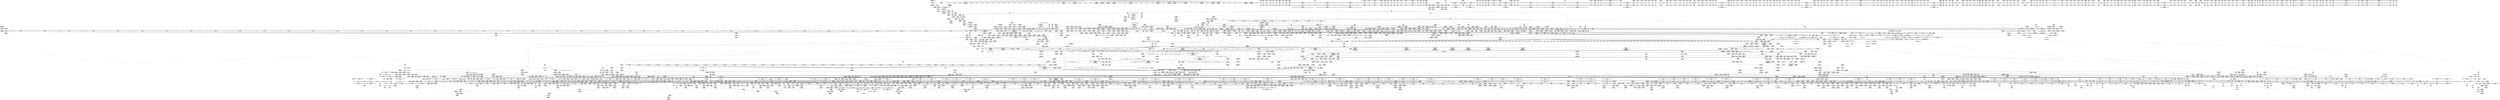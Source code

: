 digraph {
	CE0x5eab400 [shape=record,shape=Mrecord,label="{CE0x5eab400|_call_void_kfree(i8*_%tmp41)_#9,_!dbg_!38956|security/tomoyo/file.c,718}"]
	CE0x53e47b0 [shape=record,shape=Mrecord,label="{CE0x53e47b0|rcu_lock_release:tmp|*SummSource*}"]
	CE0x78cacd0 [shape=record,shape=Mrecord,label="{CE0x78cacd0|tomoyo_get_mode:tmp26|security/tomoyo/util.c,987|*SummSource*}"]
	CE0x528ded0 [shape=record,shape=Mrecord,label="{CE0x528ded0|tomoyo_print_ulong:tmp1|*SummSource*}"]
	CE0x7920960 [shape=record,shape=Mrecord,label="{CE0x7920960|VOIDTB_TE:_CE_104,112_}"]
	CE0x5f2fc40 [shape=record,shape=Mrecord,label="{CE0x5f2fc40|i64*_getelementptr_inbounds_(_6_x_i64_,_6_x_i64_*___llvm_gcov_ctr25,_i64_0,_i64_5)|*Constant*}"]
	CE0x6379210 [shape=record,shape=Mrecord,label="{CE0x6379210|get_current:entry|*SummSink*}"]
	CE0x7b21930 [shape=record,shape=Mrecord,label="{CE0x7b21930|tomoyo_fill_path_info:call|security/tomoyo/util.c,664}"]
	CE0x5fafa80 [shape=record,shape=Mrecord,label="{CE0x5fafa80|tomoyo_const_part_length:tmp47|security/tomoyo/util.c,646}"]
	CE0x6283010 [shape=record,shape=Mrecord,label="{CE0x6283010|tomoyo_fill_path_info:tmp7|security/tomoyo/util.c,667}"]
	CE0x7b495f0 [shape=record,shape=Mrecord,label="{CE0x7b495f0|tomoyo_path_chown:tobool|security/tomoyo/tomoyo.c,382|*SummSink*}"]
	CE0x5195990 [shape=record,shape=Mrecord,label="{CE0x5195990|i32_0|*Constant*}"]
	CE0x50beb20 [shape=record,shape=Mrecord,label="{CE0x50beb20|tomoyo_domain:tmp10|security/tomoyo/common.h,1205}"]
	CE0x633ff80 [shape=record,shape=Mrecord,label="{CE0x633ff80|i64*_getelementptr_inbounds_(_31_x_i64_,_31_x_i64_*___llvm_gcov_ctr43150,_i64_0,_i64_9)|*Constant*|*SummSource*}"]
	CE0x77e3630 [shape=record,shape=Mrecord,label="{CE0x77e3630|tomoyo_get_realpath:tmp5|security/tomoyo/file.c,151|*SummSource*}"]
	CE0x7b01300 [shape=record,shape=Mrecord,label="{CE0x7b01300|tomoyo_path_number_perm:number|Function::tomoyo_path_number_perm&Arg::number::|*SummSink*}"]
	CE0x44ff4b0 [shape=record,shape=Mrecord,label="{CE0x44ff4b0|i64*_getelementptr_inbounds_(_12_x_i64_,_12_x_i64_*___llvm_gcov_ctr28,_i64_0,_i64_11)|*Constant*|*SummSource*}"]
	CE0x44de470 [shape=record,shape=Mrecord,label="{CE0x44de470|tomoyo_domain:tmp13|security/tomoyo/common.h,1205|*SummSink*}"]
	CE0x78715a0 [shape=record,shape=Mrecord,label="{CE0x78715a0|VOIDTB_TE:_CE_232,240_}"]
	CE0x5280dd0 [shape=record,shape=Mrecord,label="{CE0x5280dd0|rcu_lock_release:tmp7|*SummSource*}"]
	CE0x78a4f40 [shape=record,shape=Mrecord,label="{CE0x78a4f40|i64*_getelementptr_inbounds_(_5_x_i64_,_5_x_i64_*___llvm_gcov_ctr32134,_i64_0,_i64_3)|*Constant*|*SummSource*}"]
	CE0x7ae3210 [shape=record,shape=Mrecord,label="{CE0x7ae3210|i32_3|*Constant*}"]
	CE0x63d13c0 [shape=record,shape=Mrecord,label="{CE0x63d13c0|tomoyo_add_slash:tmp6|security/tomoyo/file.c,131|*SummSource*}"]
	CE0x4f66cb0 [shape=record,shape=Mrecord,label="{CE0x4f66cb0|i32_1205|*Constant*}"]
	CE0x7b507a0 [shape=record,shape=Mrecord,label="{CE0x7b507a0|tomoyo_audit_path_number_log:sw.bb}"]
	CE0x42ebb00 [shape=record,shape=Mrecord,label="{CE0x42ebb00|_call_void_mcount()_#3}"]
	CE0x7879a90 [shape=record,shape=Mrecord,label="{CE0x7879a90|tomoyo_fill_path_info:conv4|security/tomoyo/util.c,667}"]
	CE0x6197750 [shape=record,shape=Mrecord,label="{CE0x6197750|0:_i8,_array:_GCRE_tomoyo_index2category_constant_39_x_i8_c_00_00_00_00_00_00_00_00_00_00_00_00_00_00_00_00_00_00_00_00_00_00_00_01_01_01_01_01_01_01_01_01_01_01_01_01_01_01_02_,_align_16:_elem_26::|security/tomoyo/util.c,983}"]
	CE0x43b6420 [shape=record,shape=Mrecord,label="{CE0x43b6420|128:_i8*,_1208:_%struct.file*,_:_CMRE_20,21_}"]
	CE0x541ff70 [shape=record,shape=Mrecord,label="{CE0x541ff70|get_current:tmp|*SummSource*}"]
	CE0x52a5120 [shape=record,shape=Mrecord,label="{CE0x52a5120|tomoyo_domain:entry}"]
	CE0x78cc5d0 [shape=record,shape=Mrecord,label="{CE0x78cc5d0|tomoyo_fill_path_info:hash|security/tomoyo/util.c,669|*SummSource*}"]
	CE0x5fb3920 [shape=record,shape=Mrecord,label="{CE0x5fb3920|GLOBAL:__llvm_gcov_ctr28130|Global_var:__llvm_gcov_ctr28130|*SummSource*}"]
	CE0x5eac310 [shape=record,shape=Mrecord,label="{CE0x5eac310|i32_0|*Constant*}"]
	CE0x7861ff0 [shape=record,shape=Mrecord,label="{CE0x7861ff0|tomoyo_path_number_perm:tmp10|security/tomoyo/file.c,702|*SummSource*}"]
	CE0x601c600 [shape=record,shape=Mrecord,label="{CE0x601c600|tomoyo_path_chown:if.end|*SummSink*}"]
	CE0x61ad070 [shape=record,shape=Mrecord,label="{CE0x61ad070|GLOBAL:tomoyo_profile|*Constant*|*SummSink*}"]
	CE0x5feec80 [shape=record,shape=Mrecord,label="{CE0x5feec80|tomoyo_fill_path_info:conv3|security/tomoyo/util.c,666|*SummSink*}"]
	CE0x50e8630 [shape=record,shape=Mrecord,label="{CE0x50e8630|i64**_getelementptr_inbounds_(_3_x_i64*_,_3_x_i64*_*___llvm_gcda_edge_table44,_i64_0,_i64_2)|*Constant*}"]
	CE0x4fa97f0 [shape=record,shape=Mrecord,label="{CE0x4fa97f0|srcu_read_lock:tmp3|*SummSink*}"]
	CE0x45233e0 [shape=record,shape=Mrecord,label="{CE0x45233e0|tomoyo_print_ulong:tmp23}"]
	CE0x623a4a0 [shape=record,shape=Mrecord,label="{CE0x623a4a0|tomoyo_print_ulong:if.then13|*SummSource*}"]
	CE0x50697b0 [shape=record,shape=Mrecord,label="{CE0x50697b0|tomoyo_domain:tmp2}"]
	CE0x60d5d20 [shape=record,shape=Mrecord,label="{CE0x60d5d20|GLOBAL:lock_release|*Constant*|*SummSource*}"]
	CE0x7ad87e0 [shape=record,shape=Mrecord,label="{CE0x7ad87e0|i64*_getelementptr_inbounds_(_6_x_i64_,_6_x_i64_*___llvm_gcov_ctr25,_i64_0,_i64_3)|*Constant*|*SummSink*}"]
	CE0x4476150 [shape=record,shape=Mrecord,label="{CE0x4476150|tomoyo_path_number_perm:tmp6|security/tomoyo/file.c,695}"]
	CE0x6138730 [shape=record,shape=Mrecord,label="{CE0x6138730|tomoyo_path_chown:tmp5|security/tomoyo/tomoyo.c,379|*SummSink*}"]
	CE0x5281db0 [shape=record,shape=Mrecord,label="{CE0x5281db0|tomoyo_const_part_length:tmp23|security/tomoyo/util.c,634|*SummSource*}"]
	CE0x6187870 [shape=record,shape=Mrecord,label="{CE0x6187870|tomoyo_fill_path_info:is_dir|security/tomoyo/util.c,667}"]
	CE0x53eba90 [shape=record,shape=Mrecord,label="{CE0x53eba90|%struct.lockdep_map*_null|*Constant*|*SummSink*}"]
	CE0x5194070 [shape=record,shape=Mrecord,label="{CE0x5194070|rcu_lock_acquire:map|Function::rcu_lock_acquire&Arg::map::|*SummSink*}"]
	CE0x62e3f10 [shape=record,shape=Mrecord,label="{CE0x62e3f10|tomoyo_const_part_length:cmp|security/tomoyo/util.c,626|*SummSource*}"]
	CE0x5fecbe0 [shape=record,shape=Mrecord,label="{CE0x5fecbe0|tomoyo_path_number_perm:tmp48|security/tomoyo/file.c,722|*SummSink*}"]
	CE0x6322e40 [shape=record,shape=Mrecord,label="{CE0x6322e40|tomoyo_path_chown:tmp20|security/tomoyo/tomoyo.c,383|*SummSink*}"]
	CE0x5deb230 [shape=record,shape=Mrecord,label="{CE0x5deb230|tomoyo_domain:tmp18|security/tomoyo/common.h,1205}"]
	CE0x5df91e0 [shape=record,shape=Mrecord,label="{CE0x5df91e0|tomoyo_init_request_info:domain.addr.0}"]
	CE0x53fc8a0 [shape=record,shape=Mrecord,label="{CE0x53fc8a0|_ret_void|*SummSink*}"]
	CE0x5d993e0 [shape=record,shape=Mrecord,label="{CE0x5d993e0|tomoyo_init_request_info:domain1|security/tomoyo/util.c,1006|*SummSource*}"]
	CE0x62c6ab0 [shape=record,shape=Mrecord,label="{CE0x62c6ab0|tomoyo_print_ulong:tmp12|security/tomoyo/util.c,242|*SummSource*}"]
	CE0x50270a0 [shape=record,shape=Mrecord,label="{CE0x50270a0|GLOBAL:__llvm_gcov_indirect_counter_increment114|*Constant*|*SummSource*}"]
	CE0x43ad0f0 [shape=record,shape=Mrecord,label="{CE0x43ad0f0|tomoyo_audit_path_number_log:tmp3|security/tomoyo/file.c,215|*SummSink*}"]
	CE0x78a84e0 [shape=record,shape=Mrecord,label="{CE0x78a84e0|tomoyo_init_request_info:tmp4|security/tomoyo/util.c,1004}"]
	CE0x638cc00 [shape=record,shape=Mrecord,label="{CE0x638cc00|tomoyo_audit_path_number_log:tmp6|security/tomoyo/file.c,225}"]
	CE0x62f23e0 [shape=record,shape=Mrecord,label="{CE0x62f23e0|tomoyo_audit_path_number_log:call|security/tomoyo/file.c,233}"]
	CE0x7b53ea0 [shape=record,shape=Mrecord,label="{CE0x7b53ea0|tomoyo_get_mode:cmp11|security/tomoyo/util.c,985}"]
	CE0x7ae3ef0 [shape=record,shape=Mrecord,label="{CE0x7ae3ef0|tomoyo_get_mode:retval.0|*SummSource*}"]
	CE0x5fb96f0 [shape=record,shape=Mrecord,label="{CE0x5fb96f0|tomoyo_get_mode:bb}"]
	CE0x7884630 [shape=record,shape=Mrecord,label="{CE0x7884630|VOIDTB_TE:_CE_179,180_}"]
	CE0x61af090 [shape=record,shape=Mrecord,label="{CE0x61af090|tomoyo_path_number_perm:path_number13|security/tomoyo/file.c,713}"]
	CE0x79ae4a0 [shape=record,shape=Mrecord,label="{CE0x79ae4a0|0:_i32,_:_SCMR_1,2_}"]
	CE0x4339d00 [shape=record,shape=Mrecord,label="{CE0x4339d00|VOIDTB_TE_array:_GCR_.str5119_private_unnamed_addr_constant_9_x_i8_c_type(%u)_00_,_align_1:_elem_0:default:}"]
	CE0x53d73a0 [shape=record,shape=Mrecord,label="{CE0x53d73a0|i8*_getelementptr_inbounds_(_45_x_i8_,_45_x_i8_*_.str13,_i32_0,_i32_0)|*Constant*|*SummSource*}"]
	CE0x610b150 [shape=record,shape=Mrecord,label="{CE0x610b150|tomoyo_fill_path_info:tmp11|security/tomoyo/util.c,667}"]
	CE0x7aa5b00 [shape=record,shape=Mrecord,label="{CE0x7aa5b00|tomoyo_init_request_info:tmp2|security/tomoyo/util.c,1003|*SummSource*}"]
	CE0x7ae4150 [shape=record,shape=Mrecord,label="{CE0x7ae4150|tomoyo_get_mode:tmp27|security/tomoyo/util.c,988}"]
	CE0x5164da0 [shape=record,shape=Mrecord,label="{CE0x5164da0|srcu_read_unlock:tmp1|*SummSink*}"]
	CE0x790b890 [shape=record,shape=Mrecord,label="{CE0x790b890|rcu_lock_acquire:tmp2|*SummSource*}"]
	CE0x44a9d00 [shape=record,shape=Mrecord,label="{CE0x44a9d00|tomoyo_audit_path_number_log:operation|security/tomoyo/file.c,213|*SummSink*}"]
	CE0x5304840 [shape=record,shape=Mrecord,label="{CE0x5304840|tomoyo_print_ulong:tmp17|security/tomoyo/util.c,243|*SummSink*}"]
	CE0x6187150 [shape=record,shape=Mrecord,label="{CE0x6187150|__llvm_gcov_indirect_counter_increment:tmp2|*SummSource*}"]
	CE0x45e2600 [shape=record,shape=Mrecord,label="{CE0x45e2600|tomoyo_path_chown:tmp2|security/tomoyo/tomoyo.c,379}"]
	CE0x4566d80 [shape=record,shape=Mrecord,label="{CE0x4566d80|tomoyo_add_slash:tmp8|security/tomoyo/file.c,132|*SummSource*}"]
	CE0x789ce60 [shape=record,shape=Mrecord,label="{CE0x789ce60|tomoyo_fill_path_info:is_dir|security/tomoyo/util.c,667}"]
	CE0x7978e90 [shape=record,shape=Mrecord,label="{CE0x7978e90|tomoyo_const_part_length:tmp21|security/tomoyo/util.c,631}"]
	CE0x79320b0 [shape=record,shape=Mrecord,label="{CE0x79320b0|VOIDTB_TE:_CE_151,152_}"]
	CE0x5f86d50 [shape=record,shape=Mrecord,label="{CE0x5f86d50|GLOBAL:tomoyo_audit_path_number_log|*Constant*|*SummSource*}"]
	CE0x79d3350 [shape=record,shape=Mrecord,label="{CE0x79d3350|i64*_getelementptr_inbounds_(_14_x_i64_,_14_x_i64_*___llvm_gcov_ctr18115,_i64_0,_i64_10)|*Constant*}"]
	CE0x78f55e0 [shape=record,shape=Mrecord,label="{CE0x78f55e0|0:_%struct.tomoyo_obj_info*,_24:_%struct.tomoyo_path_info*,_32:_i64,_40:_i8,_72:_i8,_76:_i8,_:_SCMRE_42,43_}"]
	CE0x53c5500 [shape=record,shape=Mrecord,label="{CE0x53c5500|tomoyo_const_part_length:tmp16|security/tomoyo/util.c,627|*SummSource*}"]
	CE0x51787d0 [shape=record,shape=Mrecord,label="{CE0x51787d0|__llvm_gcov_indirect_counter_increment114:tmp1|*SummSink*}"]
	CE0x616e110 [shape=record,shape=Mrecord,label="{CE0x616e110|GLOBAL:from_kuid|*Constant*|*SummSource*}"]
	CE0x52b7ff0 [shape=record,shape=Mrecord,label="{CE0x52b7ff0|tomoyo_print_ulong:entry|*SummSource*}"]
	CE0x627b9e0 [shape=record,shape=Mrecord,label="{CE0x627b9e0|i64_18|*Constant*}"]
	CE0x431b920 [shape=record,shape=Mrecord,label="{CE0x431b920|_call_void_mcount()_#3}"]
	CE0x5fe3710 [shape=record,shape=Mrecord,label="{CE0x5fe3710|i64*_getelementptr_inbounds_(_12_x_i64_,_12_x_i64_*___llvm_gcov_ctr31133,_i64_0,_i64_6)|*Constant*|*SummSink*}"]
	CE0x6e2f400 [shape=record,shape=Mrecord,label="{CE0x6e2f400|get_current:tmp3|*SummSource*}"]
	CE0x521a9f0 [shape=record,shape=Mrecord,label="{CE0x521a9f0|i32_4|*Constant*}"]
	CE0x61e4570 [shape=record,shape=Mrecord,label="{CE0x61e4570|i32_-12|*Constant*|*SummSink*}"]
	CE0x61af270 [shape=record,shape=Mrecord,label="{CE0x61af270|tomoyo_path_number_perm:path_number11|security/tomoyo/file.c,712|*SummSink*}"]
	CE0x5fb9650 [shape=record,shape=Mrecord,label="{CE0x5fb9650|tomoyo_get_mode:if.then2|*SummSink*}"]
	CE0x53f2d80 [shape=record,shape=Mrecord,label="{CE0x53f2d80|rcu_lock_release:tmp1}"]
	CE0x5d99860 [shape=record,shape=Mrecord,label="{CE0x5d99860|_call_void_mcount()_#3}"]
	CE0x50bf100 [shape=record,shape=Mrecord,label="{CE0x50bf100|tomoyo_domain:call|security/tomoyo/common.h,1205|*SummSink*}"]
	CE0x620ce80 [shape=record,shape=Mrecord,label="{CE0x620ce80|__llvm_gcov_indirect_counter_increment:tmp1|*SummSource*}"]
	CE0x44ddd00 [shape=record,shape=Mrecord,label="{CE0x44ddd00|GLOBAL:__llvm_gcov_ctr54147|Global_var:__llvm_gcov_ctr54147|*SummSource*}"]
	CE0x5175e70 [shape=record,shape=Mrecord,label="{CE0x5175e70|tomoyo_init_request_info:entry|*SummSink*}"]
	CE0x5fb3a90 [shape=record,shape=Mrecord,label="{CE0x5fb3a90|tomoyo_fill_path_info:tmp4|security/tomoyo/util.c,667|*SummSource*}"]
	CE0x5e5df40 [shape=record,shape=Mrecord,label="{CE0x5e5df40|128:_i8*,_1208:_%struct.file*,_:_CMRE_48,49_}"]
	CE0x5266eb0 [shape=record,shape=Mrecord,label="{CE0x5266eb0|tomoyo_init_request_info:call4|security/tomoyo/util.c,1010}"]
	CE0x78c6800 [shape=record,shape=Mrecord,label="{CE0x78c6800|0:_i32,_:_SCMR_2,3_}"]
	CE0x44b3090 [shape=record,shape=Mrecord,label="{CE0x44b3090|__llvm_gcov_indirect_counter_increment114:bb|*SummSource*}"]
	CE0x5ea4d90 [shape=record,shape=Mrecord,label="{CE0x5ea4d90|tomoyo_const_part_length:tmp43|security/tomoyo/util.c,644|*SummSource*}"]
	CE0x5df9400 [shape=record,shape=Mrecord,label="{CE0x5df9400|tomoyo_init_request_info:domain.addr.0|*SummSink*}"]
	CE0x60d6920 [shape=record,shape=Mrecord,label="{CE0x60d6920|i64_ptrtoint_(i8*_blockaddress(_rcu_lock_release,_%__here)_to_i64)|*Constant*|*SummSource*}"]
	CE0x5e5de00 [shape=record,shape=Mrecord,label="{CE0x5e5de00|128:_i8*,_1208:_%struct.file*,_:_CMRE_47,48_}"]
	CE0x438af30 [shape=record,shape=Mrecord,label="{CE0x438af30|VOIDTB_TE:_CE_308,309_}"]
	CE0x77e32e0 [shape=record,shape=Mrecord,label="{CE0x77e32e0|tomoyo_read_lock:bb|*SummSink*}"]
	CE0x61536c0 [shape=record,shape=Mrecord,label="{CE0x61536c0|i8_1|*Constant*}"]
	CE0x78a4a60 [shape=record,shape=Mrecord,label="{CE0x78a4a60|tomoyo_path_number_perm:path1|security/tomoyo/file.c,694|*SummSink*}"]
	CE0x5df6be0 [shape=record,shape=Mrecord,label="{CE0x5df6be0|i64*_getelementptr_inbounds_(_4_x_i64_,_4_x_i64_*___llvm_gcov_ctr24,_i64_0,_i64_0)|*Constant*|*SummSource*}"]
	CE0x5f41b40 [shape=record,shape=Mrecord,label="{CE0x5f41b40|COLLAPSED:_GCMRE___llvm_gcov_ctr33196_internal_global_2_x_i64_zeroinitializer:_elem_0:default:}"]
	CE0x5182a20 [shape=record,shape=Mrecord,label="{CE0x5182a20|__llvm_gcov_indirect_counter_increment114:counter|*SummSink*}"]
	CE0x7acc2d0 [shape=record,shape=Mrecord,label="{CE0x7acc2d0|tomoyo_print_ulong:tmp14|security/tomoyo/util.c,243}"]
	CE0x4484b40 [shape=record,shape=Mrecord,label="{CE0x4484b40|tomoyo_add_slash:if.then}"]
	CE0x635c430 [shape=record,shape=Mrecord,label="{CE0x635c430|uid_valid:bb|*SummSink*}"]
	CE0x5038070 [shape=record,shape=Mrecord,label="{CE0x5038070|tomoyo_get_mode:conv5|security/tomoyo/util.c,983|*SummSink*}"]
	CE0x7817200 [shape=record,shape=Mrecord,label="{CE0x7817200|tomoyo_print_ulong:tmp7|security/tomoyo/util.c,240}"]
	CE0x5e9c0d0 [shape=record,shape=Mrecord,label="{CE0x5e9c0d0|GLOBAL:__llvm_gcov_ctr28130|Global_var:__llvm_gcov_ctr28130}"]
	CE0x799d9c0 [shape=record,shape=Mrecord,label="{CE0x799d9c0|0:_i8,_array:_GCRE_tomoyo_index2category_constant_39_x_i8_c_00_00_00_00_00_00_00_00_00_00_00_00_00_00_00_00_00_00_00_00_00_00_00_01_01_01_01_01_01_01_01_01_01_01_01_01_01_01_02_,_align_16:_elem_29::|security/tomoyo/util.c,983}"]
	CE0x60f97c0 [shape=record,shape=Mrecord,label="{CE0x60f97c0|i8_7|*Constant*|*SummSink*}"]
	CE0x513e580 [shape=record,shape=Mrecord,label="{CE0x513e580|uid_eq:coerce.dive2|include/linux/uidgid.h,50|*SummSink*}"]
	CE0x52225f0 [shape=record,shape=Mrecord,label="{CE0x52225f0|tomoyo_add_slash:call|security/tomoyo/file.c,136}"]
	CE0x77e3740 [shape=record,shape=Mrecord,label="{CE0x77e3740|tomoyo_get_realpath:tmp5|security/tomoyo/file.c,151|*SummSink*}"]
	CE0x5e74600 [shape=record,shape=Mrecord,label="{CE0x5e74600|128:_i8*,_1208:_%struct.file*,_:_CMRE_112,120_|*MultipleSource*|security/tomoyo/common.h,1205|security/tomoyo/common.h,1205}"]
	CE0x5f8d860 [shape=record,shape=Mrecord,label="{CE0x5f8d860|tomoyo_path_number_perm:tmp32|security/tomoyo/file.c,710|*SummSink*}"]
	CE0x61e1930 [shape=record,shape=Mrecord,label="{CE0x61e1930|i64*_getelementptr_inbounds_(_22_x_i64_,_22_x_i64_*___llvm_gcov_ctr9,_i64_0,_i64_5)|*Constant*|*SummSource*}"]
	CE0x5fa9500 [shape=record,shape=Mrecord,label="{CE0x5fa9500|tomoyo_print_ulong:conv|security/tomoyo/util.c,239|*SummSource*}"]
	CE0x61e1480 [shape=record,shape=Mrecord,label="{CE0x61e1480|uid_eq:right|include/linux/uidgid.h, 48|*SummSink*}"]
	CE0x43139b0 [shape=record,shape=Mrecord,label="{CE0x43139b0|0:_i8*,_8:_i32,_12:_i16,_14:_i8,_15:_i8,_:_SCMRE_14,15_|*MultipleSource*|security/tomoyo/file.c, 698|Function::tomoyo_get_realpath&Arg::buf::|Function::tomoyo_add_slash&Arg::buf::|security/tomoyo/file.c,718}"]
	CE0x6404400 [shape=record,shape=Mrecord,label="{CE0x6404400|tomoyo_init_request_info:ns|security/tomoyo/util.c,1010|*SummSink*}"]
	CE0x5186120 [shape=record,shape=Mrecord,label="{CE0x5186120|0:_i8*,_array:_GCRE_tomoyo_mac_keywords_external_constant_42_x_i8*_:_elem_33::|security/tomoyo/file.c,233}"]
	CE0x79d4690 [shape=record,shape=Mrecord,label="{CE0x79d4690|tomoyo_print_ulong:conv17|security/tomoyo/util.c,246}"]
	CE0x7920ba0 [shape=record,shape=Mrecord,label="{CE0x7920ba0|VOIDTB_TE:_CE_145,146_}"]
	CE0x62ac590 [shape=record,shape=Mrecord,label="{CE0x62ac590|tomoyo_path_chown:tmp18|security/tomoyo/tomoyo.c,382|*SummSink*}"]
	CE0x51642f0 [shape=record,shape=Mrecord,label="{CE0x51642f0|srcu_read_unlock:tmp1}"]
	CE0x43e1a90 [shape=record,shape=Mrecord,label="{CE0x43e1a90|128:_i8*,_1208:_%struct.file*,_:_CMRE_38,39_}"]
	CE0x5dea3e0 [shape=record,shape=Mrecord,label="{CE0x5dea3e0|i64*_getelementptr_inbounds_(_12_x_i64_,_12_x_i64_*___llvm_gcov_ctr31133,_i64_0,_i64_0)|*Constant*|*SummSink*}"]
	CE0x43e0d20 [shape=record,shape=Mrecord,label="{CE0x43e0d20|128:_i8*,_1208:_%struct.file*,_:_CMRE_27,28_}"]
	CE0x63d0e10 [shape=record,shape=Mrecord,label="{CE0x63d0e10|_call_void_tomoyo_fill_path_info(%struct.tomoyo_path_info*_%buf)_#9,_!dbg_!38913|security/tomoyo/file.c,152}"]
	CE0x51d8030 [shape=record,shape=Mrecord,label="{CE0x51d8030|__kuid_val:tmp4|include/linux/uidgid.h,34|*SummSource*}"]
	CE0x50d0930 [shape=record,shape=Mrecord,label="{CE0x50d0930|tomoyo_print_ulong:tmp12|security/tomoyo/util.c,242}"]
	CE0x6117630 [shape=record,shape=Mrecord,label="{CE0x6117630|tomoyo_print_ulong:tmp25|*SummSink*}"]
	CE0x78ea430 [shape=record,shape=Mrecord,label="{CE0x78ea430|uid_eq:tmp1|*SummSource*}"]
	CE0x5ee19c0 [shape=record,shape=Mrecord,label="{CE0x5ee19c0|tomoyo_print_ulong:buffer_len|Function::tomoyo_print_ulong&Arg::buffer_len::|*SummSource*}"]
	CE0x51c2930 [shape=record,shape=Mrecord,label="{CE0x51c2930|tomoyo_const_part_length:tmp15|security/tomoyo/util.c,627}"]
	CE0x52d4950 [shape=record,shape=Mrecord,label="{CE0x52d4950|tomoyo_const_part_length:tmp18|security/tomoyo/util.c,627|*SummSource*}"]
	CE0x515a9e0 [shape=record,shape=Mrecord,label="{CE0x515a9e0|_call_void_mcount()_#3|*SummSink*}"]
	CE0x78aa800 [shape=record,shape=Mrecord,label="{CE0x78aa800|i32_51|*Constant*|*SummSource*}"]
	CE0x60ef050 [shape=record,shape=Mrecord,label="{CE0x60ef050|GLOBAL:tomoyo_ss|Global_var:tomoyo_ss}"]
	CE0x529a330 [shape=record,shape=Mrecord,label="{CE0x529a330|i64**_getelementptr_inbounds_(_3_x_i64*_,_3_x_i64*_*___llvm_gcda_edge_table29,_i64_0,_i64_1)|*Constant*|*SummSink*}"]
	CE0x7975b90 [shape=record,shape=Mrecord,label="{CE0x7975b90|i64_9|*Constant*}"]
	CE0x630b760 [shape=record,shape=Mrecord,label="{CE0x630b760|tomoyo_domain:cred|security/tomoyo/common.h,1205|*SummSource*}"]
	CE0x7b21b20 [shape=record,shape=Mrecord,label="{CE0x7b21b20|i64_1|*Constant*}"]
	CE0x5f0eed0 [shape=record,shape=Mrecord,label="{CE0x5f0eed0|i32_4|*Constant*}"]
	CE0x42ec520 [shape=record,shape=Mrecord,label="{CE0x42ec520|tomoyo_get_realpath:return|*SummSource*}"]
	CE0x79cd7c0 [shape=record,shape=Mrecord,label="{CE0x79cd7c0|0:_i8,_array:_GCRE_tomoyo_pn2mac_constant_8_x_i8_c_02_05_07_08_12_0F_10_11_,_align_1:_elem_1::|security/tomoyo/file.c,701}"]
	CE0x6404980 [shape=record,shape=Mrecord,label="{CE0x6404980|tomoyo_init_request_info:profile3|security/tomoyo/util.c,1008}"]
	CE0x5fb30b0 [shape=record,shape=Mrecord,label="{CE0x5fb30b0|tomoyo_fill_path_info:call2|security/tomoyo/util.c,666|*SummSink*}"]
	CE0x6414860 [shape=record,shape=Mrecord,label="{CE0x6414860|gid_valid:call|include/linux/uidgid.h,105|*SummSource*}"]
	CE0x53035a0 [shape=record,shape=Mrecord,label="{CE0x53035a0|VOIDTB_TE:_CE_219,220_}"]
	CE0x5d93430 [shape=record,shape=Mrecord,label="{CE0x5d93430|tomoyo_init_request_info:tmp9|security/tomoyo/util.c,1006|*SummSource*}"]
	CE0x5fc80f0 [shape=record,shape=Mrecord,label="{CE0x5fc80f0|__llvm_gcov_indirect_counter_increment114:tmp5|*SummSink*}"]
	CE0x43135d0 [shape=record,shape=Mrecord,label="{CE0x43135d0|GLOBAL:kfree|*Constant*}"]
	CE0x53e4b00 [shape=record,shape=Mrecord,label="{CE0x53e4b00|__llvm_gcov_indirect_counter_increment114:predecessor|Function::__llvm_gcov_indirect_counter_increment114&Arg::predecessor::|*SummSource*}"]
	CE0x799d1b0 [shape=record,shape=Mrecord,label="{CE0x799d1b0|tomoyo_get_mode:conv5|security/tomoyo/util.c,983}"]
	CE0x610ee00 [shape=record,shape=Mrecord,label="{CE0x610ee00|tomoyo_audit_path_number_log:tmp8|security/tomoyo/file.c,228|*SummSink*}"]
	CE0x61894d0 [shape=record,shape=Mrecord,label="{CE0x61894d0|i64*_getelementptr_inbounds_(_6_x_i64_,_6_x_i64_*___llvm_gcov_ctr26,_i64_0,_i64_3)|*Constant*}"]
	CE0x515f760 [shape=record,shape=Mrecord,label="{CE0x515f760|tomoyo_const_part_length:cmp25|security/tomoyo/util.c,644|*SummSource*}"]
	CE0x626c3d0 [shape=record,shape=Mrecord,label="{CE0x626c3d0|tomoyo_path_number_perm:tmp34|security/tomoyo/file.c,715}"]
	CE0x43b6060 [shape=record,shape=Mrecord,label="{CE0x43b6060|128:_i8*,_1208:_%struct.file*,_:_CMRE_7,8_}"]
	CE0x62e24d0 [shape=record,shape=Mrecord,label="{CE0x62e24d0|0:_%struct.tomoyo_obj_info*,_24:_%struct.tomoyo_path_info*,_32:_i64,_40:_i8,_72:_i8,_76:_i8,_:_SCMRE_16,24_|*MultipleSource*|security/tomoyo/file.c,693|security/tomoyo/file.c, 693|security/tomoyo/file.c,707|Function::tomoyo_init_request_info&Arg::r::}"]
	CE0x52a4fd0 [shape=record,shape=Mrecord,label="{CE0x52a4fd0|GLOBAL:tomoyo_domain|*Constant*|*SummSink*}"]
	CE0x5f41bb0 [shape=record,shape=Mrecord,label="{CE0x5f41bb0|uid_eq:tmp|*SummSource*}"]
	CE0x42eb970 [shape=record,shape=Mrecord,label="{CE0x42eb970|tomoyo_read_unlock:tmp3|*SummSource*}"]
	CE0x63ff810 [shape=record,shape=Mrecord,label="{CE0x63ff810|tomoyo_get_realpath:tmp4|security/tomoyo/file.c,151|*SummSource*}"]
	CE0x53e6090 [shape=record,shape=Mrecord,label="{CE0x53e6090|tomoyo_init_request_info:mode|security/tomoyo/util.c,1010|*SummSource*}"]
	CE0x44ca190 [shape=record,shape=Mrecord,label="{CE0x44ca190|VOIDTB_TE:_CE_314,315_}"]
	CE0x53ebbe0 [shape=record,shape=Mrecord,label="{CE0x53ebbe0|i64_ptrtoint_(i8*_blockaddress(_rcu_lock_acquire,_%__here)_to_i64)|*Constant*}"]
	CE0x78f6060 [shape=record,shape=Mrecord,label="{CE0x78f6060|0:_%struct.tomoyo_obj_info*,_24:_%struct.tomoyo_path_info*,_32:_i64,_40:_i8,_72:_i8,_76:_i8,_:_SCMRE_48,49_}"]
	CE0x78716b0 [shape=record,shape=Mrecord,label="{CE0x78716b0|VOIDTB_TE:_CE_240,248_}"]
	CE0x629fb50 [shape=record,shape=Mrecord,label="{CE0x629fb50|tomoyo_const_part_length:tmp33|security/tomoyo/util.c,642|*SummSource*}"]
	CE0x782dfc0 [shape=record,shape=Mrecord,label="{CE0x782dfc0|VOIDTB_TE:_CE_192,193_}"]
	CE0x5eaaec0 [shape=record,shape=Mrecord,label="{CE0x5eaaec0|tomoyo_path_number_perm:tmp41|security/tomoyo/file.c,718|*SummSink*}"]
	CE0x4623710 [shape=record,shape=Mrecord,label="{CE0x4623710|__kgid_val:coerce.dive|*SummSink*}"]
	CE0x4652940 [shape=record,shape=Mrecord,label="{CE0x4652940|tomoyo_const_part_length:tmp30|security/tomoyo/util.c,641}"]
	CE0x62b3060 [shape=record,shape=Mrecord,label="{CE0x62b3060|GLOBAL:tomoyo_init_request_info|*Constant*|*SummSink*}"]
	CE0x51782c0 [shape=record,shape=Mrecord,label="{CE0x51782c0|i8*_null|*Constant*}"]
	CE0x441a000 [shape=record,shape=Mrecord,label="{CE0x441a000|tomoyo_fill_path_info:name1|security/tomoyo/util.c,663}"]
	CE0x53e46d0 [shape=record,shape=Mrecord,label="{CE0x53e46d0|rcu_lock_release:tmp}"]
	CE0x51576e0 [shape=record,shape=Mrecord,label="{CE0x51576e0|tomoyo_audit_path_number_log:path_number3|security/tomoyo/file.c,231}"]
	CE0x62cfb50 [shape=record,shape=Mrecord,label="{CE0x62cfb50|tomoyo_print_ulong:tmp3|security/tomoyo/util.c,239}"]
	CE0x5077fa0 [shape=record,shape=Mrecord,label="{CE0x5077fa0|_ret_void,_!dbg_!38904|security/tomoyo/common.h,1110|*SummSink*}"]
	CE0x5041d30 [shape=record,shape=Mrecord,label="{CE0x5041d30|tomoyo_get_mode:tmp4|security/tomoyo/util.c,978|*SummSource*}"]
	CE0x78a8360 [shape=record,shape=Mrecord,label="{CE0x78a8360|GLOBAL:__llvm_gcov_ctr32134|Global_var:__llvm_gcov_ctr32134}"]
	CE0x50693f0 [shape=record,shape=Mrecord,label="{CE0x50693f0|srcu_read_lock:tmp2|*SummSource*}"]
	CE0x62d5a90 [shape=record,shape=Mrecord,label="{CE0x62d5a90|GLOBAL:__llvm_gcov_ctr28130|Global_var:__llvm_gcov_ctr28130|*SummSink*}"]
	CE0x5158410 [shape=record,shape=Mrecord,label="{CE0x5158410|tomoyo_print_ulong:type|Function::tomoyo_print_ulong&Arg::type::|*SummSink*}"]
	CE0x61e5040 [shape=record,shape=Mrecord,label="{CE0x61e5040|__kuid_val:tmp1|*SummSource*}"]
	CE0x625bed0 [shape=record,shape=Mrecord,label="{CE0x625bed0|i32_-1|*Constant*|*SummSource*}"]
	CE0x51d89d0 [shape=record,shape=Mrecord,label="{CE0x51d89d0|tomoyo_domain:do.end|*SummSink*}"]
	CE0x50105a0 [shape=record,shape=Mrecord,label="{CE0x50105a0|tomoyo_const_part_length:tmp52|security/tomoyo/util.c,652|*SummSource*}"]
	CE0x799feb0 [shape=record,shape=Mrecord,label="{CE0x799feb0|128:_i8*,_1208:_%struct.file*,_:_CMRE_3,4_}"]
	CE0x61e0f20 [shape=record,shape=Mrecord,label="{CE0x61e0f20|VOIDTB_TE:_CE_264,272_}"]
	CE0x5079e00 [shape=record,shape=Mrecord,label="{CE0x5079e00|0:_i8*,_array:_GCRE_tomoyo_mac_keywords_external_constant_42_x_i8*_:_elem_24::|security/tomoyo/file.c,233}"]
	CE0x7ad8200 [shape=record,shape=Mrecord,label="{CE0x7ad8200|_ret_i32_%call,_!dbg_!38907|include/linux/srcu.h,223|*SummSource*}"]
	CE0x78c6910 [shape=record,shape=Mrecord,label="{CE0x78c6910|0:_i32,_:_SCMR_3,4_}"]
	CE0x4fe6b00 [shape=record,shape=Mrecord,label="{CE0x4fe6b00|tomoyo_path_number_perm:tmp53|security/tomoyo/file.c,724}"]
	CE0x50cfae0 [shape=record,shape=Mrecord,label="{CE0x50cfae0|tomoyo_print_ulong:tmp2|security/tomoyo/util.c,239|*SummSource*}"]
	CE0x6322cf0 [shape=record,shape=Mrecord,label="{CE0x6322cf0|tomoyo_path_chown:tmp20|security/tomoyo/tomoyo.c,383|*SummSource*}"]
	CE0x78618c0 [shape=record,shape=Mrecord,label="{CE0x78618c0|uid_eq:coerce.dive3|include/linux/uidgid.h,50|*SummSource*}"]
	CE0x45e7730 [shape=record,shape=Mrecord,label="{CE0x45e7730|_call_void_mcount()_#3}"]
	CE0x786ec70 [shape=record,shape=Mrecord,label="{CE0x786ec70|tomoyo_const_part_length:tmp36|security/tomoyo/util.c,644}"]
	CE0x7931b80 [shape=record,shape=Mrecord,label="{CE0x7931b80|i64*_getelementptr_inbounds_(_2_x_i64_,_2_x_i64_*___llvm_gcov_ctr32197,_i64_0,_i64_1)|*Constant*}"]
	CE0x7879f40 [shape=record,shape=Mrecord,label="{CE0x7879f40|i32_47|*Constant*}"]
	CE0x7acc4f0 [shape=record,shape=Mrecord,label="{CE0x7acc4f0|tomoyo_print_ulong:tmp14|security/tomoyo/util.c,243|*SummSource*}"]
	CE0x63f7ea0 [shape=record,shape=Mrecord,label="{CE0x63f7ea0|i64*_getelementptr_inbounds_(_2_x_i64_,_2_x_i64_*___llvm_gcov_ctr37192,_i64_0,_i64_0)|*Constant*|*SummSink*}"]
	CE0x780b4e0 [shape=record,shape=Mrecord,label="{CE0x780b4e0|gid_valid:coerce.dive}"]
	CE0x7abf8e0 [shape=record,shape=Mrecord,label="{CE0x7abf8e0|tomoyo_const_part_length:tmp9|security/tomoyo/util.c,626}"]
	CE0x519b890 [shape=record,shape=Mrecord,label="{CE0x519b890|tomoyo_domain:tmp16|security/tomoyo/common.h,1205}"]
	CE0x7ab5440 [shape=record,shape=Mrecord,label="{CE0x7ab5440|tomoyo_path_chown:coerce.dive3|security/tomoyo/tomoyo.c,381|*SummSink*}"]
	CE0x42eba10 [shape=record,shape=Mrecord,label="{CE0x42eba10|tomoyo_read_unlock:tmp3|*SummSink*}"]
	CE0x500bd50 [shape=record,shape=Mrecord,label="{CE0x500bd50|tomoyo_audit_path_number_log:tmp11|security/tomoyo/file.c,231|*SummSink*}"]
	CE0x78193b0 [shape=record,shape=Mrecord,label="{CE0x78193b0|tomoyo_audit_path_number_log:arrayidx5|security/tomoyo/file.c,233|*SummSource*}"]
	CE0x43ae270 [shape=record,shape=Mrecord,label="{CE0x43ae270|_call_void___llvm_gcov_indirect_counter_increment(i32*___llvm_gcov_global_state_pred30,_i64**_getelementptr_inbounds_(_3_x_i64*_,_3_x_i64*_*___llvm_gcda_edge_table29,_i64_0,_i64_1)),_!dbg_!38911|security/tomoyo/file.c,222|*SummSource*}"]
	CE0x78763c0 [shape=record,shape=Mrecord,label="{CE0x78763c0|i64**_getelementptr_inbounds_(_3_x_i64*_,_3_x_i64*_*___llvm_gcda_edge_table29,_i64_0,_i64_2)|*Constant*}"]
	CE0x5eab0f0 [shape=record,shape=Mrecord,label="{CE0x5eab0f0|_call_void_kfree(i8*_%tmp41)_#9,_!dbg_!38956|security/tomoyo/file.c,718|*SummSource*}"]
	CE0x616bf30 [shape=record,shape=Mrecord,label="{CE0x616bf30|tomoyo_path_chown:tmp11|security/tomoyo/tomoyo.c,382}"]
	CE0x43140a0 [shape=record,shape=Mrecord,label="{CE0x43140a0|tomoyo_path_number_perm:tmp41|security/tomoyo/file.c,718|*SummSource*}"]
	CE0x7ac0150 [shape=record,shape=Mrecord,label="{CE0x7ac0150|tomoyo_const_part_length:lor.lhs.false23|*SummSink*}"]
	CE0x53c7f80 [shape=record,shape=Mrecord,label="{CE0x53c7f80|tomoyo_const_part_length:tmp19|security/tomoyo/util.c,628|*SummSink*}"]
	CE0x5f41490 [shape=record,shape=Mrecord,label="{CE0x5f41490|VOIDTB_TE:_CE_220,221_}"]
	CE0x5fb8c30 [shape=record,shape=Mrecord,label="{CE0x5fb8c30|GLOBAL:__srcu_read_lock|*Constant*|*SummSource*}"]
	CE0x6203480 [shape=record,shape=Mrecord,label="{CE0x6203480|gid_eq:coerce.dive|*SummSink*}"]
	CE0x607abd0 [shape=record,shape=Mrecord,label="{CE0x607abd0|tomoyo_path_chown:bb|*SummSink*}"]
	CE0x787a740 [shape=record,shape=Mrecord,label="{CE0x787a740|tomoyo_fill_path_info:cmp|security/tomoyo/util.c,667}"]
	CE0x53c5650 [shape=record,shape=Mrecord,label="{CE0x53c5650|tomoyo_const_part_length:tmp16|security/tomoyo/util.c,627|*SummSink*}"]
	CE0x7ae3b60 [shape=record,shape=Mrecord,label="{CE0x7ae3b60|tomoyo_get_mode:and|security/tomoyo/util.c,987|*SummSink*}"]
	CE0x50a1230 [shape=record,shape=Mrecord,label="{CE0x50a1230|COLLAPSED:_GCMRE___llvm_gcov_ctr32_internal_global_2_x_i64_zeroinitializer:_elem_0:default:}"]
	CE0x5f17ae0 [shape=record,shape=Mrecord,label="{CE0x5f17ae0|i64*_getelementptr_inbounds_(_22_x_i64_,_22_x_i64_*___llvm_gcov_ctr9,_i64_0,_i64_11)|*Constant*|*SummSource*}"]
	CE0x7975c00 [shape=record,shape=Mrecord,label="{CE0x7975c00|i64_9|*Constant*|*SummSource*}"]
	CE0x6123dd0 [shape=record,shape=Mrecord,label="{CE0x6123dd0|VOIDTB_TE:_GCE_init_user_ns_external_global_%struct.user_namespace:_elem_0:default:}"]
	CE0x5332c70 [shape=record,shape=Mrecord,label="{CE0x5332c70|VOIDTB_TE:_CE_203,204_}"]
	CE0x61d1260 [shape=record,shape=Mrecord,label="{CE0x61d1260|tomoyo_path_chown:tmp14|security/tomoyo/tomoyo.c,382|*SummSink*}"]
	CE0x641c260 [shape=record,shape=Mrecord,label="{CE0x641c260|tomoyo_add_slash:tmp5|security/tomoyo/file.c,131}"]
	CE0x5098100 [shape=record,shape=Mrecord,label="{CE0x5098100|__kgid_val:entry}"]
	CE0x53e7a20 [shape=record,shape=Mrecord,label="{CE0x53e7a20|_call_void_lock_release(%struct.lockdep_map*_%map,_i32_1,_i64_ptrtoint_(i8*_blockaddress(_rcu_lock_release,_%__here)_to_i64))_#9,_!dbg_!38907|include/linux/rcupdate.h,423|*SummSource*}"]
	CE0x53e6250 [shape=record,shape=Mrecord,label="{CE0x53e6250|tomoyo_init_request_info:mode|security/tomoyo/util.c,1010|*SummSink*}"]
	CE0x6283600 [shape=record,shape=Mrecord,label="{CE0x6283600|i32_-1|*Constant*}"]
	CE0x786dd10 [shape=record,shape=Mrecord,label="{CE0x786dd10|tomoyo_const_part_length:cmp21|security/tomoyo/util.c,644|*SummSource*}"]
	CE0x782dde0 [shape=record,shape=Mrecord,label="{CE0x782dde0|VOIDTB_TE:_CE_190,191_}"]
	CE0x51d7b20 [shape=record,shape=Mrecord,label="{CE0x51d7b20|__kuid_val:val|include/linux/uidgid.h,34|*SummSource*}"]
	CE0x625c0f0 [shape=record,shape=Mrecord,label="{CE0x625c0f0|uid_valid:tmp6|include/linux/uidgid.h,100}"]
	CE0x5f419b0 [shape=record,shape=Mrecord,label="{CE0x5f419b0|i64*_getelementptr_inbounds_(_2_x_i64_,_2_x_i64_*___llvm_gcov_ctr33196,_i64_0,_i64_0)|*Constant*|*SummSink*}"]
	CE0x7882bb0 [shape=record,shape=Mrecord,label="{CE0x7882bb0|0:_i32,_:_SCMR_1,2_}"]
	CE0x7993c40 [shape=record,shape=Mrecord,label="{CE0x7993c40|i64*_getelementptr_inbounds_(_12_x_i64_,_12_x_i64_*___llvm_gcov_ctr31133,_i64_0,_i64_11)|*Constant*|*SummSink*}"]
	CE0x43acf70 [shape=record,shape=Mrecord,label="{CE0x43acf70|__llvm_gcov_indirect_counter_increment:predecessor|Function::__llvm_gcov_indirect_counter_increment&Arg::predecessor::|*SummSink*}"]
	CE0x63d0a50 [shape=record,shape=Mrecord,label="{CE0x63d0a50|tomoyo_get_realpath:tmp7|security/tomoyo/file.c,152|*SummSource*}"]
	CE0x60e3c60 [shape=record,shape=Mrecord,label="{CE0x60e3c60|tomoyo_print_ulong:tmp8|security/tomoyo/util.c,241|*SummSink*}"]
	CE0x50109a0 [shape=record,shape=Mrecord,label="{CE0x50109a0|tomoyo_const_part_length:tmp53|security/tomoyo/util.c,652}"]
	CE0x792bb10 [shape=record,shape=Mrecord,label="{CE0x792bb10|tomoyo_const_part_length:tmp25|security/tomoyo/util.c,641|*SummSink*}"]
	CE0x50adc70 [shape=record,shape=Mrecord,label="{CE0x50adc70|tomoyo_const_part_length:conv11|security/tomoyo/util.c,641|*SummSource*}"]
	CE0x600bef0 [shape=record,shape=Mrecord,label="{CE0x600bef0|tomoyo_path_chown:land.lhs.true|*SummSource*}"]
	"CONST[source:0(mediator),value:0(static)][purpose:{operation}][SrcIdx:1]"
	CE0x7aeaea0 [shape=record,shape=Mrecord,label="{CE0x7aeaea0|_call_void_tomoyo_add_slash(%struct.tomoyo_path_info*_%buf)_#9,_!dbg_!38934|security/tomoyo/file.c,709|*SummSource*}"]
	CE0x7920cc0 [shape=record,shape=Mrecord,label="{CE0x7920cc0|gid_valid:tmp2|*SummSource*}"]
	CE0x79d3b90 [shape=record,shape=Mrecord,label="{CE0x79d3b90|tomoyo_print_ulong:tmp20|security/tomoyo/util.c,246|*SummSink*}"]
	CE0x4313480 [shape=record,shape=Mrecord,label="{CE0x4313480|0:_i8*,_8:_i32,_12:_i16,_14:_i8,_15:_i8,_:_SCMRE_12,14_|*MultipleSource*|security/tomoyo/file.c, 698|Function::tomoyo_get_realpath&Arg::buf::|Function::tomoyo_add_slash&Arg::buf::|security/tomoyo/file.c,718}"]
	CE0x630b660 [shape=record,shape=Mrecord,label="{CE0x630b660|COLLAPSED:_GCRE_current_task_external_global_%struct.task_struct*:_elem_0::|security/tomoyo/common.h,1205}"]
	CE0x5e75ff0 [shape=record,shape=Mrecord,label="{CE0x5e75ff0|i64*_getelementptr_inbounds_(_22_x_i64_,_22_x_i64_*___llvm_gcov_ctr9,_i64_0,_i64_16)|*Constant*|*SummSource*}"]
	CE0x7879d50 [shape=record,shape=Mrecord,label="{CE0x7879d50|tomoyo_fill_path_info:conv4|security/tomoyo/util.c,667|*SummSource*}"]
	CE0x78fbe00 [shape=record,shape=Mrecord,label="{CE0x78fbe00|0:_%struct.tomoyo_obj_info*,_24:_%struct.tomoyo_path_info*,_32:_i64,_40:_i8,_72:_i8,_76:_i8,_:_SCMRE_51,52_}"]
	CE0x521a8a0 [shape=record,shape=Mrecord,label="{CE0x521a8a0|i64*_getelementptr_inbounds_(_2_x_i64_,_2_x_i64_*___llvm_gcov_ctr31,_i64_0,_i64_1)|*Constant*}"]
	CE0x61880c0 [shape=record,shape=Mrecord,label="{CE0x61880c0|tomoyo_fill_path_info:idxprom|security/tomoyo/util.c,667}"]
	CE0x6283910 [shape=record,shape=Mrecord,label="{CE0x6283910|__llvm_gcov_indirect_counter_increment:tmp|*SummSink*}"]
	CE0x632bf20 [shape=record,shape=Mrecord,label="{CE0x632bf20|tomoyo_const_part_length:if.then17|*SummSource*}"]
	CE0x5332d80 [shape=record,shape=Mrecord,label="{CE0x5332d80|VOIDTB_TE:_CE_204,205_}"]
	CE0x60f3060 [shape=record,shape=Mrecord,label="{CE0x60f3060|tomoyo_path_number_perm:path_number|security/tomoyo/file.c,711|*SummSink*}"]
	CE0x62b3aa0 [shape=record,shape=Mrecord,label="{CE0x62b3aa0|tomoyo_path_number_perm:tmp11|security/tomoyo/file.c,702|*SummSource*}"]
	CE0x642aa60 [shape=record,shape=Mrecord,label="{CE0x642aa60|tomoyo_path_number_perm:do.cond|*SummSink*}"]
	CE0x63eb280 [shape=record,shape=Mrecord,label="{CE0x63eb280|i64*_getelementptr_inbounds_(_4_x_i64_,_4_x_i64_*___llvm_gcov_ctr33,_i64_0,_i64_3)|*Constant*|*SummSource*}"]
	CE0x7b3af80 [shape=record,shape=Mrecord,label="{CE0x7b3af80|16:_%struct.dentry*,_:_SCMRE_1,5_|*MultipleSource*|security/tomoyo/file.c, 694|security/tomoyo/file.c,694|security/tomoyo/file.c,694|Function::tomoyo_path_number_perm&Arg::path::|Function::tomoyo_path_chown&Arg::path::}"]
	CE0x4346c80 [shape=record,shape=Mrecord,label="{CE0x4346c80|tomoyo_get_realpath:tmp2|*LoadInst*|security/tomoyo/file.c,151}"]
	CE0x79c7550 [shape=record,shape=Mrecord,label="{CE0x79c7550|uid_valid:tmp4}"]
	CE0x62d5860 [shape=record,shape=Mrecord,label="{CE0x62d5860|tomoyo_fill_path_info:tmp4|security/tomoyo/util.c,667}"]
	CE0x7995a70 [shape=record,shape=Mrecord,label="{CE0x7995a70|tomoyo_path_number_perm:tmp28|security/tomoyo/file.c,708}"]
	CE0x7b5a460 [shape=record,shape=Mrecord,label="{CE0x7b5a460|tomoyo_path_chown:call|security/tomoyo/tomoyo.c,379}"]
	CE0x7931b10 [shape=record,shape=Mrecord,label="{CE0x7931b10|0:_i32,_:_SCMR_3,4_}"]
	CE0x50fdad0 [shape=record,shape=Mrecord,label="{CE0x50fdad0|i64*_getelementptr_inbounds_(_22_x_i64_,_22_x_i64_*___llvm_gcov_ctr9,_i64_0,_i64_0)|*Constant*}"]
	CE0x6068240 [shape=record,shape=Mrecord,label="{CE0x6068240|COLLAPSED:_GCMRE___llvm_gcov_ctr25_internal_global_6_x_i64_zeroinitializer:_elem_0:default:}"]
	CE0x5042d70 [shape=record,shape=Mrecord,label="{CE0x5042d70|COLLAPSED:_GCMRE___llvm_gcov_ctr9_internal_global_22_x_i64_zeroinitializer:_elem_0:default:}"]
	CE0x507a180 [shape=record,shape=Mrecord,label="{CE0x507a180|0:_i8*,_array:_GCRE_tomoyo_mac_keywords_external_constant_42_x_i8*_:_elem_26::|security/tomoyo/file.c,233}"]
	CE0x62a5350 [shape=record,shape=Mrecord,label="{CE0x62a5350|i64_7|*Constant*|*SummSource*}"]
	CE0x6025c80 [shape=record,shape=Mrecord,label="{CE0x6025c80|__kuid_val:tmp|*SummSink*}"]
	CE0x516a570 [shape=record,shape=Mrecord,label="{CE0x516a570|_call_void_mcount()_#3|*SummSource*}"]
	CE0x44f4310 [shape=record,shape=Mrecord,label="{CE0x44f4310|i32_4|*Constant*}"]
	CE0x62ff6e0 [shape=record,shape=Mrecord,label="{CE0x62ff6e0|tomoyo_fill_path_info:tmp3|security/tomoyo/util.c,667}"]
	CE0x43390f0 [shape=record,shape=Mrecord,label="{CE0x43390f0|tomoyo_print_ulong:conv17|security/tomoyo/util.c,246|*SummSink*}"]
	CE0x7995920 [shape=record,shape=Mrecord,label="{CE0x7995920|tomoyo_path_number_perm:tmp27|security/tomoyo/file.c,708|*SummSink*}"]
	CE0x519fb40 [shape=record,shape=Mrecord,label="{CE0x519fb40|tomoyo_domain:land.lhs.true2}"]
	CE0x61238d0 [shape=record,shape=Mrecord,label="{CE0x61238d0|_ret_i1_%lnot,_!dbg_!38906|include/linux/uidgid.h,100|*SummSource*}"]
	CE0x6e304a0 [shape=record,shape=Mrecord,label="{CE0x6e304a0|rcu_lock_acquire:__here|*SummSource*}"]
	CE0x643aa80 [shape=record,shape=Mrecord,label="{CE0x643aa80|tomoyo_const_part_length:tmp50|security/tomoyo/util.c,651|*SummSink*}"]
	CE0x793f2b0 [shape=record,shape=Mrecord,label="{CE0x793f2b0|VOIDTB_TE:_CE_176,177_}"]
	CE0x623bf30 [shape=record,shape=Mrecord,label="{CE0x623bf30|_call_void_mcount()_#3|*SummSink*}"]
	CE0x507db10 [shape=record,shape=Mrecord,label="{CE0x507db10|tomoyo_fill_path_info:land.end}"]
	CE0x7b545c0 [shape=record,shape=Mrecord,label="{CE0x7b545c0|i64_8|*Constant*|*SummSource*}"]
	CE0x53054c0 [shape=record,shape=Mrecord,label="{CE0x53054c0|tomoyo_print_ulong:tmp18|security/tomoyo/util.c,244|*SummSource*}"]
	CE0x5decbb0 [shape=record,shape=Mrecord,label="{CE0x5decbb0|GLOBAL:lock_acquire|*Constant*}"]
	CE0x53d7330 [shape=record,shape=Mrecord,label="{CE0x53d7330|i8*_getelementptr_inbounds_(_45_x_i8_,_45_x_i8_*_.str13,_i32_0,_i32_0)|*Constant*}"]
	CE0x5f53550 [shape=record,shape=Mrecord,label="{CE0x5f53550|tomoyo_path_number_perm:tmp37|security/tomoyo/file.c,717|*SummSource*}"]
	CE0x5ecb940 [shape=record,shape=Mrecord,label="{CE0x5ecb940|gid_eq:tmp}"]
	CE0x62c6a40 [shape=record,shape=Mrecord,label="{CE0x62c6a40|i64*_getelementptr_inbounds_(_14_x_i64_,_14_x_i64_*___llvm_gcov_ctr18115,_i64_0,_i64_6)|*Constant*|*SummSink*}"]
	CE0x43ae440 [shape=record,shape=Mrecord,label="{CE0x43ae440|__kuid_val:uid|include/linux/uidgid.h, 32}"]
	CE0x5dea320 [shape=record,shape=Mrecord,label="{CE0x5dea320|i64*_getelementptr_inbounds_(_12_x_i64_,_12_x_i64_*___llvm_gcov_ctr31133,_i64_0,_i64_0)|*Constant*|*SummSource*}"]
	CE0x79d42c0 [shape=record,shape=Mrecord,label="{CE0x79d42c0|tomoyo_print_ulong:tmp21|security/tomoyo/util.c,246|*SummSink*}"]
	CE0x513ec30 [shape=record,shape=Mrecord,label="{CE0x513ec30|tomoyo_path_number_perm:tmp5|security/tomoyo/file.c,695|*SummSource*}"]
	CE0x5e76810 [shape=record,shape=Mrecord,label="{CE0x5e76810|tomoyo_path_number_perm:tmp40|security/tomoyo/file.c,718}"]
	CE0x507ed90 [shape=record,shape=Mrecord,label="{CE0x507ed90|tomoyo_fill_path_info:tmp}"]
	CE0x603f2d0 [shape=record,shape=Mrecord,label="{CE0x603f2d0|_call_void_mcount()_#3|*SummSink*}"]
	CE0x78ba9f0 [shape=record,shape=Mrecord,label="{CE0x78ba9f0|tomoyo_fill_path_info:tmp3|security/tomoyo/util.c,667|*SummSink*}"]
	CE0x430d2b0 [shape=record,shape=Mrecord,label="{CE0x430d2b0|tomoyo_fill_path_info:conv4|security/tomoyo/util.c,667}"]
	CE0x53f41f0 [shape=record,shape=Mrecord,label="{CE0x53f41f0|tomoyo_const_part_length:sw.bb9|*SummSink*}"]
	CE0x5f86e10 [shape=record,shape=Mrecord,label="{CE0x5f86e10|GLOBAL:tomoyo_audit_path_number_log|*Constant*|*SummSink*}"]
	CE0x44feff0 [shape=record,shape=Mrecord,label="{CE0x44feff0|tomoyo_audit_path_number_log:radix.0}"]
	CE0x7817ef0 [shape=record,shape=Mrecord,label="{CE0x7817ef0|__llvm_gcov_indirect_counter_increment:bb}"]
	CE0x77fb650 [shape=record,shape=Mrecord,label="{CE0x77fb650|VOIDTB_TE:_CE_187,188_}"]
	CE0x6e2e5a0 [shape=record,shape=Mrecord,label="{CE0x6e2e5a0|tomoyo_path_number_perm:do.body|*SummSource*}"]
	CE0x62b3620 [shape=record,shape=Mrecord,label="{CE0x62b3620|0:_i32,_:_SCMR_1,2_}"]
	CE0x63fed20 [shape=record,shape=Mrecord,label="{CE0x63fed20|_call_void_mcount()_#3|*SummSource*}"]
	CE0x7883530 [shape=record,shape=Mrecord,label="{CE0x7883530|gid_valid:tmp3|*SummSource*}"]
	CE0x6e2f530 [shape=record,shape=Mrecord,label="{CE0x6e2f530|_call_void_mcount()_#3}"]
	CE0x6071030 [shape=record,shape=Mrecord,label="{CE0x6071030|tomoyo_path_chown:if.then9|*SummSource*}"]
	CE0x79ae210 [shape=record,shape=Mrecord,label="{CE0x79ae210|uid_valid:tmp}"]
	CE0x521a370 [shape=record,shape=Mrecord,label="{CE0x521a370|GLOBAL:__llvm_gcov_ctr26|Global_var:__llvm_gcov_ctr26|*SummSink*}"]
	CE0x52e7190 [shape=record,shape=Mrecord,label="{CE0x52e7190|0:_i8*,_8:_i32,_12:_i16,_14:_i8,_15:_i8,_:_SCMRE_8,12_|*MultipleSource*|security/tomoyo/file.c, 698|Function::tomoyo_get_realpath&Arg::buf::|Function::tomoyo_add_slash&Arg::buf::|security/tomoyo/file.c,718}"]
	CE0x7864c50 [shape=record,shape=Mrecord,label="{CE0x7864c50|tomoyo_get_mode:tmp17|security/tomoyo/util.c,983}"]
	CE0x53e3a80 [shape=record,shape=Mrecord,label="{CE0x53e3a80|i8*_undef|*Constant*|*SummSource*}"]
	CE0x5f2b710 [shape=record,shape=Mrecord,label="{CE0x5f2b710|i1_true|*Constant*|*SummSink*}"]
	CE0x62ed930 [shape=record,shape=Mrecord,label="{CE0x62ed930|tomoyo_const_part_length:if.end6|*SummSink*}"]
	CE0x63ebc10 [shape=record,shape=Mrecord,label="{CE0x63ebc10|rcu_lock_release:tmp7}"]
	CE0x6300700 [shape=record,shape=Mrecord,label="{CE0x6300700|tomoyo_get_mode:idxprom3|security/tomoyo/util.c,983}"]
	CE0x6307550 [shape=record,shape=Mrecord,label="{CE0x6307550|GLOBAL:rcu_lock_release|*Constant*}"]
	CE0x52a4770 [shape=record,shape=Mrecord,label="{CE0x52a4770|tomoyo_init_request_info:tmp|*SummSource*}"]
	CE0x6404a40 [shape=record,shape=Mrecord,label="{CE0x6404a40|tomoyo_init_request_info:profile3|security/tomoyo/util.c,1008|*SummSource*}"]
	CE0x5e9c8b0 [shape=record,shape=Mrecord,label="{CE0x5e9c8b0|0:_i8,_array:_GCRE_tomoyo_index2category_constant_39_x_i8_c_00_00_00_00_00_00_00_00_00_00_00_00_00_00_00_00_00_00_00_00_00_00_00_01_01_01_01_01_01_01_01_01_01_01_01_01_01_01_02_,_align_16:_elem_12::|security/tomoyo/util.c,983}"]
	CE0x7ab4940 [shape=record,shape=Mrecord,label="{CE0x7ab4940|i64*_getelementptr_inbounds_(_2_x_i64_,_2_x_i64_*___llvm_gcov_ctr35194,_i64_0,_i64_0)|*Constant*}"]
	CE0x7975dd0 [shape=record,shape=Mrecord,label="{CE0x7975dd0|i64_10|*Constant*|*SummSink*}"]
	CE0x60e2de0 [shape=record,shape=Mrecord,label="{CE0x60e2de0|tomoyo_print_ulong:tmp5|security/tomoyo/util.c,239|*SummSource*}"]
	CE0x4faa420 [shape=record,shape=Mrecord,label="{CE0x4faa420|i64*_getelementptr_inbounds_(_11_x_i64_,_11_x_i64_*___llvm_gcov_ctr54147,_i64_0,_i64_0)|*Constant*}"]
	CE0x6203650 [shape=record,shape=Mrecord,label="{CE0x6203650|gid_eq:coerce.dive1|*SummSink*}"]
	CE0x6152e30 [shape=record,shape=Mrecord,label="{CE0x6152e30|tomoyo_audit_path_number_log:tmp9|security/tomoyo/file.c,228|*SummSink*}"]
	CE0x792b2b0 [shape=record,shape=Mrecord,label="{CE0x792b2b0|tomoyo_const_part_length:cmp12|security/tomoyo/util.c,641|*SummSink*}"]
	CE0x61e1180 [shape=record,shape=Mrecord,label="{CE0x61e1180|0:_i32,_:_SCMR_2,3_}"]
	CE0x50fd790 [shape=record,shape=Mrecord,label="{CE0x50fd790|%struct.tomoyo_domain_info*_null|*Constant*}"]
	CE0x5fa9820 [shape=record,shape=Mrecord,label="{CE0x5fa9820|i64*_getelementptr_inbounds_(_2_x_i64_,_2_x_i64_*___llvm_gcov_ctr32,_i64_0,_i64_1)|*Constant*|*SummSink*}"]
	CE0x790b820 [shape=record,shape=Mrecord,label="{CE0x790b820|rcu_lock_acquire:tmp2}"]
	CE0x50fd9d0 [shape=record,shape=Mrecord,label="{CE0x50fd9d0|tomoyo_path_number_perm:lor.lhs.false|*SummSink*}"]
	CE0x799fb90 [shape=record,shape=Mrecord,label="{CE0x799fb90|128:_i8*,_1208:_%struct.file*,_:_CMRE_1,2_}"]
	CE0x623bb80 [shape=record,shape=Mrecord,label="{CE0x623bb80|tomoyo_fill_path_info:tobool|security/tomoyo/util.c,667}"]
	CE0x7b53bb0 [shape=record,shape=Mrecord,label="{CE0x7b53bb0|tomoyo_get_mode:add|security/tomoyo/util.c,984|*SummSink*}"]
	CE0x4623ae0 [shape=record,shape=Mrecord,label="{CE0x4623ae0|__kgid_val:val|include/linux/uidgid.h,39|*SummSink*}"]
	CE0x5f8dde0 [shape=record,shape=Mrecord,label="{CE0x5f8dde0|i8_2|*Constant*}"]
	CE0x638d580 [shape=record,shape=Mrecord,label="{CE0x638d580|i64*_getelementptr_inbounds_(_10_x_i64_,_10_x_i64_*___llvm_gcov_ctr31198,_i64_0,_i64_9)|*Constant*}"]
	CE0x5ee28f0 [shape=record,shape=Mrecord,label="{CE0x5ee28f0|tomoyo_audit_path_number_log:arrayidx|security/tomoyo/file.c,234}"]
	CE0x5097c80 [shape=record,shape=Mrecord,label="{CE0x5097c80|gid_eq:call|include/linux/uidgid.h,55|*SummSource*}"]
	CE0x5deac40 [shape=record,shape=Mrecord,label="{CE0x5deac40|i64*_getelementptr_inbounds_(_11_x_i64_,_11_x_i64_*___llvm_gcov_ctr54147,_i64_0,_i64_9)|*Constant*}"]
	CE0x78fbc40 [shape=record,shape=Mrecord,label="{CE0x78fbc40|0:_%struct.tomoyo_obj_info*,_24:_%struct.tomoyo_path_info*,_32:_i64,_40:_i8,_72:_i8,_76:_i8,_:_SCMRE_50,51_}"]
	CE0x42d07b0 [shape=record,shape=Mrecord,label="{CE0x42d07b0|gid_valid:lnot|include/linux/uidgid.h,105|*SummSource*}"]
	CE0x4374ad0 [shape=record,shape=Mrecord,label="{CE0x4374ad0|i8*_getelementptr_inbounds_(_15_x_i8_,_15_x_i8_*_.str3,_i32_0,_i32_0)|*Constant*}"]
	CE0x638bea0 [shape=record,shape=Mrecord,label="{CE0x638bea0|srcu_read_unlock:idx|Function::srcu_read_unlock&Arg::idx::}"]
	CE0x5dec110 [shape=record,shape=Mrecord,label="{CE0x5dec110|tomoyo_const_part_length:tmp8|security/tomoyo/util.c,626|*SummSource*}"]
	CE0x5fc7310 [shape=record,shape=Mrecord,label="{CE0x5fc7310|tomoyo_const_part_length:tmp17|security/tomoyo/util.c,627|*SummSource*}"]
	CE0x78b5eb0 [shape=record,shape=Mrecord,label="{CE0x78b5eb0|VOIDTB_TE:_CE_184,185_}"]
	CE0x78fba80 [shape=record,shape=Mrecord,label="{CE0x78fba80|0:_%struct.tomoyo_obj_info*,_24:_%struct.tomoyo_path_info*,_32:_i64,_40:_i8,_72:_i8,_76:_i8,_:_SCMRE_49,50_}"]
	CE0x5010440 [shape=record,shape=Mrecord,label="{CE0x5010440|i64*_getelementptr_inbounds_(_31_x_i64_,_31_x_i64_*___llvm_gcov_ctr43150,_i64_0,_i64_30)|*Constant*}"]
	CE0x7920a10 [shape=record,shape=Mrecord,label="{CE0x7920a10|VOIDTB_TE:_CE_112,144_}"]
	CE0x78a9920 [shape=record,shape=Mrecord,label="{CE0x78a9920|tomoyo_const_part_length:tmp13|security/tomoyo/util.c,626}"]
	CE0x44f3c00 [shape=record,shape=Mrecord,label="{CE0x44f3c00|tomoyo_fill_path_info:conv7|security/tomoyo/util.c,668|*SummSource*}"]
	CE0x50e8120 [shape=record,shape=Mrecord,label="{CE0x50e8120|tomoyo_const_part_length:incdec.ptr19|security/tomoyo/util.c,643|*SummSource*}"]
	CE0x7b49920 [shape=record,shape=Mrecord,label="{CE0x7b49920|i64_5|*Constant*}"]
	CE0x5eac700 [shape=record,shape=Mrecord,label="{CE0x5eac700|tomoyo_get_mode:tmp5|security/tomoyo/util.c,978|*SummSink*}"]
	CE0x61388a0 [shape=record,shape=Mrecord,label="{CE0x61388a0|tomoyo_path_chown:uid.coerce|Function::tomoyo_path_chown&Arg::uid.coerce::}"]
	CE0x60ef8a0 [shape=record,shape=Mrecord,label="{CE0x60ef8a0|srcu_read_lock:sp|Function::srcu_read_lock&Arg::sp::|*SummSource*}"]
	CE0x45e83d0 [shape=record,shape=Mrecord,label="{CE0x45e83d0|tomoyo_audit_path_number_log:tmp|*SummSource*}"]
	CE0x4fa9300 [shape=record,shape=Mrecord,label="{CE0x4fa9300|tomoyo_domain:tmp5|security/tomoyo/common.h,1205}"]
	CE0x6294e00 [shape=record,shape=Mrecord,label="{CE0x6294e00|uid_eq:call4|include/linux/uidgid.h,50}"]
	CE0x7817bc0 [shape=record,shape=Mrecord,label="{CE0x7817bc0|i64_1|*Constant*}"]
	CE0x5deeb00 [shape=record,shape=Mrecord,label="{CE0x5deeb00|i32_0|*Constant*}"]
	CE0x53da220 [shape=record,shape=Mrecord,label="{CE0x53da220|srcu_read_unlock:bb}"]
	CE0x63eb3a0 [shape=record,shape=Mrecord,label="{CE0x63eb3a0|rcu_lock_release:tmp6}"]
	CE0x638c330 [shape=record,shape=Mrecord,label="{CE0x638c330|tomoyo_audit_path_number_log:operation|security/tomoyo/file.c,213}"]
	CE0x622b030 [shape=record,shape=Mrecord,label="{CE0x622b030|tomoyo_domain:tmp20|security/tomoyo/common.h,1205|*SummSink*}"]
	CE0x50a15a0 [shape=record,shape=Mrecord,label="{CE0x50a15a0|srcu_read_unlock:tmp|*SummSink*}"]
	CE0x7b4fde0 [shape=record,shape=Mrecord,label="{CE0x7b4fde0|0:_i32,_:_SCMR_1,2_}"]
	CE0x5f0e7e0 [shape=record,shape=Mrecord,label="{CE0x5f0e7e0|uid_valid:tmp5|include/linux/uidgid.h,100}"]
	CE0x5072800 [shape=record,shape=Mrecord,label="{CE0x5072800|tomoyo_const_part_length:conv24|security/tomoyo/util.c,644}"]
	CE0x41ffb50 [shape=record,shape=Mrecord,label="{CE0x41ffb50|tomoyo_get_mode:tmp12|security/tomoyo/util.c,982|*SummSource*}"]
	CE0x5f2fb30 [shape=record,shape=Mrecord,label="{CE0x5f2fb30|i1_false|*Constant*|*SummSink*}"]
	CE0x7b54230 [shape=record,shape=Mrecord,label="{CE0x7b54230|i64_8|*Constant*}"]
	CE0x7acce10 [shape=record,shape=Mrecord,label="{CE0x7acce10|tomoyo_print_ulong:tmp16|security/tomoyo/util.c,243|*SummSource*}"]
	CE0x78d90e0 [shape=record,shape=Mrecord,label="{CE0x78d90e0|tomoyo_init_request_info:tmp5|security/tomoyo/util.c,1004}"]
	CE0x7827020 [shape=record,shape=Mrecord,label="{CE0x7827020|tomoyo_fill_path_info:conv7|security/tomoyo/util.c,668}"]
	CE0x5410a70 [shape=record,shape=Mrecord,label="{CE0x5410a70|tomoyo_get_mode:profile|Function::tomoyo_get_mode&Arg::profile::}"]
	CE0x4469130 [shape=record,shape=Mrecord,label="{CE0x4469130|_call_void_mcount()_#3|*SummSource*}"]
	CE0x51337c0 [shape=record,shape=Mrecord,label="{CE0x51337c0|tomoyo_const_part_length:tmp15|security/tomoyo/util.c,627|*SummSink*}"]
	CE0x53fb6e0 [shape=record,shape=Mrecord,label="{CE0x53fb6e0|rcu_lock_release:tmp2}"]
	CE0x4652e30 [shape=record,shape=Mrecord,label="{CE0x4652e30|tomoyo_const_part_length:tmp29|security/tomoyo/util.c,641|*SummSource*}"]
	CE0x513ee70 [shape=record,shape=Mrecord,label="{CE0x513ee70|tomoyo_init_request_info:tmp8|security/tomoyo/util.c,1005|*SummSink*}"]
	CE0x43acb60 [shape=record,shape=Mrecord,label="{CE0x43acb60|tomoyo_path_number_perm:tmp2|security/tomoyo/file.c,693|*SummSource*}"]
	CE0x6177670 [shape=record,shape=Mrecord,label="{CE0x6177670|gid_valid:entry|*SummSource*}"]
	CE0x7b540c0 [shape=record,shape=Mrecord,label="{CE0x7b540c0|tomoyo_get_mode:cmp11|security/tomoyo/util.c,985|*SummSink*}"]
	CE0x7864dd0 [shape=record,shape=Mrecord,label="{CE0x7864dd0|tomoyo_get_mode:add|security/tomoyo/util.c,984}"]
	CE0x79d5cc0 [shape=record,shape=Mrecord,label="{CE0x79d5cc0|i64*_getelementptr_inbounds_(_2_x_i64_,_2_x_i64_*___llvm_gcov_ctr34195,_i64_0,_i64_0)|*Constant*}"]
	CE0x7b0bd90 [shape=record,shape=Mrecord,label="{CE0x7b0bd90|i64*_getelementptr_inbounds_(_2_x_i64_,_2_x_i64_*___llvm_gcov_ctr22,_i64_0,_i64_1)|*Constant*|*SummSink*}"]
	CE0x7936630 [shape=record,shape=Mrecord,label="{CE0x7936630|tomoyo_path_number_perm:conv|security/tomoyo/file.c,708|*SummSource*}"]
	CE0x6427000 [shape=record,shape=Mrecord,label="{CE0x6427000|_ret_void,_!dbg_!38907|include/linux/srcu.h,238}"]
	CE0x46538e0 [shape=record,shape=Mrecord,label="{CE0x46538e0|tomoyo_const_part_length:tmp31|security/tomoyo/util.c,641|*SummSource*}"]
	CE0x53f36e0 [shape=record,shape=Mrecord,label="{CE0x53f36e0|rcu_lock_release:tmp1|*SummSink*}"]
	CE0x7a6bee0 [shape=record,shape=Mrecord,label="{CE0x7a6bee0|VOIDTB_TE:_CE_80,88_}"]
	CE0x5df2340 [shape=record,shape=Mrecord,label="{CE0x5df2340|get_current:bb|*SummSource*}"]
	CE0x5098280 [shape=record,shape=Mrecord,label="{CE0x5098280|__kgid_val:entry|*SummSink*}"]
	CE0x789d6a0 [shape=record,shape=Mrecord,label="{CE0x789d6a0|tomoyo_fill_path_info:frombool|security/tomoyo/util.c,667|*SummSource*}"]
	CE0x4f70240 [shape=record,shape=Mrecord,label="{CE0x4f70240|gid_eq:tmp2}"]
	CE0x50beda0 [shape=record,shape=Mrecord,label="{CE0x50beda0|i64*_getelementptr_inbounds_(_2_x_i64_,_2_x_i64_*___llvm_gcov_ctr23,_i64_0,_i64_0)|*Constant*|*SummSource*}"]
	CE0x62c3370 [shape=record,shape=Mrecord,label="{CE0x62c3370|tomoyo_audit_path_number_log:path_number7|security/tomoyo/file.c,235|*SummSink*}"]
	CE0x53d80f0 [shape=record,shape=Mrecord,label="{CE0x53d80f0|_call_void_mcount()_#3|*SummSource*}"]
	CE0x4f66580 [shape=record,shape=Mrecord,label="{CE0x4f66580|tomoyo_get_mode:tobool|security/tomoyo/util.c,978|*SummSource*}"]
	CE0x7819090 [shape=record,shape=Mrecord,label="{CE0x7819090|GLOBAL:tomoyo_mac_keywords|Global_var:tomoyo_mac_keywords|*SummSource*}"]
	CE0x7ae3280 [shape=record,shape=Mrecord,label="{CE0x7ae3280|tomoyo_get_mode:conv15|security/tomoyo/util.c,987}"]
	CE0x5e296f0 [shape=record,shape=Mrecord,label="{CE0x5e296f0|tomoyo_path_number_perm:tmp51|security/tomoyo/file.c,724|*SummSink*}"]
	CE0x5dea120 [shape=record,shape=Mrecord,label="{CE0x5dea120|i64*_getelementptr_inbounds_(_12_x_i64_,_12_x_i64_*___llvm_gcov_ctr31133,_i64_0,_i64_0)|*Constant*}"]
	CE0x43f00c0 [shape=record,shape=Mrecord,label="{CE0x43f00c0|0:_i8,_:_GCMR_tomoyo_domain.__warned_internal_global_i8_0,_section_.data.unlikely_,_align_1:_elem_0:default:}"]
	CE0x53e85c0 [shape=record,shape=Mrecord,label="{CE0x53e85c0|tomoyo_const_part_length:return|*SummSink*}"]
	CE0x521a3e0 [shape=record,shape=Mrecord,label="{CE0x521a3e0|tomoyo_add_slash:tmp4|security/tomoyo/file.c,131|*SummSource*}"]
	CE0x62d5b00 [shape=record,shape=Mrecord,label="{CE0x62d5b00|VOIDTB_TE:_CE_2048,2096_|*MultipleSource*|security/tomoyo/util.c,1010|Function::tomoyo_get_mode&Arg::ns::}"]
	CE0x5fee2c0 [shape=record,shape=Mrecord,label="{CE0x5fee2c0|tomoyo_get_mode:idxprom|security/tomoyo/util.c,981}"]
	CE0x7827500 [shape=record,shape=Mrecord,label="{CE0x7827500|0:_i8,_array:_GCRE_tomoyo_index2category_constant_39_x_i8_c_00_00_00_00_00_00_00_00_00_00_00_00_00_00_00_00_00_00_00_00_00_00_00_01_01_01_01_01_01_01_01_01_01_01_01_01_01_01_02_,_align_16:_elem_10::|security/tomoyo/util.c,983}"]
	CE0x53c8180 [shape=record,shape=Mrecord,label="{CE0x53c8180|tomoyo_const_part_length:tmp20|security/tomoyo/util.c,628|*SummSource*}"]
	CE0x7a6c060 [shape=record,shape=Mrecord,label="{CE0x7a6c060|i32_0|*Constant*}"]
	CE0x448f690 [shape=record,shape=Mrecord,label="{CE0x448f690|tomoyo_get_realpath:tobool|security/tomoyo/file.c,151|*SummSource*}"]
	CE0x64120d0 [shape=record,shape=Mrecord,label="{CE0x64120d0|tomoyo_audit_path_number_log:tmp7|security/tomoyo/file.c,225|*SummSource*}"]
	CE0x5d85580 [shape=record,shape=Mrecord,label="{CE0x5d85580|i64*_getelementptr_inbounds_(_4_x_i64_,_4_x_i64_*___llvm_gcov_ctr24,_i64_0,_i64_0)|*Constant*}"]
	CE0x5182320 [shape=record,shape=Mrecord,label="{CE0x5182320|__llvm_gcov_indirect_counter_increment114:counter}"]
	CE0x7b0b3a0 [shape=record,shape=Mrecord,label="{CE0x7b0b3a0|i64*_getelementptr_inbounds_(_22_x_i64_,_22_x_i64_*___llvm_gcov_ctr9,_i64_0,_i64_8)|*Constant*|*SummSink*}"]
	"CONST[source:1(input),value:2(dynamic)][purpose:{object}][SrcIdx:3]"
	CE0x52af1a0 [shape=record,shape=Mrecord,label="{CE0x52af1a0|tomoyo_add_slash:tmp12|security/tomoyo/file.c,138|*SummSink*}"]
	CE0x53e3c40 [shape=record,shape=Mrecord,label="{CE0x53e3c40|tomoyo_const_part_length:while.cond|*SummSink*}"]
	CE0x5d8c4d0 [shape=record,shape=Mrecord,label="{CE0x5d8c4d0|tomoyo_const_part_length:while.end|*SummSource*}"]
	CE0x4f702b0 [shape=record,shape=Mrecord,label="{CE0x4f702b0|gid_eq:tmp2|*SummSource*}"]
	CE0x5fe2ae0 [shape=record,shape=Mrecord,label="{CE0x5fe2ae0|i32_47|*Constant*}"]
	CE0x7952c00 [shape=record,shape=Mrecord,label="{CE0x7952c00|srcu_read_unlock:tmp3|*SummSink*}"]
	CE0x610c4e0 [shape=record,shape=Mrecord,label="{CE0x610c4e0|tomoyo_path_chown:entry|*SummSink*}"]
	CE0x619e720 [shape=record,shape=Mrecord,label="{CE0x619e720|tomoyo_path_chown:tmp7|security/tomoyo/tomoyo.c,380|*SummSource*}"]
	CE0x521ae00 [shape=record,shape=Mrecord,label="{CE0x521ae00|tomoyo_add_slash:if.end|*SummSource*}"]
	CE0x7982fc0 [shape=record,shape=Mrecord,label="{CE0x7982fc0|i32_50|*Constant*}"]
	CE0x5068c70 [shape=record,shape=Mrecord,label="{CE0x5068c70|__llvm_gcov_indirect_counter_increment:bb4|*SummSink*}"]
	CE0x5d92d40 [shape=record,shape=Mrecord,label="{CE0x5d92d40|tomoyo_init_request_info:tmp5|security/tomoyo/util.c,1004|*SummSink*}"]
	CE0x78a85e0 [shape=record,shape=Mrecord,label="{CE0x78a85e0|GLOBAL:__llvm_gcov_ctr32134|Global_var:__llvm_gcov_ctr32134|*SummSink*}"]
	CE0x5076070 [shape=record,shape=Mrecord,label="{CE0x5076070|tomoyo_audit_path_number_log:arrayidx|security/tomoyo/file.c,234|*SummSource*}"]
	CE0x51604c0 [shape=record,shape=Mrecord,label="{CE0x51604c0|tomoyo_const_part_length:tmp40|security/tomoyo/util.c,644|*SummSource*}"]
	CE0x6397c60 [shape=record,shape=Mrecord,label="{CE0x6397c60|tomoyo_path_number_perm:tmp6|security/tomoyo/file.c,695|*SummSource*}"]
	CE0x7b0c3e0 [shape=record,shape=Mrecord,label="{CE0x7b0c3e0|_call_void_mcount()_#3}"]
	CE0x4f710c0 [shape=record,shape=Mrecord,label="{CE0x4f710c0|0:_i32,_:_SCMR_2,3_}"]
	CE0x78ca740 [shape=record,shape=Mrecord,label="{CE0x78ca740|tomoyo_get_mode:tmp25|security/tomoyo/util.c,987|*SummSource*}"]
	CE0x5010b40 [shape=record,shape=Mrecord,label="{CE0x5010b40|tomoyo_const_part_length:tmp53|security/tomoyo/util.c,652|*SummSource*}"]
	CE0x43efce0 [shape=record,shape=Mrecord,label="{CE0x43efce0|_call_void_mcount()_#3|*SummSource*}"]
	CE0x7ae1030 [shape=record,shape=Mrecord,label="{CE0x7ae1030|tomoyo_path_number_perm:type|Function::tomoyo_path_number_perm&Arg::type::}"]
	CE0x5e76540 [shape=record,shape=Mrecord,label="{CE0x5e76540|tomoyo_path_number_perm:tmp39|security/tomoyo/file.c,718|*SummSource*}"]
	CE0x5127750 [shape=record,shape=Mrecord,label="{CE0x5127750|i64*_getelementptr_inbounds_(_2_x_i64_,_2_x_i64_*___llvm_gcov_ctr22,_i64_0,_i64_0)|*Constant*|*SummSink*}"]
	CE0x7a8bf20 [shape=record,shape=Mrecord,label="{CE0x7a8bf20|uid_valid:coerce.dive2|include/linux/uidgid.h,100|*SummSink*}"]
	CE0x43e1bd0 [shape=record,shape=Mrecord,label="{CE0x43e1bd0|128:_i8*,_1208:_%struct.file*,_:_CMRE_39,40_}"]
	CE0x515b180 [shape=record,shape=Mrecord,label="{CE0x515b180|tomoyo_print_ulong:if.end|*SummSink*}"]
	CE0x7873f90 [shape=record,shape=Mrecord,label="{CE0x7873f90|_call_void_tomoyo_read_unlock(i32_%call1)_#9,_!dbg_!38957|security/tomoyo/file.c,720|*SummSource*}"]
	CE0x5026830 [shape=record,shape=Mrecord,label="{CE0x5026830|tomoyo_const_part_length:if.end|*SummSink*}"]
	CE0x78cc4b0 [shape=record,shape=Mrecord,label="{CE0x78cc4b0|tomoyo_fill_path_info:hash|security/tomoyo/util.c,669}"]
	CE0x60bbef0 [shape=record,shape=Mrecord,label="{CE0x60bbef0|gid_valid:bb|*SummSink*}"]
	CE0x627b740 [shape=record,shape=Mrecord,label="{CE0x627b740|tomoyo_path_number_perm:cmp19|security/tomoyo/file.c,721|*SummSource*}"]
	CE0x643bd20 [shape=record,shape=Mrecord,label="{CE0x643bd20|uid_eq:cmp|include/linux/uidgid.h,50|*SummSource*}"]
	CE0x53ec030 [shape=record,shape=Mrecord,label="{CE0x53ec030|tomoyo_const_part_length:tmp4|security/tomoyo/util.c,624}"]
	CE0x607a5a0 [shape=record,shape=Mrecord,label="{CE0x607a5a0|i64*_getelementptr_inbounds_(_10_x_i64_,_10_x_i64_*___llvm_gcov_ctr31198,_i64_0,_i64_0)|*Constant*}"]
	CE0x7894540 [shape=record,shape=Mrecord,label="{CE0x7894540|gid_eq:cmp|include/linux/uidgid.h,55|*SummSource*}"]
	CE0x5411440 [shape=record,shape=Mrecord,label="{CE0x5411440|_ret_i32_%retval.0,_!dbg_!38935|security/tomoyo/util.c,988|*SummSink*}"]
	CE0x635c090 [shape=record,shape=Mrecord,label="{CE0x635c090|tomoyo_path_chown:tmp23|security/tomoyo/tomoyo.c,385|*SummSink*}"]
	CE0x77b6730 [shape=record,shape=Mrecord,label="{CE0x77b6730|_call_void_mcount()_#3|*SummSource*}"]
	CE0x50420b0 [shape=record,shape=Mrecord,label="{CE0x50420b0|COLLAPSED:_GCMRE___llvm_gcov_ctr54147_internal_global_11_x_i64_zeroinitializer:_elem_0:default:}"]
	CE0x50380e0 [shape=record,shape=Mrecord,label="{CE0x50380e0|i32_39|*Constant*}"]
	CE0x439f3b0 [shape=record,shape=Mrecord,label="{CE0x439f3b0|GLOBAL:__srcu_read_lock|*Constant*|*SummSink*}"]
	CE0x607a8c0 [shape=record,shape=Mrecord,label="{CE0x607a8c0|tomoyo_path_chown:if.then9}"]
	CE0x64276b0 [shape=record,shape=Mrecord,label="{CE0x64276b0|__llvm_gcov_indirect_counter_increment:entry|*SummSource*}"]
	CE0x50114d0 [shape=record,shape=Mrecord,label="{CE0x50114d0|rcu_lock_release:__here}"]
	CE0x42ec070 [shape=record,shape=Mrecord,label="{CE0x42ec070|tomoyo_add_slash:tobool|security/tomoyo/file.c,131|*SummSource*}"]
	CE0x62a5c10 [shape=record,shape=Mrecord,label="{CE0x62a5c10|tomoyo_path_chown:tmp16|security/tomoyo/tomoyo.c,382|*SummSource*}"]
	CE0x5fb9820 [shape=record,shape=Mrecord,label="{CE0x5fb9820|tomoyo_domain:tmp23|security/tomoyo/common.h,1205|*SummSink*}"]
	CE0x4566b00 [shape=record,shape=Mrecord,label="{CE0x4566b00|tomoyo_get_mode:tmp1|*SummSink*}"]
	CE0x4345640 [shape=record,shape=Mrecord,label="{CE0x4345640|tomoyo_const_part_length:entry|*SummSink*}"]
	CE0x60705e0 [shape=record,shape=Mrecord,label="{CE0x60705e0|tomoyo_path_chown:tmp4|security/tomoyo/tomoyo.c,379|*SummSource*}"]
	CE0x620cc50 [shape=record,shape=Mrecord,label="{CE0x620cc50|tomoyo_fill_path_info:call|security/tomoyo/util.c,664|*SummSink*}"]
	CE0x5e4f330 [shape=record,shape=Mrecord,label="{CE0x5e4f330|tomoyo_print_ulong:if.else9|*SummSink*}"]
	CE0x519f4b0 [shape=record,shape=Mrecord,label="{CE0x519f4b0|__llvm_gcov_indirect_counter_increment:pred|*SummSource*}"]
	CE0x4387fd0 [shape=record,shape=Mrecord,label="{CE0x4387fd0|_call_void_mcount()_#3|*SummSource*}"]
	CE0x5ee22b0 [shape=record,shape=Mrecord,label="{CE0x5ee22b0|_ret_void,_!dbg_!38931|security/tomoyo/util.c,247|*SummSink*}"]
	CE0x63d0e80 [shape=record,shape=Mrecord,label="{CE0x63d0e80|tomoyo_get_realpath:tmp8|security/tomoyo/file.c,152}"]
	CE0x5318650 [shape=record,shape=Mrecord,label="{CE0x5318650|uid_valid:tmp2|*SummSink*}"]
	CE0x51d8b70 [shape=record,shape=Mrecord,label="{CE0x51d8b70|i64*_getelementptr_inbounds_(_11_x_i64_,_11_x_i64_*___llvm_gcov_ctr54147,_i64_0,_i64_1)|*Constant*|*SummSource*}"]
	CE0x528e080 [shape=record,shape=Mrecord,label="{CE0x528e080|i64*_getelementptr_inbounds_(_31_x_i64_,_31_x_i64_*___llvm_gcov_ctr43150,_i64_0,_i64_3)|*Constant*|*SummSource*}"]
	CE0x6414db0 [shape=record,shape=Mrecord,label="{CE0x6414db0|VOIDTB_TE:_CE_200,201_}"]
	CE0x643c020 [shape=record,shape=Mrecord,label="{CE0x643c020|tomoyo_init_request_info:bb}"]
	CE0x446a4e0 [shape=record,shape=Mrecord,label="{CE0x446a4e0|tomoyo_print_ulong:tmp11|security/tomoyo/util.c,241|*SummSource*}"]
	CE0x44cdb80 [shape=record,shape=Mrecord,label="{CE0x44cdb80|tomoyo_const_part_length:conv20|security/tomoyo/util.c,644}"]
	CE0x61dde50 [shape=record,shape=Mrecord,label="{CE0x61dde50|_call_void___llvm_gcov_indirect_counter_increment114(i32*___llvm_gcov_global_state_pred45,_i64**_getelementptr_inbounds_(_3_x_i64*_,_3_x_i64*_*___llvm_gcda_edge_table44,_i64_0,_i64_0)),_!dbg_!38954|security/tomoyo/util.c,649}"]
	CE0x44aacf0 [shape=record,shape=Mrecord,label="{CE0x44aacf0|tomoyo_add_slash:tmp1}"]
	CE0x5f8d6d0 [shape=record,shape=Mrecord,label="{CE0x5f8d6d0|tomoyo_path_number_perm:tmp32|security/tomoyo/file.c,710|*SummSource*}"]
	CE0x52e51f0 [shape=record,shape=Mrecord,label="{CE0x52e51f0|i64_2|*Constant*}"]
	CE0x79ae2b0 [shape=record,shape=Mrecord,label="{CE0x79ae2b0|uid_valid:tmp|*SummSource*}"]
	CE0x5e44410 [shape=record,shape=Mrecord,label="{CE0x5e44410|__kgid_val:tmp2|*SummSink*}"]
	CE0x62c37f0 [shape=record,shape=Mrecord,label="{CE0x62c37f0|tomoyo_audit_path_number_log:filename|security/tomoyo/file.c,235|*SummSource*}"]
	CE0x786e8a0 [shape=record,shape=Mrecord,label="{CE0x786e8a0|tomoyo_const_part_length:tmp37|security/tomoyo/util.c,644}"]
	CE0x5001660 [shape=record,shape=Mrecord,label="{CE0x5001660|rcu_lock_release:entry}"]
	CE0x610a9b0 [shape=record,shape=Mrecord,label="{CE0x610a9b0|tomoyo_fill_path_info:tmp6|security/tomoyo/util.c,667|*SummSource*}"]
	CE0x77fd990 [shape=record,shape=Mrecord,label="{CE0x77fd990|VOIDTB_TE:_CE_155,156_}"]
	CE0x7918050 [shape=record,shape=Mrecord,label="{CE0x7918050|tomoyo_get_realpath:name1|security/tomoyo/file.c,151|*SummSink*}"]
	CE0x50bef60 [shape=record,shape=Mrecord,label="{CE0x50bef60|i64*_getelementptr_inbounds_(_2_x_i64_,_2_x_i64_*___llvm_gcov_ctr23,_i64_0,_i64_0)|*Constant*|*SummSink*}"]
	CE0x51609a0 [shape=record,shape=Mrecord,label="{CE0x51609a0|tomoyo_const_part_length:tmp41|security/tomoyo/util.c,644|*SummSource*}"]
	CE0x5ea9070 [shape=record,shape=Mrecord,label="{CE0x5ea9070|0:_i8*,_array:_GCRE_tomoyo_mac_keywords_external_constant_42_x_i8*_:_elem_3::|security/tomoyo/file.c,233}"]
	CE0x7893c30 [shape=record,shape=Mrecord,label="{CE0x7893c30|gid_eq:tmp5|include/linux/uidgid.h,55|*SummSink*}"]
	CE0x4345210 [shape=record,shape=Mrecord,label="{CE0x4345210|srcu_read_lock:bb|*SummSink*}"]
	CE0x5fe4df0 [shape=record,shape=Mrecord,label="{CE0x5fe4df0|tomoyo_path_number_perm:tmp35|security/tomoyo/file.c,717}"]
	CE0x42011e0 [shape=record,shape=Mrecord,label="{CE0x42011e0|tomoyo_path_number_perm:if.then8|*SummSource*}"]
	CE0x600f9f0 [shape=record,shape=Mrecord,label="{CE0x600f9f0|tomoyo_const_part_length:if.end18|*SummSink*}"]
	CE0x6187370 [shape=record,shape=Mrecord,label="{CE0x6187370|tomoyo_fill_path_info:conv|security/tomoyo/util.c,664}"]
	CE0x7b0c0b0 [shape=record,shape=Mrecord,label="{CE0x7b0c0b0|i64_1|*Constant*}"]
	CE0x601cd90 [shape=record,shape=Mrecord,label="{CE0x601cd90|tomoyo_path_chown:coerce.dive1|*SummSource*}"]
	CE0x6063050 [shape=record,shape=Mrecord,label="{CE0x6063050|tomoyo_path_chown:land.lhs.true|*SummSink*}"]
	CE0x4523d70 [shape=record,shape=Mrecord,label="{CE0x4523d70|i64*_getelementptr_inbounds_(_14_x_i64_,_14_x_i64_*___llvm_gcov_ctr18115,_i64_0,_i64_12)|*Constant*}"]
	CE0x458eed0 [shape=record,shape=Mrecord,label="{CE0x458eed0|GLOBAL:__llvm_gcov_indirect_counter_increment|*Constant*|*SummSink*}"]
	CE0x605c890 [shape=record,shape=Mrecord,label="{CE0x605c890|0:_i8,_array:_GCRE_tomoyo_index2category_constant_39_x_i8_c_00_00_00_00_00_00_00_00_00_00_00_00_00_00_00_00_00_00_00_00_00_00_00_01_01_01_01_01_01_01_01_01_01_01_01_01_01_01_02_,_align_16:_elem_16::|security/tomoyo/util.c,983}"]
	CE0x516a340 [shape=record,shape=Mrecord,label="{CE0x516a340|tomoyo_const_part_length:entry}"]
	CE0x61881d0 [shape=record,shape=Mrecord,label="{CE0x61881d0|tomoyo_fill_path_info:sub|security/tomoyo/util.c,667}"]
	CE0x7950540 [shape=record,shape=Mrecord,label="{CE0x7950540|tomoyo_audit_path_number_log:bb|*SummSource*}"]
	CE0x7921260 [shape=record,shape=Mrecord,label="{CE0x7921260|0:_i8,_array:_GCRE_tomoyo_pn2mac_constant_8_x_i8_c_02_05_07_08_12_0F_10_11_,_align_1:_elem_6::|security/tomoyo/file.c,701}"]
	CE0x5faa020 [shape=record,shape=Mrecord,label="{CE0x5faa020|srcu_read_unlock:tmp2}"]
	CE0x60d7350 [shape=record,shape=Mrecord,label="{CE0x60d7350|tomoyo_const_part_length:conv14|security/tomoyo/util.c,641|*SummSink*}"]
	CE0x603f630 [shape=record,shape=Mrecord,label="{CE0x603f630|uid_valid:coerce.dive|*SummSource*}"]
	CE0x4f70830 [shape=record,shape=Mrecord,label="{CE0x4f70830|gid_eq:tmp3|*SummSource*}"]
	CE0x7abfd10 [shape=record,shape=Mrecord,label="{CE0x7abfd10|__llvm_gcov_indirect_counter_increment114:bb4|*SummSink*}"]
	CE0x51769e0 [shape=record,shape=Mrecord,label="{CE0x51769e0|tomoyo_get_realpath:path|Function::tomoyo_get_realpath&Arg::path::|*SummSource*}"]
	CE0x6265c40 [shape=record,shape=Mrecord,label="{CE0x6265c40|tomoyo_path_number_perm:filename|security/tomoyo/file.c,712|*SummSource*}"]
	CE0x439fc50 [shape=record,shape=Mrecord,label="{CE0x439fc50|i64_3|*Constant*}"]
	CE0x4534cf0 [shape=record,shape=Mrecord,label="{CE0x4534cf0|uid_eq:tmp2|*SummSource*}"]
	CE0x799fc00 [shape=record,shape=Mrecord,label="{CE0x799fc00|128:_i8*,_1208:_%struct.file*,_:_CMRE_2,3_}"]
	CE0x5dec550 [shape=record,shape=Mrecord,label="{CE0x5dec550|_call_void_lock_acquire(%struct.lockdep_map*_%map,_i32_0,_i32_0,_i32_2,_i32_0,_%struct.lockdep_map*_null,_i64_ptrtoint_(i8*_blockaddress(_rcu_lock_acquire,_%__here)_to_i64))_#9,_!dbg_!38907|include/linux/rcupdate.h,418}"]
	CE0x50e8a00 [shape=record,shape=Mrecord,label="{CE0x50e8a00|tomoyo_const_part_length:incdec.ptr10|security/tomoyo/util.c,640|*SummSource*}"]
	CE0x44cc5b0 [shape=record,shape=Mrecord,label="{CE0x44cc5b0|tomoyo_const_part_length:tmp34|security/tomoyo/util.c,642|*SummSink*}"]
	CE0x6177d60 [shape=record,shape=Mrecord,label="{CE0x6177d60|_ret_i1_%lnot,_!dbg_!38906|include/linux/uidgid.h,105|*SummSink*}"]
	CE0x61969b0 [shape=record,shape=Mrecord,label="{CE0x61969b0|0:_i8,_array:_GCRE_tomoyo_index2category_constant_39_x_i8_c_00_00_00_00_00_00_00_00_00_00_00_00_00_00_00_00_00_00_00_00_00_00_00_01_01_01_01_01_01_01_01_01_01_01_01_01_01_01_02_,_align_16:_elem_25::|security/tomoyo/util.c,983}"]
	CE0x45e74a0 [shape=record,shape=Mrecord,label="{CE0x45e74a0|tomoyo_domain:tmp13|security/tomoyo/common.h,1205}"]
	CE0x7808160 [shape=record,shape=Mrecord,label="{CE0x7808160|tomoyo_path_number_perm:cmp|security/tomoyo/file.c,702|*SummSink*}"]
	CE0x79cde90 [shape=record,shape=Mrecord,label="{CE0x79cde90|GLOBAL:tomoyo_pn2mac|Global_var:tomoyo_pn2mac|*SummSink*}"]
	CE0x7884ee0 [shape=record,shape=Mrecord,label="{CE0x7884ee0|tomoyo_init_request_info:tmp3|security/tomoyo/util.c,1004|*SummSource*}"]
	CE0x44aac80 [shape=record,shape=Mrecord,label="{CE0x44aac80|tomoyo_add_slash:tmp|*SummSink*}"]
	CE0x4637f20 [shape=record,shape=Mrecord,label="{CE0x4637f20|tomoyo_print_ulong:conv10|security/tomoyo/util.c,243|*SummSink*}"]
	CE0x5df7890 [shape=record,shape=Mrecord,label="{CE0x5df7890|get_current:tmp4|./arch/x86/include/asm/current.h,14|*SummSource*}"]
	CE0x5fd0e90 [shape=record,shape=Mrecord,label="{CE0x5fd0e90|tomoyo_const_part_length:conv|security/tomoyo/util.c,626|*SummSource*}"]
	CE0x458ed60 [shape=record,shape=Mrecord,label="{CE0x458ed60|__llvm_gcov_indirect_counter_increment:predecessor|Function::__llvm_gcov_indirect_counter_increment&Arg::predecessor::}"]
	CE0x622a980 [shape=record,shape=Mrecord,label="{CE0x622a980|tomoyo_domain:tmp19|security/tomoyo/common.h,1205|*SummSource*}"]
	CE0x78e0080 [shape=record,shape=Mrecord,label="{CE0x78e0080|tomoyo_const_part_length:if.then|*SummSource*}"]
	CE0x43f0480 [shape=record,shape=Mrecord,label="{CE0x43f0480|tomoyo_get_mode:conv|security/tomoyo/util.c,982}"]
	CE0x6322690 [shape=record,shape=Mrecord,label="{CE0x6322690|i64*_getelementptr_inbounds_(_10_x_i64_,_10_x_i64_*___llvm_gcov_ctr31198,_i64_0,_i64_8)|*Constant*|*SummSource*}"]
	CE0x50014b0 [shape=record,shape=Mrecord,label="{CE0x50014b0|tomoyo_print_ulong:tmp2|security/tomoyo/util.c,239|*SummSink*}"]
	CE0x50f2850 [shape=record,shape=Mrecord,label="{CE0x50f2850|tomoyo_init_request_info:bb|*SummSource*}"]
	CE0x63098a0 [shape=record,shape=Mrecord,label="{CE0x63098a0|tomoyo_path_number_perm:tmp49|security/tomoyo/file.c,723}"]
	CE0x78277b0 [shape=record,shape=Mrecord,label="{CE0x78277b0|0:_i8,_array:_GCRE_tomoyo_index2category_constant_39_x_i8_c_00_00_00_00_00_00_00_00_00_00_00_00_00_00_00_00_00_00_00_00_00_00_00_01_01_01_01_01_01_01_01_01_01_01_01_01_01_01_02_,_align_16:_elem_11::|security/tomoyo/util.c,983}"]
	CE0x62eec30 [shape=record,shape=Mrecord,label="{CE0x62eec30|tomoyo_const_part_length:conv8|security/tomoyo/util.c,632|*SummSource*}"]
	CE0x627be20 [shape=record,shape=Mrecord,label="{CE0x627be20|tomoyo_path_number_perm:tmp44|security/tomoyo/file.c,721}"]
	CE0x513e910 [shape=record,shape=Mrecord,label="{CE0x513e910|tomoyo_path_number_perm:path1|security/tomoyo/file.c,694}"]
	CE0x62b31b0 [shape=record,shape=Mrecord,label="{CE0x62b31b0|tomoyo_init_request_info:entry}"]
	CE0x516a610 [shape=record,shape=Mrecord,label="{CE0x516a610|_call_void_mcount()_#3|*SummSink*}"]
	CE0x439fa00 [shape=record,shape=Mrecord,label="{CE0x439fa00|tomoyo_domain:tobool|security/tomoyo/common.h,1205|*SummSink*}"]
	CE0x513ed20 [shape=record,shape=Mrecord,label="{CE0x513ed20|tomoyo_init_request_info:tmp8|security/tomoyo/util.c,1005|*SummSource*}"]
	CE0x507e1c0 [shape=record,shape=Mrecord,label="{CE0x507e1c0|__llvm_gcov_indirect_counter_increment:tmp3|*SummSink*}"]
	CE0x6219620 [shape=record,shape=Mrecord,label="{CE0x6219620|tomoyo_const_part_length:tmp|*SummSink*}"]
	CE0x62f26a0 [shape=record,shape=Mrecord,label="{CE0x62f26a0|tomoyo_audit_path_number_log:call|security/tomoyo/file.c,233|*SummSink*}"]
	CE0x61e2030 [shape=record,shape=Mrecord,label="{CE0x61e2030|0:_i8*,_array:_GCRE_tomoyo_mac_keywords_external_constant_42_x_i8*_:_elem_12::|security/tomoyo/file.c,233}"]
	CE0x617cf00 [shape=record,shape=Mrecord,label="{CE0x617cf00|rcu_lock_release:map|Function::rcu_lock_release&Arg::map::|*SummSink*}"]
	CE0x60bcbc0 [shape=record,shape=Mrecord,label="{CE0x60bcbc0|tomoyo_init_request_info:bb|*SummSink*}"]
	CE0x785fea0 [shape=record,shape=Mrecord,label="{CE0x785fea0|VOIDTB_TE:_CE_163,164_}"]
	CE0x63ff920 [shape=record,shape=Mrecord,label="{CE0x63ff920|tomoyo_get_realpath:tmp5|security/tomoyo/file.c,151}"]
	CE0x622a830 [shape=record,shape=Mrecord,label="{CE0x622a830|i64*_getelementptr_inbounds_(_11_x_i64_,_11_x_i64_*___llvm_gcov_ctr54147,_i64_0,_i64_10)|*Constant*}"]
	CE0x5faa2e0 [shape=record,shape=Mrecord,label="{CE0x5faa2e0|tomoyo_print_ulong:if.else16}"]
	CE0x616de00 [shape=record,shape=Mrecord,label="{CE0x616de00|GLOBAL:init_user_ns|Global_var:init_user_ns|*SummSource*}"]
	CE0x78fbfc0 [shape=record,shape=Mrecord,label="{CE0x78fbfc0|0:_%struct.tomoyo_obj_info*,_24:_%struct.tomoyo_path_info*,_32:_i64,_40:_i8,_72:_i8,_76:_i8,_:_SCMRE_52,53_}"]
	CE0x54116a0 [shape=record,shape=Mrecord,label="{CE0x54116a0|tomoyo_init_request_info:conv|security/tomoyo/util.c,1010|*SummSource*}"]
	CE0x62c67d0 [shape=record,shape=Mrecord,label="{CE0x62c67d0|rcu_lock_acquire:tmp1|*SummSource*}"]
	CE0x607a610 [shape=record,shape=Mrecord,label="{CE0x607a610|COLLAPSED:_GCMRE___llvm_gcov_ctr31198_internal_global_10_x_i64_zeroinitializer:_elem_0:default:}"]
	CE0x79500c0 [shape=record,shape=Mrecord,label="{CE0x79500c0|_call_void___llvm_gcov_indirect_counter_increment(i32*___llvm_gcov_global_state_pred30,_i64**_getelementptr_inbounds_(_3_x_i64*_,_3_x_i64*_*___llvm_gcda_edge_table29,_i64_0,_i64_2)),_!dbg_!38915|security/tomoyo/file.c,225|*SummSource*}"]
	CE0x61392a0 [shape=record,shape=Mrecord,label="{CE0x61392a0|i64_2|*Constant*|*SummSource*}"]
	CE0x6397a30 [shape=record,shape=Mrecord,label="{CE0x6397a30|tomoyo_path_number_perm:tmp6|security/tomoyo/file.c,695}"]
	CE0x5eb1cf0 [shape=record,shape=Mrecord,label="{CE0x5eb1cf0|tomoyo_fill_path_info:conv|security/tomoyo/util.c,664}"]
	CE0x4488220 [shape=record,shape=Mrecord,label="{CE0x4488220|tomoyo_init_request_info:tmp1|*SummSink*}"]
	CE0x51d5cc0 [shape=record,shape=Mrecord,label="{CE0x51d5cc0|_call_void_mcount()_#3}"]
	CE0x634db30 [shape=record,shape=Mrecord,label="{CE0x634db30|i64_0|*Constant*}"]
	CE0x61e1030 [shape=record,shape=Mrecord,label="{CE0x61e1030|VOIDTB_TE:_CE_272,280_}"]
	CE0x6341940 [shape=record,shape=Mrecord,label="{CE0x6341940|tomoyo_domain:tmp7|security/tomoyo/common.h,1205|*SummSink*}"]
	CE0x52ae700 [shape=record,shape=Mrecord,label="{CE0x52ae700|i64*_getelementptr_inbounds_(_6_x_i64_,_6_x_i64_*___llvm_gcov_ctr26,_i64_0,_i64_5)|*Constant*}"]
	CE0x61e9d90 [shape=record,shape=Mrecord,label="{CE0x61e9d90|tomoyo_fill_path_info:sub|security/tomoyo/util.c,667|*SummSource*}"]
	CE0x5175d10 [shape=record,shape=Mrecord,label="{CE0x5175d10|tomoyo_init_request_info:entry|*SummSource*}"]
	CE0x6125b50 [shape=record,shape=Mrecord,label="{CE0x6125b50|tomoyo_get_mode:if.then|*SummSource*}"]
	CE0x5f4cfa0 [shape=record,shape=Mrecord,label="{CE0x5f4cfa0|_ret_void,_!dbg_!38913|security/tomoyo/file.c,138}"]
	CE0x77fe020 [shape=record,shape=Mrecord,label="{CE0x77fe020|tomoyo_path_number_perm:tmp13|security/tomoyo/file.c,701}"]
	CE0x7894480 [shape=record,shape=Mrecord,label="{CE0x7894480|gid_eq:cmp|include/linux/uidgid.h,55}"]
	CE0x5280e40 [shape=record,shape=Mrecord,label="{CE0x5280e40|rcu_lock_release:tmp7|*SummSink*}"]
	CE0x796a060 [shape=record,shape=Mrecord,label="{CE0x796a060|tomoyo_get_mode:tmp23|security/tomoyo/util.c,986}"]
	CE0x5f2f6d0 [shape=record,shape=Mrecord,label="{CE0x5f2f6d0|tomoyo_get_realpath:tmp10|security/tomoyo/file.c,155|*SummSource*}"]
	CE0x6429e60 [shape=record,shape=Mrecord,label="{CE0x6429e60|gid_eq:left.coerce|Function::gid_eq&Arg::left.coerce::|*SummSink*}"]
	CE0x43f3af0 [shape=record,shape=Mrecord,label="{CE0x43f3af0|tomoyo_add_slash:if.then|*SummSource*}"]
	CE0x41ff6c0 [shape=record,shape=Mrecord,label="{CE0x41ff6c0|tomoyo_get_mode:tmp11|security/tomoyo/util.c,982|*SummSource*}"]
	CE0x79ae510 [shape=record,shape=Mrecord,label="{CE0x79ae510|0:_i32,_:_SCMR_2,3_}"]
	CE0x444f910 [shape=record,shape=Mrecord,label="{CE0x444f910|tomoyo_path_number_perm:obj|security/tomoyo/file.c, 694|*SummSource*}"]
	CE0x5f07920 [shape=record,shape=Mrecord,label="{CE0x5f07920|uid_eq:right.coerce|Function::uid_eq&Arg::right.coerce::|*SummSink*}"]
	CE0x4f673a0 [shape=record,shape=Mrecord,label="{CE0x4f673a0|tomoyo_domain:bb}"]
	CE0x44f46a0 [shape=record,shape=Mrecord,label="{CE0x44f46a0|tomoyo_fill_path_info:is_patterned|security/tomoyo/util.c,668|*SummSource*}"]
	CE0x6397760 [shape=record,shape=Mrecord,label="{CE0x6397760|GLOBAL:__llvm_gcov_ctr31198|Global_var:__llvm_gcov_ctr31198|*SummSink*}"]
	CE0x5eab590 [shape=record,shape=Mrecord,label="{CE0x5eab590|GLOBAL:kfree|*Constant*|*SummSource*}"]
	CE0x43ad300 [shape=record,shape=Mrecord,label="{CE0x43ad300|tomoyo_path_number_perm:tmp16|security/tomoyo/file.c,701}"]
	CE0x5169d50 [shape=record,shape=Mrecord,label="{CE0x5169d50|tomoyo_domain:tmp11|security/tomoyo/common.h,1205}"]
	CE0x5dee680 [shape=record,shape=Mrecord,label="{CE0x5dee680|tomoyo_init_request_info:tmp10|security/tomoyo/util.c,1006|*SummSource*}"]
	CE0x6378950 [shape=record,shape=Mrecord,label="{CE0x6378950|tomoyo_domain:call3|security/tomoyo/common.h,1205|*SummSink*}"]
	CE0x53bb520 [shape=record,shape=Mrecord,label="{CE0x53bb520|tomoyo_get_mode:return|*SummSource*}"]
	CE0x633f5a0 [shape=record,shape=Mrecord,label="{CE0x633f5a0|rcu_lock_acquire:bb}"]
	CE0x7917a00 [shape=record,shape=Mrecord,label="{CE0x7917a00|tomoyo_init_request_info:tmp8|security/tomoyo/util.c,1005}"]
	CE0x6153770 [shape=record,shape=Mrecord,label="{CE0x6153770|i8_1|*Constant*|*SummSource*}"]
	CE0x787a530 [shape=record,shape=Mrecord,label="{CE0x787a530|tomoyo_fill_path_info:cmp|security/tomoyo/util.c,667|*SummSink*}"]
	CE0x6e3ed30 [shape=record,shape=Mrecord,label="{CE0x6e3ed30|tomoyo_const_part_length:tmp5|security/tomoyo/util.c,624}"]
	CE0x78e4f40 [shape=record,shape=Mrecord,label="{CE0x78e4f40|tomoyo_path_number_perm:tobool|security/tomoyo/file.c,702}"]
	CE0x6123730 [shape=record,shape=Mrecord,label="{CE0x6123730|_ret_i1_%lnot,_!dbg_!38906|include/linux/uidgid.h,100}"]
	CE0x5f07fb0 [shape=record,shape=Mrecord,label="{CE0x5f07fb0|i1_true|*Constant*}"]
	CE0x4535760 [shape=record,shape=Mrecord,label="{CE0x4535760|tomoyo_path_number_perm:bb|*SummSource*}"]
	CE0x5fecf10 [shape=record,shape=Mrecord,label="{CE0x5fecf10|tomoyo_path_number_perm:error.1|*SummSource*}"]
	CE0x42010f0 [shape=record,shape=Mrecord,label="{CE0x42010f0|tomoyo_path_number_perm:if.then8}"]
	CE0x430d160 [shape=record,shape=Mrecord,label="{CE0x430d160|tomoyo_fill_path_info:arrayidx|security/tomoyo/util.c,667}"]
	CE0x62b2fa0 [shape=record,shape=Mrecord,label="{CE0x62b2fa0|GLOBAL:tomoyo_init_request_info|*Constant*|*SummSource*}"]
	CE0x5dec4e0 [shape=record,shape=Mrecord,label="{CE0x5dec4e0|rcu_lock_acquire:tmp5|include/linux/rcupdate.h,418|*SummSink*}"]
	CE0x61dd5b0 [shape=record,shape=Mrecord,label="{CE0x61dd5b0|tomoyo_const_part_length:tmp47|security/tomoyo/util.c,646|*SummSink*}"]
	CE0x5ea81c0 [shape=record,shape=Mrecord,label="{CE0x5ea81c0|tomoyo_path_number_perm:r|security/tomoyo/file.c, 693|*SummSource*}"]
	CE0x62a5d20 [shape=record,shape=Mrecord,label="{CE0x62a5d20|tomoyo_path_chown:tmp16|security/tomoyo/tomoyo.c,382|*SummSink*}"]
	CE0x5137c40 [shape=record,shape=Mrecord,label="{CE0x5137c40|tomoyo_path_number_perm:if.end22|*SummSink*}"]
	CE0x62b3570 [shape=record,shape=Mrecord,label="{CE0x62b3570|0:_i32,_:_SCMR_0,1_}"]
	CE0x53d8160 [shape=record,shape=Mrecord,label="{CE0x53d8160|_call_void_mcount()_#3|*SummSink*}"]
	CE0x5dfbaf0 [shape=record,shape=Mrecord,label="{CE0x5dfbaf0|tomoyo_get_mode:arrayidx4|security/tomoyo/util.c,983|*SummSink*}"]
	CE0x5195da0 [shape=record,shape=Mrecord,label="{CE0x5195da0|tomoyo_path_number_perm:if.then21|*SummSource*}"]
	CE0x79ad870 [shape=record,shape=Mrecord,label="{CE0x79ad870|0:_i32,_:_SCMR_3,4_}"]
	CE0x46241d0 [shape=record,shape=Mrecord,label="{CE0x46241d0|__kgid_val:tmp4|include/linux/uidgid.h,39|*SummSink*}"]
	CE0x79adcb0 [shape=record,shape=Mrecord,label="{CE0x79adcb0|tomoyo_init_request_info:call|security/tomoyo/util.c,1005}"]
	CE0x5e9c7d0 [shape=record,shape=Mrecord,label="{CE0x5e9c7d0|0:_i8,_array:_GCRE_tomoyo_index2category_constant_39_x_i8_c_00_00_00_00_00_00_00_00_00_00_00_00_00_00_00_00_00_00_00_00_00_00_00_01_01_01_01_01_01_01_01_01_01_01_01_01_01_01_02_,_align_16:_elem_1::|security/tomoyo/util.c,983}"]
	CE0x79318c0 [shape=record,shape=Mrecord,label="{CE0x79318c0|__kuid_val:uid.coerce|Function::__kuid_val&Arg::uid.coerce::}"]
	CE0x62c34d0 [shape=record,shape=Mrecord,label="{CE0x62c34d0|tomoyo_audit_path_number_log:filename|security/tomoyo/file.c,235}"]
	CE0x50d02d0 [shape=record,shape=Mrecord,label="{CE0x50d02d0|0:_i32,_:_SCMR_1,2_}"]
	CE0x515b330 [shape=record,shape=Mrecord,label="{CE0x515b330|tomoyo_print_ulong:bb|*SummSource*}"]
	CE0x7861d30 [shape=record,shape=Mrecord,label="{CE0x7861d30|tomoyo_path_number_perm:tmp9|security/tomoyo/file.c,702|*SummSink*}"]
	CE0x7b0b7b0 [shape=record,shape=Mrecord,label="{CE0x7b0b7b0|tomoyo_path_number_perm:tmp23|security/tomoyo/file.c,706|*SummSource*}"]
	CE0x79506c0 [shape=record,shape=Mrecord,label="{CE0x79506c0|tomoyo_audit_path_number_log:bb|*SummSink*}"]
	CE0x7921160 [shape=record,shape=Mrecord,label="{CE0x7921160|0:_i8,_array:_GCRE_tomoyo_pn2mac_constant_8_x_i8_c_02_05_07_08_12_0F_10_11_,_align_1:_elem_5::|security/tomoyo/file.c,701}"]
	CE0x7872be0 [shape=record,shape=Mrecord,label="{CE0x7872be0|tomoyo_audit_path_number_log:tmp6|security/tomoyo/file.c,225|*SummSink*}"]
	CE0x45355b0 [shape=record,shape=Mrecord,label="{CE0x45355b0|uid_eq:coerce.dive2|include/linux/uidgid.h,50}"]
	CE0x5f08490 [shape=record,shape=Mrecord,label="{CE0x5f08490|0:_i32,_:_SCMR_3,4_}"]
	CE0x7ae1170 [shape=record,shape=Mrecord,label="{CE0x7ae1170|tomoyo_path_number_perm:type|Function::tomoyo_path_number_perm&Arg::type::|*SummSink*}"]
	CE0x636c440 [shape=record,shape=Mrecord,label="{CE0x636c440|tomoyo_path_chown:conv12|security/tomoyo/tomoyo.c,384|*SummSink*}"]
	CE0x53e5e90 [shape=record,shape=Mrecord,label="{CE0x53e5e90|tomoyo_init_request_info:conv|security/tomoyo/util.c,1010}"]
	CE0x43477e0 [shape=record,shape=Mrecord,label="{CE0x43477e0|tomoyo_get_realpath:if.end|*SummSink*}"]
	CE0x6340030 [shape=record,shape=Mrecord,label="{CE0x6340030|i64*_getelementptr_inbounds_(_31_x_i64_,_31_x_i64_*___llvm_gcov_ctr43150,_i64_0,_i64_9)|*Constant*|*SummSink*}"]
	CE0x78ea5d0 [shape=record,shape=Mrecord,label="{CE0x78ea5d0|uid_eq:tmp}"]
	CE0x5e29cf0 [shape=record,shape=Mrecord,label="{CE0x5e29cf0|tomoyo_path_number_perm:tmp52|security/tomoyo/file.c,724}"]
	CE0x643bac0 [shape=record,shape=Mrecord,label="{CE0x643bac0|tomoyo_path_number_perm:tmp2|security/tomoyo/file.c,693}"]
	CE0x78d95e0 [shape=record,shape=Mrecord,label="{CE0x78d95e0|tomoyo_path_number_perm:dentry|security/tomoyo/file.c,702|*SummSource*}"]
	CE0x53fba60 [shape=record,shape=Mrecord,label="{CE0x53fba60|tomoyo_const_part_length:tmp7|security/tomoyo/util.c,625|*SummSink*}"]
	CE0x5eace40 [shape=record,shape=Mrecord,label="{CE0x5eace40|GLOBAL:rcu_lock_acquire|*Constant*|*SummSource*}"]
	CE0x515ffd0 [shape=record,shape=Mrecord,label="{CE0x515ffd0|tomoyo_const_part_length:tmp41|security/tomoyo/util.c,644}"]
	CE0x61e1cb0 [shape=record,shape=Mrecord,label="{CE0x61e1cb0|0:_i8*,_array:_GCRE_tomoyo_mac_keywords_external_constant_42_x_i8*_:_elem_10::|security/tomoyo/file.c,233}"]
	CE0x52d42a0 [shape=record,shape=Mrecord,label="{CE0x52d42a0|tomoyo_const_part_length:filename.addr.0}"]
	CE0x50110b0 [shape=record,shape=Mrecord,label="{CE0x50110b0|tomoyo_const_part_length:tmp53|security/tomoyo/util.c,652|*SummSink*}"]
	CE0x7a6b640 [shape=record,shape=Mrecord,label="{CE0x7a6b640|tomoyo_path_number_perm:call|security/tomoyo/file.c,701|*SummSink*}"]
	CE0x7931800 [shape=record,shape=Mrecord,label="{CE0x7931800|__kuid_val:entry|*SummSink*}"]
	CE0x5f53760 [shape=record,shape=Mrecord,label="{CE0x5f53760|tomoyo_path_number_perm:tmp38|security/tomoyo/file.c,717}"]
	CE0x63fd680 [shape=record,shape=Mrecord,label="{CE0x63fd680|tomoyo_fill_path_info:tmp10|*SummSink*}"]
	CE0x78fc340 [shape=record,shape=Mrecord,label="{CE0x78fc340|0:_%struct.tomoyo_obj_info*,_24:_%struct.tomoyo_path_info*,_32:_i64,_40:_i8,_72:_i8,_76:_i8,_:_SCMRE_54,55_}"]
	CE0x62acaf0 [shape=record,shape=Mrecord,label="{CE0x62acaf0|tomoyo_path_chown:tmp19|security/tomoyo/tomoyo.c,383}"]
	CE0x6203fe0 [shape=record,shape=Mrecord,label="{CE0x6203fe0|gid_eq:tmp4|include/linux/uidgid.h,55}"]
	CE0x782e300 [shape=record,shape=Mrecord,label="{CE0x782e300|gid_valid:tmp4}"]
	CE0x5fa9430 [shape=record,shape=Mrecord,label="{CE0x5fa9430|tomoyo_print_ulong:conv|security/tomoyo/util.c,239}"]
	CE0x79d61f0 [shape=record,shape=Mrecord,label="{CE0x79d61f0|i32_0|*Constant*}"]
	CE0x53c6c60 [shape=record,shape=Mrecord,label="{CE0x53c6c60|tomoyo_const_part_length:lor.lhs.false23|*SummSource*}"]
	CE0x5f180d0 [shape=record,shape=Mrecord,label="{CE0x5f180d0|tomoyo_path_number_perm:tmp29|security/tomoyo/file.c,709}"]
	CE0x63eb870 [shape=record,shape=Mrecord,label="{CE0x63eb870|i64*_getelementptr_inbounds_(_4_x_i64_,_4_x_i64_*___llvm_gcov_ctr33,_i64_0,_i64_3)|*Constant*|*SummSink*}"]
	CE0x50e8520 [shape=record,shape=Mrecord,label="{CE0x50e8520|__llvm_gcov_indirect_counter_increment114:pred|*SummSink*}"]
	CE0x7b49a20 [shape=record,shape=Mrecord,label="{CE0x7b49a20|i64_5|*Constant*|*SummSource*}"]
	CE0x50a18b0 [shape=record,shape=Mrecord,label="{CE0x50a18b0|tomoyo_print_ulong:if.then}"]
	CE0x4566a90 [shape=record,shape=Mrecord,label="{CE0x4566a90|tomoyo_get_mode:tmp1|*SummSource*}"]
	CE0x4448aa0 [shape=record,shape=Mrecord,label="{CE0x4448aa0|_ret_i1_%retval.0,_!dbg_!38916|security/tomoyo/file.c,156}"]
	CE0x50417f0 [shape=record,shape=Mrecord,label="{CE0x50417f0|GLOBAL:tomoyo_policy_loaded|Global_var:tomoyo_policy_loaded|*SummSource*}"]
	CE0x5072bf0 [shape=record,shape=Mrecord,label="{CE0x5072bf0|tomoyo_const_part_length:conv24|security/tomoyo/util.c,644|*SummSource*}"]
	CE0x53fc190 [shape=record,shape=Mrecord,label="{CE0x53fc190|rcu_lock_release:tmp3|*SummSink*}"]
	CE0x53d9040 [shape=record,shape=Mrecord,label="{CE0x53d9040|i64*_getelementptr_inbounds_(_4_x_i64_,_4_x_i64_*___llvm_gcov_ctr33,_i64_0,_i64_2)|*Constant*|*SummSink*}"]
	CE0x5113d10 [shape=record,shape=Mrecord,label="{CE0x5113d10|tomoyo_read_unlock:entry}"]
	CE0x63287c0 [shape=record,shape=Mrecord,label="{CE0x63287c0|tomoyo_path_chown:coerce.dive3|security/tomoyo/tomoyo.c,381|*SummSource*}"]
	CE0x633fa10 [shape=record,shape=Mrecord,label="{CE0x633fa10|tomoyo_print_ulong:conv3|security/tomoyo/util.c,241}"]
	CE0x5fecfd0 [shape=record,shape=Mrecord,label="{CE0x5fecfd0|tomoyo_path_number_perm:error.1|*SummSink*}"]
	CE0x43d7300 [shape=record,shape=Mrecord,label="{CE0x43d7300|tomoyo_get_realpath:if.then|*SummSink*}"]
	CE0x44e37c0 [shape=record,shape=Mrecord,label="{CE0x44e37c0|i64**_getelementptr_inbounds_(_3_x_i64*_,_3_x_i64*_*___llvm_gcda_edge_table29,_i64_0,_i64_1)|*Constant*}"]
	CE0x42d0680 [shape=record,shape=Mrecord,label="{CE0x42d0680|tomoyo_path_number_perm:tmp3|security/tomoyo/file.c,694|*SummSource*}"]
	CE0x643a380 [shape=record,shape=Mrecord,label="{CE0x643a380|tomoyo_const_part_length:tmp50|security/tomoyo/util.c,651}"]
	CE0x62bab80 [shape=record,shape=Mrecord,label="{CE0x62bab80|tomoyo_path_number_perm:cmp|security/tomoyo/file.c,702|*SummSource*}"]
	CE0x53d6e00 [shape=record,shape=Mrecord,label="{CE0x53d6e00|i32_1205|*Constant*|*SummSource*}"]
	CE0x52ae270 [shape=record,shape=Mrecord,label="{CE0x52ae270|_call_void_tomoyo_fill_path_info(%struct.tomoyo_path_info*_%buf)_#9,_!dbg_!38911|security/tomoyo/file.c,137|*SummSink*}"]
	CE0x5eca9e0 [shape=record,shape=Mrecord,label="{CE0x5eca9e0|tomoyo_domain:tmp14|security/tomoyo/common.h,1205|*SummSource*}"]
	CE0x4461df0 [shape=record,shape=Mrecord,label="{CE0x4461df0|tomoyo_get_realpath:path|Function::tomoyo_get_realpath&Arg::path::|*SummSink*}"]
	CE0x792c4e0 [shape=record,shape=Mrecord,label="{CE0x792c4e0|tomoyo_const_part_length:tmp27|security/tomoyo/util.c,641|*SummSink*}"]
	CE0x62f15e0 [shape=record,shape=Mrecord,label="{CE0x62f15e0|tomoyo_read_unlock:bb|*SummSource*}"]
	CE0x7936f20 [shape=record,shape=Mrecord,label="{CE0x7936f20|i64_10|*Constant*|*SummSource*}"]
	CE0x643b9b0 [shape=record,shape=Mrecord,label="{CE0x643b9b0|_call_void_mcount()_#3|*SummSource*}"]
	CE0x78eaaa0 [shape=record,shape=Mrecord,label="{CE0x78eaaa0|tomoyo_path_number_perm:tmp15|security/tomoyo/file.c,701|*SummSource*}"]
	CE0x51859e0 [shape=record,shape=Mrecord,label="{CE0x51859e0|0:_i8*,_array:_GCRE_tomoyo_mac_keywords_external_constant_42_x_i8*_:_elem_29::|security/tomoyo/file.c,233}"]
	CE0x790b900 [shape=record,shape=Mrecord,label="{CE0x790b900|rcu_lock_acquire:tmp2|*SummSink*}"]
	CE0x77fbf60 [shape=record,shape=Mrecord,label="{CE0x77fbf60|tomoyo_path_number_perm:tobool|security/tomoyo/file.c,702|*SummSink*}"]
	CE0x7b018f0 [shape=record,shape=Mrecord,label="{CE0x7b018f0|_ret_i32_%retval.0,_!dbg_!38967|security/tomoyo/file.c,724|*SummSink*}"]
	CE0x5f181b0 [shape=record,shape=Mrecord,label="{CE0x5f181b0|tomoyo_path_number_perm:tmp29|security/tomoyo/file.c,709|*SummSink*}"]
	CE0x521a220 [shape=record,shape=Mrecord,label="{CE0x521a220|GLOBAL:__llvm_gcov_ctr26|Global_var:__llvm_gcov_ctr26|*SummSource*}"]
	CE0x794f930 [shape=record,shape=Mrecord,label="{CE0x794f930|0:_i32,_:_SCMR_2,3_}"]
	CE0x7a6bc20 [shape=record,shape=Mrecord,label="{CE0x7a6bc20|VOIDTB_TE:_CE_48,52_}"]
	CE0x430c940 [shape=record,shape=Mrecord,label="{CE0x430c940|_call_void_rcu_lock_acquire(%struct.lockdep_map*_%dep_map)_#9,_!dbg_!38906|include/linux/srcu.h,222}"]
	CE0x7b53a60 [shape=record,shape=Mrecord,label="{CE0x7b53a60|i32_39|*Constant*|*SummSink*}"]
	CE0x6124d10 [shape=record,shape=Mrecord,label="{CE0x6124d10|tomoyo_print_ulong:tmp}"]
	CE0x53181b0 [shape=record,shape=Mrecord,label="{CE0x53181b0|VOIDTB_TE:_CE_146,147_}"]
	CE0x6415260 [shape=record,shape=Mrecord,label="{CE0x6415260|GLOBAL:gid_eq|*Constant*|*SummSink*}"]
	CE0x6265d10 [shape=record,shape=Mrecord,label="{CE0x6265d10|tomoyo_path_number_perm:filename|security/tomoyo/file.c,712|*SummSink*}"]
	CE0x61a77c0 [shape=record,shape=Mrecord,label="{CE0x61a77c0|tomoyo_path_chown:tmp12|security/tomoyo/tomoyo.c,382|*SummSink*}"]
	CE0x61cfde0 [shape=record,shape=Mrecord,label="{CE0x61cfde0|tomoyo_path_chown:tmp14|security/tomoyo/tomoyo.c,382}"]
	CE0x44889b0 [shape=record,shape=Mrecord,label="{CE0x44889b0|0:_i32,_:_SCMR_0,1_}"]
	CE0x4f956e0 [shape=record,shape=Mrecord,label="{CE0x4f956e0|tomoyo_read_unlock:bb}"]
	CE0x7930230 [shape=record,shape=Mrecord,label="{CE0x7930230|0:_%struct.tomoyo_obj_info*,_24:_%struct.tomoyo_path_info*,_32:_i64,_40:_i8,_72:_i8,_76:_i8,_:_SCMRE_75,76_|*MultipleSource*|security/tomoyo/file.c,693|security/tomoyo/file.c, 693|security/tomoyo/file.c,707|Function::tomoyo_init_request_info&Arg::r::}"]
	CE0x52e5670 [shape=record,shape=Mrecord,label="{CE0x52e5670|i64*_getelementptr_inbounds_(_5_x_i64_,_5_x_i64_*___llvm_gcov_ctr28130,_i64_0,_i64_3)|*Constant*}"]
	CE0x6005c10 [shape=record,shape=Mrecord,label="{CE0x6005c10|tomoyo_path_chown:if.end14|*SummSource*}"]
	CE0x60d7290 [shape=record,shape=Mrecord,label="{CE0x60d7290|tomoyo_const_part_length:conv14|security/tomoyo/util.c,641|*SummSource*}"]
	CE0x43e0e10 [shape=record,shape=Mrecord,label="{CE0x43e0e10|128:_i8*,_1208:_%struct.file*,_:_CMRE_28,29_}"]
	CE0x7aa5450 [shape=record,shape=Mrecord,label="{CE0x7aa5450|40:_%struct.tomoyo_policy_namespace*,_48:_i8,_:_GCRE_tomoyo_kernel_domain_external_global_%struct.tomoyo_domain_info_48,49_|*MultipleSource*|security/tomoyo/util.c,1005|security/tomoyo/util.c,1007|Function::tomoyo_init_request_info&Arg::domain::}"]
	CE0x5219e30 [shape=record,shape=Mrecord,label="{CE0x5219e30|tomoyo_add_slash:return|*SummSink*}"]
	CE0x61d1c70 [shape=record,shape=Mrecord,label="{CE0x61d1c70|GLOBAL:gid_valid|*Constant*|*SummSink*}"]
	CE0x6161ff0 [shape=record,shape=Mrecord,label="{CE0x6161ff0|tomoyo_path_number_perm:tmp44|security/tomoyo/file.c,721|*SummSink*}"]
	CE0x52c6020 [shape=record,shape=Mrecord,label="{CE0x52c6020|0:_i8*,_array:_GCRE_tomoyo_mac_keywords_external_constant_42_x_i8*_:_elem_41::|security/tomoyo/file.c,233}"]
	CE0x7876cf0 [shape=record,shape=Mrecord,label="{CE0x7876cf0|VOIDTB_TE:_CE_40,48_}"]
	CE0x4fa9750 [shape=record,shape=Mrecord,label="{CE0x4fa9750|srcu_read_lock:tmp3|*SummSource*}"]
	CE0x61ad9f0 [shape=record,shape=Mrecord,label="{CE0x61ad9f0|GLOBAL:tomoyo_index2category|Global_var:tomoyo_index2category|*SummSource*}"]
	CE0x783ef50 [shape=record,shape=Mrecord,label="{CE0x783ef50|0:_%struct.tomoyo_obj_info*,_24:_%struct.tomoyo_path_info*,_32:_i64,_40:_i8,_72:_i8,_76:_i8,_:_SCMRE_36,37_}"]
	CE0x63d0c40 [shape=record,shape=Mrecord,label="{CE0x63d0c40|tomoyo_get_realpath:tmp7|security/tomoyo/file.c,152|*SummSink*}"]
	CE0x5223030 [shape=record,shape=Mrecord,label="{CE0x5223030|_call_void_tomoyo_fill_path_info(%struct.tomoyo_path_info*_%buf)_#9,_!dbg_!38911|security/tomoyo/file.c,137|*SummSource*}"]
	CE0x5f24be0 [shape=record,shape=Mrecord,label="{CE0x5f24be0|tomoyo_get_mode:config7|security/tomoyo/util.c,983|*SummSource*}"]
	CE0x7986820 [shape=record,shape=Mrecord,label="{CE0x7986820|tomoyo_audit_path_number_log:tmp|*SummSink*}"]
	CE0x5164280 [shape=record,shape=Mrecord,label="{CE0x5164280|i64_1|*Constant*}"]
	CE0x7818c10 [shape=record,shape=Mrecord,label="{CE0x7818c10|tomoyo_audit_path_number_log:idxprom4|security/tomoyo/file.c,233|*SummSink*}"]
	CE0x5333350 [shape=record,shape=Mrecord,label="{CE0x5333350|tomoyo_path_number_perm:do.cond|*SummSource*}"]
	CE0x6139360 [shape=record,shape=Mrecord,label="{CE0x6139360|i64_2|*Constant*|*SummSink*}"]
	CE0x5f4c9d0 [shape=record,shape=Mrecord,label="{CE0x5f4c9d0|tomoyo_add_slash:buf|Function::tomoyo_add_slash&Arg::buf::}"]
	CE0x4432680 [shape=record,shape=Mrecord,label="{CE0x4432680|i32_50|*Constant*|*SummSink*}"]
	CE0x6250110 [shape=record,shape=Mrecord,label="{CE0x6250110|tomoyo_const_part_length:tmp24|security/tomoyo/util.c,640|*SummSink*}"]
	CE0x62c3dc0 [shape=record,shape=Mrecord,label="{CE0x62c3dc0|tomoyo_audit_path_number_log:tmp15|security/tomoyo/file.c,235|*SummSink*}"]
	CE0x5f0ec30 [shape=record,shape=Mrecord,label="{CE0x5f0ec30|uid_valid:tmp6|include/linux/uidgid.h,100|*SummSink*}"]
	CE0x5078620 [shape=record,shape=Mrecord,label="{CE0x5078620|tomoyo_path_number_perm:mode|security/tomoyo/file.c,721|*SummSource*}"]
	CE0x53e64c0 [shape=record,shape=Mrecord,label="{CE0x53e64c0|i32_9|*Constant*}"]
	CE0x4523370 [shape=record,shape=Mrecord,label="{CE0x4523370|tomoyo_print_ulong:tmp22|*SummSink*}"]
	CE0x446a1e0 [shape=record,shape=Mrecord,label="{CE0x446a1e0|tomoyo_print_ulong:tmp10|security/tomoyo/util.c,241|*SummSource*}"]
	CE0x61891e0 [shape=record,shape=Mrecord,label="{CE0x61891e0|tomoyo_fill_path_info:entry|*SummSink*}"]
	CE0x45e7240 [shape=record,shape=Mrecord,label="{CE0x45e7240|tomoyo_domain:tmp12|security/tomoyo/common.h,1205}"]
	CE0x7920c50 [shape=record,shape=Mrecord,label="{CE0x7920c50|gid_valid:tmp2}"]
	CE0x61e6680 [shape=record,shape=Mrecord,label="{CE0x61e6680|GLOBAL:tomoyo_path_number_perm|*Constant*|*SummSource*}"]
	CE0x51274a0 [shape=record,shape=Mrecord,label="{CE0x51274a0|tomoyo_path_number_perm:call|security/tomoyo/file.c,701}"]
	CE0x53038c0 [shape=record,shape=Mrecord,label="{CE0x53038c0|uid_eq:tmp4|include/linux/uidgid.h,50|*SummSink*}"]
	CE0x6187c40 [shape=record,shape=Mrecord,label="{CE0x6187c40|tomoyo_fill_path_info:tmp8|security/tomoyo/util.c,667|*SummSink*}"]
	CE0x5f30390 [shape=record,shape=Mrecord,label="{CE0x5f30390|tomoyo_get_realpath:retval.0|*SummSink*}"]
	CE0x63d1780 [shape=record,shape=Mrecord,label="{CE0x63d1780|_call_void_mcount()_#3}"]
	CE0x5eb1e00 [shape=record,shape=Mrecord,label="{CE0x5eb1e00|tomoyo_fill_path_info:call|security/tomoyo/util.c,664}"]
	CE0x79a0110 [shape=record,shape=Mrecord,label="{CE0x79a0110|128:_i8*,_1208:_%struct.file*,_:_CMRE_4,5_}"]
	CE0x62b3bd0 [shape=record,shape=Mrecord,label="{CE0x62b3bd0|tomoyo_path_number_perm:dentry|security/tomoyo/file.c,702}"]
	CE0x52a4aa0 [shape=record,shape=Mrecord,label="{CE0x52a4aa0|tomoyo_get_realpath:bb|*SummSource*}"]
	CE0x50a1840 [shape=record,shape=Mrecord,label="{CE0x50a1840|tomoyo_print_ulong:if.end20|*SummSource*}"]
	CE0x617cb00 [shape=record,shape=Mrecord,label="{CE0x617cb00|tomoyo_print_ulong:tmp4|security/tomoyo/util.c,239|*SummSink*}"]
	CE0x6411430 [shape=record,shape=Mrecord,label="{CE0x6411430|_ret_void}"]
	CE0x5dedc40 [shape=record,shape=Mrecord,label="{CE0x5dedc40|i64*_getelementptr_inbounds_(_2_x_i64_,_2_x_i64_*___llvm_gcov_ctr31,_i64_0,_i64_1)|*Constant*|*SummSource*}"]
	CE0x64114a0 [shape=record,shape=Mrecord,label="{CE0x64114a0|_ret_void|*SummSource*}"]
	CE0x5303b70 [shape=record,shape=Mrecord,label="{CE0x5303b70|tomoyo_path_number_perm:if.then3|*SummSource*}"]
	CE0x4567140 [shape=record,shape=Mrecord,label="{CE0x4567140|i64*_getelementptr_inbounds_(_6_x_i64_,_6_x_i64_*___llvm_gcov_ctr26,_i64_0,_i64_4)|*Constant*|*SummSource*}"]
	CE0x4469910 [shape=record,shape=Mrecord,label="{CE0x4469910|tomoyo_print_ulong:call8|security/tomoyo/util.c,242|*SummSource*}"]
	CE0x5410840 [shape=record,shape=Mrecord,label="{CE0x5410840|tomoyo_get_mode:ns|Function::tomoyo_get_mode&Arg::ns::|*SummSink*}"]
	CE0x78d8f90 [shape=record,shape=Mrecord,label="{CE0x78d8f90|tomoyo_init_request_info:tmp4|security/tomoyo/util.c,1004|*SummSink*}"]
	CE0x5df8f70 [shape=record,shape=Mrecord,label="{CE0x5df8f70|i64*_getelementptr_inbounds_(_6_x_i64_,_6_x_i64_*___llvm_gcov_ctr26,_i64_0,_i64_3)|*Constant*|*SummSink*}"]
	CE0x79d5af0 [shape=record,shape=Mrecord,label="{CE0x79d5af0|__kuid_val:bb|*SummSource*}"]
	CE0x4fe70d0 [shape=record,shape=Mrecord,label="{CE0x4fe70d0|tomoyo_path_number_perm:tmp54|security/tomoyo/file.c,724|*SummSink*}"]
	CE0x5feb060 [shape=record,shape=Mrecord,label="{CE0x5feb060|tomoyo_get_mode:mode.1|*SummSource*}"]
	CE0x5fb3810 [shape=record,shape=Mrecord,label="{CE0x5fb3810|GLOBAL:__llvm_gcov_ctr28130|Global_var:__llvm_gcov_ctr28130}"]
	CE0x7913ba0 [shape=record,shape=Mrecord,label="{CE0x7913ba0|tomoyo_fill_path_info:conv7|security/tomoyo/util.c,668}"]
	CE0x617cbe0 [shape=record,shape=Mrecord,label="{CE0x617cbe0|tomoyo_print_ulong:tmp5|security/tomoyo/util.c,239}"]
	CE0x5faf470 [shape=record,shape=Mrecord,label="{CE0x5faf470|tomoyo_const_part_length:tmp46|security/tomoyo/util.c,646|*SummSource*}"]
	CE0x4476a50 [shape=record,shape=Mrecord,label="{CE0x4476a50|_ret_i32_%call,_!dbg_!38902|security/tomoyo/common.h,1097}"]
	CE0x5305530 [shape=record,shape=Mrecord,label="{CE0x5305530|tomoyo_print_ulong:tmp18|security/tomoyo/util.c,244|*SummSink*}"]
	CE0x5ef8ef0 [shape=record,shape=Mrecord,label="{CE0x5ef8ef0|GLOBAL:uid_eq|*Constant*|*SummSource*}"]
	CE0x52e5d40 [shape=record,shape=Mrecord,label="{CE0x52e5d40|tomoyo_print_ulong:if.else9}"]
	CE0x7b49a90 [shape=record,shape=Mrecord,label="{CE0x7b49a90|i64_5|*Constant*|*SummSink*}"]
	CE0x5fc5150 [shape=record,shape=Mrecord,label="{CE0x5fc5150|tomoyo_path_number_perm:param|security/tomoyo/file.c,711|*SummSink*}"]
	CE0x62fffd0 [shape=record,shape=Mrecord,label="{CE0x62fffd0|i64*_getelementptr_inbounds_(_2_x_i64_,_2_x_i64_*___llvm_gcov_ctr32,_i64_0,_i64_0)|*Constant*|*SummSink*}"]
	CE0x7af3830 [shape=record,shape=Mrecord,label="{CE0x7af3830|tomoyo_get_realpath:tmp12|security/tomoyo/file.c,156}"]
	CE0x7918210 [shape=record,shape=Mrecord,label="{CE0x7918210|tomoyo_get_realpath:tmp2|*LoadInst*|security/tomoyo/file.c,151|*SummSource*}"]
	CE0x50e8b60 [shape=record,shape=Mrecord,label="{CE0x50e8b60|tomoyo_const_part_length:tmp24|security/tomoyo/util.c,640}"]
	CE0x7875a30 [shape=record,shape=Mrecord,label="{CE0x7875a30|GLOBAL:srcu_read_unlock|*Constant*|*SummSource*}"]
	CE0x53182c0 [shape=record,shape=Mrecord,label="{CE0x53182c0|VOIDTB_TE:_CE_147,148_}"]
	CE0x5fb9c40 [shape=record,shape=Mrecord,label="{CE0x5fb9c40|tomoyo_get_mode:if.then2}"]
	CE0x5ea5e10 [shape=record,shape=Mrecord,label="{CE0x5ea5e10|tomoyo_const_part_length:tmp44|security/tomoyo/util.c,645|*SummSink*}"]
	CE0x6328b70 [shape=record,shape=Mrecord,label="{CE0x6328b70|tomoyo_path_chown:uid.coerce|Function::tomoyo_path_chown&Arg::uid.coerce::|*SummSource*}"]
	CE0x7b0b740 [shape=record,shape=Mrecord,label="{CE0x7b0b740|tomoyo_path_number_perm:tmp23|security/tomoyo/file.c,706}"]
	CE0x63806c0 [shape=record,shape=Mrecord,label="{CE0x63806c0|tomoyo_path_number_perm:tmp12|*LoadInst*|security/tomoyo/file.c,702}"]
	CE0x7aeb400 [shape=record,shape=Mrecord,label="{CE0x7aeb400|GLOBAL:tomoyo_add_slash|*Constant*}"]
	CE0x458ee60 [shape=record,shape=Mrecord,label="{CE0x458ee60|_call_void___llvm_gcov_indirect_counter_increment(i32*___llvm_gcov_global_state_pred30,_i64**_getelementptr_inbounds_(_3_x_i64*_,_3_x_i64*_*___llvm_gcda_edge_table29,_i64_0,_i64_1)),_!dbg_!38911|security/tomoyo/file.c,222|*SummSink*}"]
	CE0x6177ba0 [shape=record,shape=Mrecord,label="{CE0x6177ba0|_ret_i1_%lnot,_!dbg_!38906|include/linux/uidgid.h,105|*SummSource*}"]
	CE0x528e1a0 [shape=record,shape=Mrecord,label="{CE0x528e1a0|tomoyo_const_part_length:tmp6|security/tomoyo/util.c,625|*SummSink*}"]
	CE0x53e7b50 [shape=record,shape=Mrecord,label="{CE0x53e7b50|_call_void_lock_release(%struct.lockdep_map*_%map,_i32_1,_i64_ptrtoint_(i8*_blockaddress(_rcu_lock_release,_%__here)_to_i64))_#9,_!dbg_!38907|include/linux/rcupdate.h,423|*SummSink*}"]
	CE0x61e45e0 [shape=record,shape=Mrecord,label="{CE0x61e45e0|_call_void_tomoyo_read_unlock(i32_%call1)_#9,_!dbg_!38957|security/tomoyo/file.c,720}"]
	CE0x77fb760 [shape=record,shape=Mrecord,label="{CE0x77fb760|VOIDTB_TE:_CE_188,189_}"]
	CE0x780c430 [shape=record,shape=Mrecord,label="{CE0x780c430|tomoyo_print_ulong:tmp19|security/tomoyo/util.c,244}"]
	CE0x4448810 [shape=record,shape=Mrecord,label="{CE0x4448810|tomoyo_get_realpath:entry|*SummSource*}"]
	CE0x78bb2b0 [shape=record,shape=Mrecord,label="{CE0x78bb2b0|0:_i8,_array:_GCRE_tomoyo_index2category_constant_39_x_i8_c_00_00_00_00_00_00_00_00_00_00_00_00_00_00_00_00_00_00_00_00_00_00_00_01_01_01_01_01_01_01_01_01_01_01_01_01_01_01_02_,_align_16:_elem_34::|security/tomoyo/util.c,983}"]
	CE0x52e66f0 [shape=record,shape=Mrecord,label="{CE0x52e66f0|tomoyo_path_number_perm:tmp40|security/tomoyo/file.c,718|*SummSource*}"]
	CE0x42eb510 [shape=record,shape=Mrecord,label="{CE0x42eb510|tomoyo_get_realpath:call|security/tomoyo/file.c,150|*SummSource*}"]
	CE0x7946cb0 [shape=record,shape=Mrecord,label="{CE0x7946cb0|0:_i32,_:_SCMR_2,3_}"]
	CE0x7936910 [shape=record,shape=Mrecord,label="{CE0x7936910|tomoyo_path_number_perm:conv|security/tomoyo/file.c,708|*SummSink*}"]
	CE0x5158050 [shape=record,shape=Mrecord,label="{CE0x5158050|tomoyo_print_ulong:type|Function::tomoyo_print_ulong&Arg::type::}"]
	CE0x5138480 [shape=record,shape=Mrecord,label="{CE0x5138480|i64_6|*Constant*}"]
	CE0x4476710 [shape=record,shape=Mrecord,label="{CE0x4476710|uid_eq:tmp3|*SummSource*}"]
	CE0x50f25d0 [shape=record,shape=Mrecord,label="{CE0x50f25d0|tomoyo_path_number_perm:obj|security/tomoyo/file.c, 694}"]
	CE0x44ff8c0 [shape=record,shape=Mrecord,label="{CE0x44ff8c0|tomoyo_audit_path_number_log:tmp10|security/tomoyo/file.c,231|*SummSink*}"]
	CE0x6411860 [shape=record,shape=Mrecord,label="{CE0x6411860|COLLAPSED:_GCMRE___llvm_gcov_ctr34195_internal_global_2_x_i64_zeroinitializer:_elem_0:default:}"]
	CE0x43e11d0 [shape=record,shape=Mrecord,label="{CE0x43e11d0|128:_i8*,_1208:_%struct.file*,_:_CMRE_31,32_}"]
	CE0x45e8360 [shape=record,shape=Mrecord,label="{CE0x45e8360|COLLAPSED:_GCMRE___llvm_gcov_ctr28_internal_global_12_x_i64_zeroinitializer:_elem_0:default:}"]
	CE0x4346860 [shape=record,shape=Mrecord,label="{CE0x4346860|tomoyo_audit_path_number_log:tmp2|security/tomoyo/file.c,213|*SummSource*}"]
	CE0x5fe45a0 [shape=record,shape=Mrecord,label="{CE0x5fe45a0|tomoyo_path_number_perm:cmp16|security/tomoyo/file.c,717|*SummSource*}"]
	CE0x44de040 [shape=record,shape=Mrecord,label="{CE0x44de040|tomoyo_get_mode:tmp9|security/tomoyo/util.c,981|*SummSource*}"]
	CE0x7861760 [shape=record,shape=Mrecord,label="{CE0x7861760|_ret_i32_%tmp4,_!dbg_!38904|include/linux/uidgid.h,34|*SummSink*}"]
	CE0x43f34e0 [shape=record,shape=Mrecord,label="{CE0x43f34e0|i64_1|*Constant*}"]
	CE0x4374970 [shape=record,shape=Mrecord,label="{CE0x4374970|GLOBAL:tomoyo_supervisor|*Constant*|*SummSource*}"]
	CE0x42b7f60 [shape=record,shape=Mrecord,label="{CE0x42b7f60|i32_1|*Constant*}"]
	CE0x7b54a90 [shape=record,shape=Mrecord,label="{CE0x7b54a90|tomoyo_get_mode:tmp18|security/tomoyo/util.c,985|*SummSource*}"]
	CE0x5deb150 [shape=record,shape=Mrecord,label="{CE0x5deb150|i64*_getelementptr_inbounds_(_11_x_i64_,_11_x_i64_*___llvm_gcov_ctr54147,_i64_0,_i64_9)|*Constant*|*SummSink*}"]
	CE0x794fb50 [shape=record,shape=Mrecord,label="{CE0x794fb50|gid_eq:right|include/linux/uidgid.h, 53|*SummSource*}"]
	CE0x78c6980 [shape=record,shape=Mrecord,label="{CE0x78c6980|gid_valid:.compoundliteral}"]
	CE0x600f420 [shape=record,shape=Mrecord,label="{CE0x600f420|i32_92|*Constant*|*SummSink*}"]
	CE0x7893830 [shape=record,shape=Mrecord,label="{CE0x7893830|gid_eq:coerce.dive3|include/linux/uidgid.h,55|*SummSource*}"]
	CE0x61d4910 [shape=record,shape=Mrecord,label="{CE0x61d4910|VOIDTB_TE:_CE_6384,6388_|*MultipleSource*|security/tomoyo/util.c,1010|Function::tomoyo_get_mode&Arg::ns::}"]
	CE0x61aebf0 [shape=record,shape=Mrecord,label="{CE0x61aebf0|tomoyo_path_number_perm:operation|security/tomoyo/file.c,711|*SummSink*}"]
	CE0x63d1520 [shape=record,shape=Mrecord,label="{CE0x63d1520|tomoyo_add_slash:tmp6|security/tomoyo/file.c,131|*SummSink*}"]
	CE0x7aeae30 [shape=record,shape=Mrecord,label="{CE0x7aeae30|_call_void_tomoyo_add_slash(%struct.tomoyo_path_info*_%buf)_#9,_!dbg_!38934|security/tomoyo/file.c,709}"]
	CE0x5098340 [shape=record,shape=Mrecord,label="{CE0x5098340|__kgid_val:gid.coerce|Function::__kgid_val&Arg::gid.coerce::}"]
	CE0x44691a0 [shape=record,shape=Mrecord,label="{CE0x44691a0|_call_void_mcount()_#3|*SummSink*}"]
	CE0x53fbf40 [shape=record,shape=Mrecord,label="{CE0x53fbf40|rcu_lock_release:tmp3}"]
	CE0x793f3c0 [shape=record,shape=Mrecord,label="{CE0x793f3c0|VOIDTB_TE:_CE_177,178_}"]
	CE0x5079540 [shape=record,shape=Mrecord,label="{CE0x5079540|0:_i8*,_array:_GCRE_tomoyo_mac_keywords_external_constant_42_x_i8*_:_elem_19::|security/tomoyo/file.c,233}"]
	CE0x61878e0 [shape=record,shape=Mrecord,label="{CE0x61878e0|tomoyo_fill_path_info:frombool|security/tomoyo/util.c,667}"]
	CE0x5303760 [shape=record,shape=Mrecord,label="{CE0x5303760|uid_eq:tmp4|include/linux/uidgid.h,50|*SummSource*}"]
	CE0x44a9ec0 [shape=record,shape=Mrecord,label="{CE0x44a9ec0|tomoyo_audit_path_number_log:tmp2|security/tomoyo/file.c,213}"]
	CE0x53a4860 [shape=record,shape=Mrecord,label="{CE0x53a4860|tomoyo_get_mode:cmp|security/tomoyo/util.c,982}"]
	CE0x52e5fd0 [shape=record,shape=Mrecord,label="{CE0x52e5fd0|tomoyo_fill_path_info:bb|*SummSink*}"]
	CE0x5ea5da0 [shape=record,shape=Mrecord,label="{CE0x5ea5da0|i64*_getelementptr_inbounds_(_31_x_i64_,_31_x_i64_*___llvm_gcov_ctr43150,_i64_0,_i64_26)|*Constant*|*SummSink*}"]
	CE0x79d67d0 [shape=record,shape=Mrecord,label="{CE0x79d67d0|__kuid_val:coerce.dive|*SummSink*}"]
	CE0x5ee20f0 [shape=record,shape=Mrecord,label="{CE0x5ee20f0|_ret_void,_!dbg_!38931|security/tomoyo/util.c,247|*SummSource*}"]
	CE0x44c4d20 [shape=record,shape=Mrecord,label="{CE0x44c4d20|uid_eq:coerce.dive1|*SummSink*}"]
	CE0x7b49b30 [shape=record,shape=Mrecord,label="{CE0x7b49b30|tomoyo_path_chown:coerce.dive6|security/tomoyo/tomoyo.c,382}"]
	CE0x610ad30 [shape=record,shape=Mrecord,label="{CE0x610ad30|tomoyo_print_ulong:conv|security/tomoyo/util.c,239|*SummSink*}"]
	CE0x5072150 [shape=record,shape=Mrecord,label="{CE0x5072150|tomoyo_const_part_length:tmp38|security/tomoyo/util.c,644|*SummSink*}"]
	CE0x5266c50 [shape=record,shape=Mrecord,label="{CE0x5266c50|tomoyo_init_request_info:tmp12|security/tomoyo/util.c,1010|*SummSource*}"]
	CE0x7871450 [shape=record,shape=Mrecord,label="{CE0x7871450|VOIDTB_TE:_CE_224,232_}"]
	CE0x6161f30 [shape=record,shape=Mrecord,label="{CE0x6161f30|tomoyo_path_number_perm:tmp44|security/tomoyo/file.c,721|*SummSource*}"]
	CE0x63197f0 [shape=record,shape=Mrecord,label="{CE0x63197f0|tomoyo_path_chown:coerce.dive10|security/tomoyo/tomoyo.c,384|*SummSink*}"]
	CE0x78caa40 [shape=record,shape=Mrecord,label="{CE0x78caa40|tomoyo_get_mode:tmp25|security/tomoyo/util.c,987|*SummSink*}"]
	CE0x63ebf00 [shape=record,shape=Mrecord,label="{CE0x63ebf00|tomoyo_const_part_length:sw.bb|*SummSource*}"]
	CE0x43f0950 [shape=record,shape=Mrecord,label="{CE0x43f0950|tomoyo_domain:if.end}"]
	CE0x61af3d0 [shape=record,shape=Mrecord,label="{CE0x61af3d0|tomoyo_path_number_perm:filename|security/tomoyo/file.c,712}"]
	CE0x516ab50 [shape=record,shape=Mrecord,label="{CE0x516ab50|tomoyo_get_mode:tmp3|security/tomoyo/util.c,978|*SummSink*}"]
	CE0x5df3190 [shape=record,shape=Mrecord,label="{CE0x5df3190|get_current:tmp4|./arch/x86/include/asm/current.h,14}"]
	CE0x782e560 [shape=record,shape=Mrecord,label="{CE0x782e560|gid_valid:tmp4|*SummSink*}"]
	CE0x5186ba0 [shape=record,shape=Mrecord,label="{CE0x5186ba0|0:_i8*,_array:_GCRE_tomoyo_mac_keywords_external_constant_42_x_i8*_:_elem_39::|security/tomoyo/file.c,233}"]
	CE0x5fd57a0 [shape=record,shape=Mrecord,label="{CE0x5fd57a0|i32_64|*Constant*|*SummSink*}"]
	CE0x600fb10 [shape=record,shape=Mrecord,label="{CE0x600fb10|tomoyo_const_part_length:bb}"]
	CE0x5e5e080 [shape=record,shape=Mrecord,label="{CE0x5e5e080|128:_i8*,_1208:_%struct.file*,_:_CMRE_49,50_}"]
	CE0x5e44140 [shape=record,shape=Mrecord,label="{CE0x5e44140|i64*_getelementptr_inbounds_(_2_x_i64_,_2_x_i64_*___llvm_gcov_ctr37192,_i64_0,_i64_1)|*Constant*|*SummSource*}"]
	CE0x7921060 [shape=record,shape=Mrecord,label="{CE0x7921060|0:_i8,_array:_GCRE_tomoyo_pn2mac_constant_8_x_i8_c_02_05_07_08_12_0F_10_11_,_align_1:_elem_4::|security/tomoyo/file.c,701}"]
	CE0x5036f50 [shape=record,shape=Mrecord,label="{CE0x5036f50|tomoyo_get_mode:idxprom6|security/tomoyo/util.c,983}"]
	CE0x5000a30 [shape=record,shape=Mrecord,label="{CE0x5000a30|__kgid_val:tmp|*SummSource*}"]
	CE0x50e8d00 [shape=record,shape=Mrecord,label="{CE0x50e8d00|tomoyo_const_part_length:tmp24|security/tomoyo/util.c,640|*SummSource*}"]
	CE0x617aa80 [shape=record,shape=Mrecord,label="{CE0x617aa80|GLOBAL:tomoyo_path_number_perm|*Constant*|*SummSink*}"]
	CE0x44aaa40 [shape=record,shape=Mrecord,label="{CE0x44aaa40|tomoyo_add_slash:name|security/tomoyo/file.c,136|*SummSource*}"]
	CE0x5f87790 [shape=record,shape=Mrecord,label="{CE0x5f87790|_ret_i32_%call,_!dbg_!38932|security/tomoyo/file.c,236}"]
	CE0x5f62e90 [shape=record,shape=Mrecord,label="{CE0x5f62e90|tomoyo_path_number_perm:tmp46|security/tomoyo/file.c,721|*SummSource*}"]
	CE0x5079fc0 [shape=record,shape=Mrecord,label="{CE0x5079fc0|0:_i8*,_array:_GCRE_tomoyo_mac_keywords_external_constant_42_x_i8*_:_elem_25::|security/tomoyo/file.c,233}"]
	CE0x53e4070 [shape=record,shape=Mrecord,label="{CE0x53e4070|tomoyo_const_part_length:while.cond}"]
	CE0x5eb0ea0 [shape=record,shape=Mrecord,label="{CE0x5eb0ea0|tomoyo_fill_path_info:is_patterned|security/tomoyo/util.c,668}"]
	CE0x41ffd10 [shape=record,shape=Mrecord,label="{CE0x41ffd10|GLOBAL:__llvm_gcov_global_state_pred30|Global_var:__llvm_gcov_global_state_pred30|*SummSink*}"]
	CE0x43ae900 [shape=record,shape=Mrecord,label="{CE0x43ae900|i64*_getelementptr_inbounds_(_12_x_i64_,_12_x_i64_*___llvm_gcov_ctr28,_i64_0,_i64_0)|*Constant*}"]
	CE0x53a5600 [shape=record,shape=Mrecord,label="{CE0x53a5600|tomoyo_domain:land.lhs.true|*SummSource*}"]
	CE0x5dea850 [shape=record,shape=Mrecord,label="{CE0x5dea850|tomoyo_fill_path_info:tobool|security/tomoyo/util.c,667}"]
	CE0x60f9ee0 [shape=record,shape=Mrecord,label="{CE0x60f9ee0|tomoyo_path_chown:gid.coerce|Function::tomoyo_path_chown&Arg::gid.coerce::}"]
	CE0x62c6990 [shape=record,shape=Mrecord,label="{CE0x62c6990|i64*_getelementptr_inbounds_(_14_x_i64_,_14_x_i64_*___llvm_gcov_ctr18115,_i64_0,_i64_6)|*Constant*|*SummSource*}"]
	CE0x785faf0 [shape=record,shape=Mrecord,label="{CE0x785faf0|i8*_null|*Constant*|*SummSink*}"]
	CE0x5e4fcf0 [shape=record,shape=Mrecord,label="{CE0x5e4fcf0|tomoyo_read_unlock:tmp2|*SummSource*}"]
	CE0x60fa1c0 [shape=record,shape=Mrecord,label="{CE0x60fa1c0|tomoyo_path_chown:entry|*SummSource*}"]
	CE0x4461840 [shape=record,shape=Mrecord,label="{CE0x4461840|VOIDTB_TE:_CE_312,313_}"]
	CE0x5075220 [shape=record,shape=Mrecord,label="{CE0x5075220|0:_i8,_array:_GCRE_tomoyo_pn2mac_constant_8_x_i8_c_02_05_07_08_12_0F_10_11_,_align_1:_elem_7::|security/tomoyo/file.c,701}"]
	CE0x7969e80 [shape=record,shape=Mrecord,label="{CE0x7969e80|i64*_getelementptr_inbounds_(_12_x_i64_,_12_x_i64_*___llvm_gcov_ctr31133,_i64_0,_i64_9)|*Constant*|*SummSink*}"]
	CE0x77fbdd0 [shape=record,shape=Mrecord,label="{CE0x77fbdd0|i64_4|*Constant*}"]
	CE0x6427800 [shape=record,shape=Mrecord,label="{CE0x6427800|GLOBAL:srcu_read_unlock|*Constant*|*SummSink*}"]
	CE0x62659f0 [shape=record,shape=Mrecord,label="{CE0x62659f0|tomoyo_path_number_perm:path_number13|security/tomoyo/file.c,713|*SummSource*}"]
	CE0x4653310 [shape=record,shape=Mrecord,label="{CE0x4653310|tomoyo_const_part_length:tmp30|security/tomoyo/util.c,641|*SummSource*}"]
	CE0x633f4e0 [shape=record,shape=Mrecord,label="{CE0x633f4e0|rcu_lock_acquire:indirectgoto|*SummSink*}"]
	CE0x61627e0 [shape=record,shape=Mrecord,label="{CE0x61627e0|tomoyo_path_number_perm:conv18|security/tomoyo/file.c,721|*SummSource*}"]
	CE0x516a1a0 [shape=record,shape=Mrecord,label="{CE0x516a1a0|GLOBAL:tomoyo_const_part_length|*Constant*|*SummSink*}"]
	CE0x77b6be0 [shape=record,shape=Mrecord,label="{CE0x77b6be0|tomoyo_get_realpath:tmp3|security/tomoyo/file.c,151|*SummSink*}"]
	CE0x52b8fd0 [shape=record,shape=Mrecord,label="{CE0x52b8fd0|GLOBAL:tomoyo_print_ulong|*Constant*|*SummSink*}"]
	CE0x7aa5bd0 [shape=record,shape=Mrecord,label="{CE0x7aa5bd0|tomoyo_init_request_info:tmp2|security/tomoyo/util.c,1003|*SummSink*}"]
	CE0x6067ca0 [shape=record,shape=Mrecord,label="{CE0x6067ca0|tomoyo_add_slash:tobool|security/tomoyo/file.c,131}"]
	CE0x5f41080 [shape=record,shape=Mrecord,label="{CE0x5f41080|uid_eq:bb}"]
	CE0x541f7f0 [shape=record,shape=Mrecord,label="{CE0x541f7f0|rcu_lock_acquire:tmp7}"]
	CE0x60bc870 [shape=record,shape=Mrecord,label="{CE0x60bc870|_ret_%struct.tomoyo_domain_info*_%tmp23,_!dbg_!38929|security/tomoyo/common.h,1205|*SummSource*}"]
	CE0x50d05b0 [shape=record,shape=Mrecord,label="{CE0x50d05b0|i64*_getelementptr_inbounds_(_2_x_i64_,_2_x_i64_*___llvm_gcov_ctr37192,_i64_0,_i64_1)|*Constant*}"]
	CE0x62e1dd0 [shape=record,shape=Mrecord,label="{CE0x62e1dd0|tomoyo_path_number_perm:obj5|security/tomoyo/file.c,707}"]
	CE0x792fce0 [shape=record,shape=Mrecord,label="{CE0x792fce0|0:_%struct.tomoyo_obj_info*,_24:_%struct.tomoyo_path_info*,_32:_i64,_40:_i8,_72:_i8,_76:_i8,_:_SCMRE_73,74_|*MultipleSource*|security/tomoyo/file.c,693|security/tomoyo/file.c, 693|security/tomoyo/file.c,707|Function::tomoyo_init_request_info&Arg::r::}"]
	CE0x7978190 [shape=record,shape=Mrecord,label="{CE0x7978190|tomoyo_const_part_length:tmp14|security/tomoyo/util.c,626|*SummSource*}"]
	CE0x63231e0 [shape=record,shape=Mrecord,label="{CE0x63231e0|tomoyo_path_chown:coerce.dive10|security/tomoyo/tomoyo.c,384|*SummSource*}"]
	CE0x62c6120 [shape=record,shape=Mrecord,label="{CE0x62c6120|i64_1|*Constant*}"]
	CE0x515a6d0 [shape=record,shape=Mrecord,label="{CE0x515a6d0|_call_void_mcount()_#3}"]
	CE0x5d8c040 [shape=record,shape=Mrecord,label="{CE0x5d8c040|rcu_lock_acquire:tmp1|*SummSink*}"]
	CE0x7b3b050 [shape=record,shape=Mrecord,label="{CE0x7b3b050|16:_%struct.dentry*,_:_SCMRE_8,16_|*MultipleSource*|security/tomoyo/file.c, 694|security/tomoyo/file.c,694|security/tomoyo/file.c,694|Function::tomoyo_path_number_perm&Arg::path::|Function::tomoyo_path_chown&Arg::path::}"]
	CE0x5f2fdc0 [shape=record,shape=Mrecord,label="{CE0x5f2fdc0|i1_true|*Constant*}"]
	CE0x7981e10 [shape=record,shape=Mrecord,label="{CE0x7981e10|tomoyo_const_part_length:if.end6|*SummSource*}"]
	CE0x52c6e40 [shape=record,shape=Mrecord,label="{CE0x52c6e40|tomoyo_read_unlock:tmp|*SummSource*}"]
	CE0x610f6c0 [shape=record,shape=Mrecord,label="{CE0x610f6c0|tomoyo_get_mode:if.end9}"]
	CE0x6138ca0 [shape=record,shape=Mrecord,label="{CE0x6138ca0|uid_valid:uid.coerce|Function::uid_valid&Arg::uid.coerce::|*SummSource*}"]
	CE0x43476c0 [shape=record,shape=Mrecord,label="{CE0x43476c0|tomoyo_get_realpath:if.end|*SummSource*}"]
	CE0x4484990 [shape=record,shape=Mrecord,label="{CE0x4484990|tomoyo_add_slash:bb|*SummSource*}"]
	CE0x634d9e0 [shape=record,shape=Mrecord,label="{CE0x634d9e0|tomoyo_path_number_perm:tmp8|security/tomoyo/file.c,702|*SummSource*}"]
	CE0x62d0520 [shape=record,shape=Mrecord,label="{CE0x62d0520|GLOBAL:tomoyo_const_part_length|*Constant*}"]
	CE0x64279c0 [shape=record,shape=Mrecord,label="{CE0x64279c0|_call_void_srcu_read_unlock(%struct.srcu_struct*_tomoyo_ss,_i32_%idx)_#9,_!dbg_!38903|security/tomoyo/common.h,1109|*SummSource*}"]
	CE0x44b3020 [shape=record,shape=Mrecord,label="{CE0x44b3020|__llvm_gcov_indirect_counter_increment114:bb}"]
	CE0x51272a0 [shape=record,shape=Mrecord,label="{CE0x51272a0|tomoyo_path_number_perm:tmp7|security/tomoyo/file.c,701|*SummSink*}"]
	CE0x50770b0 [shape=record,shape=Mrecord,label="{CE0x50770b0|GLOBAL:tomoyo_pn2mac|Global_var:tomoyo_pn2mac}"]
	CE0x62c39b0 [shape=record,shape=Mrecord,label="{CE0x62c39b0|tomoyo_audit_path_number_log:filename|security/tomoyo/file.c,235|*SummSink*}"]
	CE0x5eaceb0 [shape=record,shape=Mrecord,label="{CE0x5eaceb0|rcu_lock_acquire:entry|*SummSource*}"]
	CE0x44ff0c0 [shape=record,shape=Mrecord,label="{CE0x44ff0c0|tomoyo_audit_path_number_log:radix.0|*SummSource*}"]
	CE0x62f1c50 [shape=record,shape=Mrecord,label="{CE0x62f1c50|tomoyo_audit_path_number_log:tmp16|security/tomoyo/file.c,235|*SummSource*}"]
	CE0x5fd1e10 [shape=record,shape=Mrecord,label="{CE0x5fd1e10|i32_92|*Constant*}"]
	CE0x636c180 [shape=record,shape=Mrecord,label="{CE0x636c180|i8_7|*Constant*}"]
	CE0x7917da0 [shape=record,shape=Mrecord,label="{CE0x7917da0|VOIDTB_TE:_CE_196,197_}"]
	CE0x51944e0 [shape=record,shape=Mrecord,label="{CE0x51944e0|tomoyo_get_mode:tmp}"]
	CE0x641c6e0 [shape=record,shape=Mrecord,label="{CE0x641c6e0|tomoyo_get_realpath:if.then}"]
	CE0x79ad8e0 [shape=record,shape=Mrecord,label="{CE0x79ad8e0|uid_valid:.compoundliteral}"]
	CE0x799df20 [shape=record,shape=Mrecord,label="{CE0x799df20|0:_i8,_array:_GCRE_tomoyo_index2category_constant_39_x_i8_c_00_00_00_00_00_00_00_00_00_00_00_00_00_00_00_00_00_00_00_00_00_00_00_01_01_01_01_01_01_01_01_01_01_01_01_01_01_01_02_,_align_16:_elem_31::|security/tomoyo/util.c,983}"]
	CE0x5eacc20 [shape=record,shape=Mrecord,label="{CE0x5eacc20|rcu_lock_acquire:entry}"]
	"CONST[source:0(mediator),value:2(dynamic)][purpose:{subject}]"
	CE0x62bae30 [shape=record,shape=Mrecord,label="{CE0x62bae30|i64_2|*Constant*}"]
	CE0x625c260 [shape=record,shape=Mrecord,label="{CE0x625c260|tomoyo_path_number_perm:path|Function::tomoyo_path_number_perm&Arg::path::|*SummSource*}"]
	CE0x6e38e90 [shape=record,shape=Mrecord,label="{CE0x6e38e90|tomoyo_get_mode:tmp12|security/tomoyo/util.c,982|*SummSink*}"]
	CE0x43ef8a0 [shape=record,shape=Mrecord,label="{CE0x43ef8a0|GLOBAL:tomoyo_domain.__warned|Global_var:tomoyo_domain.__warned|*SummSink*}"]
	CE0x61ea0e0 [shape=record,shape=Mrecord,label="{CE0x61ea0e0|tomoyo_fill_path_info:arrayidx|security/tomoyo/util.c,667}"]
	CE0x5fe4990 [shape=record,shape=Mrecord,label="{CE0x5fe4990|i64_14|*Constant*|*SummSink*}"]
	CE0x43ef9f0 [shape=record,shape=Mrecord,label="{CE0x43ef9f0|tomoyo_domain:tmp8|security/tomoyo/common.h,1205}"]
	CE0x617ab90 [shape=record,shape=Mrecord,label="{CE0x617ab90|tomoyo_path_number_perm:entry}"]
	CE0x620da50 [shape=record,shape=Mrecord,label="{CE0x620da50|tomoyo_fill_path_info:tmp9|security/tomoyo/util.c,667|*SummSource*}"]
	CE0x62d0ca0 [shape=record,shape=Mrecord,label="{CE0x62d0ca0|tomoyo_fill_path_info:tmp2|*LoadInst*|security/tomoyo/util.c,663}"]
	CE0x79530c0 [shape=record,shape=Mrecord,label="{CE0x79530c0|tomoyo_print_ulong:if.end}"]
	CE0x5ed4170 [shape=record,shape=Mrecord,label="{CE0x5ed4170|%struct.task_struct*_(%struct.task_struct**)*_asm_movq_%gs:$_1:P_,$0_,_r,im,_dirflag_,_fpsr_,_flags_|*SummSink*}"]
	CE0x5e50bb0 [shape=record,shape=Mrecord,label="{CE0x5e50bb0|i64*_getelementptr_inbounds_(_6_x_i64_,_6_x_i64_*___llvm_gcov_ctr25,_i64_0,_i64_0)|*Constant*|*SummSource*}"]
	CE0x786dbe0 [shape=record,shape=Mrecord,label="{CE0x786dbe0|tomoyo_const_part_length:cmp21|security/tomoyo/util.c,644}"]
	CE0x515a140 [shape=record,shape=Mrecord,label="{CE0x515a140|i64*_getelementptr_inbounds_(_14_x_i64_,_14_x_i64_*___llvm_gcov_ctr18115,_i64_0,_i64_0)|*Constant*}"]
	CE0x63072d0 [shape=record,shape=Mrecord,label="{CE0x63072d0|tomoyo_print_ulong:if.then|*SummSink*}"]
	CE0x6412270 [shape=record,shape=Mrecord,label="{CE0x6412270|tomoyo_audit_path_number_log:tmp7|security/tomoyo/file.c,225|*SummSink*}"]
	CE0x625be60 [shape=record,shape=Mrecord,label="{CE0x625be60|i32_-1|*Constant*}"]
	CE0x63333a0 [shape=record,shape=Mrecord,label="{CE0x63333a0|tomoyo_path_chown:tmp8|security/tomoyo/tomoyo.c,380|*SummSink*}"]
	CE0x45e78f0 [shape=record,shape=Mrecord,label="{CE0x45e78f0|_call_void_mcount()_#3|*SummSource*}"]
	CE0x62041b0 [shape=record,shape=Mrecord,label="{CE0x62041b0|gid_eq:tmp4|include/linux/uidgid.h,55|*SummSink*}"]
	CE0x7a6bb70 [shape=record,shape=Mrecord,label="{CE0x7a6bb70|gid_valid:tmp1|*SummSink*}"]
	CE0x5e4f040 [shape=record,shape=Mrecord,label="{CE0x5e4f040|__kgid_val:gid|include/linux/uidgid.h, 37|*SummSink*}"]
	CE0x5186820 [shape=record,shape=Mrecord,label="{CE0x5186820|0:_i8*,_array:_GCRE_tomoyo_mac_keywords_external_constant_42_x_i8*_:_elem_37::|security/tomoyo/file.c,233}"]
	CE0x62837b0 [shape=record,shape=Mrecord,label="{CE0x62837b0|__llvm_gcov_indirect_counter_increment:tmp}"]
	CE0x62aa670 [shape=record,shape=Mrecord,label="{CE0x62aa670|tomoyo_path_number_perm:tmp21|security/tomoyo/file.c,705|*SummSink*}"]
	CE0x60efb70 [shape=record,shape=Mrecord,label="{CE0x60efb70|i64*_getelementptr_inbounds_(_5_x_i64_,_5_x_i64_*___llvm_gcov_ctr32134,_i64_0,_i64_0)|*Constant*|*SummSource*}"]
	CE0x7893b20 [shape=record,shape=Mrecord,label="{CE0x7893b20|gid_eq:tmp5|include/linux/uidgid.h,55|*SummSource*}"]
	CE0x78770a0 [shape=record,shape=Mrecord,label="{CE0x78770a0|i64*_getelementptr_inbounds_(_5_x_i64_,_5_x_i64_*___llvm_gcov_ctr32134,_i64_0,_i64_3)|*Constant*}"]
	CE0x51d5840 [shape=record,shape=Mrecord,label="{CE0x51d5840|rcu_lock_release:entry|*SummSink*}"]
	CE0x44c5730 [shape=record,shape=Mrecord,label="{CE0x44c5730|tomoyo_path_number_perm:do.end|*SummSink*}"]
	CE0x5ef9380 [shape=record,shape=Mrecord,label="{CE0x5ef9380|uid_eq:left.coerce|Function::uid_eq&Arg::left.coerce::|*SummSource*}"]
	CE0x5ed3ff0 [shape=record,shape=Mrecord,label="{CE0x5ed3ff0|%struct.task_struct*_(%struct.task_struct**)*_asm_movq_%gs:$_1:P_,$0_,_r,im,_dirflag_,_fpsr_,_flags_|*SummSource*}"]
	CE0x5e4ec90 [shape=record,shape=Mrecord,label="{CE0x5e4ec90|__kgid_val:gid|include/linux/uidgid.h, 37|*SummSource*}"]
	CE0x44b2210 [shape=record,shape=Mrecord,label="{CE0x44b2210|i8*_undef|*Constant*}"]
	CE0x438ab00 [shape=record,shape=Mrecord,label="{CE0x438ab00|i64*_getelementptr_inbounds_(_2_x_i64_,_2_x_i64_*___llvm_gcov_ctr33196,_i64_0,_i64_1)|*Constant*|*SummSink*}"]
	CE0x78078c0 [shape=record,shape=Mrecord,label="{CE0x78078c0|i64*_getelementptr_inbounds_(_2_x_i64_,_2_x_i64_*___llvm_gcov_ctr22,_i64_0,_i64_1)|*Constant*}"]
	CE0x5ea9b20 [shape=record,shape=Mrecord,label="{CE0x5ea9b20|0:_i8*,_array:_GCRE_tomoyo_mac_keywords_external_constant_42_x_i8*_:_elem_7::|security/tomoyo/file.c,233}"]
	CE0x62035b0 [shape=record,shape=Mrecord,label="{CE0x62035b0|gid_eq:coerce.dive1|*SummSource*}"]
	CE0x5193cf0 [shape=record,shape=Mrecord,label="{CE0x5193cf0|tomoyo_domain:tmp12|security/tomoyo/common.h,1205|*SummSource*}"]
	CE0x7879920 [shape=record,shape=Mrecord,label="{CE0x7879920|tomoyo_fill_path_info:tmp9|security/tomoyo/util.c,667|*SummSink*}"]
	CE0x7b34060 [shape=record,shape=Mrecord,label="{CE0x7b34060|GLOBAL:tomoyo_add_slash|*Constant*|*SummSink*}"]
	CE0x4faa290 [shape=record,shape=Mrecord,label="{CE0x4faa290|tomoyo_domain:bb|*SummSink*}"]
	CE0x5113fb0 [shape=record,shape=Mrecord,label="{CE0x5113fb0|i32_9|*Constant*}"]
	CE0x6e41b60 [shape=record,shape=Mrecord,label="{CE0x6e41b60|i64*_getelementptr_inbounds_(_5_x_i64_,_5_x_i64_*___llvm_gcov_ctr32134,_i64_0,_i64_4)|*Constant*|*SummSink*}"]
	CE0x5079a80 [shape=record,shape=Mrecord,label="{CE0x5079a80|0:_i8*,_array:_GCRE_tomoyo_mac_keywords_external_constant_42_x_i8*_:_elem_22::|security/tomoyo/file.c,233}"]
	CE0x606f550 [shape=record,shape=Mrecord,label="{CE0x606f550|tomoyo_audit_path_number_log:sw.epilog|*SummSink*}"]
	CE0x6384360 [shape=record,shape=Mrecord,label="{CE0x6384360|gid_eq:tmp|*SummSink*}"]
	CE0x53a56a0 [shape=record,shape=Mrecord,label="{CE0x53a56a0|tomoyo_domain:land.lhs.true|*SummSink*}"]
	CE0x6417a40 [shape=record,shape=Mrecord,label="{CE0x6417a40|%struct.dentry*_null|*Constant*|*SummSink*}"]
	CE0x51d61c0 [shape=record,shape=Mrecord,label="{CE0x51d61c0|srcu_read_unlock:dep_map|include/linux/srcu.h,236|*SummSink*}"]
	CE0x5341640 [shape=record,shape=Mrecord,label="{CE0x5341640|0:_%struct.tomoyo_obj_info*,_24:_%struct.tomoyo_path_info*,_32:_i64,_40:_i8,_72:_i8,_76:_i8,_:_SCMRE_25,26_}"]
	CE0x7920ac0 [shape=record,shape=Mrecord,label="{CE0x7920ac0|VOIDTB_TE:_CE_144,145_}"]
	CE0x44c5200 [shape=record,shape=Mrecord,label="{CE0x44c5200|tomoyo_path_number_perm:tmp1|*SummSource*}"]
	CE0x5dec1f0 [shape=record,shape=Mrecord,label="{CE0x5dec1f0|rcu_lock_acquire:tmp5|include/linux/rcupdate.h,418}"]
	CE0x78b5da0 [shape=record,shape=Mrecord,label="{CE0x78b5da0|VOIDTB_TE:_CE_183,184_}"]
	CE0x44e4200 [shape=record,shape=Mrecord,label="{CE0x44e4200|tomoyo_add_slash:tmp2|*LoadInst*|security/tomoyo/file.c,131}"]
	CE0x6025340 [shape=record,shape=Mrecord,label="{CE0x6025340|i64*_getelementptr_inbounds_(_2_x_i64_,_2_x_i64_*___llvm_gcov_ctr34195,_i64_0,_i64_1)|*Constant*}"]
	CE0x61ad840 [shape=record,shape=Mrecord,label="{CE0x61ad840|tomoyo_get_mode:idxprom3|security/tomoyo/util.c,983|*SummSink*}"]
	CE0x7946b70 [shape=record,shape=Mrecord,label="{CE0x7946b70|0:_i32,_:_SCMR_0,1_}"]
	CE0x61ada60 [shape=record,shape=Mrecord,label="{CE0x61ada60|GLOBAL:tomoyo_index2category|Global_var:tomoyo_index2category|*SummSink*}"]
	CE0x62a58f0 [shape=record,shape=Mrecord,label="{CE0x62a58f0|tomoyo_path_chown:tmp15|security/tomoyo/tomoyo.c,382|*SummSource*}"]
	CE0x53c5800 [shape=record,shape=Mrecord,label="{CE0x53c5800|tomoyo_const_part_length:tmp17|security/tomoyo/util.c,627}"]
	CE0x52b8410 [shape=record,shape=Mrecord,label="{CE0x52b8410|tomoyo_audit_path_number_log:number|security/tomoyo/file.c,231|*SummSink*}"]
	CE0x7995860 [shape=record,shape=Mrecord,label="{CE0x7995860|tomoyo_path_number_perm:tmp27|security/tomoyo/file.c,708|*SummSource*}"]
	CE0x6219bb0 [shape=record,shape=Mrecord,label="{CE0x6219bb0|i64_5|*Constant*}"]
	CE0x7864590 [shape=record,shape=Mrecord,label="{CE0x7864590|tomoyo_get_mode:idxprom6|security/tomoyo/util.c,983|*SummSink*}"]
	CE0x62e44e0 [shape=record,shape=Mrecord,label="{CE0x62e44e0|tomoyo_const_part_length:tmp}"]
	CE0x6196700 [shape=record,shape=Mrecord,label="{CE0x6196700|0:_i8,_array:_GCRE_tomoyo_index2category_constant_39_x_i8_c_00_00_00_00_00_00_00_00_00_00_00_00_00_00_00_00_00_00_00_00_00_00_00_01_01_01_01_01_01_01_01_01_01_01_01_01_01_01_02_,_align_16:_elem_24::|security/tomoyo/util.c,983}"]
	CE0x44f3eb0 [shape=record,shape=Mrecord,label="{CE0x44f3eb0|tomoyo_fill_path_info:cmp8|security/tomoyo/util.c,668}"]
	CE0x7abeea0 [shape=record,shape=Mrecord,label="{CE0x7abeea0|tomoyo_const_part_length:tmp2|security/tomoyo/util.c,624}"]
	CE0x62aaab0 [shape=record,shape=Mrecord,label="{CE0x62aaab0|tomoyo_path_number_perm:tmp22|security/tomoyo/file.c,705|*SummSink*}"]
	CE0x6e3fb10 [shape=record,shape=Mrecord,label="{CE0x6e3fb10|rcu_lock_release:tmp5|include/linux/rcupdate.h,423}"]
	CE0x79b7290 [shape=record,shape=Mrecord,label="{CE0x79b7290|0:_i32,_:_SCMR_0,1_}"]
	CE0x50bed30 [shape=record,shape=Mrecord,label="{CE0x50bed30|i64*_getelementptr_inbounds_(_2_x_i64_,_2_x_i64_*___llvm_gcov_ctr23,_i64_0,_i64_0)|*Constant*}"]
	CE0x7b382c0 [shape=record,shape=Mrecord,label="{CE0x7b382c0|tomoyo_path_number_perm:call15|security/tomoyo/file.c,716|*SummSource*}"]
	CE0x793fbc0 [shape=record,shape=Mrecord,label="{CE0x793fbc0|tomoyo_get_mode:tmp5|security/tomoyo/util.c,978|*SummSource*}"]
	CE0x5db6590 [shape=record,shape=Mrecord,label="{CE0x5db6590|tomoyo_const_part_length:add29|security/tomoyo/util.c,646}"]
	CE0x43ad9d0 [shape=record,shape=Mrecord,label="{CE0x43ad9d0|tomoyo_audit_path_number_log:buffer|security/tomoyo/file.c, 215|*SummSource*}"]
	CE0x6e3f710 [shape=record,shape=Mrecord,label="{CE0x6e3f710|i64*_getelementptr_inbounds_(_31_x_i64_,_31_x_i64_*___llvm_gcov_ctr43150,_i64_0,_i64_9)|*Constant*}"]
	CE0x515f890 [shape=record,shape=Mrecord,label="{CE0x515f890|tomoyo_const_part_length:cmp25|security/tomoyo/util.c,644|*SummSink*}"]
	CE0x5222e40 [shape=record,shape=Mrecord,label="{CE0x5222e40|_call_void_tomoyo_fill_path_info(%struct.tomoyo_path_info*_%buf)_#9,_!dbg_!38911|security/tomoyo/file.c,137}"]
	CE0x53ebd20 [shape=record,shape=Mrecord,label="{CE0x53ebd20|i64_ptrtoint_(i8*_blockaddress(_rcu_lock_acquire,_%__here)_to_i64)|*Constant*|*SummSource*}"]
	CE0x5157a00 [shape=record,shape=Mrecord,label="{CE0x5157a00|tomoyo_audit_path_number_log:path_number3|security/tomoyo/file.c,231|*SummSource*}"]
	CE0x6380530 [shape=record,shape=Mrecord,label="{CE0x6380530|tomoyo_path_number_perm:dentry|security/tomoyo/file.c,702|*SummSink*}"]
	CE0x5103e30 [shape=record,shape=Mrecord,label="{CE0x5103e30|i32_8|*Constant*}"]
	CE0x6e31210 [shape=record,shape=Mrecord,label="{CE0x6e31210|COLLAPSED:_GCMRE___llvm_gcov_ctr24_internal_global_4_x_i64_zeroinitializer:_elem_0:default:}"]
	CE0x79cdd60 [shape=record,shape=Mrecord,label="{CE0x79cdd60|GLOBAL:tomoyo_pn2mac|Global_var:tomoyo_pn2mac|*SummSource*}"]
	CE0x7873d70 [shape=record,shape=Mrecord,label="{CE0x7873d70|tomoyo_path_number_perm:error.0|*SummSource*}"]
	CE0x6022fd0 [shape=record,shape=Mrecord,label="{CE0x6022fd0|GLOBAL:current_task|Global_var:current_task}"]
	CE0x61e2c70 [shape=record,shape=Mrecord,label="{CE0x61e2c70|0:_i8*,_array:_GCRE_tomoyo_mac_keywords_external_constant_42_x_i8*_:_elem_5::|security/tomoyo/file.c,233}"]
	CE0x52d5070 [shape=record,shape=Mrecord,label="{CE0x52d5070|GLOBAL:__llvm_gcov_global_state_pred45|Global_var:__llvm_gcov_global_state_pred45|*SummSink*}"]
	CE0x5e5e300 [shape=record,shape=Mrecord,label="{CE0x5e5e300|128:_i8*,_1208:_%struct.file*,_:_CMRE_51,52_}"]
	CE0x7864b50 [shape=record,shape=Mrecord,label="{CE0x7864b50|tomoyo_get_mode:add|security/tomoyo/util.c,984|*SummSource*}"]
	CE0x5ef9010 [shape=record,shape=Mrecord,label="{CE0x5ef9010|GLOBAL:uid_eq|*Constant*|*SummSink*}"]
	CE0x5303b00 [shape=record,shape=Mrecord,label="{CE0x5303b00|tomoyo_path_number_perm:if.then3}"]
	CE0x7aeb0f0 [shape=record,shape=Mrecord,label="{CE0x7aeb0f0|tomoyo_add_slash:entry|*SummSource*}"]
	CE0x799f4a0 [shape=record,shape=Mrecord,label="{CE0x799f4a0|i32_22|*Constant*|*SummSink*}"]
	CE0x5037a60 [shape=record,shape=Mrecord,label="{CE0x5037a60|tomoyo_get_mode:mode.0|*SummSink*}"]
	CE0x7817800 [shape=record,shape=Mrecord,label="{CE0x7817800|i32_2|*Constant*}"]
	CE0x4535040 [shape=record,shape=Mrecord,label="{CE0x4535040|VOIDTB_TE:_CE_318,319_}"]
	CE0x4448330 [shape=record,shape=Mrecord,label="{CE0x4448330|tomoyo_read_lock:tmp1|*SummSource*}"]
	CE0x50f2b00 [shape=record,shape=Mrecord,label="{CE0x50f2b00|tomoyo_init_request_info:if.end|*SummSource*}"]
	CE0x6187800 [shape=record,shape=Mrecord,label="{CE0x6187800|i32_3|*Constant*}"]
	CE0x6067330 [shape=record,shape=Mrecord,label="{CE0x6067330|tomoyo_audit_path_number_log:tmp5|security/tomoyo/file.c,222|*SummSource*}"]
	CE0x43d6c10 [shape=record,shape=Mrecord,label="{CE0x43d6c10|tomoyo_add_slash:tmp1|*SummSink*}"]
	CE0x62f2540 [shape=record,shape=Mrecord,label="{CE0x62f2540|tomoyo_audit_path_number_log:call|security/tomoyo/file.c,233|*SummSource*}"]
	CE0x5078a10 [shape=record,shape=Mrecord,label="{CE0x5078a10|tomoyo_path_number_perm:tmp42|security/tomoyo/file.c,721}"]
	CE0x5ed4a50 [shape=record,shape=Mrecord,label="{CE0x5ed4a50|__llvm_gcov_indirect_counter_increment:tmp6|*SummSource*}"]
	CE0x5001c80 [shape=record,shape=Mrecord,label="{CE0x5001c80|tomoyo_print_ulong:tmp10|security/tomoyo/util.c,241|*SummSink*}"]
	CE0x6339e20 [shape=record,shape=Mrecord,label="{CE0x6339e20|tomoyo_path_number_perm:if.end}"]
	CE0x516a090 [shape=record,shape=Mrecord,label="{CE0x516a090|GLOBAL:tomoyo_const_part_length|*Constant*|*SummSource*}"]
	CE0x78ba830 [shape=record,shape=Mrecord,label="{CE0x78ba830|i64_0|*Constant*}"]
	CE0x5164360 [shape=record,shape=Mrecord,label="{CE0x5164360|srcu_read_unlock:tmp1|*SummSource*}"]
	CE0x62a3810 [shape=record,shape=Mrecord,label="{CE0x62a3810|tomoyo_path_number_perm:tmp34|security/tomoyo/file.c,715|*SummSink*}"]
	CE0x4347630 [shape=record,shape=Mrecord,label="{CE0x4347630|tomoyo_add_slash:tmp3|security/tomoyo/file.c,131}"]
	CE0x4432610 [shape=record,shape=Mrecord,label="{CE0x4432610|i32_50|*Constant*|*SummSource*}"]
	CE0x77fb9c0 [shape=record,shape=Mrecord,label="{CE0x77fb9c0|gid_valid:tmp5|include/linux/uidgid.h,105}"]
	CE0x79bc720 [shape=record,shape=Mrecord,label="{CE0x79bc720|VOIDTB_TE:_CE_159,160_}"]
	CE0x5304370 [shape=record,shape=Mrecord,label="{CE0x5304370|tomoyo_print_ulong:tmp16|security/tomoyo/util.c,243|*SummSink*}"]
	CE0x4f70950 [shape=record,shape=Mrecord,label="{CE0x4f70950|i64*_getelementptr_inbounds_(_2_x_i64_,_2_x_i64_*___llvm_gcov_ctr31,_i64_0,_i64_0)|*Constant*|*SummSource*}"]
	CE0x6342700 [shape=record,shape=Mrecord,label="{CE0x6342700|tomoyo_fill_path_info:land.end|*SummSource*}"]
	CE0x7af2fd0 [shape=record,shape=Mrecord,label="{CE0x7af2fd0|i64*_getelementptr_inbounds_(_6_x_i64_,_6_x_i64_*___llvm_gcov_ctr25,_i64_0,_i64_5)|*Constant*|*SummSink*}"]
	CE0x63fe560 [shape=record,shape=Mrecord,label="{CE0x63fe560|tomoyo_fill_path_info:tmp12|security/tomoyo/util.c,667|*SummSink*}"]
	CE0x50e83c0 [shape=record,shape=Mrecord,label="{CE0x50e83c0|__llvm_gcov_indirect_counter_increment114:pred|*SummSource*}"]
	CE0x61e0e10 [shape=record,shape=Mrecord,label="{CE0x61e0e10|VOIDTB_TE:_CE_256,264_}"]
	CE0x783f490 [shape=record,shape=Mrecord,label="{CE0x783f490|0:_%struct.tomoyo_obj_info*,_24:_%struct.tomoyo_path_info*,_32:_i64,_40:_i8,_72:_i8,_76:_i8,_:_SCMRE_39,40_}"]
	CE0x500fcc0 [shape=record,shape=Mrecord,label="{CE0x500fcc0|tomoyo_const_part_length:retval.0|*SummSource*}"]
	CE0x44a9ba0 [shape=record,shape=Mrecord,label="{CE0x44a9ba0|tomoyo_audit_path_number_log:operation|security/tomoyo/file.c,213|*SummSource*}"]
	CE0x5e44700 [shape=record,shape=Mrecord,label="{CE0x5e44700|__kgid_val:tmp3}"]
	CE0x44e3340 [shape=record,shape=Mrecord,label="{CE0x44e3340|GLOBAL:srcu_read_unlock|*Constant*}"]
	CE0x63b77d0 [shape=record,shape=Mrecord,label="{CE0x63b77d0|VOIDTB_TE:_CE_172,173_}"]
	CE0x63794b0 [shape=record,shape=Mrecord,label="{CE0x63794b0|_ret_%struct.task_struct*_%tmp4,_!dbg_!38905|./arch/x86/include/asm/current.h,14}"]
	CE0x77fdb80 [shape=record,shape=Mrecord,label="{CE0x77fdb80|gid_valid:gid|include/linux/uidgid.h, 103|*SummSink*}"]
	CE0x5f76090 [shape=record,shape=Mrecord,label="{CE0x5f76090|i64*_getelementptr_inbounds_(_22_x_i64_,_22_x_i64_*___llvm_gcov_ctr9,_i64_0,_i64_12)|*Constant*|*SummSink*}"]
	CE0x507eac0 [shape=record,shape=Mrecord,label="{CE0x507eac0|i64_1|*Constant*}"]
	CE0x53ac420 [shape=record,shape=Mrecord,label="{CE0x53ac420|_call_void_mcount()_#3|*SummSource*}"]
	CE0x5222ce0 [shape=record,shape=Mrecord,label="{CE0x5222ce0|tomoyo_add_slash:call|security/tomoyo/file.c,136|*SummSink*}"]
	CE0x43e1310 [shape=record,shape=Mrecord,label="{CE0x43e1310|128:_i8*,_1208:_%struct.file*,_:_CMRE_32,33_}"]
	CE0x5f75f10 [shape=record,shape=Mrecord,label="{CE0x5f75f10|i64*_getelementptr_inbounds_(_22_x_i64_,_22_x_i64_*___llvm_gcov_ctr9,_i64_0,_i64_12)|*Constant*|*SummSource*}"]
	CE0x7a6b510 [shape=record,shape=Mrecord,label="{CE0x7a6b510|tomoyo_init_request_info:domain|Function::tomoyo_init_request_info&Arg::domain::|*SummSource*}"]
	CE0x6196ee0 [shape=record,shape=Mrecord,label="{CE0x6196ee0|tomoyo_fill_path_info:tmp10}"]
	CE0x53f34a0 [shape=record,shape=Mrecord,label="{CE0x53f34a0|i64*_getelementptr_inbounds_(_4_x_i64_,_4_x_i64_*___llvm_gcov_ctr33,_i64_0,_i64_1)|*Constant*}"]
	CE0x63391f0 [shape=record,shape=Mrecord,label="{CE0x63391f0|gid_valid:coerce.dive2|include/linux/uidgid.h,105}"]
	CE0x78fc180 [shape=record,shape=Mrecord,label="{CE0x78fc180|0:_%struct.tomoyo_obj_info*,_24:_%struct.tomoyo_path_info*,_32:_i64,_40:_i8,_72:_i8,_76:_i8,_:_SCMRE_53,54_}"]
	CE0x638cb90 [shape=record,shape=Mrecord,label="{CE0x638cb90|i64*_getelementptr_inbounds_(_12_x_i64_,_12_x_i64_*___llvm_gcov_ctr28,_i64_0,_i64_9)|*Constant*|*SummSink*}"]
	CE0x794fd80 [shape=record,shape=Mrecord,label="{CE0x794fd80|tomoyo_audit_path_number_log:tmp5|security/tomoyo/file.c,222|*SummSink*}"]
	CE0x630b5f0 [shape=record,shape=Mrecord,label="{CE0x630b5f0|tomoyo_domain:cred|security/tomoyo/common.h,1205}"]
	CE0x62d5f70 [shape=record,shape=Mrecord,label="{CE0x62d5f70|tomoyo_fill_path_info:tmp5|security/tomoyo/util.c,667}"]
	CE0x44b31a0 [shape=record,shape=Mrecord,label="{CE0x44b31a0|__llvm_gcov_indirect_counter_increment114:bb|*SummSink*}"]
	CE0x63d15b0 [shape=record,shape=Mrecord,label="{CE0x63d15b0|tomoyo_get_realpath:tmp1|*SummSource*}"]
	CE0x43e1090 [shape=record,shape=Mrecord,label="{CE0x43e1090|128:_i8*,_1208:_%struct.file*,_:_CMRE_30,31_}"]
	CE0x783dba0 [shape=record,shape=Mrecord,label="{CE0x783dba0|tomoyo_get_mode:tmp21|security/tomoyo/util.c,985|*SummSink*}"]
	CE0x4566ed0 [shape=record,shape=Mrecord,label="{CE0x4566ed0|tomoyo_add_slash:tmp8|security/tomoyo/file.c,132|*SummSink*}"]
	CE0x4374c40 [shape=record,shape=Mrecord,label="{CE0x4374c40|i8*_getelementptr_inbounds_(_15_x_i8_,_15_x_i8_*_.str3,_i32_0,_i32_0)|*Constant*|*SummSink*}"]
	CE0x785fc80 [shape=record,shape=Mrecord,label="{CE0x785fc80|VOIDTB_TE:_CE_161,162_}"]
	CE0x45663f0 [shape=record,shape=Mrecord,label="{CE0x45663f0|tomoyo_add_slash:tmp7|security/tomoyo/file.c,132|*SummSource*}"]
	CE0x635bf40 [shape=record,shape=Mrecord,label="{CE0x635bf40|tomoyo_path_chown:tmp23|security/tomoyo/tomoyo.c,385|*SummSource*}"]
	CE0x5faa090 [shape=record,shape=Mrecord,label="{CE0x5faa090|srcu_read_unlock:tmp2|*SummSource*}"]
	CE0x780cca0 [shape=record,shape=Mrecord,label="{CE0x780cca0|tomoyo_print_ulong:conv14|security/tomoyo/util.c,244}"]
	CE0x7952b90 [shape=record,shape=Mrecord,label="{CE0x7952b90|srcu_read_unlock:tmp3|*SummSource*}"]
	CE0x438ad40 [shape=record,shape=Mrecord,label="{CE0x438ad40|VOIDTB_TE:_CE_306,307_}"]
	CE0x5113ba0 [shape=record,shape=Mrecord,label="{CE0x5113ba0|GLOBAL:tomoyo_read_unlock|*Constant*|*SummSource*}"]
	CE0x52aea90 [shape=record,shape=Mrecord,label="{CE0x52aea90|i64*_getelementptr_inbounds_(_6_x_i64_,_6_x_i64_*___llvm_gcov_ctr26,_i64_0,_i64_5)|*Constant*|*SummSource*}"]
	CE0x78a9fa0 [shape=record,shape=Mrecord,label="{CE0x78a9fa0|i64_1|*Constant*}"]
	CE0x60d64b0 [shape=record,shape=Mrecord,label="{CE0x60d64b0|i32_2|*Constant*}"]
	CE0x43f0370 [shape=record,shape=Mrecord,label="{CE0x43f0370|tomoyo_get_mode:tmp9|security/tomoyo/util.c,981|*SummSink*}"]
	CE0x43d6ef0 [shape=record,shape=Mrecord,label="{CE0x43d6ef0|_call_void_mcount()_#3|*SummSink*}"]
	CE0x7acc850 [shape=record,shape=Mrecord,label="{CE0x7acc850|tomoyo_print_ulong:tmp15|security/tomoyo/util.c,243|*SummSource*}"]
	CE0x6e3ec70 [shape=record,shape=Mrecord,label="{CE0x6e3ec70|tomoyo_const_part_length:tmp4|security/tomoyo/util.c,624|*SummSink*}"]
	CE0x7aeaa20 [shape=record,shape=Mrecord,label="{CE0x7aeaa20|tomoyo_path_number_perm:tmp30|security/tomoyo/file.c,709|*SummSource*}"]
	CE0x643c090 [shape=record,shape=Mrecord,label="{CE0x643c090|uid_eq:cmp|include/linux/uidgid.h,50|*SummSink*}"]
	CE0x4fe6d80 [shape=record,shape=Mrecord,label="{CE0x4fe6d80|tomoyo_path_number_perm:tmp54|security/tomoyo/file.c,724}"]
	CE0x43ad160 [shape=record,shape=Mrecord,label="{CE0x43ad160|tomoyo_path_number_perm:tmp15|security/tomoyo/file.c,701|*SummSink*}"]
	CE0x7aea960 [shape=record,shape=Mrecord,label="{CE0x7aea960|tomoyo_path_number_perm:tmp30|security/tomoyo/file.c,709}"]
	CE0x5ea8120 [shape=record,shape=Mrecord,label="{CE0x5ea8120|tomoyo_path_number_perm:r|security/tomoyo/file.c, 693}"]
	CE0x63eb710 [shape=record,shape=Mrecord,label="{CE0x63eb710|tomoyo_const_part_length:add29|security/tomoyo/util.c,646|*SummSource*}"]
	CE0x5179060 [shape=record,shape=Mrecord,label="{CE0x5179060|__llvm_gcov_indirect_counter_increment114:tmp2|*SummSource*}"]
	CE0x6138e50 [shape=record,shape=Mrecord,label="{CE0x6138e50|i32_0|*Constant*|*SummSink*}"]
	CE0x6397840 [shape=record,shape=Mrecord,label="{CE0x6397840|tomoyo_path_chown:tmp4|security/tomoyo/tomoyo.c,379}"]
	CE0x78769a0 [shape=record,shape=Mrecord,label="{CE0x78769a0|i32_2|*Constant*}"]
	CE0x5e50370 [shape=record,shape=Mrecord,label="{CE0x5e50370|_call_void_tomoyo_fill_path_info(%struct.tomoyo_path_info*_%buf)_#9,_!dbg_!38913|security/tomoyo/file.c,152|*SummSource*}"]
	CE0x5fb3b00 [shape=record,shape=Mrecord,label="{CE0x5fb3b00|__llvm_gcov_indirect_counter_increment:tmp2|*SummSink*}"]
	CE0x5d99250 [shape=record,shape=Mrecord,label="{CE0x5d99250|i32_4|*Constant*}"]
	CE0x5f2f850 [shape=record,shape=Mrecord,label="{CE0x5f2f850|tomoyo_get_realpath:tmp10|security/tomoyo/file.c,155|*SummSink*}"]
	CE0x5e9baf0 [shape=record,shape=Mrecord,label="{CE0x5e9baf0|tomoyo_get_mode:tmp7|security/tomoyo/util.c,979|*SummSink*}"]
	CE0x6022a60 [shape=record,shape=Mrecord,label="{CE0x6022a60|tomoyo_print_ulong:conv7|security/tomoyo/util.c,242|*SummSink*}"]
	CE0x4624040 [shape=record,shape=Mrecord,label="{CE0x4624040|__kgid_val:tmp4|include/linux/uidgid.h,39}"]
	CE0x43e1950 [shape=record,shape=Mrecord,label="{CE0x43e1950|128:_i8*,_1208:_%struct.file*,_:_CMRE_37,38_}"]
	CE0x5fe4860 [shape=record,shape=Mrecord,label="{CE0x5fe4860|i64_14|*Constant*}"]
	CE0x5df7930 [shape=record,shape=Mrecord,label="{CE0x5df7930|get_current:tmp4|./arch/x86/include/asm/current.h,14|*SummSink*}"]
	CE0x60efa80 [shape=record,shape=Mrecord,label="{CE0x60efa80|i64*_getelementptr_inbounds_(_5_x_i64_,_5_x_i64_*___llvm_gcov_ctr32134,_i64_0,_i64_0)|*Constant*}"]
	CE0x79ae350 [shape=record,shape=Mrecord,label="{CE0x79ae350|uid_valid:tmp|*SummSink*}"]
	CE0x626bc20 [shape=record,shape=Mrecord,label="{CE0x626bc20|tomoyo_path_number_perm:param12|security/tomoyo/file.c,713|*SummSink*}"]
	CE0x5043000 [shape=record,shape=Mrecord,label="{CE0x5043000|uid_eq:call|include/linux/uidgid.h,50|*SummSource*}"]
	CE0x519fc30 [shape=record,shape=Mrecord,label="{CE0x519fc30|tomoyo_domain:land.lhs.true2|*SummSource*}"]
	CE0x5068e00 [shape=record,shape=Mrecord,label="{CE0x5068e00|__llvm_gcov_indirect_counter_increment:exit|*SummSource*}"]
	CE0x43398a0 [shape=record,shape=Mrecord,label="{CE0x43398a0|tomoyo_print_ulong:call19|security/tomoyo/util.c,246}"]
	CE0x51d5f80 [shape=record,shape=Mrecord,label="{CE0x51d5f80|srcu_read_unlock:dep_map|include/linux/srcu.h,236}"]
	CE0x61a7030 [shape=record,shape=Mrecord,label="{CE0x61a7030|uid_valid:call|include/linux/uidgid.h,100|*SummSource*}"]
	CE0x6380400 [shape=record,shape=Mrecord,label="{CE0x6380400|uid_eq:call4|include/linux/uidgid.h,50|*SummSink*}"]
	CE0x7882d20 [shape=record,shape=Mrecord,label="{CE0x7882d20|0:_i32,_:_SCMR_3,4_}"]
	CE0x44c4b00 [shape=record,shape=Mrecord,label="{CE0x44c4b00|uid_eq:coerce.dive|*SummSink*}"]
	CE0x7884a40 [shape=record,shape=Mrecord,label="{CE0x7884a40|_call_void_mcount()_#3|*SummSink*}"]
	CE0x5f633f0 [shape=record,shape=Mrecord,label="{CE0x5f633f0|i64*_getelementptr_inbounds_(_22_x_i64_,_22_x_i64_*___llvm_gcov_ctr9,_i64_0,_i64_19)|*Constant*|*SummSource*}"]
	CE0x44502a0 [shape=record,shape=Mrecord,label="{CE0x44502a0|tomoyo_path_number_perm:call2|security/tomoyo/file.c,705|*SummSink*}"]
	CE0x6e395d0 [shape=record,shape=Mrecord,label="{CE0x6e395d0|i1_true|*Constant*}"]
	CE0x7b5a3f0 [shape=record,shape=Mrecord,label="{CE0x7b5a3f0|tomoyo_path_chown:call|security/tomoyo/tomoyo.c,379|*SummSink*}"]
	CE0x45670d0 [shape=record,shape=Mrecord,label="{CE0x45670d0|i64*_getelementptr_inbounds_(_6_x_i64_,_6_x_i64_*___llvm_gcov_ctr26,_i64_0,_i64_4)|*Constant*}"]
	CE0x5069930 [shape=record,shape=Mrecord,label="{CE0x5069930|tomoyo_domain:tmp2|*SummSource*}"]
	CE0x50015f0 [shape=record,shape=Mrecord,label="{CE0x50015f0|GLOBAL:rcu_lock_release|*Constant*|*SummSink*}"]
	CE0x623b770 [shape=record,shape=Mrecord,label="{CE0x623b770|tomoyo_fill_path_info:tmp5|security/tomoyo/util.c,667|*SummSink*}"]
	CE0x5f4c960 [shape=record,shape=Mrecord,label="{CE0x5f4c960|tomoyo_add_slash:entry|*SummSink*}"]
	CE0x62043a0 [shape=record,shape=Mrecord,label="{CE0x62043a0|tomoyo_read_unlock:tmp|*SummSink*}"]
	CE0x616dd40 [shape=record,shape=Mrecord,label="{CE0x616dd40|tomoyo_path_chown:call4|security/tomoyo/tomoyo.c,381|*SummSink*}"]
	CE0x6341ae0 [shape=record,shape=Mrecord,label="{CE0x6341ae0|GLOBAL:tomoyo_domain.__warned|Global_var:tomoyo_domain.__warned}"]
	CE0x44692f0 [shape=record,shape=Mrecord,label="{CE0x44692f0|i32_9|*Constant*}"]
	CE0x42d0cd0 [shape=record,shape=Mrecord,label="{CE0x42d0cd0|GLOBAL:__llvm_gcov_ctr9|Global_var:__llvm_gcov_ctr9|*SummSource*}"]
	CE0x50cef30 [shape=record,shape=Mrecord,label="{CE0x50cef30|GLOBAL:__llvm_gcov_ctr31133|Global_var:__llvm_gcov_ctr31133|*SummSource*}"]
	CE0x5158570 [shape=record,shape=Mrecord,label="{CE0x5158570|_ret_void,_!dbg_!38931|security/tomoyo/util.c,247}"]
	CE0x5f23fb0 [shape=record,shape=Mrecord,label="{CE0x5f23fb0|0:_i8,_array:_GCRE_tomoyo_index2category_constant_39_x_i8_c_00_00_00_00_00_00_00_00_00_00_00_00_00_00_00_00_00_00_00_00_00_00_00_01_01_01_01_01_01_01_01_01_01_01_01_01_01_01_02_,_align_16:_elem_37::|security/tomoyo/util.c,983}"]
	CE0x62cbf30 [shape=record,shape=Mrecord,label="{CE0x62cbf30|tomoyo_const_part_length:tmp48|security/tomoyo/util.c,649|*SummSource*}"]
	CE0x785fbb0 [shape=record,shape=Mrecord,label="{CE0x785fbb0|VOIDTB_TE:_CE_160,161_}"]
	CE0x7993cb0 [shape=record,shape=Mrecord,label="{CE0x7993cb0|tomoyo_get_mode:tmp27|security/tomoyo/util.c,988|*SummSink*}"]
	CE0x78ea3c0 [shape=record,shape=Mrecord,label="{CE0x78ea3c0|uid_eq:tmp1}"]
	CE0x623c760 [shape=record,shape=Mrecord,label="{CE0x623c760|_call_void_mcount()_#3|*SummSource*}"]
	CE0x7b016e0 [shape=record,shape=Mrecord,label="{CE0x7b016e0|_ret_i32_%retval.0,_!dbg_!38967|security/tomoyo/file.c,724}"]
	CE0x5e64480 [shape=record,shape=Mrecord,label="{CE0x5e64480|rcu_lock_release:tmp|*SummSink*}"]
	CE0x78d89c0 [shape=record,shape=Mrecord,label="{CE0x78d89c0|tomoyo_read_lock:tmp2|*SummSink*}"]
	CE0x4313e20 [shape=record,shape=Mrecord,label="{CE0x4313e20|tomoyo_path_number_perm:tmp41|security/tomoyo/file.c,718}"]
	CE0x79d3a00 [shape=record,shape=Mrecord,label="{CE0x79d3a00|i64*_getelementptr_inbounds_(_14_x_i64_,_14_x_i64_*___llvm_gcov_ctr18115,_i64_0,_i64_10)|*Constant*|*SummSource*}"]
	CE0x62032b0 [shape=record,shape=Mrecord,label="{CE0x62032b0|gid_eq:coerce.dive|*SummSource*}"]
	CE0x448f7d0 [shape=record,shape=Mrecord,label="{CE0x448f7d0|tomoyo_get_realpath:tmp3|security/tomoyo/file.c,151}"]
	CE0x62b3b60 [shape=record,shape=Mrecord,label="{CE0x62b3b60|tomoyo_path_number_perm:tmp11|security/tomoyo/file.c,702|*SummSink*}"]
	CE0x6300690 [shape=record,shape=Mrecord,label="{CE0x6300690|GLOBAL:tomoyo_index2category|Global_var:tomoyo_index2category}"]
	CE0x61e51d0 [shape=record,shape=Mrecord,label="{CE0x61e51d0|i32_1|*Constant*}"]
	CE0x500c7d0 [shape=record,shape=Mrecord,label="{CE0x500c7d0|tomoyo_audit_path_number_log:param2|security/tomoyo/file.c,231|*SummSink*}"]
	CE0x5303490 [shape=record,shape=Mrecord,label="{CE0x5303490|VOIDTB_TE:_CE_218,219_}"]
	CE0x79cd620 [shape=record,shape=Mrecord,label="{CE0x79cd620|0:_i8,_array:_GCRE_tomoyo_pn2mac_constant_8_x_i8_c_02_05_07_08_12_0F_10_11_,_align_1:_elem_0::|security/tomoyo/file.c,701}"]
	CE0x78f53e0 [shape=record,shape=Mrecord,label="{CE0x78f53e0|0:_%struct.tomoyo_obj_info*,_24:_%struct.tomoyo_path_info*,_32:_i64,_40:_i8,_72:_i8,_76:_i8,_:_SCMRE_41,42_}"]
	CE0x7993ea0 [shape=record,shape=Mrecord,label="{CE0x7993ea0|tomoyo_get_mode:tmp28|security/tomoyo/util.c,988}"]
	CE0x60f9f50 [shape=record,shape=Mrecord,label="{CE0x60f9f50|tomoyo_path_chown:coerce.dive1|*SummSink*}"]
	CE0x44f4ea0 [shape=record,shape=Mrecord,label="{CE0x44f4ea0|tomoyo_fill_path_info:frombool10|security/tomoyo/util.c,668|*SummSink*}"]
	CE0x448fd00 [shape=record,shape=Mrecord,label="{CE0x448fd00|GLOBAL:tomoyo_read_lock|*Constant*|*SummSink*}"]
	CE0x46526d0 [shape=record,shape=Mrecord,label="{CE0x46526d0|i64_19|*Constant*|*SummSource*}"]
	CE0x53d6fa0 [shape=record,shape=Mrecord,label="{CE0x53d6fa0|i32_1205|*Constant*|*SummSink*}"]
	CE0x43ae6e0 [shape=record,shape=Mrecord,label="{CE0x43ae6e0|__kuid_val:uid|include/linux/uidgid.h, 32|*SummSink*}"]
	CE0x6411f40 [shape=record,shape=Mrecord,label="{CE0x6411f40|tomoyo_audit_path_number_log:tmp7|security/tomoyo/file.c,225}"]
	CE0x605c5e0 [shape=record,shape=Mrecord,label="{CE0x605c5e0|0:_i8,_array:_GCRE_tomoyo_index2category_constant_39_x_i8_c_00_00_00_00_00_00_00_00_00_00_00_00_00_00_00_00_00_00_00_00_00_00_00_01_01_01_01_01_01_01_01_01_01_01_01_01_01_01_02_,_align_16:_elem_15::|security/tomoyo/util.c,983}"]
	CE0x441a860 [shape=record,shape=Mrecord,label="{CE0x441a860|tomoyo_domain:tmp16|security/tomoyo/common.h,1205|*SummSink*}"]
	CE0x53c85d0 [shape=record,shape=Mrecord,label="{CE0x53c85d0|i32_0|*Constant*}"]
	CE0x60a3140 [shape=record,shape=Mrecord,label="{CE0x60a3140|tomoyo_path_chown:if.then|*SummSource*}"]
	CE0x5df1440 [shape=record,shape=Mrecord,label="{CE0x5df1440|tomoyo_path_number_perm:tmp39|security/tomoyo/file.c,718}"]
	CE0x44c4c80 [shape=record,shape=Mrecord,label="{CE0x44c4c80|uid_eq:coerce.dive1|*SummSource*}"]
	CE0x43ace10 [shape=record,shape=Mrecord,label="{CE0x43ace10|__llvm_gcov_indirect_counter_increment:predecessor|Function::__llvm_gcov_indirect_counter_increment&Arg::predecessor::|*SummSource*}"]
	CE0x61d52a0 [shape=record,shape=Mrecord,label="{CE0x61d52a0|0:_i8,_array:_GCRE_tomoyo_index2category_constant_39_x_i8_c_00_00_00_00_00_00_00_00_00_00_00_00_00_00_00_00_00_00_00_00_00_00_00_01_01_01_01_01_01_01_01_01_01_01_01_01_01_01_02_,_align_16:_elem_6::|security/tomoyo/util.c,983}"]
	CE0x61629f0 [shape=record,shape=Mrecord,label="{CE0x61629f0|tomoyo_path_number_perm:cmp19|security/tomoyo/file.c,721}"]
	CE0x7b0c190 [shape=record,shape=Mrecord,label="{CE0x7b0c190|tomoyo_init_request_info:tmp1|*SummSource*}"]
	CE0x60252d0 [shape=record,shape=Mrecord,label="{CE0x60252d0|0:_i32,_:_SCMR_3,4_}"]
	CE0x5deddd0 [shape=record,shape=Mrecord,label="{CE0x5deddd0|i64*_getelementptr_inbounds_(_2_x_i64_,_2_x_i64_*___llvm_gcov_ctr31,_i64_0,_i64_1)|*Constant*|*SummSink*}"]
	CE0x61cfb80 [shape=record,shape=Mrecord,label="{CE0x61cfb80|tomoyo_path_chown:coerce.dive6|security/tomoyo/tomoyo.c,382|*SummSink*}"]
	CE0x5e4e830 [shape=record,shape=Mrecord,label="{CE0x5e4e830|tomoyo_fill_path_info:call2|security/tomoyo/util.c,666}"]
	CE0x5fe4cb0 [shape=record,shape=Mrecord,label="{CE0x5fe4cb0|i64_15|*Constant*|*SummSource*}"]
	CE0x642a610 [shape=record,shape=Mrecord,label="{CE0x642a610|gid_eq:right.coerce|Function::gid_eq&Arg::right.coerce::|*SummSink*}"]
	CE0x5098450 [shape=record,shape=Mrecord,label="{CE0x5098450|__kgid_val:gid.coerce|Function::__kgid_val&Arg::gid.coerce::|*SummSink*}"]
	CE0x5eac810 [shape=record,shape=Mrecord,label="{CE0x5eac810|tomoyo_get_mode:tmp6|security/tomoyo/util.c,978|*SummSource*}"]
	CE0x6e393a0 [shape=record,shape=Mrecord,label="{CE0x6e393a0|tomoyo_get_mode:tmp14|security/tomoyo/util.c,983}"]
	CE0x4200ea0 [shape=record,shape=Mrecord,label="{CE0x4200ea0|tomoyo_init_request_info:if.then}"]
	CE0x6226270 [shape=record,shape=Mrecord,label="{CE0x6226270|GLOBAL:__llvm_gcov_ctr31198|Global_var:__llvm_gcov_ctr31198|*SummSource*}"]
	CE0x79adde0 [shape=record,shape=Mrecord,label="{CE0x79adde0|tomoyo_init_request_info:call|security/tomoyo/util.c,1005|*SummSink*}"]
	CE0x63ff320 [shape=record,shape=Mrecord,label="{CE0x63ff320|tomoyo_init_request_info:mode5|security/tomoyo/util.c,1011|*SummSource*}"]
	CE0x60d5f90 [shape=record,shape=Mrecord,label="{CE0x60d5f90|i64_ptrtoint_(i8*_blockaddress(_rcu_lock_release,_%__here)_to_i64)|*Constant*}"]
	CE0x6123940 [shape=record,shape=Mrecord,label="{CE0x6123940|tomoyo_path_chown:tmp1|*SummSink*}"]
	CE0x6e31d80 [shape=record,shape=Mrecord,label="{CE0x6e31d80|rcu_lock_acquire:bb|*SummSink*}"]
	CE0x60eee60 [shape=record,shape=Mrecord,label="{CE0x60eee60|srcu_read_lock:entry|*SummSource*}"]
	CE0x7975d20 [shape=record,shape=Mrecord,label="{CE0x7975d20|i64_10|*Constant*}"]
	CE0x61534c0 [shape=record,shape=Mrecord,label="{CE0x61534c0|i64*_getelementptr_inbounds_(_12_x_i64_,_12_x_i64_*___llvm_gcov_ctr28,_i64_0,_i64_11)|*Constant*}"]
	CE0x5fe3400 [shape=record,shape=Mrecord,label="{CE0x5fe3400|tomoyo_const_part_length:filename|Function::tomoyo_const_part_length&Arg::filename::|*SummSource*}"]
	CE0x633fb40 [shape=record,shape=Mrecord,label="{CE0x633fb40|tomoyo_print_ulong:conv3|security/tomoyo/util.c,241|*SummSource*}"]
	CE0x43e16d0 [shape=record,shape=Mrecord,label="{CE0x43e16d0|128:_i8*,_1208:_%struct.file*,_:_CMRE_35,36_}"]
	CE0x7ae1810 [shape=record,shape=Mrecord,label="{CE0x7ae1810|tomoyo_path_chown:conv|security/tomoyo/tomoyo.c,381|*SummSource*}"]
	CE0x77fd770 [shape=record,shape=Mrecord,label="{CE0x77fd770|VOIDTB_TE:_CE_153,154_}"]
	CE0x528e130 [shape=record,shape=Mrecord,label="{CE0x528e130|i64*_getelementptr_inbounds_(_31_x_i64_,_31_x_i64_*___llvm_gcov_ctr43150,_i64_0,_i64_3)|*Constant*|*SummSink*}"]
	CE0x515aef0 [shape=record,shape=Mrecord,label="{CE0x515aef0|__kgid_val:coerce.dive}"]
	CE0x51d7c40 [shape=record,shape=Mrecord,label="{CE0x51d7c40|__kuid_val:val|include/linux/uidgid.h,34|*SummSink*}"]
	CE0x46238e0 [shape=record,shape=Mrecord,label="{CE0x46238e0|__kgid_val:val|include/linux/uidgid.h,39}"]
	CE0x7931930 [shape=record,shape=Mrecord,label="{CE0x7931930|__kuid_val:uid.coerce|Function::__kuid_val&Arg::uid.coerce::|*SummSource*}"]
	CE0x42b81c0 [shape=record,shape=Mrecord,label="{CE0x42b81c0|gid_eq:left|include/linux/uidgid.h, 53}"]
	CE0x783d190 [shape=record,shape=Mrecord,label="{CE0x783d190|tomoyo_get_mode:tmp19|security/tomoyo/util.c,985|*SummSink*}"]
	CE0x62a5ba0 [shape=record,shape=Mrecord,label="{CE0x62a5ba0|tomoyo_path_chown:tmp16|security/tomoyo/tomoyo.c,382}"]
	CE0x5eb14f0 [shape=record,shape=Mrecord,label="{CE0x5eb14f0|tomoyo_print_ulong:conv2|security/tomoyo/util.c,240|*SummSource*}"]
	CE0x4fa9370 [shape=record,shape=Mrecord,label="{CE0x4fa9370|GLOBAL:__llvm_gcov_ctr54147|Global_var:__llvm_gcov_ctr54147|*SummSink*}"]
	CE0x63071c0 [shape=record,shape=Mrecord,label="{CE0x63071c0|tomoyo_print_ulong:if.then|*SummSource*}"]
	CE0x5df7cb0 [shape=record,shape=Mrecord,label="{CE0x5df7cb0|get_current:tmp1|*SummSink*}"]
	CE0x5104570 [shape=record,shape=Mrecord,label="{CE0x5104570|GLOBAL:tomoyo_get_realpath|*Constant*}"]
	CE0x519b7b0 [shape=record,shape=Mrecord,label="{CE0x519b7b0|i64*_getelementptr_inbounds_(_11_x_i64_,_11_x_i64_*___llvm_gcov_ctr54147,_i64_0,_i64_8)|*Constant*|*SummSink*}"]
	CE0x4339a80 [shape=record,shape=Mrecord,label="{CE0x4339a80|tomoyo_print_ulong:call19|security/tomoyo/util.c,246|*SummSource*}"]
	CE0x42d20f0 [shape=record,shape=Mrecord,label="{CE0x42d20f0|tomoyo_get_realpath:call|security/tomoyo/file.c,150|*SummSink*}"]
	CE0x44b1f30 [shape=record,shape=Mrecord,label="{CE0x44b1f30|tomoyo_const_part_length:tobool|security/tomoyo/util.c,624}"]
	CE0x44aaab0 [shape=record,shape=Mrecord,label="{CE0x44aaab0|tomoyo_add_slash:name|security/tomoyo/file.c,136|*SummSink*}"]
	CE0x780aef0 [shape=record,shape=Mrecord,label="{CE0x780aef0|_call_void_mcount()_#3|*SummSource*}"]
	CE0x606f1e0 [shape=record,shape=Mrecord,label="{CE0x606f1e0|tomoyo_add_slash:tmp13|security/tomoyo/file.c,138|*SummSink*}"]
	CE0x62ee360 [shape=record,shape=Mrecord,label="{CE0x62ee360|tomoyo_const_part_length:tmp13|security/tomoyo/util.c,626|*SummSource*}"]
	CE0x62eda30 [shape=record,shape=Mrecord,label="{CE0x62eda30|tomoyo_const_part_length:if.then27}"]
	CE0x4f71240 [shape=record,shape=Mrecord,label="{CE0x4f71240|i64*_getelementptr_inbounds_(_2_x_i64_,_2_x_i64_*___llvm_gcov_ctr36193,_i64_0,_i64_1)|*Constant*}"]
	CE0x4339270 [shape=record,shape=Mrecord,label="{CE0x4339270|tomoyo_print_ulong:conv18|security/tomoyo/util.c,246}"]
	CE0x62c66f0 [shape=record,shape=Mrecord,label="{CE0x62c66f0|i64_1|*Constant*}"]
	CE0x44e31b0 [shape=record,shape=Mrecord,label="{CE0x44e31b0|_call_void_mcount()_#3|*SummSource*}"]
	CE0x5103fb0 [shape=record,shape=Mrecord,label="{CE0x5103fb0|uid_eq:coerce.dive}"]
	CE0x625a7c0 [shape=record,shape=Mrecord,label="{CE0x625a7c0|tomoyo_path_number_perm:out}"]
	CE0x52a4700 [shape=record,shape=Mrecord,label="{CE0x52a4700|COLLAPSED:_GCMRE___llvm_gcov_ctr32134_internal_global_5_x_i64_zeroinitializer:_elem_0:default:}"]
	CE0x63420c0 [shape=record,shape=Mrecord,label="{CE0x63420c0|tomoyo_domain:tobool1|security/tomoyo/common.h,1205|*SummSink*}"]
	CE0x6e31420 [shape=record,shape=Mrecord,label="{CE0x6e31420|get_current:tmp2|*SummSource*}"]
	CE0x4f70f30 [shape=record,shape=Mrecord,label="{CE0x4f70f30|0:_i32,_:_SCMR_0,1_}"]
	CE0x42002d0 [shape=record,shape=Mrecord,label="{CE0x42002d0|srcu_read_unlock:sp|Function::srcu_read_unlock&Arg::sp::}"]
	CE0x4fa9fb0 [shape=record,shape=Mrecord,label="{CE0x4fa9fb0|srcu_read_lock:tmp|*SummSource*}"]
	CE0x7a8bb80 [shape=record,shape=Mrecord,label="{CE0x7a8bb80|uid_valid:coerce.dive1|include/linux/uidgid.h,100|*SummSource*}"]
	CE0x43d6db0 [shape=record,shape=Mrecord,label="{CE0x43d6db0|_call_void_mcount()_#3}"]
	CE0x77b6e60 [shape=record,shape=Mrecord,label="{CE0x77b6e60|GLOBAL:__llvm_gcov_ctr25|Global_var:__llvm_gcov_ctr25}"]
	CE0x61e4fd0 [shape=record,shape=Mrecord,label="{CE0x61e4fd0|__kuid_val:tmp1}"]
	CE0x6e40140 [shape=record,shape=Mrecord,label="{CE0x6e40140|tomoyo_const_part_length:tmp22|security/tomoyo/util.c,634|*SummSource*}"]
	CE0x5ef9190 [shape=record,shape=Mrecord,label="{CE0x5ef9190|uid_eq:entry|*SummSource*}"]
	CE0x790c4e0 [shape=record,shape=Mrecord,label="{CE0x790c4e0|i32_9|*Constant*}"]
	CE0x5176640 [shape=record,shape=Mrecord,label="{CE0x5176640|tomoyo_get_realpath:buf|Function::tomoyo_get_realpath&Arg::buf::|*SummSource*}"]
	CE0x430ce10 [shape=record,shape=Mrecord,label="{CE0x430ce10|_call_void_rcu_lock_acquire(%struct.lockdep_map*_%dep_map)_#9,_!dbg_!38906|include/linux/srcu.h,222|*SummSink*}"]
	CE0x78717c0 [shape=record,shape=Mrecord,label="{CE0x78717c0|VOIDTB_TE:_CE_248,256_}"]
	CE0x6342420 [shape=record,shape=Mrecord,label="{CE0x6342420|i64_5|*Constant*}"]
	CE0x5e443a0 [shape=record,shape=Mrecord,label="{CE0x5e443a0|__kgid_val:tmp2|*SummSource*}"]
	CE0x53ec340 [shape=record,shape=Mrecord,label="{CE0x53ec340|tomoyo_const_part_length:tmp4|security/tomoyo/util.c,624|*SummSource*}"]
	CE0x782e4f0 [shape=record,shape=Mrecord,label="{CE0x782e4f0|gid_valid:tmp4|*SummSource*}"]
	CE0x50e8ec0 [shape=record,shape=Mrecord,label="{CE0x50e8ec0|0:_i64*,_array:_GCR___llvm_gcda_edge_table44_internal_unnamed_addr_constant_3_x_i64*_i64*_getelementptr_inbounds_(_31_x_i64_,_31_x_i64_*___llvm_gcov_ctr43150,_i64_0,_i64_10),_i64*_getelementptr_inbounds_(_31_x_i64_,_31_x_i64_*___llvm_gcov_ctr43150,_i64_0,_i64_11),_i64*_getelementptr_inbounds_(_31_x_i64_,_31_x_i64_*___llvm_gcov_ctr43150,_i64_0,_i64_15)_:_elem_0::}"]
	CE0x50bf920 [shape=record,shape=Mrecord,label="{CE0x50bf920|tomoyo_domain:tmp|*SummSink*}"]
	CE0x6339cc0 [shape=record,shape=Mrecord,label="{CE0x6339cc0|gid_valid:tmp8|include/linux/uidgid.h,105|*SummSink*}"]
	CE0x43d73a0 [shape=record,shape=Mrecord,label="{CE0x43d73a0|tomoyo_get_realpath:if.end}"]
	CE0x50d0820 [shape=record,shape=Mrecord,label="{CE0x50d0820|i64*_getelementptr_inbounds_(_14_x_i64_,_14_x_i64_*___llvm_gcov_ctr18115,_i64_0,_i64_6)|*Constant*}"]
	CE0x5ed48f0 [shape=record,shape=Mrecord,label="{CE0x5ed48f0|__llvm_gcov_indirect_counter_increment:tmp6}"]
	CE0x7b49210 [shape=record,shape=Mrecord,label="{CE0x7b49210|i64_4|*Constant*}"]
	CE0x44f49d0 [shape=record,shape=Mrecord,label="{CE0x44f49d0|tomoyo_fill_path_info:is_patterned|security/tomoyo/util.c,668|*SummSink*}"]
	CE0x600f8f0 [shape=record,shape=Mrecord,label="{CE0x600f8f0|tomoyo_const_part_length:if.end18}"]
	CE0x5160200 [shape=record,shape=Mrecord,label="{CE0x5160200|i64_24|*Constant*|*SummSource*}"]
	CE0x53eb400 [shape=record,shape=Mrecord,label="{CE0x53eb400|%struct.lockdep_map*_null|*Constant*}"]
	CE0x7865480 [shape=record,shape=Mrecord,label="{CE0x7865480|tomoyo_get_mode:tmp17|security/tomoyo/util.c,983|*SummSource*}"]
	CE0x4637d70 [shape=record,shape=Mrecord,label="{CE0x4637d70|tomoyo_print_ulong:conv10|security/tomoyo/util.c,243|*SummSource*}"]
	CE0x782e800 [shape=record,shape=Mrecord,label="{CE0x782e800|tomoyo_path_number_perm:tmp12|*LoadInst*|security/tomoyo/file.c,702|*SummSink*}"]
	CE0x792b610 [shape=record,shape=Mrecord,label="{CE0x792b610|i64_17|*Constant*}"]
	CE0x79c7740 [shape=record,shape=Mrecord,label="{CE0x79c7740|uid_valid:tmp4|*SummSource*}"]
	CE0x62a5820 [shape=record,shape=Mrecord,label="{CE0x62a5820|tomoyo_path_chown:tmp15|security/tomoyo/tomoyo.c,382}"]
	CE0x5fb97b0 [shape=record,shape=Mrecord,label="{CE0x5fb97b0|tomoyo_domain:tmp23|security/tomoyo/common.h,1205|*SummSource*}"]
	CE0x60f3930 [shape=record,shape=Mrecord,label="{CE0x60f3930|tomoyo_path_number_perm:param10|security/tomoyo/file.c,712|*SummSink*}"]
	CE0x5ecb7b0 [shape=record,shape=Mrecord,label="{CE0x5ecb7b0|i64*_getelementptr_inbounds_(_2_x_i64_,_2_x_i64_*___llvm_gcov_ctr36193,_i64_0,_i64_0)|*Constant*|*SummSink*}"]
	CE0x60701e0 [shape=record,shape=Mrecord,label="{CE0x60701e0|tomoyo_audit_path_number_log:bb}"]
	CE0x6378aa0 [shape=record,shape=Mrecord,label="{CE0x6378aa0|GLOBAL:get_current|*Constant*}"]
	CE0x7938480 [shape=record,shape=Mrecord,label="{CE0x7938480|tomoyo_path_number_perm:arrayidx|security/tomoyo/file.c,701|*SummSource*}"]
	CE0x5164880 [shape=record,shape=Mrecord,label="{CE0x5164880|tomoyo_print_ulong:tmp7|security/tomoyo/util.c,240|*SummSink*}"]
	CE0x5071b80 [shape=record,shape=Mrecord,label="{CE0x5071b80|tomoyo_const_part_length:tmp37|security/tomoyo/util.c,644|*SummSink*}"]
	CE0x638cd80 [shape=record,shape=Mrecord,label="{CE0x638cd80|tomoyo_audit_path_number_log:tmp6|security/tomoyo/file.c,225|*SummSource*}"]
	CE0x7918360 [shape=record,shape=Mrecord,label="{CE0x7918360|i32_1|*Constant*|*SummSource*}"]
	CE0x42d26d0 [shape=record,shape=Mrecord,label="{CE0x42d26d0|tomoyo_add_slash:tobool|security/tomoyo/file.c,131|*SummSink*}"]
	CE0x62f1ea0 [shape=record,shape=Mrecord,label="{CE0x62f1ea0|tomoyo_audit_path_number_log:tmp16|security/tomoyo/file.c,235|*SummSink*}"]
	CE0x53420e0 [shape=record,shape=Mrecord,label="{CE0x53420e0|0:_%struct.tomoyo_obj_info*,_24:_%struct.tomoyo_path_info*,_32:_i64,_40:_i8,_72:_i8,_76:_i8,_:_SCMRE_32,33_}"]
	CE0x61d4ff0 [shape=record,shape=Mrecord,label="{CE0x61d4ff0|0:_i8,_array:_GCRE_tomoyo_index2category_constant_39_x_i8_c_00_00_00_00_00_00_00_00_00_00_00_00_00_00_00_00_00_00_00_00_00_00_00_01_01_01_01_01_01_01_01_01_01_01_01_01_01_01_02_,_align_16:_elem_5::|security/tomoyo/util.c,983}"]
	CE0x44f4ce0 [shape=record,shape=Mrecord,label="{CE0x44f4ce0|tomoyo_fill_path_info:frombool10|security/tomoyo/util.c,668|*SummSource*}"]
	CE0x500c020 [shape=record,shape=Mrecord,label="{CE0x500c020|tomoyo_audit_path_number_log:arraydecay|security/tomoyo/file.c,231}"]
	CE0x4523ec0 [shape=record,shape=Mrecord,label="{CE0x4523ec0|tomoyo_print_ulong:tmp24|*SummSource*}"]
	CE0x51385b0 [shape=record,shape=Mrecord,label="{CE0x51385b0|tomoyo_path_number_perm:tmp19|security/tomoyo/file.c,705}"]
	CE0x44de390 [shape=record,shape=Mrecord,label="{CE0x44de390|i64*_getelementptr_inbounds_(_11_x_i64_,_11_x_i64_*___llvm_gcov_ctr54147,_i64_0,_i64_6)|*Constant*|*SummSource*}"]
	CE0x780c8d0 [shape=record,shape=Mrecord,label="{CE0x780c8d0|tomoyo_print_ulong:tmp19|security/tomoyo/util.c,244|*SummSink*}"]
	CE0x4f70b90 [shape=record,shape=Mrecord,label="{CE0x4f70b90|srcu_read_lock:tmp1|*SummSource*}"]
	CE0x4339730 [shape=record,shape=Mrecord,label="{CE0x4339730|tomoyo_print_ulong:conv18|security/tomoyo/util.c,246|*SummSink*}"]
	CE0x5134ae0 [shape=record,shape=Mrecord,label="{CE0x5134ae0|__llvm_gcov_indirect_counter_increment114:entry|*SummSink*}"]
	CE0x7952300 [shape=record,shape=Mrecord,label="{CE0x7952300|i32_2|*Constant*}"]
	CE0x7b3b180 [shape=record,shape=Mrecord,label="{CE0x7b3b180|uid_eq:coerce.dive3|include/linux/uidgid.h,50|*SummSink*}"]
	CE0x7aeab70 [shape=record,shape=Mrecord,label="{CE0x7aeab70|tomoyo_path_number_perm:tmp30|security/tomoyo/file.c,709|*SummSink*}"]
	CE0x52b9140 [shape=record,shape=Mrecord,label="{CE0x52b9140|tomoyo_print_ulong:entry}"]
	CE0x5072e60 [shape=record,shape=Mrecord,label="{CE0x5072e60|tomoyo_const_part_length:cmp25|security/tomoyo/util.c,644}"]
	CE0x448fdc0 [shape=record,shape=Mrecord,label="{CE0x448fdc0|GLOBAL:tomoyo_read_lock|*Constant*|*SummSource*}"]
	CE0x5fe3250 [shape=record,shape=Mrecord,label="{CE0x5fe3250|tomoyo_get_mode:call|security/tomoyo/util.c,980|*SummSink*}"]
	CE0x63fe6d0 [shape=record,shape=Mrecord,label="{CE0x63fe6d0|i32_3|*Constant*}"]
	CE0x623a1e0 [shape=record,shape=Mrecord,label="{CE0x623a1e0|tomoyo_print_ulong:if.then6|*SummSink*}"]
	CE0x4469590 [shape=record,shape=Mrecord,label="{CE0x4469590|tomoyo_print_ulong:call8|security/tomoyo/util.c,242}"]
	CE0x45e2590 [shape=record,shape=Mrecord,label="{CE0x45e2590|GLOBAL:uid_valid|*Constant*}"]
	CE0x7acbb20 [shape=record,shape=Mrecord,label="{CE0x7acbb20|tomoyo_print_ulong:cmp11|security/tomoyo/util.c,243}"]
	CE0x61ddde0 [shape=record,shape=Mrecord,label="{CE0x61ddde0|i32_4|*Constant*}"]
	CE0x6309430 [shape=record,shape=Mrecord,label="{CE0x6309430|i64*_getelementptr_inbounds_(_22_x_i64_,_22_x_i64_*___llvm_gcov_ctr9,_i64_0,_i64_20)|*Constant*|*SummSource*}"]
	CE0x46388c0 [shape=record,shape=Mrecord,label="{CE0x46388c0|rcu_lock_acquire:tmp3|*SummSink*}"]
	CE0x53e84e0 [shape=record,shape=Mrecord,label="{CE0x53e84e0|tomoyo_const_part_length:return|*SummSource*}"]
	CE0x605bf50 [shape=record,shape=Mrecord,label="{CE0x605bf50|tomoyo_get_mode:tmp8|security/tomoyo/util.c,979|*SummSink*}"]
	CE0x7884890 [shape=record,shape=Mrecord,label="{CE0x7884890|VOIDTB_TE:_CE_181,182_}"]
	CE0x78ca8d0 [shape=record,shape=Mrecord,label="{CE0x78ca8d0|i64*_getelementptr_inbounds_(_12_x_i64_,_12_x_i64_*___llvm_gcov_ctr31133,_i64_0,_i64_10)|*Constant*|*SummSource*}"]
	CE0x44b2530 [shape=record,shape=Mrecord,label="{CE0x44b2530|__llvm_gcov_indirect_counter_increment114:bb4}"]
	CE0x607b1d0 [shape=record,shape=Mrecord,label="{CE0x607b1d0|tomoyo_path_chown:land.lhs.true}"]
	CE0x43f2c60 [shape=record,shape=Mrecord,label="{CE0x43f2c60|__llvm_gcov_indirect_counter_increment:counters|Function::__llvm_gcov_indirect_counter_increment&Arg::counters::|*SummSource*}"]
	CE0x4313ba0 [shape=record,shape=Mrecord,label="{CE0x4313ba0|0:_i8*,_8:_i32,_12:_i16,_14:_i8,_15:_i8,_:_SCMRE_15,16_|*MultipleSource*|security/tomoyo/file.c, 698|Function::tomoyo_get_realpath&Arg::buf::|Function::tomoyo_add_slash&Arg::buf::|security/tomoyo/file.c,718}"]
	CE0x7abf050 [shape=record,shape=Mrecord,label="{CE0x7abf050|tomoyo_const_part_length:tmp2|security/tomoyo/util.c,624|*SummSource*}"]
	CE0x53f3cc0 [shape=record,shape=Mrecord,label="{CE0x53f3cc0|i64*_getelementptr_inbounds_(_4_x_i64_,_4_x_i64_*___llvm_gcov_ctr33,_i64_0,_i64_1)|*Constant*|*SummSource*}"]
	CE0x5fd0c20 [shape=record,shape=Mrecord,label="{CE0x5fd0c20|__llvm_gcov_indirect_counter_increment114:tmp5}"]
	CE0x6293580 [shape=record,shape=Mrecord,label="{CE0x6293580|i64*_getelementptr_inbounds_(_22_x_i64_,_22_x_i64_*___llvm_gcov_ctr9,_i64_0,_i64_13)|*Constant*|*SummSink*}"]
	CE0x5ea9ca0 [shape=record,shape=Mrecord,label="{CE0x5ea9ca0|0:_i8*,_array:_GCRE_tomoyo_mac_keywords_external_constant_42_x_i8*_:_elem_8::|security/tomoyo/file.c,233}"]
	CE0x7969ef0 [shape=record,shape=Mrecord,label="{CE0x7969ef0|tomoyo_get_mode:tmp22|security/tomoyo/util.c,986|*SummSink*}"]
	CE0x5175fa0 [shape=record,shape=Mrecord,label="{CE0x5175fa0|tomoyo_init_request_info:r|Function::tomoyo_init_request_info&Arg::r::|*SummSource*}"]
	CE0x5186660 [shape=record,shape=Mrecord,label="{CE0x5186660|0:_i8*,_array:_GCRE_tomoyo_mac_keywords_external_constant_42_x_i8*_:_elem_36::|security/tomoyo/file.c,233}"]
	CE0x6e2e0c0 [shape=record,shape=Mrecord,label="{CE0x6e2e0c0|0:_i8,_array:_GCRE_tomoyo_index2category_constant_39_x_i8_c_00_00_00_00_00_00_00_00_00_00_00_00_00_00_00_00_00_00_00_00_00_00_00_01_01_01_01_01_01_01_01_01_01_01_01_01_01_01_02_,_align_16:_elem_22::|security/tomoyo/util.c,983}"]
	CE0x5f30010 [shape=record,shape=Mrecord,label="{CE0x5f30010|tomoyo_get_realpath:retval.0}"]
	CE0x7938c70 [shape=record,shape=Mrecord,label="{CE0x7938c70|i64*_getelementptr_inbounds_(_2_x_i64_,_2_x_i64_*___llvm_gcov_ctr32197,_i64_0,_i64_1)|*Constant*|*SummSink*}"]
	CE0x50d0520 [shape=record,shape=Mrecord,label="{CE0x50d0520|0:_i32,_:_SCMR_3,4_}"]
	CE0x431be50 [shape=record,shape=Mrecord,label="{CE0x431be50|tomoyo_path_number_perm:if.end4}"]
	"CONST[source:2(external),value:2(dynamic)][purpose:{subject}][SrcIdx:4]"
	CE0x44f40e0 [shape=record,shape=Mrecord,label="{CE0x44f40e0|tomoyo_fill_path_info:cmp8|security/tomoyo/util.c,668|*SummSource*}"]
	CE0x5ead0b0 [shape=record,shape=Mrecord,label="{CE0x5ead0b0|tomoyo_get_mode:conv|security/tomoyo/util.c,982|*SummSink*}"]
	CE0x620d160 [shape=record,shape=Mrecord,label="{CE0x620d160|__llvm_gcov_indirect_counter_increment:tmp|*SummSource*}"]
	CE0x5078350 [shape=record,shape=Mrecord,label="{CE0x5078350|tomoyo_path_number_perm:mode|security/tomoyo/file.c,721|*SummSink*}"]
	CE0x42ec210 [shape=record,shape=Mrecord,label="{CE0x42ec210|tomoyo_add_slash:tmp3|security/tomoyo/file.c,131|*SummSink*}"]
	CE0x60bc5d0 [shape=record,shape=Mrecord,label="{CE0x60bc5d0|tomoyo_domain:entry|*SummSink*}"]
	CE0x45239b0 [shape=record,shape=Mrecord,label="{CE0x45239b0|tomoyo_print_ulong:tmp24}"]
	CE0x53d94b0 [shape=record,shape=Mrecord,label="{CE0x53d94b0|tomoyo_const_part_length:return}"]
	CE0x78cb210 [shape=record,shape=Mrecord,label="{CE0x78cb210|tomoyo_get_mode:tmp26|security/tomoyo/util.c,987|*SummSink*}"]
	CE0x5fec9d0 [shape=record,shape=Mrecord,label="{CE0x5fec9d0|tomoyo_path_number_perm:tmp48|security/tomoyo/file.c,722}"]
	CE0x638c490 [shape=record,shape=Mrecord,label="{CE0x638c490|srcu_read_unlock:idx|Function::srcu_read_unlock&Arg::idx::|*SummSource*}"]
	CE0x62b3720 [shape=record,shape=Mrecord,label="{CE0x62b3720|tomoyo_path_number_perm:tmp10|security/tomoyo/file.c,702|*SummSink*}"]
	CE0x52b88e0 [shape=record,shape=Mrecord,label="{CE0x52b88e0|tomoyo_audit_path_number_log:tmp12|security/tomoyo/file.c,231|*SummSink*}"]
	CE0x610f940 [shape=record,shape=Mrecord,label="{CE0x610f940|tomoyo_get_mode:if.then13}"]
	CE0x50696f0 [shape=record,shape=Mrecord,label="{CE0x50696f0|srcu_read_lock:tmp3}"]
	CE0x7981d30 [shape=record,shape=Mrecord,label="{CE0x7981d30|tomoyo_const_part_length:if.end6}"]
	CE0x62a40b0 [shape=record,shape=Mrecord,label="{CE0x62a40b0|GLOBAL:tomoyo_audit_path_number_log|*Constant*}"]
	CE0x7b21400 [shape=record,shape=Mrecord,label="{CE0x7b21400|i64*_null|*Constant*|*SummSource*}"]
	CE0x7930400 [shape=record,shape=Mrecord,label="{CE0x7930400|0:_%struct.tomoyo_obj_info*,_24:_%struct.tomoyo_path_info*,_32:_i64,_40:_i8,_72:_i8,_76:_i8,_:_SCMRE_76,77_|*MultipleSource*|security/tomoyo/file.c,693|security/tomoyo/file.c, 693|security/tomoyo/file.c,707|Function::tomoyo_init_request_info&Arg::r::}"]
	CE0x61e9610 [shape=record,shape=Mrecord,label="{CE0x61e9610|__llvm_gcov_indirect_counter_increment:tmp1|*SummSink*}"]
	CE0x4448930 [shape=record,shape=Mrecord,label="{CE0x4448930|tomoyo_get_realpath:entry|*SummSink*}"]
	CE0x61779b0 [shape=record,shape=Mrecord,label="{CE0x61779b0|_ret_i1_%lnot,_!dbg_!38906|include/linux/uidgid.h,105}"]
	CE0x51d7fc0 [shape=record,shape=Mrecord,label="{CE0x51d7fc0|__kuid_val:tmp4|include/linux/uidgid.h,34}"]
	CE0x62d0650 [shape=record,shape=Mrecord,label="{CE0x62d0650|_ret_void,_!dbg_!38908|include/linux/rcupdate.h,424|*SummSource*}"]
	CE0x515aaf0 [shape=record,shape=Mrecord,label="{CE0x515aaf0|i32_0|*Constant*}"]
	CE0x63ebff0 [shape=record,shape=Mrecord,label="{CE0x63ebff0|tomoyo_const_part_length:sw.bb|*SummSink*}"]
	CE0x60efec0 [shape=record,shape=Mrecord,label="{CE0x60efec0|uid_valid:coerce.dive}"]
	CE0x5fd13e0 [shape=record,shape=Mrecord,label="{CE0x5fd13e0|__llvm_gcov_indirect_counter_increment114:tmp6|*SummSink*}"]
	CE0x50798c0 [shape=record,shape=Mrecord,label="{CE0x50798c0|0:_i8*,_array:_GCRE_tomoyo_mac_keywords_external_constant_42_x_i8*_:_elem_21::|security/tomoyo/file.c,233}"]
	CE0x61d4be0 [shape=record,shape=Mrecord,label="{CE0x61d4be0|_ret_void,_!dbg_!38908|include/linux/rcupdate.h,419}"]
	CE0x63f8430 [shape=record,shape=Mrecord,label="{CE0x63f8430|i64_8|*Constant*}"]
	CE0x6118210 [shape=record,shape=Mrecord,label="{CE0x6118210|i64*_getelementptr_inbounds_(_14_x_i64_,_14_x_i64_*___llvm_gcov_ctr18115,_i64_0,_i64_13)|*Constant*|*SummSource*}"]
	CE0x5071d30 [shape=record,shape=Mrecord,label="{CE0x5071d30|tomoyo_const_part_length:tmp38|security/tomoyo/util.c,644}"]
	CE0x641cb10 [shape=record,shape=Mrecord,label="{CE0x641cb10|tomoyo_init_request_info:tmp13|*LoadInst*|security/tomoyo/util.c,1011|*SummSource*}"]
	CE0x4200f10 [shape=record,shape=Mrecord,label="{CE0x4200f10|tomoyo_init_request_info:if.then|*SummSource*}"]
	CE0x44ff7e0 [shape=record,shape=Mrecord,label="{CE0x44ff7e0|tomoyo_audit_path_number_log:tmp10|security/tomoyo/file.c,231}"]
	CE0x6292a40 [shape=record,shape=Mrecord,label="{CE0x6292a40|tomoyo_path_number_perm:tmp33|security/tomoyo/file.c,715|*SummSink*}"]
	CE0x780ce20 [shape=record,shape=Mrecord,label="{CE0x780ce20|tomoyo_print_ulong:conv14|security/tomoyo/util.c,244|*SummSink*}"]
	CE0x53f3340 [shape=record,shape=Mrecord,label="{CE0x53f3340|tomoyo_const_part_length:incdec.ptr|security/tomoyo/util.c,626}"]
	CE0x79699d0 [shape=record,shape=Mrecord,label="{CE0x79699d0|i64*_getelementptr_inbounds_(_12_x_i64_,_12_x_i64_*___llvm_gcov_ctr31133,_i64_0,_i64_9)|*Constant*}"]
	CE0x5f83a70 [shape=record,shape=Mrecord,label="{CE0x5f83a70|i32_55|*Constant*|*SummSource*}"]
	CE0x5fef3e0 [shape=record,shape=Mrecord,label="{CE0x5fef3e0|0:_i8,_array:_GCRE_tomoyo_index2category_constant_39_x_i8_c_00_00_00_00_00_00_00_00_00_00_00_00_00_00_00_00_00_00_00_00_00_00_00_01_01_01_01_01_01_01_01_01_01_01_01_01_01_01_02_,_align_16:_elem_14::|security/tomoyo/util.c,983}"]
	CE0x42ec1a0 [shape=record,shape=Mrecord,label="{CE0x42ec1a0|tomoyo_add_slash:tmp3|security/tomoyo/file.c,131|*SummSource*}"]
	CE0x52c63a0 [shape=record,shape=Mrecord,label="{CE0x52c63a0|tomoyo_audit_path_number_log:tmp14|security/tomoyo/file.c,233|*SummSource*}"]
	CE0x53e7e00 [shape=record,shape=Mrecord,label="{CE0x53e7e00|i32_0|*Constant*}"]
	CE0x5f4d100 [shape=record,shape=Mrecord,label="{CE0x5f4d100|_ret_void,_!dbg_!38913|security/tomoyo/file.c,138|*SummSource*}"]
	CE0x43f2d60 [shape=record,shape=Mrecord,label="{CE0x43f2d60|i64**_getelementptr_inbounds_(_3_x_i64*_,_3_x_i64*_*___llvm_gcda_edge_table29,_i64_0,_i64_1)|*Constant*|*SummSource*}"]
	CE0x617b100 [shape=record,shape=Mrecord,label="{CE0x617b100|i8_6|*Constant*|*SummSource*}"]
	CE0x62c3b10 [shape=record,shape=Mrecord,label="{CE0x62c3b10|tomoyo_audit_path_number_log:tmp15|security/tomoyo/file.c,235}"]
	CE0x5026950 [shape=record,shape=Mrecord,label="{CE0x5026950|tomoyo_const_part_length:if.then}"]
	CE0x789cf70 [shape=record,shape=Mrecord,label="{CE0x789cf70|tomoyo_fill_path_info:is_dir|security/tomoyo/util.c,667|*SummSource*}"]
	CE0x5134970 [shape=record,shape=Mrecord,label="{CE0x5134970|__llvm_gcov_indirect_counter_increment114:entry|*SummSource*}"]
	CE0x6412510 [shape=record,shape=Mrecord,label="{CE0x6412510|_call_void___llvm_gcov_indirect_counter_increment(i32*___llvm_gcov_global_state_pred30,_i64**_getelementptr_inbounds_(_3_x_i64*_,_3_x_i64*_*___llvm_gcda_edge_table29,_i64_0,_i64_0)),_!dbg_!38917|security/tomoyo/file.c,228}"]
	CE0x53e4740 [shape=record,shape=Mrecord,label="{CE0x53e4740|COLLAPSED:_GCMRE___llvm_gcov_ctr33_internal_global_4_x_i64_zeroinitializer:_elem_0:default:}"]
	CE0x44ca080 [shape=record,shape=Mrecord,label="{CE0x44ca080|VOIDTB_TE:_CE_313,314_}"]
	CE0x6125ce0 [shape=record,shape=Mrecord,label="{CE0x6125ce0|tomoyo_get_mode:if.end14}"]
	CE0x638bd10 [shape=record,shape=Mrecord,label="{CE0x638bd10|srcu_read_unlock:sp|Function::srcu_read_unlock&Arg::sp::|*SummSource*}"]
	CE0x7ad8040 [shape=record,shape=Mrecord,label="{CE0x7ad8040|_ret_i32_%call,_!dbg_!38907|include/linux/srcu.h,223}"]
	CE0x7938f10 [shape=record,shape=Mrecord,label="{CE0x7938f10|tomoyo_path_chown:uid|security/tomoyo/tomoyo.c, 376|*SummSink*}"]
	CE0x43459b0 [shape=record,shape=Mrecord,label="{CE0x43459b0|__llvm_gcov_indirect_counter_increment:counter|*SummSink*}"]
	CE0x4346c10 [shape=record,shape=Mrecord,label="{CE0x4346c10|tomoyo_get_realpath:name|security/tomoyo/file.c,150|*SummSink*}"]
	CE0x5f24260 [shape=record,shape=Mrecord,label="{CE0x5f24260|0:_i8,_array:_GCRE_tomoyo_index2category_constant_39_x_i8_c_00_00_00_00_00_00_00_00_00_00_00_00_00_00_00_00_00_00_00_00_00_00_00_01_01_01_01_01_01_01_01_01_01_01_01_01_01_01_02_,_align_16:_elem_38::|security/tomoyo/util.c,983}"]
	CE0x5001380 [shape=record,shape=Mrecord,label="{CE0x5001380|tomoyo_print_ulong:tmp2|security/tomoyo/util.c,239}"]
	CE0x632c6c0 [shape=record,shape=Mrecord,label="{CE0x632c6c0|tomoyo_const_part_length:conv2|security/tomoyo/util.c,627|*SummSource*}"]
	CE0x430c810 [shape=record,shape=Mrecord,label="{CE0x430c810|srcu_read_lock:dep_map|include/linux/srcu.h,222}"]
	CE0x7978670 [shape=record,shape=Mrecord,label="{CE0x7978670|tomoyo_const_part_length:if.then5}"]
	CE0x7882c50 [shape=record,shape=Mrecord,label="{CE0x7882c50|0:_i32,_:_SCMR_2,3_}"]
	CE0x62edbb0 [shape=record,shape=Mrecord,label="{CE0x62edbb0|tomoyo_const_part_length:if.then27|*SummSource*}"]
	CE0x7874050 [shape=record,shape=Mrecord,label="{CE0x7874050|_call_void_tomoyo_read_unlock(i32_%call1)_#9,_!dbg_!38957|security/tomoyo/file.c,720|*SummSink*}"]
	CE0x5e63060 [shape=record,shape=Mrecord,label="{CE0x5e63060|rcu_lock_release:indirectgoto}"]
	CE0x6322700 [shape=record,shape=Mrecord,label="{CE0x6322700|i64*_getelementptr_inbounds_(_10_x_i64_,_10_x_i64_*___llvm_gcov_ctr31198,_i64_0,_i64_8)|*Constant*|*SummSink*}"]
	CE0x7871e30 [shape=record,shape=Mrecord,label="{CE0x7871e30|gid_eq:bb}"]
	CE0x7b0b150 [shape=record,shape=Mrecord,label="{CE0x7b0b150|i64*_getelementptr_inbounds_(_22_x_i64_,_22_x_i64_*___llvm_gcov_ctr9,_i64_0,_i64_8)|*Constant*|*SummSource*}"]
	CE0x7af3b10 [shape=record,shape=Mrecord,label="{CE0x7af3b10|tomoyo_get_realpath:tmp12|security/tomoyo/file.c,156|*SummSink*}"]
	CE0x799f390 [shape=record,shape=Mrecord,label="{CE0x799f390|i32_22|*Constant*|*SummSource*}"]
	CE0x4450530 [shape=record,shape=Mrecord,label="{CE0x4450530|GLOBAL:tomoyo_get_realpath|*Constant*|*SummSink*}"]
	CE0x5ef8e30 [shape=record,shape=Mrecord,label="{CE0x5ef8e30|GLOBAL:uid_eq|*Constant*}"]
	CE0x606f440 [shape=record,shape=Mrecord,label="{CE0x606f440|tomoyo_audit_path_number_log:sw.epilog}"]
	CE0x62d5c40 [shape=record,shape=Mrecord,label="{CE0x62d5c40|VOIDTB_TE:_CE_2096,2272_|*MultipleSource*|security/tomoyo/util.c,1010|Function::tomoyo_get_mode&Arg::ns::}"]
	CE0x60255e0 [shape=record,shape=Mrecord,label="{CE0x60255e0|__kuid_val:tmp2}"]
	CE0x50fe2a0 [shape=record,shape=Mrecord,label="{CE0x50fe2a0|tomoyo_path_number_perm:if.then}"]
	CE0x799c0e0 [shape=record,shape=Mrecord,label="{CE0x799c0e0|tomoyo_get_mode:arrayidx|security/tomoyo/util.c,981}"]
	CE0x6125aa0 [shape=record,shape=Mrecord,label="{CE0x6125aa0|_ret_i32_%retval.0,_!dbg_!38957|security/tomoyo/util.c,652|*SummSource*}"]
	CE0x61de460 [shape=record,shape=Mrecord,label="{CE0x61de460|_call_void___llvm_gcov_indirect_counter_increment114(i32*___llvm_gcov_global_state_pred45,_i64**_getelementptr_inbounds_(_3_x_i64*_,_3_x_i64*_*___llvm_gcda_edge_table44,_i64_0,_i64_0)),_!dbg_!38954|security/tomoyo/util.c,649|*SummSink*}"]
	CE0x636bf70 [shape=record,shape=Mrecord,label="{CE0x636bf70|tomoyo_path_chown:call11|security/tomoyo/tomoyo.c,384|*SummSink*}"]
	CE0x62ee420 [shape=record,shape=Mrecord,label="{CE0x62ee420|tomoyo_const_part_length:tmp13|security/tomoyo/util.c,626|*SummSink*}"]
	CE0x642a020 [shape=record,shape=Mrecord,label="{CE0x642a020|gid_eq:right.coerce|Function::gid_eq&Arg::right.coerce::|*SummSource*}"]
	CE0x5280f00 [shape=record,shape=Mrecord,label="{CE0x5280f00|tomoyo_const_part_length:tmp18|security/tomoyo/util.c,627}"]
	CE0x78f57a0 [shape=record,shape=Mrecord,label="{CE0x78f57a0|0:_%struct.tomoyo_obj_info*,_24:_%struct.tomoyo_path_info*,_32:_i64,_40:_i8,_72:_i8,_76:_i8,_:_SCMRE_43,44_}"]
	CE0x6124060 [shape=record,shape=Mrecord,label="{CE0x6124060|tomoyo_path_chown:if.then|*SummSink*}"]
	CE0x785ffc0 [shape=record,shape=Mrecord,label="{CE0x785ffc0|uid_eq:tmp3|*SummSink*}"]
	CE0x45e7350 [shape=record,shape=Mrecord,label="{CE0x45e7350|tomoyo_domain:tmp12|security/tomoyo/common.h,1205|*SummSink*}"]
	CE0x5de31c0 [shape=record,shape=Mrecord,label="{CE0x5de31c0|tomoyo_fill_path_info:land.rhs|*SummSource*}"]
	CE0x431b7a0 [shape=record,shape=Mrecord,label="{CE0x431b7a0|tomoyo_path_number_perm:buf|security/tomoyo/file.c, 698|*SummSink*}"]
	CE0x6429f00 [shape=record,shape=Mrecord,label="{CE0x6429f00|gid_eq:right.coerce|Function::gid_eq&Arg::right.coerce::}"]
	CE0x46520b0 [shape=record,shape=Mrecord,label="{CE0x46520b0|i64_19|*Constant*}"]
	CE0x5043820 [shape=record,shape=Mrecord,label="{CE0x5043820|tomoyo_path_number_perm:call1|security/tomoyo/file.c,704|*SummSource*}"]
	CE0x4652d10 [shape=record,shape=Mrecord,label="{CE0x4652d10|tomoyo_const_part_length:tmp29|security/tomoyo/util.c,641}"]
	CE0x42b80c0 [shape=record,shape=Mrecord,label="{CE0x42b80c0|gid_eq:tmp1|*SummSink*}"]
	CE0x5eb1620 [shape=record,shape=Mrecord,label="{CE0x5eb1620|tomoyo_print_ulong:conv2|security/tomoyo/util.c,240|*SummSink*}"]
	CE0x53e7710 [shape=record,shape=Mrecord,label="{CE0x53e7710|tomoyo_const_part_length:tmp6|security/tomoyo/util.c,625}"]
	CE0x5d98d40 [shape=record,shape=Mrecord,label="{CE0x5d98d40|GLOBAL:srcu_read_lock|*Constant*|*SummSource*}"]
	CE0x5e29db0 [shape=record,shape=Mrecord,label="{CE0x5e29db0|tomoyo_path_number_perm:tmp52|security/tomoyo/file.c,724|*SummSource*}"]
	CE0x78cc180 [shape=record,shape=Mrecord,label="{CE0x78cc180|GLOBAL:full_name_hash|*Constant*|*SummSource*}"]
	CE0x50f2300 [shape=record,shape=Mrecord,label="{CE0x50f2300|uid_eq:left|include/linux/uidgid.h, 48|*SummSource*}"]
	CE0x780af60 [shape=record,shape=Mrecord,label="{CE0x780af60|_call_void_mcount()_#3|*SummSink*}"]
	CE0x78f5ea0 [shape=record,shape=Mrecord,label="{CE0x78f5ea0|0:_%struct.tomoyo_obj_info*,_24:_%struct.tomoyo_path_info*,_32:_i64,_40:_i8,_72:_i8,_76:_i8,_:_SCMRE_47,48_}"]
	CE0x78a52e0 [shape=record,shape=Mrecord,label="{CE0x78a52e0|tomoyo_init_request_info:tmp7|security/tomoyo/util.c,1005}"]
	CE0x617b3a0 [shape=record,shape=Mrecord,label="{CE0x617b3a0|uid_valid:entry|*SummSource*}"]
	CE0x5d854c0 [shape=record,shape=Mrecord,label="{CE0x5d854c0|rcu_lock_acquire:__here|*SummSink*}"]
	CE0x53039d0 [shape=record,shape=Mrecord,label="{CE0x53039d0|uid_eq:call|include/linux/uidgid.h,50}"]
	CE0x622abe0 [shape=record,shape=Mrecord,label="{CE0x622abe0|i64*_getelementptr_inbounds_(_11_x_i64_,_11_x_i64_*___llvm_gcov_ctr54147,_i64_0,_i64_10)|*Constant*|*SummSource*}"]
	CE0x617c480 [shape=record,shape=Mrecord,label="{CE0x617c480|tomoyo_print_ulong:if.else}"]
	CE0x630b4b0 [shape=record,shape=Mrecord,label="{CE0x630b4b0|i32_78|*Constant*|*SummSource*}"]
	CE0x617d210 [shape=record,shape=Mrecord,label="{CE0x617d210|tomoyo_print_ulong:conv3|security/tomoyo/util.c,241|*SummSink*}"]
	CE0x53c6a10 [shape=record,shape=Mrecord,label="{CE0x53c6a10|tomoyo_const_part_length:if.end28|*SummSink*}"]
	CE0x5f76150 [shape=record,shape=Mrecord,label="{CE0x5f76150|tomoyo_path_number_perm:tmp31|security/tomoyo/file.c,710}"]
	CE0x603f800 [shape=record,shape=Mrecord,label="{CE0x603f800|uid_valid:coerce.dive|*SummSink*}"]
	CE0x5f62c60 [shape=record,shape=Mrecord,label="{CE0x5f62c60|tomoyo_path_number_perm:tmp46|security/tomoyo/file.c,721}"]
	CE0x44ff1d0 [shape=record,shape=Mrecord,label="{CE0x44ff1d0|tomoyo_audit_path_number_log:radix.0|*SummSink*}"]
	CE0x5f0ed30 [shape=record,shape=Mrecord,label="{CE0x5f0ed30|uid_valid:tmp6|include/linux/uidgid.h,100}"]
	CE0x5fd5150 [shape=record,shape=Mrecord,label="{CE0x5fd5150|_call_void_tomoyo_print_ulong(i8*_%arraydecay,_i32_64,_i64_%tmp12,_i8_zeroext_%radix.0)_#9,_!dbg_!38923|security/tomoyo/file.c,231|*SummSink*}"]
	CE0x4fa9940 [shape=record,shape=Mrecord,label="{CE0x4fa9940|_call_void_mcount()_#3}"]
	CE0x7920840 [shape=record,shape=Mrecord,label="{CE0x7920840|VOIDTB_TE:_CE_88,96_}"]
	CE0x7864860 [shape=record,shape=Mrecord,label="{CE0x7864860|tomoyo_get_mode:arrayidx8|security/tomoyo/util.c,983|*SummSource*}"]
	CE0x50fe1f0 [shape=record,shape=Mrecord,label="{CE0x50fe1f0|tomoyo_path_number_perm:bb|*SummSink*}"]
	CE0x5d8cad0 [shape=record,shape=Mrecord,label="{CE0x5d8cad0|_call_void_lock_acquire(%struct.lockdep_map*_%map,_i32_0,_i32_0,_i32_2,_i32_0,_%struct.lockdep_map*_null,_i64_ptrtoint_(i8*_blockaddress(_rcu_lock_acquire,_%__here)_to_i64))_#9,_!dbg_!38907|include/linux/rcupdate.h,418|*SummSource*}"]
	CE0x790bcc0 [shape=record,shape=Mrecord,label="{CE0x790bcc0|tomoyo_fill_path_info:land.rhs|*SummSink*}"]
	CE0x7808060 [shape=record,shape=Mrecord,label="{CE0x7808060|_ret_i32_%conv6,_!dbg_!38926|security/tomoyo/util.c,1011|*SummSink*}"]
	CE0x43ac9d0 [shape=record,shape=Mrecord,label="{CE0x43ac9d0|_call_void_mcount()_#3|*SummSink*}"]
	CE0x53a4480 [shape=record,shape=Mrecord,label="{CE0x53a4480|i32_255|*Constant*|*SummSource*}"]
	CE0x6188fb0 [shape=record,shape=Mrecord,label="{CE0x6188fb0|GLOBAL:tomoyo_fill_path_info|*Constant*|*SummSink*}"]
	CE0x61ea7c0 [shape=record,shape=Mrecord,label="{CE0x61ea7c0|i64_1|*Constant*}"]
	CE0x7acbfb0 [shape=record,shape=Mrecord,label="{CE0x7acbfb0|i64_7|*Constant*}"]
	CE0x5df7f30 [shape=record,shape=Mrecord,label="{CE0x5df7f30|i64*_getelementptr_inbounds_(_2_x_i64_,_2_x_i64_*___llvm_gcov_ctr53148,_i64_0,_i64_0)|*Constant*|*SummSource*}"]
	CE0x5d99780 [shape=record,shape=Mrecord,label="{CE0x5d99780|tomoyo_init_request_info:profile2|security/tomoyo/util.c,1007}"]
	CE0x5dea450 [shape=record,shape=Mrecord,label="{CE0x5dea450|tomoyo_get_mode:tmp|*SummSource*}"]
	CE0x7b38250 [shape=record,shape=Mrecord,label="{CE0x7b38250|tomoyo_path_number_perm:call15|security/tomoyo/file.c,716}"]
	CE0x5f52c20 [shape=record,shape=Mrecord,label="{CE0x5f52c20|tomoyo_path_number_perm:tmp35|security/tomoyo/file.c,717|*SummSource*}"]
	CE0x5fb98e0 [shape=record,shape=Mrecord,label="{CE0x5fb98e0|tomoyo_get_mode:if.end}"]
	CE0x78bad50 [shape=record,shape=Mrecord,label="{CE0x78bad50|0:_i8,_array:_GCRE_tomoyo_index2category_constant_39_x_i8_c_00_00_00_00_00_00_00_00_00_00_00_00_00_00_00_00_00_00_00_00_00_00_00_01_01_01_01_01_01_01_01_01_01_01_01_01_01_01_02_,_align_16:_elem_32::|security/tomoyo/util.c,983}"]
	CE0x5e504f0 [shape=record,shape=Mrecord,label="{CE0x5e504f0|tomoyo_fill_path_info:entry}"]
	CE0x78cc6b0 [shape=record,shape=Mrecord,label="{CE0x78cc6b0|tomoyo_fill_path_info:hash|security/tomoyo/util.c,669|*SummSink*}"]
	CE0x629f280 [shape=record,shape=Mrecord,label="{CE0x629f280|tomoyo_const_part_length:tmp32|security/tomoyo/util.c,641|*SummSource*}"]
	CE0x5f0e8a0 [shape=record,shape=Mrecord,label="{CE0x5f0e8a0|uid_valid:tmp5|include/linux/uidgid.h,100|*SummSource*}"]
	CE0x4346cf0 [shape=record,shape=Mrecord,label="{CE0x4346cf0|tomoyo_get_realpath:name1|security/tomoyo/file.c,151}"]
	CE0x610f7b0 [shape=record,shape=Mrecord,label="{CE0x610f7b0|tomoyo_get_mode:if.end9|*SummSource*}"]
	CE0x5feeae0 [shape=record,shape=Mrecord,label="{CE0x5feeae0|tomoyo_fill_path_info:conv3|security/tomoyo/util.c,666|*SummSource*}"]
	CE0x438b4b0 [shape=record,shape=Mrecord,label="{CE0x438b4b0|tomoyo_path_number_perm:if.end4|*SummSink*}"]
	CE0x528e490 [shape=record,shape=Mrecord,label="{CE0x528e490|__kgid_val:tmp1|*SummSource*}"]
	CE0x78181a0 [shape=record,shape=Mrecord,label="{CE0x78181a0|__llvm_gcov_indirect_counter_increment:bb|*SummSource*}"]
	CE0x7ae1880 [shape=record,shape=Mrecord,label="{CE0x7ae1880|tomoyo_path_chown:conv|security/tomoyo/tomoyo.c,381|*SummSink*}"]
	CE0x42b8230 [shape=record,shape=Mrecord,label="{CE0x42b8230|gid_eq:left|include/linux/uidgid.h, 53|*SummSource*}"]
	CE0x63f8540 [shape=record,shape=Mrecord,label="{CE0x63f8540|tomoyo_print_ulong:cmp11|security/tomoyo/util.c,243|*SummSource*}"]
	CE0x61a6d80 [shape=record,shape=Mrecord,label="{CE0x61a6d80|uid_valid:tmp8|include/linux/uidgid.h,100|*SummSink*}"]
	CE0x79214e0 [shape=record,shape=Mrecord,label="{CE0x79214e0|tomoyo_path_chown:uid|security/tomoyo/tomoyo.c, 376}"]
	CE0x5175ee0 [shape=record,shape=Mrecord,label="{CE0x5175ee0|tomoyo_init_request_info:r|Function::tomoyo_init_request_info&Arg::r::}"]
	CE0x631a010 [shape=record,shape=Mrecord,label="{CE0x631a010|tomoyo_path_chown:tmp21|security/tomoyo/tomoyo.c,384|*SummSink*}"]
	CE0x5114260 [shape=record,shape=Mrecord,label="{CE0x5114260|tomoyo_read_unlock:idx|Function::tomoyo_read_unlock&Arg::idx::|*SummSource*}"]
	CE0x4fe6b70 [shape=record,shape=Mrecord,label="{CE0x4fe6b70|tomoyo_path_number_perm:tmp53|security/tomoyo/file.c,724|*SummSource*}"]
	CE0x641ce20 [shape=record,shape=Mrecord,label="{CE0x641ce20|tomoyo_init_request_info:conv6|security/tomoyo/util.c,1011}"]
	CE0x507e980 [shape=record,shape=Mrecord,label="{CE0x507e980|tomoyo_fill_path_info:hash|security/tomoyo/util.c,669}"]
	CE0x7826850 [shape=record,shape=Mrecord,label="{CE0x7826850|tomoyo_print_ulong:if.then6}"]
	CE0x4637cb0 [shape=record,shape=Mrecord,label="{CE0x4637cb0|tomoyo_print_ulong:conv10|security/tomoyo/util.c,243}"]
	CE0x635c690 [shape=record,shape=Mrecord,label="{CE0x635c690|uid_valid:bb}"]
	CE0x5069850 [shape=record,shape=Mrecord,label="{CE0x5069850|i64*_getelementptr_inbounds_(_11_x_i64_,_11_x_i64_*___llvm_gcov_ctr54147,_i64_0,_i64_1)|*Constant*}"]
	CE0x53fc740 [shape=record,shape=Mrecord,label="{CE0x53fc740|_ret_void}"]
	CE0x643a660 [shape=record,shape=Mrecord,label="{CE0x643a660|tomoyo_const_part_length:tmp50|security/tomoyo/util.c,651|*SummSource*}"]
	CE0x44620a0 [shape=record,shape=Mrecord,label="{CE0x44620a0|_ret_i1_%retval.0,_!dbg_!38916|security/tomoyo/file.c,156|*SummSink*}"]
	CE0x792ba40 [shape=record,shape=Mrecord,label="{CE0x792ba40|tomoyo_const_part_length:tmp25|security/tomoyo/util.c,641|*SummSource*}"]
	CE0x79ad980 [shape=record,shape=Mrecord,label="{CE0x79ad980|uid_valid:.compoundliteral|*SummSource*}"]
	CE0x4388190 [shape=record,shape=Mrecord,label="{CE0x4388190|i64*_getelementptr_inbounds_(_4_x_i64_,_4_x_i64_*___llvm_gcov_ctr24,_i64_0,_i64_2)|*Constant*}"]
	CE0x793f4d0 [shape=record,shape=Mrecord,label="{CE0x793f4d0|VOIDTB_TE:_CE_178,179_}"]
	CE0x44482c0 [shape=record,shape=Mrecord,label="{CE0x44482c0|tomoyo_read_lock:tmp1}"]
	CE0x7b21390 [shape=record,shape=Mrecord,label="{CE0x7b21390|i64*_null|*Constant*|*SummSink*}"]
	CE0x61ea750 [shape=record,shape=Mrecord,label="{CE0x61ea750|tomoyo_fill_path_info:tmp|*SummSink*}"]
	CE0x5127980 [shape=record,shape=Mrecord,label="{CE0x5127980|COLLAPSED:_GCMRE___llvm_gcov_ctr22_internal_global_2_x_i64_zeroinitializer:_elem_0:default:}"]
	CE0x53f2df0 [shape=record,shape=Mrecord,label="{CE0x53f2df0|rcu_lock_release:tmp1|*SummSource*}"]
	CE0x5f0f0f0 [shape=record,shape=Mrecord,label="{CE0x5f0f0f0|uid_valid:coerce.dive1|include/linux/uidgid.h,100|*SummSink*}"]
	CE0x7952fa0 [shape=record,shape=Mrecord,label="{CE0x7952fa0|tomoyo_print_ulong:if.else16|*SummSource*}"]
	CE0x5faf920 [shape=record,shape=Mrecord,label="{CE0x5faf920|tomoyo_const_part_length:tmp46|security/tomoyo/util.c,646|*SummSink*}"]
	CE0x50ad5a0 [shape=record,shape=Mrecord,label="{CE0x50ad5a0|tomoyo_const_part_length:tmp1|*SummSink*}"]
	CE0x6319c60 [shape=record,shape=Mrecord,label="{CE0x6319c60|tomoyo_path_chown:tmp21|security/tomoyo/tomoyo.c,384}"]
	CE0x61778a0 [shape=record,shape=Mrecord,label="{CE0x61778a0|gid_valid:gid.coerce|Function::gid_valid&Arg::gid.coerce::|*SummSource*}"]
	CE0x6203b90 [shape=record,shape=Mrecord,label="{CE0x6203b90|gid_eq:coerce.dive2|include/linux/uidgid.h,55|*SummSource*}"]
	CE0x519c2d0 [shape=record,shape=Mrecord,label="{CE0x519c2d0|tomoyo_domain:if.then|*SummSink*}"]
	CE0x5df2400 [shape=record,shape=Mrecord,label="{CE0x5df2400|get_current:bb|*SummSink*}"]
	CE0x6e2de10 [shape=record,shape=Mrecord,label="{CE0x6e2de10|0:_i8,_array:_GCRE_tomoyo_index2category_constant_39_x_i8_c_00_00_00_00_00_00_00_00_00_00_00_00_00_00_00_00_00_00_00_00_00_00_00_01_01_01_01_01_01_01_01_01_01_01_01_01_01_01_02_,_align_16:_elem_21::|security/tomoyo/util.c,983}"]
	CE0x61ddf10 [shape=record,shape=Mrecord,label="{CE0x61ddf10|_call_void___llvm_gcov_indirect_counter_increment114(i32*___llvm_gcov_global_state_pred45,_i64**_getelementptr_inbounds_(_3_x_i64*_,_3_x_i64*_*___llvm_gcda_edge_table44,_i64_0,_i64_0)),_!dbg_!38954|security/tomoyo/util.c,649|*SummSource*}"]
	CE0x60f2f30 [shape=record,shape=Mrecord,label="{CE0x60f2f30|tomoyo_path_number_perm:path_number|security/tomoyo/file.c,711}"]
	CE0x5fd54f0 [shape=record,shape=Mrecord,label="{CE0x5fd54f0|tomoyo_print_ulong:buffer|Function::tomoyo_print_ulong&Arg::buffer::|*SummSink*}"]
	CE0x7817900 [shape=record,shape=Mrecord,label="{CE0x7817900|__llvm_gcov_indirect_counter_increment:tmp5|*SummSource*}"]
	CE0x78a8930 [shape=record,shape=Mrecord,label="{CE0x78a8930|_ret_i32_%conv6,_!dbg_!38926|security/tomoyo/util.c,1011}"]
	CE0x617c650 [shape=record,shape=Mrecord,label="{CE0x617c650|get_current:tmp1}"]
	CE0x5134900 [shape=record,shape=Mrecord,label="{CE0x5134900|__llvm_gcov_indirect_counter_increment114:entry}"]
	CE0x5f8e000 [shape=record,shape=Mrecord,label="{CE0x5f8e000|tomoyo_path_number_perm:param_type|security/tomoyo/file.c,710}"]
	CE0x60a3500 [shape=record,shape=Mrecord,label="{CE0x60a3500|uid_valid:entry|*SummSink*}"]
	CE0x4476930 [shape=record,shape=Mrecord,label="{CE0x4476930|tomoyo_read_lock:entry|*SummSource*}"]
	CE0x78b6140 [shape=record,shape=Mrecord,label="{CE0x78b6140|gid_valid:tmp7|include/linux/uidgid.h,105}"]
	CE0x50692b0 [shape=record,shape=Mrecord,label="{CE0x50692b0|_call_void_mcount()_#3}"]
	CE0x7b505d0 [shape=record,shape=Mrecord,label="{CE0x7b505d0|tomoyo_domain:tmp7|security/tomoyo/common.h,1205|*SummSource*}"]
	CE0x53c7a90 [shape=record,shape=Mrecord,label="{CE0x53c7a90|rcu_lock_acquire:tmp4|include/linux/rcupdate.h,418|*SummSource*}"]
	CE0x7976210 [shape=record,shape=Mrecord,label="{CE0x7976210|tomoyo_path_number_perm:cmp6|security/tomoyo/file.c,708|*SummSource*}"]
	CE0x5304d80 [shape=record,shape=Mrecord,label="{CE0x5304d80|i64*_getelementptr_inbounds_(_14_x_i64_,_14_x_i64_*___llvm_gcov_ctr18115,_i64_0,_i64_9)|*Constant*}"]
	CE0x5fd1150 [shape=record,shape=Mrecord,label="{CE0x5fd1150|tomoyo_const_part_length:cmp|security/tomoyo/util.c,626}"]
	CE0x636be40 [shape=record,shape=Mrecord,label="{CE0x636be40|tomoyo_path_chown:call11|security/tomoyo/tomoyo.c,384}"]
	CE0x62aa5b0 [shape=record,shape=Mrecord,label="{CE0x62aa5b0|tomoyo_path_number_perm:tmp21|security/tomoyo/file.c,705|*SummSource*}"]
	CE0x5114160 [shape=record,shape=Mrecord,label="{CE0x5114160|tomoyo_read_unlock:idx|Function::tomoyo_read_unlock&Arg::idx::}"]
	CE0x5fecea0 [shape=record,shape=Mrecord,label="{CE0x5fecea0|tomoyo_path_number_perm:error.1}"]
	CE0x6e40fe0 [shape=record,shape=Mrecord,label="{CE0x6e40fe0|i64_2|*Constant*}"]
	CE0x617b6c0 [shape=record,shape=Mrecord,label="{CE0x617b6c0|tomoyo_path_chown:coerce.dive|*SummSource*}"]
	CE0x7952860 [shape=record,shape=Mrecord,label="{CE0x7952860|tomoyo_print_ulong:cmp|security/tomoyo/util.c,239}"]
	CE0x53f3df0 [shape=record,shape=Mrecord,label="{CE0x53f3df0|i64*_getelementptr_inbounds_(_4_x_i64_,_4_x_i64_*___llvm_gcov_ctr33,_i64_0,_i64_1)|*Constant*|*SummSink*}"]
	CE0x78cbe30 [shape=record,shape=Mrecord,label="{CE0x78cbe30|GLOBAL:full_name_hash|*Constant*}"]
	CE0x792bf10 [shape=record,shape=Mrecord,label="{CE0x792bf10|tomoyo_const_part_length:tmp26|security/tomoyo/util.c,641|*SummSink*}"]
	CE0x62a5e70 [shape=record,shape=Mrecord,label="{CE0x62a5e70|tomoyo_path_chown:tmp17|security/tomoyo/tomoyo.c,382}"]
	CE0x5ef9250 [shape=record,shape=Mrecord,label="{CE0x5ef9250|uid_eq:entry|*SummSink*}"]
	CE0x5fc7530 [shape=record,shape=Mrecord,label="{CE0x5fc7530|__llvm_gcov_indirect_counter_increment114:tmp3}"]
	CE0x43e1810 [shape=record,shape=Mrecord,label="{CE0x43e1810|128:_i8*,_1208:_%struct.file*,_:_CMRE_36,37_}"]
	CE0x51948e0 [shape=record,shape=Mrecord,label="{CE0x51948e0|tomoyo_fill_path_info:const_len|security/tomoyo/util.c,666|*SummSink*}"]
	CE0x6250290 [shape=record,shape=Mrecord,label="{CE0x6250290|tomoyo_const_part_length:conv11|security/tomoyo/util.c,641}"]
	CE0x634d420 [shape=record,shape=Mrecord,label="{CE0x634d420|VOIDTB_TE:_CE_211,212_}"]
	CE0x50a1e70 [shape=record,shape=Mrecord,label="{CE0x50a1e70|__llvm_gcov_indirect_counter_increment:bb4}"]
	CE0x79c72a0 [shape=record,shape=Mrecord,label="{CE0x79c72a0|i64*_getelementptr_inbounds_(_6_x_i64_,_6_x_i64_*___llvm_gcov_ctr25,_i64_0,_i64_3)|*Constant*}"]
	CE0x4488620 [shape=record,shape=Mrecord,label="{CE0x4488620|tomoyo_path_number_perm:if.end9|*SummSource*}"]
	CE0x5f07a70 [shape=record,shape=Mrecord,label="{CE0x5f07a70|_ret_i1_%cmp,_!dbg_!38907|include/linux/uidgid.h,50}"]
	CE0x5f53610 [shape=record,shape=Mrecord,label="{CE0x5f53610|tomoyo_path_number_perm:tmp37|security/tomoyo/file.c,717|*SummSink*}"]
	CE0x5041e90 [shape=record,shape=Mrecord,label="{CE0x5041e90|tomoyo_get_mode:tmp4|security/tomoyo/util.c,978|*SummSink*}"]
	CE0x617c260 [shape=record,shape=Mrecord,label="{CE0x617c260|tomoyo_print_ulong:if.end21|*SummSource*}"]
	CE0x7977ec0 [shape=record,shape=Mrecord,label="{CE0x7977ec0|tomoyo_const_part_length:tmp14|security/tomoyo/util.c,626}"]
	CE0x6070ea0 [shape=record,shape=Mrecord,label="{CE0x6070ea0|tomoyo_path_chown:if.end14}"]
	CE0x630bb80 [shape=record,shape=Mrecord,label="{CE0x630bb80|tomoyo_domain:tmp21|security/tomoyo/common.h,1205}"]
	CE0x638dae0 [shape=record,shape=Mrecord,label="{CE0x638dae0|tomoyo_path_chown:tmp23|security/tomoyo/tomoyo.c,385}"]
	CE0x507a500 [shape=record,shape=Mrecord,label="{CE0x507a500|0:_i8*,_array:_GCRE_tomoyo_mac_keywords_external_constant_42_x_i8*_:_elem_28::|security/tomoyo/file.c,233}"]
	CE0x7884ae0 [shape=record,shape=Mrecord,label="{CE0x7884ae0|tomoyo_read_lock:call|security/tomoyo/common.h,1097|*SummSource*}"]
	CE0x5281bc0 [shape=record,shape=Mrecord,label="{CE0x5281bc0|tomoyo_const_part_length:tmp22|security/tomoyo/util.c,634|*SummSink*}"]
	CE0x643b220 [shape=record,shape=Mrecord,label="{CE0x643b220|tomoyo_const_part_length:tmp51|security/tomoyo/util.c,651|*SummSink*}"]
	CE0x617b730 [shape=record,shape=Mrecord,label="{CE0x617b730|tomoyo_path_chown:coerce.dive|*SummSink*}"]
	CE0x5fd49c0 [shape=record,shape=Mrecord,label="{CE0x5fd49c0|GLOBAL:tomoyo_print_ulong|*Constant*|*SummSource*}"]
	CE0x5182610 [shape=record,shape=Mrecord,label="{CE0x5182610|tomoyo_const_part_length:tmp10|security/tomoyo/util.c,626|*SummSource*}"]
	CE0x62a0500 [shape=record,shape=Mrecord,label="{CE0x62a0500|tomoyo_const_part_length:tmp34|security/tomoyo/util.c,642|*SummSource*}"]
	CE0x536d9d0 [shape=record,shape=Mrecord,label="{CE0x536d9d0|tomoyo_const_part_length:while.body|*SummSource*}"]
	CE0x53d8a90 [shape=record,shape=Mrecord,label="{CE0x53d8a90|tomoyo_const_part_length:inc|security/tomoyo/util.c,628|*SummSource*}"]
	CE0x53a50c0 [shape=record,shape=Mrecord,label="{CE0x53a50c0|i8*_getelementptr_inbounds_(_25_x_i8_,_25_x_i8_*_.str12,_i32_0,_i32_0)|*Constant*|*SummSink*}"]
	CE0x5dee7d0 [shape=record,shape=Mrecord,label="{CE0x5dee7d0|tomoyo_init_request_info:tmp10|security/tomoyo/util.c,1006|*SummSink*}"]
	CE0x617c5e0 [shape=record,shape=Mrecord,label="{CE0x617c5e0|i64_1|*Constant*}"]
	CE0x792b6d0 [shape=record,shape=Mrecord,label="{CE0x792b6d0|tomoyo_const_part_length:tmp25|security/tomoyo/util.c,641}"]
	CE0x5097f20 [shape=record,shape=Mrecord,label="{CE0x5097f20|GLOBAL:__kgid_val|*Constant*|*SummSource*}"]
	CE0x6384810 [shape=record,shape=Mrecord,label="{CE0x6384810|_ret_void,_!dbg_!38929|security/tomoyo/util.c,670}"]
	CE0x43f35c0 [shape=record,shape=Mrecord,label="{CE0x43f35c0|gid_eq:tmp1|*SummSource*}"]
	CE0x5e747e0 [shape=record,shape=Mrecord,label="{CE0x5e747e0|128:_i8*,_1208:_%struct.file*,_:_CMRE_120,128_|*MultipleSource*|security/tomoyo/common.h,1205|security/tomoyo/common.h,1205}"]
	CE0x63fdf30 [shape=record,shape=Mrecord,label="{CE0x63fdf30|tomoyo_fill_path_info:tmp11|security/tomoyo/util.c,667|*SummSink*}"]
	CE0x528df40 [shape=record,shape=Mrecord,label="{CE0x528df40|tomoyo_print_ulong:tmp1|*SummSink*}"]
	CE0x515fd60 [shape=record,shape=Mrecord,label="{CE0x515fd60|i64_25|*Constant*|*SummSource*}"]
	CE0x44480a0 [shape=record,shape=Mrecord,label="{CE0x44480a0|VOIDTB_TE:_CE_296,304_}"]
	CE0x604f790 [shape=record,shape=Mrecord,label="{CE0x604f790|tomoyo_path_chown:tmp6|security/tomoyo/tomoyo.c,379|*SummSource*}"]
	CE0x7b496d0 [shape=record,shape=Mrecord,label="{CE0x7b496d0|i64_4|*Constant*|*SummSink*}"]
	CE0x635cbc0 [shape=record,shape=Mrecord,label="{CE0x635cbc0|_ret_i32_%error.1,_!dbg_!38924|security/tomoyo/tomoyo.c,385}"]
	CE0x6e311a0 [shape=record,shape=Mrecord,label="{CE0x6e311a0|rcu_lock_acquire:tmp}"]
	CE0x5e439d0 [shape=record,shape=Mrecord,label="{CE0x5e439d0|GLOBAL:__srcu_read_unlock|*Constant*|*SummSink*}"]
	CE0x5076840 [shape=record,shape=Mrecord,label="{CE0x5076840|tomoyo_audit_path_number_log:idxprom4|security/tomoyo/file.c,233}"]
	CE0x77e3a20 [shape=record,shape=Mrecord,label="{CE0x77e3a20|tomoyo_get_realpath:tmp6|security/tomoyo/file.c,151|*SummSource*}"]
	CE0x6411ae0 [shape=record,shape=Mrecord,label="{CE0x6411ae0|COLLAPSED:_GCMRE___llvm_gcov_ctr36193_internal_global_2_x_i64_zeroinitializer:_elem_0:default:}"]
	CE0x5ecb710 [shape=record,shape=Mrecord,label="{CE0x5ecb710|_call_void_mcount()_#3|*SummSink*}"]
	CE0x62a0290 [shape=record,shape=Mrecord,label="{CE0x62a0290|i64*_getelementptr_inbounds_(_31_x_i64_,_31_x_i64_*___llvm_gcov_ctr43150,_i64_0,_i64_21)|*Constant*|*SummSink*}"]
	CE0x6283b70 [shape=record,shape=Mrecord,label="{CE0x6283b70|_call_void_mcount()_#3}"]
	CE0x44deaf0 [shape=record,shape=Mrecord,label="{CE0x44deaf0|tomoyo_domain:tmp1|*SummSink*}"]
	CE0x5e5d900 [shape=record,shape=Mrecord,label="{CE0x5e5d900|128:_i8*,_1208:_%struct.file*,_:_CMRE_43,44_}"]
	CE0x78c6a20 [shape=record,shape=Mrecord,label="{CE0x78c6a20|gid_valid:.compoundliteral|*SummSource*}"]
	CE0x4f674b0 [shape=record,shape=Mrecord,label="{CE0x4f674b0|tomoyo_domain:tmp}"]
	CE0x7876f50 [shape=record,shape=Mrecord,label="{CE0x7876f50|tomoyo_init_request_info:tmp6|security/tomoyo/util.c,1004|*SummSink*}"]
	CE0x6023700 [shape=record,shape=Mrecord,label="{CE0x6023700|i64_4|*Constant*}"]
	CE0x5f62b60 [shape=record,shape=Mrecord,label="{CE0x5f62b60|tomoyo_path_number_perm:conv18|security/tomoyo/file.c,721}"]
	CE0x5f0eb10 [shape=record,shape=Mrecord,label="{CE0x5f0eb10|uid_valid:tmp6|include/linux/uidgid.h,100|*SummSource*}"]
	CE0x5e43620 [shape=record,shape=Mrecord,label="{CE0x5e43620|__kgid_val:bb}"]
	CE0x519b5a0 [shape=record,shape=Mrecord,label="{CE0x519b5a0|i64*_getelementptr_inbounds_(_11_x_i64_,_11_x_i64_*___llvm_gcov_ctr54147,_i64_0,_i64_8)|*Constant*}"]
	CE0x5f87480 [shape=record,shape=Mrecord,label="{CE0x5f87480|tomoyo_audit_path_number_log:r|Function::tomoyo_audit_path_number_log&Arg::r::|*SummSource*}"]
	CE0x5fe30f0 [shape=record,shape=Mrecord,label="{CE0x5fe30f0|tomoyo_get_mode:call|security/tomoyo/util.c,980|*SummSource*}"]
	CE0x458e700 [shape=record,shape=Mrecord,label="{CE0x458e700|i64*_getelementptr_inbounds_(_12_x_i64_,_12_x_i64_*___llvm_gcov_ctr28,_i64_0,_i64_9)|*Constant*|*SummSource*}"]
	CE0x610b3a0 [shape=record,shape=Mrecord,label="{CE0x610b3a0|tomoyo_fill_path_info:tmp12|security/tomoyo/util.c,667}"]
	CE0x64274d0 [shape=record,shape=Mrecord,label="{CE0x64274d0|GLOBAL:__llvm_gcov_indirect_counter_increment|*Constant*|*SummSource*}"]
	CE0x5dee5c0 [shape=record,shape=Mrecord,label="{CE0x5dee5c0|tomoyo_init_request_info:tmp10|security/tomoyo/util.c,1006}"]
	CE0x5f41780 [shape=record,shape=Mrecord,label="{CE0x5f41780|VOIDTB_TE:_CE_223,224_}"]
	CE0x500c670 [shape=record,shape=Mrecord,label="{CE0x500c670|tomoyo_audit_path_number_log:param2|security/tomoyo/file.c,231|*SummSource*}"]
	CE0x44329a0 [shape=record,shape=Mrecord,label="{CE0x44329a0|i32_49|*Constant*|*SummSink*}"]
	CE0x61acd10 [shape=record,shape=Mrecord,label="{CE0x61acd10|i32_2|*Constant*}"]
	CE0x61ea830 [shape=record,shape=Mrecord,label="{CE0x61ea830|tomoyo_fill_path_info:tmp1}"]
	CE0x61d1940 [shape=record,shape=Mrecord,label="{CE0x61d1940|tomoyo_path_chown:call7|security/tomoyo/tomoyo.c,382|*SummSource*}"]
	CE0x623b210 [shape=record,shape=Mrecord,label="{CE0x623b210|0:_i8,_array:_GCRE_tomoyo_index2category_constant_39_x_i8_c_00_00_00_00_00_00_00_00_00_00_00_00_00_00_00_00_00_00_00_00_00_00_00_01_01_01_01_01_01_01_01_01_01_01_01_01_01_01_02_,_align_16:_elem_4::|security/tomoyo/util.c,983}"]
	CE0x5185be0 [shape=record,shape=Mrecord,label="{CE0x5185be0|0:_i8*,_array:_GCRE_tomoyo_mac_keywords_external_constant_42_x_i8*_:_elem_30::|security/tomoyo/file.c,233}"]
	CE0x60d6a80 [shape=record,shape=Mrecord,label="{CE0x60d6a80|i64*_getelementptr_inbounds_(_4_x_i64_,_4_x_i64_*___llvm_gcov_ctr33,_i64_0,_i64_3)|*Constant*}"]
	CE0x642a380 [shape=record,shape=Mrecord,label="{CE0x642a380|VOIDTB_TE:_CE_214,215_}"]
	CE0x513f1d0 [shape=record,shape=Mrecord,label="{CE0x513f1d0|tomoyo_path_number_perm:if.then21}"]
	CE0x5267420 [shape=record,shape=Mrecord,label="{CE0x5267420|GLOBAL:tomoyo_get_mode|*Constant*}"]
	CE0x60ef600 [shape=record,shape=Mrecord,label="{CE0x60ef600|GLOBAL:tomoyo_ss|Global_var:tomoyo_ss|*SummSource*}"]
	CE0x52e5860 [shape=record,shape=Mrecord,label="{CE0x52e5860|tomoyo_fill_path_info:tobool|security/tomoyo/util.c,667|*SummSource*}"]
	CE0x50ce770 [shape=record,shape=Mrecord,label="{CE0x50ce770|tomoyo_fill_path_info:bb}"]
	CE0x5ed4dc0 [shape=record,shape=Mrecord,label="{CE0x5ed4dc0|i64*_getelementptr_inbounds_(_31_x_i64_,_31_x_i64_*___llvm_gcov_ctr43150,_i64_0,_i64_4)|*Constant*|*SummSource*}"]
	CE0x606f9d0 [shape=record,shape=Mrecord,label="{CE0x606f9d0|tomoyo_audit_path_number_log:tmp4|security/tomoyo/file.c,222|*SummSink*}"]
	CE0x78616f0 [shape=record,shape=Mrecord,label="{CE0x78616f0|16:_%struct.dentry*,_:_SCMRE_40,168_|*MultipleSource*|security/tomoyo/file.c, 694|security/tomoyo/file.c,694|security/tomoyo/file.c,694|Function::tomoyo_path_number_perm&Arg::path::|Function::tomoyo_path_chown&Arg::path::}"]
	CE0x799bec0 [shape=record,shape=Mrecord,label="{CE0x799bec0|tomoyo_get_mode:config|security/tomoyo/util.c,981|*SummSource*}"]
	CE0x7884780 [shape=record,shape=Mrecord,label="{CE0x7884780|VOIDTB_TE:_CE_180,181_}"]
	CE0x620d550 [shape=record,shape=Mrecord,label="{CE0x620d550|tomoyo_fill_path_info:arrayidx|security/tomoyo/util.c,667|*SummSink*}"]
	CE0x51d8150 [shape=record,shape=Mrecord,label="{CE0x51d8150|__kuid_val:tmp4|include/linux/uidgid.h,34|*SummSink*}"]
	CE0x519f610 [shape=record,shape=Mrecord,label="{CE0x519f610|__llvm_gcov_indirect_counter_increment:pred|*SummSink*}"]
	CE0x61e2570 [shape=record,shape=Mrecord,label="{CE0x61e2570|0:_i8*,_array:_GCRE_tomoyo_mac_keywords_external_constant_42_x_i8*_:_elem_15::|security/tomoyo/file.c,233}"]
	CE0x616dfc0 [shape=record,shape=Mrecord,label="{CE0x616dfc0|GLOBAL:from_kuid|*Constant*}"]
	CE0x63f7750 [shape=record,shape=Mrecord,label="{CE0x63f7750|_ret_void,_!dbg_!38908|include/linux/rcupdate.h,424|*SummSink*}"]
	CE0x799f7f0 [shape=record,shape=Mrecord,label="{CE0x799f7f0|tomoyo_domain:security|security/tomoyo/common.h,1205}"]
	CE0x4534f30 [shape=record,shape=Mrecord,label="{CE0x4534f30|VOIDTB_TE:_CE_317,318_}"]
	CE0x78a8420 [shape=record,shape=Mrecord,label="{CE0x78a8420|GLOBAL:__llvm_gcov_ctr32134|Global_var:__llvm_gcov_ctr32134|*SummSource*}"]
	CE0x60a3060 [shape=record,shape=Mrecord,label="{CE0x60a3060|tomoyo_path_chown:tmp3|security/tomoyo/tomoyo.c,379|*SummSource*}"]
	CE0x6319eb0 [shape=record,shape=Mrecord,label="{CE0x6319eb0|tomoyo_path_chown:tmp21|security/tomoyo/tomoyo.c,384|*SummSource*}"]
	CE0x51862e0 [shape=record,shape=Mrecord,label="{CE0x51862e0|0:_i8*,_array:_GCRE_tomoyo_mac_keywords_external_constant_42_x_i8*_:_elem_34::|security/tomoyo/file.c,233}"]
	CE0x5fee640 [shape=record,shape=Mrecord,label="{CE0x5fee640|tomoyo_get_mode:idxprom|security/tomoyo/util.c,981|*SummSink*}"]
	CE0x78e9e90 [shape=record,shape=Mrecord,label="{CE0x78e9e90|tomoyo_path_number_perm:idxprom|security/tomoyo/file.c,701}"]
	CE0x430c5e0 [shape=record,shape=Mrecord,label="{CE0x430c5e0|i32_0|*Constant*}"]
	CE0x7af3590 [shape=record,shape=Mrecord,label="{CE0x7af3590|tomoyo_get_realpath:tmp11|security/tomoyo/file.c,156|*SummSink*}"]
	CE0x6384b10 [shape=record,shape=Mrecord,label="{CE0x6384b10|i64*_getelementptr_inbounds_(_6_x_i64_,_6_x_i64_*___llvm_gcov_ctr25,_i64_0,_i64_4)|*Constant*|*SummSource*}"]
	CE0x5e9c470 [shape=record,shape=Mrecord,label="{CE0x5e9c470|tomoyo_get_mode:arrayidx4|security/tomoyo/util.c,983|*SummSource*}"]
	CE0x51828a0 [shape=record,shape=Mrecord,label="{CE0x51828a0|tomoyo_const_part_length:tmp10|security/tomoyo/util.c,626|*SummSink*}"]
	CE0x5fb3f30 [shape=record,shape=Mrecord,label="{CE0x5fb3f30|tomoyo_fill_path_info:tmp}"]
	CE0x44ff850 [shape=record,shape=Mrecord,label="{CE0x44ff850|tomoyo_audit_path_number_log:tmp10|security/tomoyo/file.c,231|*SummSource*}"]
	CE0x7ae1330 [shape=record,shape=Mrecord,label="{CE0x7ae1330|tomoyo_path_number_perm:path|Function::tomoyo_path_number_perm&Arg::path::}"]
	CE0x61e5760 [shape=record,shape=Mrecord,label="{CE0x61e5760|i64*_getelementptr_inbounds_(_12_x_i64_,_12_x_i64_*___llvm_gcov_ctr28,_i64_0,_i64_10)|*Constant*}"]
	CE0x5178a50 [shape=record,shape=Mrecord,label="{CE0x5178a50|tomoyo_const_part_length:filename.addr.0|*SummSink*}"]
	CE0x6118380 [shape=record,shape=Mrecord,label="{CE0x6118380|tomoyo_print_ulong:tmp26|security/tomoyo/util.c,247|*SummSource*}"]
	CE0x5fd0fe0 [shape=record,shape=Mrecord,label="{CE0x5fd0fe0|tomoyo_const_part_length:conv|security/tomoyo/util.c,626|*SummSink*}"]
	CE0x507dce0 [shape=record,shape=Mrecord,label="{CE0x507dce0|tomoyo_fill_path_info:land.rhs}"]
	CE0x4469a20 [shape=record,shape=Mrecord,label="{CE0x4469a20|tomoyo_print_ulong:call8|security/tomoyo/util.c,242|*SummSink*}"]
	CE0x511bf10 [shape=record,shape=Mrecord,label="{CE0x511bf10|tomoyo_fill_path_info:call|security/tomoyo/util.c,664|*SummSource*}"]
	CE0x5e74240 [shape=record,shape=Mrecord,label="{CE0x5e74240|128:_i8*,_1208:_%struct.file*,_:_CMRE_96,104_|*MultipleSource*|security/tomoyo/common.h,1205|security/tomoyo/common.h,1205}"]
	CE0x7938db0 [shape=record,shape=Mrecord,label="{CE0x7938db0|0:_i32,_:_SCMR_0,1_}"]
	CE0x616bfa0 [shape=record,shape=Mrecord,label="{CE0x616bfa0|tomoyo_path_chown:tmp11|security/tomoyo/tomoyo.c,382|*SummSource*}"]
	CE0x623b380 [shape=record,shape=Mrecord,label="{CE0x623b380|0:_i8,_array:_GCRE_tomoyo_index2category_constant_39_x_i8_c_00_00_00_00_00_00_00_00_00_00_00_00_00_00_00_00_00_00_00_00_00_00_00_01_01_01_01_01_01_01_01_01_01_01_01_01_01_01_02_,_align_16:_elem_17::|security/tomoyo/util.c,983}"]
	CE0x5ee2410 [shape=record,shape=Mrecord,label="{CE0x5ee2410|tomoyo_audit_path_number_log:idxprom|security/tomoyo/file.c,234|*SummSource*}"]
	CE0x5157f70 [shape=record,shape=Mrecord,label="{CE0x5157f70|tomoyo_print_ulong:value|Function::tomoyo_print_ulong&Arg::value::}"]
	CE0x5f2f520 [shape=record,shape=Mrecord,label="{CE0x5f2f520|i1_false|*Constant*}"]
	CE0x617c370 [shape=record,shape=Mrecord,label="{CE0x617c370|tomoyo_print_ulong:if.end21|*SummSink*}"]
	CE0x6e3f240 [shape=record,shape=Mrecord,label="{CE0x6e3f240|rcu_lock_release:tmp4|include/linux/rcupdate.h,423|*SummSink*}"]
	CE0x626b910 [shape=record,shape=Mrecord,label="{CE0x626b910|tomoyo_path_number_perm:param12|security/tomoyo/file.c,713}"]
	CE0x6177520 [shape=record,shape=Mrecord,label="{CE0x6177520|gid_valid:entry}"]
	CE0x79d4120 [shape=record,shape=Mrecord,label="{CE0x79d4120|tomoyo_print_ulong:tmp21|security/tomoyo/util.c,246|*SummSource*}"]
	CE0x6292f20 [shape=record,shape=Mrecord,label="{CE0x6292f20|i64*_getelementptr_inbounds_(_22_x_i64_,_22_x_i64_*___llvm_gcov_ctr9,_i64_0,_i64_13)|*Constant*}"]
	CE0x791f6c0 [shape=record,shape=Mrecord,label="{CE0x791f6c0|0:_%struct.tomoyo_obj_info*,_24:_%struct.tomoyo_path_info*,_32:_i64,_40:_i8,_72:_i8,_76:_i8,_:_SCMRE_62,63_}"]
	CE0x638d9e0 [shape=record,shape=Mrecord,label="{CE0x638d9e0|_ret_i32_%error.1,_!dbg_!38924|security/tomoyo/tomoyo.c,385|*SummSource*}"]
	CE0x63fd960 [shape=record,shape=Mrecord,label="{CE0x63fd960|i64*_getelementptr_inbounds_(_5_x_i64_,_5_x_i64_*___llvm_gcov_ctr28130,_i64_0,_i64_4)|*Constant*|*SummSource*}"]
	CE0x7969dd0 [shape=record,shape=Mrecord,label="{CE0x7969dd0|i64*_getelementptr_inbounds_(_12_x_i64_,_12_x_i64_*___llvm_gcov_ctr31133,_i64_0,_i64_9)|*Constant*|*SummSource*}"]
	CE0x62195b0 [shape=record,shape=Mrecord,label="{CE0x62195b0|tomoyo_const_part_length:tmp|*SummSource*}"]
	CE0x5fd5450 [shape=record,shape=Mrecord,label="{CE0x5fd5450|tomoyo_print_ulong:buffer|Function::tomoyo_print_ulong&Arg::buffer::|*SummSource*}"]
	CE0x4462230 [shape=record,shape=Mrecord,label="{CE0x4462230|tomoyo_path_number_perm:tmp19|security/tomoyo/file.c,705|*SummSource*}"]
	CE0x50d01d0 [shape=record,shape=Mrecord,label="{CE0x50d01d0|0:_i32,_:_SCMR_0,1_}"]
	CE0x52c5e60 [shape=record,shape=Mrecord,label="{CE0x52c5e60|0:_i8*,_array:_GCRE_tomoyo_mac_keywords_external_constant_42_x_i8*_:_elem_40::|security/tomoyo/file.c,233}"]
	CE0x786eb70 [shape=record,shape=Mrecord,label="{CE0x786eb70|i64_23|*Constant*|*SummSink*}"]
	CE0x4339ff0 [shape=record,shape=Mrecord,label="{CE0x4339ff0|i64*_getelementptr_inbounds_(_14_x_i64_,_14_x_i64_*___llvm_gcov_ctr18115,_i64_0,_i64_11)|*Constant*}"]
	CE0x7860260 [shape=record,shape=Mrecord,label="{CE0x7860260|_call_void_mcount()_#3|*SummSource*}"]
	CE0x78b5fc0 [shape=record,shape=Mrecord,label="{CE0x78b5fc0|VOIDTB_TE:_CE_185,186_}"]
	CE0x7ae4020 [shape=record,shape=Mrecord,label="{CE0x7ae4020|tomoyo_get_mode:retval.0|*SummSink*}"]
	CE0x53e4dc0 [shape=record,shape=Mrecord,label="{CE0x53e4dc0|__llvm_gcov_indirect_counter_increment114:counters|Function::__llvm_gcov_indirect_counter_increment114&Arg::counters::}"]
	CE0x53a4ad0 [shape=record,shape=Mrecord,label="{CE0x53a4ad0|i8*_getelementptr_inbounds_(_25_x_i8_,_25_x_i8_*_.str12,_i32_0,_i32_0)|*Constant*}"]
	CE0x7b20ad0 [shape=record,shape=Mrecord,label="{CE0x7b20ad0|tomoyo_fill_path_info:conv|security/tomoyo/util.c,664|*SummSink*}"]
	CE0x61a74c0 [shape=record,shape=Mrecord,label="{CE0x61a74c0|tomoyo_path_chown:tmp12|security/tomoyo/tomoyo.c,382}"]
	CE0x52670e0 [shape=record,shape=Mrecord,label="{CE0x52670e0|tomoyo_init_request_info:call4|security/tomoyo/util.c,1010|*SummSource*}"]
	CE0x799f890 [shape=record,shape=Mrecord,label="{CE0x799f890|tomoyo_domain:security|security/tomoyo/common.h,1205|*SummSource*}"]
	CE0x6177830 [shape=record,shape=Mrecord,label="{CE0x6177830|gid_valid:gid.coerce|Function::gid_valid&Arg::gid.coerce::}"]
	CE0x63ff470 [shape=record,shape=Mrecord,label="{CE0x63ff470|tomoyo_init_request_info:mode5|security/tomoyo/util.c,1011|*SummSink*}"]
	CE0x6203af0 [shape=record,shape=Mrecord,label="{CE0x6203af0|gid_eq:coerce.dive2|include/linux/uidgid.h,55}"]
	CE0x51947d0 [shape=record,shape=Mrecord,label="{CE0x51947d0|tomoyo_fill_path_info:const_len|security/tomoyo/util.c,666}"]
	CE0x7b0c740 [shape=record,shape=Mrecord,label="{CE0x7b0c740|tomoyo_path_number_perm:cleanup|*SummSink*}"]
	CE0x6e390f0 [shape=record,shape=Mrecord,label="{CE0x6e390f0|tomoyo_get_mode:tmp13|security/tomoyo/util.c,982|*SummSource*}"]
	CE0x61183f0 [shape=record,shape=Mrecord,label="{CE0x61183f0|tomoyo_print_ulong:tmp26|security/tomoyo/util.c,247|*SummSink*}"]
	CE0x53d8680 [shape=record,shape=Mrecord,label="{CE0x53d8680|i64*_getelementptr_inbounds_(_4_x_i64_,_4_x_i64_*___llvm_gcov_ctr33,_i64_0,_i64_2)|*Constant*}"]
	CE0x50757c0 [shape=record,shape=Mrecord,label="{CE0x50757c0|uid_eq:left|include/linux/uidgid.h, 48|*SummSink*}"]
	CE0x43ef740 [shape=record,shape=Mrecord,label="{CE0x43ef740|GLOBAL:tomoyo_domain.__warned|Global_var:tomoyo_domain.__warned|*SummSource*}"]
	CE0x5e9b840 [shape=record,shape=Mrecord,label="{CE0x5e9b840|_call_void_mcount()_#3|*SummSink*}"]
	CE0x6427130 [shape=record,shape=Mrecord,label="{CE0x6427130|_ret_void,_!dbg_!38907|include/linux/srcu.h,238|*SummSource*}"]
	CE0x4388040 [shape=record,shape=Mrecord,label="{CE0x4388040|_call_void_mcount()_#3|*SummSink*}"]
	CE0x44c5190 [shape=record,shape=Mrecord,label="{CE0x44c5190|tomoyo_path_number_perm:tmp1}"]
	CE0x5f41150 [shape=record,shape=Mrecord,label="{CE0x5f41150|uid_eq:bb|*SummSource*}"]
	CE0x50a21a0 [shape=record,shape=Mrecord,label="{CE0x50a21a0|__llvm_gcov_indirect_counter_increment:bb4|*SummSource*}"]
	CE0x789d0e0 [shape=record,shape=Mrecord,label="{CE0x789d0e0|tomoyo_fill_path_info:frombool|security/tomoyo/util.c,667}"]
	CE0x61acbc0 [shape=record,shape=Mrecord,label="{CE0x61acbc0|_ret_i32_%retval.0,_!dbg_!38957|security/tomoyo/util.c,652|*SummSink*}"]
	CE0x783d870 [shape=record,shape=Mrecord,label="{CE0x783d870|tomoyo_get_mode:tmp21|security/tomoyo/util.c,985}"]
	CE0x5f41670 [shape=record,shape=Mrecord,label="{CE0x5f41670|VOIDTB_TE:_CE_222,223_}"]
	CE0x786ead0 [shape=record,shape=Mrecord,label="{CE0x786ead0|i64_23|*Constant*|*SummSource*}"]
	CE0x4447eb0 [shape=record,shape=Mrecord,label="{CE0x4447eb0|VOIDTB_TE:_CE_280,288_}"]
	CE0x792b880 [shape=record,shape=Mrecord,label="{CE0x792b880|tomoyo_const_part_length:tmp26|security/tomoyo/util.c,641}"]
	CE0x5fec5b0 [shape=record,shape=Mrecord,label="{CE0x5fec5b0|tomoyo_path_number_perm:tmp47|security/tomoyo/file.c,722|*SummSink*}"]
	CE0x6404ab0 [shape=record,shape=Mrecord,label="{CE0x6404ab0|i32_10|*Constant*}"]
	CE0x5fea770 [shape=record,shape=Mrecord,label="{CE0x5fea770|tomoyo_get_mode:default_config|security/tomoyo/util.c,986|*SummSink*}"]
	CE0x519b820 [shape=record,shape=Mrecord,label="{CE0x519b820|tomoyo_domain:tmp15|security/tomoyo/common.h,1205|*SummSink*}"]
	CE0x53f40f0 [shape=record,shape=Mrecord,label="{CE0x53f40f0|tomoyo_const_part_length:sw.bb9|*SummSource*}"]
	CE0x62ff810 [shape=record,shape=Mrecord,label="{CE0x62ff810|i64_2|*Constant*}"]
	CE0x5037d80 [shape=record,shape=Mrecord,label="{CE0x5037d80|tomoyo_get_mode:conv10|security/tomoyo/util.c,985}"]
	CE0x6204050 [shape=record,shape=Mrecord,label="{CE0x6204050|gid_eq:tmp4|include/linux/uidgid.h,55|*SummSource*}"]
	CE0x7952d00 [shape=record,shape=Mrecord,label="{CE0x7952d00|_call_void_mcount()_#3}"]
	CE0x63f7f90 [shape=record,shape=Mrecord,label="{CE0x63f7f90|__kgid_val:tmp}"]
	CE0x7976150 [shape=record,shape=Mrecord,label="{CE0x7976150|tomoyo_path_number_perm:cmp6|security/tomoyo/file.c,708}"]
	CE0x6e32230 [shape=record,shape=Mrecord,label="{CE0x6e32230|COLLAPSED:_GCMRE___llvm_gcov_ctr53148_internal_global_2_x_i64_zeroinitializer:_elem_0:default:}"]
	CE0x78a4b30 [shape=record,shape=Mrecord,label="{CE0x78a4b30|tomoyo_read_lock:call|security/tomoyo/common.h,1097}"]
	CE0x53f3090 [shape=record,shape=Mrecord,label="{CE0x53f3090|tomoyo_const_part_length:len.0|*SummSource*}"]
	CE0x5fc5920 [shape=record,shape=Mrecord,label="{CE0x5fc5920|tomoyo_path_number_perm:param|security/tomoyo/file.c,711|*SummSource*}"]
	CE0x5f17d30 [shape=record,shape=Mrecord,label="{CE0x5f17d30|i64*_getelementptr_inbounds_(_22_x_i64_,_22_x_i64_*___llvm_gcov_ctr9,_i64_0,_i64_11)|*Constant*|*SummSink*}"]
	CE0x43b5f20 [shape=record,shape=Mrecord,label="{CE0x43b5f20|128:_i8*,_1208:_%struct.file*,_:_CMRE_6,7_}"]
	CE0x61d4d60 [shape=record,shape=Mrecord,label="{CE0x61d4d60|_ret_void,_!dbg_!38908|include/linux/rcupdate.h,419|*SummSource*}"]
	CE0x5fe4c40 [shape=record,shape=Mrecord,label="{CE0x5fe4c40|i64_15|*Constant*}"]
	CE0x4469fc0 [shape=record,shape=Mrecord,label="{CE0x4469fc0|i32_0|*Constant*}"]
	CE0x638d620 [shape=record,shape=Mrecord,label="{CE0x638d620|tomoyo_path_chown:tmp22|security/tomoyo/tomoyo.c,385}"]
	CE0x5f52d40 [shape=record,shape=Mrecord,label="{CE0x5f52d40|tomoyo_path_number_perm:tmp35|security/tomoyo/file.c,717|*SummSink*}"]
	CE0x7875320 [shape=record,shape=Mrecord,label="{CE0x7875320|i64*_getelementptr_inbounds_(_2_x_i64_,_2_x_i64_*___llvm_gcov_ctr36193,_i64_0,_i64_0)|*Constant*}"]
	CE0x519b4d0 [shape=record,shape=Mrecord,label="{CE0x519b4d0|rcu_lock_acquire:indirectgoto|*SummSource*}"]
	CE0x4566460 [shape=record,shape=Mrecord,label="{CE0x4566460|tomoyo_add_slash:tmp7|security/tomoyo/file.c,132|*SummSink*}"]
	CE0x5feaa70 [shape=record,shape=Mrecord,label="{CE0x5feaa70|tomoyo_get_mode:tmp24|security/tomoyo/util.c,986|*SummSource*}"]
	CE0x5181c40 [shape=record,shape=Mrecord,label="{CE0x5181c40|i64*_null|*Constant*}"]
	CE0x7921470 [shape=record,shape=Mrecord,label="{CE0x7921470|i32_1|*Constant*|*SummSink*}"]
	CE0x5ed5090 [shape=record,shape=Mrecord,label="{CE0x5ed5090|i32_0|*Constant*}"]
	CE0x792c0c0 [shape=record,shape=Mrecord,label="{CE0x792c0c0|tomoyo_const_part_length:tmp27|security/tomoyo/util.c,641}"]
	CE0x5fc7ce0 [shape=record,shape=Mrecord,label="{CE0x5fc7ce0|tomoyo_const_part_length:tmp11|security/tomoyo/util.c,626|*SummSource*}"]
	CE0x7acbf40 [shape=record,shape=Mrecord,label="{CE0x7acbf40|tomoyo_print_ulong:cmp11|security/tomoyo/util.c,243|*SummSink*}"]
	CE0x528e310 [shape=record,shape=Mrecord,label="{CE0x528e310|tomoyo_const_part_length:tmp7|security/tomoyo/util.c,625}"]
	CE0x431bcc0 [shape=record,shape=Mrecord,label="{CE0x431bcc0|i64*_getelementptr_inbounds_(_2_x_i64_,_2_x_i64_*___llvm_gcov_ctr36193,_i64_0,_i64_1)|*Constant*|*SummSink*}"]
	CE0x7981c30 [shape=record,shape=Mrecord,label="{CE0x7981c30|tomoyo_const_part_length:bb|*SummSink*}"]
	CE0x77e3190 [shape=record,shape=Mrecord,label="{CE0x77e3190|tomoyo_read_lock:bb|*SummSource*}"]
	CE0x51d8c30 [shape=record,shape=Mrecord,label="{CE0x51d8c30|i64*_getelementptr_inbounds_(_11_x_i64_,_11_x_i64_*___llvm_gcov_ctr54147,_i64_0,_i64_1)|*Constant*|*SummSink*}"]
	CE0x50bec20 [shape=record,shape=Mrecord,label="{CE0x50bec20|tomoyo_domain:tmp9|security/tomoyo/common.h,1205|*SummSource*}"]
	CE0x79bcc80 [shape=record,shape=Mrecord,label="{CE0x79bcc80|tomoyo_path_chown:gid|security/tomoyo/tomoyo.c, 376}"]
	CE0x5160a60 [shape=record,shape=Mrecord,label="{CE0x5160a60|tomoyo_const_part_length:tmp41|security/tomoyo/util.c,644|*SummSink*}"]
	CE0x7b20a10 [shape=record,shape=Mrecord,label="{CE0x7b20a10|tomoyo_fill_path_info:conv|security/tomoyo/util.c,664|*SummSource*}"]
	CE0x43ad910 [shape=record,shape=Mrecord,label="{CE0x43ad910|tomoyo_audit_path_number_log:buffer|security/tomoyo/file.c, 215}"]
	CE0x6e39ff0 [shape=record,shape=Mrecord,label="{CE0x6e39ff0|VOIDTB_TE:_CE_0,4_}"]
	CE0x515b250 [shape=record,shape=Mrecord,label="{CE0x515b250|tomoyo_print_ulong:bb}"]
	CE0x53eb560 [shape=record,shape=Mrecord,label="{CE0x53eb560|i64*_getelementptr_inbounds_(_4_x_i64_,_4_x_i64_*___llvm_gcov_ctr24,_i64_0,_i64_3)|*Constant*}"]
	CE0x64040c0 [shape=record,shape=Mrecord,label="{CE0x64040c0|tomoyo_init_request_info:type|security/tomoyo/util.c,1009|*SummSource*}"]
	CE0x5f247c0 [shape=record,shape=Mrecord,label="{CE0x5f247c0|tomoyo_get_mode:tmp16|security/tomoyo/util.c,983|*SummSource*}"]
	CE0x792be50 [shape=record,shape=Mrecord,label="{CE0x792be50|tomoyo_const_part_length:tmp26|security/tomoyo/util.c,641|*SummSource*}"]
	CE0x519fe50 [shape=record,shape=Mrecord,label="{CE0x519fe50|tomoyo_get_mode:tmp2|security/tomoyo/util.c,978|*SummSource*}"]
	CE0x4638cb0 [shape=record,shape=Mrecord,label="{CE0x4638cb0|tomoyo_print_ulong:cmp4|security/tomoyo/util.c,241|*SummSource*}"]
	CE0x625c570 [shape=record,shape=Mrecord,label="{CE0x625c570|tomoyo_path_chown:coerce.dive2|security/tomoyo/tomoyo.c,379|*SummSource*}"]
	CE0x5075420 [shape=record,shape=Mrecord,label="{CE0x5075420|tomoyo_path_number_perm:tmp7|security/tomoyo/file.c,701|*SummSource*}"]
	CE0x4522b80 [shape=record,shape=Mrecord,label="{CE0x4522b80|i64*_getelementptr_inbounds_(_4_x_i64_,_4_x_i64_*___llvm_gcov_ctr33,_i64_0,_i64_0)|*Constant*|*SummSource*}"]
	CE0x52aee40 [shape=record,shape=Mrecord,label="{CE0x52aee40|tomoyo_add_slash:tmp12|security/tomoyo/file.c,138}"]
	CE0x60d6ea0 [shape=record,shape=Mrecord,label="{CE0x60d6ea0|tomoyo_const_part_length:conv14|security/tomoyo/util.c,641}"]
	CE0x41ff970 [shape=record,shape=Mrecord,label="{CE0x41ff970|tomoyo_get_mode:tmp12|security/tomoyo/util.c,982}"]
	CE0x789dd80 [shape=record,shape=Mrecord,label="{CE0x789dd80|tomoyo_fill_path_info:const_len6|security/tomoyo/util.c,668|*SummSource*}"]
	CE0x5138650 [shape=record,shape=Mrecord,label="{CE0x5138650|tomoyo_path_number_perm:tmp20|security/tomoyo/file.c,705}"]
	CE0x5d990c0 [shape=record,shape=Mrecord,label="{CE0x5d990c0|tomoyo_init_request_info:domain1|security/tomoyo/util.c,1006}"]
	CE0x5158880 [shape=record,shape=Mrecord,label="{CE0x5158880|tomoyo_audit_path_number_log:param|security/tomoyo/file.c,213|*SummSource*}"]
	CE0x51c2800 [shape=record,shape=Mrecord,label="{CE0x51c2800|i64_8|*Constant*}"]
	CE0x61e3eb0 [shape=record,shape=Mrecord,label="{CE0x61e3eb0|COLLAPSED:_GCMRE_.str2_private_unnamed_addr_constant_2_x_i8_c_/_00_,_align_1:_elem_0:default:}"]
	CE0x7ae14a0 [shape=record,shape=Mrecord,label="{CE0x7ae14a0|tomoyo_path_chown:path|Function::tomoyo_path_chown&Arg::path::|*SummSource*}"]
	CE0x5fa6e80 [shape=record,shape=Mrecord,label="{CE0x5fa6e80|i64*_getelementptr_inbounds_(_2_x_i64_,_2_x_i64_*___llvm_gcov_ctr31,_i64_0,_i64_0)|*Constant*|*SummSink*}"]
	CE0x53a4910 [shape=record,shape=Mrecord,label="{CE0x53a4910|tomoyo_get_mode:cmp|security/tomoyo/util.c,982|*SummSource*}"]
	CE0x63eae90 [shape=record,shape=Mrecord,label="{CE0x63eae90|tomoyo_const_part_length:tmp3|security/tomoyo/util.c,624}"]
	CE0x78f5ce0 [shape=record,shape=Mrecord,label="{CE0x78f5ce0|0:_%struct.tomoyo_obj_info*,_24:_%struct.tomoyo_path_info*,_32:_i64,_40:_i8,_72:_i8,_76:_i8,_:_SCMRE_46,47_}"]
	CE0x627bd60 [shape=record,shape=Mrecord,label="{CE0x627bd60|i64_18|*Constant*|*SummSink*}"]
	CE0x43a0330 [shape=record,shape=Mrecord,label="{CE0x43a0330|tomoyo_domain:do.body|*SummSource*}"]
	CE0x5fea1b0 [shape=record,shape=Mrecord,label="{CE0x5fea1b0|i32_5|*Constant*}"]
	CE0x52c6560 [shape=record,shape=Mrecord,label="{CE0x52c6560|tomoyo_audit_path_number_log:tmp14|security/tomoyo/file.c,233|*SummSink*}"]
	CE0x78cb910 [shape=record,shape=Mrecord,label="{CE0x78cb910|tomoyo_fill_path_info:call11|security/tomoyo/util.c,669}"]
	CE0x78834c0 [shape=record,shape=Mrecord,label="{CE0x78834c0|gid_valid:tmp3}"]
	CE0x7871ea0 [shape=record,shape=Mrecord,label="{CE0x7871ea0|gid_eq:bb|*SummSource*}"]
	CE0x5f07d60 [shape=record,shape=Mrecord,label="{CE0x5f07d60|_ret_i1_%cmp,_!dbg_!38907|include/linux/uidgid.h,50|*SummSink*}"]
	CE0x5e749c0 [shape=record,shape=Mrecord,label="{CE0x5e749c0|128:_i8*,_1208:_%struct.file*,_:_CMRE_128,136_|*MultipleSource*|security/tomoyo/common.h,1205|security/tomoyo/common.h,1205}"]
	CE0x5280fc0 [shape=record,shape=Mrecord,label="{CE0x5280fc0|tomoyo_const_part_length:tmp18|security/tomoyo/util.c,627|*SummSink*}"]
	CE0x7982e20 [shape=record,shape=Mrecord,label="{CE0x7982e20|GLOBAL:__llvm_gcov_indirect_counter_increment114|*Constant*|*SummSink*}"]
	CE0x4447f50 [shape=record,shape=Mrecord,label="{CE0x4447f50|VOIDTB_TE:_CE_288,296_}"]
	CE0x5193ba0 [shape=record,shape=Mrecord,label="{CE0x5193ba0|tomoyo_domain:tmp11|security/tomoyo/common.h,1205|*SummSink*}"]
	CE0x5ef9490 [shape=record,shape=Mrecord,label="{CE0x5ef9490|uid_eq:right.coerce|Function::uid_eq&Arg::right.coerce::}"]
	CE0x448f590 [shape=record,shape=Mrecord,label="{CE0x448f590|tomoyo_get_realpath:tobool|security/tomoyo/file.c,151}"]
	CE0x5176730 [shape=record,shape=Mrecord,label="{CE0x5176730|tomoyo_get_realpath:buf|Function::tomoyo_get_realpath&Arg::buf::|*SummSink*}"]
	CE0x4476520 [shape=record,shape=Mrecord,label="{CE0x4476520|uid_eq:tmp3}"]
	CE0x4476830 [shape=record,shape=Mrecord,label="{CE0x4476830|tomoyo_read_lock:entry}"]
	CE0x4488cc0 [shape=record,shape=Mrecord,label="{CE0x4488cc0|i64*_getelementptr_inbounds_(_2_x_i64_,_2_x_i64_*___llvm_gcov_ctr33196,_i64_0,_i64_1)|*Constant*}"]
	CE0x43e0f50 [shape=record,shape=Mrecord,label="{CE0x43e0f50|128:_i8*,_1208:_%struct.file*,_:_CMRE_29,30_}"]
	CE0x622acc0 [shape=record,shape=Mrecord,label="{CE0x622acc0|tomoyo_domain:tmp19|security/tomoyo/common.h,1205|*SummSink*}"]
	CE0x5341940 [shape=record,shape=Mrecord,label="{CE0x5341940|0:_%struct.tomoyo_obj_info*,_24:_%struct.tomoyo_path_info*,_32:_i64,_40:_i8,_72:_i8,_76:_i8,_:_SCMRE_27,28_}"]
	CE0x5127ac0 [shape=record,shape=Mrecord,label="{CE0x5127ac0|tomoyo_path_number_perm:if.then|*SummSource*}"]
	CE0x792b190 [shape=record,shape=Mrecord,label="{CE0x792b190|tomoyo_const_part_length:cmp12|security/tomoyo/util.c,641}"]
	CE0x7a8ba10 [shape=record,shape=Mrecord,label="{CE0x7a8ba10|uid_valid:tmp7|include/linux/uidgid.h,100}"]
	CE0x5fb99b0 [shape=record,shape=Mrecord,label="{CE0x5fb99b0|tomoyo_get_mode:if.end|*SummSource*}"]
	CE0x6117420 [shape=record,shape=Mrecord,label="{CE0x6117420|tomoyo_print_ulong:tmp25}"]
	CE0x79ada20 [shape=record,shape=Mrecord,label="{CE0x79ada20|uid_valid:.compoundliteral|*SummSink*}"]
	CE0x61ea8a0 [shape=record,shape=Mrecord,label="{CE0x61ea8a0|tomoyo_fill_path_info:tmp1|*SummSource*}"]
	CE0x50f2190 [shape=record,shape=Mrecord,label="{CE0x50f2190|uid_eq:tmp1|*SummSink*}"]
	CE0x6397310 [shape=record,shape=Mrecord,label="{CE0x6397310|tomoyo_path_chown:tmp9|security/tomoyo/tomoyo.c,381|*SummSink*}"]
	CE0x44e3d70 [shape=record,shape=Mrecord,label="{CE0x44e3d70|tomoyo_add_slash:tmp9|security/tomoyo/file.c,136|*SummSource*}"]
	CE0x799f1b0 [shape=record,shape=Mrecord,label="{CE0x799f1b0|tomoyo_domain:tmp21|security/tomoyo/common.h,1205|*SummSink*}"]
	CE0x5e76200 [shape=record,shape=Mrecord,label="{CE0x5e76200|i64*_getelementptr_inbounds_(_22_x_i64_,_22_x_i64_*___llvm_gcov_ctr9,_i64_0,_i64_16)|*Constant*|*SummSink*}"]
	CE0x780d370 [shape=record,shape=Mrecord,label="{CE0x780d370|tomoyo_print_ulong:call15|security/tomoyo/util.c,244|*SummSource*}"]
	CE0x786e630 [shape=record,shape=Mrecord,label="{CE0x786e630|i64_22|*Constant*|*SummSource*}"]
	CE0x5303380 [shape=record,shape=Mrecord,label="{CE0x5303380|VOIDTB_TE:_CE_217,218_}"]
	CE0x4200ae0 [shape=record,shape=Mrecord,label="{CE0x4200ae0|i8*_null|*Constant*}"]
	CE0x7784d60 [shape=record,shape=Mrecord,label="{CE0x7784d60|tomoyo_add_slash:is_dir|security/tomoyo/file.c,131|*SummSource*}"]
	CE0x6214a30 [shape=record,shape=Mrecord,label="{CE0x6214a30|GLOBAL:__llvm_gcov_ctr31198|Global_var:__llvm_gcov_ctr31198}"]
	CE0x439f120 [shape=record,shape=Mrecord,label="{CE0x439f120|srcu_read_lock:call|include/linux/srcu.h,220|*SummSink*}"]
	CE0x6294560 [shape=record,shape=Mrecord,label="{CE0x6294560|gid_valid:coerce.dive1|include/linux/uidgid.h,105|*SummSink*}"]
	CE0x42d0e60 [shape=record,shape=Mrecord,label="{CE0x42d0e60|GLOBAL:__llvm_gcov_ctr9|Global_var:__llvm_gcov_ctr9|*SummSink*}"]
	CE0x50981c0 [shape=record,shape=Mrecord,label="{CE0x50981c0|__kgid_val:entry|*SummSource*}"]
	CE0x4450470 [shape=record,shape=Mrecord,label="{CE0x4450470|GLOBAL:tomoyo_get_realpath|*Constant*|*SummSource*}"]
	CE0x79add20 [shape=record,shape=Mrecord,label="{CE0x79add20|tomoyo_init_request_info:call|security/tomoyo/util.c,1005|*SummSource*}"]
	CE0x5df6f70 [shape=record,shape=Mrecord,label="{CE0x5df6f70|tomoyo_const_part_length:tmp7|security/tomoyo/util.c,625|*SummSource*}"]
	CE0x7a6b700 [shape=record,shape=Mrecord,label="{CE0x7a6b700|GLOBAL:tomoyo_init_request_info|*Constant*}"]
	CE0x52a49b0 [shape=record,shape=Mrecord,label="{CE0x52a49b0|tomoyo_get_realpath:bb}"]
	CE0x5fb9210 [shape=record,shape=Mrecord,label="{CE0x5fb9210|tomoyo_get_mode:tmp10|security/tomoyo/util.c,982}"]
	CE0x5ee18c0 [shape=record,shape=Mrecord,label="{CE0x5ee18c0|tomoyo_print_ulong:buffer_len|Function::tomoyo_print_ulong&Arg::buffer_len::}"]
	CE0x44769e0 [shape=record,shape=Mrecord,label="{CE0x44769e0|tomoyo_read_lock:entry|*SummSink*}"]
	CE0x42d0870 [shape=record,shape=Mrecord,label="{CE0x42d0870|gid_valid:lnot|include/linux/uidgid.h,105|*SummSink*}"]
	CE0x44c5270 [shape=record,shape=Mrecord,label="{CE0x44c5270|tomoyo_path_number_perm:tmp1|*SummSink*}"]
	CE0x5fe3b70 [shape=record,shape=Mrecord,label="{CE0x5fe3b70|tomoyo_get_mode:tmp15|security/tomoyo/util.c,983|*SummSource*}"]
	CE0x519d730 [shape=record,shape=Mrecord,label="{CE0x519d730|tomoyo_path_number_perm:tmp50|security/tomoyo/file.c,723|*SummSink*}"]
	CE0x520edb0 [shape=record,shape=Mrecord,label="{CE0x520edb0|tomoyo_domain:tmp22|security/tomoyo/common.h,1205|*SummSink*}"]
	CE0x521a6e0 [shape=record,shape=Mrecord,label="{CE0x521a6e0|tomoyo_read_unlock:tmp1|*SummSink*}"]
	CE0x7993990 [shape=record,shape=Mrecord,label="{CE0x7993990|tomoyo_get_mode:tmp27|security/tomoyo/util.c,988|*SummSource*}"]
	CE0x5179110 [shape=record,shape=Mrecord,label="{CE0x5179110|tomoyo_const_part_length:cmp|security/tomoyo/util.c,626|*SummSink*}"]
	CE0x5df29f0 [shape=record,shape=Mrecord,label="{CE0x5df29f0|i64*_getelementptr_inbounds_(_4_x_i64_,_4_x_i64_*___llvm_gcov_ctr24,_i64_0,_i64_2)|*Constant*|*SummSource*}"]
	CE0x7b49860 [shape=record,shape=Mrecord,label="{CE0x7b49860|tomoyo_path_chown:tmp10|security/tomoyo/tomoyo.c,382|*SummSink*}"]
	CE0x53d9390 [shape=record,shape=Mrecord,label="{CE0x53d9390|tomoyo_const_part_length:lor.lhs.false|*SummSink*}"]
	CE0x610aac0 [shape=record,shape=Mrecord,label="{CE0x610aac0|tomoyo_fill_path_info:tmp6|security/tomoyo/util.c,667|*SummSink*}"]
	CE0x521af00 [shape=record,shape=Mrecord,label="{CE0x521af00|tomoyo_add_slash:if.end|*SummSink*}"]
	CE0x5194320 [shape=record,shape=Mrecord,label="{CE0x5194320|tomoyo_get_mode:if.then13|*SummSource*}"]
	CE0x629ee70 [shape=record,shape=Mrecord,label="{CE0x629ee70|tomoyo_const_part_length:tmp31|security/tomoyo/util.c,641|*SummSink*}"]
	CE0x51869e0 [shape=record,shape=Mrecord,label="{CE0x51869e0|0:_i8*,_array:_GCRE_tomoyo_mac_keywords_external_constant_42_x_i8*_:_elem_38::|security/tomoyo/file.c,233}"]
	CE0x630afb0 [shape=record,shape=Mrecord,label="{CE0x630afb0|_ret_%struct.task_struct*_%tmp4,_!dbg_!38905|./arch/x86/include/asm/current.h,14|*SummSink*}"]
	CE0x5075e50 [shape=record,shape=Mrecord,label="{CE0x5075e50|tomoyo_path_number_perm:tmp17|security/tomoyo/file.c,703}"]
	CE0x638d800 [shape=record,shape=Mrecord,label="{CE0x638d800|i64*_getelementptr_inbounds_(_10_x_i64_,_10_x_i64_*___llvm_gcov_ctr31198,_i64_0,_i64_9)|*Constant*|*SummSink*}"]
	CE0x7918280 [shape=record,shape=Mrecord,label="{CE0x7918280|tomoyo_get_realpath:tmp2|*LoadInst*|security/tomoyo/file.c,151|*SummSink*}"]
	CE0x5deec90 [shape=record,shape=Mrecord,label="{CE0x5deec90|tomoyo_path_chown:call|security/tomoyo/tomoyo.c,379|*SummSource*}"]
	CE0x5079c40 [shape=record,shape=Mrecord,label="{CE0x5079c40|0:_i8*,_array:_GCRE_tomoyo_mac_keywords_external_constant_42_x_i8*_:_elem_23::|security/tomoyo/file.c,233}"]
	CE0x62eebc0 [shape=record,shape=Mrecord,label="{CE0x62eebc0|tomoyo_const_part_length:conv8|security/tomoyo/util.c,632}"]
	CE0x5fe3080 [shape=record,shape=Mrecord,label="{CE0x5fe3080|tomoyo_get_mode:call|security/tomoyo/util.c,980}"]
	CE0x78b60d0 [shape=record,shape=Mrecord,label="{CE0x78b60d0|VOIDTB_TE:_CE_186,187_}"]
	CE0x61a6b60 [shape=record,shape=Mrecord,label="{CE0x61a6b60|tomoyo_path_chown:tmp11|security/tomoyo/tomoyo.c,382|*SummSink*}"]
	CE0x50f2c30 [shape=record,shape=Mrecord,label="{CE0x50f2c30|tomoyo_path_number_perm:out|*SummSource*}"]
	CE0x79b7300 [shape=record,shape=Mrecord,label="{CE0x79b7300|0:_i32,_:_SCMR_3,4_}"]
	CE0x7b38410 [shape=record,shape=Mrecord,label="{CE0x7b38410|tomoyo_path_number_perm:call15|security/tomoyo/file.c,716|*SummSink*}"]
	CE0x42d2220 [shape=record,shape=Mrecord,label="{CE0x42d2220|GLOBAL:tomoyo_realpath_from_path|*Constant*|*SummSource*}"]
	CE0x5098540 [shape=record,shape=Mrecord,label="{CE0x5098540|_ret_i32_%tmp4,_!dbg_!38904|include/linux/uidgid.h,39}"]
	CE0x4345700 [shape=record,shape=Mrecord,label="{CE0x4345700|tomoyo_const_part_length:filename|Function::tomoyo_const_part_length&Arg::filename::}"]
	CE0x623b850 [shape=record,shape=Mrecord,label="{CE0x623b850|tomoyo_fill_path_info:tmp6|security/tomoyo/util.c,667}"]
	CE0x541ebc0 [shape=record,shape=Mrecord,label="{CE0x541ebc0|i64_ptrtoint_(i8*_blockaddress(_rcu_lock_acquire,_%__here)_to_i64)|*Constant*|*SummSink*}"]
	CE0x6e39870 [shape=record,shape=Mrecord,label="{CE0x6e39870|_call_void___llvm_gcov_indirect_counter_increment(i32*___llvm_gcov_global_state_pred30,_i64**_getelementptr_inbounds_(_3_x_i64*_,_3_x_i64*_*___llvm_gcda_edge_table29,_i64_0,_i64_0)),_!dbg_!38917|security/tomoyo/file.c,228|*SummSource*}"]
	CE0x793f1e0 [shape=record,shape=Mrecord,label="{CE0x793f1e0|VOIDTB_TE:_CE_175,176_}"]
	CE0x630b440 [shape=record,shape=Mrecord,label="{CE0x630b440|i32_78|*Constant*|*SummSink*}"]
	CE0x61cf7b0 [shape=record,shape=Mrecord,label="{CE0x61cf7b0|tomoyo_path_chown:tmp13|security/tomoyo/tomoyo.c,382|*SummSink*}"]
	CE0x44de4e0 [shape=record,shape=Mrecord,label="{CE0x44de4e0|tomoyo_domain:tmp14|security/tomoyo/common.h,1205}"]
	CE0x7b20c40 [shape=record,shape=Mrecord,label="{CE0x7b20c40|tomoyo_fill_path_info:call2|security/tomoyo/util.c,666}"]
	CE0x61ad530 [shape=record,shape=Mrecord,label="{CE0x61ad530|i64_0|*Constant*}"]
	CE0x5ea9a20 [shape=record,shape=Mrecord,label="{CE0x5ea9a20|0:_i8*,_array:_GCRE_tomoyo_mac_keywords_external_constant_42_x_i8*_:_elem_6::|security/tomoyo/file.c,233}"]
	CE0x448f0b0 [shape=record,shape=Mrecord,label="{CE0x448f0b0|tomoyo_path_number_perm:tmp6|security/tomoyo/file.c,695|*SummSink*}"]
	CE0x62f1780 [shape=record,shape=Mrecord,label="{CE0x62f1780|tomoyo_audit_path_number_log:name|security/tomoyo/file.c,235|*SummSource*}"]
	CE0x5e4fc80 [shape=record,shape=Mrecord,label="{CE0x5e4fc80|tomoyo_read_unlock:tmp2}"]
	CE0x5041fe0 [shape=record,shape=Mrecord,label="{CE0x5041fe0|tomoyo_get_mode:tmp5|security/tomoyo/util.c,978}"]
	CE0x643abe0 [shape=record,shape=Mrecord,label="{CE0x643abe0|tomoyo_const_part_length:tmp51|security/tomoyo/util.c,651}"]
	CE0x606f6a0 [shape=record,shape=Mrecord,label="{CE0x606f6a0|tomoyo_audit_path_number_log:sw.bb1}"]
	CE0x6067770 [shape=record,shape=Mrecord,label="{CE0x6067770|tomoyo_get_realpath:tmp9|security/tomoyo/file.c,155}"]
	CE0x62d5990 [shape=record,shape=Mrecord,label="{CE0x62d5990|tomoyo_fill_path_info:tmp4|security/tomoyo/util.c,667|*SummSink*}"]
	CE0x5e5e1c0 [shape=record,shape=Mrecord,label="{CE0x5e5e1c0|128:_i8*,_1208:_%struct.file*,_:_CMRE_50,51_}"]
	CE0x7af3230 [shape=record,shape=Mrecord,label="{CE0x7af3230|tomoyo_get_realpath:tmp11|security/tomoyo/file.c,156}"]
	CE0x63fd4c0 [shape=record,shape=Mrecord,label="{CE0x63fd4c0|i64*_getelementptr_inbounds_(_5_x_i64_,_5_x_i64_*___llvm_gcov_ctr28130,_i64_0,_i64_4)|*Constant*}"]
	CE0x78a9660 [shape=record,shape=Mrecord,label="{CE0x78a9660|tomoyo_const_part_length:tmp12|security/tomoyo/util.c,626|*SummSource*}"]
	CE0x5f418a0 [shape=record,shape=Mrecord,label="{CE0x5f418a0|i64*_getelementptr_inbounds_(_2_x_i64_,_2_x_i64_*___llvm_gcov_ctr33196,_i64_0,_i64_0)|*Constant*|*SummSource*}"]
	CE0x53f3bf0 [shape=record,shape=Mrecord,label="{CE0x53f3bf0|tomoyo_const_part_length:incdec.ptr|security/tomoyo/util.c,626|*SummSink*}"]
	CE0x61d1160 [shape=record,shape=Mrecord,label="{CE0x61d1160|tomoyo_path_chown:tmp14|security/tomoyo/tomoyo.c,382|*SummSource*}"]
	CE0x79cd690 [shape=record,shape=Mrecord,label="{CE0x79cd690|tomoyo_path_number_perm:tmp7|security/tomoyo/file.c,701}"]
	CE0x50434f0 [shape=record,shape=Mrecord,label="{CE0x50434f0|tomoyo_path_number_perm:tmp18|security/tomoyo/file.c,703|*SummSink*}"]
	CE0x78a8790 [shape=record,shape=Mrecord,label="{CE0x78a8790|tomoyo_init_request_info:index|Function::tomoyo_init_request_info&Arg::index::|*SummSink*}"]
	CE0x6022510 [shape=record,shape=Mrecord,label="{CE0x6022510|tomoyo_print_ulong:tmp13|security/tomoyo/util.c,242|*SummSink*}"]
	CE0x50bf5f0 [shape=record,shape=Mrecord,label="{CE0x50bf5f0|tomoyo_get_mode:tmp7|security/tomoyo/util.c,979|*SummSource*}"]
	CE0x4488430 [shape=record,shape=Mrecord,label="{CE0x4488430|_call_void_mcount()_#3|*SummSink*}"]
	CE0x50412b0 [shape=record,shape=Mrecord,label="{CE0x50412b0|srcu_read_lock:call|include/linux/srcu.h,220|*SummSource*}"]
	CE0x5df24e0 [shape=record,shape=Mrecord,label="{CE0x5df24e0|i64*_getelementptr_inbounds_(_2_x_i64_,_2_x_i64_*___llvm_gcov_ctr53148,_i64_0,_i64_0)|*Constant*}"]
	CE0x63229e0 [shape=record,shape=Mrecord,label="{CE0x63229e0|tomoyo_path_chown:tmp20|security/tomoyo/tomoyo.c,383}"]
	CE0x5db5c70 [shape=record,shape=Mrecord,label="{CE0x5db5c70|tomoyo_const_part_length:tmp2|security/tomoyo/util.c,624|*SummSink*}"]
	CE0x5038000 [shape=record,shape=Mrecord,label="{CE0x5038000|tomoyo_get_mode:conv5|security/tomoyo/util.c,983|*SummSource*}"]
	CE0x5fec4d0 [shape=record,shape=Mrecord,label="{CE0x5fec4d0|tomoyo_path_number_perm:tmp47|security/tomoyo/file.c,722}"]
	CE0x5181e60 [shape=record,shape=Mrecord,label="{CE0x5181e60|tomoyo_const_part_length:tmp19|security/tomoyo/util.c,628|*SummSource*}"]
	CE0x61e23b0 [shape=record,shape=Mrecord,label="{CE0x61e23b0|0:_i8*,_array:_GCRE_tomoyo_mac_keywords_external_constant_42_x_i8*_:_elem_14::|security/tomoyo/file.c,233}"]
	CE0x6384980 [shape=record,shape=Mrecord,label="{CE0x6384980|_ret_void,_!dbg_!38929|security/tomoyo/util.c,670|*SummSink*}"]
	CE0x5faf800 [shape=record,shape=Mrecord,label="{CE0x5faf800|i64*_getelementptr_inbounds_(_31_x_i64_,_31_x_i64_*___llvm_gcov_ctr43150,_i64_0,_i64_27)|*Constant*|*SummSource*}"]
	CE0x5fafc20 [shape=record,shape=Mrecord,label="{CE0x5fafc20|tomoyo_const_part_length:tmp47|security/tomoyo/util.c,646|*SummSource*}"]
	CE0x7af3d80 [shape=record,shape=Mrecord,label="{CE0x7af3d80|tomoyo_add_slash:return}"]
	CE0x5db6ff0 [shape=record,shape=Mrecord,label="{CE0x5db6ff0|tomoyo_const_part_length:tmp22|security/tomoyo/util.c,634}"]
	CE0x7b4fd00 [shape=record,shape=Mrecord,label="{CE0x7b4fd00|0:_i32,_:_SCMR_0,1_}"]
	CE0x5e43b80 [shape=record,shape=Mrecord,label="{CE0x5e43b80|__kgid_val:bb|*SummSource*}"]
	CE0x5fa7670 [shape=record,shape=Mrecord,label="{CE0x5fa7670|tomoyo_audit_path_number_log:param6|security/tomoyo/file.c,235|*SummSource*}"]
	CE0x79c7050 [shape=record,shape=Mrecord,label="{CE0x79c7050|tomoyo_get_realpath:name|security/tomoyo/file.c,150|*SummSource*}"]
	CE0x62baae0 [shape=record,shape=Mrecord,label="{CE0x62baae0|tomoyo_path_number_perm:cmp|security/tomoyo/file.c,702}"]
	CE0x7b49660 [shape=record,shape=Mrecord,label="{CE0x7b49660|i64_4|*Constant*|*SummSource*}"]
	CE0x616bb80 [shape=record,shape=Mrecord,label="{CE0x616bb80|tomoyo_path_chown:tmp10|security/tomoyo/tomoyo.c,382}"]
	CE0x78849a0 [shape=record,shape=Mrecord,label="{CE0x78849a0|VOIDTB_TE:_CE_182,183_}"]
	CE0x780d480 [shape=record,shape=Mrecord,label="{CE0x780d480|tomoyo_print_ulong:call15|security/tomoyo/util.c,244|*SummSink*}"]
	CE0x60eef10 [shape=record,shape=Mrecord,label="{CE0x60eef10|srcu_read_lock:entry|*SummSink*}"]
	CE0x60253e0 [shape=record,shape=Mrecord,label="{CE0x60253e0|i64*_getelementptr_inbounds_(_2_x_i64_,_2_x_i64_*___llvm_gcov_ctr34195,_i64_0,_i64_1)|*Constant*|*SummSource*}"]
	CE0x78b5bf0 [shape=record,shape=Mrecord,label="{CE0x78b5bf0|gid_valid:tmp6|include/linux/uidgid.h,105}"]
	CE0x63fdb90 [shape=record,shape=Mrecord,label="{CE0x63fdb90|i64*_getelementptr_inbounds_(_5_x_i64_,_5_x_i64_*___llvm_gcov_ctr28130,_i64_0,_i64_4)|*Constant*|*SummSink*}"]
	CE0x62cc300 [shape=record,shape=Mrecord,label="{CE0x62cc300|i64*_getelementptr_inbounds_(_31_x_i64_,_31_x_i64_*___llvm_gcov_ctr43150,_i64_0,_i64_28)|*Constant*|*SummSink*}"]
	CE0x6378580 [shape=record,shape=Mrecord,label="{CE0x6378580|tomoyo_domain:call3|security/tomoyo/common.h,1205}"]
	CE0x60ef670 [shape=record,shape=Mrecord,label="{CE0x60ef670|GLOBAL:tomoyo_ss|Global_var:tomoyo_ss|*SummSink*}"]
	CE0x5410b80 [shape=record,shape=Mrecord,label="{CE0x5410b80|tomoyo_get_mode:profile|Function::tomoyo_get_mode&Arg::profile::|*SummSource*}"]
	CE0x77b6ed0 [shape=record,shape=Mrecord,label="{CE0x77b6ed0|GLOBAL:__llvm_gcov_ctr25|Global_var:__llvm_gcov_ctr25|*SummSource*}"]
	CE0x60efc60 [shape=record,shape=Mrecord,label="{CE0x60efc60|i64*_getelementptr_inbounds_(_5_x_i64_,_5_x_i64_*___llvm_gcov_ctr32134,_i64_0,_i64_0)|*Constant*|*SummSink*}"]
	CE0x7879e60 [shape=record,shape=Mrecord,label="{CE0x7879e60|tomoyo_fill_path_info:conv4|security/tomoyo/util.c,667|*SummSink*}"]
	CE0x5f6b0e0 [shape=record,shape=Mrecord,label="{CE0x5f6b0e0|i64*_getelementptr_inbounds_(_5_x_i64_,_5_x_i64_*___llvm_gcov_ctr28130,_i64_0,_i64_0)|*Constant*|*SummSink*}"]
	CE0x5ffd2f0 [shape=record,shape=Mrecord,label="{CE0x5ffd2f0|tomoyo_path_chown:if.end|*SummSource*}"]
	CE0x53044c0 [shape=record,shape=Mrecord,label="{CE0x53044c0|tomoyo_print_ulong:tmp17|security/tomoyo/util.c,243}"]
	CE0x78a8720 [shape=record,shape=Mrecord,label="{CE0x78a8720|tomoyo_init_request_info:index|Function::tomoyo_init_request_info&Arg::index::|*SummSource*}"]
	CE0x6307490 [shape=record,shape=Mrecord,label="{CE0x6307490|_call_void_rcu_lock_release(%struct.lockdep_map*_%dep_map)_#9,_!dbg_!38905|include/linux/srcu.h,236|*SummSink*}"]
	CE0x7982550 [shape=record,shape=Mrecord,label="{CE0x7982550|tomoyo_const_part_length:conv2|security/tomoyo/util.c,627}"]
	CE0x5ef93f0 [shape=record,shape=Mrecord,label="{CE0x5ef93f0|uid_eq:left.coerce|Function::uid_eq&Arg::left.coerce::|*SummSink*}"]
	CE0x60102e0 [shape=record,shape=Mrecord,label="{CE0x60102e0|GLOBAL:__llvm_gcov_indirect_counter_increment114|*Constant*}"]
	CE0x60bbda0 [shape=record,shape=Mrecord,label="{CE0x60bbda0|gid_valid:bb|*SummSource*}"]
	CE0x60231f0 [shape=record,shape=Mrecord,label="{CE0x60231f0|GLOBAL:current_task|Global_var:current_task|*SummSource*}"]
	CE0x5fd1960 [shape=record,shape=Mrecord,label="{CE0x5fd1960|_call_void_mcount()_#3}"]
	CE0x6138d40 [shape=record,shape=Mrecord,label="{CE0x6138d40|uid_valid:uid.coerce|Function::uid_valid&Arg::uid.coerce::|*SummSink*}"]
	CE0x61e41d0 [shape=record,shape=Mrecord,label="{CE0x61e41d0|i32_-12|*Constant*|*SummSource*}"]
	CE0x4488750 [shape=record,shape=Mrecord,label="{CE0x4488750|tomoyo_path_number_perm:if.end9|*SummSink*}"]
	CE0x6162140 [shape=record,shape=Mrecord,label="{CE0x6162140|tomoyo_path_number_perm:tmp45|security/tomoyo/file.c,721}"]
	CE0x5104790 [shape=record,shape=Mrecord,label="{CE0x5104790|tomoyo_path_number_perm:call2|security/tomoyo/file.c,705}"]
	CE0x5f30320 [shape=record,shape=Mrecord,label="{CE0x5f30320|tomoyo_get_realpath:retval.0|*SummSource*}"]
	CE0x52b8060 [shape=record,shape=Mrecord,label="{CE0x52b8060|tomoyo_print_ulong:entry|*SummSink*}"]
	CE0x60a2ff0 [shape=record,shape=Mrecord,label="{CE0x60a2ff0|tomoyo_path_chown:tmp3|security/tomoyo/tomoyo.c,379|*SummSink*}"]
	CE0x50bf830 [shape=record,shape=Mrecord,label="{CE0x50bf830|i64*_getelementptr_inbounds_(_12_x_i64_,_12_x_i64_*___llvm_gcov_ctr31133,_i64_0,_i64_3)|*Constant*|*SummSink*}"]
	CE0x541f9d0 [shape=record,shape=Mrecord,label="{CE0x541f9d0|rcu_lock_acquire:tmp7|*SummSource*}"]
	CE0x520f7b0 [shape=record,shape=Mrecord,label="{CE0x520f7b0|0:_i8,_array:_GCRE_tomoyo_index2category_constant_39_x_i8_c_00_00_00_00_00_00_00_00_00_00_00_00_00_00_00_00_00_00_00_00_00_00_00_01_01_01_01_01_01_01_01_01_01_01_01_01_01_01_02_,_align_16:_elem_19::|security/tomoyo/util.c,983}"]
	CE0x5fd4f90 [shape=record,shape=Mrecord,label="{CE0x5fd4f90|_call_void_tomoyo_print_ulong(i8*_%arraydecay,_i32_64,_i64_%tmp12,_i8_zeroext_%radix.0)_#9,_!dbg_!38923|security/tomoyo/file.c,231|*SummSource*}"]
	CE0x5f41cf0 [shape=record,shape=Mrecord,label="{CE0x5f41cf0|tomoyo_path_number_perm:if.then3|*SummSink*}"]
	CE0x5fe4150 [shape=record,shape=Mrecord,label="{CE0x5fe4150|_ret_i32_%call,_!dbg_!38932|security/tomoyo/file.c,236|*SummSink*}"]
	CE0x444fc30 [shape=record,shape=Mrecord,label="{CE0x444fc30|tomoyo_path_number_perm:buf|security/tomoyo/file.c, 698|*SummSource*}"]
	CE0x5e74ba0 [shape=record,shape=Mrecord,label="{CE0x5e74ba0|128:_i8*,_1208:_%struct.file*,_:_CMRE_136,144_|*MultipleSource*|security/tomoyo/common.h,1205|security/tomoyo/common.h,1205}"]
	CE0x62f1940 [shape=record,shape=Mrecord,label="{CE0x62f1940|tomoyo_audit_path_number_log:name|security/tomoyo/file.c,235|*SummSink*}"]
	CE0x7875aa0 [shape=record,shape=Mrecord,label="{CE0x7875aa0|_call_void_srcu_read_unlock(%struct.srcu_struct*_tomoyo_ss,_i32_%idx)_#9,_!dbg_!38903|security/tomoyo/common.h,1109|*SummSink*}"]
	CE0x50018e0 [shape=record,shape=Mrecord,label="{CE0x50018e0|GLOBAL:rcu_lock_release|*Constant*|*SummSource*}"]
	CE0x44ddbf0 [shape=record,shape=Mrecord,label="{CE0x44ddbf0|GLOBAL:__llvm_gcov_ctr54147|Global_var:__llvm_gcov_ctr54147}"]
	CE0x7b48f90 [shape=record,shape=Mrecord,label="{CE0x7b48f90|tomoyo_path_chown:error.0|*SummSink*}"]
	CE0x50a1660 [shape=record,shape=Mrecord,label="{CE0x50a1660|tomoyo_print_ulong:if.end20}"]
	CE0x6016500 [shape=record,shape=Mrecord,label="{CE0x6016500|tomoyo_path_chown:tmp1}"]
	CE0x7ad82c0 [shape=record,shape=Mrecord,label="{CE0x7ad82c0|tomoyo_get_realpath:tmp6|security/tomoyo/file.c,151|*SummSink*}"]
	CE0x61e5550 [shape=record,shape=Mrecord,label="{CE0x61e5550|gid_eq:left|include/linux/uidgid.h, 53|*SummSink*}"]
	CE0x7994040 [shape=record,shape=Mrecord,label="{CE0x7994040|tomoyo_get_mode:tmp28|security/tomoyo/util.c,988|*SummSink*}"]
	CE0x79d3c90 [shape=record,shape=Mrecord,label="{CE0x79d3c90|tomoyo_print_ulong:tmp22}"]
	CE0x604f010 [shape=record,shape=Mrecord,label="{CE0x604f010|tomoyo_path_chown:tmp7|security/tomoyo/tomoyo.c,380|*SummSink*}"]
	CE0x5d92c80 [shape=record,shape=Mrecord,label="{CE0x5d92c80|tomoyo_init_request_info:tmp5|security/tomoyo/util.c,1004|*SummSource*}"]
	CE0x5ea8770 [shape=record,shape=Mrecord,label="{CE0x5ea8770|0:_i32,_:_SCMR_0,1_}"]
	CE0x60f9a50 [shape=record,shape=Mrecord,label="{CE0x60f9a50|tomoyo_path_chown:error.1}"]
	CE0x5f2b9b0 [shape=record,shape=Mrecord,label="{CE0x5f2b9b0|uid_valid:lnot|include/linux/uidgid.h,100|*SummSink*}"]
	CE0x5fb9280 [shape=record,shape=Mrecord,label="{CE0x5fb9280|tomoyo_get_mode:tmp10|security/tomoyo/util.c,982|*SummSource*}"]
	CE0x536d960 [shape=record,shape=Mrecord,label="{CE0x536d960|tomoyo_const_part_length:while.body}"]
	CE0x642a5a0 [shape=record,shape=Mrecord,label="{CE0x642a5a0|VOIDTB_TE:_CE_216,217_}"]
	CE0x610ac30 [shape=record,shape=Mrecord,label="{CE0x610ac30|i64*_getelementptr_inbounds_(_5_x_i64_,_5_x_i64_*___llvm_gcov_ctr28130,_i64_0,_i64_3)|*Constant*}"]
	CE0x4488850 [shape=record,shape=Mrecord,label="{CE0x4488850|tomoyo_path_number_perm:if.end22}"]
	CE0x5043240 [shape=record,shape=Mrecord,label="{CE0x5043240|GLOBAL:__kuid_val|*Constant*|*SummSource*}"]
	CE0x46242f0 [shape=record,shape=Mrecord,label="{CE0x46242f0|get_current:bb}"]
	CE0x61d47a0 [shape=record,shape=Mrecord,label="{CE0x61d47a0|VOIDTB_TE:_CE_6376,6384_|*MultipleSource*|security/tomoyo/util.c,1010|Function::tomoyo_get_mode&Arg::ns::}"]
	CE0x78cbb00 [shape=record,shape=Mrecord,label="{CE0x78cbb00|tomoyo_fill_path_info:call11|security/tomoyo/util.c,669|*SummSource*}"]
	CE0x78e5100 [shape=record,shape=Mrecord,label="{CE0x78e5100|i64_3|*Constant*}"]
	CE0x7883120 [shape=record,shape=Mrecord,label="{CE0x7883120|GLOBAL:tomoyo_pn2mac|Global_var:tomoyo_pn2mac}"]
	CE0x638d8e0 [shape=record,shape=Mrecord,label="{CE0x638d8e0|tomoyo_path_chown:tmp22|security/tomoyo/tomoyo.c,385|*SummSink*}"]
	CE0x61e6530 [shape=record,shape=Mrecord,label="{CE0x61e6530|tomoyo_path_chown:call5|security/tomoyo/tomoyo.c,380|*SummSink*}"]
	CE0x6417520 [shape=record,shape=Mrecord,label="{CE0x6417520|gid_eq:entry|*SummSource*}"]
	CE0x53e7270 [shape=record,shape=Mrecord,label="{CE0x53e7270|rcu_lock_release:tmp5|include/linux/rcupdate.h,423|*SummSink*}"]
	CE0x43ae7b0 [shape=record,shape=Mrecord,label="{CE0x43ae7b0|tomoyo_audit_path_number_log:sw.bb|*SummSink*}"]
	CE0x63e11d0 [shape=record,shape=Mrecord,label="{CE0x63e11d0|i64_1|*Constant*}"]
	CE0x78e9e20 [shape=record,shape=Mrecord,label="{CE0x78e9e20|tomoyo_path_number_perm:idxprom|security/tomoyo/file.c,701|*SummSink*}"]
	CE0x78e4790 [shape=record,shape=Mrecord,label="{CE0x78e4790|VOIDTB_TE:_CE_168,169_}"]
	CE0x7819340 [shape=record,shape=Mrecord,label="{CE0x7819340|tomoyo_audit_path_number_log:arrayidx5|security/tomoyo/file.c,233}"]
	CE0x45e7d70 [shape=record,shape=Mrecord,label="{CE0x45e7d70|gid_eq:coerce.dive}"]
	CE0x51d8ca0 [shape=record,shape=Mrecord,label="{CE0x51d8ca0|tomoyo_domain:tmp2|*SummSink*}"]
	CE0x441a0c0 [shape=record,shape=Mrecord,label="{CE0x441a0c0|tomoyo_fill_path_info:name1|security/tomoyo/util.c,663|*SummSink*}"]
	CE0x44b3590 [shape=record,shape=Mrecord,label="{CE0x44b3590|GLOBAL:__llvm_gcov_global_state_pred45|Global_var:__llvm_gcov_global_state_pred45|*SummSource*}"]
	CE0x7780590 [shape=record,shape=Mrecord,label="{CE0x7780590|tomoyo_audit_path_number_log:sw.bb1|*SummSource*}"]
	CE0x43f3b90 [shape=record,shape=Mrecord,label="{CE0x43f3b90|tomoyo_add_slash:if.then|*SummSink*}"]
	CE0x79d5d30 [shape=record,shape=Mrecord,label="{CE0x79d5d30|__kuid_val:tmp3|*SummSource*}"]
	CE0x5038210 [shape=record,shape=Mrecord,label="{CE0x5038210|i32_39|*Constant*|*SummSource*}"]
	CE0x617d010 [shape=record,shape=Mrecord,label="{CE0x617d010|_call_void___srcu_read_unlock(%struct.srcu_struct*_%sp,_i32_%idx)_#9,_!dbg_!38906|include/linux/srcu.h,237}"]
	CE0x62f2280 [shape=record,shape=Mrecord,label="{CE0x62f2280|tomoyo_audit_path_number_log:arraydecay8|security/tomoyo/file.c,235|*SummSink*}"]
	CE0x78ca9d0 [shape=record,shape=Mrecord,label="{CE0x78ca9d0|i64*_getelementptr_inbounds_(_12_x_i64_,_12_x_i64_*___llvm_gcov_ctr31133,_i64_0,_i64_10)|*Constant*|*SummSink*}"]
	CE0x62a01e0 [shape=record,shape=Mrecord,label="{CE0x62a01e0|i64*_getelementptr_inbounds_(_31_x_i64_,_31_x_i64_*___llvm_gcov_ctr43150,_i64_0,_i64_21)|*Constant*|*SummSource*}"]
	CE0x5127910 [shape=record,shape=Mrecord,label="{CE0x5127910|tomoyo_read_lock:tmp}"]
	CE0x5f18140 [shape=record,shape=Mrecord,label="{CE0x5f18140|tomoyo_path_number_perm:tmp29|security/tomoyo/file.c,709|*SummSource*}"]
	CE0x5e75bb0 [shape=record,shape=Mrecord,label="{CE0x5e75bb0|tomoyo_path_number_perm:tmp38|security/tomoyo/file.c,717|*SummSink*}"]
	CE0x7ae3800 [shape=record,shape=Mrecord,label="{CE0x7ae3800|tomoyo_get_mode:and|security/tomoyo/util.c,987}"]
	CE0x5078a80 [shape=record,shape=Mrecord,label="{CE0x5078a80|tomoyo_path_number_perm:tmp42|security/tomoyo/file.c,721|*SummSource*}"]
	CE0x53189a0 [shape=record,shape=Mrecord,label="{CE0x53189a0|i64*_getelementptr_inbounds_(_2_x_i64_,_2_x_i64_*___llvm_gcov_ctr32197,_i64_0,_i64_0)|*Constant*}"]
	CE0x5dee2b0 [shape=record,shape=Mrecord,label="{CE0x5dee2b0|tomoyo_get_realpath:name|security/tomoyo/file.c,150}"]
	CE0x61e6290 [shape=record,shape=Mrecord,label="{CE0x61e6290|tomoyo_path_chown:call5|security/tomoyo/tomoyo.c,380}"]
	CE0x7932260 [shape=record,shape=Mrecord,label="{CE0x7932260|tomoyo_path_chown:uid|security/tomoyo/tomoyo.c, 376|*SummSource*}"]
	CE0x62c6090 [shape=record,shape=Mrecord,label="{CE0x62c6090|__kgid_val:tmp|*SummSink*}"]
	CE0x799fd60 [shape=record,shape=Mrecord,label="{CE0x799fd60|tomoyo_domain:tmp23|security/tomoyo/common.h,1205}"]
	CE0x6265830 [shape=record,shape=Mrecord,label="{CE0x6265830|tomoyo_path_number_perm:number14|security/tomoyo/file.c,713}"]
	CE0x50430c0 [shape=record,shape=Mrecord,label="{CE0x50430c0|uid_eq:call|include/linux/uidgid.h,50|*SummSink*}"]
	CE0x44b3520 [shape=record,shape=Mrecord,label="{CE0x44b3520|GLOBAL:__llvm_gcov_global_state_pred45|Global_var:__llvm_gcov_global_state_pred45}"]
	CE0x52b8250 [shape=record,shape=Mrecord,label="{CE0x52b8250|tomoyo_audit_path_number_log:number|security/tomoyo/file.c,231|*SummSource*}"]
	CE0x6219e20 [shape=record,shape=Mrecord,label="{CE0x6219e20|tomoyo_const_part_length:tmp12|security/tomoyo/util.c,626}"]
	CE0x50ad9d0 [shape=record,shape=Mrecord,label="{CE0x50ad9d0|__llvm_gcov_indirect_counter_increment114:exit|*SummSource*}"]
	CE0x43a0400 [shape=record,shape=Mrecord,label="{CE0x43a0400|tomoyo_domain:do.body|*SummSink*}"]
	CE0x620cd50 [shape=record,shape=Mrecord,label="{CE0x620cd50|tomoyo_fill_path_info:tmp2|*LoadInst*|security/tomoyo/util.c,663|*SummSink*}"]
	CE0x4339b90 [shape=record,shape=Mrecord,label="{CE0x4339b90|tomoyo_print_ulong:call19|security/tomoyo/util.c,246|*SummSink*}"]
	CE0x5e75140 [shape=record,shape=Mrecord,label="{CE0x5e75140|128:_i8*,_1208:_%struct.file*,_:_CMRE_160,168_|*MultipleSource*|security/tomoyo/common.h,1205|security/tomoyo/common.h,1205}"]
	CE0x5ea8f10 [shape=record,shape=Mrecord,label="{CE0x5ea8f10|0:_i8*,_array:_GCRE_tomoyo_mac_keywords_external_constant_42_x_i8*_:_elem_2::|security/tomoyo/file.c,233}"]
	CE0x623a6d0 [shape=record,shape=Mrecord,label="{CE0x623a6d0|GLOBAL:tomoyo_profile|*Constant*}"]
	CE0x5fe3780 [shape=record,shape=Mrecord,label="{CE0x5fe3780|tomoyo_get_mode:tmp14|security/tomoyo/util.c,983|*SummSink*}"]
	CE0x638d0b0 [shape=record,shape=Mrecord,label="{CE0x638d0b0|tomoyo_path_chown:error.1|*SummSink*}"]
	CE0x441a230 [shape=record,shape=Mrecord,label="{CE0x441a230|tomoyo_fill_path_info:name1|security/tomoyo/util.c,663|*SummSource*}"]
	CE0x60d5cb0 [shape=record,shape=Mrecord,label="{CE0x60d5cb0|GLOBAL:lock_release|*Constant*}"]
	CE0x5178670 [shape=record,shape=Mrecord,label="{CE0x5178670|__llvm_gcov_indirect_counter_increment114:tmp1|*SummSource*}"]
	CE0x4638980 [shape=record,shape=Mrecord,label="{CE0x4638980|_call_void_mcount()_#3}"]
	CE0x5e74420 [shape=record,shape=Mrecord,label="{CE0x5e74420|128:_i8*,_1208:_%struct.file*,_:_CMRE_104,112_|*MultipleSource*|security/tomoyo/common.h,1205|security/tomoyo/common.h,1205}"]
	CE0x782e950 [shape=record,shape=Mrecord,label="{CE0x782e950|%struct.dentry*_null|*Constant*}"]
	CE0x5ea8dd0 [shape=record,shape=Mrecord,label="{CE0x5ea8dd0|tomoyo_path_number_perm:tmp18|security/tomoyo/file.c,703|*SummSource*}"]
	CE0x5e4eaf0 [shape=record,shape=Mrecord,label="{CE0x5e4eaf0|__kgid_val:tmp1|*SummSink*}"]
	CE0x5ea5f70 [shape=record,shape=Mrecord,label="{CE0x5ea5f70|tomoyo_const_part_length:tmp45|security/tomoyo/util.c,645}"]
	CE0x61a6ee0 [shape=record,shape=Mrecord,label="{CE0x61a6ee0|uid_valid:call|include/linux/uidgid.h,100}"]
	CE0x78835a0 [shape=record,shape=Mrecord,label="{CE0x78835a0|gid_valid:tmp3|*SummSink*}"]
	CE0x43f2f30 [shape=record,shape=Mrecord,label="{CE0x43f2f30|COLLAPSED:_GCMRE___llvm_gcov_ctr26_internal_global_6_x_i64_zeroinitializer:_elem_0:default:}"]
	CE0x52a4350 [shape=record,shape=Mrecord,label="{CE0x52a4350|tomoyo_get_realpath:bb|*SummSink*}"]
	CE0x4566380 [shape=record,shape=Mrecord,label="{CE0x4566380|tomoyo_add_slash:tmp7|security/tomoyo/file.c,132}"]
	CE0x60251c0 [shape=record,shape=Mrecord,label="{CE0x60251c0|0:_i32,_:_SCMR_2,3_}"]
	CE0x5d8b5f0 [shape=record,shape=Mrecord,label="{CE0x5d8b5f0|tomoyo_const_part_length:incdec.ptr7|security/tomoyo/util.c,631}"]
	CE0x528dc00 [shape=record,shape=Mrecord,label="{CE0x528dc00|tomoyo_print_ulong:tmp|*SummSource*}"]
	CE0x5eab470 [shape=record,shape=Mrecord,label="{CE0x5eab470|_call_void_kfree(i8*_%tmp41)_#9,_!dbg_!38956|security/tomoyo/file.c,718|*SummSink*}"]
	CE0x79b6900 [shape=record,shape=Mrecord,label="{CE0x79b6900|uid_valid:tmp2}"]
	CE0x617b4b0 [shape=record,shape=Mrecord,label="{CE0x617b4b0|tomoyo_path_chown:tmp4|security/tomoyo/tomoyo.c,379|*SummSink*}"]
	CE0x45234e0 [shape=record,shape=Mrecord,label="{CE0x45234e0|tomoyo_print_ulong:tmp23|*SummSource*}"]
	CE0x5d99450 [shape=record,shape=Mrecord,label="{CE0x5d99450|tomoyo_init_request_info:domain1|security/tomoyo/util.c,1006|*SummSink*}"]
	CE0x44f41a0 [shape=record,shape=Mrecord,label="{CE0x44f41a0|tomoyo_fill_path_info:cmp8|security/tomoyo/util.c,668|*SummSink*}"]
	CE0x783da20 [shape=record,shape=Mrecord,label="{CE0x783da20|tomoyo_get_mode:tmp21|security/tomoyo/util.c,985|*SummSource*}"]
	CE0x53332e0 [shape=record,shape=Mrecord,label="{CE0x53332e0|tomoyo_path_number_perm:do.cond}"]
	CE0x6e31760 [shape=record,shape=Mrecord,label="{CE0x6e31760|tomoyo_const_part_length:tobool|security/tomoyo/util.c,624|*SummSink*}"]
	CE0x63978b0 [shape=record,shape=Mrecord,label="{CE0x63978b0|tomoyo_path_chown:tmp5|security/tomoyo/tomoyo.c,379}"]
	CE0x5d92e00 [shape=record,shape=Mrecord,label="{CE0x5d92e00|tomoyo_init_request_info:tmp6|security/tomoyo/util.c,1004}"]
	CE0x792ffd0 [shape=record,shape=Mrecord,label="{CE0x792ffd0|0:_%struct.tomoyo_obj_info*,_24:_%struct.tomoyo_path_info*,_32:_i64,_40:_i8,_72:_i8,_76:_i8,_:_SCMRE_74,75_|*MultipleSource*|security/tomoyo/file.c,693|security/tomoyo/file.c, 693|security/tomoyo/file.c,707|Function::tomoyo_init_request_info&Arg::r::}"]
	CE0x52aec10 [shape=record,shape=Mrecord,label="{CE0x52aec10|i64*_getelementptr_inbounds_(_6_x_i64_,_6_x_i64_*___llvm_gcov_ctr26,_i64_0,_i64_5)|*Constant*|*SummSink*}"]
	CE0x4f671f0 [shape=record,shape=Mrecord,label="{CE0x4f671f0|tomoyo_get_mode:tmp2|security/tomoyo/util.c,978}"]
	CE0x53c8640 [shape=record,shape=Mrecord,label="{CE0x53c8640|GLOBAL:lock_acquire|*Constant*|*SummSource*}"]
	CE0x5eacd50 [shape=record,shape=Mrecord,label="{CE0x5eacd50|GLOBAL:rcu_lock_acquire|*Constant*|*SummSink*}"]
	CE0x62cc700 [shape=record,shape=Mrecord,label="{CE0x62cc700|tomoyo_const_part_length:tmp49|security/tomoyo/util.c,649|*SummSource*}"]
	CE0x622a430 [shape=record,shape=Mrecord,label="{CE0x622a430|tomoyo_domain:tmp19|security/tomoyo/common.h,1205}"]
	CE0x616df50 [shape=record,shape=Mrecord,label="{CE0x616df50|GLOBAL:init_user_ns|Global_var:init_user_ns|*SummSink*}"]
	CE0x79d3ab0 [shape=record,shape=Mrecord,label="{CE0x79d3ab0|i64*_getelementptr_inbounds_(_14_x_i64_,_14_x_i64_*___llvm_gcov_ctr18115,_i64_0,_i64_10)|*Constant*|*SummSink*}"]
	CE0x50722c0 [shape=record,shape=Mrecord,label="{CE0x50722c0|tomoyo_const_part_length:tmp39|security/tomoyo/util.c,644}"]
	CE0x42eb840 [shape=record,shape=Mrecord,label="{CE0x42eb840|tomoyo_read_unlock:tmp3}"]
	CE0x5e43e50 [shape=record,shape=Mrecord,label="{CE0x5e43e50|i64*_getelementptr_inbounds_(_2_x_i64_,_2_x_i64_*___llvm_gcov_ctr32,_i64_0,_i64_0)|*Constant*}"]
	CE0x50fd6d0 [shape=record,shape=Mrecord,label="{CE0x50fd6d0|i64_80|*Constant*|*SummSink*}"]
	CE0x5fb3c70 [shape=record,shape=Mrecord,label="{CE0x5fb3c70|0:_i64*,_array:_GCR___llvm_gcda_edge_table29_internal_unnamed_addr_constant_3_x_i64*_i64*_getelementptr_inbounds_(_12_x_i64_,_12_x_i64_*___llvm_gcov_ctr28,_i64_0,_i64_1),_i64*_getelementptr_inbounds_(_12_x_i64_,_12_x_i64_*___llvm_gcov_ctr28,_i64_0,_i64_6),_i64*_getelementptr_inbounds_(_12_x_i64_,_12_x_i64_*___llvm_gcov_ctr28,_i64_0,_i64_7)_:_elem_0::}"]
	CE0x7796b80 [shape=record,shape=Mrecord,label="{CE0x7796b80|rcu_lock_acquire:entry|*SummSink*}"]
	CE0x5e50880 [shape=record,shape=Mrecord,label="{CE0x5e50880|GLOBAL:__llvm_gcov_ctr26|Global_var:__llvm_gcov_ctr26}"]
	CE0x61e98b0 [shape=record,shape=Mrecord,label="{CE0x61e98b0|__llvm_gcov_indirect_counter_increment:tmp2}"]
	CE0x52b8a40 [shape=record,shape=Mrecord,label="{CE0x52b8a40|_call_void_tomoyo_print_ulong(i8*_%arraydecay,_i32_64,_i64_%tmp12,_i8_zeroext_%radix.0)_#9,_!dbg_!38923|security/tomoyo/file.c,231}"]
	CE0x536db20 [shape=record,shape=Mrecord,label="{CE0x536db20|tomoyo_const_part_length:while.end}"]
	CE0x61cf900 [shape=record,shape=Mrecord,label="{CE0x61cf900|tomoyo_path_chown:coerce.dive6|security/tomoyo/tomoyo.c,382|*SummSource*}"]
	CE0x77fbc50 [shape=record,shape=Mrecord,label="{CE0x77fbc50|gid_valid:tmp6|include/linux/uidgid.h,105}"]
	CE0x53c6b30 [shape=record,shape=Mrecord,label="{CE0x53c6b30|tomoyo_const_part_length:lor.lhs.false23}"]
	CE0x528ebd0 [shape=record,shape=Mrecord,label="{CE0x528ebd0|tomoyo_print_ulong:tmp10|security/tomoyo/util.c,241}"]
	CE0x4522d30 [shape=record,shape=Mrecord,label="{CE0x4522d30|i64*_getelementptr_inbounds_(_4_x_i64_,_4_x_i64_*___llvm_gcov_ctr33,_i64_0,_i64_0)|*Constant*|*SummSink*}"]
	CE0x78602d0 [shape=record,shape=Mrecord,label="{CE0x78602d0|_call_void_mcount()_#3|*SummSink*}"]
	CE0x5f871c0 [shape=record,shape=Mrecord,label="{CE0x5f871c0|tomoyo_audit_path_number_log:entry|*SummSink*}"]
	CE0x53e74a0 [shape=record,shape=Mrecord,label="{CE0x53e74a0|tomoyo_const_part_length:tmp5|security/tomoyo/util.c,624|*SummSource*}"]
	CE0x62d0700 [shape=record,shape=Mrecord,label="{CE0x62d0700|_call_void___srcu_read_unlock(%struct.srcu_struct*_%sp,_i32_%idx)_#9,_!dbg_!38906|include/linux/srcu.h,237|*SummSource*}"]
	CE0x7932c20 [shape=record,shape=Mrecord,label="{CE0x7932c20|i64*_getelementptr_inbounds_(_10_x_i64_,_10_x_i64_*___llvm_gcov_ctr31198,_i64_0,_i64_0)|*Constant*|*SummSource*}"]
	CE0x78ea810 [shape=record,shape=Mrecord,label="{CE0x78ea810|tomoyo_path_number_perm:tmp15|security/tomoyo/file.c,701}"]
	CE0x62a55b0 [shape=record,shape=Mrecord,label="{CE0x62a55b0|i64_6|*Constant*|*SummSource*}"]
	CE0x5164b60 [shape=record,shape=Mrecord,label="{CE0x5164b60|i64*_getelementptr_inbounds_(_2_x_i64_,_2_x_i64_*___llvm_gcov_ctr32,_i64_0,_i64_1)|*Constant*}"]
	CE0x7b3b480 [shape=record,shape=Mrecord,label="{CE0x7b3b480|uid_eq:tmp5|include/linux/uidgid.h,50|*SummSink*}"]
	CE0x5d98f60 [shape=record,shape=Mrecord,label="{CE0x5d98f60|srcu_read_lock:entry}"]
	CE0x610f850 [shape=record,shape=Mrecord,label="{CE0x610f850|tomoyo_get_mode:if.end9|*SummSink*}"]
	CE0x5078b40 [shape=record,shape=Mrecord,label="{CE0x5078b40|tomoyo_path_number_perm:tmp42|security/tomoyo/file.c,721|*SummSink*}"]
	CE0x622aeb0 [shape=record,shape=Mrecord,label="{CE0x622aeb0|tomoyo_domain:tmp20|security/tomoyo/common.h,1205|*SummSource*}"]
	CE0x5194a80 [shape=record,shape=Mrecord,label="{CE0x5194a80|tomoyo_fill_path_info:const_len|security/tomoyo/util.c,666|*SummSource*}"]
	CE0x529a7b0 [shape=record,shape=Mrecord,label="{CE0x529a7b0|tomoyo_init_request_info:profile2|security/tomoyo/util.c,1007|*SummSource*}"]
	CE0x5eb1480 [shape=record,shape=Mrecord,label="{CE0x5eb1480|tomoyo_print_ulong:conv2|security/tomoyo/util.c,240}"]
	CE0x5076580 [shape=record,shape=Mrecord,label="{CE0x5076580|tomoyo_audit_path_number_log:tmp13|security/tomoyo/file.c,234|*SummSource*}"]
	CE0x5fb93e0 [shape=record,shape=Mrecord,label="{CE0x5fb93e0|tomoyo_get_mode:tmp10|security/tomoyo/util.c,982|*SummSink*}"]
	CE0x6e2e370 [shape=record,shape=Mrecord,label="{CE0x6e2e370|0:_i8,_array:_GCRE_tomoyo_index2category_constant_39_x_i8_c_00_00_00_00_00_00_00_00_00_00_00_00_00_00_00_00_00_00_00_00_00_00_00_01_01_01_01_01_01_01_01_01_01_01_01_01_01_01_02_,_align_16:_elem_23::|security/tomoyo/util.c,983}"]
	CE0x6188e70 [shape=record,shape=Mrecord,label="{CE0x6188e70|GLOBAL:tomoyo_fill_path_info|*Constant*|*SummSource*}"]
	CE0x519de00 [shape=record,shape=Mrecord,label="{CE0x519de00|tomoyo_path_number_perm:retval.0}"]
	CE0x430ca80 [shape=record,shape=Mrecord,label="{CE0x430ca80|srcu_read_lock:dep_map|include/linux/srcu.h,222|*SummSource*}"]
	CE0x79d6960 [shape=record,shape=Mrecord,label="{CE0x79d6960|__kuid_val:val|include/linux/uidgid.h,34}"]
	CE0x780d5f0 [shape=record,shape=Mrecord,label="{CE0x780d5f0|VOIDTB_TE_array:_GCR_.str4118_private_unnamed_addr_constant_6_x_i8_c_0x%lX_00_,_align_1:_elem_0:default:}"]
	CE0x6328be0 [shape=record,shape=Mrecord,label="{CE0x6328be0|tomoyo_path_chown:uid.coerce|Function::tomoyo_path_chown&Arg::uid.coerce::|*SummSink*}"]
	CE0x5160190 [shape=record,shape=Mrecord,label="{CE0x5160190|i64_24|*Constant*}"]
	CE0x6339c50 [shape=record,shape=Mrecord,label="{CE0x6339c50|gid_valid:tmp8|include/linux/uidgid.h,105|*SummSource*}"]
	CE0x507a340 [shape=record,shape=Mrecord,label="{CE0x507a340|0:_i8*,_array:_GCRE_tomoyo_mac_keywords_external_constant_42_x_i8*_:_elem_27::|security/tomoyo/file.c,233}"]
	CE0x5feb270 [shape=record,shape=Mrecord,label="{CE0x5feb270|tomoyo_get_mode:tmp25|security/tomoyo/util.c,987}"]
	CE0x5f07ca0 [shape=record,shape=Mrecord,label="{CE0x5f07ca0|_ret_i1_%cmp,_!dbg_!38907|include/linux/uidgid.h,50|*SummSource*}"]
	CE0x500ff10 [shape=record,shape=Mrecord,label="{CE0x500ff10|tomoyo_const_part_length:tmp52|security/tomoyo/util.c,652}"]
	CE0x603f9a0 [shape=record,shape=Mrecord,label="{CE0x603f9a0|uid_valid:val|include/linux/uidgid.h,100|*SummSource*}"]
	CE0x5ee2510 [shape=record,shape=Mrecord,label="{CE0x5ee2510|tomoyo_audit_path_number_log:idxprom|security/tomoyo/file.c,234|*SummSink*}"]
	CE0x792c420 [shape=record,shape=Mrecord,label="{CE0x792c420|tomoyo_const_part_length:tmp27|security/tomoyo/util.c,641|*SummSource*}"]
	CE0x4374cb0 [shape=record,shape=Mrecord,label="{CE0x4374cb0|tomoyo_audit_path_number_log:tmp17|security/tomoyo/file.c,236}"]
	CE0x541fa40 [shape=record,shape=Mrecord,label="{CE0x541fa40|rcu_lock_acquire:tmp7|*SummSink*}"]
	CE0x6342690 [shape=record,shape=Mrecord,label="{CE0x6342690|tomoyo_fill_path_info:land.end}"]
	CE0x5071ac0 [shape=record,shape=Mrecord,label="{CE0x5071ac0|tomoyo_const_part_length:tmp37|security/tomoyo/util.c,644|*SummSource*}"]
	CE0x6417910 [shape=record,shape=Mrecord,label="{CE0x6417910|%struct.dentry*_null|*Constant*|*SummSource*}"]
	CE0x5ef8be0 [shape=record,shape=Mrecord,label="{CE0x5ef8be0|uid_valid:coerce.dive2|include/linux/uidgid.h,100|*SummSource*}"]
	CE0x51d8d10 [shape=record,shape=Mrecord,label="{CE0x51d8d10|tomoyo_domain:tmp3}"]
	CE0x6124bf0 [shape=record,shape=Mrecord,label="{CE0x6124bf0|tomoyo_print_ulong:if.else|*SummSink*}"]
	CE0x79b6890 [shape=record,shape=Mrecord,label="{CE0x79b6890|i64_1|*Constant*}"]
	CE0x44e3d00 [shape=record,shape=Mrecord,label="{CE0x44e3d00|tomoyo_add_slash:tmp9|security/tomoyo/file.c,136}"]
	CE0x516a980 [shape=record,shape=Mrecord,label="{CE0x516a980|tomoyo_get_mode:tmp3|security/tomoyo/util.c,978}"]
	CE0x799dc70 [shape=record,shape=Mrecord,label="{CE0x799dc70|0:_i8,_array:_GCRE_tomoyo_index2category_constant_39_x_i8_c_00_00_00_00_00_00_00_00_00_00_00_00_00_00_00_00_00_00_00_00_00_00_00_01_01_01_01_01_01_01_01_01_01_01_01_01_01_01_02_,_align_16:_elem_30::|security/tomoyo/util.c,983}"]
	CE0x519f320 [shape=record,shape=Mrecord,label="{CE0x519f320|__llvm_gcov_indirect_counter_increment:exit|*SummSink*}"]
	CE0x528da10 [shape=record,shape=Mrecord,label="{CE0x528da10|_call_void_rcu_lock_release(%struct.lockdep_map*_%dep_map)_#9,_!dbg_!38905|include/linux/srcu.h,236|*SummSource*}"]
	CE0x53eb8a0 [shape=record,shape=Mrecord,label="{CE0x53eb8a0|%struct.lockdep_map*_null|*Constant*|*SummSource*}"]
	CE0x44ddd70 [shape=record,shape=Mrecord,label="{CE0x44ddd70|i32_6|*Constant*}"]
	CE0x4200ff0 [shape=record,shape=Mrecord,label="{CE0x4200ff0|tomoyo_path_number_perm:if.then21|*SummSink*}"]
	CE0x43f3c30 [shape=record,shape=Mrecord,label="{CE0x43f3c30|tomoyo_add_slash:if.end}"]
	CE0x5410d00 [shape=record,shape=Mrecord,label="{CE0x5410d00|tomoyo_get_mode:profile|Function::tomoyo_get_mode&Arg::profile::|*SummSink*}"]
	CE0x4fe6c30 [shape=record,shape=Mrecord,label="{CE0x4fe6c30|tomoyo_path_number_perm:tmp53|security/tomoyo/file.c,724|*SummSink*}"]
	CE0x4f964b0 [shape=record,shape=Mrecord,label="{CE0x4f964b0|tomoyo_audit_path_number_log:tmp17|security/tomoyo/file.c,236|*SummSource*}"]
	CE0x799c150 [shape=record,shape=Mrecord,label="{CE0x799c150|tomoyo_get_mode:arrayidx|security/tomoyo/util.c,981|*SummSource*}"]
	CE0x7b53c60 [shape=record,shape=Mrecord,label="{CE0x7b53c60|tomoyo_get_mode:conv10|security/tomoyo/util.c,985|*SummSink*}"]
	CE0x60d6d80 [shape=record,shape=Mrecord,label="{CE0x60d6d80|tomoyo_const_part_length:tmp28|security/tomoyo/util.c,641|*SummSource*}"]
	CE0x638c550 [shape=record,shape=Mrecord,label="{CE0x638c550|srcu_read_unlock:idx|Function::srcu_read_unlock&Arg::idx::|*SummSink*}"]
	CE0x5177cc0 [shape=record,shape=Mrecord,label="{CE0x5177cc0|__llvm_gcov_indirect_counter_increment114:tmp|*SummSink*}"]
	CE0x62ac2e0 [shape=record,shape=Mrecord,label="{CE0x62ac2e0|tomoyo_path_chown:tmp18|security/tomoyo/tomoyo.c,382}"]
	CE0x53e5850 [shape=record,shape=Mrecord,label="{CE0x53e5850|tomoyo_init_request_info:profile3|security/tomoyo/util.c,1008|*SummSink*}"]
	CE0x79305d0 [shape=record,shape=Mrecord,label="{CE0x79305d0|0:_%struct.tomoyo_obj_info*,_24:_%struct.tomoyo_path_info*,_32:_i64,_40:_i8,_72:_i8,_76:_i8,_:_SCMRE_77,78_|*MultipleSource*|security/tomoyo/file.c,693|security/tomoyo/file.c, 693|security/tomoyo/file.c,707|Function::tomoyo_init_request_info&Arg::r::}"]
	CE0x4475fd0 [shape=record,shape=Mrecord,label="{CE0x4475fd0|i64_16|*Constant*|*SummSink*}"]
	CE0x53187c0 [shape=record,shape=Mrecord,label="{CE0x53187c0|uid_valid:uid|include/linux/uidgid.h, 98|*SummSource*}"]
	CE0x5dec9f0 [shape=record,shape=Mrecord,label="{CE0x5dec9f0|_call_void_lock_acquire(%struct.lockdep_map*_%map,_i32_0,_i32_0,_i32_2,_i32_0,_%struct.lockdep_map*_null,_i64_ptrtoint_(i8*_blockaddress(_rcu_lock_acquire,_%__here)_to_i64))_#9,_!dbg_!38907|include/linux/rcupdate.h,418|*SummSink*}"]
	CE0x431bec0 [shape=record,shape=Mrecord,label="{CE0x431bec0|tomoyo_path_number_perm:if.end4|*SummSource*}"]
	CE0x5194c10 [shape=record,shape=Mrecord,label="{CE0x5194c10|tomoyo_domain:tmp1|*SummSource*}"]
	CE0x610c6d0 [shape=record,shape=Mrecord,label="{CE0x610c6d0|i64*_getelementptr_inbounds_(_10_x_i64_,_10_x_i64_*___llvm_gcov_ctr31198,_i64_0,_i64_3)|*Constant*}"]
	CE0x6404850 [shape=record,shape=Mrecord,label="{CE0x6404850|i32_8|*Constant*}"]
	CE0x634dc30 [shape=record,shape=Mrecord,label="{CE0x634dc30|tomoyo_path_number_perm:tmp8|security/tomoyo/file.c,702|*SummSink*}"]
	CE0x7826ba0 [shape=record,shape=Mrecord,label="{CE0x7826ba0|VOIDTB_TE:_CE_6392,6400_|*MultipleSource*|security/tomoyo/util.c,1010|Function::tomoyo_get_mode&Arg::ns::}"]
	CE0x7807aa0 [shape=record,shape=Mrecord,label="{CE0x7807aa0|i64*_getelementptr_inbounds_(_2_x_i64_,_2_x_i64_*___llvm_gcov_ctr22,_i64_0,_i64_1)|*Constant*|*SummSource*}"]
	CE0x79bc1b0 [shape=record,shape=Mrecord,label="{CE0x79bc1b0|gid_valid:tmp1}"]
	CE0x619dc40 [shape=record,shape=Mrecord,label="{CE0x619dc40|tomoyo_path_chown:conv|security/tomoyo/tomoyo.c,381}"]
	CE0x6118310 [shape=record,shape=Mrecord,label="{CE0x6118310|i64*_getelementptr_inbounds_(_14_x_i64_,_14_x_i64_*___llvm_gcov_ctr18115,_i64_0,_i64_13)|*Constant*|*SummSink*}"]
	CE0x433a190 [shape=record,shape=Mrecord,label="{CE0x433a190|tomoyo_print_ulong:tmp22|*SummSource*}"]
	CE0x7ae3400 [shape=record,shape=Mrecord,label="{CE0x7ae3400|tomoyo_get_mode:conv15|security/tomoyo/util.c,987|*SummSource*}"]
	CE0x45e7650 [shape=record,shape=Mrecord,label="{CE0x45e7650|gid_eq:tmp3|*SummSink*}"]
	CE0x50e90e0 [shape=record,shape=Mrecord,label="{CE0x50e90e0|__llvm_gcov_indirect_counter_increment114:tmp}"]
	CE0x79bc220 [shape=record,shape=Mrecord,label="{CE0x79bc220|COLLAPSED:_GCMRE___llvm_gcov_ctr35194_internal_global_2_x_i64_zeroinitializer:_elem_0:default:}"]
	CE0x4484270 [shape=record,shape=Mrecord,label="{CE0x4484270|tomoyo_domain:tmp8|security/tomoyo/common.h,1205|*SummSink*}"]
	CE0x5e50670 [shape=record,shape=Mrecord,label="{CE0x5e50670|GLOBAL:tomoyo_fill_path_info|*Constant*}"]
	CE0x441ac80 [shape=record,shape=Mrecord,label="{CE0x441ac80|i8_1|*Constant*}"]
	CE0x50d0000 [shape=record,shape=Mrecord,label="{CE0x50d0000|i64*_getelementptr_inbounds_(_2_x_i64_,_2_x_i64_*___llvm_gcov_ctr37192,_i64_0,_i64_1)|*Constant*|*SummSink*}"]
	CE0x641ccd0 [shape=record,shape=Mrecord,label="{CE0x641ccd0|tomoyo_init_request_info:tmp13|*LoadInst*|security/tomoyo/util.c,1011|*SummSink*}"]
	CE0x617b410 [shape=record,shape=Mrecord,label="{CE0x617b410|GLOBAL:uid_valid|*Constant*|*SummSink*}"]
	CE0x5f62f50 [shape=record,shape=Mrecord,label="{CE0x5f62f50|tomoyo_path_number_perm:tmp46|security/tomoyo/file.c,721|*SummSink*}"]
	CE0x5f8dc50 [shape=record,shape=Mrecord,label="{CE0x5f8dc50|i32_5|*Constant*|*SummSink*}"]
	CE0x6117240 [shape=record,shape=Mrecord,label="{CE0x6117240|i64*_getelementptr_inbounds_(_14_x_i64_,_14_x_i64_*___llvm_gcov_ctr18115,_i64_0,_i64_12)|*Constant*|*SummSource*}"]
	CE0x6118710 [shape=record,shape=Mrecord,label="{CE0x6118710|tomoyo_print_ulong:tmp27|security/tomoyo/util.c,247}"]
	CE0x50ae2c0 [shape=record,shape=Mrecord,label="{CE0x50ae2c0|tomoyo_const_part_length:cmp12|security/tomoyo/util.c,641|*SummSource*}"]
	CE0x638c030 [shape=record,shape=Mrecord,label="{CE0x638c030|tomoyo_audit_path_number_log:path_number|security/tomoyo/file.c,213}"]
	CE0x53c7a20 [shape=record,shape=Mrecord,label="{CE0x53c7a20|rcu_lock_acquire:tmp4|include/linux/rcupdate.h,418}"]
	CE0x6301780 [shape=record,shape=Mrecord,label="{CE0x6301780|0:_%struct.tomoyo_obj_info*,_24:_%struct.tomoyo_path_info*,_32:_i64,_40:_i8,_72:_i8,_76:_i8,_:_SCMRE_24,25_}"]
	CE0x6005d40 [shape=record,shape=Mrecord,label="{CE0x6005d40|tomoyo_path_chown:bb|*SummSource*}"]
	CE0x519e0c0 [shape=record,shape=Mrecord,label="{CE0x519e0c0|i64*_getelementptr_inbounds_(_22_x_i64_,_22_x_i64_*___llvm_gcov_ctr9,_i64_0,_i64_21)|*Constant*}"]
	CE0x637fde0 [shape=record,shape=Mrecord,label="{CE0x637fde0|VOIDTB_TE:_CE_206,207_}"]
	CE0x5faf8b0 [shape=record,shape=Mrecord,label="{CE0x5faf8b0|i64*_getelementptr_inbounds_(_31_x_i64_,_31_x_i64_*___llvm_gcov_ctr43150,_i64_0,_i64_27)|*Constant*|*SummSink*}"]
	CE0x789def0 [shape=record,shape=Mrecord,label="{CE0x789def0|tomoyo_fill_path_info:const_len6|security/tomoyo/util.c,668|*SummSink*}"]
	CE0x5ffd6c0 [shape=record,shape=Mrecord,label="{CE0x5ffd6c0|tomoyo_path_chown:coerce.dive}"]
	CE0x50414d0 [shape=record,shape=Mrecord,label="{CE0x50414d0|GLOBAL:tomoyo_policy_loaded|Global_var:tomoyo_policy_loaded}"]
	CE0x78a5000 [shape=record,shape=Mrecord,label="{CE0x78a5000|i64*_getelementptr_inbounds_(_5_x_i64_,_5_x_i64_*___llvm_gcov_ctr32134,_i64_0,_i64_3)|*Constant*|*SummSink*}"]
	CE0x7aa5960 [shape=record,shape=Mrecord,label="{CE0x7aa5960|tomoyo_init_request_info:tmp11|security/tomoyo/util.c,1007|*SummSource*}"]
	CE0x60f35f0 [shape=record,shape=Mrecord,label="{CE0x60f35f0|tomoyo_path_number_perm:param10|security/tomoyo/file.c,712|*SummSource*}"]
	CE0x43473f0 [shape=record,shape=Mrecord,label="{CE0x43473f0|tomoyo_add_slash:is_dir|security/tomoyo/file.c,131|*SummSink*}"]
	CE0x43ad590 [shape=record,shape=Mrecord,label="{CE0x43ad590|tomoyo_path_number_perm:tmp16|security/tomoyo/file.c,701|*SummSink*}"]
	CE0x52ae900 [shape=record,shape=Mrecord,label="{CE0x52ae900|tomoyo_fill_path_info:ptr|Function::tomoyo_fill_path_info&Arg::ptr::}"]
	CE0x61172b0 [shape=record,shape=Mrecord,label="{CE0x61172b0|i64*_getelementptr_inbounds_(_14_x_i64_,_14_x_i64_*___llvm_gcov_ctr18115,_i64_0,_i64_12)|*Constant*|*SummSink*}"]
	CE0x786e6f0 [shape=record,shape=Mrecord,label="{CE0x786e6f0|i64_22|*Constant*|*SummSink*}"]
	CE0x51603a0 [shape=record,shape=Mrecord,label="{CE0x51603a0|tomoyo_const_part_length:tmp40|security/tomoyo/util.c,644}"]
	CE0x5072090 [shape=record,shape=Mrecord,label="{CE0x5072090|tomoyo_const_part_length:tmp38|security/tomoyo/util.c,644|*SummSource*}"]
	CE0x79bca00 [shape=record,shape=Mrecord,label="{CE0x79bca00|COLLAPSED:_GCMRE___llvm_gcov_ctr32197_internal_global_2_x_i64_zeroinitializer:_elem_0:default:}"]
	CE0x79955a0 [shape=record,shape=Mrecord,label="{CE0x79955a0|tomoyo_path_number_perm:tmp27|security/tomoyo/file.c,708}"]
	CE0x641c3b0 [shape=record,shape=Mrecord,label="{CE0x641c3b0|tomoyo_add_slash:tmp5|security/tomoyo/file.c,131|*SummSource*}"]
	CE0x52c6960 [shape=record,shape=Mrecord,label="{CE0x52c6960|tomoyo_audit_path_number_log:tmp17|security/tomoyo/file.c,236|*SummSink*}"]
	CE0x61e1e70 [shape=record,shape=Mrecord,label="{CE0x61e1e70|0:_i8*,_array:_GCRE_tomoyo_mac_keywords_external_constant_42_x_i8*_:_elem_11::|security/tomoyo/file.c,233}"]
	CE0x507e100 [shape=record,shape=Mrecord,label="{CE0x507e100|__llvm_gcov_indirect_counter_increment:tmp5}"]
	CE0x5ea9920 [shape=record,shape=Mrecord,label="{CE0x5ea9920|tomoyo_domain:tmp13|security/tomoyo/common.h,1205|*SummSource*}"]
	CE0x6300860 [shape=record,shape=Mrecord,label="{CE0x6300860|tomoyo_get_mode:idxprom3|security/tomoyo/util.c,983|*SummSource*}"]
	CE0x62c5eb0 [shape=record,shape=Mrecord,label="{CE0x62c5eb0|tomoyo_print_ulong:tmp1}"]
	CE0x5f2fac0 [shape=record,shape=Mrecord,label="{CE0x5f2fac0|i1_false|*Constant*|*SummSource*}"]
	CE0x60f9530 [shape=record,shape=Mrecord,label="{CE0x60f9530|tomoyo_path_chown:call13|security/tomoyo/tomoyo.c,383|*SummSink*}"]
	CE0x5113b30 [shape=record,shape=Mrecord,label="{CE0x5113b30|GLOBAL:tomoyo_read_unlock|*Constant*|*SummSink*}"]
	CE0x7b0c120 [shape=record,shape=Mrecord,label="{CE0x7b0c120|tomoyo_init_request_info:tmp1}"]
	CE0x79d34c0 [shape=record,shape=Mrecord,label="{CE0x79d34c0|tomoyo_print_ulong:tmp20|security/tomoyo/util.c,246}"]
	CE0x43ad730 [shape=record,shape=Mrecord,label="{CE0x43ad730|i32_1|*Constant*}"]
	CE0x63f80f0 [shape=record,shape=Mrecord,label="{CE0x63f80f0|i64*_getelementptr_inbounds_(_2_x_i64_,_2_x_i64_*___llvm_gcov_ctr37192,_i64_0,_i64_0)|*Constant*}"]
	CE0x60f33a0 [shape=record,shape=Mrecord,label="{CE0x60f33a0|tomoyo_path_number_perm:param10|security/tomoyo/file.c,712}"]
	CE0x50addc0 [shape=record,shape=Mrecord,label="{CE0x50addc0|tomoyo_const_part_length:conv11|security/tomoyo/util.c,641|*SummSink*}"]
	CE0x62e23a0 [shape=record,shape=Mrecord,label="{CE0x62e23a0|0:_%struct.tomoyo_obj_info*,_24:_%struct.tomoyo_path_info*,_32:_i64,_40:_i8,_72:_i8,_76:_i8,_:_SCMRE_0,8_|*MultipleSource*|security/tomoyo/file.c,693|security/tomoyo/file.c, 693|security/tomoyo/file.c,707|Function::tomoyo_init_request_info&Arg::r::}"]
	CE0x7b0c610 [shape=record,shape=Mrecord,label="{CE0x7b0c610|tomoyo_path_number_perm:cleanup|*SummSource*}"]
	CE0x5df7490 [shape=record,shape=Mrecord,label="{CE0x5df7490|get_current:tmp3}"]
	CE0x6067a50 [shape=record,shape=Mrecord,label="{CE0x6067a50|tomoyo_get_realpath:tmp9|security/tomoyo/file.c,155|*SummSink*}"]
	CE0x5deea90 [shape=record,shape=Mrecord,label="{CE0x5deea90|i32_2|*Constant*}"]
	CE0x4f70b20 [shape=record,shape=Mrecord,label="{CE0x4f70b20|srcu_read_lock:tmp1}"]
	CE0x6162520 [shape=record,shape=Mrecord,label="{CE0x6162520|tomoyo_path_number_perm:tmp45|security/tomoyo/file.c,721|*SummSink*}"]
	CE0x6e39bd0 [shape=record,shape=Mrecord,label="{CE0x6e39bd0|i64*_getelementptr_inbounds_(_12_x_i64_,_12_x_i64_*___llvm_gcov_ctr28,_i64_0,_i64_10)|*Constant*|*SummSource*}"]
	CE0x780cd10 [shape=record,shape=Mrecord,label="{CE0x780cd10|tomoyo_print_ulong:conv14|security/tomoyo/util.c,244|*SummSource*}"]
	CE0x5d8c590 [shape=record,shape=Mrecord,label="{CE0x5d8c590|tomoyo_const_part_length:while.end|*SummSink*}"]
	CE0x4419b20 [shape=record,shape=Mrecord,label="{CE0x4419b20|tomoyo_domain:tmp8|security/tomoyo/common.h,1205|*SummSource*}"]
	CE0x516a7e0 [shape=record,shape=Mrecord,label="{CE0x516a7e0|tomoyo_get_mode:tobool|security/tomoyo/util.c,978|*SummSink*}"]
	CE0x623ba10 [shape=record,shape=Mrecord,label="{CE0x623ba10|tomoyo_fill_path_info:const_len|security/tomoyo/util.c,666}"]
	CE0x62c6c20 [shape=record,shape=Mrecord,label="{CE0x62c6c20|i32_3|*Constant*}"]
	CE0x6e40e80 [shape=record,shape=Mrecord,label="{CE0x6e40e80|tomoyo_init_request_info:tobool|security/tomoyo/util.c,1004|*SummSink*}"]
	CE0x6189130 [shape=record,shape=Mrecord,label="{CE0x6189130|tomoyo_fill_path_info:entry|*SummSource*}"]
	CE0x6333250 [shape=record,shape=Mrecord,label="{CE0x6333250|tomoyo_path_chown:tmp8|security/tomoyo/tomoyo.c,380|*SummSource*}"]
	CE0x53c6150 [shape=record,shape=Mrecord,label="{CE0x53c6150|GLOBAL:__llvm_gcov_ctr43150|Global_var:__llvm_gcov_ctr43150|*SummSink*}"]
	CE0x60a32a0 [shape=record,shape=Mrecord,label="{CE0x60a32a0|tomoyo_path_chown:if.then}"]
	CE0x62ac190 [shape=record,shape=Mrecord,label="{CE0x62ac190|tomoyo_path_chown:tmp17|security/tomoyo/tomoyo.c,382|*SummSink*}"]
	CE0x61e1a60 [shape=record,shape=Mrecord,label="{CE0x61e1a60|i64*_getelementptr_inbounds_(_22_x_i64_,_22_x_i64_*___llvm_gcov_ctr9,_i64_0,_i64_5)|*Constant*|*SummSink*}"]
	CE0x53d9290 [shape=record,shape=Mrecord,label="{CE0x53d9290|tomoyo_const_part_length:lor.lhs.false}"]
	CE0x446a2c0 [shape=record,shape=Mrecord,label="{CE0x446a2c0|tomoyo_print_ulong:tmp11|security/tomoyo/util.c,241}"]
	CE0x5182480 [shape=record,shape=Mrecord,label="{CE0x5182480|__llvm_gcov_indirect_counter_increment114:counter|*SummSource*}"]
	CE0x53c6280 [shape=record,shape=Mrecord,label="{CE0x53c6280|tomoyo_const_part_length:tmp3|security/tomoyo/util.c,624|*SummSource*}"]
	CE0x7a8c640 [shape=record,shape=Mrecord,label="{CE0x7a8c640|_call_void_mcount()_#3|*SummSink*}"]
	CE0x79208b0 [shape=record,shape=Mrecord,label="{CE0x79208b0|VOIDTB_TE:_CE_96,104_}"]
	CE0x5fb3fa0 [shape=record,shape=Mrecord,label="{CE0x5fb3fa0|COLLAPSED:_GCMRE___llvm_gcov_ctr28130_internal_global_5_x_i64_zeroinitializer:_elem_0:default:}"]
	CE0x60ef760 [shape=record,shape=Mrecord,label="{CE0x60ef760|srcu_read_lock:sp|Function::srcu_read_lock&Arg::sp::}"]
	CE0x5fd53b0 [shape=record,shape=Mrecord,label="{CE0x5fd53b0|tomoyo_print_ulong:buffer|Function::tomoyo_print_ulong&Arg::buffer::}"]
	CE0x7a6bff0 [shape=record,shape=Mrecord,label="{CE0x7a6bff0|_call_void_mcount()_#3}"]
	CE0x441a340 [shape=record,shape=Mrecord,label="{CE0x441a340|tomoyo_get_mode:tmp7|security/tomoyo/util.c,979}"]
	CE0x5ef9310 [shape=record,shape=Mrecord,label="{CE0x5ef9310|uid_eq:left.coerce|Function::uid_eq&Arg::left.coerce::}"]
	CE0x792c650 [shape=record,shape=Mrecord,label="{CE0x792c650|tomoyo_const_part_length:tmp28|security/tomoyo/util.c,641}"]
	CE0x5fa9ac0 [shape=record,shape=Mrecord,label="{CE0x5fa9ac0|tomoyo_print_ulong:tmp3|security/tomoyo/util.c,239|*SummSink*}"]
	CE0x78d8dd0 [shape=record,shape=Mrecord,label="{CE0x78d8dd0|tomoyo_init_request_info:tmp4|security/tomoyo/util.c,1004|*SummSource*}"]
	CE0x541f1b0 [shape=record,shape=Mrecord,label="{CE0x541f1b0|i64*_getelementptr_inbounds_(_4_x_i64_,_4_x_i64_*___llvm_gcov_ctr24,_i64_0,_i64_3)|*Constant*|*SummSource*}"]
	CE0x5fd1a00 [shape=record,shape=Mrecord,label="{CE0x5fd1a00|__llvm_gcov_indirect_counter_increment114:tmp6|*SummSource*}"]
	CE0x79787a0 [shape=record,shape=Mrecord,label="{CE0x79787a0|tomoyo_const_part_length:if.then5|*SummSource*}"]
	CE0x44844f0 [shape=record,shape=Mrecord,label="{CE0x44844f0|tomoyo_domain:tobool1|security/tomoyo/common.h,1205|*SummSource*}"]
	CE0x60256c0 [shape=record,shape=Mrecord,label="{CE0x60256c0|__kuid_val:tmp2|*SummSink*}"]
	CE0x6427d60 [shape=record,shape=Mrecord,label="{CE0x6427d60|i64*_getelementptr_inbounds_(_12_x_i64_,_12_x_i64_*___llvm_gcov_ctr28,_i64_0,_i64_9)|*Constant*}"]
	CE0x60a2c00 [shape=record,shape=Mrecord,label="{CE0x60a2c00|tomoyo_path_chown:gid.coerce|Function::tomoyo_path_chown&Arg::gid.coerce::|*SummSink*}"]
	CE0x53f4310 [shape=record,shape=Mrecord,label="{CE0x53f4310|tomoyo_const_part_length:lor.lhs.false|*SummSource*}"]
	CE0x632bdf0 [shape=record,shape=Mrecord,label="{CE0x632bdf0|tomoyo_const_part_length:if.then17}"]
	CE0x610f470 [shape=record,shape=Mrecord,label="{CE0x610f470|tomoyo_audit_path_number_log:tmp9|security/tomoyo/file.c,228|*SummSource*}"]
	CE0x42d2d60 [shape=record,shape=Mrecord,label="{CE0x42d2d60|tomoyo_read_lock:tmp|*SummSink*}"]
	CE0x7864970 [shape=record,shape=Mrecord,label="{CE0x7864970|tomoyo_get_mode:arrayidx8|security/tomoyo/util.c,983|*SummSink*}"]
	CE0x605c130 [shape=record,shape=Mrecord,label="{CE0x605c130|__llvm_gcov_indirect_counter_increment:tmp3|*SummSource*}"]
	CE0x5303170 [shape=record,shape=Mrecord,label="{CE0x5303170|gid_valid:lnot|include/linux/uidgid.h,105}"]
	CE0x5137d40 [shape=record,shape=Mrecord,label="{CE0x5137d40|tomoyo_path_number_perm:lor.lhs.false}"]
	CE0x7ac03a0 [shape=record,shape=Mrecord,label="{CE0x7ac03a0|tomoyo_const_part_length:sw.epilog|*SummSource*}"]
	CE0x6427280 [shape=record,shape=Mrecord,label="{CE0x6427280|_ret_void,_!dbg_!38907|include/linux/srcu.h,238|*SummSink*}"]
	CE0x53ec950 [shape=record,shape=Mrecord,label="{CE0x53ec950|i64*_getelementptr_inbounds_(_4_x_i64_,_4_x_i64_*___llvm_gcov_ctr24,_i64_0,_i64_1)|*Constant*}"]
	CE0x5f6ac70 [shape=record,shape=Mrecord,label="{CE0x5f6ac70|__llvm_gcov_indirect_counter_increment:counter}"]
	CE0x780b3b0 [shape=record,shape=Mrecord,label="{CE0x780b3b0|i8_0|*Constant*|*SummSource*}"]
	CE0x620d000 [shape=record,shape=Mrecord,label="{CE0x620d000|__llvm_gcov_indirect_counter_increment:tmp1}"]
	CE0x786eea0 [shape=record,shape=Mrecord,label="{CE0x786eea0|tomoyo_const_part_length:tmp36|security/tomoyo/util.c,644|*SummSink*}"]
	CE0x42000d0 [shape=record,shape=Mrecord,label="{CE0x42000d0|srcu_read_unlock:entry|*SummSource*}"]
	CE0x7985860 [shape=record,shape=Mrecord,label="{CE0x7985860|i64*_getelementptr_inbounds_(_12_x_i64_,_12_x_i64_*___llvm_gcov_ctr28,_i64_0,_i64_8)|*Constant*|*SummSource*}"]
	"CONST[source:0(mediator),value:0(static)][purpose:{operation}]"
	CE0x77e2d50 [shape=record,shape=Mrecord,label="{CE0x77e2d50|tomoyo_init_request_info:conv6|security/tomoyo/util.c,1011|*SummSink*}"]
	CE0x604f850 [shape=record,shape=Mrecord,label="{CE0x604f850|tomoyo_path_chown:tmp6|security/tomoyo/tomoyo.c,379|*SummSink*}"]
	CE0x794f660 [shape=record,shape=Mrecord,label="{CE0x794f660|tomoyo_audit_path_number_log:buffer|security/tomoyo/file.c, 215|*SummSink*}"]
	CE0x63227e0 [shape=record,shape=Mrecord,label="{CE0x63227e0|tomoyo_path_chown:tmp19|security/tomoyo/tomoyo.c,383|*SummSink*}"]
	CE0x60681d0 [shape=record,shape=Mrecord,label="{CE0x60681d0|tomoyo_get_realpath:tmp}"]
	CE0x79d6600 [shape=record,shape=Mrecord,label="{CE0x79d6600|__kuid_val:coerce.dive|*SummSource*}"]
	CE0x7b54860 [shape=record,shape=Mrecord,label="{CE0x7b54860|tomoyo_get_mode:tmp19|security/tomoyo/util.c,985}"]
	CE0x53db3b0 [shape=record,shape=Mrecord,label="{CE0x53db3b0|srcu_read_unlock:bb|*SummSink*}"]
	CE0x515fa40 [shape=record,shape=Mrecord,label="{CE0x515fa40|i64_25|*Constant*}"]
	CE0x62f2150 [shape=record,shape=Mrecord,label="{CE0x62f2150|tomoyo_audit_path_number_log:arraydecay8|security/tomoyo/file.c,235|*SummSource*}"]
	CE0x5011600 [shape=record,shape=Mrecord,label="{CE0x5011600|rcu_lock_release:__here|*SummSink*}"]
	CE0x78ec860 [shape=record,shape=Mrecord,label="{CE0x78ec860|i64_1|*Constant*|*SummSource*}"]
	CE0x786ea60 [shape=record,shape=Mrecord,label="{CE0x786ea60|i64_23|*Constant*}"]
	CE0x641caa0 [shape=record,shape=Mrecord,label="{CE0x641caa0|tomoyo_init_request_info:tmp13|*LoadInst*|security/tomoyo/util.c,1011}"]
	CE0x4566100 [shape=record,shape=Mrecord,label="{CE0x4566100|GLOBAL:__llvm_gcov_indirect_counter_increment|*Constant*}"]
	CE0x64115a0 [shape=record,shape=Mrecord,label="{CE0x64115a0|_ret_void|*SummSink*}"]
	CE0x643a4b0 [shape=record,shape=Mrecord,label="{CE0x643a4b0|i64*_getelementptr_inbounds_(_31_x_i64_,_31_x_i64_*___llvm_gcov_ctr43150,_i64_0,_i64_29)|*Constant*}"]
	CE0x6204410 [shape=record,shape=Mrecord,label="{CE0x6204410|tomoyo_read_unlock:tmp1}"]
	CE0x7995450 [shape=record,shape=Mrecord,label="{CE0x7995450|tomoyo_path_number_perm:tmp26|security/tomoyo/file.c,708|*SummSink*}"]
	CE0x7875ca0 [shape=record,shape=Mrecord,label="{CE0x7875ca0|srcu_read_unlock:entry}"]
	CE0x61ea390 [shape=record,shape=Mrecord,label="{CE0x61ea390|tomoyo_fill_path_info:tmp8|security/tomoyo/util.c,667}"]
	CE0x7a8c5d0 [shape=record,shape=Mrecord,label="{CE0x7a8c5d0|_call_void_mcount()_#3|*SummSource*}"]
	CE0x50ad8e0 [shape=record,shape=Mrecord,label="{CE0x50ad8e0|__llvm_gcov_indirect_counter_increment114:exit}"]
	CE0x7950050 [shape=record,shape=Mrecord,label="{CE0x7950050|_call_void___llvm_gcov_indirect_counter_increment(i32*___llvm_gcov_global_state_pred30,_i64**_getelementptr_inbounds_(_3_x_i64*_,_3_x_i64*_*___llvm_gcda_edge_table29,_i64_0,_i64_2)),_!dbg_!38915|security/tomoyo/file.c,225}"]
	CE0x636c810 [shape=record,shape=Mrecord,label="{CE0x636c810|tomoyo_path_chown:call13|security/tomoyo/tomoyo.c,383|*SummSource*}"]
	CE0x7a8b9a0 [shape=record,shape=Mrecord,label="{CE0x7a8b9a0|i32_4|*Constant*|*SummSink*}"]
	CE0x44c5830 [shape=record,shape=Mrecord,label="{CE0x44c5830|tomoyo_path_number_perm:bb}"]
	CE0x5281b50 [shape=record,shape=Mrecord,label="{CE0x5281b50|i64*_getelementptr_inbounds_(_31_x_i64_,_31_x_i64_*___llvm_gcov_ctr43150,_i64_0,_i64_16)|*Constant*|*SummSink*}"]
	CE0x53fc6d0 [shape=record,shape=Mrecord,label="{CE0x53fc6d0|__llvm_gcov_indirect_counter_increment114:counters|Function::__llvm_gcov_indirect_counter_increment114&Arg::counters::|*SummSink*}"]
	CE0x43ae080 [shape=record,shape=Mrecord,label="{CE0x43ae080|_call_void___llvm_gcov_indirect_counter_increment(i32*___llvm_gcov_global_state_pred30,_i64**_getelementptr_inbounds_(_3_x_i64*_,_3_x_i64*_*___llvm_gcda_edge_table29,_i64_0,_i64_1)),_!dbg_!38911|security/tomoyo/file.c,222}"]
	CE0x5d623d0 [shape=record,shape=Mrecord,label="{CE0x5d623d0|uid_valid:tmp3|*SummSink*}"]
	CE0x5e74d80 [shape=record,shape=Mrecord,label="{CE0x5e74d80|128:_i8*,_1208:_%struct.file*,_:_CMRE_144,152_|*MultipleSource*|security/tomoyo/common.h,1205|security/tomoyo/common.h,1205}"]
	CE0x42d03a0 [shape=record,shape=Mrecord,label="{CE0x42d03a0|tomoyo_path_number_perm:tmp2|security/tomoyo/file.c,693|*SummSink*}"]
	CE0x43474d0 [shape=record,shape=Mrecord,label="{CE0x43474d0|tomoyo_add_slash:tmp2|*LoadInst*|security/tomoyo/file.c,131|*SummSink*}"]
	CE0x50adb30 [shape=record,shape=Mrecord,label="{CE0x50adb30|__llvm_gcov_indirect_counter_increment114:exit|*SummSink*}"]
	CE0x78fc500 [shape=record,shape=Mrecord,label="{CE0x78fc500|0:_%struct.tomoyo_obj_info*,_24:_%struct.tomoyo_path_info*,_32:_i64,_40:_i8,_72:_i8,_76:_i8,_:_SCMRE_55,56_}"]
	CE0x636beb0 [shape=record,shape=Mrecord,label="{CE0x636beb0|tomoyo_path_chown:call11|security/tomoyo/tomoyo.c,384|*SummSource*}"]
	CE0x64176a0 [shape=record,shape=Mrecord,label="{CE0x64176a0|gid_eq:left.coerce|Function::gid_eq&Arg::left.coerce::}"]
	CE0x5042230 [shape=record,shape=Mrecord,label="{CE0x5042230|i64*_getelementptr_inbounds_(_11_x_i64_,_11_x_i64_*___llvm_gcov_ctr54147,_i64_0,_i64_0)|*Constant*|*SummSink*}"]
	CE0x63eacb0 [shape=record,shape=Mrecord,label="{CE0x63eacb0|GLOBAL:__llvm_gcov_ctr43150|Global_var:__llvm_gcov_ctr43150}"]
	CE0x7b54b90 [shape=record,shape=Mrecord,label="{CE0x7b54b90|tomoyo_get_mode:tmp18|security/tomoyo/util.c,985|*SummSink*}"]
	CE0x79c78e0 [shape=record,shape=Mrecord,label="{CE0x79c78e0|tomoyo_path_chown:gid|security/tomoyo/tomoyo.c, 376|*SummSink*}"]
	CE0x6e3f160 [shape=record,shape=Mrecord,label="{CE0x6e3f160|rcu_lock_release:tmp4|include/linux/rcupdate.h,423}"]
	CE0x792f9a0 [shape=record,shape=Mrecord,label="{CE0x792f9a0|0:_%struct.tomoyo_obj_info*,_24:_%struct.tomoyo_path_info*,_32:_i64,_40:_i8,_72:_i8,_76:_i8,_:_SCMRE_64,72_|*MultipleSource*|security/tomoyo/file.c,693|security/tomoyo/file.c, 693|security/tomoyo/file.c,707|Function::tomoyo_init_request_info&Arg::r::}"]
	CE0x500c250 [shape=record,shape=Mrecord,label="{CE0x500c250|tomoyo_audit_path_number_log:arraydecay|security/tomoyo/file.c,231|*SummSink*}"]
	CE0x77e3470 [shape=record,shape=Mrecord,label="{CE0x77e3470|tomoyo_get_realpath:tmp4|security/tomoyo/file.c,151|*SummSink*}"]
	CE0x790bb90 [shape=record,shape=Mrecord,label="{CE0x790bb90|rcu_lock_acquire:tmp3}"]
	CE0x51602a0 [shape=record,shape=Mrecord,label="{CE0x51602a0|i64_24|*Constant*|*SummSink*}"]
	CE0x794fab0 [shape=record,shape=Mrecord,label="{CE0x794fab0|gid_eq:right|include/linux/uidgid.h, 53}"]
	CE0x60a2f80 [shape=record,shape=Mrecord,label="{CE0x60a2f80|tomoyo_path_chown:tmp3|security/tomoyo/tomoyo.c,379}"]
	CE0x61d4730 [shape=record,shape=Mrecord,label="{CE0x61d4730|VOIDTB_TE:_CE_6368,6376_|*MultipleSource*|security/tomoyo/util.c,1010|Function::tomoyo_get_mode&Arg::ns::}"]
	CE0x7875c30 [shape=record,shape=Mrecord,label="{CE0x7875c30|srcu_read_unlock:entry|*SummSink*}"]
	CE0x60639f0 [shape=record,shape=Mrecord,label="{CE0x60639f0|tomoyo_path_chown:coerce.dive2|security/tomoyo/tomoyo.c,379|*SummSink*}"]
	CE0x60d6790 [shape=record,shape=Mrecord,label="{CE0x60d6790|tomoyo_const_part_length:incdec.ptr10|security/tomoyo/util.c,640}"]
	CE0x637fd10 [shape=record,shape=Mrecord,label="{CE0x637fd10|VOIDTB_TE:_CE_205,206_}"]
	CE0x636c030 [shape=record,shape=Mrecord,label="{CE0x636c030|GLOBAL:from_kgid|*Constant*|*SummSource*}"]
	CE0x54115a0 [shape=record,shape=Mrecord,label="{CE0x54115a0|tomoyo_init_request_info:conv|security/tomoyo/util.c,1010|*SummSink*}"]
	CE0x51605d0 [shape=record,shape=Mrecord,label="{CE0x51605d0|tomoyo_const_part_length:tmp40|security/tomoyo/util.c,644|*SummSink*}"]
	CE0x5042d00 [shape=record,shape=Mrecord,label="{CE0x5042d00|tomoyo_path_number_perm:tmp}"]
	CE0x6292dc0 [shape=record,shape=Mrecord,label="{CE0x6292dc0|tomoyo_path_number_perm:number14|security/tomoyo/file.c,713|*SummSink*}"]
	CE0x5ea9e20 [shape=record,shape=Mrecord,label="{CE0x5ea9e20|0:_i8*,_array:_GCRE_tomoyo_mac_keywords_external_constant_42_x_i8*_:_elem_9::|security/tomoyo/file.c,233}"]
	CE0x7913a30 [shape=record,shape=Mrecord,label="{CE0x7913a30|tomoyo_fill_path_info:tmp13|*LoadInst*|security/tomoyo/util.c,668|*SummSink*}"]
	CE0x79789f0 [shape=record,shape=Mrecord,label="{CE0x79789f0|tomoyo_const_part_length:if.end}"]
	CE0x7ae10a0 [shape=record,shape=Mrecord,label="{CE0x7ae10a0|tomoyo_path_number_perm:type|Function::tomoyo_path_number_perm&Arg::type::|*SummSource*}"]
	CE0x61e13e0 [shape=record,shape=Mrecord,label="{CE0x61e13e0|uid_eq:right|include/linux/uidgid.h, 48|*SummSource*}"]
	CE0x4652250 [shape=record,shape=Mrecord,label="{CE0x4652250|tomoyo_const_part_length:cmp15|security/tomoyo/util.c,641}"]
	CE0x521a450 [shape=record,shape=Mrecord,label="{CE0x521a450|tomoyo_add_slash:tmp4|security/tomoyo/file.c,131|*SummSink*}"]
	CE0x7b21760 [shape=record,shape=Mrecord,label="{CE0x7b21760|tomoyo_fill_path_info:tmp2|*LoadInst*|security/tomoyo/util.c,663}"]
	CE0x4338fe0 [shape=record,shape=Mrecord,label="{CE0x4338fe0|tomoyo_print_ulong:conv17|security/tomoyo/util.c,246|*SummSource*}"]
	CE0x5f4ccd0 [shape=record,shape=Mrecord,label="{CE0x5f4ccd0|tomoyo_add_slash:buf|Function::tomoyo_add_slash&Arg::buf::|*SummSink*}"]
	CE0x79d5c00 [shape=record,shape=Mrecord,label="{CE0x79d5c00|__kuid_val:bb|*SummSink*}"]
	CE0x799d710 [shape=record,shape=Mrecord,label="{CE0x799d710|0:_i8,_array:_GCRE_tomoyo_index2category_constant_39_x_i8_c_00_00_00_00_00_00_00_00_00_00_00_00_00_00_00_00_00_00_00_00_00_00_00_01_01_01_01_01_01_01_01_01_01_01_01_01_01_01_02_,_align_16:_elem_28::|security/tomoyo/util.c,983}"]
	CE0x51788f0 [shape=record,shape=Mrecord,label="{CE0x51788f0|tomoyo_const_part_length:filename.addr.0|*SummSource*}"]
	CE0x5e50100 [shape=record,shape=Mrecord,label="{CE0x5e50100|tomoyo_get_realpath:tmp8|security/tomoyo/file.c,152|*SummSink*}"]
	CE0x44ca3b0 [shape=record,shape=Mrecord,label="{CE0x44ca3b0|VOIDTB_TE:_CE_316,317_}"]
	CE0x43b6cd0 [shape=record,shape=Mrecord,label="{CE0x43b6cd0|128:_i8*,_1208:_%struct.file*,_:_CMRE_24,25_}"]
	CE0x7b3b0c0 [shape=record,shape=Mrecord,label="{CE0x7b3b0c0|uid_eq:tmp5|include/linux/uidgid.h,50}"]
	CE0x5f83370 [shape=record,shape=Mrecord,label="{CE0x5f83370|i32_55|*Constant*}"]
	CE0x500fd80 [shape=record,shape=Mrecord,label="{CE0x500fd80|tomoyo_const_part_length:retval.0|*SummSink*}"]
	CE0x77fe190 [shape=record,shape=Mrecord,label="{CE0x77fe190|tomoyo_path_number_perm:tmp13|security/tomoyo/file.c,701|*SummSink*}"]
	CE0x617ce70 [shape=record,shape=Mrecord,label="{CE0x617ce70|rcu_lock_release:map|Function::rcu_lock_release&Arg::map::|*SummSource*}"]
	CE0x45e7960 [shape=record,shape=Mrecord,label="{CE0x45e7960|_call_void_mcount()_#3|*SummSink*}"]
	CE0x7b504c0 [shape=record,shape=Mrecord,label="{CE0x7b504c0|tomoyo_domain:tmp7|security/tomoyo/common.h,1205}"]
	CE0x7780600 [shape=record,shape=Mrecord,label="{CE0x7780600|tomoyo_audit_path_number_log:sw.bb1|*SummSink*}"]
	CE0x45e7a40 [shape=record,shape=Mrecord,label="{CE0x45e7a40|i32_0|*Constant*}"]
	CE0x78e02a0 [shape=record,shape=Mrecord,label="{CE0x78e02a0|tomoyo_const_part_length:if.end18|*SummSource*}"]
	CE0x53fb7c0 [shape=record,shape=Mrecord,label="{CE0x53fb7c0|rcu_lock_release:tmp2|*SummSink*}"]
	CE0x53e5c70 [shape=record,shape=Mrecord,label="{CE0x53e5c70|i32_10|*Constant*|*SummSink*}"]
	CE0x5e291b0 [shape=record,shape=Mrecord,label="{CE0x5e291b0|i64*_getelementptr_inbounds_(_22_x_i64_,_22_x_i64_*___llvm_gcov_ctr9,_i64_0,_i64_21)|*Constant*|*SummSource*}"]
	CE0x78cc240 [shape=record,shape=Mrecord,label="{CE0x78cc240|GLOBAL:full_name_hash|*Constant*|*SummSink*}"]
	CE0x64151a0 [shape=record,shape=Mrecord,label="{CE0x64151a0|GLOBAL:gid_eq|*Constant*|*SummSource*}"]
	CE0x7952580 [shape=record,shape=Mrecord,label="{CE0x7952580|srcu_read_unlock:tmp3}"]
	CE0x50107d0 [shape=record,shape=Mrecord,label="{CE0x50107d0|i64*_getelementptr_inbounds_(_31_x_i64_,_31_x_i64_*___llvm_gcov_ctr43150,_i64_0,_i64_30)|*Constant*|*SummSink*}"]
	CE0x6177fb0 [shape=record,shape=Mrecord,label="{CE0x6177fb0|i64_7|*Constant*}"]
	CE0x7871c70 [shape=record,shape=Mrecord,label="{CE0x7871c70|tomoyo_path_number_perm:out|*SummSink*}"]
	CE0x785fd90 [shape=record,shape=Mrecord,label="{CE0x785fd90|VOIDTB_TE:_CE_162,163_}"]
	CE0x52672a0 [shape=record,shape=Mrecord,label="{CE0x52672a0|tomoyo_init_request_info:call4|security/tomoyo/util.c,1010|*SummSink*}"]
	CE0x4347460 [shape=record,shape=Mrecord,label="{CE0x4347460|tomoyo_add_slash:tmp2|*LoadInst*|security/tomoyo/file.c,131|*SummSource*}"]
	CE0x5deb0e0 [shape=record,shape=Mrecord,label="{CE0x5deb0e0|i64*_getelementptr_inbounds_(_11_x_i64_,_11_x_i64_*___llvm_gcov_ctr54147,_i64_0,_i64_9)|*Constant*|*SummSource*}"]
	CE0x4f708e0 [shape=record,shape=Mrecord,label="{CE0x4f708e0|i64*_getelementptr_inbounds_(_2_x_i64_,_2_x_i64_*___llvm_gcov_ctr31,_i64_0,_i64_0)|*Constant*}"]
	CE0x53a42f0 [shape=record,shape=Mrecord,label="{CE0x53a42f0|tomoyo_fill_path_info:cmp|security/tomoyo/util.c,667}"]
	CE0x5e75d00 [shape=record,shape=Mrecord,label="{CE0x5e75d00|i64*_getelementptr_inbounds_(_22_x_i64_,_22_x_i64_*___llvm_gcov_ctr9,_i64_0,_i64_16)|*Constant*}"]
	CE0x6025000 [shape=record,shape=Mrecord,label="{CE0x6025000|0:_i32,_:_SCMR_0,1_}"]
	CE0x63979c0 [shape=record,shape=Mrecord,label="{CE0x63979c0|tomoyo_path_number_perm:tmp5|security/tomoyo/file.c,695|*SummSink*}"]
	CE0x6e39eb0 [shape=record,shape=Mrecord,label="{CE0x6e39eb0|i64**_getelementptr_inbounds_(_3_x_i64*_,_3_x_i64*_*___llvm_gcda_edge_table29,_i64_0,_i64_0)|*Constant*|*SummSource*}"]
	CE0x610a6a0 [shape=record,shape=Mrecord,label="{CE0x610a6a0|i32_1|*Constant*}"]
	CE0x519b390 [shape=record,shape=Mrecord,label="{CE0x519b390|rcu_lock_acquire:indirectgoto}"]
	CE0x63b79f0 [shape=record,shape=Mrecord,label="{CE0x63b79f0|VOIDTB_TE:_CE_174,175_}"]
	CE0x5fead30 [shape=record,shape=Mrecord,label="{CE0x5fead30|tomoyo_get_mode:mode.1}"]
	CE0x77fd880 [shape=record,shape=Mrecord,label="{CE0x77fd880|VOIDTB_TE:_CE_154,155_}"]
	CE0x43b67e0 [shape=record,shape=Mrecord,label="{CE0x43b67e0|128:_i8*,_1208:_%struct.file*,_:_CMRE_21,22_}"]
	CE0x5ffd0c0 [shape=record,shape=Mrecord,label="{CE0x5ffd0c0|i64_0|*Constant*}"]
	CE0x5078100 [shape=record,shape=Mrecord,label="{CE0x5078100|i32_9|*Constant*|*SummSource*}"]
	CE0x53e86e0 [shape=record,shape=Mrecord,label="{CE0x53e86e0|tomoyo_const_part_length:if.end28}"]
	CE0x5e5e6c0 [shape=record,shape=Mrecord,label="{CE0x5e5e6c0|128:_i8*,_1208:_%struct.file*,_:_CMRE_64,72_|*MultipleSource*|security/tomoyo/common.h,1205|security/tomoyo/common.h,1205}"]
	CE0x638bdb0 [shape=record,shape=Mrecord,label="{CE0x638bdb0|srcu_read_unlock:sp|Function::srcu_read_unlock&Arg::sp::|*SummSink*}"]
	CE0x5ded310 [shape=record,shape=Mrecord,label="{CE0x5ded310|get_current:tmp1|*SummSource*}"]
	CE0x53bb400 [shape=record,shape=Mrecord,label="{CE0x53bb400|tomoyo_get_mode:return}"]
	CE0x515a5c0 [shape=record,shape=Mrecord,label="{CE0x515a5c0|__kgid_val:tmp3|*SummSink*}"]
	CE0x61e9fd0 [shape=record,shape=Mrecord,label="{CE0x61e9fd0|tomoyo_fill_path_info:idxprom|security/tomoyo/util.c,667|*SummSink*}"]
	CE0x44f4590 [shape=record,shape=Mrecord,label="{CE0x44f4590|tomoyo_fill_path_info:is_patterned|security/tomoyo/util.c,668}"]
	CE0x7b01290 [shape=record,shape=Mrecord,label="{CE0x7b01290|tomoyo_path_number_perm:number|Function::tomoyo_path_number_perm&Arg::number::|*SummSource*}"]
	CE0x7b502f0 [shape=record,shape=Mrecord,label="{CE0x7b502f0|tomoyo_domain:tmp6|security/tomoyo/common.h,1205|*SummSource*}"]
	CE0x4f66f30 [shape=record,shape=Mrecord,label="{CE0x4f66f30|GLOBAL:tomoyo_policy_loaded|Global_var:tomoyo_policy_loaded|*SummSink*}"]
	CE0x63001b0 [shape=record,shape=Mrecord,label="{CE0x63001b0|srcu_read_unlock:tmp}"]
	CE0x50f2970 [shape=record,shape=Mrecord,label="{CE0x50f2970|tomoyo_init_request_info:if.then|*SummSink*}"]
	CE0x60bc910 [shape=record,shape=Mrecord,label="{CE0x60bc910|_ret_%struct.tomoyo_domain_info*_%tmp23,_!dbg_!38929|security/tomoyo/common.h,1205|*SummSink*}"]
	CE0x438b570 [shape=record,shape=Mrecord,label="{CE0x438b570|tomoyo_path_number_perm:do.end}"]
	CE0x515a280 [shape=record,shape=Mrecord,label="{CE0x515a280|COLLAPSED:_GCMRE___llvm_gcov_ctr18115_internal_global_14_x_i64_zeroinitializer:_elem_0:default:}"]
	CE0x53e44b0 [shape=record,shape=Mrecord,label="{CE0x53e44b0|tomoyo_const_part_length:tmp9|security/tomoyo/util.c,626|*SummSource*}"]
	CE0x6379300 [shape=record,shape=Mrecord,label="{CE0x6379300|_ret_%struct.task_struct*_%tmp4,_!dbg_!38905|./arch/x86/include/asm/current.h,14|*SummSource*}"]
	CE0x515a550 [shape=record,shape=Mrecord,label="{CE0x515a550|__kgid_val:tmp3|*SummSource*}"]
	CE0x63ebac0 [shape=record,shape=Mrecord,label="{CE0x63ebac0|rcu_lock_release:tmp6|*SummSink*}"]
	"CONST[source:1(input),value:2(dynamic)][purpose:{object}][SrcIdx:0]"
	CE0x78ba750 [shape=record,shape=Mrecord,label="{CE0x78ba750|tomoyo_fill_path_info:tmp3|security/tomoyo/util.c,667|*SummSource*}"]
	CE0x7ac0270 [shape=record,shape=Mrecord,label="{CE0x7ac0270|tomoyo_const_part_length:sw.epilog}"]
	CE0x4488b40 [shape=record,shape=Mrecord,label="{CE0x4488b40|0:_i32,_:_SCMR_2,3_}"]
	CE0x50766e0 [shape=record,shape=Mrecord,label="{CE0x50766e0|tomoyo_audit_path_number_log:tmp13|security/tomoyo/file.c,234|*SummSink*}"]
	CE0x5fb9ac0 [shape=record,shape=Mrecord,label="{CE0x5fb9ac0|tomoyo_get_mode:if.end|*SummSink*}"]
	CE0x61e12d0 [shape=record,shape=Mrecord,label="{CE0x61e12d0|0:_i32,_:_SCMR_3,4_}"]
	CE0x7986390 [shape=record,shape=Mrecord,label="{CE0x7986390|tomoyo_audit_path_number_log:tmp8|security/tomoyo/file.c,228}"]
	CE0x6e31560 [shape=record,shape=Mrecord,label="{CE0x6e31560|tomoyo_const_part_length:tobool|security/tomoyo/util.c,624|*SummSource*}"]
	CE0x60677e0 [shape=record,shape=Mrecord,label="{CE0x60677e0|tomoyo_get_realpath:tmp9|security/tomoyo/file.c,155|*SummSource*}"]
	CE0x78e53a0 [shape=record,shape=Mrecord,label="{CE0x78e53a0|tomoyo_path_number_perm:tmp14|security/tomoyo/file.c,701}"]
	CE0x50988c0 [shape=record,shape=Mrecord,label="{CE0x50988c0|_ret_i32_%tmp4,_!dbg_!38904|include/linux/uidgid.h,39|*SummSink*}"]
	CE0x5d8c230 [shape=record,shape=Mrecord,label="{CE0x5d8c230|i64*_getelementptr_inbounds_(_4_x_i64_,_4_x_i64_*___llvm_gcov_ctr24,_i64_0,_i64_1)|*Constant*|*SummSink*}"]
	CE0x5010720 [shape=record,shape=Mrecord,label="{CE0x5010720|i64*_getelementptr_inbounds_(_31_x_i64_,_31_x_i64_*___llvm_gcov_ctr43150,_i64_0,_i64_30)|*Constant*|*SummSource*}"]
	CE0x50437b0 [shape=record,shape=Mrecord,label="{CE0x50437b0|tomoyo_path_number_perm:call1|security/tomoyo/file.c,704}"]
	CE0x5318a10 [shape=record,shape=Mrecord,label="{CE0x5318a10|i64*_getelementptr_inbounds_(_2_x_i64_,_2_x_i64_*___llvm_gcov_ctr32197,_i64_0,_i64_0)|*Constant*|*SummSource*}"]
	CE0x794f820 [shape=record,shape=Mrecord,label="{CE0x794f820|GLOBAL:__llvm_gcov_global_state_pred30|Global_var:__llvm_gcov_global_state_pred30|*SummSource*}"]
	CE0x5f41240 [shape=record,shape=Mrecord,label="{CE0x5f41240|uid_eq:bb|*SummSink*}"]
	CE0x6339e90 [shape=record,shape=Mrecord,label="{CE0x6339e90|tomoyo_path_number_perm:if.end|*SummSource*}"]
	CE0x50438e0 [shape=record,shape=Mrecord,label="{CE0x50438e0|tomoyo_path_number_perm:call1|security/tomoyo/file.c,704|*SummSink*}"]
	CE0x7873de0 [shape=record,shape=Mrecord,label="{CE0x7873de0|tomoyo_path_number_perm:error.0|*SummSink*}"]
	CE0x44fef50 [shape=record,shape=Mrecord,label="{CE0x44fef50|i8_1|*Constant*|*SummSink*}"]
	CE0x6124b10 [shape=record,shape=Mrecord,label="{CE0x6124b10|tomoyo_print_ulong:if.else|*SummSource*}"]
	CE0x6005b40 [shape=record,shape=Mrecord,label="{CE0x6005b40|tomoyo_path_chown:gid.coerce|Function::tomoyo_path_chown&Arg::gid.coerce::|*SummSource*}"]
	CE0x5f4c7e0 [shape=record,shape=Mrecord,label="{CE0x5f4c7e0|tomoyo_add_slash:entry}"]
	CE0x7aa50d0 [shape=record,shape=Mrecord,label="{CE0x7aa50d0|40:_%struct.tomoyo_policy_namespace*,_48:_i8,_:_GCRE_tomoyo_kernel_domain_external_global_%struct.tomoyo_domain_info_40,48_|*MultipleSource*|security/tomoyo/util.c,1005|security/tomoyo/util.c,1007|Function::tomoyo_init_request_info&Arg::domain::}"]
	CE0x62f1aa0 [shape=record,shape=Mrecord,label="{CE0x62f1aa0|tomoyo_audit_path_number_log:tmp16|security/tomoyo/file.c,235}"]
	CE0x62eed80 [shape=record,shape=Mrecord,label="{CE0x62eed80|tomoyo_const_part_length:conv8|security/tomoyo/util.c,632|*SummSink*}"]
	CE0x63288d0 [shape=record,shape=Mrecord,label="{CE0x63288d0|GLOBAL:init_user_ns|Global_var:init_user_ns}"]
	CE0x62ac080 [shape=record,shape=Mrecord,label="{CE0x62ac080|tomoyo_path_chown:tmp17|security/tomoyo/tomoyo.c,382|*SummSource*}"]
	CE0x500bc50 [shape=record,shape=Mrecord,label="{CE0x500bc50|tomoyo_audit_path_number_log:tmp11|security/tomoyo/file.c,231|*SummSource*}"]
	CE0x62193b0 [shape=record,shape=Mrecord,label="{CE0x62193b0|COLLAPSED:_GCMRE___llvm_gcov_ctr43150_internal_global_31_x_i64_zeroinitializer:_elem_0:default:}"]
	CE0x5f413f0 [shape=record,shape=Mrecord,label="{CE0x5f413f0|i64*_getelementptr_inbounds_(_2_x_i64_,_2_x_i64_*___llvm_gcov_ctr33196,_i64_0,_i64_0)|*Constant*}"]
	CE0x4534ae0 [shape=record,shape=Mrecord,label="{CE0x4534ae0|i64*_getelementptr_inbounds_(_2_x_i64_,_2_x_i64_*___llvm_gcov_ctr33196,_i64_0,_i64_1)|*Constant*|*SummSource*}"]
	CE0x5185f60 [shape=record,shape=Mrecord,label="{CE0x5185f60|0:_i8*,_array:_GCRE_tomoyo_mac_keywords_external_constant_42_x_i8*_:_elem_32::|security/tomoyo/file.c,233}"]
	CE0x61e21f0 [shape=record,shape=Mrecord,label="{CE0x61e21f0|0:_i8*,_array:_GCRE_tomoyo_mac_keywords_external_constant_42_x_i8*_:_elem_13::|security/tomoyo/file.c,233}"]
	CE0x5001310 [shape=record,shape=Mrecord,label="{CE0x5001310|i64_0|*Constant*}"]
	CE0x500bb00 [shape=record,shape=Mrecord,label="{CE0x500bb00|tomoyo_audit_path_number_log:tmp11|security/tomoyo/file.c,231}"]
	CE0x62c6660 [shape=record,shape=Mrecord,label="{CE0x62c6660|rcu_lock_acquire:tmp|*SummSink*}"]
	CE0x5158780 [shape=record,shape=Mrecord,label="{CE0x5158780|tomoyo_audit_path_number_log:param|security/tomoyo/file.c,213}"]
	CE0x78600a0 [shape=record,shape=Mrecord,label="{CE0x78600a0|_call_void_mcount()_#3}"]
	CE0x5fc5880 [shape=record,shape=Mrecord,label="{CE0x5fc5880|tomoyo_path_number_perm:param|security/tomoyo/file.c,711}"]
	CE0x4374bd0 [shape=record,shape=Mrecord,label="{CE0x4374bd0|i8*_getelementptr_inbounds_(_15_x_i8_,_15_x_i8_*_.str3,_i32_0,_i32_0)|*Constant*|*SummSource*}"]
	CE0x520ebd0 [shape=record,shape=Mrecord,label="{CE0x520ebd0|tomoyo_domain:tmp22|security/tomoyo/common.h,1205|*SummSource*}"]
	CE0x5075ec0 [shape=record,shape=Mrecord,label="{CE0x5075ec0|tomoyo_path_number_perm:tmp17|security/tomoyo/file.c,703|*SummSource*}"]
	CE0x5113ca0 [shape=record,shape=Mrecord,label="{CE0x5113ca0|tomoyo_read_unlock:entry|*SummSource*}"]
	CE0x60f31b0 [shape=record,shape=Mrecord,label="{CE0x60f31b0|tomoyo_path_number_perm:operation|security/tomoyo/file.c,711}"]
	CE0x4523250 [shape=record,shape=Mrecord,label="{CE0x4523250|i64*_getelementptr_inbounds_(_14_x_i64_,_14_x_i64_*___llvm_gcov_ctr18115,_i64_0,_i64_11)|*Constant*|*SummSource*}"]
	CE0x61ad2b0 [shape=record,shape=Mrecord,label="{CE0x61ad2b0|VOIDTB_TE:_CE_0,2048_|*MultipleSource*|security/tomoyo/util.c,1010|Function::tomoyo_get_mode&Arg::ns::}"]
	CE0x617b1c0 [shape=record,shape=Mrecord,label="{CE0x617b1c0|i8_6|*Constant*|*SummSink*}"]
	CE0x787a7e0 [shape=record,shape=Mrecord,label="{CE0x787a7e0|tomoyo_fill_path_info:cmp|security/tomoyo/util.c,667|*SummSource*}"]
	CE0x5103ed0 [shape=record,shape=Mrecord,label="{CE0x5103ed0|i32_8|*Constant*|*SummSource*}"]
	CE0x43b6aa0 [shape=record,shape=Mrecord,label="{CE0x43b6aa0|128:_i8*,_1208:_%struct.file*,_:_CMRE_22,23_}"]
	CE0x7864ef0 [shape=record,shape=Mrecord,label="{CE0x7864ef0|tomoyo_get_mode:config7|security/tomoyo/util.c,983|*SummSink*}"]
	CE0x782e0d0 [shape=record,shape=Mrecord,label="{CE0x782e0d0|VOIDTB_TE:_CE_193,194_}"]
	CE0x5fa77d0 [shape=record,shape=Mrecord,label="{CE0x5fa77d0|tomoyo_audit_path_number_log:param6|security/tomoyo/file.c,235|*SummSink*}"]
	CE0x5fe44b0 [shape=record,shape=Mrecord,label="{CE0x5fe44b0|tomoyo_path_number_perm:cmp16|security/tomoyo/file.c,717}"]
	CE0x44cd0c0 [shape=record,shape=Mrecord,label="{CE0x44cd0c0|tomoyo_const_part_length:tmp35|security/tomoyo/util.c,643|*SummSink*}"]
	CE0x636c2d0 [shape=record,shape=Mrecord,label="{CE0x636c2d0|tomoyo_path_chown:conv12|security/tomoyo/tomoyo.c,384}"]
	CE0x5f0f360 [shape=record,shape=Mrecord,label="{CE0x5f0f360|0:_i32,_:_SCMR_0,1_}"]
	CE0x77fbb50 [shape=record,shape=Mrecord,label="{CE0x77fbb50|gid_valid:tmp5|include/linux/uidgid.h,105|*SummSink*}"]
	CE0x78cbcc0 [shape=record,shape=Mrecord,label="{CE0x78cbcc0|tomoyo_fill_path_info:call11|security/tomoyo/util.c,669|*SummSink*}"]
	CE0x5410f10 [shape=record,shape=Mrecord,label="{CE0x5410f10|tomoyo_get_mode:index|Function::tomoyo_get_mode&Arg::index::|*SummSink*}"]
	CE0x5df72e0 [shape=record,shape=Mrecord,label="{CE0x5df72e0|rcu_lock_acquire:__here}"]
	CE0x5f630a0 [shape=record,shape=Mrecord,label="{CE0x5f630a0|i64*_getelementptr_inbounds_(_22_x_i64_,_22_x_i64_*___llvm_gcov_ctr9,_i64_0,_i64_19)|*Constant*}"]
	CE0x42d0bc0 [shape=record,shape=Mrecord,label="{CE0x42d0bc0|GLOBAL:__llvm_gcov_ctr9|Global_var:__llvm_gcov_ctr9}"]
	CE0x5411040 [shape=record,shape=Mrecord,label="{CE0x5411040|_ret_i32_%retval.0,_!dbg_!38935|security/tomoyo/util.c,988}"]
	CE0x44aa6a0 [shape=record,shape=Mrecord,label="{CE0x44aa6a0|tomoyo_add_slash:tmp10|security/tomoyo/file.c,136}"]
	CE0x60259b0 [shape=record,shape=Mrecord,label="{CE0x60259b0|__kuid_val:tmp3}"]
	CE0x5dea210 [shape=record,shape=Mrecord,label="{CE0x5dea210|COLLAPSED:_GCMRE___llvm_gcov_ctr31133_internal_global_12_x_i64_zeroinitializer:_elem_0:default:}"]
	CE0x541f340 [shape=record,shape=Mrecord,label="{CE0x541f340|i64*_getelementptr_inbounds_(_4_x_i64_,_4_x_i64_*___llvm_gcov_ctr24,_i64_0,_i64_3)|*Constant*|*SummSink*}"]
	CE0x791f500 [shape=record,shape=Mrecord,label="{CE0x791f500|0:_%struct.tomoyo_obj_info*,_24:_%struct.tomoyo_path_info*,_32:_i64,_40:_i8,_72:_i8,_76:_i8,_:_SCMRE_61,62_}"]
	CE0x5dea9d0 [shape=record,shape=Mrecord,label="{CE0x5dea9d0|tomoyo_get_mode:if.then2|*SummSource*}"]
	CE0x5304e90 [shape=record,shape=Mrecord,label="{CE0x5304e90|tomoyo_print_ulong:tmp18|security/tomoyo/util.c,244}"]
	CE0x5f0eff0 [shape=record,shape=Mrecord,label="{CE0x5f0eff0|i32_4|*Constant*|*SummSource*}"]
	CE0x7994f50 [shape=record,shape=Mrecord,label="{CE0x7994f50|tomoyo_path_number_perm:tmp25|security/tomoyo/file.c,708|*SummSource*}"]
	CE0x61aea30 [shape=record,shape=Mrecord,label="{CE0x61aea30|tomoyo_path_number_perm:operation|security/tomoyo/file.c,711|*SummSource*}"]
	CE0x5072590 [shape=record,shape=Mrecord,label="{CE0x5072590|tomoyo_const_part_length:tmp39|security/tomoyo/util.c,644|*SummSource*}"]
	CE0x634d310 [shape=record,shape=Mrecord,label="{CE0x634d310|VOIDTB_TE:_CE_210,211_}"]
	CE0x5fb9d40 [shape=record,shape=Mrecord,label="{CE0x5fb9d40|tomoyo_get_mode:bb|*SummSink*}"]
	CE0x50e9560 [shape=record,shape=Mrecord,label="{CE0x50e9560|0:_i32,_:_GCMR___llvm_gcov_global_state_pred45_internal_unnamed_addr_global_i32_-1:_elem_0:default:}"]
	CE0x6292cf0 [shape=record,shape=Mrecord,label="{CE0x6292cf0|tomoyo_path_number_perm:number14|security/tomoyo/file.c,713|*SummSource*}"]
	CE0x43e1e50 [shape=record,shape=Mrecord,label="{CE0x43e1e50|128:_i8*,_1208:_%struct.file*,_:_CMRE_41,42_}"]
	CE0x5410930 [shape=record,shape=Mrecord,label="{CE0x5410930|tomoyo_get_mode:index|Function::tomoyo_get_mode&Arg::index::}"]
	CE0x6307af0 [shape=record,shape=Mrecord,label="{CE0x6307af0|i64*_getelementptr_inbounds_(_14_x_i64_,_14_x_i64_*___llvm_gcov_ctr18115,_i64_0,_i64_3)|*Constant*}"]
	CE0x79d5da0 [shape=record,shape=Mrecord,label="{CE0x79d5da0|__kuid_val:tmp3|*SummSink*}"]
	CE0x4652f40 [shape=record,shape=Mrecord,label="{CE0x4652f40|tomoyo_const_part_length:tmp29|security/tomoyo/util.c,641|*SummSink*}"]
	CE0x5114590 [shape=record,shape=Mrecord,label="{CE0x5114590|_ret_void,_!dbg_!38904|security/tomoyo/common.h,1110}"]
	CE0x7b54970 [shape=record,shape=Mrecord,label="{CE0x7b54970|i64_7|*Constant*}"]
	CE0x5feca90 [shape=record,shape=Mrecord,label="{CE0x5feca90|tomoyo_path_number_perm:tmp48|security/tomoyo/file.c,722|*SummSource*}"]
	CE0x794f500 [shape=record,shape=Mrecord,label="{CE0x794f500|GLOBAL:__llvm_gcov_global_state_pred30|Global_var:__llvm_gcov_global_state_pred30}"]
	CE0x5fa7920 [shape=record,shape=Mrecord,label="{CE0x5fa7920|tomoyo_audit_path_number_log:path_number7|security/tomoyo/file.c,235}"]
	CE0x6025cf0 [shape=record,shape=Mrecord,label="{CE0x6025cf0|i64_1|*Constant*}"]
	CE0x50cf040 [shape=record,shape=Mrecord,label="{CE0x50cf040|GLOBAL:__llvm_gcov_ctr31133|Global_var:__llvm_gcov_ctr31133|*SummSink*}"]
	CE0x4488940 [shape=record,shape=Mrecord,label="{CE0x4488940|tomoyo_path_number_perm:if.end22|*SummSource*}"]
	CE0x63ea8d0 [shape=record,shape=Mrecord,label="{CE0x63ea8d0|i64_ptrtoint_(i8*_blockaddress(_rcu_lock_release,_%__here)_to_i64)|*Constant*|*SummSink*}"]
	CE0x44e3ab0 [shape=record,shape=Mrecord,label="{CE0x44e3ab0|i64*_getelementptr_inbounds_(_6_x_i64_,_6_x_i64_*___llvm_gcov_ctr26,_i64_0,_i64_4)|*Constant*|*SummSink*}"]
	CE0x5fe4ae0 [shape=record,shape=Mrecord,label="{CE0x5fe4ae0|tomoyo_path_number_perm:tmp36|security/tomoyo/file.c,717}"]
	CE0x5f4c640 [shape=record,shape=Mrecord,label="{CE0x5f4c640|i64*_getelementptr_inbounds_(_2_x_i64_,_2_x_i64_*___llvm_gcov_ctr53148,_i64_0,_i64_1)|*Constant*}"]
	CE0x604efa0 [shape=record,shape=Mrecord,label="{CE0x604efa0|i64*_getelementptr_inbounds_(_10_x_i64_,_10_x_i64_*___llvm_gcov_ctr31198,_i64_0,_i64_3)|*Constant*|*SummSink*}"]
	CE0x627c1c0 [shape=record,shape=Mrecord,label="{CE0x627c1c0|tomoyo_path_number_perm:tmp43|security/tomoyo/file.c,721|*SummSource*}"]
	CE0x61e5d50 [shape=record,shape=Mrecord,label="{CE0x61e5d50|i64**_getelementptr_inbounds_(_3_x_i64*_,_3_x_i64*_*___llvm_gcda_edge_table29,_i64_0,_i64_0)|*Constant*}"]
	CE0x7946810 [shape=record,shape=Mrecord,label="{CE0x7946810|0:_i8,_array:_GCRE_tomoyo_pn2mac_constant_8_x_i8_c_02_05_07_08_12_0F_10_11_,_align_1:_elem_3::|security/tomoyo/file.c,701}"]
	CE0x515b480 [shape=record,shape=Mrecord,label="{CE0x515b480|tomoyo_print_ulong:bb|*SummSink*}"]
	CE0x4638e20 [shape=record,shape=Mrecord,label="{CE0x4638e20|tomoyo_print_ulong:cmp4|security/tomoyo/util.c,241}"]
	CE0x5e4ec20 [shape=record,shape=Mrecord,label="{CE0x5e4ec20|__kgid_val:gid|include/linux/uidgid.h, 37}"]
	CE0x6309910 [shape=record,shape=Mrecord,label="{CE0x6309910|tomoyo_path_number_perm:tmp49|security/tomoyo/file.c,723|*SummSource*}"]
	CE0x5db62d0 [shape=record,shape=Mrecord,label="{CE0x5db62d0|tomoyo_const_part_length:add|security/tomoyo/util.c,634}"]
	CE0x52a41d0 [shape=record,shape=Mrecord,label="{CE0x52a41d0|_ret_i32_%call,_!dbg_!38907|include/linux/srcu.h,223|*SummSink*}"]
	CE0x43b6be0 [shape=record,shape=Mrecord,label="{CE0x43b6be0|128:_i8*,_1208:_%struct.file*,_:_CMRE_23,24_}"]
	CE0x62e2410 [shape=record,shape=Mrecord,label="{CE0x62e2410|0:_%struct.tomoyo_obj_info*,_24:_%struct.tomoyo_path_info*,_32:_i64,_40:_i8,_72:_i8,_76:_i8,_:_SCMRE_8,16_|*MultipleSource*|security/tomoyo/file.c,693|security/tomoyo/file.c, 693|security/tomoyo/file.c,707|Function::tomoyo_init_request_info&Arg::r::}"]
	CE0x7b217d0 [shape=record,shape=Mrecord,label="{CE0x7b217d0|tomoyo_fill_path_info:tmp2|*LoadInst*|security/tomoyo/util.c,663|*SummSource*}"]
	CE0x5219fb0 [shape=record,shape=Mrecord,label="{CE0x5219fb0|tomoyo_add_slash:bb}"]
	CE0x606f8f0 [shape=record,shape=Mrecord,label="{CE0x606f8f0|tomoyo_audit_path_number_log:tmp4|security/tomoyo/file.c,222}"]
	CE0x61e15e0 [shape=record,shape=Mrecord,label="{CE0x61e15e0|i64*_getelementptr_inbounds_(_22_x_i64_,_22_x_i64_*___llvm_gcov_ctr9,_i64_0,_i64_5)|*Constant*}"]
	CE0x5157fe0 [shape=record,shape=Mrecord,label="{CE0x5157fe0|tomoyo_print_ulong:value|Function::tomoyo_print_ulong&Arg::value::|*SummSink*}"]
	CE0x44c5120 [shape=record,shape=Mrecord,label="{CE0x44c5120|tomoyo_path_number_perm:tmp|*SummSink*}"]
	CE0x7979020 [shape=record,shape=Mrecord,label="{CE0x7979020|tomoyo_const_part_length:tmp21|security/tomoyo/util.c,631|*SummSource*}"]
	CE0x4f711d0 [shape=record,shape=Mrecord,label="{CE0x4f711d0|0:_i32,_:_SCMR_3,4_}"]
	CE0x78ca5f0 [shape=record,shape=Mrecord,label="{CE0x78ca5f0|i64*_getelementptr_inbounds_(_12_x_i64_,_12_x_i64_*___llvm_gcov_ctr31133,_i64_0,_i64_10)|*Constant*}"]
	CE0x7837090 [shape=record,shape=Mrecord,label="{CE0x7837090|gid_valid:val|include/linux/uidgid.h,105}"]
	CE0x63ebc80 [shape=record,shape=Mrecord,label="{CE0x63ebc80|tomoyo_const_part_length:sw.epilog|*SummSink*}"]
	CE0x52c6d60 [shape=record,shape=Mrecord,label="{CE0x52c6d60|tomoyo_read_unlock:tmp}"]
	CE0x7acc7e0 [shape=record,shape=Mrecord,label="{CE0x7acc7e0|tomoyo_print_ulong:tmp15|security/tomoyo/util.c,243}"]
	CE0x53d8d40 [shape=record,shape=Mrecord,label="{CE0x53d8d40|tomoyo_const_part_length:inc|security/tomoyo/util.c,628|*SummSink*}"]
	CE0x5e29610 [shape=record,shape=Mrecord,label="{CE0x5e29610|tomoyo_path_number_perm:tmp51|security/tomoyo/file.c,724}"]
	CE0x44ca9c0 [shape=record,shape=Mrecord,label="{CE0x44ca9c0|i64_7|*Constant*}"]
	CE0x46240b0 [shape=record,shape=Mrecord,label="{CE0x46240b0|__kgid_val:tmp4|include/linux/uidgid.h,39|*SummSource*}"]
	CE0x7837100 [shape=record,shape=Mrecord,label="{CE0x7837100|gid_valid:val|include/linux/uidgid.h,105|*SummSource*}"]
	CE0x623c640 [shape=record,shape=Mrecord,label="{CE0x623c640|tomoyo_fill_path_info:tmp1|*SummSink*}"]
	CE0x5f17580 [shape=record,shape=Mrecord,label="{CE0x5f17580|tomoyo_path_number_perm:tmp28|security/tomoyo/file.c,708|*SummSource*}"]
	CE0x6429df0 [shape=record,shape=Mrecord,label="{CE0x6429df0|gid_eq:left.coerce|Function::gid_eq&Arg::left.coerce::|*SummSource*}"]
	CE0x4535650 [shape=record,shape=Mrecord,label="{CE0x4535650|uid_eq:coerce.dive2|include/linux/uidgid.h,50|*SummSource*}"]
	CE0x7995390 [shape=record,shape=Mrecord,label="{CE0x7995390|tomoyo_path_number_perm:tmp26|security/tomoyo/file.c,708|*SummSource*}"]
	CE0x62a5680 [shape=record,shape=Mrecord,label="{CE0x62a5680|i64_6|*Constant*|*SummSink*}"]
	CE0x641cfd0 [shape=record,shape=Mrecord,label="{CE0x641cfd0|i64*_getelementptr_inbounds_(_6_x_i64_,_6_x_i64_*___llvm_gcov_ctr26,_i64_0,_i64_0)|*Constant*|*SummSource*}"]
	CE0x5104130 [shape=record,shape=Mrecord,label="{CE0x5104130|uid_eq:coerce.dive1}"]
	CE0x53fc2f0 [shape=record,shape=Mrecord,label="{CE0x53fc2f0|i64**_getelementptr_inbounds_(_3_x_i64*_,_3_x_i64*_*___llvm_gcda_edge_table44,_i64_0,_i64_1)|*Constant*}"]
	CE0x61cf6a0 [shape=record,shape=Mrecord,label="{CE0x61cf6a0|tomoyo_path_chown:tmp13|security/tomoyo/tomoyo.c,382|*SummSource*}"]
	CE0x79502e0 [shape=record,shape=Mrecord,label="{CE0x79502e0|i64*_getelementptr_inbounds_(_2_x_i64_,_2_x_i64_*___llvm_gcov_ctr34195,_i64_0,_i64_0)|*Constant*|*SummSource*}"]
	CE0x787aae0 [shape=record,shape=Mrecord,label="{CE0x787aae0|tomoyo_fill_path_info:tmp10}"]
	CE0x63fde50 [shape=record,shape=Mrecord,label="{CE0x63fde50|tomoyo_fill_path_info:tmp11|security/tomoyo/util.c,667}"]
	CE0x7ae39f0 [shape=record,shape=Mrecord,label="{CE0x7ae39f0|tomoyo_get_mode:retval.0}"]
	CE0x5fc56d0 [shape=record,shape=Mrecord,label="{CE0x5fc56d0|i32_3|*Constant*}"]
	CE0x5e50d60 [shape=record,shape=Mrecord,label="{CE0x5e50d60|i64*_getelementptr_inbounds_(_6_x_i64_,_6_x_i64_*___llvm_gcov_ctr25,_i64_0,_i64_0)|*Constant*|*SummSink*}"]
	CE0x5176120 [shape=record,shape=Mrecord,label="{CE0x5176120|tomoyo_init_request_info:tmp2|security/tomoyo/util.c,1003}"]
	CE0x623c880 [shape=record,shape=Mrecord,label="{CE0x623c880|_call_void_mcount()_#3|*SummSink*}"]
	CE0x439f220 [shape=record,shape=Mrecord,label="{CE0x439f220|GLOBAL:__srcu_read_lock|*Constant*}"]
	CE0x62c3c60 [shape=record,shape=Mrecord,label="{CE0x62c3c60|tomoyo_audit_path_number_log:tmp15|security/tomoyo/file.c,235|*SummSource*}"]
	CE0x5ecb170 [shape=record,shape=Mrecord,label="{CE0x5ecb170|i64*_getelementptr_inbounds_(_2_x_i64_,_2_x_i64_*___llvm_gcov_ctr36193,_i64_0,_i64_0)|*Constant*|*SummSource*}"]
	CE0x46234c0 [shape=record,shape=Mrecord,label="{CE0x46234c0|__kgid_val:coerce.dive|*SummSource*}"]
	CE0x61d1b10 [shape=record,shape=Mrecord,label="{CE0x61d1b10|GLOBAL:gid_valid|*Constant*|*SummSource*}"]
	CE0x43d6ba0 [shape=record,shape=Mrecord,label="{CE0x43d6ba0|tomoyo_add_slash:tmp1|*SummSource*}"]
	CE0x50e7ea0 [shape=record,shape=Mrecord,label="{CE0x50e7ea0|tomoyo_const_part_length:incdec.ptr19|security/tomoyo/util.c,643}"]
	CE0x519ba10 [shape=record,shape=Mrecord,label="{CE0x519ba10|tomoyo_domain:tmp16|security/tomoyo/common.h,1205|*SummSource*}"]
	CE0x52224a0 [shape=record,shape=Mrecord,label="{CE0x52224a0|tomoyo_add_slash:tmp11|*LoadInst*|security/tomoyo/file.c,136|*SummSink*}"]
	CE0x6219490 [shape=record,shape=Mrecord,label="{CE0x6219490|i64*_getelementptr_inbounds_(_31_x_i64_,_31_x_i64_*___llvm_gcov_ctr43150,_i64_0,_i64_0)|*Constant*|*SummSource*}"]
	CE0x5164710 [shape=record,shape=Mrecord,label="{CE0x5164710|tomoyo_print_ulong:tmp7|security/tomoyo/util.c,240|*SummSource*}"]
	CE0x7861a50 [shape=record,shape=Mrecord,label="{CE0x7861a50|uid_eq:coerce.dive3|include/linux/uidgid.h,50}"]
	CE0x5164ed0 [shape=record,shape=Mrecord,label="{CE0x5164ed0|tomoyo_print_ulong:if.else9|*SummSource*}"]
	CE0x79b6970 [shape=record,shape=Mrecord,label="{CE0x79b6970|uid_valid:tmp2|*SummSource*}"]
	CE0x5176970 [shape=record,shape=Mrecord,label="{CE0x5176970|tomoyo_get_realpath:path|Function::tomoyo_get_realpath&Arg::path::}"]
	CE0x50bf7c0 [shape=record,shape=Mrecord,label="{CE0x50bf7c0|i64*_getelementptr_inbounds_(_12_x_i64_,_12_x_i64_*___llvm_gcov_ctr31133,_i64_0,_i64_3)|*Constant*|*SummSource*}"]
	CE0x78942a0 [shape=record,shape=Mrecord,label="{CE0x78942a0|gid_eq:call4|include/linux/uidgid.h,55|*SummSource*}"]
	CE0x63d1620 [shape=record,shape=Mrecord,label="{CE0x63d1620|tomoyo_get_realpath:tmp1|*SummSink*}"]
	CE0x78e49b0 [shape=record,shape=Mrecord,label="{CE0x78e49b0|VOIDTB_TE:_CE_170,171_}"]
	CE0x52e6bd0 [shape=record,shape=Mrecord,label="{CE0x52e6bd0|tomoyo_path_number_perm:name|security/tomoyo/file.c,718|*SummSource*}"]
	CE0x5f76370 [shape=record,shape=Mrecord,label="{CE0x5f76370|tomoyo_path_number_perm:tmp31|security/tomoyo/file.c,710|*SummSource*}"]
	CE0x5de30e0 [shape=record,shape=Mrecord,label="{CE0x5de30e0|tomoyo_fill_path_info:land.rhs}"]
	CE0x78176b0 [shape=record,shape=Mrecord,label="{CE0x78176b0|tomoyo_fill_path_info:conv3|security/tomoyo/util.c,666}"]
	CE0x7982390 [shape=record,shape=Mrecord,label="{CE0x7982390|tomoyo_const_part_length:tmp14|security/tomoyo/util.c,626|*SummSink*}"]
	CE0x4483980 [shape=record,shape=Mrecord,label="{CE0x4483980|i64*_getelementptr_inbounds_(_12_x_i64_,_12_x_i64_*___llvm_gcov_ctr28,_i64_0,_i64_8)|*Constant*|*SummSink*}"]
	CE0x7986970 [shape=record,shape=Mrecord,label="{CE0x7986970|tomoyo_audit_path_number_log:tmp1|*SummSink*}"]
	CE0x783ed90 [shape=record,shape=Mrecord,label="{CE0x783ed90|0:_%struct.tomoyo_obj_info*,_24:_%struct.tomoyo_path_info*,_32:_i64,_40:_i8,_72:_i8,_76:_i8,_:_SCMRE_35,36_}"]
	CE0x6379030 [shape=record,shape=Mrecord,label="{CE0x6379030|get_current:entry}"]
	CE0x4f662d0 [shape=record,shape=Mrecord,label="{CE0x4f662d0|tomoyo_get_mode:tmp2|security/tomoyo/util.c,978|*SummSink*}"]
	CE0x6187db0 [shape=record,shape=Mrecord,label="{CE0x6187db0|i32_1|*Constant*}"]
	CE0x627b890 [shape=record,shape=Mrecord,label="{CE0x627b890|tomoyo_path_number_perm:cmp19|security/tomoyo/file.c,721|*SummSink*}"]
	CE0x605ba10 [shape=record,shape=Mrecord,label="{CE0x605ba10|i64*_getelementptr_inbounds_(_5_x_i64_,_5_x_i64_*___llvm_gcov_ctr28130,_i64_0,_i64_3)|*Constant*|*SummSink*}"]
	CE0x7946c10 [shape=record,shape=Mrecord,label="{CE0x7946c10|0:_i32,_:_SCMR_1,2_}"]
	CE0x617c9f0 [shape=record,shape=Mrecord,label="{CE0x617c9f0|tomoyo_print_ulong:tmp4|security/tomoyo/util.c,239|*SummSource*}"]
	CE0x638d870 [shape=record,shape=Mrecord,label="{CE0x638d870|tomoyo_path_chown:tmp22|security/tomoyo/tomoyo.c,385|*SummSource*}"]
	CE0x7982bf0 [shape=record,shape=Mrecord,label="{CE0x7982bf0|i32_48|*Constant*|*SummSource*}"]
	CE0x45e8280 [shape=record,shape=Mrecord,label="{CE0x45e8280|i64*_getelementptr_inbounds_(_12_x_i64_,_12_x_i64_*___llvm_gcov_ctr28,_i64_0,_i64_0)|*Constant*|*SummSink*}"]
	CE0x78b6260 [shape=record,shape=Mrecord,label="{CE0x78b6260|gid_valid:coerce.dive1|include/linux/uidgid.h,105}"]
	CE0x61a7830 [shape=record,shape=Mrecord,label="{CE0x61a7830|tomoyo_path_chown:tmp13|security/tomoyo/tomoyo.c,382}"]
	CE0x5098790 [shape=record,shape=Mrecord,label="{CE0x5098790|_ret_i32_%tmp4,_!dbg_!38904|include/linux/uidgid.h,39|*SummSource*}"]
	CE0x5341ba0 [shape=record,shape=Mrecord,label="{CE0x5341ba0|0:_%struct.tomoyo_obj_info*,_24:_%struct.tomoyo_path_info*,_32:_i64,_40:_i8,_72:_i8,_76:_i8,_:_SCMRE_29,30_}"]
	CE0x5fa9d60 [shape=record,shape=Mrecord,label="{CE0x5fa9d60|tomoyo_print_ulong:tmp4|security/tomoyo/util.c,239}"]
	CE0x6319940 [shape=record,shape=Mrecord,label="{CE0x6319940|GLOBAL:from_kgid|*Constant*}"]
	CE0x52a4f10 [shape=record,shape=Mrecord,label="{CE0x52a4f10|GLOBAL:tomoyo_domain|*Constant*|*SummSource*}"]
	CE0x53e6860 [shape=record,shape=Mrecord,label="{CE0x53e6860|tomoyo_init_request_info:mode|security/tomoyo/util.c,1010}"]
	CE0x60250e0 [shape=record,shape=Mrecord,label="{CE0x60250e0|0:_i32,_:_SCMR_1,2_}"]
	CE0x63fdec0 [shape=record,shape=Mrecord,label="{CE0x63fdec0|tomoyo_fill_path_info:tmp11|security/tomoyo/util.c,667|*SummSource*}"]
	CE0x79521b0 [shape=record,shape=Mrecord,label="{CE0x79521b0|i64*_getelementptr_inbounds_(_14_x_i64_,_14_x_i64_*___llvm_gcov_ctr18115,_i64_0,_i64_3)|*Constant*|*SummSink*}"]
	CE0x7a8c220 [shape=record,shape=Mrecord,label="{CE0x7a8c220|uid_valid:tmp8|include/linux/uidgid.h,100}"]
	CE0x786d6f0 [shape=record,shape=Mrecord,label="{CE0x786d6f0|tomoyo_const_part_length:conv20|security/tomoyo/util.c,644|*SummSink*}"]
	CE0x6427640 [shape=record,shape=Mrecord,label="{CE0x6427640|__llvm_gcov_indirect_counter_increment:entry}"]
	CE0x5df6db0 [shape=record,shape=Mrecord,label="{CE0x5df6db0|i64*_getelementptr_inbounds_(_4_x_i64_,_4_x_i64_*___llvm_gcov_ctr24,_i64_0,_i64_0)|*Constant*|*SummSink*}"]
	CE0x62e1aa0 [shape=record,shape=Mrecord,label="{CE0x62e1aa0|tomoyo_path_number_perm:tmp24|security/tomoyo/file.c,706|*SummSink*}"]
	CE0x5178110 [shape=record,shape=Mrecord,label="{CE0x5178110|_call_void_mcount()_#3|*SummSink*}"]
	CE0x53da290 [shape=record,shape=Mrecord,label="{CE0x53da290|srcu_read_unlock:bb|*SummSource*}"]
	CE0x53e5db0 [shape=record,shape=Mrecord,label="{CE0x53e5db0|tomoyo_init_request_info:type|security/tomoyo/util.c,1009|*SummSink*}"]
	CE0x7976750 [shape=record,shape=Mrecord,label="{CE0x7976750|i64_9|*Constant*|*SummSink*}"]
	CE0x4f67410 [shape=record,shape=Mrecord,label="{CE0x4f67410|tomoyo_domain:bb|*SummSource*}"]
	CE0x61ad210 [shape=record,shape=Mrecord,label="{CE0x61ad210|COLLAPSED:_CRE:_elem_0:default:}"]
	CE0x78aa6e0 [shape=record,shape=Mrecord,label="{CE0x78aa6e0|i32_51|*Constant*}"]
	CE0x44ff650 [shape=record,shape=Mrecord,label="{CE0x44ff650|i64*_getelementptr_inbounds_(_12_x_i64_,_12_x_i64_*___llvm_gcov_ctr28,_i64_0,_i64_11)|*Constant*|*SummSink*}"]
	CE0x62a0300 [shape=record,shape=Mrecord,label="{CE0x62a0300|tomoyo_const_part_length:tmp33|security/tomoyo/util.c,642|*SummSink*}"]
	CE0x444f980 [shape=record,shape=Mrecord,label="{CE0x444f980|tomoyo_path_number_perm:obj|security/tomoyo/file.c, 694|*SummSink*}"]
	CE0x6282c40 [shape=record,shape=Mrecord,label="{CE0x6282c40|tomoyo_fill_path_info:tmp13|*LoadInst*|security/tomoyo/util.c,668}"]
	CE0x5faa460 [shape=record,shape=Mrecord,label="{CE0x5faa460|tomoyo_print_ulong:if.else16|*SummSink*}"]
	CE0x5072cb0 [shape=record,shape=Mrecord,label="{CE0x5072cb0|tomoyo_const_part_length:conv24|security/tomoyo/util.c,644|*SummSink*}"]
	CE0x77e29f0 [shape=record,shape=Mrecord,label="{CE0x77e29f0|i64*_getelementptr_inbounds_(_2_x_i64_,_2_x_i64_*___llvm_gcov_ctr22,_i64_0,_i64_0)|*Constant*|*SummSource*}"]
	CE0x53fb290 [shape=record,shape=Mrecord,label="{CE0x53fb290|tomoyo_const_part_length:tmp6|security/tomoyo/util.c,625|*SummSource*}"]
	CE0x793fcd0 [shape=record,shape=Mrecord,label="{CE0x793fcd0|tomoyo_get_mode:tmp6|security/tomoyo/util.c,978}"]
	CE0x53fc5f0 [shape=record,shape=Mrecord,label="{CE0x53fc5f0|i64**_getelementptr_inbounds_(_3_x_i64*_,_3_x_i64*_*___llvm_gcda_edge_table44,_i64_0,_i64_1)|*Constant*|*SummSource*}"]
	CE0x64117f0 [shape=record,shape=Mrecord,label="{CE0x64117f0|__kuid_val:tmp}"]
	CE0x623a930 [shape=record,shape=Mrecord,label="{CE0x623a930|GLOBAL:tomoyo_profile|*Constant*|*SummSource*}"]
	CE0x5f2b650 [shape=record,shape=Mrecord,label="{CE0x5f2b650|i1_true|*Constant*|*SummSource*}"]
	CE0x606f960 [shape=record,shape=Mrecord,label="{CE0x606f960|tomoyo_audit_path_number_log:tmp4|security/tomoyo/file.c,222|*SummSource*}"]
	CE0x53a4d50 [shape=record,shape=Mrecord,label="{CE0x53a4d50|i8*_getelementptr_inbounds_(_25_x_i8_,_25_x_i8_*_.str12,_i32_0,_i32_0)|*Constant*|*SummSource*}"]
	CE0x44ddde0 [shape=record,shape=Mrecord,label="{CE0x44ddde0|i32_6|*Constant*|*SummSource*}"]
	CE0x60ef9c0 [shape=record,shape=Mrecord,label="{CE0x60ef9c0|tomoyo_init_request_info:if.end|*SummSink*}"]
	CE0x5fb3250 [shape=record,shape=Mrecord,label="{CE0x5fb3250|GLOBAL:tomoyo_const_part_length|*Constant*}"]
	CE0x4419ce0 [shape=record,shape=Mrecord,label="{CE0x4419ce0|tomoyo_domain:tobool1|security/tomoyo/common.h,1205}"]
	CE0x52e5f30 [shape=record,shape=Mrecord,label="{CE0x52e5f30|tomoyo_fill_path_info:bb|*SummSource*}"]
	CE0x519f3b0 [shape=record,shape=Mrecord,label="{CE0x519f3b0|__llvm_gcov_indirect_counter_increment:pred}"]
	CE0x7807d90 [shape=record,shape=Mrecord,label="{CE0x7807d90|tomoyo_init_request_info:tmp7|security/tomoyo/util.c,1005|*SummSink*}"]
	CE0x7946f70 [shape=record,shape=Mrecord,label="{CE0x7946f70|tomoyo_get_realpath:return|*SummSink*}"]
	CE0x53e8860 [shape=record,shape=Mrecord,label="{CE0x53e8860|tomoyo_const_part_length:if.end28|*SummSource*}"]
	CE0x519d5e0 [shape=record,shape=Mrecord,label="{CE0x519d5e0|tomoyo_path_number_perm:tmp50|security/tomoyo/file.c,723|*SummSource*}"]
	CE0x6294cf0 [shape=record,shape=Mrecord,label="{CE0x6294cf0|16:_%struct.dentry*,_:_SCMRE_32,40_|*MultipleSource*|security/tomoyo/file.c, 694|security/tomoyo/file.c,694|security/tomoyo/file.c,694|Function::tomoyo_path_number_perm&Arg::path::|Function::tomoyo_path_chown&Arg::path::}"]
	CE0x5222040 [shape=record,shape=Mrecord,label="{CE0x5222040|tomoyo_add_slash:tmp11|*LoadInst*|security/tomoyo/file.c,136|*SummSource*}"]
	CE0x5ea54b0 [shape=record,shape=Mrecord,label="{CE0x5ea54b0|i64*_getelementptr_inbounds_(_31_x_i64_,_31_x_i64_*___llvm_gcov_ctr43150,_i64_0,_i64_26)|*Constant*}"]
	CE0x63b8360 [shape=record,shape=Mrecord,label="{CE0x63b8360|tomoyo_path_chown:tmp|*SummSink*}"]
	CE0x621a6b0 [shape=record,shape=Mrecord,label="{CE0x621a6b0|tomoyo_const_part_length:tmp20|security/tomoyo/util.c,628|*SummSink*}"]
	CE0x791f340 [shape=record,shape=Mrecord,label="{CE0x791f340|0:_%struct.tomoyo_obj_info*,_24:_%struct.tomoyo_path_info*,_32:_i64,_40:_i8,_72:_i8,_76:_i8,_:_SCMRE_60,61_}"]
	CE0x6404340 [shape=record,shape=Mrecord,label="{CE0x6404340|tomoyo_init_request_info:ns|security/tomoyo/util.c,1010}"]
	CE0x7917f50 [shape=record,shape=Mrecord,label="{CE0x7917f50|tomoyo_get_realpath:name1|security/tomoyo/file.c,151|*SummSource*}"]
	CE0x5f87540 [shape=record,shape=Mrecord,label="{CE0x5f87540|tomoyo_audit_path_number_log:r|Function::tomoyo_audit_path_number_log&Arg::r::|*SummSink*}"]
	CE0x78938f0 [shape=record,shape=Mrecord,label="{CE0x78938f0|gid_eq:coerce.dive3|include/linux/uidgid.h,55|*SummSink*}"]
	CE0x63802e0 [shape=record,shape=Mrecord,label="{CE0x63802e0|uid_eq:call4|include/linux/uidgid.h,50|*SummSource*}"]
	CE0x7894660 [shape=record,shape=Mrecord,label="{CE0x7894660|gid_eq:cmp|include/linux/uidgid.h,55|*SummSink*}"]
	CE0x7931e50 [shape=record,shape=Mrecord,label="{CE0x7931e50|VOIDTB_TE:_CE_149,150_}"]
	CE0x61e3e40 [shape=record,shape=Mrecord,label="{CE0x61e3e40|GLOBAL:kfree|*Constant*|*SummSink*}"]
	CE0x5fb9e30 [shape=record,shape=Mrecord,label="{CE0x5fb9e30|tomoyo_get_mode:if.then}"]
	CE0x507ecd0 [shape=record,shape=Mrecord,label="{CE0x507ecd0|tomoyo_fill_path_info:tmp1}"]
	CE0x7931680 [shape=record,shape=Mrecord,label="{CE0x7931680|__kuid_val:entry}"]
	CE0x799d460 [shape=record,shape=Mrecord,label="{CE0x799d460|0:_i8,_array:_GCRE_tomoyo_index2category_constant_39_x_i8_c_00_00_00_00_00_00_00_00_00_00_00_00_00_00_00_00_00_00_00_00_00_00_00_01_01_01_01_01_01_01_01_01_01_01_01_01_01_01_02_,_align_16:_elem_27::|security/tomoyo/util.c,983}"]
	CE0x7ae3570 [shape=record,shape=Mrecord,label="{CE0x7ae3570|tomoyo_get_mode:conv15|security/tomoyo/util.c,987|*SummSink*}"]
	CE0x5db6340 [shape=record,shape=Mrecord,label="{CE0x5db6340|tomoyo_const_part_length:add|security/tomoyo/util.c,634|*SummSource*}"]
	CE0x77e2980 [shape=record,shape=Mrecord,label="{CE0x77e2980|i64*_getelementptr_inbounds_(_2_x_i64_,_2_x_i64_*___llvm_gcov_ctr22,_i64_0,_i64_0)|*Constant*}"]
	CE0x53a45e0 [shape=record,shape=Mrecord,label="{CE0x53a45e0|i32_255|*Constant*|*SummSink*}"]
	CE0x6e3a290 [shape=record,shape=Mrecord,label="{CE0x6e3a290|VOIDTB_TE:_CE_8,12_}"]
	CE0x5fef550 [shape=record,shape=Mrecord,label="{CE0x5fef550|0:_i8,_array:_GCRE_tomoyo_index2category_constant_39_x_i8_c_00_00_00_00_00_00_00_00_00_00_00_00_00_00_00_00_00_00_00_00_00_00_00_01_01_01_01_01_01_01_01_01_01_01_01_01_01_01_02_,_align_16:_elem_20::|security/tomoyo/util.c,983}"]
	CE0x630b830 [shape=record,shape=Mrecord,label="{CE0x630b830|tomoyo_domain:cred|security/tomoyo/common.h,1205|*SummSink*}"]
	CE0x4448140 [shape=record,shape=Mrecord,label="{CE0x4448140|VOIDTB_TE:_CE_304,305_}"]
	CE0x61e2c00 [shape=record,shape=Mrecord,label="{CE0x61e2c00|0:_i8*,_array:_GCRE_tomoyo_mac_keywords_external_constant_42_x_i8*_:_elem_4::|security/tomoyo/file.c,233}"]
	CE0x6e411a0 [shape=record,shape=Mrecord,label="{CE0x6e411a0|tomoyo_init_request_info:tmp3|security/tomoyo/util.c,1004}"]
	CE0x7b549e0 [shape=record,shape=Mrecord,label="{CE0x7b549e0|tomoyo_get_mode:tmp18|security/tomoyo/util.c,985}"]
	CE0x79bc290 [shape=record,shape=Mrecord,label="{CE0x79bc290|gid_valid:tmp1|*SummSource*}"]
	CE0x50e8990 [shape=record,shape=Mrecord,label="{CE0x50e8990|i64**_getelementptr_inbounds_(_3_x_i64*_,_3_x_i64*_*___llvm_gcda_edge_table44,_i64_0,_i64_2)|*Constant*|*SummSink*}"]
	CE0x63397c0 [shape=record,shape=Mrecord,label="{CE0x63397c0|16:_%struct.dentry*,_:_SCMRE_16,24_|*MultipleSource*|security/tomoyo/file.c, 694|security/tomoyo/file.c,694|security/tomoyo/file.c,694|Function::tomoyo_path_number_perm&Arg::path::|Function::tomoyo_path_chown&Arg::path::}"]
	CE0x5ea5000 [shape=record,shape=Mrecord,label="{CE0x5ea5000|tomoyo_const_part_length:tmp44|security/tomoyo/util.c,645}"]
	"CONST[source:1(input),value:2(dynamic)][purpose:{object}][SrcIdx:2]"
	CE0x536da40 [shape=record,shape=Mrecord,label="{CE0x536da40|tomoyo_const_part_length:while.body|*SummSink*}"]
	CE0x5ef9610 [shape=record,shape=Mrecord,label="{CE0x5ef9610|uid_eq:right.coerce|Function::uid_eq&Arg::right.coerce::|*SummSource*}"]
	CE0x5104410 [shape=record,shape=Mrecord,label="{CE0x5104410|_ret_i32_%call,_!dbg_!38902|security/tomoyo/common.h,1097|*SummSource*}"]
	CE0x4374d20 [shape=record,shape=Mrecord,label="{CE0x4374d20|tomoyo_read_unlock:bb|*SummSink*}"]
	CE0x6e41290 [shape=record,shape=Mrecord,label="{CE0x6e41290|i64*_getelementptr_inbounds_(_2_x_i64_,_2_x_i64_*___llvm_gcov_ctr23,_i64_0,_i64_1)|*Constant*|*SummSink*}"]
	CE0x60a3490 [shape=record,shape=Mrecord,label="{CE0x60a3490|uid_valid:entry}"]
	CE0x791f880 [shape=record,shape=Mrecord,label="{CE0x791f880|0:_%struct.tomoyo_obj_info*,_24:_%struct.tomoyo_path_info*,_32:_i64,_40:_i8,_72:_i8,_76:_i8,_:_SCMRE_63,64_}"]
	CE0x77fdaa0 [shape=record,shape=Mrecord,label="{CE0x77fdaa0|VOIDTB_TE:_CE_156,157_}"]
	CE0x7873d00 [shape=record,shape=Mrecord,label="{CE0x7873d00|tomoyo_path_number_perm:error.0}"]
	CE0x62aa9f0 [shape=record,shape=Mrecord,label="{CE0x62aa9f0|tomoyo_path_number_perm:tmp22|security/tomoyo/file.c,705|*SummSource*}"]
	CE0x6384560 [shape=record,shape=Mrecord,label="{CE0x6384560|tomoyo_fill_path_info:ptr|Function::tomoyo_fill_path_info&Arg::ptr::|*SummSource*}"]
	CE0x783dd10 [shape=record,shape=Mrecord,label="{CE0x783dd10|tomoyo_get_mode:tmp22|security/tomoyo/util.c,986}"]
	CE0x7a6bcd0 [shape=record,shape=Mrecord,label="{CE0x7a6bcd0|VOIDTB_TE:_CE_56,64_}"]
	CE0x5104480 [shape=record,shape=Mrecord,label="{CE0x5104480|_ret_i32_%call,_!dbg_!38902|security/tomoyo/common.h,1097|*SummSink*}"]
	CE0x61d5550 [shape=record,shape=Mrecord,label="{CE0x61d5550|0:_i8,_array:_GCRE_tomoyo_index2category_constant_39_x_i8_c_00_00_00_00_00_00_00_00_00_00_00_00_00_00_00_00_00_00_00_00_00_00_00_01_01_01_01_01_01_01_01_01_01_01_01_01_01_01_02_,_align_16:_elem_7::|security/tomoyo/util.c,983}"]
	CE0x541f5f0 [shape=record,shape=Mrecord,label="{CE0x541f5f0|rcu_lock_acquire:tmp6|*SummSink*}"]
	CE0x7807d20 [shape=record,shape=Mrecord,label="{CE0x7807d20|tomoyo_init_request_info:tmp7|security/tomoyo/util.c,1005|*SummSource*}"]
	CE0x6342b10 [shape=record,shape=Mrecord,label="{CE0x6342b10|tomoyo_domain:if.then|*SummSource*}"]
	CE0x43b6e10 [shape=record,shape=Mrecord,label="{CE0x43b6e10|128:_i8*,_1208:_%struct.file*,_:_CMRE_25,26_}"]
	CE0x4488e40 [shape=record,shape=Mrecord,label="{CE0x4488e40|tomoyo_path_number_perm:do.end|*SummSource*}"]
	CE0x5157b00 [shape=record,shape=Mrecord,label="{CE0x5157b00|tomoyo_audit_path_number_log:path_number3|security/tomoyo/file.c,231|*SummSink*}"]
	CE0x78758c0 [shape=record,shape=Mrecord,label="{CE0x78758c0|_call_void_mcount()_#3|*SummSource*}"]
	CE0x7aa58b0 [shape=record,shape=Mrecord,label="{CE0x7aa58b0|tomoyo_init_request_info:tmp11|security/tomoyo/util.c,1007}"]
	CE0x5f6ada0 [shape=record,shape=Mrecord,label="{CE0x5f6ada0|__llvm_gcov_indirect_counter_increment:counter|*SummSource*}"]
	CE0x53053a0 [shape=record,shape=Mrecord,label="{CE0x53053a0|i64*_getelementptr_inbounds_(_14_x_i64_,_14_x_i64_*___llvm_gcov_ctr18115,_i64_0,_i64_9)|*Constant*|*SummSource*}"]
	CE0x5ecb9b0 [shape=record,shape=Mrecord,label="{CE0x5ecb9b0|gid_eq:tmp|*SummSource*}"]
	CE0x78e0180 [shape=record,shape=Mrecord,label="{CE0x78e0180|tomoyo_const_part_length:if.then|*SummSink*}"]
	CE0x5e5e440 [shape=record,shape=Mrecord,label="{CE0x5e5e440|128:_i8*,_1208:_%struct.file*,_:_CMRE_52,56_|*MultipleSource*|security/tomoyo/common.h,1205|security/tomoyo/common.h,1205}"]
	CE0x60710a0 [shape=record,shape=Mrecord,label="{CE0x60710a0|tomoyo_path_chown:if.then9|*SummSink*}"]
	CE0x5178d50 [shape=record,shape=Mrecord,label="{CE0x5178d50|__llvm_gcov_indirect_counter_increment114:tmp2}"]
	CE0x4fa9f40 [shape=record,shape=Mrecord,label="{CE0x4fa9f40|COLLAPSED:_GCMRE___llvm_gcov_ctr23_internal_global_2_x_i64_zeroinitializer:_elem_0:default:}"]
	CE0x5ea8940 [shape=record,shape=Mrecord,label="{CE0x5ea8940|tomoyo_path_number_perm:tmp17|security/tomoyo/file.c,703|*SummSink*}"]
	CE0x6411610 [shape=record,shape=Mrecord,label="{CE0x6411610|i64*_getelementptr_inbounds_(_12_x_i64_,_12_x_i64_*___llvm_gcov_ctr28,_i64_0,_i64_8)|*Constant*}"]
	CE0x5097760 [shape=record,shape=Mrecord,label="{CE0x5097760|gid_eq:call|include/linux/uidgid.h,55}"]
	CE0x4488a60 [shape=record,shape=Mrecord,label="{CE0x4488a60|0:_i32,_:_SCMR_1,2_}"]
	CE0x6259c20 [shape=record,shape=Mrecord,label="{CE0x6259c20|i32_2|*Constant*|*SummSink*}"]
	CE0x6016a00 [shape=record,shape=Mrecord,label="{CE0x6016a00|i64_2|*Constant*}"]
	CE0x51d60f0 [shape=record,shape=Mrecord,label="{CE0x51d60f0|_call_void_rcu_lock_release(%struct.lockdep_map*_%dep_map)_#9,_!dbg_!38905|include/linux/srcu.h,236}"]
	CE0x53f3180 [shape=record,shape=Mrecord,label="{CE0x53f3180|tomoyo_const_part_length:len.0|*SummSink*}"]
	CE0x6397d60 [shape=record,shape=Mrecord,label="{CE0x6397d60|i64*_getelementptr_inbounds_(_10_x_i64_,_10_x_i64_*___llvm_gcov_ctr31198,_i64_0,_i64_0)|*Constant*|*SummSink*}"]
	CE0x79762d0 [shape=record,shape=Mrecord,label="{CE0x79762d0|tomoyo_path_number_perm:cmp6|security/tomoyo/file.c,708|*SummSink*}"]
	CE0x5df86a0 [shape=record,shape=Mrecord,label="{CE0x5df86a0|tomoyo_audit_path_number_log:conv|security/tomoyo/file.c,216|*SummSource*}"]
	CE0x62cbd60 [shape=record,shape=Mrecord,label="{CE0x62cbd60|i64**_getelementptr_inbounds_(_3_x_i64*_,_3_x_i64*_*___llvm_gcda_edge_table44,_i64_0,_i64_0)|*Constant*|*SummSource*}"]
	CE0x5faf2c0 [shape=record,shape=Mrecord,label="{CE0x5faf2c0|i64*_getelementptr_inbounds_(_31_x_i64_,_31_x_i64_*___llvm_gcov_ctr43150,_i64_0,_i64_27)|*Constant*}"]
	CE0x796a660 [shape=record,shape=Mrecord,label="{CE0x796a660|tomoyo_get_mode:tmp23|security/tomoyo/util.c,986|*SummSink*}"]
	CE0x780ad30 [shape=record,shape=Mrecord,label="{CE0x780ad30|_call_void_mcount()_#3}"]
	CE0x63f7570 [shape=record,shape=Mrecord,label="{CE0x63f7570|_ret_void,_!dbg_!38908|include/linux/rcupdate.h,424}"]
	CE0x5f17640 [shape=record,shape=Mrecord,label="{CE0x5f17640|tomoyo_path_number_perm:tmp28|security/tomoyo/file.c,708|*SummSink*}"]
	CE0x5f2f590 [shape=record,shape=Mrecord,label="{CE0x5f2f590|tomoyo_get_realpath:tmp10|security/tomoyo/file.c,155}"]
	CE0x52b8780 [shape=record,shape=Mrecord,label="{CE0x52b8780|tomoyo_audit_path_number_log:tmp12|security/tomoyo/file.c,231|*SummSource*}"]
	CE0x78d8c80 [shape=record,shape=Mrecord,label="{CE0x78d8c80|tomoyo_read_lock:tmp3|*SummSink*}"]
	CE0x5f4cdc0 [shape=record,shape=Mrecord,label="{CE0x5f4cdc0|i64*_getelementptr_inbounds_(_22_x_i64_,_22_x_i64_*___llvm_gcov_ctr9,_i64_0,_i64_12)|*Constant*}"]
	CE0x50cf510 [shape=record,shape=Mrecord,label="{CE0x50cf510|_call_void_lockdep_rcu_suspicious(i8*_getelementptr_inbounds_(_25_x_i8_,_25_x_i8_*_.str12,_i32_0,_i32_0),_i32_1205,_i8*_getelementptr_inbounds_(_45_x_i8_,_45_x_i8_*_.str13,_i32_0,_i32_0))_#9,_!dbg_!38917|security/tomoyo/common.h,1205|*SummSource*}"]
	CE0x5169ed0 [shape=record,shape=Mrecord,label="{CE0x5169ed0|tomoyo_domain:tmp11|security/tomoyo/common.h,1205|*SummSource*}"]
	CE0x5104050 [shape=record,shape=Mrecord,label="{CE0x5104050|uid_eq:coerce.dive|*SummSource*}"]
	CE0x78a4bd0 [shape=record,shape=Mrecord,label="{CE0x78a4bd0|tomoyo_read_lock:call|security/tomoyo/common.h,1097|*SummSink*}"]
	CE0x53f2d10 [shape=record,shape=Mrecord,label="{CE0x53f2d10|i64_1|*Constant*}"]
	CE0x513e980 [shape=record,shape=Mrecord,label="{CE0x513e980|tomoyo_path_number_perm:path1|security/tomoyo/file.c,694|*SummSource*}"]
	CE0x43acd50 [shape=record,shape=Mrecord,label="{CE0x43acd50|__llvm_gcov_indirect_counter_increment:entry|*SummSink*}"]
	CE0x5420320 [shape=record,shape=Mrecord,label="{CE0x5420320|i64*_getelementptr_inbounds_(_2_x_i64_,_2_x_i64_*___llvm_gcov_ctr32,_i64_0,_i64_0)|*Constant*|*SummSource*}"]
	CE0x448f200 [shape=record,shape=Mrecord,label="{CE0x448f200|i64_16|*Constant*}"]
	CE0x6189800 [shape=record,shape=Mrecord,label="{CE0x6189800|tomoyo_get_realpath:tmp|*SummSource*}"]
	CE0x51864a0 [shape=record,shape=Mrecord,label="{CE0x51864a0|0:_i8*,_array:_GCRE_tomoyo_mac_keywords_external_constant_42_x_i8*_:_elem_35::|security/tomoyo/file.c,233}"]
	CE0x789dc30 [shape=record,shape=Mrecord,label="{CE0x789dc30|tomoyo_fill_path_info:const_len6|security/tomoyo/util.c,668}"]
	CE0x6117dc0 [shape=record,shape=Mrecord,label="{CE0x6117dc0|i64*_getelementptr_inbounds_(_14_x_i64_,_14_x_i64_*___llvm_gcov_ctr18115,_i64_0,_i64_13)|*Constant*}"]
	CE0x44b27e0 [shape=record,shape=Mrecord,label="{CE0x44b27e0|_call_void___llvm_gcov_indirect_counter_increment114(i32*___llvm_gcov_global_state_pred45,_i64**_getelementptr_inbounds_(_3_x_i64*_,_3_x_i64*_*___llvm_gcda_edge_table44,_i64_0,_i64_2)),_!dbg_!38930|security/tomoyo/util.c,640|*SummSink*}"]
	CE0x79bc500 [shape=record,shape=Mrecord,label="{CE0x79bc500|VOIDTB_TE:_CE_157,158_}"]
	CE0x7ad7eb0 [shape=record,shape=Mrecord,label="{CE0x7ad7eb0|srcu_read_lock:sp|Function::srcu_read_lock&Arg::sp::|*SummSink*}"]
	CE0x62ac9e0 [shape=record,shape=Mrecord,label="{CE0x62ac9e0|i64*_getelementptr_inbounds_(_10_x_i64_,_10_x_i64_*___llvm_gcov_ctr31198,_i64_0,_i64_8)|*Constant*}"]
	CE0x6414ca0 [shape=record,shape=Mrecord,label="{CE0x6414ca0|VOIDTB_TE:_CE_199,200_}"]
	CE0x6293270 [shape=record,shape=Mrecord,label="{CE0x6293270|i64*_getelementptr_inbounds_(_22_x_i64_,_22_x_i64_*___llvm_gcov_ctr9,_i64_0,_i64_13)|*Constant*|*SummSource*}"]
	CE0x5069380 [shape=record,shape=Mrecord,label="{CE0x5069380|srcu_read_lock:tmp2}"]
	CE0x53e5b40 [shape=record,shape=Mrecord,label="{CE0x53e5b40|i32_10|*Constant*|*SummSource*}"]
	CE0x79bc050 [shape=record,shape=Mrecord,label="{CE0x79bc050|i64*_getelementptr_inbounds_(_2_x_i64_,_2_x_i64_*___llvm_gcov_ctr35194,_i64_0,_i64_0)|*Constant*|*SummSink*}"]
	CE0x634d750 [shape=record,shape=Mrecord,label="{CE0x634d750|gid_valid:tmp7|include/linux/uidgid.h,105|*SummSource*}"]
	CE0x6397380 [shape=record,shape=Mrecord,label="{CE0x6397380|tomoyo_path_chown:tmp9|security/tomoyo/tomoyo.c,381|*SummSource*}"]
	CE0x63428e0 [shape=record,shape=Mrecord,label="{CE0x63428e0|tomoyo_domain:if.end|*SummSource*}"]
	CE0x7818290 [shape=record,shape=Mrecord,label="{CE0x7818290|__llvm_gcov_indirect_counter_increment:bb|*SummSink*}"]
	CE0x6123c80 [shape=record,shape=Mrecord,label="{CE0x6123c80|GLOBAL:tomoyo_path_number_perm|*Constant*}"]
	CE0x641d110 [shape=record,shape=Mrecord,label="{CE0x641d110|i64*_getelementptr_inbounds_(_6_x_i64_,_6_x_i64_*___llvm_gcov_ctr26,_i64_0,_i64_0)|*Constant*|*SummSink*}"]
	CE0x6323170 [shape=record,shape=Mrecord,label="{CE0x6323170|tomoyo_path_chown:coerce.dive10|security/tomoyo/tomoyo.c,384}"]
	CE0x7b0bfd0 [shape=record,shape=Mrecord,label="{CE0x7b0bfd0|tomoyo_read_lock:tmp2}"]
	CE0x62c4240 [shape=record,shape=Mrecord,label="{CE0x62c4240|i64*_getelementptr_inbounds_(_2_x_i64_,_2_x_i64_*___llvm_gcov_ctr23,_i64_0,_i64_1)|*Constant*|*SummSource*}"]
	CE0x62c6b20 [shape=record,shape=Mrecord,label="{CE0x62c6b20|tomoyo_print_ulong:tmp12|security/tomoyo/util.c,242|*SummSink*}"]
	CE0x7861be0 [shape=record,shape=Mrecord,label="{CE0x7861be0|tomoyo_path_number_perm:tmp10|security/tomoyo/file.c,702}"]
	CE0x62ac480 [shape=record,shape=Mrecord,label="{CE0x62ac480|tomoyo_path_chown:tmp18|security/tomoyo/tomoyo.c,382|*SummSource*}"]
	CE0x51386c0 [shape=record,shape=Mrecord,label="{CE0x51386c0|tomoyo_path_number_perm:tmp19|security/tomoyo/file.c,705|*SummSink*}"]
	CE0x61e40d0 [shape=record,shape=Mrecord,label="{CE0x61e40d0|i32_-12|*Constant*}"]
	CE0x78b6360 [shape=record,shape=Mrecord,label="{CE0x78b6360|gid_valid:coerce.dive1|include/linux/uidgid.h,105|*SummSource*}"]
	CE0x5df1f60 [shape=record,shape=Mrecord,label="{CE0x5df1f60|i64*_getelementptr_inbounds_(_2_x_i64_,_2_x_i64_*___llvm_gcov_ctr53148,_i64_0,_i64_0)|*Constant*|*SummSink*}"]
	CE0x5d8b710 [shape=record,shape=Mrecord,label="{CE0x5d8b710|tomoyo_const_part_length:incdec.ptr7|security/tomoyo/util.c,631|*SummSource*}"]
	CE0x5341810 [shape=record,shape=Mrecord,label="{CE0x5341810|0:_%struct.tomoyo_obj_info*,_24:_%struct.tomoyo_path_info*,_32:_i64,_40:_i8,_72:_i8,_76:_i8,_:_SCMRE_26,27_}"]
	CE0x78a97b0 [shape=record,shape=Mrecord,label="{CE0x78a97b0|tomoyo_const_part_length:tmp12|security/tomoyo/util.c,626|*SummSink*}"]
	CE0x5ea4890 [shape=record,shape=Mrecord,label="{CE0x5ea4890|tomoyo_const_part_length:tmp42|security/tomoyo/util.c,644|*SummSource*}"]
	CE0x616dc80 [shape=record,shape=Mrecord,label="{CE0x616dc80|tomoyo_path_chown:call4|security/tomoyo/tomoyo.c,381}"]
	CE0x6024ea0 [shape=record,shape=Mrecord,label="{CE0x6024ea0|i64*_getelementptr_inbounds_(_2_x_i64_,_2_x_i64_*___llvm_gcov_ctr34195,_i64_0,_i64_1)|*Constant*|*SummSink*}"]
	CE0x5fc4e30 [shape=record,shape=Mrecord,label="{CE0x5fc4e30|i8_2|*Constant*|*SummSource*}"]
	CE0x7882e30 [shape=record,shape=Mrecord,label="{CE0x7882e30|i64*_getelementptr_inbounds_(_2_x_i64_,_2_x_i64_*___llvm_gcov_ctr35194,_i64_0,_i64_1)|*Constant*|*SummSource*}"]
	CE0x6339b30 [shape=record,shape=Mrecord,label="{CE0x6339b30|gid_valid:coerce.dive2|include/linux/uidgid.h,105|*SummSink*}"]
	CE0x50422a0 [shape=record,shape=Mrecord,label="{CE0x50422a0|tomoyo_domain:tmp|*SummSource*}"]
	CE0x5ea8850 [shape=record,shape=Mrecord,label="{CE0x5ea8850|0:_i32,_:_SCMR_1,2_}"]
	CE0x63d12f0 [shape=record,shape=Mrecord,label="{CE0x63d12f0|tomoyo_add_slash:tmp6|security/tomoyo/file.c,131}"]
	CE0x78cabb0 [shape=record,shape=Mrecord,label="{CE0x78cabb0|tomoyo_get_mode:tmp26|security/tomoyo/util.c,987}"]
	CE0x5e44330 [shape=record,shape=Mrecord,label="{CE0x5e44330|__kgid_val:tmp2}"]
	CE0x5de3020 [shape=record,shape=Mrecord,label="{CE0x5de3020|GLOBAL:__srcu_read_unlock|*Constant*}"]
	CE0x61add10 [shape=record,shape=Mrecord,label="{CE0x61add10|tomoyo_get_mode:arrayidx4|security/tomoyo/util.c,983}"]
	CE0x7947090 [shape=record,shape=Mrecord,label="{CE0x7947090|i64*_getelementptr_inbounds_(_6_x_i64_,_6_x_i64_*___llvm_gcov_ctr25,_i64_0,_i64_0)|*Constant*}"]
	CE0x5103c10 [shape=record,shape=Mrecord,label="{CE0x5103c10|i64_176|*Constant*|*SummSource*}"]
	CE0x4461730 [shape=record,shape=Mrecord,label="{CE0x4461730|VOIDTB_TE:_CE_311,312_}"]
	CE0x62d6970 [shape=record,shape=Mrecord,label="{CE0x62d6970|i64*_getelementptr_inbounds_(_12_x_i64_,_12_x_i64_*___llvm_gcov_ctr31133,_i64_0,_i64_6)|*Constant*|*SummSource*}"]
	CE0x51826e0 [shape=record,shape=Mrecord,label="{CE0x51826e0|tomoyo_const_part_length:conv|security/tomoyo/util.c,626}"]
	CE0x7aeaf60 [shape=record,shape=Mrecord,label="{CE0x7aeaf60|_call_void_tomoyo_add_slash(%struct.tomoyo_path_info*_%buf)_#9,_!dbg_!38934|security/tomoyo/file.c,709|*SummSink*}"]
	CE0x78756e0 [shape=record,shape=Mrecord,label="{CE0x78756e0|0:_i32,_:_GCMR___llvm_gcov_global_state_pred30_internal_unnamed_addr_global_i32_-1:_elem_0:default:}"]
	CE0x439f7c0 [shape=record,shape=Mrecord,label="{CE0x439f7c0|tomoyo_get_mode:tmp1}"]
	CE0x6414710 [shape=record,shape=Mrecord,label="{CE0x6414710|gid_valid:call|include/linux/uidgid.h,105}"]
	CE0x630be30 [shape=record,shape=Mrecord,label="{CE0x630be30|i32_22|*Constant*}"]
	CE0x53c7350 [shape=record,shape=Mrecord,label="{CE0x53c7350|rcu_lock_release:indirectgoto|*SummSink*}"]
	CE0x601cd20 [shape=record,shape=Mrecord,label="{CE0x601cd20|tomoyo_path_chown:coerce.dive1}"]
	CE0x5193f80 [shape=record,shape=Mrecord,label="{CE0x5193f80|rcu_lock_acquire:map|Function::rcu_lock_acquire&Arg::map::|*SummSource*}"]
	CE0x43e1590 [shape=record,shape=Mrecord,label="{CE0x43e1590|128:_i8*,_1208:_%struct.file*,_:_CMRE_34,35_}"]
	CE0x4461620 [shape=record,shape=Mrecord,label="{CE0x4461620|VOIDTB_TE:_CE_310,311_}"]
	CE0x50a12a0 [shape=record,shape=Mrecord,label="{CE0x50a12a0|srcu_read_unlock:tmp|*SummSource*}"]
	CE0x7865040 [shape=record,shape=Mrecord,label="{CE0x7865040|tomoyo_get_mode:arrayidx8|security/tomoyo/util.c,983}"]
	CE0x7b0c840 [shape=record,shape=Mrecord,label="{CE0x7b0c840|tomoyo_path_number_perm:if.end9}"]
	CE0x77fe0c0 [shape=record,shape=Mrecord,label="{CE0x77fe0c0|tomoyo_path_number_perm:tmp13|security/tomoyo/file.c,701|*SummSource*}"]
	CE0x5341a70 [shape=record,shape=Mrecord,label="{CE0x5341a70|0:_%struct.tomoyo_obj_info*,_24:_%struct.tomoyo_path_info*,_32:_i64,_40:_i8,_72:_i8,_76:_i8,_:_SCMRE_28,29_}"]
	CE0x7930700 [shape=record,shape=Mrecord,label="{CE0x7930700|tomoyo_path_number_perm:conv|security/tomoyo/file.c,708}"]
	CE0x5f53140 [shape=record,shape=Mrecord,label="{CE0x5f53140|tomoyo_path_number_perm:tmp36|security/tomoyo/file.c,717|*SummSink*}"]
	CE0x61d1a50 [shape=record,shape=Mrecord,label="{CE0x61d1a50|tomoyo_path_chown:call7|security/tomoyo/tomoyo.c,382|*SummSink*}"]
	CE0x62830f0 [shape=record,shape=Mrecord,label="{CE0x62830f0|tomoyo_fill_path_info:tmp7|security/tomoyo/util.c,667|*SummSink*}"]
	CE0x5deb1c0 [shape=record,shape=Mrecord,label="{CE0x5deb1c0|tomoyo_domain:tmp17|security/tomoyo/common.h,1205|*SummSink*}"]
	CE0x62a5410 [shape=record,shape=Mrecord,label="{CE0x62a5410|i64_7|*Constant*|*SummSink*}"]
	CE0x51336f0 [shape=record,shape=Mrecord,label="{CE0x51336f0|tomoyo_const_part_length:tmp15|security/tomoyo/util.c,627|*SummSource*}"]
	CE0x61cfc90 [shape=record,shape=Mrecord,label="{CE0x61cfc90|GLOBAL:gid_valid|*Constant*}"]
	CE0x7969b40 [shape=record,shape=Mrecord,label="{CE0x7969b40|tomoyo_get_mode:tmp22|security/tomoyo/util.c,986|*SummSource*}"]
	CE0x62aa140 [shape=record,shape=Mrecord,label="{CE0x62aa140|tomoyo_path_number_perm:tmp20|security/tomoyo/file.c,705|*SummSource*}"]
	CE0x799f620 [shape=record,shape=Mrecord,label="{CE0x799f620|tomoyo_domain:security|security/tomoyo/common.h,1205|*SummSink*}"]
	CE0x62cc140 [shape=record,shape=Mrecord,label="{CE0x62cc140|i64*_getelementptr_inbounds_(_31_x_i64_,_31_x_i64_*___llvm_gcov_ctr43150,_i64_0,_i64_28)|*Constant*|*SummSource*}"]
	CE0x62cc370 [shape=record,shape=Mrecord,label="{CE0x62cc370|tomoyo_const_part_length:tmp48|security/tomoyo/util.c,649|*SummSink*}"]
	CE0x5e9b7a0 [shape=record,shape=Mrecord,label="{CE0x5e9b7a0|_call_void_mcount()_#3|*SummSource*}"]
	CE0x63400a0 [shape=record,shape=Mrecord,label="{CE0x63400a0|tomoyo_print_ulong:tmp8|security/tomoyo/util.c,241}"]
	CE0x5114600 [shape=record,shape=Mrecord,label="{CE0x5114600|_ret_void,_!dbg_!38904|security/tomoyo/common.h,1110|*SummSource*}"]
	CE0x7819a90 [shape=record,shape=Mrecord,label="{CE0x7819a90|tomoyo_get_realpath:tmp1}"]
	CE0x541f2d0 [shape=record,shape=Mrecord,label="{CE0x541f2d0|rcu_lock_acquire:tmp6}"]
	CE0x5ee1a60 [shape=record,shape=Mrecord,label="{CE0x5ee1a60|tomoyo_print_ulong:buffer_len|Function::tomoyo_print_ulong&Arg::buffer_len::|*SummSink*}"]
	CE0x43ae4b0 [shape=record,shape=Mrecord,label="{CE0x43ae4b0|__kuid_val:uid|include/linux/uidgid.h, 32|*SummSource*}"]
	CE0x448f400 [shape=record,shape=Mrecord,label="{CE0x448f400|i64_16|*Constant*|*SummSource*}"]
	CE0x6292b10 [shape=record,shape=Mrecord,label="{CE0x6292b10|tomoyo_path_number_perm:tmp33|security/tomoyo/file.c,715}"]
	CE0x4200c30 [shape=record,shape=Mrecord,label="{CE0x4200c30|i8*_null|*Constant*|*SummSource*}"]
	CE0x5f0e910 [shape=record,shape=Mrecord,label="{CE0x5f0e910|uid_valid:tmp5|include/linux/uidgid.h,100|*SummSink*}"]
	CE0x792fb20 [shape=record,shape=Mrecord,label="{CE0x792fb20|0:_%struct.tomoyo_obj_info*,_24:_%struct.tomoyo_path_info*,_32:_i64,_40:_i8,_72:_i8,_76:_i8,_:_SCMRE_72,73_|*MultipleSource*|security/tomoyo/file.c,693|security/tomoyo/file.c, 693|security/tomoyo/file.c,707|Function::tomoyo_init_request_info&Arg::r::}"]
	CE0x5d98ea0 [shape=record,shape=Mrecord,label="{CE0x5d98ea0|GLOBAL:srcu_read_lock|*Constant*|*SummSink*}"]
	CE0x6e30370 [shape=record,shape=Mrecord,label="{CE0x6e30370|i64*_getelementptr_inbounds_(_31_x_i64_,_31_x_i64_*___llvm_gcov_ctr43150,_i64_0,_i64_3)|*Constant*}"]
	CE0x61975e0 [shape=record,shape=Mrecord,label="{CE0x61975e0|0:_i8,_array:_GCRE_tomoyo_index2category_constant_39_x_i8_c_00_00_00_00_00_00_00_00_00_00_00_00_00_00_00_00_00_00_00_00_00_00_00_01_01_01_01_01_01_01_01_01_01_01_01_01_01_01_02_,_align_16:_elem_9::|security/tomoyo/util.c,983}"]
	CE0x62baea0 [shape=record,shape=Mrecord,label="{CE0x62baea0|tomoyo_path_number_perm:tmp8|security/tomoyo/file.c,702}"]
	CE0x50cede0 [shape=record,shape=Mrecord,label="{CE0x50cede0|tomoyo_domain:tmp4|security/tomoyo/common.h,1205|*SummSource*}"]
	CE0x53c77d0 [shape=record,shape=Mrecord,label="{CE0x53c77d0|i64*_getelementptr_inbounds_(_4_x_i64_,_4_x_i64_*___llvm_gcov_ctr24,_i64_0,_i64_2)|*Constant*|*SummSink*}"]
	CE0x78c6ac0 [shape=record,shape=Mrecord,label="{CE0x78c6ac0|gid_valid:.compoundliteral|*SummSink*}"]
	CE0x6307c20 [shape=record,shape=Mrecord,label="{CE0x6307c20|tomoyo_print_ulong:tmp6|security/tomoyo/util.c,240}"]
	CE0x62cbe40 [shape=record,shape=Mrecord,label="{CE0x62cbe40|i64*_getelementptr_inbounds_(_31_x_i64_,_31_x_i64_*___llvm_gcov_ctr43150,_i64_0,_i64_28)|*Constant*}"]
	CE0x617aef0 [shape=record,shape=Mrecord,label="{CE0x617aef0|i8_6|*Constant*}"]
	CE0x7995020 [shape=record,shape=Mrecord,label="{CE0x7995020|tomoyo_path_number_perm:tmp25|security/tomoyo/file.c,708|*SummSink*}"]
	CE0x78f5b20 [shape=record,shape=Mrecord,label="{CE0x78f5b20|0:_%struct.tomoyo_obj_info*,_24:_%struct.tomoyo_path_info*,_32:_i64,_40:_i8,_72:_i8,_76:_i8,_:_SCMRE_45,46_}"]
	CE0x638c9c0 [shape=record,shape=Mrecord,label="{CE0x638c9c0|i64**_getelementptr_inbounds_(_3_x_i64*_,_3_x_i64*_*___llvm_gcda_edge_table29,_i64_0,_i64_2)|*Constant*|*SummSource*}"]
	CE0x5d933c0 [shape=record,shape=Mrecord,label="{CE0x5d933c0|tomoyo_init_request_info:tmp9|security/tomoyo/util.c,1006}"]
	CE0x519d4d0 [shape=record,shape=Mrecord,label="{CE0x519d4d0|tomoyo_path_number_perm:tmp50|security/tomoyo/file.c,723}"]
	CE0x610c790 [shape=record,shape=Mrecord,label="{CE0x610c790|tomoyo_path_chown:tmp7|security/tomoyo/tomoyo.c,380}"]
	CE0x6416fd0 [shape=record,shape=Mrecord,label="{CE0x6416fd0|tomoyo_path_number_perm:tmp4|security/tomoyo/file.c,694}"]
	CE0x7986320 [shape=record,shape=Mrecord,label="{CE0x7986320|i64*_getelementptr_inbounds_(_12_x_i64_,_12_x_i64_*___llvm_gcov_ctr28,_i64_0,_i64_10)|*Constant*|*SummSink*}"]
	CE0x5f872d0 [shape=record,shape=Mrecord,label="{CE0x5f872d0|tomoyo_audit_path_number_log:r|Function::tomoyo_audit_path_number_log&Arg::r::}"]
	CE0x78ea690 [shape=record,shape=Mrecord,label="{CE0x78ea690|tomoyo_path_number_perm:tmp14|security/tomoyo/file.c,701|*SummSource*}"]
	CE0x41f7080 [shape=record,shape=Mrecord,label="{CE0x41f7080|tomoyo_path_chown:tmp2|security/tomoyo/tomoyo.c,379|*SummSource*}"]
	CE0x606ffc0 [shape=record,shape=Mrecord,label="{CE0x606ffc0|_call_void_srcu_read_unlock(%struct.srcu_struct*_tomoyo_ss,_i32_%idx)_#9,_!dbg_!38903|security/tomoyo/common.h,1109}"]
	CE0x60228e0 [shape=record,shape=Mrecord,label="{CE0x60228e0|tomoyo_print_ulong:conv7|security/tomoyo/util.c,242}"]
	CE0x4fa9510 [shape=record,shape=Mrecord,label="{CE0x4fa9510|tomoyo_domain:tmp5|security/tomoyo/common.h,1205|*SummSource*}"]
	CE0x51c2a50 [shape=record,shape=Mrecord,label="{CE0x51c2a50|tomoyo_const_part_length:tmp16|security/tomoyo/util.c,627}"]
	CE0x53ac240 [shape=record,shape=Mrecord,label="{CE0x53ac240|_call_void_mcount()_#3}"]
	CE0x52b8570 [shape=record,shape=Mrecord,label="{CE0x52b8570|tomoyo_audit_path_number_log:tmp12|security/tomoyo/file.c,231}"]
	CE0x780b1e0 [shape=record,shape=Mrecord,label="{CE0x780b1e0|i8_0|*Constant*}"]
	CE0x5113e90 [shape=record,shape=Mrecord,label="{CE0x5113e90|tomoyo_read_unlock:entry|*SummSink*}"]
	CE0x6e417e0 [shape=record,shape=Mrecord,label="{CE0x6e417e0|i64*_getelementptr_inbounds_(_5_x_i64_,_5_x_i64_*___llvm_gcov_ctr32134,_i64_0,_i64_4)|*Constant*}"]
	CE0x5e74f60 [shape=record,shape=Mrecord,label="{CE0x5e74f60|128:_i8*,_1208:_%struct.file*,_:_CMRE_152,160_|*MultipleSource*|security/tomoyo/common.h,1205|security/tomoyo/common.h,1205}"]
	CE0x507de50 [shape=record,shape=Mrecord,label="{CE0x507de50|i64*_getelementptr_inbounds_(_5_x_i64_,_5_x_i64_*___llvm_gcov_ctr28130,_i64_0,_i64_0)|*Constant*}"]
	CE0x61d45f0 [shape=record,shape=Mrecord,label="{CE0x61d45f0|i64*_getelementptr_inbounds_(_5_x_i64_,_5_x_i64_*___llvm_gcov_ctr28130,_i64_0,_i64_3)|*Constant*|*SummSource*}"]
	CE0x4461f50 [shape=record,shape=Mrecord,label="{CE0x4461f50|_ret_i1_%retval.0,_!dbg_!38916|security/tomoyo/file.c,156|*SummSource*}"]
	CE0x5097e60 [shape=record,shape=Mrecord,label="{CE0x5097e60|GLOBAL:__kgid_val|*Constant*}"]
	CE0x5fd52b0 [shape=record,shape=Mrecord,label="{CE0x5fd52b0|GLOBAL:tomoyo_print_ulong|*Constant*}"]
	CE0x78198b0 [shape=record,shape=Mrecord,label="{CE0x78198b0|0:_i8*,_array:_GCRE_tomoyo_mac_keywords_external_constant_42_x_i8*_:_elem_1::|security/tomoyo/file.c,233}"]
	CE0x625c2d0 [shape=record,shape=Mrecord,label="{CE0x625c2d0|tomoyo_path_number_perm:path|Function::tomoyo_path_number_perm&Arg::path::|*SummSink*}"]
	CE0x7931c20 [shape=record,shape=Mrecord,label="{CE0x7931c20|i64*_getelementptr_inbounds_(_2_x_i64_,_2_x_i64_*___llvm_gcov_ctr32197,_i64_0,_i64_1)|*Constant*|*SummSource*}"]
	CE0x5e4ff80 [shape=record,shape=Mrecord,label="{CE0x5e4ff80|tomoyo_get_realpath:tmp8|security/tomoyo/file.c,152|*SummSource*}"]
	CE0x7a8c050 [shape=record,shape=Mrecord,label="{CE0x7a8c050|uid_valid:tmp7|include/linux/uidgid.h,100|*SummSource*}"]
	CE0x6125dd0 [shape=record,shape=Mrecord,label="{CE0x6125dd0|tomoyo_get_mode:if.end14|*SummSource*}"]
	CE0x50377c0 [shape=record,shape=Mrecord,label="{CE0x50377c0|tomoyo_get_mode:mode.0|*SummSource*}"]
	CE0x7ae3870 [shape=record,shape=Mrecord,label="{CE0x7ae3870|tomoyo_get_mode:and|security/tomoyo/util.c,987|*SummSource*}"]
	CE0x5e503e0 [shape=record,shape=Mrecord,label="{CE0x5e503e0|_call_void_tomoyo_fill_path_info(%struct.tomoyo_path_info*_%buf)_#9,_!dbg_!38913|security/tomoyo/file.c,152|*SummSink*}"]
	CE0x43a01a0 [shape=record,shape=Mrecord,label="{CE0x43a01a0|tomoyo_domain:do.body}"]
	CE0x7b0b820 [shape=record,shape=Mrecord,label="{CE0x7b0b820|tomoyo_path_number_perm:tmp23|security/tomoyo/file.c,706|*SummSink*}"]
	CE0x53fc7b0 [shape=record,shape=Mrecord,label="{CE0x53fc7b0|_ret_void|*SummSource*}"]
	CE0x5f2b8e0 [shape=record,shape=Mrecord,label="{CE0x5f2b8e0|uid_valid:lnot|include/linux/uidgid.h,100|*SummSource*}"]
	CE0x519c390 [shape=record,shape=Mrecord,label="{CE0x519c390|tomoyo_domain:land.lhs.true}"]
	CE0x5fd16c0 [shape=record,shape=Mrecord,label="{CE0x5fd16c0|tomoyo_const_part_length:tmp1|*SummSource*}"]
	CE0x641c750 [shape=record,shape=Mrecord,label="{CE0x641c750|tomoyo_get_realpath:if.then|*SummSource*}"]
	CE0x62a5510 [shape=record,shape=Mrecord,label="{CE0x62a5510|i64_6|*Constant*}"]
	CE0x79bc610 [shape=record,shape=Mrecord,label="{CE0x79bc610|VOIDTB_TE:_CE_158,159_}"]
	CE0x627c0a0 [shape=record,shape=Mrecord,label="{CE0x627c0a0|tomoyo_path_number_perm:tmp43|security/tomoyo/file.c,721}"]
	CE0x6309980 [shape=record,shape=Mrecord,label="{CE0x6309980|tomoyo_path_number_perm:tmp49|security/tomoyo/file.c,723|*SummSink*}"]
	CE0x616dc10 [shape=record,shape=Mrecord,label="{CE0x616dc10|tomoyo_path_chown:call4|security/tomoyo/tomoyo.c,381|*SummSource*}"]
	CE0x6153160 [shape=record,shape=Mrecord,label="{CE0x6153160|i8_3|*Constant*|*SummSource*}"]
	CE0x5072650 [shape=record,shape=Mrecord,label="{CE0x5072650|tomoyo_const_part_length:tmp39|security/tomoyo/util.c,644|*SummSink*}"]
	CE0x43ad4d0 [shape=record,shape=Mrecord,label="{CE0x43ad4d0|tomoyo_path_number_perm:tmp16|security/tomoyo/file.c,701|*SummSource*}"]
	CE0x51d8850 [shape=record,shape=Mrecord,label="{CE0x51d8850|tomoyo_domain:do.end}"]
	CE0x632c780 [shape=record,shape=Mrecord,label="{CE0x632c780|tomoyo_const_part_length:conv2|security/tomoyo/util.c,627|*SummSink*}"]
	CE0x7ac0030 [shape=record,shape=Mrecord,label="{CE0x7ac0030|__llvm_gcov_indirect_counter_increment114:bb4|*SummSource*}"]
	CE0x7a6bd80 [shape=record,shape=Mrecord,label="{CE0x7a6bd80|VOIDTB_TE:_CE_64,72_}"]
	CE0x77e3890 [shape=record,shape=Mrecord,label="{CE0x77e3890|tomoyo_get_realpath:tmp6|security/tomoyo/file.c,151}"]
	CE0x5eb1120 [shape=record,shape=Mrecord,label="{CE0x5eb1120|tomoyo_fill_path_info:frombool10|security/tomoyo/util.c,668}"]
	CE0x43b61a0 [shape=record,shape=Mrecord,label="{CE0x43b61a0|128:_i8*,_1208:_%struct.file*,_:_CMRE_8,16_|*MultipleSource*|security/tomoyo/common.h,1205|security/tomoyo/common.h,1205}"]
	CE0x5fb3440 [shape=record,shape=Mrecord,label="{CE0x5fb3440|tomoyo_fill_path_info:tmp7|security/tomoyo/util.c,667}"]
	CE0x643a960 [shape=record,shape=Mrecord,label="{CE0x643a960|i64*_getelementptr_inbounds_(_31_x_i64_,_31_x_i64_*___llvm_gcov_ctr43150,_i64_0,_i64_29)|*Constant*|*SummSource*}"]
	CE0x5ea6110 [shape=record,shape=Mrecord,label="{CE0x5ea6110|tomoyo_const_part_length:tmp45|security/tomoyo/util.c,645|*SummSource*}"]
	CE0x64152d0 [shape=record,shape=Mrecord,label="{CE0x64152d0|gid_valid:call|include/linux/uidgid.h,105|*SummSink*}"]
	CE0x7817a50 [shape=record,shape=Mrecord,label="{CE0x7817a50|__llvm_gcov_indirect_counter_increment:tmp5|*SummSink*}"]
	CE0x5ead200 [shape=record,shape=Mrecord,label="{CE0x5ead200|i32_255|*Constant*}"]
	CE0x439fa70 [shape=record,shape=Mrecord,label="{CE0x439fa70|tomoyo_domain:tobool|security/tomoyo/common.h,1205|*SummSource*}"]
	CE0x623c080 [shape=record,shape=Mrecord,label="{CE0x623c080|i32_1|*Constant*}"]
	CE0x62cc560 [shape=record,shape=Mrecord,label="{CE0x62cc560|tomoyo_const_part_length:tmp49|security/tomoyo/util.c,649}"]
	CE0x5025f60 [shape=record,shape=Mrecord,label="{CE0x5025f60|tomoyo_const_part_length:cmp3|security/tomoyo/util.c,627}"]
	CE0x5ea4ac0 [shape=record,shape=Mrecord,label="{CE0x5ea4ac0|tomoyo_const_part_length:tmp43|security/tomoyo/util.c,644}"]
	CE0x603fc60 [shape=record,shape=Mrecord,label="{CE0x603fc60|tomoyo_path_number_perm:number|Function::tomoyo_path_number_perm&Arg::number::}"]
	CE0x5ef90d0 [shape=record,shape=Mrecord,label="{CE0x5ef90d0|uid_eq:entry}"]
	CE0x5026700 [shape=record,shape=Mrecord,label="{CE0x5026700|tomoyo_const_part_length:if.end|*SummSource*}"]
	CE0x77fba30 [shape=record,shape=Mrecord,label="{CE0x77fba30|gid_valid:tmp5|include/linux/uidgid.h,105|*SummSource*}"]
	CE0x44dd980 [shape=record,shape=Mrecord,label="{CE0x44dd980|tomoyo_domain:tmp4|security/tomoyo/common.h,1205|*SummSink*}"]
	CE0x44e42d0 [shape=record,shape=Mrecord,label="{CE0x44e42d0|tomoyo_add_slash:is_dir|security/tomoyo/file.c,131}"]
	CE0x600f360 [shape=record,shape=Mrecord,label="{CE0x600f360|i32_92|*Constant*|*SummSource*}"]
	CE0x62e4d50 [shape=record,shape=Mrecord,label="{CE0x62e4d50|i32_48|*Constant*}"]
	CE0x7accad0 [shape=record,shape=Mrecord,label="{CE0x7accad0|tomoyo_print_ulong:tmp16|security/tomoyo/util.c,243}"]
	CE0x6197330 [shape=record,shape=Mrecord,label="{CE0x6197330|0:_i8,_array:_GCRE_tomoyo_index2category_constant_39_x_i8_c_00_00_00_00_00_00_00_00_00_00_00_00_00_00_00_00_00_00_00_00_00_00_00_01_01_01_01_01_01_01_01_01_01_01_01_01_01_01_02_,_align_16:_elem_8::|security/tomoyo/util.c,983}"]
	CE0x5332b60 [shape=record,shape=Mrecord,label="{CE0x5332b60|VOIDTB_TE:_CE_202,203_}"]
	CE0x516a740 [shape=record,shape=Mrecord,label="{CE0x516a740|tomoyo_domain:call|security/tomoyo/common.h,1205}"]
	CE0x5f4d250 [shape=record,shape=Mrecord,label="{CE0x5f4d250|_ret_void,_!dbg_!38913|security/tomoyo/file.c,138|*SummSink*}"]
	CE0x6403bd0 [shape=record,shape=Mrecord,label="{CE0x6403bd0|tomoyo_init_request_info:tmp11|security/tomoyo/util.c,1007|*SummSink*}"]
	CE0x50bf1e0 [shape=record,shape=Mrecord,label="{CE0x50bf1e0|i32_0|*Constant*}"]
	CE0x604f180 [shape=record,shape=Mrecord,label="{CE0x604f180|tomoyo_path_chown:tmp8|security/tomoyo/tomoyo.c,380}"]
	CE0x4484aa0 [shape=record,shape=Mrecord,label="{CE0x4484aa0|tomoyo_add_slash:bb|*SummSink*}"]
	CE0x5debe30 [shape=record,shape=Mrecord,label="{CE0x5debe30|tomoyo_const_part_length:tmp8|security/tomoyo/util.c,626}"]
	CE0x53d9cb0 [shape=record,shape=Mrecord,label="{CE0x53d9cb0|tomoyo_print_ulong:tmp27|security/tomoyo/util.c,247|*SummSource*}"]
	CE0x7950450 [shape=record,shape=Mrecord,label="{CE0x7950450|i64*_getelementptr_inbounds_(_2_x_i64_,_2_x_i64_*___llvm_gcov_ctr34195,_i64_0,_i64_0)|*Constant*|*SummSink*}"]
	CE0x51d52e0 [shape=record,shape=Mrecord,label="{CE0x51d52e0|GLOBAL:__llvm_gcov_ctr18115|Global_var:__llvm_gcov_ctr18115}"]
	CE0x5304730 [shape=record,shape=Mrecord,label="{CE0x5304730|tomoyo_print_ulong:tmp17|security/tomoyo/util.c,243|*SummSource*}"]
	CE0x79d3b20 [shape=record,shape=Mrecord,label="{CE0x79d3b20|tomoyo_print_ulong:tmp20|security/tomoyo/util.c,246|*SummSource*}"]
	CE0x46533d0 [shape=record,shape=Mrecord,label="{CE0x46533d0|tomoyo_const_part_length:tmp30|security/tomoyo/util.c,641|*SummSink*}"]
	CE0x638c1d0 [shape=record,shape=Mrecord,label="{CE0x638c1d0|tomoyo_audit_path_number_log:path_number|security/tomoyo/file.c,213|*SummSink*}"]
	CE0x54105d0 [shape=record,shape=Mrecord,label="{CE0x54105d0|tomoyo_get_mode:ns|Function::tomoyo_get_mode&Arg::ns::}"]
	CE0x643b640 [shape=record,shape=Mrecord,label="{CE0x643b640|tomoyo_const_part_length:retval.0}"]
	CE0x5ded4f0 [shape=record,shape=Mrecord,label="{CE0x5ded4f0|i64*_getelementptr_inbounds_(_2_x_i64_,_2_x_i64_*___llvm_gcov_ctr53148,_i64_0,_i64_1)|*Constant*|*SummSource*}"]
	CE0x791ee00 [shape=record,shape=Mrecord,label="{CE0x791ee00|0:_%struct.tomoyo_obj_info*,_24:_%struct.tomoyo_path_info*,_32:_i64,_40:_i8,_72:_i8,_76:_i8,_:_SCMRE_57,58_}"]
	CE0x5176060 [shape=record,shape=Mrecord,label="{CE0x5176060|tomoyo_init_request_info:r|Function::tomoyo_init_request_info&Arg::r::|*SummSink*}"]
	CE0x5ea8d10 [shape=record,shape=Mrecord,label="{CE0x5ea8d10|tomoyo_path_number_perm:tmp18|security/tomoyo/file.c,703}"]
	CE0x50421c0 [shape=record,shape=Mrecord,label="{CE0x50421c0|i64*_getelementptr_inbounds_(_11_x_i64_,_11_x_i64_*___llvm_gcov_ctr54147,_i64_0,_i64_0)|*Constant*|*SummSource*}"]
	CE0x5fd1650 [shape=record,shape=Mrecord,label="{CE0x5fd1650|tomoyo_const_part_length:tmp1}"]
	CE0x5f53290 [shape=record,shape=Mrecord,label="{CE0x5f53290|tomoyo_path_number_perm:tmp37|security/tomoyo/file.c,717}"]
	CE0x44f4810 [shape=record,shape=Mrecord,label="{CE0x44f4810|tomoyo_fill_path_info:frombool10|security/tomoyo/util.c,668}"]
	CE0x7876e90 [shape=record,shape=Mrecord,label="{CE0x7876e90|tomoyo_init_request_info:tmp6|security/tomoyo/util.c,1004|*SummSource*}"]
	"CONST[source:0(mediator),value:2(dynamic)][purpose:{object}]"
	CE0x7ae1510 [shape=record,shape=Mrecord,label="{CE0x7ae1510|tomoyo_path_chown:path|Function::tomoyo_path_chown&Arg::path::|*SummSink*}"]
	CE0x64118d0 [shape=record,shape=Mrecord,label="{CE0x64118d0|__kuid_val:tmp|*SummSource*}"]
	CE0x79d6560 [shape=record,shape=Mrecord,label="{CE0x79d6560|__kuid_val:coerce.dive}"]
	CE0x620d730 [shape=record,shape=Mrecord,label="{CE0x620d730|tomoyo_fill_path_info:tmp9|security/tomoyo/util.c,667}"]
	CE0x53a4150 [shape=record,shape=Mrecord,label="{CE0x53a4150|i1_false|*Constant*}"]
	CE0x6e3f1d0 [shape=record,shape=Mrecord,label="{CE0x6e3f1d0|rcu_lock_release:tmp4|include/linux/rcupdate.h,423|*SummSource*}"]
	CE0x7864680 [shape=record,shape=Mrecord,label="{CE0x7864680|tomoyo_get_mode:config7|security/tomoyo/util.c,983}"]
	CE0x7836e30 [shape=record,shape=Mrecord,label="{CE0x7836e30|gid_valid:coerce.dive|*SummSink*}"]
	CE0x6162460 [shape=record,shape=Mrecord,label="{CE0x6162460|tomoyo_path_number_perm:tmp45|security/tomoyo/file.c,721|*SummSource*}"]
	CE0x616da00 [shape=record,shape=Mrecord,label="{CE0x616da00|tomoyo_path_chown:entry}"]
	CE0x516ac70 [shape=record,shape=Mrecord,label="{CE0x516ac70|i64_1|*Constant*}"]
	CE0x51c2870 [shape=record,shape=Mrecord,label="{CE0x51c2870|i64_7|*Constant*}"]
	CE0x62656b0 [shape=record,shape=Mrecord,label="{CE0x62656b0|tomoyo_path_number_perm:path_number13|security/tomoyo/file.c,713|*SummSink*}"]
	CE0x5faa100 [shape=record,shape=Mrecord,label="{CE0x5faa100|srcu_read_unlock:tmp2|*SummSink*}"]
	CE0x60f2fa0 [shape=record,shape=Mrecord,label="{CE0x60f2fa0|tomoyo_path_number_perm:path_number|security/tomoyo/file.c,711|*SummSource*}"]
	CE0x6016990 [shape=record,shape=Mrecord,label="{CE0x6016990|_ret_i1_%lnot,_!dbg_!38906|include/linux/uidgid.h,100|*SummSink*}"]
	CE0x50f2a10 [shape=record,shape=Mrecord,label="{CE0x50f2a10|tomoyo_init_request_info:if.end}"]
	CE0x53d9e50 [shape=record,shape=Mrecord,label="{CE0x53d9e50|tomoyo_print_ulong:tmp27|security/tomoyo/util.c,247|*SummSink*}"]
	CE0x5fee480 [shape=record,shape=Mrecord,label="{CE0x5fee480|tomoyo_get_mode:idxprom|security/tomoyo/util.c,981|*SummSource*}"]
	CE0x6e2e3e0 [shape=record,shape=Mrecord,label="{CE0x6e2e3e0|tomoyo_path_number_perm:if.then8|*SummSink*}"]
	CE0x5db6400 [shape=record,shape=Mrecord,label="{CE0x5db6400|tomoyo_const_part_length:add|security/tomoyo/util.c,634|*SummSink*}"]
	CE0x52e6840 [shape=record,shape=Mrecord,label="{CE0x52e6840|tomoyo_path_number_perm:tmp40|security/tomoyo/file.c,718|*SummSink*}"]
	CE0x622ad30 [shape=record,shape=Mrecord,label="{CE0x622ad30|tomoyo_domain:tmp20|security/tomoyo/common.h,1205}"]
	CE0x6025650 [shape=record,shape=Mrecord,label="{CE0x6025650|__kuid_val:tmp2|*SummSource*}"]
	CE0x7a8c2e0 [shape=record,shape=Mrecord,label="{CE0x7a8c2e0|uid_valid:coerce.dive2|include/linux/uidgid.h,100}"]
	CE0x6328a20 [shape=record,shape=Mrecord,label="{CE0x6328a20|tomoyo_path_chown:tmp9|security/tomoyo/tomoyo.c,381}"]
	CE0x5041b50 [shape=record,shape=Mrecord,label="{CE0x5041b50|tomoyo_domain:call|security/tomoyo/common.h,1205|*SummSource*}"]
	CE0x507e680 [shape=record,shape=Mrecord,label="{CE0x507e680|tomoyo_fill_path_info:call11|security/tomoyo/util.c,669}"]
	CE0x5078510 [shape=record,shape=Mrecord,label="{CE0x5078510|tomoyo_path_number_perm:mode|security/tomoyo/file.c,721}"]
	CE0x43f0600 [shape=record,shape=Mrecord,label="{CE0x43f0600|tomoyo_get_mode:conv|security/tomoyo/util.c,982|*SummSource*}"]
	CE0x7938e50 [shape=record,shape=Mrecord,label="{CE0x7938e50|0:_i32,_:_SCMR_1,2_}"]
	CE0x5fe4250 [shape=record,shape=Mrecord,label="{CE0x5fe4250|tomoyo_path_number_perm:cmp16|security/tomoyo/file.c,717|*SummSink*}"]
	CE0x610f2e0 [shape=record,shape=Mrecord,label="{CE0x610f2e0|tomoyo_audit_path_number_log:tmp9|security/tomoyo/file.c,228}"]
	CE0x5ea8300 [shape=record,shape=Mrecord,label="{CE0x5ea8300|tomoyo_path_number_perm:r|security/tomoyo/file.c, 693|*SummSink*}"]
	CE0x5042de0 [shape=record,shape=Mrecord,label="{CE0x5042de0|tomoyo_path_number_perm:tmp|*SummSource*}"]
	CE0x6023370 [shape=record,shape=Mrecord,label="{CE0x6023370|GLOBAL:current_task|Global_var:current_task|*SummSink*}"]
	CE0x616bc80 [shape=record,shape=Mrecord,label="{CE0x616bc80|tomoyo_path_chown:tmp10|security/tomoyo/tomoyo.c,382|*SummSource*}"]
	CE0x5fa7990 [shape=record,shape=Mrecord,label="{CE0x5fa7990|tomoyo_audit_path_number_log:path_number7|security/tomoyo/file.c,235|*SummSource*}"]
	CE0x6283160 [shape=record,shape=Mrecord,label="{CE0x6283160|tomoyo_fill_path_info:tmp8|security/tomoyo/util.c,667|*SummSource*}"]
	CE0x5fb2f70 [shape=record,shape=Mrecord,label="{CE0x5fb2f70|tomoyo_fill_path_info:call2|security/tomoyo/util.c,666|*SummSource*}"]
	CE0x5305450 [shape=record,shape=Mrecord,label="{CE0x5305450|i64*_getelementptr_inbounds_(_14_x_i64_,_14_x_i64_*___llvm_gcov_ctr18115,_i64_0,_i64_9)|*Constant*|*SummSink*}"]
	CE0x4534c80 [shape=record,shape=Mrecord,label="{CE0x4534c80|uid_eq:tmp2}"]
	CE0x78652d0 [shape=record,shape=Mrecord,label="{CE0x78652d0|tomoyo_get_mode:idxprom6|security/tomoyo/util.c,983|*SummSource*}"]
	CE0x7931740 [shape=record,shape=Mrecord,label="{CE0x7931740|__kuid_val:entry|*SummSource*}"]
	CE0x5fe4d50 [shape=record,shape=Mrecord,label="{CE0x5fe4d50|i64_15|*Constant*|*SummSink*}"]
	CE0x783d580 [shape=record,shape=Mrecord,label="{CE0x783d580|tomoyo_get_mode:tmp20|security/tomoyo/util.c,985|*SummSource*}"]
	CE0x5176310 [shape=record,shape=Mrecord,label="{CE0x5176310|i64_80|*Constant*}"]
	CE0x53a4730 [shape=record,shape=Mrecord,label="{CE0x53a4730|tomoyo_get_mode:cmp|security/tomoyo/util.c,982|*SummSink*}"]
	CE0x5ea97d0 [shape=record,shape=Mrecord,label="{CE0x5ea97d0|i64*_getelementptr_inbounds_(_11_x_i64_,_11_x_i64_*___llvm_gcov_ctr54147,_i64_0,_i64_6)|*Constant*}"]
	CE0x787ab50 [shape=record,shape=Mrecord,label="{CE0x787ab50|tomoyo_fill_path_info:tmp10|*SummSource*}"]
	CE0x4339620 [shape=record,shape=Mrecord,label="{CE0x4339620|tomoyo_print_ulong:conv18|security/tomoyo/util.c,246|*SummSource*}"]
	CE0x43b6f50 [shape=record,shape=Mrecord,label="{CE0x43b6f50|128:_i8*,_1208:_%struct.file*,_:_CMRE_26,27_}"]
	CE0x50f2290 [shape=record,shape=Mrecord,label="{CE0x50f2290|uid_eq:left|include/linux/uidgid.h, 48}"]
	CE0x5e5ead0 [shape=record,shape=Mrecord,label="{CE0x5e5ead0|128:_i8*,_1208:_%struct.file*,_:_CMRE_80,88_|*MultipleSource*|security/tomoyo/common.h,1205|security/tomoyo/common.h,1205}"]
	CE0x44e3250 [shape=record,shape=Mrecord,label="{CE0x44e3250|_call_void_mcount()_#3|*SummSink*}"]
	CE0x5178600 [shape=record,shape=Mrecord,label="{CE0x5178600|__llvm_gcov_indirect_counter_increment114:tmp1}"]
	CE0x7917eb0 [shape=record,shape=Mrecord,label="{CE0x7917eb0|VOIDTB_TE:_CE_197,198_}"]
	CE0x7b506a0 [shape=record,shape=Mrecord,label="{CE0x7b506a0|tomoyo_audit_path_number_log:sw.default|*SummSink*}"]
	CE0x617ae30 [shape=record,shape=Mrecord,label="{CE0x617ae30|tomoyo_path_number_perm:entry|*SummSink*}"]
	CE0x51a0280 [shape=record,shape=Mrecord,label="{CE0x51a0280|tomoyo_domain:tmp15|security/tomoyo/common.h,1205}"]
	CE0x78a7f40 [shape=record,shape=Mrecord,label="{CE0x78a7f40|tomoyo_path_number_perm:call|security/tomoyo/file.c,701|*SummSource*}"]
	CE0x7807760 [shape=record,shape=Mrecord,label="{CE0x7807760|tomoyo_read_lock:tmp1|*SummSink*}"]
	CE0x783d300 [shape=record,shape=Mrecord,label="{CE0x783d300|tomoyo_get_mode:tmp20|security/tomoyo/util.c,985}"]
	CE0x63eb7d0 [shape=record,shape=Mrecord,label="{CE0x63eb7d0|tomoyo_const_part_length:add29|security/tomoyo/util.c,646|*SummSink*}"]
	CE0x6415380 [shape=record,shape=Mrecord,label="{CE0x6415380|tomoyo_path_number_perm:if.end|*SummSink*}"]
	CE0x53e3af0 [shape=record,shape=Mrecord,label="{CE0x53e3af0|i8*_undef|*Constant*|*SummSink*}"]
	CE0x64173b0 [shape=record,shape=Mrecord,label="{CE0x64173b0|gid_eq:entry}"]
	CE0x5176530 [shape=record,shape=Mrecord,label="{CE0x5176530|tomoyo_get_realpath:buf|Function::tomoyo_get_realpath&Arg::buf::}"]
	CE0x79b6820 [shape=record,shape=Mrecord,label="{CE0x79b6820|uid_valid:tmp1|*SummSink*}"]
	CE0x53bb340 [shape=record,shape=Mrecord,label="{CE0x53bb340|tomoyo_get_mode:if.end14|*SummSink*}"]
	CE0x44b24c0 [shape=record,shape=Mrecord,label="{CE0x44b24c0|i32_-1|*Constant*}"]
	CE0x7885050 [shape=record,shape=Mrecord,label="{CE0x7885050|tomoyo_init_request_info:tmp3|security/tomoyo/util.c,1004|*SummSink*}"]
	CE0x78b5af0 [shape=record,shape=Mrecord,label="{CE0x78b5af0|gid_valid:tmp6|include/linux/uidgid.h,105|*SummSink*}"]
	CE0x42b7b20 [shape=record,shape=Mrecord,label="{CE0x42b7b20|tomoyo_domain:tmp5|security/tomoyo/common.h,1205|*SummSink*}"]
	CE0x5fe34f0 [shape=record,shape=Mrecord,label="{CE0x5fe34f0|tomoyo_const_part_length:filename|Function::tomoyo_const_part_length&Arg::filename::|*SummSink*}"]
	CE0x439fcc0 [shape=record,shape=Mrecord,label="{CE0x439fcc0|i64_2|*Constant*}"]
	CE0x7ab49b0 [shape=record,shape=Mrecord,label="{CE0x7ab49b0|i64*_getelementptr_inbounds_(_2_x_i64_,_2_x_i64_*___llvm_gcov_ctr35194,_i64_0,_i64_0)|*Constant*|*SummSource*}"]
	CE0x6e2da70 [shape=record,shape=Mrecord,label="{CE0x6e2da70|tomoyo_get_mode:bb|*SummSource*}"]
	CE0x61adbc0 [shape=record,shape=Mrecord,label="{CE0x61adbc0|0:_i8,_array:_GCRE_tomoyo_index2category_constant_39_x_i8_c_00_00_00_00_00_00_00_00_00_00_00_00_00_00_00_00_00_00_00_00_00_00_00_01_01_01_01_01_01_01_01_01_01_01_01_01_01_01_02_,_align_16:_elem_0::|security/tomoyo/util.c,983}"]
	CE0x4469b90 [shape=record,shape=Mrecord,label="{CE0x4469b90|VOIDTB_TE_array:_GCR_.str3117_private_unnamed_addr_constant_5_x_i8_c_0%lo_00_,_align_1:_elem_0:default:}"]
	CE0x783f2d0 [shape=record,shape=Mrecord,label="{CE0x783f2d0|0:_%struct.tomoyo_obj_info*,_24:_%struct.tomoyo_path_info*,_32:_i64,_40:_i8,_72:_i8,_76:_i8,_:_SCMRE_38,39_}"]
	CE0x7938370 [shape=record,shape=Mrecord,label="{CE0x7938370|tomoyo_path_number_perm:arrayidx|security/tomoyo/file.c,701}"]
	CE0x60f3750 [shape=record,shape=Mrecord,label="{CE0x60f3750|tomoyo_path_number_perm:path_number11|security/tomoyo/file.c,712}"]
	CE0x53fc120 [shape=record,shape=Mrecord,label="{CE0x53fc120|rcu_lock_release:tmp3|*SummSource*}"]
	CE0x7a6b420 [shape=record,shape=Mrecord,label="{CE0x7a6b420|tomoyo_init_request_info:domain|Function::tomoyo_init_request_info&Arg::domain::}"]
	CE0x7931a40 [shape=record,shape=Mrecord,label="{CE0x7931a40|0:_i32,_:_SCMR_2,3_}"]
	CE0x6219540 [shape=record,shape=Mrecord,label="{CE0x6219540|i64*_getelementptr_inbounds_(_31_x_i64_,_31_x_i64_*___llvm_gcov_ctr43150,_i64_0,_i64_0)|*Constant*|*SummSink*}"]
	CE0x642a990 [shape=record,shape=Mrecord,label="{CE0x642a990|_ret_i1_%cmp,_!dbg_!38907|include/linux/uidgid.h,55|*SummSource*}"]
	CE0x601cb20 [shape=record,shape=Mrecord,label="{CE0x601cb20|tomoyo_path_chown:if.end}"]
	CE0x7ae1430 [shape=record,shape=Mrecord,label="{CE0x7ae1430|tomoyo_path_chown:path|Function::tomoyo_path_chown&Arg::path::}"]
	CE0x5043950 [shape=record,shape=Mrecord,label="{CE0x5043950|GLOBAL:tomoyo_read_lock|*Constant*}"]
	CE0x4535150 [shape=record,shape=Mrecord,label="{CE0x4535150|VOIDTB_TE:_CE_319,320_}"]
	CE0x62ba910 [shape=record,shape=Mrecord,label="{CE0x62ba910|i64*_getelementptr_inbounds_(_2_x_i64_,_2_x_i64_*___llvm_gcov_ctr35194,_i64_0,_i64_1)|*Constant*|*SummSink*}"]
	CE0x5266d60 [shape=record,shape=Mrecord,label="{CE0x5266d60|tomoyo_init_request_info:tmp12|security/tomoyo/util.c,1010|*SummSink*}"]
	CE0x79b6e80 [shape=record,shape=Mrecord,label="{CE0x79b6e80|VOIDTB_TE:_CE_164,165_}"]
	CE0x799f780 [shape=record,shape=Mrecord,label="{CE0x799f780|128:_i8*,_1208:_%struct.file*,_:_CMRE_0,1_}"]
	CE0x6177910 [shape=record,shape=Mrecord,label="{CE0x6177910|gid_valid:gid.coerce|Function::gid_valid&Arg::gid.coerce::|*SummSink*}"]
	CE0x45668a0 [shape=record,shape=Mrecord,label="{CE0x45668a0|tomoyo_get_mode:tmp|*SummSink*}"]
	CE0x6378840 [shape=record,shape=Mrecord,label="{CE0x6378840|tomoyo_domain:call3|security/tomoyo/common.h,1205|*SummSource*}"]
	CE0x790bdd0 [shape=record,shape=Mrecord,label="{CE0x790bdd0|i64*_getelementptr_inbounds_(_5_x_i64_,_5_x_i64_*___llvm_gcov_ctr28130,_i64_0,_i64_0)|*Constant*}"]
	CE0x430cd10 [shape=record,shape=Mrecord,label="{CE0x430cd10|_call_void_rcu_lock_acquire(%struct.lockdep_map*_%dep_map)_#9,_!dbg_!38906|include/linux/srcu.h,222|*SummSource*}"]
	CE0x528e910 [shape=record,shape=Mrecord,label="{CE0x528e910|tomoyo_print_ulong:tmp9|security/tomoyo/util.c,241}"]
	CE0x6306e70 [shape=record,shape=Mrecord,label="{CE0x6306e70|rcu_lock_release:indirectgoto|*SummSource*}"]
	CE0x61d18d0 [shape=record,shape=Mrecord,label="{CE0x61d18d0|tomoyo_path_chown:call7|security/tomoyo/tomoyo.c,382}"]
	CE0x521a670 [shape=record,shape=Mrecord,label="{CE0x521a670|tomoyo_read_unlock:tmp1|*SummSource*}"]
	CE0x63096b0 [shape=record,shape=Mrecord,label="{CE0x63096b0|i64*_getelementptr_inbounds_(_22_x_i64_,_22_x_i64_*___llvm_gcov_ctr9,_i64_0,_i64_20)|*Constant*|*SummSink*}"]
	CE0x7b50850 [shape=record,shape=Mrecord,label="{CE0x7b50850|tomoyo_audit_path_number_log:sw.bb|*SummSource*}"]
	CE0x7ad8d10 [shape=record,shape=Mrecord,label="{CE0x7ad8d10|tomoyo_init_request_info:profile2|security/tomoyo/util.c,1007|*SummSink*}"]
	CE0x53f3ab0 [shape=record,shape=Mrecord,label="{CE0x53f3ab0|tomoyo_const_part_length:incdec.ptr|security/tomoyo/util.c,626|*SummSource*}"]
	CE0x606f090 [shape=record,shape=Mrecord,label="{CE0x606f090|tomoyo_add_slash:tmp13|security/tomoyo/file.c,138|*SummSource*}"]
	CE0x783f110 [shape=record,shape=Mrecord,label="{CE0x783f110|0:_%struct.tomoyo_obj_info*,_24:_%struct.tomoyo_path_info*,_32:_i64,_40:_i8,_72:_i8,_76:_i8,_:_SCMRE_37,38_}"]
	CE0x52c6c60 [shape=record,shape=Mrecord,label="{CE0x52c6c60|VOIDTB_TE_array:_GCE_.str3_private_unnamed_addr_constant_15_x_i8_c_file_%s_%s_%s_0A_00_,_align_1:_elem_0:default:}"]
	CE0x6e40070 [shape=record,shape=Mrecord,label="{CE0x6e40070|i64*_getelementptr_inbounds_(_31_x_i64_,_31_x_i64_*___llvm_gcov_ctr43150,_i64_0,_i64_16)|*Constant*}"]
	CE0x63402a0 [shape=record,shape=Mrecord,label="{CE0x63402a0|tomoyo_print_ulong:tmp8|security/tomoyo/util.c,241|*SummSource*}"]
	CE0x53d7e60 [shape=record,shape=Mrecord,label="{CE0x53d7e60|_call_void_mcount()_#3}"]
	CE0x5e29f00 [shape=record,shape=Mrecord,label="{CE0x5e29f00|tomoyo_path_number_perm:tmp52|security/tomoyo/file.c,724|*SummSink*}"]
	CE0x4f66ae0 [shape=record,shape=Mrecord,label="{CE0x4f66ae0|GLOBAL:lockdep_rcu_suspicious|*Constant*|*SummSink*}"]
	CE0x5410690 [shape=record,shape=Mrecord,label="{CE0x5410690|tomoyo_get_mode:ns|Function::tomoyo_get_mode&Arg::ns::|*SummSource*}"]
	CE0x6e38fe0 [shape=record,shape=Mrecord,label="{CE0x6e38fe0|tomoyo_get_mode:tmp13|security/tomoyo/util.c,982}"]
	CE0x438ac90 [shape=record,shape=Mrecord,label="{CE0x438ac90|VOIDTB_TE:_CE_305,306_}"]
	CE0x53fc660 [shape=record,shape=Mrecord,label="{CE0x53fc660|i64**_getelementptr_inbounds_(_3_x_i64*_,_3_x_i64*_*___llvm_gcda_edge_table44,_i64_0,_i64_1)|*Constant*|*SummSink*}"]
	CE0x7acc130 [shape=record,shape=Mrecord,label="{CE0x7acc130|tomoyo_print_ulong:tmp14|security/tomoyo/util.c,243|*SummSink*}"]
	CE0x5037e20 [shape=record,shape=Mrecord,label="{CE0x5037e20|tomoyo_get_mode:conv10|security/tomoyo/util.c,985|*SummSource*}"]
	CE0x43b5de0 [shape=record,shape=Mrecord,label="{CE0x43b5de0|128:_i8*,_1208:_%struct.file*,_:_CMRE_5,6_}"]
	CE0x43747e0 [shape=record,shape=Mrecord,label="{CE0x43747e0|GLOBAL:tomoyo_supervisor|*Constant*|*SummSink*}"]
	CE0x634d1c0 [shape=record,shape=Mrecord,label="{CE0x634d1c0|VOIDTB_TE:_CE_209,210_}"]
	CE0x53e42c0 [shape=record,shape=Mrecord,label="{CE0x53e42c0|tomoyo_const_part_length:tmp8|security/tomoyo/util.c,626|*SummSink*}"]
	CE0x5eb0b90 [shape=record,shape=Mrecord,label="{CE0x5eb0b90|tomoyo_print_ulong:call|security/tomoyo/util.c,240}"]
	CE0x5302f20 [shape=record,shape=Mrecord,label="{CE0x5302f20|_ret_i1_%cmp,_!dbg_!38907|include/linux/uidgid.h,55|*SummSink*}"]
	CE0x5103d20 [shape=record,shape=Mrecord,label="{CE0x5103d20|i64_176|*Constant*|*SummSink*}"]
	CE0x7a6be30 [shape=record,shape=Mrecord,label="{CE0x7a6be30|VOIDTB_TE:_CE_72,80_}"]
	CE0x507db80 [shape=record,shape=Mrecord,label="{CE0x507db80|tomoyo_fill_path_info:bb}"]
	CE0x782e6b0 [shape=record,shape=Mrecord,label="{CE0x782e6b0|tomoyo_path_number_perm:tmp12|*LoadInst*|security/tomoyo/file.c,702|*SummSource*}"]
	CE0x5fd5730 [shape=record,shape=Mrecord,label="{CE0x5fd5730|i32_64|*Constant*|*SummSource*}"]
	CE0x5098040 [shape=record,shape=Mrecord,label="{CE0x5098040|GLOBAL:__kgid_val|*Constant*|*SummSink*}"]
	CE0x52c61e0 [shape=record,shape=Mrecord,label="{CE0x52c61e0|tomoyo_audit_path_number_log:tmp14|security/tomoyo/file.c,233}"]
	CE0x53c6440 [shape=record,shape=Mrecord,label="{CE0x53c6440|tomoyo_const_part_length:tmp3|security/tomoyo/util.c,624|*SummSink*}"]
	CE0x61a76b0 [shape=record,shape=Mrecord,label="{CE0x61a76b0|tomoyo_path_chown:tmp12|security/tomoyo/tomoyo.c,382|*SummSource*}"]
	CE0x4652b70 [shape=record,shape=Mrecord,label="{CE0x4652b70|i64_20|*Constant*|*SummSource*}"]
	CE0x60671a0 [shape=record,shape=Mrecord,label="{CE0x60671a0|tomoyo_audit_path_number_log:tmp5|security/tomoyo/file.c,222}"]
	CE0x5feb190 [shape=record,shape=Mrecord,label="{CE0x5feb190|tomoyo_get_mode:mode.1|*SummSink*}"]
	CE0x780cfc0 [shape=record,shape=Mrecord,label="{CE0x780cfc0|tomoyo_print_ulong:call15|security/tomoyo/util.c,244}"]
	CE0x5069460 [shape=record,shape=Mrecord,label="{CE0x5069460|srcu_read_lock:tmp2|*SummSink*}"]
	CE0x79cd8b0 [shape=record,shape=Mrecord,label="{CE0x79cd8b0|_ret_i32_%tmp4,_!dbg_!38904|include/linux/uidgid.h,34}"]
	CE0x51a04e0 [shape=record,shape=Mrecord,label="{CE0x51a04e0|tomoyo_domain:tmp15|security/tomoyo/common.h,1205|*SummSource*}"]
	CE0x4523680 [shape=record,shape=Mrecord,label="{CE0x4523680|tomoyo_print_ulong:tmp23|*SummSink*}"]
	CE0x7ad8410 [shape=record,shape=Mrecord,label="{CE0x7ad8410|i64*_getelementptr_inbounds_(_6_x_i64_,_6_x_i64_*___llvm_gcov_ctr25,_i64_0,_i64_3)|*Constant*|*SummSource*}"]
	CE0x7b3b690 [shape=record,shape=Mrecord,label="{CE0x7b3b690|%struct.tomoyo_domain_info*_null|*Constant*|*SummSource*}"]
	CE0x520e9f0 [shape=record,shape=Mrecord,label="{CE0x520e9f0|tomoyo_domain:tmp22|security/tomoyo/common.h,1205}"]
	CE0x6e40280 [shape=record,shape=Mrecord,label="{CE0x6e40280|i64*_getelementptr_inbounds_(_31_x_i64_,_31_x_i64_*___llvm_gcov_ctr43150,_i64_0,_i64_16)|*Constant*|*SummSource*}"]
	CE0x619e6b0 [shape=record,shape=Mrecord,label="{CE0x619e6b0|i64*_getelementptr_inbounds_(_10_x_i64_,_10_x_i64_*___llvm_gcov_ctr31198,_i64_0,_i64_3)|*Constant*|*SummSource*}"]
	CE0x52d4120 [shape=record,shape=Mrecord,label="{CE0x52d4120|tomoyo_const_part_length:incdec.ptr7|security/tomoyo/util.c,631|*SummSink*}"]
	CE0x78aaa00 [shape=record,shape=Mrecord,label="{CE0x78aaa00|_call_void___llvm_gcov_indirect_counter_increment114(i32*___llvm_gcov_global_state_pred45,_i64**_getelementptr_inbounds_(_3_x_i64*_,_3_x_i64*_*___llvm_gcda_edge_table44,_i64_0,_i64_1)),_!dbg_!38927|security/tomoyo/util.c,634}"]
	CE0x53c8ae0 [shape=record,shape=Mrecord,label="{CE0x53c8ae0|i32_2|*Constant*}"]
	CE0x42d0740 [shape=record,shape=Mrecord,label="{CE0x42d0740|tomoyo_path_number_perm:tmp3|security/tomoyo/file.c,694|*SummSink*}"]
	CE0x7b49380 [shape=record,shape=Mrecord,label="{CE0x7b49380|tomoyo_path_chown:tobool|security/tomoyo/tomoyo.c,382|*SummSource*}"]
	CE0x62a3e40 [shape=record,shape=Mrecord,label="{CE0x62a3e40|_call_void_tomoyo_check_acl(%struct.tomoyo_request_info*_%r,_i1_(%struct.tomoyo_request_info*,_%struct.tomoyo_acl_info*)*_tomoyo_check_path_number_acl)_#9,_!dbg_!38950|security/tomoyo/file.c,715|*SummSource*}"]
	CE0x51d6230 [shape=record,shape=Mrecord,label="{CE0x51d6230|srcu_read_unlock:dep_map|include/linux/srcu.h,236|*SummSource*}"]
	CE0x5e74060 [shape=record,shape=Mrecord,label="{CE0x5e74060|128:_i8*,_1208:_%struct.file*,_:_CMRE_88,89_|*MultipleSource*|security/tomoyo/common.h,1205|security/tomoyo/common.h,1205}"]
	CE0x46522c0 [shape=record,shape=Mrecord,label="{CE0x46522c0|tomoyo_const_part_length:cmp15|security/tomoyo/util.c,641|*SummSource*}"]
	CE0x78bb560 [shape=record,shape=Mrecord,label="{CE0x78bb560|0:_i8,_array:_GCRE_tomoyo_index2category_constant_39_x_i8_c_00_00_00_00_00_00_00_00_00_00_00_00_00_00_00_00_00_00_00_00_00_00_00_01_01_01_01_01_01_01_01_01_01_01_01_01_01_01_02_,_align_16:_elem_35::|security/tomoyo/util.c,983}"]
	CE0x7b5a2f0 [shape=record,shape=Mrecord,label="{CE0x7b5a2f0|tomoyo_path_chown:tmp2|security/tomoyo/tomoyo.c,379|*SummSink*}"]
	CE0x500c3f0 [shape=record,shape=Mrecord,label="{CE0x500c3f0|tomoyo_audit_path_number_log:param2|security/tomoyo/file.c,231}"]
	CE0x794fbf0 [shape=record,shape=Mrecord,label="{CE0x794fbf0|gid_eq:right|include/linux/uidgid.h, 53|*SummSink*}"]
	CE0x62d67a0 [shape=record,shape=Mrecord,label="{CE0x62d67a0|tomoyo_get_mode:tmp14|security/tomoyo/util.c,983|*SummSource*}"]
	CE0x5e765b0 [shape=record,shape=Mrecord,label="{CE0x5e765b0|tomoyo_path_number_perm:tmp39|security/tomoyo/file.c,718|*SummSink*}"]
	CE0x62a36c0 [shape=record,shape=Mrecord,label="{CE0x62a36c0|tomoyo_path_number_perm:tmp34|security/tomoyo/file.c,715|*SummSource*}"]
	CE0x79c7870 [shape=record,shape=Mrecord,label="{CE0x79c7870|tomoyo_path_chown:gid|security/tomoyo/tomoyo.c, 376|*SummSource*}"]
	CE0x62cba10 [shape=record,shape=Mrecord,label="{CE0x62cba10|i64**_getelementptr_inbounds_(_3_x_i64*_,_3_x_i64*_*___llvm_gcda_edge_table44,_i64_0,_i64_0)|*Constant*}"]
	CE0x5103f40 [shape=record,shape=Mrecord,label="{CE0x5103f40|i32_8|*Constant*|*SummSink*}"]
	CE0x78bb810 [shape=record,shape=Mrecord,label="{CE0x78bb810|0:_i8,_array:_GCRE_tomoyo_index2category_constant_39_x_i8_c_00_00_00_00_00_00_00_00_00_00_00_00_00_00_00_00_00_00_00_00_00_00_00_01_01_01_01_01_01_01_01_01_01_01_01_01_01_01_02_,_align_16:_elem_36::|security/tomoyo/util.c,983}"]
	CE0x5e5db80 [shape=record,shape=Mrecord,label="{CE0x5e5db80|128:_i8*,_1208:_%struct.file*,_:_CMRE_45,46_}"]
	CE0x6397950 [shape=record,shape=Mrecord,label="{CE0x6397950|tomoyo_path_number_perm:tmp5|security/tomoyo/file.c,695}"]
	CE0x4f70320 [shape=record,shape=Mrecord,label="{CE0x4f70320|gid_eq:tmp2|*SummSink*}"]
	CE0x5deacb0 [shape=record,shape=Mrecord,label="{CE0x5deacb0|tomoyo_domain:tmp17|security/tomoyo/common.h,1205|*SummSource*}"]
	CE0x515a490 [shape=record,shape=Mrecord,label="{CE0x515a490|i64*_getelementptr_inbounds_(_14_x_i64_,_14_x_i64_*___llvm_gcov_ctr18115,_i64_0,_i64_0)|*Constant*|*SummSink*}"]
	CE0x6219c70 [shape=record,shape=Mrecord,label="{CE0x6219c70|tomoyo_const_part_length:tmp11|security/tomoyo/util.c,626}"]
	CE0x53e4cb0 [shape=record,shape=Mrecord,label="{CE0x53e4cb0|__llvm_gcov_indirect_counter_increment114:predecessor|Function::__llvm_gcov_indirect_counter_increment114&Arg::predecessor::|*SummSink*}"]
	CE0x519b740 [shape=record,shape=Mrecord,label="{CE0x519b740|i64*_getelementptr_inbounds_(_11_x_i64_,_11_x_i64_*___llvm_gcov_ctr54147,_i64_0,_i64_8)|*Constant*|*SummSource*}"]
	CE0x44ccf10 [shape=record,shape=Mrecord,label="{CE0x44ccf10|tomoyo_const_part_length:tmp35|security/tomoyo/util.c,643|*SummSource*}"]
	CE0x5ea4e50 [shape=record,shape=Mrecord,label="{CE0x5ea4e50|tomoyo_const_part_length:tmp43|security/tomoyo/util.c,644|*SummSink*}"]
	CE0x634d530 [shape=record,shape=Mrecord,label="{CE0x634d530|VOIDTB_TE:_CE_212,213_}"]
	CE0x50e8af0 [shape=record,shape=Mrecord,label="{CE0x50e8af0|tomoyo_const_part_length:incdec.ptr10|security/tomoyo/util.c,640|*SummSink*}"]
	CE0x5fa9660 [shape=record,shape=Mrecord,label="{CE0x5fa9660|i64*_getelementptr_inbounds_(_2_x_i64_,_2_x_i64_*___llvm_gcov_ctr32,_i64_0,_i64_1)|*Constant*|*SummSource*}"]
	CE0x63b78e0 [shape=record,shape=Mrecord,label="{CE0x63b78e0|VOIDTB_TE:_CE_173,174_}"]
	CE0x4461510 [shape=record,shape=Mrecord,label="{CE0x4461510|VOIDTB_TE:_CE_309,310_}"]
	CE0x5267a60 [shape=record,shape=Mrecord,label="{CE0x5267a60|tomoyo_get_mode:entry|*SummSource*}"]
	CE0x6e2e4e0 [shape=record,shape=Mrecord,label="{CE0x6e2e4e0|tomoyo_path_number_perm:do.body}"]
	CE0x7818f30 [shape=record,shape=Mrecord,label="{CE0x7818f30|GLOBAL:tomoyo_mac_keywords|Global_var:tomoyo_mac_keywords}"]
	CE0x78e48a0 [shape=record,shape=Mrecord,label="{CE0x78e48a0|VOIDTB_TE:_CE_169,170_}"]
	CE0x53e5e20 [shape=record,shape=Mrecord,label="{CE0x53e5e20|tomoyo_init_request_info:type|security/tomoyo/util.c,1009}"]
	CE0x53fc480 [shape=record,shape=Mrecord,label="{CE0x53fc480|__llvm_gcov_indirect_counter_increment114:counters|Function::__llvm_gcov_indirect_counter_increment114&Arg::counters::|*SummSource*}"]
	CE0x7872380 [shape=record,shape=Mrecord,label="{CE0x7872380|tomoyo_audit_path_number_log:param|security/tomoyo/file.c,213|*SummSink*}"]
	CE0x783d010 [shape=record,shape=Mrecord,label="{CE0x783d010|tomoyo_get_mode:tmp19|security/tomoyo/util.c,985|*SummSource*}"]
	CE0x4638490 [shape=record,shape=Mrecord,label="{CE0x4638490|i64*_getelementptr_inbounds_(_2_x_i64_,_2_x_i64_*___llvm_gcov_ctr37192,_i64_0,_i64_0)|*Constant*|*SummSource*}"]
	CE0x60d6520 [shape=record,shape=Mrecord,label="{CE0x60d6520|_call_void___llvm_gcov_indirect_counter_increment114(i32*___llvm_gcov_global_state_pred45,_i64**_getelementptr_inbounds_(_3_x_i64*_,_3_x_i64*_*___llvm_gcda_edge_table44,_i64_0,_i64_2)),_!dbg_!38930|security/tomoyo/util.c,640}"]
	CE0x51d55f0 [shape=record,shape=Mrecord,label="{CE0x51d55f0|GLOBAL:__llvm_gcov_ctr18115|Global_var:__llvm_gcov_ctr18115|*SummSink*}"]
	CE0x62a03e0 [shape=record,shape=Mrecord,label="{CE0x62a03e0|tomoyo_const_part_length:tmp34|security/tomoyo/util.c,642}"]
	CE0x610f620 [shape=record,shape=Mrecord,label="{CE0x610f620|tomoyo_get_mode:return|*SummSink*}"]
	CE0x4fa9ed0 [shape=record,shape=Mrecord,label="{CE0x4fa9ed0|srcu_read_lock:tmp}"]
	CE0x62e1e90 [shape=record,shape=Mrecord,label="{CE0x62e1e90|tomoyo_path_number_perm:obj5|security/tomoyo/file.c,707|*SummSource*}"]
	CE0x50be9d0 [shape=record,shape=Mrecord,label="{CE0x50be9d0|tomoyo_domain:tmp9|security/tomoyo/common.h,1205}"]
	CE0x53184f0 [shape=record,shape=Mrecord,label="{CE0x53184f0|i32_1|*Constant*}"]
	CE0x6342210 [shape=record,shape=Mrecord,label="{CE0x6342210|i64_4|*Constant*}"]
	CE0x44cce50 [shape=record,shape=Mrecord,label="{CE0x44cce50|tomoyo_const_part_length:tmp35|security/tomoyo/util.c,643}"]
	CE0x61e1340 [shape=record,shape=Mrecord,label="{CE0x61e1340|uid_eq:right|include/linux/uidgid.h, 48}"]
	CE0x79531f0 [shape=record,shape=Mrecord,label="{CE0x79531f0|tomoyo_print_ulong:if.end|*SummSource*}"]
	CE0x5f8db90 [shape=record,shape=Mrecord,label="{CE0x5f8db90|i32_5|*Constant*|*SummSource*}"]
	CE0x5fc5740 [shape=record,shape=Mrecord,label="{CE0x5fc5740|i32_3|*Constant*|*SummSource*}"]
	CE0x519de70 [shape=record,shape=Mrecord,label="{CE0x519de70|tomoyo_path_number_perm:retval.0|*SummSource*}"]
	CE0x63ff5c0 [shape=record,shape=Mrecord,label="{CE0x63ff5c0|GLOBAL:__llvm_gcov_ctr25|Global_var:__llvm_gcov_ctr25|*SummSink*}"]
	CE0x61530f0 [shape=record,shape=Mrecord,label="{CE0x61530f0|i8_3|*Constant*}"]
	CE0x5df9470 [shape=record,shape=Mrecord,label="{CE0x5df9470|tomoyo_init_request_info:domain.addr.0|*SummSource*}"]
	CE0x620d280 [shape=record,shape=Mrecord,label="{CE0x620d280|tomoyo_fill_path_info:arrayidx|security/tomoyo/util.c,667|*SummSource*}"]
	CE0x625bff0 [shape=record,shape=Mrecord,label="{CE0x625bff0|i32_-1|*Constant*|*SummSink*}"]
	CE0x7826a00 [shape=record,shape=Mrecord,label="{CE0x7826a00|__llvm_gcov_indirect_counter_increment:tmp6|*SummSink*}"]
	CE0x636c7a0 [shape=record,shape=Mrecord,label="{CE0x636c7a0|tomoyo_path_chown:call13|security/tomoyo/tomoyo.c,383}"]
	CE0x5079700 [shape=record,shape=Mrecord,label="{CE0x5079700|0:_i8*,_array:_GCRE_tomoyo_mac_keywords_external_constant_42_x_i8*_:_elem_20::|security/tomoyo/file.c,233}"]
	CE0x7acc960 [shape=record,shape=Mrecord,label="{CE0x7acc960|tomoyo_print_ulong:tmp15|security/tomoyo/util.c,243|*SummSink*}"]
	CE0x5332980 [shape=record,shape=Mrecord,label="{CE0x5332980|gid_valid:tmp}"]
	CE0x629f4f0 [shape=record,shape=Mrecord,label="{CE0x629f4f0|tomoyo_const_part_length:tmp33|security/tomoyo/util.c,642}"]
	CE0x7837650 [shape=record,shape=Mrecord,label="{CE0x7837650|gid_valid:val|include/linux/uidgid.h,105|*SummSink*}"]
	CE0x7af3990 [shape=record,shape=Mrecord,label="{CE0x7af3990|tomoyo_get_realpath:tmp12|security/tomoyo/file.c,156|*SummSource*}"]
	CE0x50cece0 [shape=record,shape=Mrecord,label="{CE0x50cece0|i64_0|*Constant*}"]
	CE0x4f66930 [shape=record,shape=Mrecord,label="{CE0x4f66930|GLOBAL:lockdep_rcu_suspicious|*Constant*}"]
	CE0x6226090 [shape=record,shape=Mrecord,label="{CE0x6226090|i64_0|*Constant*|*SummSource*}"]
	CE0x792b5a0 [shape=record,shape=Mrecord,label="{CE0x792b5a0|i64_18|*Constant*}"]
	CE0x643ad80 [shape=record,shape=Mrecord,label="{CE0x643ad80|tomoyo_const_part_length:tmp51|security/tomoyo/util.c,651|*SummSource*}"]
	CE0x605c1f0 [shape=record,shape=Mrecord,label="{CE0x605c1f0|__llvm_gcov_indirect_counter_increment:tmp3}"]
	CE0x77fbef0 [shape=record,shape=Mrecord,label="{CE0x77fbef0|tomoyo_path_number_perm:tobool|security/tomoyo/file.c,702|*SummSource*}"]
	CE0x7819a20 [shape=record,shape=Mrecord,label="{CE0x7819a20|tomoyo_get_realpath:tmp|*SummSink*}"]
	CE0x637fef0 [shape=record,shape=Mrecord,label="{CE0x637fef0|VOIDTB_TE:_CE_207,208_}"]
	CE0x4f70e00 [shape=record,shape=Mrecord,label="{CE0x4f70e00|i64*_getelementptr_inbounds_(_2_x_i64_,_2_x_i64_*___llvm_gcov_ctr23,_i64_0,_i64_1)|*Constant*}"]
	CE0x62a3f30 [shape=record,shape=Mrecord,label="{CE0x62a3f30|_call_void_tomoyo_check_acl(%struct.tomoyo_request_info*_%r,_i1_(%struct.tomoyo_request_info*,_%struct.tomoyo_acl_info*)*_tomoyo_check_path_number_acl)_#9,_!dbg_!38950|security/tomoyo/file.c,715|*SummSink*}"]
	CE0x786e5c0 [shape=record,shape=Mrecord,label="{CE0x786e5c0|i64_22|*Constant*}"]
	CE0x441a6c0 [shape=record,shape=Mrecord,label="{CE0x441a6c0|i64*_getelementptr_inbounds_(_12_x_i64_,_12_x_i64_*___llvm_gcov_ctr31133,_i64_0,_i64_3)|*Constant*}"]
	CE0x7abed70 [shape=record,shape=Mrecord,label="{CE0x7abed70|i64_2|*Constant*}"]
	CE0x642a270 [shape=record,shape=Mrecord,label="{CE0x642a270|VOIDTB_TE:_CE_213,214_}"]
	CE0x5341d60 [shape=record,shape=Mrecord,label="{CE0x5341d60|0:_%struct.tomoyo_obj_info*,_24:_%struct.tomoyo_path_info*,_32:_i64,_40:_i8,_72:_i8,_76:_i8,_:_SCMRE_30,31_}"]
	CE0x79d3e30 [shape=record,shape=Mrecord,label="{CE0x79d3e30|tomoyo_print_ulong:tmp21|security/tomoyo/util.c,246}"]
	CE0x5fe48d0 [shape=record,shape=Mrecord,label="{CE0x5fe48d0|i64_14|*Constant*|*SummSource*}"]
	CE0x53ebf50 [shape=record,shape=Mrecord,label="{CE0x53ebf50|get_current:tmp|*SummSink*}"]
	CE0x79d6070 [shape=record,shape=Mrecord,label="{CE0x79d6070|_call_void_mcount()_#3|*SummSource*}"]
	CE0x5266960 [shape=record,shape=Mrecord,label="{CE0x5266960|tomoyo_init_request_info:ns|security/tomoyo/util.c,1010|*SummSource*}"]
	CE0x61e2ab0 [shape=record,shape=Mrecord,label="{CE0x61e2ab0|0:_i8*,_array:_GCRE_tomoyo_mac_keywords_external_constant_42_x_i8*_:_elem_18::|security/tomoyo/file.c,233}"]
	CE0x7837440 [shape=record,shape=Mrecord,label="{CE0x7837440|VOIDTB_TE:_CE_16,24_}"]
	CE0x78bb000 [shape=record,shape=Mrecord,label="{CE0x78bb000|0:_i8,_array:_GCRE_tomoyo_index2category_constant_39_x_i8_c_00_00_00_00_00_00_00_00_00_00_00_00_00_00_00_00_00_00_00_00_00_00_00_01_01_01_01_01_01_01_01_01_01_01_01_01_01_01_02_,_align_16:_elem_33::|security/tomoyo/util.c,983}"]
	CE0x6125200 [shape=record,shape=Mrecord,label="{CE0x6125200|VOIDTB_TE:_CE_2272,6368_|*MultipleSource*|security/tomoyo/util.c,1010|Function::tomoyo_get_mode&Arg::ns::}"]
	CE0x53c7410 [shape=record,shape=Mrecord,label="{CE0x53c7410|rcu_lock_release:bb}"]
	CE0x43f3550 [shape=record,shape=Mrecord,label="{CE0x43f3550|gid_eq:tmp1}"]
	CE0x7b53f10 [shape=record,shape=Mrecord,label="{CE0x7b53f10|tomoyo_get_mode:cmp11|security/tomoyo/util.c,985|*SummSource*}"]
	CE0x51d5350 [shape=record,shape=Mrecord,label="{CE0x51d5350|GLOBAL:__llvm_gcov_ctr18115|Global_var:__llvm_gcov_ctr18115|*SummSource*}"]
	CE0x62c6760 [shape=record,shape=Mrecord,label="{CE0x62c6760|rcu_lock_acquire:tmp1}"]
	CE0x63ead70 [shape=record,shape=Mrecord,label="{CE0x63ead70|GLOBAL:__llvm_gcov_ctr43150|Global_var:__llvm_gcov_ctr43150|*SummSource*}"]
	CE0x5181ad0 [shape=record,shape=Mrecord,label="{CE0x5181ad0|__llvm_gcov_indirect_counter_increment114:tmp2|*SummSink*}"]
	CE0x53c8060 [shape=record,shape=Mrecord,label="{CE0x53c8060|tomoyo_const_part_length:tmp20|security/tomoyo/util.c,628}"]
	CE0x60d65e0 [shape=record,shape=Mrecord,label="{CE0x60d65e0|_call_void___llvm_gcov_indirect_counter_increment114(i32*___llvm_gcov_global_state_pred45,_i64**_getelementptr_inbounds_(_3_x_i64*_,_3_x_i64*_*___llvm_gcda_edge_table44,_i64_0,_i64_2)),_!dbg_!38930|security/tomoyo/util.c,640|*SummSource*}"]
	CE0x5281130 [shape=record,shape=Mrecord,label="{CE0x5281130|tomoyo_const_part_length:tmp19|security/tomoyo/util.c,628}"]
	CE0x794fa40 [shape=record,shape=Mrecord,label="{CE0x794fa40|0:_i32,_:_SCMR_3,4_}"]
	CE0x61242d0 [shape=record,shape=Mrecord,label="{CE0x61242d0|tomoyo_path_chown:bb}"]
	CE0x60bc4c0 [shape=record,shape=Mrecord,label="{CE0x60bc4c0|tomoyo_domain:entry|*SummSource*}"]
	CE0x7875260 [shape=record,shape=Mrecord,label="{CE0x7875260|gid_eq:bb|*SummSink*}"]
	CE0x52e59d0 [shape=record,shape=Mrecord,label="{CE0x52e59d0|tomoyo_fill_path_info:tobool|security/tomoyo/util.c,667|*SummSink*}"]
	CE0x79d5eb0 [shape=record,shape=Mrecord,label="{CE0x79d5eb0|_call_void_mcount()_#3}"]
	CE0x62929d0 [shape=record,shape=Mrecord,label="{CE0x62929d0|tomoyo_path_number_perm:tmp33|security/tomoyo/file.c,715|*SummSource*}"]
	CE0x627bca0 [shape=record,shape=Mrecord,label="{CE0x627bca0|i64_18|*Constant*|*SummSource*}"]
	CE0x623b660 [shape=record,shape=Mrecord,label="{CE0x623b660|tomoyo_fill_path_info:tmp5|security/tomoyo/util.c,667|*SummSource*}"]
	CE0x5011540 [shape=record,shape=Mrecord,label="{CE0x5011540|rcu_lock_release:__here|*SummSource*}"]
	CE0x4f67010 [shape=record,shape=Mrecord,label="{CE0x4f67010|0:_i8,_:_GCRE_tomoyo_policy_loaded_global_i8_0,_align_1:_elem_0:default:}"]
	CE0x783ebd0 [shape=record,shape=Mrecord,label="{CE0x783ebd0|0:_%struct.tomoyo_obj_info*,_24:_%struct.tomoyo_path_info*,_32:_i64,_40:_i8,_72:_i8,_76:_i8,_:_SCMRE_34,35_}"]
	CE0x796a180 [shape=record,shape=Mrecord,label="{CE0x796a180|tomoyo_get_mode:tmp23|security/tomoyo/util.c,986|*SummSource*}"]
	CE0x5078290 [shape=record,shape=Mrecord,label="{CE0x5078290|i32_9|*Constant*|*SummSink*}"]
	CE0x5ecb490 [shape=record,shape=Mrecord,label="{CE0x5ecb490|_call_void_mcount()_#3}"]
	CE0x6189320 [shape=record,shape=Mrecord,label="{CE0x6189320|i64*_getelementptr_inbounds_(_6_x_i64_,_6_x_i64_*___llvm_gcov_ctr25,_i64_0,_i64_4)|*Constant*}"]
	CE0x617b5e0 [shape=record,shape=Mrecord,label="{CE0x617b5e0|tomoyo_path_chown:tmp5|security/tomoyo/tomoyo.c,379|*SummSource*}"]
	CE0x5f53080 [shape=record,shape=Mrecord,label="{CE0x5f53080|tomoyo_path_number_perm:tmp36|security/tomoyo/file.c,717|*SummSource*}"]
	CE0x63eba50 [shape=record,shape=Mrecord,label="{CE0x63eba50|rcu_lock_release:tmp6|*SummSource*}"]
	CE0x7b492e0 [shape=record,shape=Mrecord,label="{CE0x7b492e0|tomoyo_path_chown:tobool|security/tomoyo/tomoyo.c,382}"]
	CE0x7876770 [shape=record,shape=Mrecord,label="{CE0x7876770|gid_valid:gid|include/linux/uidgid.h, 103}"]
	CE0x5e75af0 [shape=record,shape=Mrecord,label="{CE0x5e75af0|tomoyo_path_number_perm:tmp38|security/tomoyo/file.c,717|*SummSource*}"]
	CE0x62aa7c0 [shape=record,shape=Mrecord,label="{CE0x62aa7c0|tomoyo_path_number_perm:tmp22|security/tomoyo/file.c,705}"]
	CE0x5f63600 [shape=record,shape=Mrecord,label="{CE0x5f63600|i64*_getelementptr_inbounds_(_22_x_i64_,_22_x_i64_*___llvm_gcov_ctr9,_i64_0,_i64_19)|*Constant*|*SummSink*}"]
	CE0x79c0710 [shape=record,shape=Mrecord,label="{CE0x79c0710|tomoyo_const_part_length:cmp3|security/tomoyo/util.c,627|*SummSource*}"]
	CE0x6196d60 [shape=record,shape=Mrecord,label="{CE0x6196d60|i64*_getelementptr_inbounds_(_5_x_i64_,_5_x_i64_*___llvm_gcov_ctr28130,_i64_0,_i64_4)|*Constant*}"]
	CE0x5114350 [shape=record,shape=Mrecord,label="{CE0x5114350|tomoyo_read_unlock:idx|Function::tomoyo_read_unlock&Arg::idx::|*SummSink*}"]
	CE0x44328d0 [shape=record,shape=Mrecord,label="{CE0x44328d0|i32_49|*Constant*|*SummSource*}"]
	CE0x630bce0 [shape=record,shape=Mrecord,label="{CE0x630bce0|tomoyo_domain:tmp21|security/tomoyo/common.h,1205|*SummSource*}"]
	CE0x625c470 [shape=record,shape=Mrecord,label="{CE0x625c470|tomoyo_path_chown:coerce.dive2|security/tomoyo/tomoyo.c,379}"]
	CE0x6339a70 [shape=record,shape=Mrecord,label="{CE0x6339a70|gid_valid:coerce.dive2|include/linux/uidgid.h,105|*SummSource*}"]
	CE0x5deab00 [shape=record,shape=Mrecord,label="{CE0x5deab00|tomoyo_domain:tmp17|security/tomoyo/common.h,1205}"]
	CE0x4535260 [shape=record,shape=Mrecord,label="{CE0x4535260|i64_176|*Constant*}"]
	CE0x793f7b0 [shape=record,shape=Mrecord,label="{CE0x793f7b0|uid_valid:uid|include/linux/uidgid.h, 98|*SummSink*}"]
	CE0x5f87060 [shape=record,shape=Mrecord,label="{CE0x5f87060|tomoyo_audit_path_number_log:entry|*SummSource*}"]
	CE0x53c7680 [shape=record,shape=Mrecord,label="{CE0x53c7680|i64*_getelementptr_inbounds_(_4_x_i64_,_4_x_i64_*___llvm_gcov_ctr33,_i64_0,_i64_0)|*Constant*}"]
	CE0x42d0fa0 [shape=record,shape=Mrecord,label="{CE0x42d0fa0|tomoyo_path_number_perm:tmp9|security/tomoyo/file.c,702}"]
	CE0x6117f10 [shape=record,shape=Mrecord,label="{CE0x6117f10|tomoyo_print_ulong:tmp26|security/tomoyo/util.c,247}"]
	CE0x53e7560 [shape=record,shape=Mrecord,label="{CE0x53e7560|tomoyo_const_part_length:tmp5|security/tomoyo/util.c,624|*SummSink*}"]
	CE0x4653580 [shape=record,shape=Mrecord,label="{CE0x4653580|tomoyo_const_part_length:tmp31|security/tomoyo/util.c,641}"]
	CE0x7952290 [shape=record,shape=Mrecord,label="{CE0x7952290|tomoyo_print_ulong:tmp6|security/tomoyo/util.c,240|*SummSink*}"]
	CE0x791f180 [shape=record,shape=Mrecord,label="{CE0x791f180|0:_%struct.tomoyo_obj_info*,_24:_%struct.tomoyo_path_info*,_32:_i64,_40:_i8,_72:_i8,_76:_i8,_:_SCMRE_59,60_}"]
	CE0x610fa30 [shape=record,shape=Mrecord,label="{CE0x610fa30|tomoyo_audit_path_number_log:sw.default}"]
	CE0x610fb20 [shape=record,shape=Mrecord,label="{CE0x610fb20|tomoyo_audit_path_number_log:sw.default|*SummSource*}"]
	CE0x787a2b0 [shape=record,shape=Mrecord,label="{CE0x787a2b0|i32_47|*Constant*|*SummSource*}"]
	CE0x50d03d0 [shape=record,shape=Mrecord,label="{CE0x50d03d0|0:_i32,_:_SCMR_2,3_}"]
	CE0x64175e0 [shape=record,shape=Mrecord,label="{CE0x64175e0|gid_eq:entry|*SummSink*}"]
	CE0x625a650 [shape=record,shape=Mrecord,label="{CE0x625a650|uid_eq:tmp|*SummSink*}"]
	CE0x627c290 [shape=record,shape=Mrecord,label="{CE0x627c290|tomoyo_path_number_perm:tmp43|security/tomoyo/file.c,721|*SummSink*}"]
	CE0x78935e0 [shape=record,shape=Mrecord,label="{CE0x78935e0|gid_eq:tmp5|include/linux/uidgid.h,55}"]
	CE0x4652c10 [shape=record,shape=Mrecord,label="{CE0x4652c10|i64_20|*Constant*|*SummSink*}"]
	CE0x629efe0 [shape=record,shape=Mrecord,label="{CE0x629efe0|tomoyo_const_part_length:tmp32|security/tomoyo/util.c,641}"]
	CE0x61628a0 [shape=record,shape=Mrecord,label="{CE0x61628a0|tomoyo_path_number_perm:conv18|security/tomoyo/file.c,721|*SummSink*}"]
	CE0x53e79b0 [shape=record,shape=Mrecord,label="{CE0x53e79b0|_call_void_lock_release(%struct.lockdep_map*_%map,_i32_1,_i64_ptrtoint_(i8*_blockaddress(_rcu_lock_release,_%__here)_to_i64))_#9,_!dbg_!38907|include/linux/rcupdate.h,423}"]
	CE0x5ecaae0 [shape=record,shape=Mrecord,label="{CE0x5ecaae0|tomoyo_domain:tmp14|security/tomoyo/common.h,1205|*SummSink*}"]
	CE0x5318be0 [shape=record,shape=Mrecord,label="{CE0x5318be0|i64*_getelementptr_inbounds_(_2_x_i64_,_2_x_i64_*___llvm_gcov_ctr32197,_i64_0,_i64_0)|*Constant*|*SummSink*}"]
	CE0x4f70610 [shape=record,shape=Mrecord,label="{CE0x4f70610|gid_eq:tmp3}"]
	CE0x42d0440 [shape=record,shape=Mrecord,label="{CE0x42d0440|tomoyo_path_number_perm:tmp3|security/tomoyo/file.c,694}"]
	CE0x6378d70 [shape=record,shape=Mrecord,label="{CE0x6378d70|GLOBAL:get_current|*Constant*|*SummSource*}"]
	CE0x7893d40 [shape=record,shape=Mrecord,label="{CE0x7893d40|gid_eq:call4|include/linux/uidgid.h,55}"]
	CE0x528ea60 [shape=record,shape=Mrecord,label="{CE0x528ea60|tomoyo_print_ulong:tmp9|security/tomoyo/util.c,241|*SummSink*}"]
	CE0x50ad770 [shape=record,shape=Mrecord,label="{CE0x50ad770|_call_void_mcount()_#3|*SummSource*}"]
	CE0x5d8c690 [shape=record,shape=Mrecord,label="{CE0x5d8c690|tomoyo_const_part_length:sw.bb9}"]
	CE0x6138de0 [shape=record,shape=Mrecord,label="{CE0x6138de0|i32_0|*Constant*|*SummSource*}"]
	CE0x44e3500 [shape=record,shape=Mrecord,label="{CE0x44e3500|__llvm_gcov_indirect_counter_increment:counters|Function::__llvm_gcov_indirect_counter_increment&Arg::counters::}"]
	CE0x448f700 [shape=record,shape=Mrecord,label="{CE0x448f700|tomoyo_get_realpath:tobool|security/tomoyo/file.c,151|*SummSink*}"]
	CE0x5eac970 [shape=record,shape=Mrecord,label="{CE0x5eac970|tomoyo_get_mode:tmp6|security/tomoyo/util.c,978|*SummSink*}"]
	CE0x54111a0 [shape=record,shape=Mrecord,label="{CE0x54111a0|_ret_i32_%retval.0,_!dbg_!38935|security/tomoyo/util.c,988|*SummSource*}"]
	CE0x7884fe0 [shape=record,shape=Mrecord,label="{CE0x7884fe0|i64_0|*Constant*}"]
	CE0x458e5a0 [shape=record,shape=Mrecord,label="{CE0x458e5a0|_call_void___llvm_gcov_indirect_counter_increment(i32*___llvm_gcov_global_state_pred30,_i64**_getelementptr_inbounds_(_3_x_i64*_,_3_x_i64*_*___llvm_gcda_edge_table29,_i64_0,_i64_2)),_!dbg_!38915|security/tomoyo/file.c,225|*SummSink*}"]
	CE0x5ed4fb0 [shape=record,shape=Mrecord,label="{CE0x5ed4fb0|_call_void_mcount()_#3}"]
	CE0x643c480 [shape=record,shape=Mrecord,label="{CE0x643c480|tomoyo_init_request_info:index|Function::tomoyo_init_request_info&Arg::index::}"]
	CE0x7af32a0 [shape=record,shape=Mrecord,label="{CE0x7af32a0|tomoyo_get_realpath:tmp11|security/tomoyo/file.c,156|*SummSource*}"]
	CE0x53c7500 [shape=record,shape=Mrecord,label="{CE0x53c7500|rcu_lock_release:bb|*SummSource*}"]
	CE0x636c3d0 [shape=record,shape=Mrecord,label="{CE0x636c3d0|tomoyo_path_chown:conv12|security/tomoyo/tomoyo.c,384|*SummSource*}"]
	CE0x79b71f0 [shape=record,shape=Mrecord,label="{CE0x79b71f0|VOIDTB_TE:_CE_167,168_}"]
	CE0x616d7f0 [shape=record,shape=Mrecord,label="{CE0x616d7f0|tomoyo_path_chown:tmp1|*SummSource*}"]
	CE0x7a8c0c0 [shape=record,shape=Mrecord,label="{CE0x7a8c0c0|uid_valid:tmp7|include/linux/uidgid.h,100|*SummSink*}"]
	CE0x62e1910 [shape=record,shape=Mrecord,label="{CE0x62e1910|tomoyo_path_number_perm:tmp24|security/tomoyo/file.c,706|*SummSource*}"]
	CE0x61e6420 [shape=record,shape=Mrecord,label="{CE0x61e6420|tomoyo_path_chown:call5|security/tomoyo/tomoyo.c,380|*SummSource*}"]
	CE0x783f650 [shape=record,shape=Mrecord,label="{CE0x783f650|0:_%struct.tomoyo_obj_info*,_24:_%struct.tomoyo_path_info*,_32:_i64,_40:_i8,_72:_i8,_76:_i8,_:_SCMRE_40,41_}"]
	CE0x50cf8b0 [shape=record,shape=Mrecord,label="{CE0x50cf8b0|_call_void_lockdep_rcu_suspicious(i8*_getelementptr_inbounds_(_25_x_i8_,_25_x_i8_*_.str12,_i32_0,_i32_0),_i32_1205,_i8*_getelementptr_inbounds_(_45_x_i8_,_45_x_i8_*_.str13,_i32_0,_i32_0))_#9,_!dbg_!38917|security/tomoyo/common.h,1205|*SummSink*}"]
	CE0x44e3de0 [shape=record,shape=Mrecord,label="{CE0x44e3de0|tomoyo_add_slash:tmp9|security/tomoyo/file.c,136|*SummSink*}"]
	CE0x5d62360 [shape=record,shape=Mrecord,label="{CE0x5d62360|uid_valid:tmp3|*SummSource*}"]
	CE0x60bc6c0 [shape=record,shape=Mrecord,label="{CE0x60bc6c0|_ret_%struct.tomoyo_domain_info*_%tmp23,_!dbg_!38929|security/tomoyo/common.h,1205}"]
	CE0x78f5960 [shape=record,shape=Mrecord,label="{CE0x78f5960|0:_%struct.tomoyo_obj_info*,_24:_%struct.tomoyo_path_info*,_32:_i64,_40:_i8,_72:_i8,_76:_i8,_:_SCMRE_44,45_}"]
	CE0x63d11a0 [shape=record,shape=Mrecord,label="{CE0x63d11a0|tomoyo_add_slash:tmp5|security/tomoyo/file.c,131|*SummSink*}"]
	CE0x4344f30 [shape=record,shape=Mrecord,label="{CE0x4344f30|srcu_read_lock:bb|*SummSource*}"]
	CE0x44ca2a0 [shape=record,shape=Mrecord,label="{CE0x44ca2a0|VOIDTB_TE:_CE_315,316_}"]
	CE0x520e810 [shape=record,shape=Mrecord,label="{CE0x520e810|128:_i8*,_1208:_%struct.file*,_:_CMRE_168,176_|*MultipleSource*|security/tomoyo/common.h,1205|security/tomoyo/common.h,1205}"]
	CE0x5feabc0 [shape=record,shape=Mrecord,label="{CE0x5feabc0|tomoyo_get_mode:tmp24|security/tomoyo/util.c,986|*SummSink*}"]
	CE0x78b59d0 [shape=record,shape=Mrecord,label="{CE0x78b59d0|gid_valid:tmp6|include/linux/uidgid.h,105|*SummSource*}"]
	CE0x51279f0 [shape=record,shape=Mrecord,label="{CE0x51279f0|tomoyo_read_lock:tmp|*SummSource*}"]
	CE0x62c3f20 [shape=record,shape=Mrecord,label="{CE0x62c3f20|tomoyo_audit_path_number_log:name|security/tomoyo/file.c,235}"]
	CE0x7986510 [shape=record,shape=Mrecord,label="{CE0x7986510|tomoyo_audit_path_number_log:tmp8|security/tomoyo/file.c,228|*SummSource*}"]
	CE0x5e4fd60 [shape=record,shape=Mrecord,label="{CE0x5e4fd60|tomoyo_read_unlock:tmp2|*SummSink*}"]
	CE0x7946680 [shape=record,shape=Mrecord,label="{CE0x7946680|0:_i8,_array:_GCRE_tomoyo_pn2mac_constant_8_x_i8_c_02_05_07_08_12_0F_10_11_,_align_1:_elem_2::|security/tomoyo/file.c,701}"]
	CE0x62cb430 [shape=record,shape=Mrecord,label="{CE0x62cb430|tomoyo_const_part_length:tmp48|security/tomoyo/util.c,649}"]
	CE0x5fc4ff0 [shape=record,shape=Mrecord,label="{CE0x5fc4ff0|i8_2|*Constant*|*SummSink*}"]
	CE0x780c730 [shape=record,shape=Mrecord,label="{CE0x780c730|tomoyo_print_ulong:tmp19|security/tomoyo/util.c,244|*SummSource*}"]
	CE0x600fc40 [shape=record,shape=Mrecord,label="{CE0x600fc40|tomoyo_const_part_length:bb|*SummSource*}"]
	CE0x44f3d30 [shape=record,shape=Mrecord,label="{CE0x44f3d30|tomoyo_fill_path_info:conv7|security/tomoyo/util.c,668|*SummSink*}"]
	CE0x62b3870 [shape=record,shape=Mrecord,label="{CE0x62b3870|tomoyo_path_number_perm:tmp11|security/tomoyo/file.c,702}"]
	CE0x53036f0 [shape=record,shape=Mrecord,label="{CE0x53036f0|uid_eq:tmp4|include/linux/uidgid.h,50}"]
	CE0x5fa7510 [shape=record,shape=Mrecord,label="{CE0x5fa7510|tomoyo_audit_path_number_log:param6|security/tomoyo/file.c,235}"]
	CE0x53e4130 [shape=record,shape=Mrecord,label="{CE0x53e4130|tomoyo_const_part_length:while.cond|*SummSource*}"]
	CE0x5e5e8a0 [shape=record,shape=Mrecord,label="{CE0x5e5e8a0|128:_i8*,_1208:_%struct.file*,_:_CMRE_72,80_|*MultipleSource*|security/tomoyo/common.h,1205|security/tomoyo/common.h,1205}"]
	CE0x5f87930 [shape=record,shape=Mrecord,label="{CE0x5f87930|_ret_i32_%call,_!dbg_!38932|security/tomoyo/file.c,236|*SummSource*}"]
	CE0x5317fb0 [shape=record,shape=Mrecord,label="{CE0x5317fb0|uid_valid:bb|*SummSource*}"]
	CE0x626bad0 [shape=record,shape=Mrecord,label="{CE0x626bad0|tomoyo_path_number_perm:param12|security/tomoyo/file.c,713|*SummSource*}"]
	CE0x4638850 [shape=record,shape=Mrecord,label="{CE0x4638850|rcu_lock_acquire:tmp3|*SummSource*}"]
	CE0x61acd80 [shape=record,shape=Mrecord,label="{CE0x61acd80|tomoyo_fill_path_info:conv3|security/tomoyo/util.c,666}"]
	CE0x7b21a90 [shape=record,shape=Mrecord,label="{CE0x7b21a90|srcu_read_lock:tmp|*SummSink*}"]
	CE0x43adf50 [shape=record,shape=Mrecord,label="{CE0x43adf50|i32_5|*Constant*}"]
	CE0x53c8910 [shape=record,shape=Mrecord,label="{CE0x53c8910|GLOBAL:lock_acquire|*Constant*|*SummSink*}"]
	CE0x439f940 [shape=record,shape=Mrecord,label="{CE0x439f940|tomoyo_domain:tobool|security/tomoyo/common.h,1205}"]
	CE0x786dec0 [shape=record,shape=Mrecord,label="{CE0x786dec0|tomoyo_const_part_length:cmp21|security/tomoyo/util.c,644|*SummSink*}"]
	CE0x77fb870 [shape=record,shape=Mrecord,label="{CE0x77fb870|VOIDTB_TE:_CE_189,190_}"]
	CE0x603f3e0 [shape=record,shape=Mrecord,label="{CE0x603f3e0|i32_0|*Constant*}"]
	CE0x787a6d0 [shape=record,shape=Mrecord,label="{CE0x787a6d0|i1_false|*Constant*}"]
	CE0x53e7100 [shape=record,shape=Mrecord,label="{CE0x53e7100|rcu_lock_release:tmp5|include/linux/rcupdate.h,423|*SummSource*}"]
	CE0x500c090 [shape=record,shape=Mrecord,label="{CE0x500c090|tomoyo_audit_path_number_log:arraydecay|security/tomoyo/file.c,231|*SummSource*}"]
	CE0x782deb0 [shape=record,shape=Mrecord,label="{CE0x782deb0|VOIDTB_TE:_CE_191,192_}"]
	CE0x42b7c70 [shape=record,shape=Mrecord,label="{CE0x42b7c70|tomoyo_domain:tmp6|security/tomoyo/common.h,1205}"]
	CE0x60f38c0 [shape=record,shape=Mrecord,label="{CE0x60f38c0|tomoyo_path_number_perm:path_number11|security/tomoyo/file.c,712|*SummSource*}"]
	CE0x60f6d50 [shape=record,shape=Mrecord,label="{CE0x60f6d50|tomoyo_audit_path_number_log:sw.epilog|*SummSource*}"]
	CE0x519df30 [shape=record,shape=Mrecord,label="{CE0x519df30|tomoyo_path_number_perm:retval.0|*SummSink*}"]
	CE0x6138c30 [shape=record,shape=Mrecord,label="{CE0x6138c30|uid_valid:uid.coerce|Function::uid_valid&Arg::uid.coerce::}"]
	CE0x52e6b60 [shape=record,shape=Mrecord,label="{CE0x52e6b60|tomoyo_path_number_perm:name|security/tomoyo/file.c,718}"]
	CE0x6153650 [shape=record,shape=Mrecord,label="{CE0x6153650|i8_2|*Constant*}"]
	CE0x62c6d40 [shape=record,shape=Mrecord,label="{CE0x62c6d40|tomoyo_print_ulong:tmp13|security/tomoyo/util.c,242}"]
	CE0x50009c0 [shape=record,shape=Mrecord,label="{CE0x50009c0|COLLAPSED:_GCMRE___llvm_gcov_ctr37192_internal_global_2_x_i64_zeroinitializer:_elem_0:default:}"]
	CE0x50e8920 [shape=record,shape=Mrecord,label="{CE0x50e8920|i64**_getelementptr_inbounds_(_3_x_i64*_,_3_x_i64*_*___llvm_gcda_edge_table44,_i64_0,_i64_2)|*Constant*|*SummSource*}"]
	CE0x51d58b0 [shape=record,shape=Mrecord,label="{CE0x51d58b0|rcu_lock_release:map|Function::rcu_lock_release&Arg::map::}"]
	CE0x5221ef0 [shape=record,shape=Mrecord,label="{CE0x5221ef0|tomoyo_add_slash:tmp11|*LoadInst*|security/tomoyo/file.c,136}"]
	CE0x5dec370 [shape=record,shape=Mrecord,label="{CE0x5dec370|rcu_lock_acquire:tmp5|include/linux/rcupdate.h,418|*SummSource*}"]
	CE0x5164190 [shape=record,shape=Mrecord,label="{CE0x5164190|VOIDTB_TE_array:_GCR_.str2116_private_unnamed_addr_constant_4_x_i8_c_%lu_00_,_align_1:_elem_0:default:}"]
	CE0x520f500 [shape=record,shape=Mrecord,label="{CE0x520f500|0:_i8,_array:_GCRE_tomoyo_index2category_constant_39_x_i8_c_00_00_00_00_00_00_00_00_00_00_00_00_00_00_00_00_00_00_00_00_00_00_00_01_01_01_01_01_01_01_01_01_01_01_01_01_01_01_02_,_align_16:_elem_18::|security/tomoyo/util.c,983}"]
	CE0x6e39a30 [shape=record,shape=Mrecord,label="{CE0x6e39a30|_call_void___llvm_gcov_indirect_counter_increment(i32*___llvm_gcov_global_state_pred30,_i64**_getelementptr_inbounds_(_3_x_i64*_,_3_x_i64*_*___llvm_gcda_edge_table29,_i64_0,_i64_0)),_!dbg_!38917|security/tomoyo/file.c,228|*SummSink*}"]
	CE0x7993880 [shape=record,shape=Mrecord,label="{CE0x7993880|i64*_getelementptr_inbounds_(_12_x_i64_,_12_x_i64_*___llvm_gcov_ctr31133,_i64_0,_i64_11)|*Constant*}"]
	CE0x5f2c280 [shape=record,shape=Mrecord,label="{CE0x5f2c280|0:_i32,_:_SCMR_2,3_}"]
	CE0x528e980 [shape=record,shape=Mrecord,label="{CE0x528e980|tomoyo_print_ulong:tmp9|security/tomoyo/util.c,241|*SummSource*}"]
	CE0x5043360 [shape=record,shape=Mrecord,label="{CE0x5043360|GLOBAL:__kuid_val|*Constant*|*SummSink*}"]
	CE0x789d760 [shape=record,shape=Mrecord,label="{CE0x789d760|tomoyo_fill_path_info:frombool|security/tomoyo/util.c,667|*SummSink*}"]
	CE0x519fd80 [shape=record,shape=Mrecord,label="{CE0x519fd80|tomoyo_domain:land.lhs.true2|*SummSink*}"]
	CE0x634d7c0 [shape=record,shape=Mrecord,label="{CE0x634d7c0|gid_valid:tmp7|include/linux/uidgid.h,105|*SummSink*}"]
	CE0x7b3af10 [shape=record,shape=Mrecord,label="{CE0x7b3af10|16:_%struct.dentry*,_:_SCMRE_0,1_|*MultipleSource*|security/tomoyo/file.c, 694|security/tomoyo/file.c,694|security/tomoyo/file.c,694|Function::tomoyo_path_number_perm&Arg::path::|Function::tomoyo_path_chown&Arg::path::}"]
	CE0x41ff820 [shape=record,shape=Mrecord,label="{CE0x41ff820|tomoyo_get_mode:tmp11|security/tomoyo/util.c,982|*SummSink*}"]
	CE0x78aa8d0 [shape=record,shape=Mrecord,label="{CE0x78aa8d0|i32_51|*Constant*|*SummSink*}"]
	CE0x5177e50 [shape=record,shape=Mrecord,label="{CE0x5177e50|__llvm_gcov_indirect_counter_increment114:tmp|*SummSource*}"]
	CE0x52ae510 [shape=record,shape=Mrecord,label="{CE0x52ae510|tomoyo_fill_path_info:entry}"]
	CE0x638c0a0 [shape=record,shape=Mrecord,label="{CE0x638c0a0|tomoyo_audit_path_number_log:path_number|security/tomoyo/file.c,213|*SummSource*}"]
	CE0x7af2d40 [shape=record,shape=Mrecord,label="{CE0x7af2d40|i64*_getelementptr_inbounds_(_6_x_i64_,_6_x_i64_*___llvm_gcov_ctr25,_i64_0,_i64_5)|*Constant*|*SummSource*}"]
	CE0x610c590 [shape=record,shape=Mrecord,label="{CE0x610c590|i64_1|*Constant*|*SummSink*}"]
	CE0x6404210 [shape=record,shape=Mrecord,label="{CE0x6404210|i32_3|*Constant*}"]
	CE0x7975a90 [shape=record,shape=Mrecord,label="{CE0x7975a90|tomoyo_path_number_perm:tmp26|security/tomoyo/file.c,708}"]
	CE0x7865760 [shape=record,shape=Mrecord,label="{CE0x7865760|tomoyo_get_mode:mode.0}"]
	CE0x52e6c90 [shape=record,shape=Mrecord,label="{CE0x52e6c90|tomoyo_path_number_perm:name|security/tomoyo/file.c,718|*SummSink*}"]
	CE0x62aac00 [shape=record,shape=Mrecord,label="{CE0x62aac00|i64*_getelementptr_inbounds_(_22_x_i64_,_22_x_i64_*___llvm_gcov_ctr9,_i64_0,_i64_8)|*Constant*}"]
	CE0x430ca10 [shape=record,shape=Mrecord,label="{CE0x430ca10|srcu_read_lock:dep_map|include/linux/srcu.h,222|*SummSink*}"]
	CE0x5fb8d60 [shape=record,shape=Mrecord,label="{CE0x5fb8d60|0:_i32,_8:_%struct.srcu_struct_array*,_16:_i32,_20:_i32,_24:_i32,_32:_i8*,_40:_%struct.lock_class_key*,_48:_2_x_%struct.lock_class*_,_64:_i8*,_72:_i32,_80:_i64,_88:_i8,_96:_%struct.callback_head*,_104:_%struct.callback_head**,_112:_%struct.callback_head*,_120:_%struct.callback_head**,_128:_%struct.callback_head*,_136:_%struct.callback_head**,_144:_%struct.callback_head*,_152:_%struct.callback_head**,_160:_i64,_168:_%struct.list_head*,_176:_%struct.list_head*,_184:_void_(%struct.work_struct*)*,_192:_%struct.lock_class_key*,_200:_2_x_%struct.lock_class*_,_216:_i8*,_224:_i32,_232:_i64,_240:_%struct.list_head*,_248:_%struct.list_head*,_256:_i64,_264:_%struct.tvec_base*,_272:_void_(i64)*,_280:_i64,_288:_i32,_292:_i32,_296:_i8*,_304:_16_x_i8_,_320:_%struct.lock_class_key*,_328:_2_x_%struct.lock_class*_,_344:_i8*,_352:_i32,_360:_i64,_368:_%struct.workqueue_struct*,_376:_i32,_384:_%struct.lock_class_key*,_392:_2_x_%struct.lock_class*_,_408:_i8*,_416:_i32,_424:_i64,_:_GCE_tomoyo_ss_global_%struct.srcu_struct_i32_-300,_%struct.srcu_struct_array*_tomoyo_ss_srcu_array,_%struct.spinlock_%union.anon.14_%struct.raw_spinlock_%struct.arch_spinlock_zeroinitializer,_i32_-559067475,_i32_-1,_i8*_inttoptr_(i64_-1_to_i8*),_%struct.lockdep_map_%struct.lock_class_key*_null,_2_x_%struct.lock_class*_zeroinitializer,_i8*_getelementptr_inbounds_(_21_x_i8_,_21_x_i8_*_.str171,_i32_0,_i32_0),_i32_0,_i64_0_,_i8_0,_%struct.rcu_batch_%struct.callback_head*_null,_%struct.callback_head**_bitcast_(i8*_getelementptr_(i8,_i8*_bitcast_(%struct.srcu_struct*_tomoyo_ss_to_i8*),_i64_96)_to_%struct.callback_head**)_,_%struct.rcu_batch_%struct.callback_head*_null,_%struct.callback_head**_bitcast_(i8*_getelementptr_(i8,_i8*_bitcast_(%struct.srcu_struct*_tomoyo_ss_to_i8*),_i64_112)_to_%struct.callback_head**)_,_%struct.rcu_batch_%struct.callback_head*_null,_%struct.callback_head**_bitcast_(i8*_getelementptr_(i8,_i8*_bitcast_(%struct.srcu_struct*_tomoyo_ss_to_i8*),_i64_128)_to_%struct.callback_head**)_,_%struct.rcu_batch_%struct.callback_head*_null,_%struct.callback_head**_bitcast_(i8*_getelementptr_(i8,_i8*_bitcast_(%struct.srcu_struct*_tomoyo_ss_to_i8*),_i64_144)_to_%struct.callback_head**)_,_%struct.delayed_work_%struct.work_struct_%struct.atomic64_t_i64_137438953424_,_%struct.list_head_%struct.list_head*_bitcast_(i8*_getelementptr_(i8,_i8*_bitcast_(%struct.srcu_struct*_tomoyo_ss_to_i8*),_i64_168)_to_%struct.list_head*),_%struct.list_head*_bitcast_(i8*_getelementptr_(i8,_i8*_bitcast_(%struct.srcu_struct*_tomoyo_ss_to_i8*),_i64_168)_to_%struct.list_head*)_,_void_(%struct.work_struct*)*_process_srcu,_%struct.lockdep_map_%struct.lock_class_key*_bitcast_(i8*_getelementptr_(i8,_i8*_bitcast_(%struct.srcu_struct*_tomoyo_ss_to_i8*),_i64_160)_to_%struct.lock_class_key*),_2_x_%struct.lock_class*_zeroinitializer,_i8*_getelementptr_inbounds_(_22_x_i8_,_22_x_i8_*_.str1172,_i32_0,_i32_0),_i32_0,_i64_0_,_%struct.timer_list_%struct.list_head_%struct.list_head*_null,_%struct.list_head*_inttoptr_(i64_1953723489_to_%struct.list_head*)_,_i64_0,_%struct.tvec_base*_bitcast_(i8*_getelementptr_(i8,_i8*_bitcast_(%struct.tvec_base*_boot_tvec_bases_to_i8*),_i64_2)_to_%struct.tvec_base*),_void_(i64)*_delayed_work_timer_fn,_i64_ptrtoint_(i8*_getelementptr_(i8,_i8*_bitcast_(%struct.srcu_struct*_tomoyo_ss_to_i8*),_i64_160)_to_i64),_i32_-1,_i32_0,_i8*_null,_16_x_i8_zeroinitializer,_%struct.lockdep_map_%struct.lock_class_key*_bitcast_(_29_x_i8_*_.str2173_to_%struct.lock_class_key*),_2_x_%struct.lock_class*_zeroinitializer,_i8*_getelementptr_inbounds_(_29_x_i8_,_29_x_i8_*_.str2173,_i32_0,_i32_0),_i32_0,_i64_0_,_%struct.workqueue_struct*_null,_i32_0_,_%struct.lockdep_map_%struct.lock_class_key*_null,_2_x_%struct.lock_class*_zeroinitializer,_i8*_getelementptr_inbounds_(_10_x_i8_,_10_x_i8_*_.str3174,_i32_0,_i32_0),_i32_0,_i64_0_,_align_8:_elem_0:default:}"]
	CE0x5f24510 [shape=record,shape=Mrecord,label="{CE0x5f24510|tomoyo_get_mode:tmp16|security/tomoyo/util.c,983}"]
	CE0x4566cc0 [shape=record,shape=Mrecord,label="{CE0x4566cc0|tomoyo_add_slash:tmp8|security/tomoyo/file.c,132}"]
	CE0x5d934a0 [shape=record,shape=Mrecord,label="{CE0x5d934a0|tomoyo_init_request_info:tmp9|security/tomoyo/util.c,1006|*SummSink*}"]
	CE0x5f8e070 [shape=record,shape=Mrecord,label="{CE0x5f8e070|tomoyo_path_number_perm:param_type|security/tomoyo/file.c,710|*SummSource*}"]
	CE0x622ac50 [shape=record,shape=Mrecord,label="{CE0x622ac50|i64*_getelementptr_inbounds_(_11_x_i64_,_11_x_i64_*___llvm_gcov_ctr54147,_i64_0,_i64_10)|*Constant*|*SummSink*}"]
	CE0x5e29420 [shape=record,shape=Mrecord,label="{CE0x5e29420|i64*_getelementptr_inbounds_(_22_x_i64_,_22_x_i64_*___llvm_gcov_ctr9,_i64_0,_i64_21)|*Constant*|*SummSink*}"]
	CE0x5097da0 [shape=record,shape=Mrecord,label="{CE0x5097da0|gid_eq:call|include/linux/uidgid.h,55|*SummSink*}"]
	CE0x79c06a0 [shape=record,shape=Mrecord,label="{CE0x79c06a0|tomoyo_const_part_length:cmp3|security/tomoyo/util.c,627|*SummSink*}"]
	CE0x6e30bd0 [shape=record,shape=Mrecord,label="{CE0x6e30bd0|tomoyo_const_part_length:tmp9|security/tomoyo/util.c,626|*SummSink*}"]
	CE0x632d130 [shape=record,shape=Mrecord,label="{CE0x632d130|__llvm_gcov_indirect_counter_increment114:predecessor|Function::__llvm_gcov_indirect_counter_increment114&Arg::predecessor::}"]
	CE0x5157c60 [shape=record,shape=Mrecord,label="{CE0x5157c60|tomoyo_audit_path_number_log:number|security/tomoyo/file.c,231}"]
	CE0x631a110 [shape=record,shape=Mrecord,label="{CE0x631a110|GLOBAL:from_kgid|*Constant*|*SummSink*}"]
	CE0x63ebd80 [shape=record,shape=Mrecord,label="{CE0x63ebd80|tomoyo_const_part_length:sw.bb}"]
	CE0x5debf60 [shape=record,shape=Mrecord,label="{CE0x5debf60|i64*_getelementptr_inbounds_(_31_x_i64_,_31_x_i64_*___llvm_gcov_ctr43150,_i64_0,_i64_4)|*Constant*}"]
	CE0x79183d0 [shape=record,shape=Mrecord,label="{CE0x79183d0|i32_1|*Constant*}"]
	CE0x5d98bf0 [shape=record,shape=Mrecord,label="{CE0x5d98bf0|GLOBAL:srcu_read_lock|*Constant*}"]
	CE0x5fc75f0 [shape=record,shape=Mrecord,label="{CE0x5fc75f0|__llvm_gcov_indirect_counter_increment114:tmp3|*SummSink*}"]
	CE0x52e6de0 [shape=record,shape=Mrecord,label="{CE0x52e6de0|0:_i8*,_8:_i32,_12:_i16,_14:_i8,_15:_i8,_:_SCMRE_0,8_|*MultipleSource*|security/tomoyo/file.c, 698|Function::tomoyo_get_realpath&Arg::buf::|Function::tomoyo_add_slash&Arg::buf::|security/tomoyo/file.c,718}"]
	CE0x629f9a0 [shape=record,shape=Mrecord,label="{CE0x629f9a0|i64*_getelementptr_inbounds_(_31_x_i64_,_31_x_i64_*___llvm_gcov_ctr43150,_i64_0,_i64_21)|*Constant*}"]
	CE0x513f130 [shape=record,shape=Mrecord,label="{CE0x513f130|tomoyo_path_number_perm:if.then|*SummSink*}"]
	CE0x63804c0 [shape=record,shape=Mrecord,label="{CE0x63804c0|uid_eq:cmp|include/linux/uidgid.h,50}"]
	CE0x5e5dcc0 [shape=record,shape=Mrecord,label="{CE0x5e5dcc0|128:_i8*,_1208:_%struct.file*,_:_CMRE_46,47_}"]
	CE0x4fe7290 [shape=record,shape=Mrecord,label="{CE0x4fe7290|gid_valid:bb}"]
	CE0x5fe39f0 [shape=record,shape=Mrecord,label="{CE0x5fe39f0|tomoyo_get_mode:tmp15|security/tomoyo/util.c,983}"]
	CE0x5fef130 [shape=record,shape=Mrecord,label="{CE0x5fef130|0:_i8,_array:_GCRE_tomoyo_index2category_constant_39_x_i8_c_00_00_00_00_00_00_00_00_00_00_00_00_00_00_00_00_00_00_00_00_00_00_00_01_01_01_01_01_01_01_01_01_01_01_01_01_01_01_02_,_align_16:_elem_13::|security/tomoyo/util.c,983}"]
	CE0x6203390 [shape=record,shape=Mrecord,label="{CE0x6203390|gid_eq:coerce.dive1}"]
	CE0x7871340 [shape=record,shape=Mrecord,label="{CE0x7871340|tomoyo_init_request_info:tobool|security/tomoyo/util.c,1004|*SummSource*}"]
	CE0x62e1850 [shape=record,shape=Mrecord,label="{CE0x62e1850|tomoyo_path_number_perm:tmp24|security/tomoyo/file.c,706}"]
	CE0x77fdb10 [shape=record,shape=Mrecord,label="{CE0x77fdb10|gid_valid:gid|include/linux/uidgid.h, 103|*SummSource*}"]
	CE0x7985db0 [shape=record,shape=Mrecord,label="{CE0x7985db0|tomoyo_get_mode:config|security/tomoyo/util.c,981}"]
	CE0x44cdbf0 [shape=record,shape=Mrecord,label="{CE0x44cdbf0|tomoyo_const_part_length:conv20|security/tomoyo/util.c,644|*SummSource*}"]
	CE0x5d8b470 [shape=record,shape=Mrecord,label="{CE0x5d8b470|tomoyo_const_part_length:incdec.ptr19|security/tomoyo/util.c,643|*SummSink*}"]
	CE0x5026e80 [shape=record,shape=Mrecord,label="{CE0x5026e80|_call_void___llvm_gcov_indirect_counter_increment114(i32*___llvm_gcov_global_state_pred45,_i64**_getelementptr_inbounds_(_3_x_i64*_,_3_x_i64*_*___llvm_gcda_edge_table44,_i64_0,_i64_1)),_!dbg_!38927|security/tomoyo/util.c,634|*SummSource*}"]
	CE0x5026f90 [shape=record,shape=Mrecord,label="{CE0x5026f90|_call_void___llvm_gcov_indirect_counter_increment114(i32*___llvm_gcov_global_state_pred45,_i64**_getelementptr_inbounds_(_3_x_i64*_,_3_x_i64*_*___llvm_gcda_edge_table44,_i64_0,_i64_1)),_!dbg_!38927|security/tomoyo/util.c,634|*SummSink*}"]
	CE0x50012a0 [shape=record,shape=Mrecord,label="{CE0x50012a0|tomoyo_print_ulong:cmp|security/tomoyo/util.c,239|*SummSink*}"]
	CE0x43e1f90 [shape=record,shape=Mrecord,label="{CE0x43e1f90|128:_i8*,_1208:_%struct.file*,_:_CMRE_42,43_}"]
	CE0x61e99f0 [shape=record,shape=Mrecord,label="{CE0x61e99f0|tomoyo_fill_path_info:sub|security/tomoyo/util.c,667|*SummSink*}"]
	CE0x630b390 [shape=record,shape=Mrecord,label="{CE0x630b390|i32_78|*Constant*}"]
	CE0x7b3ade0 [shape=record,shape=Mrecord,label="{CE0x7b3ade0|VOIDTB_TE:_CE_24,40_}"]
	CE0x6328750 [shape=record,shape=Mrecord,label="{CE0x6328750|tomoyo_path_chown:coerce.dive3|security/tomoyo/tomoyo.c,381}"]
	CE0x6117490 [shape=record,shape=Mrecord,label="{CE0x6117490|tomoyo_print_ulong:tmp25|*SummSource*}"]
	CE0x6226100 [shape=record,shape=Mrecord,label="{CE0x6226100|i64_0|*Constant*|*SummSink*}"]
	CE0x5e29680 [shape=record,shape=Mrecord,label="{CE0x5e29680|tomoyo_path_number_perm:tmp51|security/tomoyo/file.c,724|*SummSource*}"]
	CE0x42eb440 [shape=record,shape=Mrecord,label="{CE0x42eb440|tomoyo_get_realpath:call|security/tomoyo/file.c,150}"]
	CE0x7b0c040 [shape=record,shape=Mrecord,label="{CE0x7b0c040|tomoyo_read_lock:tmp2|*SummSource*}"]
	CE0x77fdfb0 [shape=record,shape=Mrecord,label="{CE0x77fdfb0|i64_3|*Constant*|*SummSink*}"]
	CE0x5f6a5c0 [shape=record,shape=Mrecord,label="{CE0x5f6a5c0|tomoyo_fill_path_info:tmp9|security/tomoyo/util.c,667}"]
	CE0x7982cb0 [shape=record,shape=Mrecord,label="{CE0x7982cb0|i32_48|*Constant*|*SummSink*}"]
	CE0x541f580 [shape=record,shape=Mrecord,label="{CE0x541f580|rcu_lock_acquire:tmp6|*SummSource*}"]
	CE0x627c000 [shape=record,shape=Mrecord,label="{CE0x627c000|i64_17|*Constant*|*SummSink*}"]
	CE0x5ea5660 [shape=record,shape=Mrecord,label="{CE0x5ea5660|tomoyo_const_part_length:tmp44|security/tomoyo/util.c,645|*SummSource*}"]
	CE0x6342a70 [shape=record,shape=Mrecord,label="{CE0x6342a70|tomoyo_domain:if.then}"]
	CE0x7b50400 [shape=record,shape=Mrecord,label="{CE0x7b50400|tomoyo_domain:tmp6|security/tomoyo/common.h,1205|*SummSink*}"]
	CE0x51791a0 [shape=record,shape=Mrecord,label="{CE0x51791a0|i64_6|*Constant*}"]
	CE0x44aa9d0 [shape=record,shape=Mrecord,label="{CE0x44aa9d0|tomoyo_add_slash:tmp10|security/tomoyo/file.c,136|*SummSink*}"]
	CE0x51d8df0 [shape=record,shape=Mrecord,label="{CE0x51d8df0|tomoyo_domain:tmp3|*SummSink*}"]
	CE0x7b546f0 [shape=record,shape=Mrecord,label="{CE0x7b546f0|i64_8|*Constant*|*SummSink*}"]
	CE0x43a0010 [shape=record,shape=Mrecord,label="{CE0x43a0010|i32_6|*Constant*|*SummSink*}"]
	CE0x619d1b0 [shape=record,shape=Mrecord,label="{CE0x619d1b0|tomoyo_path_chown:tmp}"]
	CE0x50ce690 [shape=record,shape=Mrecord,label="{CE0x50ce690|tomoyo_fill_path_info:land.end|*SummSink*}"]
	CE0x63070b0 [shape=record,shape=Mrecord,label="{CE0x63070b0|tomoyo_print_ulong:if.end20|*SummSink*}"]
	CE0x52e5260 [shape=record,shape=Mrecord,label="{CE0x52e5260|tomoyo_fill_path_info:tmp3|security/tomoyo/util.c,667}"]
	CE0x43e1450 [shape=record,shape=Mrecord,label="{CE0x43e1450|128:_i8*,_1208:_%struct.file*,_:_CMRE_33,34_}"]
	CE0x62aa200 [shape=record,shape=Mrecord,label="{CE0x62aa200|tomoyo_path_number_perm:tmp20|security/tomoyo/file.c,705|*SummSink*}"]
	CE0x44aa7f0 [shape=record,shape=Mrecord,label="{CE0x44aa7f0|tomoyo_add_slash:tmp10|security/tomoyo/file.c,136|*SummSource*}"]
	CE0x528e660 [shape=record,shape=Mrecord,label="{CE0x528e660|i32_1|*Constant*}"]
	CE0x5e43ca0 [shape=record,shape=Mrecord,label="{CE0x5e43ca0|__kgid_val:bb|*SummSink*}"]
	CE0x62e4710 [shape=record,shape=Mrecord,label="{CE0x62e4710|i64*_getelementptr_inbounds_(_31_x_i64_,_31_x_i64_*___llvm_gcov_ctr43150,_i64_0,_i64_0)|*Constant*}"]
	CE0x610a710 [shape=record,shape=Mrecord,label="{CE0x610a710|tomoyo_fill_path_info:idxprom|security/tomoyo/util.c,667}"]
	CE0x61e2730 [shape=record,shape=Mrecord,label="{CE0x61e2730|0:_i8*,_array:_GCRE_tomoyo_mac_keywords_external_constant_42_x_i8*_:_elem_16::|security/tomoyo/file.c,233}"]
	CE0x5fc7db0 [shape=record,shape=Mrecord,label="{CE0x5fc7db0|tomoyo_const_part_length:tmp11|security/tomoyo/util.c,626|*SummSink*}"]
	CE0x792c920 [shape=record,shape=Mrecord,label="{CE0x792c920|tomoyo_const_part_length:tmp28|security/tomoyo/util.c,641|*SummSink*}"]
	CE0x5fea510 [shape=record,shape=Mrecord,label="{CE0x5fea510|tomoyo_get_mode:tmp24|security/tomoyo/util.c,986}"]
	CE0x79767c0 [shape=record,shape=Mrecord,label="{CE0x79767c0|tomoyo_path_number_perm:tmp25|security/tomoyo/file.c,708}"]
	CE0x78a48d0 [shape=record,shape=Mrecord,label="{CE0x78a48d0|16:_%struct.dentry*,_:_SCMRE_168,176_|*MultipleSource*|security/tomoyo/file.c, 694|security/tomoyo/file.c,694|security/tomoyo/file.c,694|Function::tomoyo_path_number_perm&Arg::path::|Function::tomoyo_path_chown&Arg::path::}"]
	CE0x5160c10 [shape=record,shape=Mrecord,label="{CE0x5160c10|tomoyo_const_part_length:tmp42|security/tomoyo/util.c,644}"]
	CE0x63ff710 [shape=record,shape=Mrecord,label="{CE0x63ff710|tomoyo_get_realpath:tmp4|security/tomoyo/file.c,151}"]
	CE0x6125bf0 [shape=record,shape=Mrecord,label="{CE0x6125bf0|tomoyo_get_mode:if.then|*SummSink*}"]
	CE0x6e2e6d0 [shape=record,shape=Mrecord,label="{CE0x6e2e6d0|tomoyo_path_number_perm:do.body|*SummSink*}"]
	CE0x5fd1280 [shape=record,shape=Mrecord,label="{CE0x5fd1280|__llvm_gcov_indirect_counter_increment114:tmp6}"]
	CE0x634d920 [shape=record,shape=Mrecord,label="{CE0x634d920|gid_valid:tmp8|include/linux/uidgid.h,105}"]
	CE0x5f305a0 [shape=record,shape=Mrecord,label="{CE0x5f305a0|i64*_getelementptr_inbounds_(_6_x_i64_,_6_x_i64_*___llvm_gcov_ctr25,_i64_0,_i64_4)|*Constant*|*SummSink*}"]
	CE0x62c40f0 [shape=record,shape=Mrecord,label="{CE0x62c40f0|srcu_read_lock:tmp1|*SummSink*}"]
	CE0x52b80d0 [shape=record,shape=Mrecord,label="{CE0x52b80d0|i32_64|*Constant*}"]
	CE0x7b3b850 [shape=record,shape=Mrecord,label="{CE0x7b3b850|%struct.tomoyo_domain_info*_null|*Constant*|*SummSink*}"]
	CE0x43e1d10 [shape=record,shape=Mrecord,label="{CE0x43e1d10|128:_i8*,_1208:_%struct.file*,_:_CMRE_40,41_}"]
	CE0x5158220 [shape=record,shape=Mrecord,label="{CE0x5158220|tomoyo_print_ulong:type|Function::tomoyo_print_ulong&Arg::type::|*SummSource*}"]
	CE0x6414ec0 [shape=record,shape=Mrecord,label="{CE0x6414ec0|VOIDTB_TE:_CE_201,202_}"]
	CE0x4566000 [shape=record,shape=Mrecord,label="{CE0x4566000|tomoyo_audit_path_number_log:tmp3|security/tomoyo/file.c,215}"]
	CE0x60e2f10 [shape=record,shape=Mrecord,label="{CE0x60e2f10|tomoyo_print_ulong:tmp5|security/tomoyo/util.c,239|*SummSink*}"]
	CE0x5f763e0 [shape=record,shape=Mrecord,label="{CE0x5f763e0|tomoyo_path_number_perm:tmp31|security/tomoyo/file.c,710|*SummSink*}"]
	CE0x5fb4010 [shape=record,shape=Mrecord,label="{CE0x5fb4010|tomoyo_fill_path_info:tmp|*SummSource*}"]
	CE0x638d790 [shape=record,shape=Mrecord,label="{CE0x638d790|i64*_getelementptr_inbounds_(_10_x_i64_,_10_x_i64_*___llvm_gcov_ctr31198,_i64_0,_i64_9)|*Constant*|*SummSource*}"]
	CE0x5410560 [shape=record,shape=Mrecord,label="{CE0x5410560|tomoyo_get_mode:entry|*SummSink*}"]
	CE0x62a3dd0 [shape=record,shape=Mrecord,label="{CE0x62a3dd0|_call_void_tomoyo_check_acl(%struct.tomoyo_request_info*_%r,_i1_(%struct.tomoyo_request_info*,_%struct.tomoyo_acl_info*)*_tomoyo_check_path_number_acl)_#9,_!dbg_!38950|security/tomoyo/file.c,715}"]
	CE0x7931fa0 [shape=record,shape=Mrecord,label="{CE0x7931fa0|VOIDTB_TE:_CE_150,151_}"]
	CE0x5e437e0 [shape=record,shape=Mrecord,label="{CE0x5e437e0|GLOBAL:__srcu_read_unlock|*Constant*|*SummSource*}"]
	CE0x6378e80 [shape=record,shape=Mrecord,label="{CE0x6378e80|GLOBAL:get_current|*Constant*|*SummSink*}"]
	CE0x7913890 [shape=record,shape=Mrecord,label="{CE0x7913890|tomoyo_fill_path_info:tmp13|*LoadInst*|security/tomoyo/util.c,668}"]
	CE0x4344ec0 [shape=record,shape=Mrecord,label="{CE0x4344ec0|srcu_read_lock:bb}"]
	CE0x62baa50 [shape=record,shape=Mrecord,label="{CE0x62baa50|0:_i32,_:_SCMR_0,1_}"]
	CE0x50fdd70 [shape=record,shape=Mrecord,label="{CE0x50fdd70|i64*_getelementptr_inbounds_(_22_x_i64_,_22_x_i64_*___llvm_gcov_ctr9,_i64_0,_i64_0)|*Constant*|*SummSink*}"]
	CE0x64150e0 [shape=record,shape=Mrecord,label="{CE0x64150e0|GLOBAL:gid_eq|*Constant*}"]
	CE0x780b470 [shape=record,shape=Mrecord,label="{CE0x780b470|i8_0|*Constant*|*SummSink*}"]
	CE0x61e28f0 [shape=record,shape=Mrecord,label="{CE0x61e28f0|0:_i8*,_array:_GCRE_tomoyo_mac_keywords_external_constant_42_x_i8*_:_elem_17::|security/tomoyo/file.c,233}"]
	CE0x5068d00 [shape=record,shape=Mrecord,label="{CE0x5068d00|__llvm_gcov_indirect_counter_increment:exit}"]
	CE0x53fb750 [shape=record,shape=Mrecord,label="{CE0x53fb750|rcu_lock_release:tmp2|*SummSource*}"]
	CE0x79788d0 [shape=record,shape=Mrecord,label="{CE0x79788d0|tomoyo_const_part_length:if.then5|*SummSink*}"]
	CE0x43b62e0 [shape=record,shape=Mrecord,label="{CE0x43b62e0|128:_i8*,_1208:_%struct.file*,_:_CMRE_16,20_|*MultipleSource*|security/tomoyo/common.h,1205|security/tomoyo/common.h,1205}"]
	CE0x60f9c40 [shape=record,shape=Mrecord,label="{CE0x60f9c40|tomoyo_path_chown:error.1|*SummSource*}"]
	CE0x5178c00 [shape=record,shape=Mrecord,label="{CE0x5178c00|i32_1|*Constant*}"]
	CE0x5db5c00 [shape=record,shape=Mrecord,label="{CE0x5db5c00|i64_0|*Constant*}"]
	CE0x7875850 [shape=record,shape=Mrecord,label="{CE0x7875850|_call_void_mcount()_#3}"]
	CE0x43454b0 [shape=record,shape=Mrecord,label="{CE0x43454b0|tomoyo_const_part_length:entry|*SummSource*}"]
	CE0x5fc5590 [shape=record,shape=Mrecord,label="{CE0x5fc5590|i32_3|*Constant*|*SummSink*}"]
	CE0x4fa9a40 [shape=record,shape=Mrecord,label="{CE0x4fa9a40|tomoyo_domain:tmp9|security/tomoyo/common.h,1205|*SummSink*}"]
	CE0x60d60c0 [shape=record,shape=Mrecord,label="{CE0x60d60c0|tomoyo_const_part_length:tmp23|security/tomoyo/util.c,634|*SummSink*}"]
	CE0x52676e0 [shape=record,shape=Mrecord,label="{CE0x52676e0|tomoyo_get_mode:entry}"]
	CE0x430cea0 [shape=record,shape=Mrecord,label="{CE0x430cea0|GLOBAL:rcu_lock_acquire|*Constant*}"]
	CE0x625ba80 [shape=record,shape=Mrecord,label="{CE0x625ba80|uid_valid:val|include/linux/uidgid.h,100|*SummSink*}"]
	CE0x64172f0 [shape=record,shape=Mrecord,label="{CE0x64172f0|tomoyo_path_number_perm:tmp4|security/tomoyo/file.c,694|*SummSink*}"]
	CE0x62d6650 [shape=record,shape=Mrecord,label="{CE0x62d6650|i64*_getelementptr_inbounds_(_12_x_i64_,_12_x_i64_*___llvm_gcov_ctr31133,_i64_0,_i64_6)|*Constant*}"]
	CE0x6283080 [shape=record,shape=Mrecord,label="{CE0x6283080|tomoyo_fill_path_info:tmp7|security/tomoyo/util.c,667|*SummSource*}"]
	CE0x53183a0 [shape=record,shape=Mrecord,label="{CE0x53183a0|VOIDTB_TE:_CE_148,149_}"]
	CE0x5fea220 [shape=record,shape=Mrecord,label="{CE0x5fea220|tomoyo_get_mode:default_config|security/tomoyo/util.c,986}"]
	CE0x6022950 [shape=record,shape=Mrecord,label="{CE0x6022950|tomoyo_print_ulong:conv7|security/tomoyo/util.c,242|*SummSource*}"]
	CE0x789d3f0 [shape=record,shape=Mrecord,label="{CE0x789d3f0|tomoyo_fill_path_info:is_dir|security/tomoyo/util.c,667|*SummSink*}"]
	CE0x4534d60 [shape=record,shape=Mrecord,label="{CE0x4534d60|uid_eq:tmp2|*SummSink*}"]
	CE0x5f83ba0 [shape=record,shape=Mrecord,label="{CE0x5f83ba0|i32_55|*Constant*|*SummSink*}"]
	CE0x5f24a70 [shape=record,shape=Mrecord,label="{CE0x5f24a70|tomoyo_get_mode:tmp16|security/tomoyo/util.c,983|*SummSink*}"]
	CE0x6123bb0 [shape=record,shape=Mrecord,label="{CE0x6123bb0|GLOBAL:from_kuid|*Constant*|*SummSink*}"]
	CE0x63fef10 [shape=record,shape=Mrecord,label="{CE0x63fef10|GLOBAL:tomoyo_realpath_from_path|*Constant*}"]
	CE0x6417200 [shape=record,shape=Mrecord,label="{CE0x6417200|tomoyo_path_number_perm:tmp4|security/tomoyo/file.c,694|*SummSource*}"]
	CE0x7874190 [shape=record,shape=Mrecord,label="{CE0x7874190|GLOBAL:tomoyo_read_unlock|*Constant*}"]
	CE0x60d5ec0 [shape=record,shape=Mrecord,label="{CE0x60d5ec0|GLOBAL:lock_release|*Constant*|*SummSink*}"]
	CE0x79bca70 [shape=record,shape=Mrecord,label="{CE0x79bca70|uid_valid:tmp1|*SummSource*}"]
	CE0x5164020 [shape=record,shape=Mrecord,label="{CE0x5164020|tomoyo_print_ulong:call|security/tomoyo/util.c,240|*SummSink*}"]
	CE0x50cf190 [shape=record,shape=Mrecord,label="{CE0x50cf190|tomoyo_get_mode:tmp4|security/tomoyo/util.c,978}"]
	CE0x79321c0 [shape=record,shape=Mrecord,label="{CE0x79321c0|VOIDTB_TE:_CE_152,153_}"]
	CE0x7893770 [shape=record,shape=Mrecord,label="{CE0x7893770|gid_eq:coerce.dive3|include/linux/uidgid.h,55}"]
	CE0x7819650 [shape=record,shape=Mrecord,label="{CE0x7819650|0:_i8*,_array:_GCRE_tomoyo_mac_keywords_external_constant_42_x_i8*_:_elem_0::|security/tomoyo/file.c,233}"]
	CE0x44aa540 [shape=record,shape=Mrecord,label="{CE0x44aa540|tomoyo_add_slash:name|security/tomoyo/file.c,136}"]
	CE0x5faf190 [shape=record,shape=Mrecord,label="{CE0x5faf190|tomoyo_const_part_length:tmp46|security/tomoyo/util.c,646}"]
	CE0x438ae50 [shape=record,shape=Mrecord,label="{CE0x438ae50|VOIDTB_TE:_CE_307,308_}"]
	CE0x53d8c40 [shape=record,shape=Mrecord,label="{CE0x53d8c40|tomoyo_const_part_length:len.0}"]
	CE0x7952780 [shape=record,shape=Mrecord,label="{CE0x7952780|tomoyo_print_ulong:cmp|security/tomoyo/util.c,239|*SummSource*}"]
	CE0x5f8e0e0 [shape=record,shape=Mrecord,label="{CE0x5f8e0e0|tomoyo_path_number_perm:param_type|security/tomoyo/file.c,710|*SummSink*}"]
	CE0x5df2be0 [shape=record,shape=Mrecord,label="{CE0x5df2be0|i64*_getelementptr_inbounds_(_2_x_i64_,_2_x_i64_*___llvm_gcov_ctr53148,_i64_0,_i64_1)|*Constant*|*SummSink*}"]
	CE0x53c7b00 [shape=record,shape=Mrecord,label="{CE0x53c7b00|rcu_lock_acquire:tmp4|include/linux/rcupdate.h,418|*SummSink*}"]
	CE0x62e2020 [shape=record,shape=Mrecord,label="{CE0x62e2020|tomoyo_path_number_perm:obj5|security/tomoyo/file.c,707|*SummSink*}"]
	CE0x77e3060 [shape=record,shape=Mrecord,label="{CE0x77e3060|tomoyo_read_lock:bb}"]
	CE0x63d09e0 [shape=record,shape=Mrecord,label="{CE0x63d09e0|tomoyo_get_realpath:tmp7|security/tomoyo/file.c,152}"]
	CE0x52af430 [shape=record,shape=Mrecord,label="{CE0x52af430|tomoyo_add_slash:tmp13|security/tomoyo/file.c,138}"]
	CE0x79385f0 [shape=record,shape=Mrecord,label="{CE0x79385f0|tomoyo_path_number_perm:arrayidx|security/tomoyo/file.c,701|*SummSink*}"]
	CE0x787a3c0 [shape=record,shape=Mrecord,label="{CE0x787a3c0|i32_47|*Constant*|*SummSink*}"]
	CE0x5ed4e70 [shape=record,shape=Mrecord,label="{CE0x5ed4e70|i64*_getelementptr_inbounds_(_31_x_i64_,_31_x_i64_*___llvm_gcov_ctr43150,_i64_0,_i64_4)|*Constant*|*SummSink*}"]
	CE0x629f340 [shape=record,shape=Mrecord,label="{CE0x629f340|tomoyo_const_part_length:tmp32|security/tomoyo/util.c,641|*SummSink*}"]
	CE0x5f2b870 [shape=record,shape=Mrecord,label="{CE0x5f2b870|uid_valid:lnot|include/linux/uidgid.h,100}"]
	CE0x6203cb0 [shape=record,shape=Mrecord,label="{CE0x6203cb0|gid_eq:coerce.dive2|include/linux/uidgid.h,55|*SummSink*}"]
	CE0x43ae340 [shape=record,shape=Mrecord,label="{CE0x43ae340|__kuid_val:tmp1|*SummSink*}"]
	CE0x7b3b530 [shape=record,shape=Mrecord,label="{CE0x7b3b530|%struct.tomoyo_domain_info*_null|*Constant*}"]
	CE0x5222b20 [shape=record,shape=Mrecord,label="{CE0x5222b20|tomoyo_add_slash:call|security/tomoyo/file.c,136|*SummSource*}"]
	CE0x603f260 [shape=record,shape=Mrecord,label="{CE0x603f260|_call_void_mcount()_#3|*SummSource*}"]
	CE0x44de400 [shape=record,shape=Mrecord,label="{CE0x44de400|i64*_getelementptr_inbounds_(_11_x_i64_,_11_x_i64_*___llvm_gcov_ctr54147,_i64_0,_i64_6)|*Constant*|*SummSink*}"]
	CE0x7994b60 [shape=record,shape=Mrecord,label="{CE0x7994b60|tomoyo_get_mode:tmp28|security/tomoyo/util.c,988|*SummSource*}"]
	CE0x53d8ee0 [shape=record,shape=Mrecord,label="{CE0x53d8ee0|i64*_getelementptr_inbounds_(_4_x_i64_,_4_x_i64_*___llvm_gcov_ctr33,_i64_0,_i64_2)|*Constant*|*SummSource*}"]
	CE0x617ace0 [shape=record,shape=Mrecord,label="{CE0x617ace0|tomoyo_path_number_perm:entry|*SummSource*}"]
	CE0x7952220 [shape=record,shape=Mrecord,label="{CE0x7952220|tomoyo_print_ulong:tmp6|security/tomoyo/util.c,240|*SummSource*}"]
	CE0x6379130 [shape=record,shape=Mrecord,label="{CE0x6379130|get_current:entry|*SummSource*}"]
	CE0x7978fb0 [shape=record,shape=Mrecord,label="{CE0x7978fb0|tomoyo_const_part_length:tmp21|security/tomoyo/util.c,631|*SummSink*}"]
	CE0x62edca0 [shape=record,shape=Mrecord,label="{CE0x62edca0|tomoyo_const_part_length:if.then27|*SummSink*}"]
	CE0x5010840 [shape=record,shape=Mrecord,label="{CE0x5010840|tomoyo_const_part_length:tmp52|security/tomoyo/util.c,652|*SummSink*}"]
	CE0x6153320 [shape=record,shape=Mrecord,label="{CE0x6153320|i8_3|*Constant*|*SummSink*}"]
	CE0x642a760 [shape=record,shape=Mrecord,label="{CE0x642a760|_ret_i1_%cmp,_!dbg_!38907|include/linux/uidgid.h,55}"]
	CE0x635c3c0 [shape=record,shape=Mrecord,label="{CE0x635c3c0|_ret_i32_%error.1,_!dbg_!38924|security/tomoyo/tomoyo.c,385|*SummSink*}"]
	CE0x53e7fc0 [shape=record,shape=Mrecord,label="{CE0x53e7fc0|tomoyo_const_part_length:inc|security/tomoyo/util.c,628}"]
	CE0x6380000 [shape=record,shape=Mrecord,label="{CE0x6380000|VOIDTB_TE:_CE_208,209_}"]
	CE0x642a490 [shape=record,shape=Mrecord,label="{CE0x642a490|VOIDTB_TE:_CE_215,216_}"]
	CE0x60e3ac0 [shape=record,shape=Mrecord,label="{CE0x60e3ac0|i64_5|*Constant*}"]
	CE0x5ecb6a0 [shape=record,shape=Mrecord,label="{CE0x5ecb6a0|_call_void_mcount()_#3|*SummSource*}"]
	CE0x6384660 [shape=record,shape=Mrecord,label="{CE0x6384660|tomoyo_fill_path_info:ptr|Function::tomoyo_fill_path_info&Arg::ptr::|*SummSink*}"]
	CE0x44ddef0 [shape=record,shape=Mrecord,label="{CE0x44ddef0|tomoyo_get_mode:arrayidx|security/tomoyo/util.c,981|*SummSink*}"]
	CE0x79b70e0 [shape=record,shape=Mrecord,label="{CE0x79b70e0|VOIDTB_TE:_CE_166,167_}"]
	CE0x7796bf0 [shape=record,shape=Mrecord,label="{CE0x7796bf0|rcu_lock_acquire:map|Function::rcu_lock_acquire&Arg::map::}"]
	CE0x52e5be0 [shape=record,shape=Mrecord,label="{CE0x52e5be0|tomoyo_print_ulong:if.then6|*SummSource*}"]
	CE0x783d700 [shape=record,shape=Mrecord,label="{CE0x783d700|tomoyo_get_mode:tmp20|security/tomoyo/util.c,985|*SummSink*}"]
	CE0x7af3df0 [shape=record,shape=Mrecord,label="{CE0x7af3df0|tomoyo_add_slash:return|*SummSource*}"]
	CE0x5043180 [shape=record,shape=Mrecord,label="{CE0x5043180|GLOBAL:__kuid_val|*Constant*}"]
	CE0x63073f0 [shape=record,shape=Mrecord,label="{CE0x63073f0|tomoyo_print_ulong:if.end21}"]
	CE0x42ec430 [shape=record,shape=Mrecord,label="{CE0x42ec430|tomoyo_get_realpath:return}"]
	CE0x45e82f0 [shape=record,shape=Mrecord,label="{CE0x45e82f0|tomoyo_audit_path_number_log:tmp}"]
	CE0x5e9bcf0 [shape=record,shape=Mrecord,label="{CE0x5e9bcf0|tomoyo_get_mode:tmp8|security/tomoyo/util.c,979|*SummSource*}"]
	CE0x51d5770 [shape=record,shape=Mrecord,label="{CE0x51d5770|rcu_lock_release:entry|*SummSource*}"]
	CE0x5341f20 [shape=record,shape=Mrecord,label="{CE0x5341f20|0:_%struct.tomoyo_obj_info*,_24:_%struct.tomoyo_path_info*,_32:_i64,_40:_i8,_72:_i8,_76:_i8,_:_SCMRE_31,32_}"]
	CE0x43f2ec0 [shape=record,shape=Mrecord,label="{CE0x43f2ec0|tomoyo_add_slash:tmp}"]
	CE0x5df8860 [shape=record,shape=Mrecord,label="{CE0x5df8860|tomoyo_audit_path_number_log:conv|security/tomoyo/file.c,216|*SummSink*}"]
	CE0x78272d0 [shape=record,shape=Mrecord,label="{CE0x78272d0|tomoyo_fill_path_info:cmp8|security/tomoyo/util.c,668}"]
	CE0x791efc0 [shape=record,shape=Mrecord,label="{CE0x791efc0|0:_%struct.tomoyo_obj_info*,_24:_%struct.tomoyo_path_info*,_32:_i64,_40:_i8,_72:_i8,_76:_i8,_:_SCMRE_58,59_}"]
	CE0x42d1010 [shape=record,shape=Mrecord,label="{CE0x42d1010|tomoyo_path_number_perm:tmp9|security/tomoyo/file.c,702|*SummSource*}"]
	CE0x5194ba0 [shape=record,shape=Mrecord,label="{CE0x5194ba0|tomoyo_domain:tmp1}"]
	CE0x79319d0 [shape=record,shape=Mrecord,label="{CE0x79319d0|__kuid_val:uid.coerce|Function::__kuid_val&Arg::uid.coerce::|*SummSink*}"]
	CE0x601c890 [shape=record,shape=Mrecord,label="{CE0x601c890|tomoyo_path_chown:tmp6|security/tomoyo/tomoyo.c,379}"]
	CE0x43469c0 [shape=record,shape=Mrecord,label="{CE0x43469c0|tomoyo_audit_path_number_log:tmp2|security/tomoyo/file.c,213|*SummSink*}"]
	CE0x42ec320 [shape=record,shape=Mrecord,label="{CE0x42ec320|tomoyo_add_slash:tmp4|security/tomoyo/file.c,131}"]
	CE0x77b67a0 [shape=record,shape=Mrecord,label="{CE0x77b67a0|_call_void_mcount()_#3|*SummSink*}"]
	CE0x62d0770 [shape=record,shape=Mrecord,label="{CE0x62d0770|_call_void___srcu_read_unlock(%struct.srcu_struct*_%sp,_i32_%idx)_#9,_!dbg_!38906|include/linux/srcu.h,237|*SummSink*}"]
	CE0x632c050 [shape=record,shape=Mrecord,label="{CE0x632c050|tomoyo_const_part_length:if.then17|*SummSink*}"]
	CE0x627bf90 [shape=record,shape=Mrecord,label="{CE0x627bf90|i64_17|*Constant*|*SummSource*}"]
	CE0x51943f0 [shape=record,shape=Mrecord,label="{CE0x51943f0|tomoyo_get_mode:if.then13|*SummSink*}"]
	CE0x6384440 [shape=record,shape=Mrecord,label="{CE0x6384440|tomoyo_fill_path_info:ptr|Function::tomoyo_fill_path_info&Arg::ptr::}"]
	CE0x77b6a60 [shape=record,shape=Mrecord,label="{CE0x77b6a60|tomoyo_get_realpath:tmp3|security/tomoyo/file.c,151|*SummSource*}"]
	CE0x617b330 [shape=record,shape=Mrecord,label="{CE0x617b330|GLOBAL:uid_valid|*Constant*|*SummSource*}"]
	CE0x7985cd0 [shape=record,shape=Mrecord,label="{CE0x7985cd0|tomoyo_get_mode:config|security/tomoyo/util.c,981|*SummSink*}"]
	CE0x6e39250 [shape=record,shape=Mrecord,label="{CE0x6e39250|tomoyo_get_mode:tmp13|security/tomoyo/util.c,982|*SummSink*}"]
	CE0x5183100 [shape=record,shape=Mrecord,label="{CE0x5183100|tomoyo_const_part_length:tmp10|security/tomoyo/util.c,626}"]
	CE0x515a970 [shape=record,shape=Mrecord,label="{CE0x515a970|_call_void_mcount()_#3|*SummSource*}"]
	CE0x7b01c10 [shape=record,shape=Mrecord,label="{CE0x7b01c10|tomoyo_path_chown:error.0|*SummSource*}"]
	CE0x7b01a60 [shape=record,shape=Mrecord,label="{CE0x7b01a60|tomoyo_path_chown:error.0}"]
	CE0x7861370 [shape=record,shape=Mrecord,label="{CE0x7861370|16:_%struct.dentry*,_:_SCMRE_24,32_|*MultipleSource*|security/tomoyo/file.c, 694|security/tomoyo/file.c,694|security/tomoyo/file.c,694|Function::tomoyo_path_number_perm&Arg::path::|Function::tomoyo_path_chown&Arg::path::}"]
	CE0x60223a0 [shape=record,shape=Mrecord,label="{CE0x60223a0|tomoyo_print_ulong:tmp13|security/tomoyo/util.c,242|*SummSource*}"]
	CE0x5d861c0 [shape=record,shape=Mrecord,label="{CE0x5d861c0|rcu_lock_acquire:tmp|*SummSource*}"]
	CE0x638ca30 [shape=record,shape=Mrecord,label="{CE0x638ca30|i64**_getelementptr_inbounds_(_3_x_i64*_,_3_x_i64*_*___llvm_gcda_edge_table29,_i64_0,_i64_2)|*Constant*|*SummSink*}"]
	CE0x50761f0 [shape=record,shape=Mrecord,label="{CE0x50761f0|tomoyo_audit_path_number_log:arrayidx|security/tomoyo/file.c,234|*SummSink*}"]
	CE0x7952100 [shape=record,shape=Mrecord,label="{CE0x7952100|i64*_getelementptr_inbounds_(_14_x_i64_,_14_x_i64_*___llvm_gcov_ctr18115,_i64_0,_i64_3)|*Constant*|*SummSource*}"]
	CE0x43efd80 [shape=record,shape=Mrecord,label="{CE0x43efd80|_call_void_mcount()_#3|*SummSink*}"]
	CE0x52ae3c0 [shape=record,shape=Mrecord,label="{CE0x52ae3c0|_ret_void,_!dbg_!38929|security/tomoyo/util.c,670}"]
	CE0x4f712e0 [shape=record,shape=Mrecord,label="{CE0x4f712e0|i64*_getelementptr_inbounds_(_2_x_i64_,_2_x_i64_*___llvm_gcov_ctr36193,_i64_0,_i64_1)|*Constant*|*SummSource*}"]
	CE0x44de690 [shape=record,shape=Mrecord,label="{CE0x44de690|GLOBAL:__llvm_gcov_ctr31133|Global_var:__llvm_gcov_ctr31133}"]
	CE0x62cfd10 [shape=record,shape=Mrecord,label="{CE0x62cfd10|tomoyo_print_ulong:tmp3|security/tomoyo/util.c,239|*SummSource*}"]
	CE0x6117320 [shape=record,shape=Mrecord,label="{CE0x6117320|tomoyo_print_ulong:tmp24|*SummSink*}"]
	CE0x61a6d10 [shape=record,shape=Mrecord,label="{CE0x61a6d10|uid_valid:tmp8|include/linux/uidgid.h,100|*SummSource*}"]
	CE0x5deb390 [shape=record,shape=Mrecord,label="{CE0x5deb390|tomoyo_domain:tmp18|security/tomoyo/common.h,1205|*SummSink*}"]
	CE0x5e9b9c0 [shape=record,shape=Mrecord,label="{CE0x5e9b9c0|get_current:tmp}"]
	CE0x5e9c840 [shape=record,shape=Mrecord,label="{CE0x5e9c840|0:_i8,_array:_GCRE_tomoyo_index2category_constant_39_x_i8_c_00_00_00_00_00_00_00_00_00_00_00_00_00_00_00_00_00_00_00_00_00_00_00_01_01_01_01_01_01_01_01_01_01_01_01_01_01_01_02_,_align_16:_elem_2::|security/tomoyo/util.c,983}"]
	CE0x5fb94f0 [shape=record,shape=Mrecord,label="{CE0x5fb94f0|tomoyo_get_mode:tmp11|security/tomoyo/util.c,982}"]
	CE0x7882d90 [shape=record,shape=Mrecord,label="{CE0x7882d90|i64*_getelementptr_inbounds_(_2_x_i64_,_2_x_i64_*___llvm_gcov_ctr35194,_i64_0,_i64_1)|*Constant*}"]
	CE0x507e530 [shape=record,shape=Mrecord,label="{CE0x507e530|GLOBAL:full_name_hash|*Constant*}"]
	CE0x5e9bbf0 [shape=record,shape=Mrecord,label="{CE0x5e9bbf0|tomoyo_get_mode:tmp8|security/tomoyo/util.c,979}"]
	CE0x64113c0 [shape=record,shape=Mrecord,label="{CE0x64113c0|__llvm_gcov_indirect_counter_increment:counters|Function::__llvm_gcov_indirect_counter_increment&Arg::counters::|*SummSink*}"]
	CE0x6342950 [shape=record,shape=Mrecord,label="{CE0x6342950|tomoyo_domain:if.end|*SummSink*}"]
	CE0x5318750 [shape=record,shape=Mrecord,label="{CE0x5318750|uid_valid:uid|include/linux/uidgid.h, 98}"]
	CE0x7917b40 [shape=record,shape=Mrecord,label="{CE0x7917b40|VOIDTB_TE:_CE_194,195_}"]
	CE0x5f8db20 [shape=record,shape=Mrecord,label="{CE0x5f8db20|i32_5|*Constant*}"]
	CE0x5d8c1c0 [shape=record,shape=Mrecord,label="{CE0x5d8c1c0|i64*_getelementptr_inbounds_(_4_x_i64_,_4_x_i64_*___llvm_gcov_ctr24,_i64_0,_i64_1)|*Constant*|*SummSource*}"]
	CE0x6177770 [shape=record,shape=Mrecord,label="{CE0x6177770|gid_valid:entry|*SummSink*}"]
	CE0x643c2d0 [shape=record,shape=Mrecord,label="{CE0x643c2d0|tomoyo_init_request_info:domain|Function::tomoyo_init_request_info&Arg::domain::|*SummSink*}"]
	CE0x5f4cc30 [shape=record,shape=Mrecord,label="{CE0x5f4cc30|tomoyo_add_slash:buf|Function::tomoyo_add_slash&Arg::buf::|*SummSource*}"]
	CE0x5185da0 [shape=record,shape=Mrecord,label="{CE0x5185da0|0:_i8*,_array:_GCRE_tomoyo_mac_keywords_external_constant_42_x_i8*_:_elem_31::|security/tomoyo/file.c,233}"]
	CE0x79adf70 [shape=record,shape=Mrecord,label="{CE0x79adf70|GLOBAL:tomoyo_domain|*Constant*}"]
	CE0x5ea5cf0 [shape=record,shape=Mrecord,label="{CE0x5ea5cf0|i64*_getelementptr_inbounds_(_31_x_i64_,_31_x_i64_*___llvm_gcov_ctr43150,_i64_0,_i64_26)|*Constant*|*SummSource*}"]
	CE0x5ee1df0 [shape=record,shape=Mrecord,label="{CE0x5ee1df0|tomoyo_print_ulong:value|Function::tomoyo_print_ulong&Arg::value::|*SummSource*}"]
	CE0x5f0f3d0 [shape=record,shape=Mrecord,label="{CE0x5f0f3d0|0:_i32,_:_SCMR_1,2_}"]
	CE0x43f2fa0 [shape=record,shape=Mrecord,label="{CE0x43f2fa0|tomoyo_add_slash:tmp|*SummSource*}"]
	CE0x7865650 [shape=record,shape=Mrecord,label="{CE0x7865650|tomoyo_get_mode:tmp17|security/tomoyo/util.c,983|*SummSink*}"]
	CE0x444fae0 [shape=record,shape=Mrecord,label="{CE0x444fae0|tomoyo_path_number_perm:buf|security/tomoyo/file.c, 698}"]
	CE0x6414b90 [shape=record,shape=Mrecord,label="{CE0x6414b90|VOIDTB_TE:_CE_198,199_}"]
	CE0x643aa10 [shape=record,shape=Mrecord,label="{CE0x643aa10|i64*_getelementptr_inbounds_(_31_x_i64_,_31_x_i64_*___llvm_gcov_ctr43150,_i64_0,_i64_29)|*Constant*|*SummSink*}"]
	CE0x458f4e0 [shape=record,shape=Mrecord,label="{CE0x458f4e0|i64*_getelementptr_inbounds_(_12_x_i64_,_12_x_i64_*___llvm_gcov_ctr28,_i64_0,_i64_0)|*Constant*|*SummSource*}"]
	CE0x5f8d5c0 [shape=record,shape=Mrecord,label="{CE0x5f8d5c0|tomoyo_path_number_perm:tmp32|security/tomoyo/file.c,710}"]
	CE0x5e5e580 [shape=record,shape=Mrecord,label="{CE0x5e5e580|128:_i8*,_1208:_%struct.file*,_:_CMRE_56,64_|*MultipleSource*|security/tomoyo/common.h,1205|security/tomoyo/common.h,1205}"]
	CE0x51d8910 [shape=record,shape=Mrecord,label="{CE0x51d8910|tomoyo_domain:do.end|*SummSource*}"]
	CE0x7871270 [shape=record,shape=Mrecord,label="{CE0x7871270|tomoyo_init_request_info:tobool|security/tomoyo/util.c,1004}"]
	CE0x61e9f60 [shape=record,shape=Mrecord,label="{CE0x61e9f60|tomoyo_fill_path_info:idxprom|security/tomoyo/util.c,667|*SummSource*}"]
	CE0x627bf20 [shape=record,shape=Mrecord,label="{CE0x627bf20|i64_17|*Constant*}"]
	CE0x5fd0c90 [shape=record,shape=Mrecord,label="{CE0x5fd0c90|__llvm_gcov_indirect_counter_increment114:tmp5|*SummSource*}"]
	CE0x7b0c550 [shape=record,shape=Mrecord,label="{CE0x7b0c550|tomoyo_path_number_perm:cleanup}"]
	CE0x51d63c0 [shape=record,shape=Mrecord,label="{CE0x51d63c0|tomoyo_print_ulong:tmp11|security/tomoyo/util.c,241|*SummSink*}"]
	CE0x4f70fe0 [shape=record,shape=Mrecord,label="{CE0x4f70fe0|0:_i32,_:_SCMR_1,2_}"]
	CE0x79d60e0 [shape=record,shape=Mrecord,label="{CE0x79d60e0|_call_void_mcount()_#3|*SummSink*}"]
	CE0x623ae10 [shape=record,shape=Mrecord,label="{CE0x623ae10|0:_i8,_array:_GCRE_tomoyo_index2category_constant_39_x_i8_c_00_00_00_00_00_00_00_00_00_00_00_00_00_00_00_00_00_00_00_00_00_00_00_01_01_01_01_01_01_01_01_01_01_01_01_01_01_01_02_,_align_16:_elem_3::|security/tomoyo/util.c,983}"]
	CE0x780b7f0 [shape=record,shape=Mrecord,label="{CE0x780b7f0|gid_valid:coerce.dive|*SummSource*}"]
	CE0x7894720 [shape=record,shape=Mrecord,label="{CE0x7894720|__kuid_val:bb}"]
	CE0x78e5250 [shape=record,shape=Mrecord,label="{CE0x78e5250|i64_3|*Constant*|*SummSource*}"]
	CE0x7b50150 [shape=record,shape=Mrecord,label="{CE0x7b50150|tomoyo_audit_path_number_log:conv|security/tomoyo/file.c,216}"]
	CE0x4448710 [shape=record,shape=Mrecord,label="{CE0x4448710|tomoyo_get_realpath:entry}"]
	CE0x5fc73d0 [shape=record,shape=Mrecord,label="{CE0x5fc73d0|tomoyo_const_part_length:tmp17|security/tomoyo/util.c,627|*SummSink*}"]
	CE0x5fea3a0 [shape=record,shape=Mrecord,label="{CE0x5fea3a0|tomoyo_get_mode:default_config|security/tomoyo/util.c,986|*SummSource*}"]
	CE0x60f9680 [shape=record,shape=Mrecord,label="{CE0x60f9680|i8_7|*Constant*|*SummSource*}"]
	CE0x52c6dd0 [shape=record,shape=Mrecord,label="{CE0x52c6dd0|COLLAPSED:_GCMRE___llvm_gcov_ctr31_internal_global_2_x_i64_zeroinitializer:_elem_0:default:}"]
	CE0x78ea750 [shape=record,shape=Mrecord,label="{CE0x78ea750|tomoyo_path_number_perm:tmp14|security/tomoyo/file.c,701|*SummSink*}"]
	CE0x5e9bf80 [shape=record,shape=Mrecord,label="{CE0x5e9bf80|tomoyo_fill_path_info:tmp4|security/tomoyo/util.c,667}"]
	CE0x610a780 [shape=record,shape=Mrecord,label="{CE0x610a780|tomoyo_fill_path_info:sub|security/tomoyo/util.c,667}"]
	CE0x78e4ac0 [shape=record,shape=Mrecord,label="{CE0x78e4ac0|VOIDTB_TE:_CE_171,172_}"]
	CE0x52a4690 [shape=record,shape=Mrecord,label="{CE0x52a4690|tomoyo_init_request_info:tmp}"]
	CE0x63fe1c0 [shape=record,shape=Mrecord,label="{CE0x63fe1c0|tomoyo_fill_path_info:tmp12|security/tomoyo/util.c,667}"]
	CE0x623a3e0 [shape=record,shape=Mrecord,label="{CE0x623a3e0|tomoyo_print_ulong:if.then13}"]
	CE0x6e313b0 [shape=record,shape=Mrecord,label="{CE0x6e313b0|get_current:tmp2}"]
	CE0x5f6ab10 [shape=record,shape=Mrecord,label="{CE0x5f6ab10|i64*_null|*Constant*}"]
	CE0x5fae960 [shape=record,shape=Mrecord,label="{CE0x5fae960|tomoyo_const_part_length:tmp45|security/tomoyo/util.c,645|*SummSink*}"]
	CE0x5ef8d70 [shape=record,shape=Mrecord,label="{CE0x5ef8d70|uid_valid:call|include/linux/uidgid.h,100|*SummSink*}"]
	CE0x7986890 [shape=record,shape=Mrecord,label="{CE0x7986890|tomoyo_audit_path_number_log:tmp1}"]
	CE0x4488370 [shape=record,shape=Mrecord,label="{CE0x4488370|_call_void_mcount()_#3|*SummSource*}"]
	CE0x5267810 [shape=record,shape=Mrecord,label="{CE0x5267810|GLOBAL:tomoyo_get_mode|*Constant*|*SummSource*}"]
	CE0x5d8ab00 [shape=record,shape=Mrecord,label="{CE0x5d8ab00|tomoyo_read_lock:tmp3}"]
	CE0x5d622f0 [shape=record,shape=Mrecord,label="{CE0x5d622f0|uid_valid:tmp3}"]
	CE0x44327b0 [shape=record,shape=Mrecord,label="{CE0x44327b0|i32_49|*Constant*}"]
	CE0x6439f60 [shape=record,shape=Mrecord,label="{CE0x6439f60|tomoyo_const_part_length:tmp49|security/tomoyo/util.c,649|*SummSink*}"]
	CE0x62cbdd0 [shape=record,shape=Mrecord,label="{CE0x62cbdd0|i64**_getelementptr_inbounds_(_3_x_i64*_,_3_x_i64*_*___llvm_gcda_edge_table44,_i64_0,_i64_0)|*Constant*|*SummSink*}"]
	CE0x5266be0 [shape=record,shape=Mrecord,label="{CE0x5266be0|tomoyo_init_request_info:tmp12|security/tomoyo/util.c,1010}"]
	CE0x78ea350 [shape=record,shape=Mrecord,label="{CE0x78ea350|i64_1|*Constant*}"]
	CE0x79861c0 [shape=record,shape=Mrecord,label="{CE0x79861c0|i64**_getelementptr_inbounds_(_3_x_i64*_,_3_x_i64*_*___llvm_gcda_edge_table29,_i64_0,_i64_0)|*Constant*|*SummSink*}"]
	CE0x4f66a70 [shape=record,shape=Mrecord,label="{CE0x4f66a70|GLOBAL:lockdep_rcu_suspicious|*Constant*|*SummSource*}"]
	CE0x7993b40 [shape=record,shape=Mrecord,label="{CE0x7993b40|i64*_getelementptr_inbounds_(_12_x_i64_,_12_x_i64_*___llvm_gcov_ctr31133,_i64_0,_i64_11)|*Constant*|*SummSource*}"]
	CE0x7876560 [shape=record,shape=Mrecord,label="{CE0x7876560|gid_valid:tmp2|*SummSink*}"]
	CE0x52aeeb0 [shape=record,shape=Mrecord,label="{CE0x52aeeb0|tomoyo_add_slash:tmp12|security/tomoyo/file.c,138|*SummSource*}"]
	CE0x52e54f0 [shape=record,shape=Mrecord,label="{CE0x52e54f0|tomoyo_fill_path_info:tmp5|security/tomoyo/util.c,667}"]
	CE0x6177eb0 [shape=record,shape=Mrecord,label="{CE0x6177eb0|tomoyo_path_chown:tmp15|security/tomoyo/tomoyo.c,382|*SummSink*}"]
	CE0x6e41770 [shape=record,shape=Mrecord,label="{CE0x6e41770|i64*_getelementptr_inbounds_(_5_x_i64_,_5_x_i64_*___llvm_gcov_ctr32134,_i64_0,_i64_4)|*Constant*|*SummSource*}"]
	CE0x60e3a50 [shape=record,shape=Mrecord,label="{CE0x60e3a50|tomoyo_print_ulong:cmp4|security/tomoyo/util.c,241|*SummSink*}"]
	CE0x528dd70 [shape=record,shape=Mrecord,label="{CE0x528dd70|tomoyo_print_ulong:tmp|*SummSink*}"]
	CE0x6322770 [shape=record,shape=Mrecord,label="{CE0x6322770|tomoyo_path_chown:tmp19|security/tomoyo/tomoyo.c,383|*SummSource*}"]
	CE0x5f41560 [shape=record,shape=Mrecord,label="{CE0x5f41560|VOIDTB_TE:_CE_221,222_}"]
	CE0x4523300 [shape=record,shape=Mrecord,label="{CE0x4523300|i64*_getelementptr_inbounds_(_14_x_i64_,_14_x_i64_*___llvm_gcov_ctr18115,_i64_0,_i64_11)|*Constant*|*SummSink*}"]
	CE0x50e8240 [shape=record,shape=Mrecord,label="{CE0x50e8240|__llvm_gcov_indirect_counter_increment114:pred}"]
	CE0x7807ff0 [shape=record,shape=Mrecord,label="{CE0x7807ff0|_ret_i32_%conv6,_!dbg_!38926|security/tomoyo/util.c,1011|*SummSource*}"]
	CE0x5137e30 [shape=record,shape=Mrecord,label="{CE0x5137e30|tomoyo_path_number_perm:lor.lhs.false|*SummSource*}"]
	CE0x7b34130 [shape=record,shape=Mrecord,label="{CE0x7b34130|GLOBAL:tomoyo_add_slash|*Constant*|*SummSource*}"]
	CE0x7818a50 [shape=record,shape=Mrecord,label="{CE0x7818a50|tomoyo_audit_path_number_log:idxprom4|security/tomoyo/file.c,233|*SummSource*}"]
	CE0x5f6af40 [shape=record,shape=Mrecord,label="{CE0x5f6af40|i64*_getelementptr_inbounds_(_5_x_i64_,_5_x_i64_*___llvm_gcov_ctr28130,_i64_0,_i64_0)|*Constant*|*SummSource*}"]
	CE0x4652360 [shape=record,shape=Mrecord,label="{CE0x4652360|tomoyo_const_part_length:cmp15|security/tomoyo/util.c,641|*SummSink*}"]
	CE0x610af60 [shape=record,shape=Mrecord,label="{CE0x610af60|i64_2|*Constant*}"]
	CE0x5f86f60 [shape=record,shape=Mrecord,label="{CE0x5f86f60|tomoyo_audit_path_number_log:entry}"]
	CE0x528e420 [shape=record,shape=Mrecord,label="{CE0x528e420|__kgid_val:tmp1}"]
	CE0x5267960 [shape=record,shape=Mrecord,label="{CE0x5267960|GLOBAL:tomoyo_get_mode|*Constant*|*SummSink*}"]
	CE0x43efe90 [shape=record,shape=Mrecord,label="{CE0x43efe90|srcu_read_lock:call|include/linux/srcu.h,220}"]
	CE0x50a0fd0 [shape=record,shape=Mrecord,label="{CE0x50a0fd0|tomoyo_fill_path_info:const_len6|security/tomoyo/util.c,668}"]
	CE0x62ba6d0 [shape=record,shape=Mrecord,label="{CE0x62ba6d0|gid_valid:tmp|*SummSink*}"]
	CE0x5410ea0 [shape=record,shape=Mrecord,label="{CE0x5410ea0|tomoyo_get_mode:index|Function::tomoyo_get_mode&Arg::index::|*SummSource*}"]
	CE0x78fc6c0 [shape=record,shape=Mrecord,label="{CE0x78fc6c0|0:_%struct.tomoyo_obj_info*,_24:_%struct.tomoyo_path_info*,_32:_i64,_40:_i8,_72:_i8,_76:_i8,_:_SCMRE_56,57_}"]
	CE0x783ea10 [shape=record,shape=Mrecord,label="{CE0x783ea10|0:_%struct.tomoyo_obj_info*,_24:_%struct.tomoyo_path_info*,_32:_i64,_40:_i8,_72:_i8,_76:_i8,_:_SCMRE_33,34_}"]
	CE0x7819500 [shape=record,shape=Mrecord,label="{CE0x7819500|tomoyo_audit_path_number_log:arrayidx5|security/tomoyo/file.c,233|*SummSink*}"]
	CE0x50cf400 [shape=record,shape=Mrecord,label="{CE0x50cf400|_call_void_lockdep_rcu_suspicious(i8*_getelementptr_inbounds_(_25_x_i8_,_25_x_i8_*_.str12,_i32_0,_i32_0),_i32_1205,_i8*_getelementptr_inbounds_(_45_x_i8_,_45_x_i8_*_.str13,_i32_0,_i32_0))_#9,_!dbg_!38917|security/tomoyo/common.h,1205}"]
	CE0x6125900 [shape=record,shape=Mrecord,label="{CE0x6125900|_ret_i32_%retval.0,_!dbg_!38957|security/tomoyo/util.c,652}"]
	CE0x50fdb40 [shape=record,shape=Mrecord,label="{CE0x50fdb40|i64*_getelementptr_inbounds_(_22_x_i64_,_22_x_i64_*___llvm_gcov_ctr9,_i64_0,_i64_0)|*Constant*|*SummSource*}"]
	CE0x5281ca0 [shape=record,shape=Mrecord,label="{CE0x5281ca0|tomoyo_const_part_length:tmp23|security/tomoyo/util.c,634}"]
	CE0x7a8bab0 [shape=record,shape=Mrecord,label="{CE0x7a8bab0|uid_valid:coerce.dive1|include/linux/uidgid.h,100}"]
	CE0x786ed90 [shape=record,shape=Mrecord,label="{CE0x786ed90|tomoyo_const_part_length:tmp36|security/tomoyo/util.c,644|*SummSource*}"]
	CE0x7b3b370 [shape=record,shape=Mrecord,label="{CE0x7b3b370|uid_eq:tmp5|include/linux/uidgid.h,50|*SummSource*}"]
	CE0x6e31490 [shape=record,shape=Mrecord,label="{CE0x6e31490|get_current:tmp2|*SummSink*}"]
	CE0x7b01880 [shape=record,shape=Mrecord,label="{CE0x7b01880|_ret_i32_%retval.0,_!dbg_!38967|security/tomoyo/file.c,724|*SummSource*}"]
	CE0x50fd610 [shape=record,shape=Mrecord,label="{CE0x50fd610|i64_80|*Constant*|*SummSource*}"]
	CE0x515a390 [shape=record,shape=Mrecord,label="{CE0x515a390|i64*_getelementptr_inbounds_(_14_x_i64_,_14_x_i64_*___llvm_gcov_ctr18115,_i64_0,_i64_0)|*Constant*|*SummSource*}"]
	CE0x4652790 [shape=record,shape=Mrecord,label="{CE0x4652790|i64_19|*Constant*|*SummSink*}"]
	CE0x63003f0 [shape=record,shape=Mrecord,label="{CE0x63003f0|tomoyo_get_mode:tmp15|security/tomoyo/util.c,983|*SummSink*}"]
	CE0x6005e70 [shape=record,shape=Mrecord,label="{CE0x6005e70|tomoyo_path_chown:if.end14|*SummSink*}"]
	CE0x4fe7010 [shape=record,shape=Mrecord,label="{CE0x4fe7010|tomoyo_path_number_perm:tmp54|security/tomoyo/file.c,724|*SummSource*}"]
	CE0x50f2030 [shape=record,shape=Mrecord,label="{CE0x50f2030|i32_1|*Constant*}"]
	CE0x7986900 [shape=record,shape=Mrecord,label="{CE0x7986900|tomoyo_audit_path_number_log:tmp1|*SummSource*}"]
	CE0x5ee1c50 [shape=record,shape=Mrecord,label="{CE0x5ee1c50|tomoyo_audit_path_number_log:idxprom|security/tomoyo/file.c,234}"]
	CE0x7985d40 [shape=record,shape=Mrecord,label="{CE0x7985d40|tomoyo_get_mode:tmp9|security/tomoyo/util.c,981}"]
	CE0x6187b30 [shape=record,shape=Mrecord,label="{CE0x6187b30|tomoyo_fill_path_info:tmp8|security/tomoyo/util.c,667}"]
	CE0x53c75a0 [shape=record,shape=Mrecord,label="{CE0x53c75a0|rcu_lock_release:bb|*SummSink*}"]
	CE0x5ed5020 [shape=record,shape=Mrecord,label="{CE0x5ed5020|tomoyo_fill_path_info:name1|security/tomoyo/util.c,663}"]
	CE0x4f66470 [shape=record,shape=Mrecord,label="{CE0x4f66470|tomoyo_get_mode:tobool|security/tomoyo/util.c,978}"]
	CE0x5fc76d0 [shape=record,shape=Mrecord,label="{CE0x5fc76d0|__llvm_gcov_indirect_counter_increment114:tmp3|*SummSource*}"]
	CE0x516a9f0 [shape=record,shape=Mrecord,label="{CE0x516a9f0|tomoyo_get_mode:tmp3|security/tomoyo/util.c,978|*SummSource*}"]
	CE0x5076510 [shape=record,shape=Mrecord,label="{CE0x5076510|tomoyo_audit_path_number_log:tmp13|security/tomoyo/file.c,234}"]
	CE0x541fb40 [shape=record,shape=Mrecord,label="{CE0x541fb40|i8*_undef|*Constant*}"]
	CE0x63ff260 [shape=record,shape=Mrecord,label="{CE0x63ff260|tomoyo_init_request_info:mode5|security/tomoyo/util.c,1011}"]
	CE0x6189690 [shape=record,shape=Mrecord,label="{CE0x6189690|i64*_getelementptr_inbounds_(_6_x_i64_,_6_x_i64_*___llvm_gcov_ctr26,_i64_0,_i64_3)|*Constant*|*SummSource*}"]
	CE0x5e4f540 [shape=record,shape=Mrecord,label="{CE0x5e4f540|rcu_lock_acquire:bb|*SummSource*}"]
	CE0x4652b00 [shape=record,shape=Mrecord,label="{CE0x4652b00|i64_20|*Constant*}"]
	CE0x53e80d0 [shape=record,shape=Mrecord,label="{CE0x53e80d0|i32_1|*Constant*}"]
	CE0x7917c90 [shape=record,shape=Mrecord,label="{CE0x7917c90|VOIDTB_TE:_CE_195,196_}"]
	CE0x77e2b90 [shape=record,shape=Mrecord,label="{CE0x77e2b90|tomoyo_init_request_info:conv6|security/tomoyo/util.c,1011|*SummSource*}"]
	CE0x79cdb00 [shape=record,shape=Mrecord,label="{CE0x79cdb00|_ret_i32_%tmp4,_!dbg_!38904|include/linux/uidgid.h,34|*SummSource*}"]
	CE0x50983b0 [shape=record,shape=Mrecord,label="{CE0x50983b0|__kgid_val:gid.coerce|Function::__kgid_val&Arg::gid.coerce::|*SummSource*}"]
	CE0x6259b50 [shape=record,shape=Mrecord,label="{CE0x6259b50|i32_2|*Constant*|*SummSource*}"]
	CE0x623be70 [shape=record,shape=Mrecord,label="{CE0x623be70|_call_void_mcount()_#3|*SummSource*}"]
	CE0x62aa2c0 [shape=record,shape=Mrecord,label="{CE0x62aa2c0|tomoyo_path_number_perm:tmp21|security/tomoyo/file.c,705}"]
	CE0x5332a20 [shape=record,shape=Mrecord,label="{CE0x5332a20|gid_valid:tmp|*SummSource*}"]
	CE0x43ad080 [shape=record,shape=Mrecord,label="{CE0x43ad080|tomoyo_audit_path_number_log:tmp3|security/tomoyo/file.c,215|*SummSource*}"]
	CE0x5ed3ed0 [shape=record,shape=Mrecord,label="{CE0x5ed3ed0|%struct.task_struct*_(%struct.task_struct**)*_asm_movq_%gs:$_1:P_,$0_,_r,im,_dirflag_,_fpsr_,_flags_}"]
	CE0x7932bb0 [shape=record,shape=Mrecord,label="{CE0x7932bb0|tomoyo_path_chown:tmp|*SummSource*}"]
	CE0x5fc74c0 [shape=record,shape=Mrecord,label="{CE0x5fc74c0|i64_1|*Constant*}"]
	CE0x5faa200 [shape=record,shape=Mrecord,label="{CE0x5faa200|tomoyo_print_ulong:if.then13|*SummSink*}"]
	CE0x4374640 [shape=record,shape=Mrecord,label="{CE0x4374640|GLOBAL:tomoyo_supervisor|*Constant*}"]
	CE0x5d98b80 [shape=record,shape=Mrecord,label="{CE0x5d98b80|tomoyo_init_request_info:tmp|*SummSink*}"]
	CE0x51d8d80 [shape=record,shape=Mrecord,label="{CE0x51d8d80|tomoyo_domain:tmp3|*SummSource*}"]
	CE0x521afa0 [shape=record,shape=Mrecord,label="{CE0x521afa0|i64*_getelementptr_inbounds_(_6_x_i64_,_6_x_i64_*___llvm_gcov_ctr26,_i64_0,_i64_0)|*Constant*}"]
	CE0x53d7460 [shape=record,shape=Mrecord,label="{CE0x53d7460|i8*_getelementptr_inbounds_(_45_x_i8_,_45_x_i8_*_.str13,_i32_0,_i32_0)|*Constant*|*SummSink*}"]
	CE0x78943c0 [shape=record,shape=Mrecord,label="{CE0x78943c0|gid_eq:call4|include/linux/uidgid.h,55|*SummSink*}"]
	CE0x63fee20 [shape=record,shape=Mrecord,label="{CE0x63fee20|_call_void_mcount()_#3|*SummSink*}"]
	CE0x5deb2a0 [shape=record,shape=Mrecord,label="{CE0x5deb2a0|tomoyo_domain:tmp18|security/tomoyo/common.h,1205|*SummSource*}"]
	CE0x5169bb0 [shape=record,shape=Mrecord,label="{CE0x5169bb0|tomoyo_domain:tmp10|security/tomoyo/common.h,1205|*SummSink*}"]
	CE0x6342590 [shape=record,shape=Mrecord,label="{CE0x6342590|_ret_void,_!dbg_!38908|include/linux/rcupdate.h,419|*SummSink*}"]
	CE0x79b6fd0 [shape=record,shape=Mrecord,label="{CE0x79b6fd0|VOIDTB_TE:_CE_165,166_}"]
	CE0x515fe20 [shape=record,shape=Mrecord,label="{CE0x515fe20|i64_25|*Constant*|*SummSink*}"]
	CE0x63fe400 [shape=record,shape=Mrecord,label="{CE0x63fe400|tomoyo_fill_path_info:tmp12|security/tomoyo/util.c,667|*SummSource*}"]
	CE0x79c77b0 [shape=record,shape=Mrecord,label="{CE0x79c77b0|uid_valid:tmp4|*SummSink*}"]
	CE0x6309120 [shape=record,shape=Mrecord,label="{CE0x6309120|i64*_getelementptr_inbounds_(_22_x_i64_,_22_x_i64_*___llvm_gcov_ctr9,_i64_0,_i64_20)|*Constant*}"]
	CE0x6384880 [shape=record,shape=Mrecord,label="{CE0x6384880|_ret_void,_!dbg_!38929|security/tomoyo/util.c,670|*SummSource*}"]
	CE0x5ea4950 [shape=record,shape=Mrecord,label="{CE0x5ea4950|tomoyo_const_part_length:tmp42|security/tomoyo/util.c,644|*SummSink*}"]
	CE0x4450190 [shape=record,shape=Mrecord,label="{CE0x4450190|tomoyo_path_number_perm:call2|security/tomoyo/file.c,705|*SummSource*}"]
	CE0x603f930 [shape=record,shape=Mrecord,label="{CE0x603f930|uid_valid:val|include/linux/uidgid.h,100}"]
	CE0x5163f10 [shape=record,shape=Mrecord,label="{CE0x5163f10|tomoyo_print_ulong:call|security/tomoyo/util.c,240|*SummSource*}"]
	CE0x52e5380 [shape=record,shape=Mrecord,label="{CE0x52e5380|tomoyo_fill_path_info:tmp6|security/tomoyo/util.c,667}"]
	CE0x5e5da40 [shape=record,shape=Mrecord,label="{CE0x5e5da40|128:_i8*,_1208:_%struct.file*,_:_CMRE_44,45_}"]
	CE0x46239a0 [shape=record,shape=Mrecord,label="{CE0x46239a0|__kgid_val:val|include/linux/uidgid.h,39|*SummSource*}"]
	CE0x5f17790 [shape=record,shape=Mrecord,label="{CE0x5f17790|i64*_getelementptr_inbounds_(_22_x_i64_,_22_x_i64_*___llvm_gcov_ctr9,_i64_0,_i64_11)|*Constant*}"]
	CE0x4488c50 [shape=record,shape=Mrecord,label="{CE0x4488c50|0:_i32,_:_SCMR_3,4_}"]
	CE0x5fec540 [shape=record,shape=Mrecord,label="{CE0x5fec540|tomoyo_path_number_perm:tmp47|security/tomoyo/file.c,722|*SummSource*}"]
	CE0x42d2290 [shape=record,shape=Mrecord,label="{CE0x42d2290|GLOBAL:tomoyo_realpath_from_path|*Constant*|*SummSink*}"]
	CE0x50ceb90 [shape=record,shape=Mrecord,label="{CE0x50ceb90|tomoyo_domain:tmp4|security/tomoyo/common.h,1205}"]
	CE0x79bc990 [shape=record,shape=Mrecord,label="{CE0x79bc990|uid_valid:tmp1}"]
	CE0x78191f0 [shape=record,shape=Mrecord,label="{CE0x78191f0|GLOBAL:tomoyo_mac_keywords|Global_var:tomoyo_mac_keywords|*SummSink*}"]
	CE0x7882f90 [shape=record,shape=Mrecord,label="{CE0x7882f90|tomoyo_path_number_perm:idxprom|security/tomoyo/file.c,701|*SummSource*}"]
	CE0x62f2000 [shape=record,shape=Mrecord,label="{CE0x62f2000|tomoyo_audit_path_number_log:arraydecay8|security/tomoyo/file.c,235}"]
	CE0x7913900 [shape=record,shape=Mrecord,label="{CE0x7913900|tomoyo_fill_path_info:tmp13|*LoadInst*|security/tomoyo/util.c,668|*SummSource*}"]
	CE0x78d8bb0 [shape=record,shape=Mrecord,label="{CE0x78d8bb0|tomoyo_read_lock:tmp3|*SummSource*}"]
	CE0x6e2f470 [shape=record,shape=Mrecord,label="{CE0x6e2f470|get_current:tmp3|*SummSink*}"]
	CE0x4fa9d30 [shape=record,shape=Mrecord,label="{CE0x4fa9d30|tomoyo_domain:tmp10|security/tomoyo/common.h,1205|*SummSource*}"]
	CE0x78935e0 -> CE0x5098340
	CE0x636c180 -> CE0x60f97c0
	CE0x44e31b0 -> CE0x42ebb00
	CE0x4450190 -> CE0x5104790
	CE0x61e5040 -> CE0x61e4fd0
	CE0x79d34c0 -> CE0x79d3b90
	CE0x783ea10 -> CE0x62f23e0
	CE0x430cea0 -> CE0x5eacd50
	CE0x63073f0 -> CE0x617c370
	CE0x52a49b0 -> CE0x52a4350
	CE0x446a2c0 -> CE0x515a280
	CE0x79d61f0 -> CE0x79d6560
	CE0x603f3e0 -> CE0x7837090
	CE0x60ef050 -> CE0x60ef670
	CE0x780b1e0 -> CE0x78f5ce0
	CE0x62cfd10 -> CE0x62cfb50
	CE0x627bf90 -> CE0x792b610
	CE0x619d1b0 -> CE0x6016500
	CE0x52e6de0 -> CE0x4346c80
	CE0x45e8360 -> CE0x638cc00
	CE0x53e7e00 -> CE0x50e9560
	CE0x7817900 -> CE0x507e100
	CE0x5eac310 -> CE0x789ce60
	CE0x6016500 -> CE0x607a610
	CE0x62acaf0 -> CE0x63227e0
	CE0x7952580 -> CE0x7952c00
	CE0x4624040 -> CE0x5098540
	CE0x5183100 -> CE0x51826e0
	CE0x5332a20 -> CE0x5332980
	CE0x625bed0 -> CE0x44b24c0
	CE0x78f5ce0 -> CE0x62f23e0
	CE0x7994b60 -> CE0x7993ea0
	CE0x63fe6d0 -> CE0x5fc5590
	CE0x607b1d0 -> CE0x6063050
	CE0x79c7550 -> CE0x79bca00
	CE0x7861ff0 -> CE0x7861be0
	CE0x638cc00 -> CE0x7872be0
	CE0x622aeb0 -> CE0x622ad30
	CE0x42b81c0 -> CE0x61e5550
	CE0x6e38fe0 -> CE0x6e39250
	CE0x61ea7c0 -> CE0x610c590
	CE0x7b0c610 -> CE0x7b0c550
	CE0x78176b0 -> CE0x5feec80
	CE0x5001310 -> CE0x528e910
	CE0x5134900 -> CE0x5134ae0
	CE0x629f4f0 -> CE0x62a03e0
	CE0x5e504f0 -> CE0x61891e0
	CE0x6259b50 -> CE0x61acd10
	CE0x43a0330 -> CE0x43a01a0
	CE0x46520b0 -> CE0x4652790
	CE0x5411040 -> CE0x5411440
	CE0x623b210 -> CE0x5f24510
	CE0x44b24c0 -> CE0x625bff0
	CE0x51791a0 -> CE0x62a5680
	CE0x5de31c0 -> CE0x5de30e0
	CE0x5186660 -> CE0x52c61e0
	CE0x43454b0 -> CE0x516a340
	CE0x643ad80 -> CE0x643abe0
	CE0x780b1e0 -> CE0x783f650
	CE0x787a7e0 -> CE0x787a740
	CE0x60681d0 -> CE0x7819a90
	CE0x4345700 -> CE0x5fe34f0
	CE0x52225f0 -> CE0x5222ce0
	CE0x5098790 -> CE0x5098540
	CE0x7ae3800 -> CE0x7ae3b60
	CE0x780b1e0 -> CE0x783ed90
	CE0x43ad730 -> CE0x7921470
	CE0x79cd8b0 -> CE0x7861760
	"CONST[source:2(external),value:2(dynamic)][purpose:{subject}][SrcIdx:4]" -> CE0x43e1d10
	CE0x61534c0 -> CE0x44ff650
	CE0x62c66f0 -> CE0x541f7f0
	CE0x62193b0 -> CE0x5debe30
	CE0x5160200 -> CE0x5160190
	CE0x43ae440 -> CE0x43ae6e0
	CE0x7861a50 -> CE0x7b3b0c0
	CE0x610ac30 -> CE0x6283010
	CE0x63391f0 -> CE0x634d920
	CE0x5fea510 -> CE0x5fead30
	CE0x5fd1280 -> CE0x5fd13e0
	CE0x794f930 -> CE0x6203fe0
	CE0x430c5e0 -> CE0x6138e50
	CE0x78fbfc0 -> CE0x62f23e0
	CE0x53e47b0 -> CE0x53e46d0
	CE0x5025f60 -> CE0x51c2930
	CE0x50412b0 -> CE0x43efe90
	CE0x6118380 -> CE0x6117f10
	CE0x5158780 -> CE0x7872380
	CE0x792b190 -> CE0x792b2b0
	CE0x5e29610 -> CE0x5e296f0
	CE0x53e7100 -> CE0x6e3fb10
	CE0x45670d0 -> CE0x44e3ab0
	CE0x521afa0 -> CE0x43f2ec0
	CE0x5ea4ac0 -> CE0x5ea4e50
	CE0x444fae0 -> CE0x5f4c9d0
	"CONST[source:2(external),value:2(dynamic)][purpose:{subject}][SrcIdx:4]" -> CE0x5e5da40
	CE0x5faf800 -> CE0x5faf2c0
	CE0x43ef740 -> CE0x6341ae0
	CE0x5faf190 -> CE0x5faf920
	CE0x5078620 -> CE0x5078510
	CE0x43ae900 -> CE0x45e8280
	CE0x79b6890 -> CE0x7aea960
	CE0x783f110 -> CE0x62f23e0
	CE0x5103ed0 -> CE0x6404850
	CE0x5d622f0 -> CE0x79c7550
	CE0x54111a0 -> CE0x5411040
	CE0x5ea9070 -> CE0x52c61e0
	CE0x44de390 -> CE0x5ea97d0
	CE0x5fa7510 -> CE0x5fa7920
	CE0x5158050 -> CE0x5fa9430
	CE0x62a36c0 -> CE0x626c3d0
	CE0x5eac310 -> CE0x6138e50
	CE0x6138de0 -> CE0x50bf1e0
	CE0x5076580 -> CE0x5076510
	CE0x6162460 -> CE0x6162140
	CE0x79d61f0 -> CE0x79d6960
	CE0x44de690 -> CE0x7b54860
	CE0x79d3350 -> CE0x79d34c0
	CE0x627c0a0 -> CE0x627be20
	CE0x54116a0 -> CE0x53e5e90
	CE0x42b7f60 -> CE0x7921470
	CE0x5164b60 -> CE0x5fa9820
	CE0x43ef9f0 -> CE0x4419ce0
	CE0x636c180 -> CE0x7ae1030
	CE0x6022fd0 -> CE0x6023370
	CE0x7b20c40 -> CE0x5fb30b0
	CE0x79b6890 -> CE0x7920c50
	CE0x61388a0 -> CE0x79ae510
	CE0x617b3a0 -> CE0x60a3490
	CE0x53187c0 -> CE0x5318750
	CE0x5f0eb10 -> CE0x625c0f0
	CE0x7b5a460 -> CE0x60a2f80
	CE0x5f2c280 -> CE0x6319c60
	CE0x5ea54b0 -> CE0x5ea5000
	CE0x5ea4890 -> CE0x5160c10
	CE0x5eac310 -> CE0x789dc30
	CE0x787aae0 -> CE0x789d0e0
	CE0x5ead200 -> CE0x53a4860
	CE0x77fba30 -> CE0x77fb9c0
	CE0x5df24e0 -> CE0x5df1f60
	CE0x5d861c0 -> CE0x6e311a0
	CE0x5deeb00 -> CE0x5fa7510
	"CONST[source:2(external),value:2(dynamic)][purpose:{subject}][SrcIdx:4]" -> CE0x5e5e080
	CE0x79d5cc0 -> CE0x64117f0
	CE0x5d62360 -> CE0x5d622f0
	CE0x630b660 -> CE0x5df3190
	CE0x5e4fc80 -> CE0x42eb840
	CE0x7952860 -> CE0x50012a0
	CE0x5280f00 -> CE0x62193b0
	CE0x44aa6a0 -> CE0x43f2f30
	CE0x7883120 -> CE0x7938370
	CE0x62b3620 -> CE0x78b6140
	CE0x61e2c70 -> CE0x52c61e0
	CE0x79b6890 -> CE0x62b3870
	CE0x5098540 -> CE0x50988c0
	CE0x5ffd2f0 -> CE0x601cb20
	CE0x61add10 -> CE0x5f24510
	CE0x4534c80 -> CE0x4534d60
	CE0x43135d0 -> CE0x61e3e40
	CE0x50a21a0 -> CE0x50a1e70
	CE0x43ad300 -> CE0x43ad590
	CE0x5f2fdc0 -> CE0x5f30010
	CE0x7b21b20 -> CE0x50696f0
	CE0x5eb14f0 -> CE0x5eb1480
	CE0x62c6120 -> CE0x5e44700
	CE0x6404340 -> CE0x6404400
	CE0x62bae30 -> CE0x6139360
	CE0x77e29f0 -> CE0x77e2980
	CE0x4534ae0 -> CE0x4488cc0
	CE0x78ec860 -> CE0x61ea7c0
	"CONST[source:2(external),value:2(dynamic)][purpose:{subject}][SrcIdx:4]" -> CE0x799f780
	CE0x5fb3920 -> CE0x5fb3810
	CE0x4653580 -> CE0x629efe0
	CE0x7946810 -> CE0x79cd690
	CE0x79767c0 -> CE0x7975a90
	CE0x61e3eb0 -> CE0x43398a0
	CE0x7b545c0 -> CE0x51c2800
	CE0x638cd80 -> CE0x638cc00
	CE0x7950050 -> CE0x458e5a0
	CE0x7aa58b0 -> CE0x5410a70
	CE0x79d61f0 -> CE0x6138e50
	CE0x44e3500 -> CE0x64113c0
	CE0x6e393a0 -> CE0x5fe39f0
	CE0x5dedc40 -> CE0x521a8a0
	CE0x521a8a0 -> CE0x5e4fc80
	CE0x5181c40 -> CE0x5fc7530
	CE0x5178600 -> CE0x5178d50
	"CONST[source:2(external),value:2(dynamic)][purpose:{subject}][SrcIdx:4]" -> CE0x43b6e10
	CE0x430d2b0 -> CE0x7879e60
	CE0x45239b0 -> CE0x6117320
	CE0x5f24260 -> CE0x5f24510
	CE0x5341810 -> "CONST[source:0(mediator),value:2(dynamic)][purpose:{object}]"
	CE0x4fa9f40 -> CE0x4fa9ed0
	CE0x5dec550 -> CE0x5dec9f0
	CE0x79b6890 -> CE0x44c5190
	CE0x62a58f0 -> CE0x62a5820
	CE0x792c0c0 -> CE0x792c4e0
	CE0x62c6ab0 -> CE0x50d0930
	CE0x62d0700 -> CE0x617d010
	CE0x5eb1e00 -> CE0x620cc50
	CE0x5341d60 -> CE0x62f23e0
	"CONST[source:1(input),value:2(dynamic)][purpose:{object}][SrcIdx:0]" -> CE0x6414db0
	CE0x607a610 -> CE0x63978b0
	CE0x6153650 -> CE0x5fc4ff0
	"CONST[source:1(input),value:2(dynamic)][purpose:{object}][SrcIdx:0]" -> CE0x79bc720
	CE0x5f630a0 -> CE0x5f63600
	CE0x5fecf10 -> CE0x5fecea0
	CE0x5ef9610 -> CE0x5ef9490
	CE0x45e2590 -> CE0x617b410
	CE0x4419ce0 -> CE0x50be9d0
	CE0x4f66cb0 -> CE0x53d6fa0
	CE0x7b217d0 -> CE0x7b21760
	CE0x78181a0 -> CE0x7817ef0
	CE0x62e1850 -> CE0x5042d70
	"CONST[source:1(input),value:2(dynamic)][purpose:{object}][SrcIdx:0]" -> CE0x63b77d0
	CE0x79b7300 -> CE0x6328a20
	CE0x79ae4a0 -> CE0x6328a20
	CE0x5341940 -> CE0x62c3b10
	CE0x6177830 -> CE0x62b3570
	CE0x528dc00 -> CE0x6124d10
	CE0x5195da0 -> CE0x513f1d0
	CE0x7817800 -> CE0x50a0fd0
	CE0x78a9fa0 -> CE0x5ea5f70
	CE0x5f4c640 -> CE0x6e313b0
	CE0x5266eb0 -> CE0x52672a0
	CE0x5098540 -> CE0x7893d40
	CE0x5ea8120 -> CE0x5f872d0
	CE0x638c330 -> CE0x44a9ec0
	CE0x5fe39f0 -> CE0x5dea210
	CE0x51d8910 -> CE0x51d8850
	CE0x630bb80 -> CE0x799f1b0
	CE0x6342b10 -> CE0x6342a70
	CE0x7b54230 -> CE0x7b546f0
	"CONST[source:1(input),value:2(dynamic)][purpose:{object}][SrcIdx:3]" -> CE0x5f08490
	CE0x7b492e0 -> CE0x7b495f0
	CE0x5176530 -> CE0x5dee2b0
	CE0x528e310 -> CE0x62193b0
	CE0x6339a70 -> CE0x63391f0
	CE0x7978e90 -> CE0x62eebc0
	CE0x61e3eb0 -> CE0x50e8b60
	CE0x5eb1cf0 -> CE0x610a780
	CE0x5deeb00 -> CE0x53e5e20
	"CONST[source:2(external),value:2(dynamic)][purpose:{subject}][SrcIdx:4]" -> CE0x43e1310
	CE0x6124d10 -> CE0x528dd70
	CE0x60f9ee0 -> CE0x5f08490
	CE0x51d6230 -> CE0x51d5f80
	CE0x6e311a0 -> CE0x62c6760
	CE0x7b0c0b0 -> CE0x60671a0
	CE0x51c2870 -> CE0x62a5410
	CE0x5db5c00 -> CE0x4652940
	CE0x52a4700 -> CE0x78d90e0
	CE0x513ed20 -> CE0x7917a00
	CE0x77e2b90 -> CE0x641ce20
	CE0x5fafa80 -> CE0x62193b0
	CE0x5fe4ae0 -> CE0x5f53290
	CE0x610c790 -> CE0x604f010
	CE0x62f1780 -> CE0x62c3f20
	CE0x61627e0 -> CE0x5f62b60
	CE0x603fc60 -> CE0x783ef50
	CE0x63397c0 -> CE0x42eb440
	CE0x7b0b150 -> CE0x62aac00
	CE0x519fc30 -> CE0x519fb40
	CE0x783ea10 -> CE0x52b8570
	"CONST[source:1(input),value:2(dynamic)][purpose:{object}][SrcIdx:0]" -> CE0x7b3af80
	CE0x5fe3400 -> CE0x4345700
	CE0x64279c0 -> CE0x606ffc0
	CE0x61894d0 -> CE0x4566380
	CE0x62aa7c0 -> CE0x62aaab0
	CE0x5f62b60 -> CE0x61628a0
	CE0x61ea830 -> CE0x5fb3fa0
	CE0x515f760 -> CE0x5072e60
	CE0x625be60 -> CE0x62baa50
	"CONST[source:1(input),value:2(dynamic)][purpose:{object}][SrcIdx:0]" -> CE0x78e49b0
	CE0x53ac420 -> CE0x53ac240
	CE0x799d1b0 -> CE0x7864dd0
	CE0x44e3500 -> CE0x61e98b0
	CE0x5dea850 -> CE0x52e59d0
	CE0x5097c80 -> CE0x5097760
	CE0x60102e0 -> CE0x7982e20
	CE0x5ef9310 -> CE0x5ef93f0
	"CONST[source:1(input),value:2(dynamic)][purpose:{object}][SrcIdx:0]" -> CE0x642a270
	CE0x43ad080 -> CE0x4566000
	CE0x5127ac0 -> CE0x50fe2a0
	CE0x5e44700 -> CE0x515a5c0
	CE0x5011540 -> CE0x50114d0
	CE0x6417910 -> CE0x782e950
	CE0x62aa5b0 -> CE0x62aa2c0
	CE0x5fc5920 -> CE0x5fc5880
	CE0x45e8360 -> CE0x606f8f0
	CE0x60efa80 -> CE0x52a4690
	CE0x63fef10 -> CE0x42d2290
	CE0x78942a0 -> CE0x7893d40
	CE0x7913890 -> CE0x7913a30
	CE0x6309910 -> CE0x63098a0
	CE0x5fc7530 -> CE0x5fc75f0
	CE0x6300700 -> CE0x61add10
	CE0x7952580 -> CE0x50a1230
	CE0x5072e60 -> CE0x515f890
	CE0x643a380 -> CE0x643abe0
	CE0x7864c50 -> CE0x7865650
	CE0x7b016e0 -> CE0x61e6290
	CE0x794f820 -> CE0x794f500
	"CONST[source:2(external),value:2(dynamic)][purpose:{subject}][SrcIdx:4]" -> CE0x43b67e0
	CE0x5ef90d0 -> CE0x5ef9250
	CE0x6309430 -> CE0x6309120
	CE0x4566100 -> CE0x458eed0
	CE0x53f3340 -> CE0x53f3bf0
	CE0x6384440 -> CE0x44f4590
	"CONST[source:2(external),value:2(dynamic)][purpose:{subject}][SrcIdx:4]" -> CE0x5e74f60
	CE0x7b38250 -> CE0x7b38410
	CE0x61d18d0 -> CE0x62a5820
	CE0x5f0ed30 -> CE0x5f0ec30
	CE0x5fe4cb0 -> CE0x5fe4c40
	CE0x44aa540 -> CE0x44aaab0
	CE0x629efe0 -> CE0x62193b0
	CE0x50109a0 -> CE0x62193b0
	CE0x5fe2ae0 -> CE0x53a42f0
	CE0x53044c0 -> CE0x5304840
	CE0x63fed20 -> CE0x63d1780
	CE0x5186820 -> CE0x52c61e0
	CE0x5ed5090 -> CE0x6187870
	CE0x62e4710 -> CE0x62e44e0
	CE0x5114590 -> CE0x5077fa0
	CE0x61a74c0 -> CE0x61a7830
	CE0x61e3eb0 -> CE0x620d730
	CE0x63eacb0 -> CE0x53c6150
	CE0x790b820 -> CE0x790b900
	CE0x6404340 -> CE0x5266be0
	CE0x62f2540 -> CE0x62f23e0
	CE0x78a48d0 -> CE0x42eb440
	CE0x77fbef0 -> CE0x78e4f40
	CE0x444fae0 -> CE0x5341a70
	CE0x50f2290 -> CE0x5103fb0
	CE0x5fb3f30 -> CE0x61ea750
	CE0x5fb3250 -> CE0x516a1a0
	CE0x62837b0 -> CE0x6283910
	CE0x4638850 -> CE0x790bb90
	CE0x5df91e0 -> CE0x62e24d0
	CE0x44aaa40 -> CE0x44aa540
	CE0x62193b0 -> CE0x643a380
	CE0x5078100 -> CE0x53e64c0
	CE0x62d0ca0 -> CE0x4345700
	CE0x516ac70 -> CE0x5e9bbf0
	CE0x5281ca0 -> CE0x62193b0
	CE0x5fea220 -> CE0x5fea510
	"CONST[source:1(input),value:2(dynamic)][purpose:{object}][SrcIdx:0]" -> CE0x77fd880
	CE0x79d6960 -> CE0x51d7fc0
	CE0x61e3eb0 -> CE0x7978e90
	CE0x623c080 -> CE0x7921470
	CE0x62cbf30 -> CE0x62cb430
	CE0x53f2d10 -> CE0x6e3fb10
	CE0x625bed0 -> CE0x6283600
	CE0x5fa7920 -> CE0x62c3370
	CE0x62c6120 -> CE0x528e420
	"CONST[source:1(input),value:2(dynamic)][purpose:{object}][SrcIdx:0]" -> CE0x793f4d0
	CE0x5158050 -> CE0x5158410
	CE0x61cfc90 -> CE0x61d1c70
	CE0x78652d0 -> CE0x5036f50
	CE0x7abf8e0 -> CE0x6e30bd0
	CE0x5193f80 -> CE0x7796bf0
	CE0x5deeb00 -> CE0x7819340
	CE0x46522c0 -> CE0x4652250
	CE0x5075ec0 -> CE0x5075e50
	CE0x5f4c9d0 -> CE0x44aa540
	"CONST[source:1(input),value:2(dynamic)][purpose:{object}][SrcIdx:0]" -> CE0x79321c0
	CE0x6300700 -> CE0x61ad840
	CE0x6117dc0 -> CE0x6117f10
	CE0x4387fd0 -> CE0x4638980
	CE0x62f15e0 -> CE0x4f956e0
	CE0x43f35c0 -> CE0x43f3550
	CE0x5303170 -> CE0x61779b0
	CE0x64118d0 -> CE0x64117f0
	CE0x4566cc0 -> CE0x4566ed0
	CE0x53d8c40 -> CE0x53f3180
	"CONST[source:2(external),value:2(dynamic)][purpose:{subject}][SrcIdx:4]" -> CE0x43b6aa0
	CE0x5ea5f70 -> CE0x62193b0
	CE0x53e7e00 -> CE0x53d8c40
	CE0x51d8d80 -> CE0x51d8d10
	CE0x50420b0 -> CE0x622a430
	CE0x792b6d0 -> CE0x792bb10
	CE0x5341940 -> "CONST[source:0(mediator),value:2(dynamic)][purpose:{object}]"
	CE0x507ed90 -> CE0x61ea750
	CE0x633fb40 -> CE0x633fa10
	CE0x787a7e0 -> CE0x53a42f0
	CE0x79214e0 -> CE0x6328750
	CE0x636beb0 -> CE0x636be40
	CE0x786e8a0 -> CE0x5071d30
	CE0x6404210 -> CE0x5158780
	CE0x5f2fac0 -> CE0x787a6d0
	CE0x6023700 -> CE0x7b496d0
	CE0x5db5c00 -> CE0x6219e20
	CE0x6125900 -> CE0x7b20c40
	CE0x63ebc10 -> CE0x53e4740
	CE0x799d1b0 -> CE0x5038070
	CE0x5f07fb0 -> CE0x5f2b710
	CE0x62baae0 -> CE0x62baea0
	CE0x4313480 -> CE0x7913890
	CE0x7b0c0b0 -> CE0x5d8ab00
	CE0x50420b0 -> CE0x45e74a0
	CE0x50ad770 -> CE0x5fd1960
	CE0x61d4be0 -> CE0x430c940
	CE0x5f07fb0 -> CE0x5303170
	CE0x5042d70 -> CE0x5f53290
	CE0x42eb510 -> CE0x42eb440
	CE0x519de00 -> CE0x7b016e0
	CE0x63fd960 -> CE0x63fd4c0
	CE0x7b38250 -> CE0x5fe44b0
	CE0x541f1b0 -> CE0x53eb560
	CE0x53ec340 -> CE0x53ec030
	CE0x53fb6e0 -> CE0x53fbf40
	CE0x5f0eff0 -> CE0x5f0eed0
	CE0x53184f0 -> CE0x5ea8120
	CE0x528e490 -> CE0x528e420
	CE0x630be30 -> CE0x799f4a0
	CE0x6117f10 -> CE0x6118710
	CE0x5deac40 -> CE0x5deb150
	CE0x78770a0 -> CE0x78a52e0
	CE0x780b1e0 -> CE0x7b3b050
	CE0x78f57a0 -> CE0x62f23e0
	CE0x62c3b10 -> CE0x62c3dc0
	CE0x5fe4860 -> CE0x5fe4990
	CE0x541f7f0 -> CE0x6e31210
	CE0x5175ee0 -> CE0x6404980
	CE0x51859e0 -> CE0x52c61e0
	CE0x7b502f0 -> CE0x42b7c70
	CE0x4339a80 -> CE0x43398a0
	"CONST[source:1(input),value:2(dynamic)][purpose:{object}][SrcIdx:0]" -> CE0x78b5eb0
	CE0x528ebd0 -> CE0x5001c80
	CE0x53c5800 -> CE0x5280f00
	CE0x6e411a0 -> CE0x7885050
	CE0x78a84e0 -> CE0x78d8f90
	CE0x4652b00 -> CE0x4652c10
	CE0x78e4f40 -> CE0x77fbf60
	CE0x630be30 -> CE0x799f7f0
	"CONST[source:1(input),value:2(dynamic)][purpose:{object}][SrcIdx:0]" -> CE0x7a6bc20
	CE0x5f6af40 -> CE0x790bdd0
	CE0x782e4f0 -> CE0x782e300
	CE0x53f3340 -> CE0x52d42a0
	CE0x448f590 -> CE0x448f700
	CE0x79d6600 -> CE0x79d6560
	CE0x5f6ac70 -> CE0x43459b0
	CE0x5ee1c50 -> CE0x5ee28f0
	CE0x528e420 -> CE0x50009c0
	CE0x79c72a0 -> CE0x63d09e0
	CE0x616de00 -> CE0x63288d0
	CE0x53d9cb0 -> CE0x6118710
	CE0x61880c0 -> CE0x61e9fd0
	CE0x500ff10 -> CE0x5010840
	CE0x61e3eb0 -> CE0x5eb0b90
	CE0x4652e30 -> CE0x4652d10
	CE0x44e3340 -> CE0x6427800
	CE0x42ec070 -> CE0x6067ca0
	CE0x61388a0 -> CE0x79b7290
	CE0x78ca8d0 -> CE0x78ca5f0
	CE0x6397c60 -> CE0x6397a30
	CE0x5178600 -> CE0x51787d0
	CE0x5127910 -> CE0x42d2d60
	CE0x5182610 -> CE0x5183100
	CE0x61d45f0 -> CE0x610ac30
	CE0x6292f20 -> CE0x6292b10
	CE0x5f6ab10 -> CE0x7b21390
	CE0x62c6c20 -> CE0x5fc5590
	CE0x787a740 -> CE0x787a530
	CE0x5179060 -> CE0x5178d50
	CE0x791efc0 -> CE0x62f23e0
	CE0x516ac70 -> CE0x519b890
	CE0x50cfae0 -> CE0x5001380
	CE0x5ea81c0 -> CE0x5ea8120
	CE0x60ef8a0 -> CE0x60ef760
	CE0x52ae900 -> CE0x6384660
	CE0x4469130 -> CE0x7952d00
	CE0x627c0a0 -> CE0x627c290
	CE0x64150e0 -> CE0x6415260
	CE0x515a280 -> CE0x79d34c0
	CE0x63288d0 -> CE0x616dc80
	"CONST[source:2(external),value:2(dynamic)][purpose:{subject}][SrcIdx:4]" -> CE0x5e74600
	CE0x7ae1810 -> CE0x619dc40
	CE0x77fe020 -> CE0x77fe190
	CE0x50f25d0 -> CE0x62e23a0
	CE0x5169ed0 -> CE0x5169d50
	CE0x4f702b0 -> CE0x4f70240
	CE0x6118710 -> CE0x515a280
	CE0x6292f20 -> CE0x6293580
	CE0x61536c0 -> CE0x44fef50
	CE0x4374640 -> CE0x43747e0
	CE0x528e310 -> CE0x53fba60
	CE0x5137d40 -> CE0x50fd9d0
	CE0x5194ba0 -> CE0x44deaf0
	CE0x4fa9ed0 -> CE0x4f70b20
	CE0x6e2f400 -> CE0x5df7490
	CE0x4fe6b70 -> CE0x4fe6b00
	CE0x78cc4b0 -> CE0x78cc6b0
	CE0x7879d50 -> CE0x7879a90
	CE0x50fdad0 -> CE0x50fdd70
	CE0x634db30 -> CE0x7975a90
	CE0x7ae1030 -> CE0x7ae1170
	CE0x62193b0 -> CE0x5faf190
	CE0x53d8c40 -> CE0x643b640
	CE0x5f30010 -> CE0x4448aa0
	CE0x5010440 -> CE0x50107d0
	"CONST[source:2(external),value:2(dynamic)][purpose:{subject}][SrcIdx:4]" -> CE0x43e1810
	CE0x62193b0 -> CE0x792c0c0
	CE0x5fe3b70 -> CE0x5fe39f0
	CE0x77fe020 -> CE0x78e53a0
	CE0x50cece0 -> CE0x4fa9300
	CE0x60bc4c0 -> CE0x52a5120
	CE0x44a9ec0 -> CE0x43469c0
	CE0x44f4ce0 -> CE0x5eb1120
	CE0x4638980 -> CE0x4388040
	CE0x6384810 -> CE0x63d0e10
	"CONST[source:2(external),value:2(dynamic)][purpose:{subject}][SrcIdx:4]" -> CE0x43e11d0
	CE0x53f3340 -> CE0x5d8b5f0
	CE0x521afa0 -> CE0x641d110
	CE0x79c72a0 -> CE0x7ad87e0
	CE0x7b50150 -> CE0x5df8860
	CE0x7946680 -> CE0x5076510
	CE0x515a390 -> CE0x515a140
	CE0x780c430 -> CE0x515a280
	CE0x7818a50 -> CE0x5076840
	CE0x638c330 -> CE0x44a9d00
	CE0x5deea90 -> CE0x5d990c0
	"CONST[source:2(external),value:2(dynamic)][purpose:{subject}][SrcIdx:4]" -> CE0x799fc00
	CE0x5f07ca0 -> CE0x5f07a70
	CE0x43f2d60 -> CE0x44e37c0
	CE0x625a7c0 -> CE0x7871c70
	CE0x789cf70 -> CE0x6187870
	CE0x430d2b0 -> CE0x53a42f0
	CE0x622a830 -> CE0x622a430
	CE0x42ec320 -> CE0x641c260
	CE0x7985860 -> CE0x6411610
	CE0x50377c0 -> CE0x7865760
	CE0x7918360 -> CE0x5178c00
	CE0x60259b0 -> CE0x79d5da0
	CE0x43ae440 -> CE0x79d6560
	CE0x5eab590 -> CE0x43135d0
	CE0x43d6ba0 -> CE0x44aacf0
	CE0x638cc00 -> CE0x6411f40
	CE0x44ddd70 -> CE0x43a0010
	CE0x780b1e0 -> CE0x7b3af80
	CE0x7861a50 -> CE0x7b3b180
	CE0x4488cc0 -> CE0x4534c80
	CE0x7952300 -> CE0x6259c20
	CE0x5341940 -> CE0x62f23e0
	CE0x632bdf0 -> CE0x632c050
	CE0x7ac03a0 -> CE0x7ac0270
	CE0x528ebd0 -> CE0x446a2c0
	CE0x5deeb00 -> CE0x5d99780
	CE0x53fc740 -> CE0x78aaa00
	"CONST[source:2(external),value:2(dynamic)][purpose:{subject}][SrcIdx:4]" -> CE0x43e1f90
	CE0x61e3eb0 -> CE0x44cce50
	CE0x5072590 -> CE0x50722c0
	CE0x7994f50 -> CE0x79767c0
	CE0x42ebb00 -> CE0x44e3250
	"CONST[source:1(input),value:2(dynamic)][purpose:{object}][SrcIdx:0]" -> CE0x4447eb0
	CE0x7883530 -> CE0x78834c0
	"CONST[source:1(input),value:2(dynamic)][purpose:{object}][SrcIdx:0]" -> CE0x77fb760
	CE0x7882e30 -> CE0x7882d90
	CE0x7873f90 -> CE0x61e45e0
	CE0x63d15b0 -> CE0x7819a90
	CE0x60f38c0 -> CE0x60f3750
	CE0x7a6c060 -> CE0x6328750
	CE0x5feca90 -> CE0x5fec9d0
	CE0x51a0280 -> CE0x519b890
	CE0x7985db0 -> CE0x799c0e0
	CE0x6384440 -> CE0x51947d0
	CE0x46240b0 -> CE0x4624040
	CE0x53fc2f0 -> CE0x53e4dc0
	CE0x5f6ac70 -> CE0x605c1f0
	CE0x5faf2c0 -> CE0x5faf8b0
	CE0x44e3d70 -> CE0x44e3d00
	CE0x7986390 -> CE0x610ee00
	CE0x786e5c0 -> CE0x786ec70
	CE0x7ae3280 -> CE0x7ae3570
	CE0x4fe6b00 -> CE0x4fe6c30
	CE0x4653310 -> CE0x4652940
	CE0x61add10 -> CE0x5dfbaf0
	CE0x5f2c280 -> CE0x61cfde0
	CE0x6067330 -> CE0x60671a0
	CE0x5076510 -> CE0x5076840
	CE0x6005d40 -> CE0x61242d0
	CE0x5f83370 -> CE0x5072e60
	CE0x4339ff0 -> CE0x4523300
	CE0x50f2030 -> CE0x7921470
	CE0x7b3b0c0 -> CE0x79318c0
	CE0x4488e40 -> CE0x438b570
	CE0x79cd690 -> CE0x643c480
	CE0x641cfd0 -> CE0x521afa0
	CE0x5fb98e0 -> CE0x5fb9ac0
	CE0x50bf1e0 -> CE0x7865040
	CE0x4637cb0 -> CE0x4637f20
	CE0x610f6c0 -> CE0x610f850
	CE0x5341d60 -> "CONST[source:0(mediator),value:2(dynamic)][purpose:{object}]"
	CE0x515a280 -> CE0x5fa9d60
	CE0x63e11d0 -> CE0x610c590
	CE0x5fea220 -> CE0x5fea770
	CE0x5f0eff0 -> CE0x5d99250
	CE0x603f930 -> CE0x625ba80
	CE0x7b3b530 -> CE0x7b3b850
	CE0x61e5d50 -> CE0x79861c0
	CE0x5068e00 -> CE0x5068d00
	CE0x62ff810 -> CE0x62ff6e0
	CE0x5dea210 -> CE0x5feb270
	CE0x50f2030 -> CE0x61e1340
	CE0x5113ba0 -> CE0x7874190
	CE0x521a220 -> CE0x5e50880
	CE0x44482c0 -> CE0x5127980
	CE0x62f2150 -> CE0x62f2000
	CE0x78cc5d0 -> CE0x78cc4b0
	CE0x5303760 -> CE0x53036f0
	CE0x507e530 -> CE0x78cc240
	CE0x7865040 -> CE0x7864970
	CE0x43f2ec0 -> CE0x44aacf0
	CE0x52a4690 -> CE0x7b0c120
	CE0x5f87480 -> CE0x5f872d0
	CE0x6307c20 -> CE0x7817200
	CE0x53420e0 -> "CONST[source:0(mediator),value:2(dynamic)][purpose:{object}]"
	CE0x6070ea0 -> CE0x6005e70
	CE0x61e5760 -> CE0x7986390
	CE0x78a9fa0 -> CE0x50722c0
	CE0x5f0eff0 -> CE0x521a9f0
	CE0x7932c20 -> CE0x607a5a0
	CE0x60259b0 -> CE0x6411860
	CE0x5010b40 -> CE0x50109a0
	CE0x61d4ff0 -> CE0x5f24510
	CE0x60ef600 -> CE0x60ef050
	CE0x7931a40 -> CE0x7a8c220
	CE0x5ea97d0 -> CE0x45e74a0
	CE0x5faa020 -> CE0x5faa100
	CE0x620d280 -> CE0x61ea0e0
	CE0x6118710 -> CE0x53d9e50
	CE0x78769a0 -> CE0x60f31b0
	CE0x5db5c00 -> CE0x6226100
	CE0x62e23a0 -> CE0x62f23e0
	"CONST[source:2(external),value:2(dynamic)][purpose:{subject}][SrcIdx:4]" -> CE0x5e5ead0
	CE0x799dc70 -> CE0x5f24510
	CE0x603f3e0 -> CE0x5fc5880
	CE0x4638e20 -> CE0x60e3a50
	CE0x7921060 -> CE0x79cd690
	CE0x4419b20 -> CE0x43ef9f0
	CE0x515a280 -> CE0x6307c20
	CE0x5eb1480 -> CE0x5eb1620
	CE0x5001660 -> CE0x51d5840
	CE0x5fb97b0 -> CE0x799fd60
	CE0x78ec860 -> CE0x79b6890
	CE0x780b1e0 -> CE0x78616f0
	CE0x7894480 -> CE0x7894660
	CE0x5deea90 -> CE0x638c330
	CE0x4f66470 -> CE0x516a7e0
	CE0x44de690 -> CE0x50cf190
	CE0x7b3b050 -> CE0x61e3eb0
	CE0x5f0f360 -> CE0x61cfde0
	CE0x78a8930 -> CE0x51274a0
	CE0x61aea30 -> CE0x60f31b0
	CE0x7b0c3e0 -> CE0x4488430
	CE0x623a930 -> CE0x623a6d0
	CE0x6117420 -> CE0x515a280
	CE0x42d0bc0 -> CE0x78e53a0
	CE0x448f7d0 -> CE0x63ff710
	CE0x5f41b40 -> CE0x78ea5d0
	CE0x780b1e0 -> CE0x79305d0
	CE0x78a9fa0 -> CE0x62cc560
	CE0x629fb50 -> CE0x629f4f0
	CE0x441a000 -> CE0x441a0c0
	CE0x52e51f0 -> CE0x52e5260
	CE0x4f70610 -> CE0x45e7650
	CE0x5fec9d0 -> CE0x5042d70
	CE0x6153160 -> CE0x61530f0
	CE0x53184f0 -> CE0x79ae210
	CE0x5d99780 -> CE0x7ad8d10
	CE0x7883120 -> CE0x79cde90
	CE0x6187870 -> CE0x789d3f0
	CE0x7b3b050 -> CE0x63806c0
	CE0x78ea430 -> CE0x78ea3c0
	CE0x641c750 -> CE0x641c6e0
	CE0x4f71240 -> CE0x431bcc0
	"CONST[source:1(input),value:2(dynamic)][purpose:{object}][SrcIdx:0]" -> CE0x6e3a290
	CE0x78f55e0 -> CE0x62f23e0
	CE0x79b6890 -> CE0x62baea0
	CE0x7875320 -> CE0x5ecb7b0
	CE0x6429f00 -> CE0x4f711d0
	CE0x5fd1a00 -> CE0x5fd1280
	CE0x5f872d0 -> CE0x500c3f0
	CE0x438b570 -> CE0x44c5730
	CE0x79767c0 -> CE0x7995020
	CE0x439f940 -> CE0x439fa00
	CE0x7826850 -> CE0x623a1e0
	CE0x5164280 -> CE0x7952580
	CE0x60d7290 -> CE0x60d6ea0
	"CONST[source:1(input),value:2(dynamic)][purpose:{object}][SrcIdx:0]" -> CE0x438ae50
	"CONST[source:1(input),value:2(dynamic)][purpose:{object}][SrcIdx:0]" -> CE0x793f3c0
	CE0x79bc990 -> CE0x79b6900
	CE0x5f62b60 -> CE0x61629f0
	CE0x4388190 -> CE0x53c77d0
	CE0x4338fe0 -> CE0x79d4690
	CE0x507ecd0 -> CE0x5fb3fa0
	CE0x50437b0 -> CE0x50438e0
	CE0x61881d0 -> CE0x61880c0
	CE0x53f40f0 -> CE0x5d8c690
	CE0x619d1b0 -> CE0x63b8360
	CE0x50420b0 -> CE0x4f674b0
	CE0x507db10 -> CE0x50ce690
	CE0x789dd80 -> CE0x789dc30
	CE0x61d4d60 -> CE0x61d4be0
	CE0x50e8a00 -> CE0x60d6790
	CE0x7976150 -> CE0x79767c0
	CE0x4535650 -> CE0x45355b0
	CE0x5036f50 -> CE0x7864590
	CE0x7accad0 -> CE0x5304370
	CE0x78618c0 -> CE0x7861a50
	CE0x536d960 -> CE0x536da40
	CE0x45e2600 -> CE0x7b5a2f0
	CE0x77fbdd0 -> CE0x7b496d0
	CE0x60f9ee0 -> CE0x5f2c280
	CE0x5fc5880 -> CE0x60f2f30
	CE0x78bad50 -> CE0x5f24510
	CE0x516ac70 -> CE0x7b504c0
	CE0x528e660 -> CE0x5e4ec20
	CE0x7921160 -> CE0x5076510
	CE0x603fc60 -> CE0x783f110
	CE0x78c6980 -> CE0x78c6ac0
	CE0x78ec860 -> CE0x43f34e0
	CE0x61e9f60 -> CE0x61880c0
	CE0x4566000 -> CE0x43ad0f0
	CE0x610a6a0 -> CE0x507e980
	CE0x5ef8e30 -> CE0x5ef9010
	CE0x61d47a0 -> CE0x5fe3080
	CE0x62c66f0 -> CE0x610c590
	CE0x78ba830 -> CE0x62d5860
	CE0x636c030 -> CE0x6319940
	CE0x5078510 -> CE0x5078350
	CE0x6177520 -> CE0x6177770
	CE0x60f3750 -> CE0x61af3d0
	CE0x78ec860 -> CE0x7b0c0b0
	CE0x6e30370 -> CE0x528e130
	CE0x5fec540 -> CE0x5fec4d0
	CE0x780b1e0 -> CE0x78fc6c0
	CE0x7b54a90 -> CE0x7b549e0
	CE0x62929d0 -> CE0x6292b10
	CE0x607a610 -> CE0x62acaf0
	CE0x787a6d0 -> CE0x5f2fb30
	CE0x62a5e70 -> CE0x62ac2e0
	CE0x62cbd60 -> CE0x62cba10
	CE0x6138de0 -> CE0x5deeb00
	CE0x6342420 -> CE0x5fb9210
	CE0x5eac310 -> CE0x5dea850
	"CONST[source:1(input),value:2(dynamic)][purpose:{object}][SrcIdx:0]" -> CE0x438ad40
	CE0x7b54970 -> CE0x7b549e0
	CE0x53e3a80 -> CE0x541fb40
	CE0x7b21930 -> CE0x6187370
	CE0x77b6a60 -> CE0x448f7d0
	CE0x4432610 -> CE0x7982fc0
	CE0x5df91e0 -> CE0x5d99780
	CE0x7b21760 -> CE0x78cb910
	CE0x6187800 -> CE0x5fc5590
	CE0x5f2fc40 -> CE0x7af3230
	CE0x60d64b0 -> CE0x6259c20
	CE0x50cf510 -> CE0x50cf400
	CE0x5fe4c40 -> CE0x5fe4d50
	CE0x51603a0 -> CE0x51605d0
	CE0x7921160 -> CE0x79cd690
	CE0x6292b10 -> CE0x626c3d0
	CE0x6203b90 -> CE0x6203af0
	CE0x610f940 -> CE0x51943f0
	"CONST[source:1(input),value:2(dynamic)][purpose:{object}][SrcIdx:0]" -> CE0x4448140
	CE0x79b7290 -> CE0x45e2600
	CE0x7b0b7b0 -> CE0x7b0b740
	CE0x5e75ff0 -> CE0x5e75d00
	CE0x63ebf00 -> CE0x63ebd80
	CE0x53189a0 -> CE0x79bc990
	CE0x6219e20 -> CE0x78a9920
	CE0x50f2290 -> CE0x50757c0
	CE0x616bf30 -> CE0x61a6b60
	CE0x6177fb0 -> CE0x62a5820
	CE0x77e3a20 -> CE0x77e3890
	CE0x603f3e0 -> CE0x60f31b0
	CE0x780b1e0 -> CE0x78f5b20
	CE0x7871270 -> CE0x6e40e80
	CE0x7ae3210 -> CE0x5fc5590
	CE0x5ed48f0 -> CE0x45e8360
	CE0x5db5c00 -> CE0x792b880
	CE0x53d8680 -> CE0x53d9040
	CE0x44c4c80 -> CE0x5104130
	CE0x63098a0 -> CE0x519d4d0
	CE0x500bb00 -> CE0x45e8360
	CE0x53e4dc0 -> CE0x53fc6d0
	CE0x6138de0 -> CE0x430c5e0
	CE0x511bf10 -> CE0x7b21930
	CE0x792b6d0 -> CE0x792b880
	CE0x79bca70 -> CE0x79bc990
	CE0x6378d70 -> CE0x6378aa0
	CE0x53f34a0 -> CE0x53f3df0
	CE0x7871e30 -> CE0x7875260
	CE0x51d52e0 -> CE0x7acc7e0
	CE0x783d870 -> CE0x783dba0
	CE0x4fe7290 -> CE0x60bbef0
	CE0x79b6890 -> CE0x5e29cf0
	CE0x79cdb00 -> CE0x79cd8b0
	CE0x6226090 -> CE0x7884fe0
	CE0x43ad910 -> CE0x500c020
	CE0x78b6140 -> CE0x634d7c0
	CE0x50cede0 -> CE0x50ceb90
	CE0x5fa9430 -> CE0x610ad30
	CE0x5304d80 -> CE0x5304e90
	CE0x51d7fc0 -> CE0x79cd8b0
	CE0x5fe48d0 -> CE0x5fe4860
	CE0x5f8db90 -> CE0x5fea1b0
	CE0x5341640 -> CE0x62f23e0
	CE0x634d750 -> CE0x78b6140
	CE0x51c2930 -> CE0x51337c0
	CE0x4339ff0 -> CE0x79d3c90
	CE0x7a6b420 -> CE0x7871270
	CE0x52c5e60 -> CE0x52c61e0
	CE0x7acbb20 -> CE0x7acc2d0
	"CONST[source:1(input),value:2(dynamic)][purpose:{object}][SrcIdx:0]" -> CE0x785fd90
	CE0x5ee19c0 -> CE0x5ee18c0
	CE0x4638e20 -> CE0x63400a0
	CE0x62193b0 -> CE0x53e7710
	CE0x7a8c5d0 -> CE0x7a6bff0
	CE0x51d8030 -> CE0x51d7fc0
	CE0x62193b0 -> CE0x4653580
	CE0x7860260 -> CE0x78600a0
	CE0x441a230 -> CE0x441a000
	CE0x6328750 -> CE0x7ab5440
	CE0x5ea9e20 -> CE0x52c61e0
	CE0x62c4240 -> CE0x4f70e00
	CE0x515a280 -> CE0x45239b0
	CE0x541fb40 -> CE0x53e3af0
	CE0x53f2d10 -> CE0x53f2d80
	CE0x5fb3fa0 -> CE0x6283010
	CE0x5104790 -> CE0x51385b0
	CE0x5e4e830 -> CE0x5fb30b0
	CE0x61536c0 -> CE0x44feff0
	CE0x78a9fa0 -> CE0x6e3ed30
	CE0x62a5350 -> CE0x6177fb0
	CE0x790bb90 -> CE0x46388c0
	CE0x53c7a20 -> CE0x5dec1f0
	CE0x780b1e0 -> CE0x780b470
	CE0x42ec320 -> CE0x521a450
	CE0x42b7f60 -> CE0x794fab0
	CE0x53fc480 -> CE0x53e4dc0
	CE0x5026e80 -> CE0x78aaa00
	CE0x51604c0 -> CE0x51603a0
	CE0x61e1340 -> CE0x7861a50
	CE0x622a830 -> CE0x622ac50
	CE0x4476520 -> CE0x5f41b40
	CE0x780b1e0 -> CE0x5341ba0
	CE0x50cece0 -> CE0x5fb94f0
	CE0x61acd10 -> CE0x789dc30
	CE0x622ad30 -> CE0x622b030
	CE0x5181e60 -> CE0x5281130
	CE0x7873d00 -> CE0x5fecea0
	CE0x507eac0 -> CE0x610b3a0
	CE0x4347460 -> CE0x44e4200
	CE0x78272d0 -> CE0x44f41a0
	CE0x78a9fa0 -> CE0x629efe0
	CE0x643a660 -> CE0x643a380
	CE0x5195990 -> CE0x45355b0
	CE0x5317fb0 -> CE0x635c690
	CE0x7b49a20 -> CE0x60e3ac0
	CE0x79305d0 -> CE0x62f23e0
	CE0x515a280 -> CE0x79d3c90
	CE0x5069380 -> CE0x50696f0
	CE0x63e11d0 -> CE0x63229e0
	CE0x5071d30 -> CE0x50722c0
	CE0x6414710 -> CE0x64152d0
	CE0x62c6990 -> CE0x50d0820
	CE0x60223a0 -> CE0x62c6d40
	CE0x792b880 -> CE0x792c0c0
	CE0x64176a0 -> CE0x6429e60
	CE0x5341ba0 -> CE0x62f23e0
	CE0x528e420 -> CE0x5e4eaf0
	CE0x44b3520 -> CE0x632d130
	CE0x7a6bff0 -> CE0x7a8c640
	CE0x5d98f60 -> CE0x60eef10
	CE0x786dd10 -> CE0x786dbe0
	CE0x783f490 -> "CONST[source:0(mediator),value:2(dynamic)][purpose:{object}]"
	CE0x60f31b0 -> CE0x61aebf0
	CE0x78b6140 -> CE0x64176a0
	CE0x607a5a0 -> CE0x619d1b0
	CE0x5eac310 -> CE0x78cc4b0
	CE0x62cb430 -> CE0x62cc370
	CE0x41ff970 -> CE0x6e38fe0
	CE0x528e080 -> CE0x6e30370
	CE0x5deeb00 -> CE0x62c34d0
	CE0x5ea5f70 -> CE0x5fae960
	CE0x42d0440 -> CE0x42d0740
	CE0x78ea5d0 -> CE0x625a650
	CE0x5fead30 -> CE0x5feb190
	CE0x5deeb00 -> CE0x6138e50
	CE0x62e1dd0 -> CE0x62e2020
	CE0x6342a70 -> CE0x519c2d0
	CE0x7ae3210 -> CE0x7ae3800
	CE0x7abf050 -> CE0x7abeea0
	CE0x603f3e0 -> CE0x7a8bab0
	CE0x6411ae0 -> CE0x5ecb940
	CE0x5182480 -> CE0x5182320
	CE0x5042d70 -> CE0x78ea810
	CE0x5280f00 -> CE0x5280fc0
	CE0x6161f30 -> CE0x627be20
	CE0x60255e0 -> CE0x60259b0
	CE0x44ddde0 -> CE0x44ddd70
	CE0x4f674b0 -> CE0x50bf920
	CE0x516ac70 -> CE0x5fe39f0
	CE0x42b7c70 -> CE0x7b504c0
	CE0x63eae90 -> CE0x53c6440
	CE0x52a4690 -> CE0x5d98b80
	CE0x63d0e80 -> CE0x6068240
	CE0x605c890 -> CE0x5f24510
	CE0x42eb440 -> CE0x52e6de0
	CE0x515aaf0 -> CE0x46238e0
	CE0x62a55b0 -> CE0x62a5510
	CE0x7b49660 -> CE0x77fbdd0
	CE0x7b21760 -> CE0x61ea0e0
	CE0x44b24c0 -> CE0x50e90e0
	CE0x616da00 -> CE0x610c4e0
	CE0x603fc60 -> CE0x53420e0
	CE0x430d160 -> CE0x620d550
	CE0x4339d00 -> CE0x43398a0
	CE0x5098340 -> CE0x5098450
	CE0x792b610 -> CE0x627c000
	CE0x632d130 -> CE0x53e4cb0
	CE0x43ad300 -> CE0x5042d70
	CE0x7976210 -> CE0x7976150
	CE0x5d8b5f0 -> CE0x52d42a0
	CE0x63e11d0 -> CE0x6016500
	CE0x6e31210 -> CE0x53c7a20
	CE0x79b6890 -> CE0x79b6900
	CE0x52e6de0 -> CE0x4313e20
	CE0x625be60 -> CE0x7882d20
	CE0x6411860 -> CE0x64117f0
	CE0x5178d50 -> CE0x5181ad0
	CE0x4488a60 -> CE0x7b3b0c0
	"CONST[source:1(input),value:2(dynamic)][purpose:{object}][SrcIdx:0]" -> CE0x7b3af10
	CE0x5fe44b0 -> CE0x5fe4df0
	CE0x638bea0 -> CE0x638c550
	CE0x4346860 -> CE0x44a9ec0
	CE0x63f7f90 -> CE0x62c6090
	CE0x5d98d40 -> CE0x5d98bf0
	CE0x64120d0 -> CE0x6411f40
	CE0x42d2220 -> CE0x63fef10
	CE0x5ea9ca0 -> CE0x52c61e0
	CE0x7b20c40 -> CE0x61acd80
	CE0x62d6970 -> CE0x62d6650
	CE0x50a0fd0 -> CE0x789def0
	CE0x5001380 -> CE0x62cfb50
	CE0x4469910 -> CE0x4469590
	CE0x78a7f40 -> CE0x51274a0
	CE0x46242f0 -> CE0x5df2400
	CE0x6e3ed30 -> CE0x53e7560
	CE0x50e8630 -> CE0x53e4dc0
	CE0x60d5f90 -> CE0x63ea8d0
	CE0x5182320 -> CE0x5fc7530
	CE0x78935e0 -> CE0x7893c30
	CE0x79c0710 -> CE0x5025f60
	CE0x42d0fa0 -> CE0x7861d30
	CE0x53e4dc0 -> CE0x5178d50
	CE0x617b100 -> CE0x617aef0
	CE0x448f400 -> CE0x448f200
	CE0x5042d70 -> CE0x6162140
	CE0x53184f0 -> CE0x5332980
	CE0x6404210 -> CE0x500c3f0
	CE0x620ce80 -> CE0x620d000
	CE0x4f66a70 -> CE0x4f66930
	CE0x62193b0 -> CE0x5160c10
	"CONST[source:1(input),value:2(dynamic)][purpose:{object}][SrcIdx:0]" -> CE0x634d310
	"CONST[source:2(external),value:2(dynamic)][purpose:{subject}][SrcIdx:4]" -> CE0x5e75140
	CE0x52ae700 -> CE0x52aec10
	CE0x53f3cc0 -> CE0x53f34a0
	"CONST[source:1(input),value:2(dynamic)][purpose:{object}][SrcIdx:0]" -> CE0x53182c0
	CE0x7918360 -> CE0x53e80d0
	CE0x7aea960 -> CE0x7aeab70
	CE0x79ae4a0 -> CE0x45e2600
	CE0x60efb70 -> CE0x60efa80
	CE0x616bb80 -> CE0x7b49860
	CE0x62b3aa0 -> CE0x62b3870
	"CONST[source:1(input),value:2(dynamic)][purpose:{object}][SrcIdx:0]" -> CE0x7871450
	CE0x780b1e0 -> CE0x63397c0
	CE0x7b3af10 -> CE0x61e3eb0
	"CONST[source:1(input),value:2(dynamic)][purpose:{object}][SrcIdx:0]" -> CE0x78a48d0
	CE0x4344ec0 -> CE0x4345210
	CE0x520e9f0 -> CE0x799fd60
	CE0x63ff260 -> CE0x641caa0
	CE0x638d790 -> CE0x638d580
	CE0x7b549e0 -> CE0x7b54860
	CE0x60a3490 -> CE0x60a3500
	CE0x5f53080 -> CE0x5fe4ae0
	CE0x5fc5740 -> CE0x6187800
	CE0x5deab00 -> CE0x5deb1c0
	CE0x789ce60 -> CE0x789d3f0
	CE0x6e3fb10 -> CE0x53e4740
	CE0x7918360 -> CE0x79183d0
	CE0x53ec030 -> CE0x6e3ed30
	CE0x5266c50 -> CE0x5266be0
	CE0x50beb20 -> CE0x5169bb0
	CE0x5f0e7e0 -> CE0x5f0e910
	CE0x603f3e0 -> CE0x63391f0
	CE0x617aef0 -> CE0x7ae1030
	CE0x627b740 -> CE0x61629f0
	CE0x5ef9310 -> CE0x5ea8850
	CE0x5fe3080 -> CE0x7985db0
	CE0x5e76540 -> CE0x5df1440
	CE0x61e5d50 -> CE0x44e3500
	CE0x5332980 -> CE0x62ba6d0
	CE0x7b0c0b0 -> CE0x610f2e0
	CE0x5f8db20 -> CE0x5f8dc50
	CE0x79955a0 -> CE0x7995920
	CE0x7894540 -> CE0x7894480
	CE0x7b49a20 -> CE0x7b49920
	CE0x63802e0 -> CE0x6294e00
	CE0x79cdd60 -> CE0x7883120
	CE0x6301780 -> CE0x62c3b10
	CE0x79b6890 -> CE0x5ea8d10
	CE0x4f70950 -> CE0x4f708e0
	CE0x43f3550 -> CE0x42b80c0
	CE0x5fb3fa0 -> CE0x610b150
	CE0x5de31c0 -> CE0x507dce0
	CE0x500c670 -> CE0x500c3f0
	CE0x6411ae0 -> CE0x4f70240
	CE0x5ea8120 -> CE0x4fe6d80
	CE0x7938db0 -> CE0x7a8c220
	CE0x7a8c2e0 -> CE0x7a8c220
	CE0x79bc220 -> CE0x79bc1b0
	CE0x61acd80 -> CE0x5feec80
	"CONST[source:1(input),value:2(dynamic)][purpose:{object}][SrcIdx:0]" -> CE0x7917da0
	CE0x4346cf0 -> CE0x4346c80
	CE0x617c9f0 -> CE0x5fa9d60
	CE0x6125200 -> CE0x61ad210
	CE0x7982550 -> CE0x632c780
	CE0x5158570 -> CE0x5ee22b0
	CE0x7acbfb0 -> CE0x7acc2d0
	CE0x7b0c0b0 -> CE0x5d92e00
	CE0x7920c50 -> CE0x79bc220
	CE0x43ad910 -> CE0x4566000
	CE0x5075220 -> CE0x79cd690
	CE0x51769e0 -> CE0x5176970
	CE0x52b8780 -> CE0x52b8570
	CE0x5104790 -> CE0x44502a0
	CE0x5d92e00 -> CE0x7876f50
	CE0x79cd7c0 -> CE0x5076510
	CE0x5041d30 -> CE0x50cf190
	CE0x61d4910 -> CE0x61ad210
	CE0x79d5d30 -> CE0x60259b0
	CE0x7accad0 -> CE0x53044c0
	CE0x500fcc0 -> CE0x643b640
	"CONST[source:1(input),value:2(dynamic)][purpose:{object}][SrcIdx:0]" -> CE0x793f1e0
	CE0x7b3af80 -> CE0x61e3eb0
	CE0x5ea8120 -> CE0x5078510
	CE0x603f3e0 -> CE0x519de00
	CE0x441ac80 -> CE0x44fef50
	CE0x4566d80 -> CE0x4566cc0
	CE0x6283010 -> CE0x62830f0
	CE0x52ae900 -> CE0x507e980
	"CONST[source:1(input),value:2(dynamic)][purpose:{object}][SrcIdx:0]" -> CE0x79bc500
	CE0x5104050 -> CE0x5103fb0
	CE0x6282c40 -> CE0x7827020
	CE0x6067ca0 -> CE0x42d26d0
	CE0x5f2b870 -> CE0x5f2b9b0
	CE0x619dc40 -> CE0x603fc60
	CE0x50696f0 -> CE0x4fa9f40
	CE0x5fafa80 -> CE0x61dd5b0
	CE0x44ddd70 -> CE0x7864680
	CE0x45355b0 -> CE0x513e580
	CE0x780d5f0 -> CE0x780cfc0
	CE0x7a6c060 -> CE0x6323170
	CE0x458ed60 -> CE0x43acf70
	CE0x79b6900 -> CE0x5318650
	CE0x7b0c0b0 -> CE0x500bb00
	CE0x604f180 -> CE0x607a610
	CE0x780b1e0 -> CE0x78f6060
	CE0x5158050 -> CE0x633fa10
	CE0x51274a0 -> CE0x7a6b640
	CE0x5ee28f0 -> CE0x50761f0
	CE0x50f2030 -> CE0x50f2290
	CE0x5042d00 -> CE0x44c5120
	CE0x623ae10 -> CE0x5f24510
	CE0x7abf8e0 -> CE0x62193b0
	"CONST[source:1(input),value:2(dynamic)][purpose:{object}][SrcIdx:0]" -> CE0x78b5da0
	CE0x6411f40 -> CE0x6412270
	CE0x4652940 -> CE0x46533d0
	CE0x62a55b0 -> CE0x51791a0
	CE0x5fef3e0 -> CE0x5f24510
	CE0x5e50880 -> CE0x521a370
	CE0x78198b0 -> CE0x52c61e0
	CE0x5df3190 -> CE0x5df7930
	CE0x5fec4d0 -> CE0x5fec9d0
	CE0x61e12d0 -> CE0x53036f0
	CE0x79d34c0 -> CE0x79d3e30
	CE0x79699d0 -> CE0x7969e80
	CE0x5223030 -> CE0x5222e40
	CE0x4200c30 -> CE0x4200ae0
	CE0x792be50 -> CE0x792b880
	CE0x603f3e0 -> CE0x5f8e000
	CE0x52e6de0 -> CE0x62d0ca0
	CE0x61392a0 -> CE0x439fcc0
	CE0x4f66470 -> CE0x516a980
	CE0x6138c30 -> CE0x79ad870
	CE0x789cf70 -> CE0x789ce60
	"CONST[source:2(external),value:2(dynamic)][purpose:{subject}][SrcIdx:4]" -> CE0x5e5e440
	CE0x516ac70 -> CE0x5194ba0
	CE0x5f0eb10 -> CE0x5f0ed30
	CE0x516ac70 -> CE0x45e7240
	CE0x6187370 -> CE0x61881d0
	CE0x516ac70 -> CE0x783d870
	"CONST[source:1(input),value:2(dynamic)][purpose:{object}][SrcIdx:2]" -> CE0x79b7290
	CE0x5341f20 -> "CONST[source:0(mediator),value:2(dynamic)][purpose:{object}]"
	CE0x50414d0 -> CE0x4f66f30
	CE0x7894480 -> CE0x642a760
	"CONST[source:1(input),value:2(dynamic)][purpose:{object}][SrcIdx:0]" -> CE0x5332c70
	CE0x53e4740 -> CE0x53e46d0
	CE0x61e6290 -> CE0x61e6530
	CE0x78ea690 -> CE0x78e53a0
	CE0x799d460 -> CE0x5f24510
	CE0x63288d0 -> CE0x636be40
	CE0x62c6d40 -> CE0x6022510
	"CONST[source:1(input),value:2(dynamic)][purpose:{object}][SrcIdx:0]" -> CE0x79b6fd0
	CE0x7993b40 -> CE0x7993880
	CE0x78a9fa0 -> CE0x62a03e0
	CE0x5e43b80 -> CE0x5e43620
	CE0x6384810 -> CE0x6384980
	CE0x61e41d0 -> CE0x61e40d0
	CE0x78078c0 -> CE0x7b0bfd0
	CE0x4f70b20 -> CE0x62c40f0
	CE0x5ef9490 -> CE0x4488a60
	CE0x5178c00 -> CE0x7921470
	CE0x61392a0 -> CE0x62bae30
	CE0x60f2f30 -> CE0x60f3060
	CE0x5fc4e30 -> CE0x6153650
	CE0x5f247c0 -> CE0x5f24510
	CE0x45e8360 -> CE0x44ff7e0
	CE0x53fc120 -> CE0x53fbf40
	CE0x4448330 -> CE0x44482c0
	CE0x6153650 -> CE0x44feff0
	CE0x7aeb0f0 -> CE0x5f4c7e0
	CE0x5db5c00 -> CE0x786e8a0
	CE0x62cb430 -> CE0x62cc560
	CE0x53ebbe0 -> CE0x541ebc0
	CE0x50e90e0 -> CE0x5177cc0
	CE0x5fb8c30 -> CE0x439f220
	CE0x44f3c00 -> CE0x7913ba0
	CE0x4653580 -> CE0x629ee70
	CE0x634d920 -> CE0x6339cc0
	CE0x7acbb20 -> CE0x7acbf40
	CE0x7b21930 -> CE0x620cc50
	CE0x641ce20 -> CE0x78a8930
	CE0x6e31210 -> CE0x6e311a0
	CE0x606ffc0 -> CE0x7875aa0
	CE0x638d580 -> CE0x638d800
	CE0x44de040 -> CE0x7985d40
	CE0x60d64b0 -> CE0x5db62d0
	"CONST[source:2(external),value:2(dynamic)][purpose:{subject}][SrcIdx:4]" -> CE0x520e810
	CE0x52ae900 -> CE0x5ed5020
	CE0x63fe6d0 -> CE0x789ce60
	CE0x5e29680 -> CE0x5e29610
	CE0x7875ca0 -> CE0x7875c30
	CE0x5f413f0 -> CE0x5f419b0
	CE0x783ebd0 -> CE0x52b8570
	CE0x63d12f0 -> CE0x43f2f30
	"CONST[source:1(input),value:2(dynamic)][purpose:{object}][SrcIdx:0]" -> CE0x782dde0
	CE0x791f6c0 -> CE0x62f23e0
	CE0x7b01c10 -> CE0x7b01a60
	CE0x603f3e0 -> CE0x78b6260
	CE0x62193b0 -> CE0x5ea5000
	CE0x51826e0 -> CE0x5fd0fe0
	CE0x5eab400 -> CE0x5eab470
	CE0x63f7570 -> CE0x63f7750
	CE0x5158570 -> CE0x52b8a40
	CE0x5d93430 -> CE0x5d933c0
	CE0x5078a10 -> CE0x5f62b60
	CE0x441a000 -> CE0x7b21760
	CE0x7871ea0 -> CE0x7871e30
	CE0x63229e0 -> CE0x607a610
	CE0x515aef0 -> CE0x4623710
	CE0x61e1340 -> CE0x5104130
	CE0x5fc7310 -> CE0x53c5800
	CE0x50e8240 -> CE0x50e90e0
	CE0x50770b0 -> CE0x79cde90
	CE0x7819340 -> CE0x7819500
	CE0x6309120 -> CE0x63096b0
	CE0x61a6ee0 -> CE0x5ef8d70
	CE0x62a5820 -> CE0x62a5ba0
	CE0x6397c60 -> CE0x4476150
	CE0x515a280 -> CE0x7accad0
	CE0x5176970 -> CE0x4461df0
	CE0x794f500 -> CE0x41ffd10
	CE0x6397a30 -> CE0x448f0b0
	"CONST[source:1(input),value:2(dynamic)][purpose:{object}][SrcIdx:0]" -> CE0x78e48a0
	CE0x7ae3280 -> CE0x7ae3800
	CE0x5332980 -> CE0x63391f0
	CE0x50d0820 -> CE0x50d0930
	CE0x79bc290 -> CE0x79bc1b0
	CE0x507de50 -> CE0x5f6b0e0
	CE0x50e8120 -> CE0x50e7ea0
	"CONST[source:1(input),value:2(dynamic)][purpose:{object}][SrcIdx:0]" -> CE0x793f2b0
	CE0x4f67410 -> CE0x4f673a0
	CE0x50f25d0 -> CE0x4fe6b00
	CE0x5deeb00 -> CE0x63ff260
	CE0x78d8bb0 -> CE0x5d8ab00
	"CONST[source:1(input),value:2(dynamic)][purpose:{object}][SrcIdx:0]" -> CE0x78849a0
	CE0x610fa30 -> CE0x7b506a0
	CE0x7b49660 -> CE0x6342210
	CE0x60f9ee0 -> CE0x5f0f360
	CE0x78e0080 -> CE0x5026950
	CE0x5410930 -> CE0x6300700
	CE0x53a4150 -> CE0x6196ee0
	CE0x79318c0 -> CE0x60250e0
	CE0x44aacf0 -> CE0x43f2f30
	CE0x5026700 -> CE0x79789f0
	CE0x792f9a0 -> CE0x62f23e0
	CE0x448fdc0 -> CE0x5043950
	CE0x5deec90 -> CE0x7b5a460
	CE0x5eb0b90 -> CE0x5164020
	CE0x520f500 -> CE0x5f24510
	CE0x5f0eff0 -> CE0x61ddde0
	CE0x79adcb0 -> CE0x79adde0
	CE0x7952fa0 -> CE0x5faa2e0
	CE0x792ba40 -> CE0x792b6d0
	CE0x6117420 -> CE0x6117630
	CE0x4fa9750 -> CE0x50696f0
	CE0x5e75d00 -> CE0x5df1440
	CE0x53c7410 -> CE0x53c75a0
	CE0x52af430 -> CE0x43f2f30
	CE0x4200ea0 -> CE0x50f2970
	CE0x5fea1b0 -> CE0x5fea220
	CE0x4523d70 -> CE0x45239b0
	CE0x4488b40 -> CE0x7b3b0c0
	CE0x507de50 -> CE0x507ed90
	CE0x4339270 -> CE0x4339730
	CE0x50e7ea0 -> CE0x5d8b470
	CE0x44328d0 -> CE0x44327b0
	CE0x603f3e0 -> CE0x780b4e0
	CE0x5ea8f10 -> CE0x52c61e0
	CE0x53d8c40 -> CE0x53e7fc0
	CE0x783ef50 -> "CONST[source:0(mediator),value:2(dynamic)][purpose:{object}]"
	CE0x783f490 -> CE0x62f23e0
	CE0x7af3230 -> CE0x7af3830
	CE0x5fa9d60 -> CE0x617cbe0
	"CONST[source:1(input),value:2(dynamic)][purpose:{object}][SrcIdx:0]" -> CE0x79b71f0
	CE0x7af3990 -> CE0x7af3830
	CE0x604f790 -> CE0x601c890
	CE0x792c0c0 -> CE0x792c650
	CE0x511bf10 -> CE0x5eb1e00
	CE0x43ad910 -> CE0x794f660
	CE0x78a9fa0 -> CE0x53c8060
	CE0x7817800 -> CE0x623ba10
	CE0x78a9fa0 -> CE0x643abe0
	CE0x629efe0 -> CE0x629f340
	CE0x4200ae0 -> CE0x785faf0
	CE0x61e15e0 -> CE0x61e1a60
	CE0x50f2300 -> CE0x50f2290
	CE0x7ab4940 -> CE0x79bc050
	CE0x79214e0 -> CE0x5ffd6c0
	CE0x5f23fb0 -> CE0x5f24510
	CE0x4419ce0 -> CE0x63420c0
	CE0x45e7a40 -> CE0x6203af0
	CE0x61adbc0 -> CE0x5f24510
	CE0x516ac70 -> CE0x439f7c0
	CE0x6022950 -> CE0x60228e0
	CE0x45239b0 -> CE0x6117420
	CE0x78c6a20 -> CE0x78c6980
	CE0x6117f10 -> CE0x61183f0
	CE0x5e9b9c0 -> CE0x53ebf50
	CE0x789dd80 -> CE0x50a0fd0
	CE0x5ed4fb0 -> CE0x623c880
	CE0x5127980 -> CE0x7b0bfd0
	CE0x6e32230 -> CE0x6e313b0
	CE0x44ff7e0 -> CE0x44ff8c0
	CE0x7b01a60 -> CE0x7b48f90
	CE0x53d7330 -> CE0x53d7460
	CE0x6e32230 -> CE0x5e9b9c0
	CE0x783da20 -> CE0x783d870
	CE0x51d8b70 -> CE0x5069850
	CE0x4fa9940 -> CE0x43efd80
	CE0x6384440 -> CE0x78cc4b0
	CE0x5f6a5c0 -> CE0x7879920
	CE0x5114600 -> CE0x5114590
	CE0x7879f40 -> CE0x787a3c0
	CE0x5078100 -> CE0x44692f0
	CE0x6177830 -> CE0x78c6800
	CE0x5f872d0 -> CE0x5158780
	CE0x6219490 -> CE0x62e4710
	CE0x5fafc20 -> CE0x5fafa80
	CE0x433a190 -> CE0x79d3c90
	CE0x62aa7c0 -> CE0x5042d70
	CE0x5079fc0 -> CE0x52c61e0
	CE0x6196d60 -> CE0x610b150
	CE0x7ae1330 -> CE0x6397a30
	CE0x5195990 -> CE0x5103fb0
	CE0x641caa0 -> CE0x641ccd0
	CE0x516ac70 -> CE0x622ad30
	CE0x5deea90 -> CE0x6259c20
	CE0x7864dd0 -> CE0x5036f50
	CE0x783d580 -> CE0x783d300
	CE0x6189800 -> CE0x60681d0
	CE0x46520b0 -> CE0x4652d10
	CE0x61ddde0 -> CE0x7a8b9a0
	CE0x44e3d00 -> CE0x44e3de0
	CE0x5098100 -> CE0x5098280
	CE0x515a140 -> CE0x6124d10
	CE0x607a8c0 -> CE0x60710a0
	CE0x5043820 -> CE0x50437b0
	CE0x7873d00 -> CE0x7873de0
	CE0x7784d60 -> CE0x44e42d0
	CE0x528e660 -> CE0x7921470
	CE0x5d8c690 -> CE0x53f41f0
	CE0x7b0c0b0 -> CE0x4347630
	CE0x62d5860 -> CE0x62d5990
	CE0x5026950 -> CE0x78e0180
	CE0x5d8b5f0 -> CE0x60d6790
	CE0x5f17790 -> CE0x5f17d30
	CE0x625be60 -> CE0x7882bb0
	CE0x63e11d0 -> CE0x61a7830
	CE0x4448aa0 -> CE0x44620a0
	CE0x7936630 -> CE0x7930700
	CE0x5feb270 -> CE0x78caa40
	"CONST[source:2(external),value:2(dynamic)][purpose:{subject}][SrcIdx:4]" -> CE0x799fb90
	CE0x4638cb0 -> CE0x4638e20
	CE0x52c61e0 -> CE0x62f23e0
	CE0x5fd5450 -> CE0x5fd53b0
	CE0x61ea830 -> CE0x623c640
	CE0x44f3eb0 -> CE0x44f41a0
	CE0x6138de0 -> CE0x79d61f0
	CE0x5f53760 -> CE0x5042d70
	CE0x4f671f0 -> CE0x4f66470
	CE0x780b1e0 -> CE0x791efc0
	CE0x52b8250 -> CE0x5157c60
	CE0x4522b80 -> CE0x53c7680
	CE0x515b330 -> CE0x515b250
	CE0x78ec860 -> CE0x63e11d0
	CE0x6067770 -> CE0x5f2f590
	CE0x62f2000 -> CE0x62f23e0
	CE0x626bad0 -> CE0x626b910
	CE0x635cbc0 -> CE0x635c3c0
	CE0x44ddd00 -> CE0x44ddbf0
	CE0x780b1e0 -> CE0x78fbe00
	CE0x5e9c7d0 -> CE0x5f24510
	CE0x5ecb170 -> CE0x7875320
	CE0x52e5380 -> CE0x610aac0
	CE0x5fb8d60 -> CE0x43efe90
	CE0x78ec860 -> CE0x62c6120
	CE0x53e4740 -> CE0x6e3f160
	CE0x53fbf40 -> CE0x53e4740
	CE0x5318a10 -> CE0x53189a0
	CE0x780b7f0 -> CE0x780b4e0
	CE0x44feff0 -> CE0x5158050
	CE0x7ae1030 -> CE0x78e9e90
	CE0x43ae270 -> CE0x43ae080
	CE0x50bf5f0 -> CE0x441a340
	CE0x441a6c0 -> CE0x441a340
	CE0x5fead30 -> CE0x7ae3280
	CE0x53c6b30 -> CE0x7ac0150
	CE0x53fb6e0 -> CE0x53fb7c0
	"CONST[source:1(input),value:2(dynamic)][purpose:{object}][SrcIdx:0]" -> CE0x78616f0
	"CONST[source:2(external),value:2(dynamic)][purpose:{subject}][SrcIdx:4]" -> CE0x5e74060
	CE0x5fb3fa0 -> CE0x507ed90
	CE0x5182320 -> CE0x5182a20
	CE0x63804c0 -> CE0x643c090
	CE0x6068240 -> CE0x6067770
	CE0x4535760 -> CE0x44c5830
	CE0x61388a0 -> CE0x79b7300
	CE0x7918360 -> CE0x42b7f60
	CE0x61ea7c0 -> CE0x52e5260
	CE0x5fe3080 -> CE0x5fea220
	CE0x6250290 -> CE0x792b190
	CE0x60ef050 -> CE0x42002d0
	CE0x541f9d0 -> CE0x541f7f0
	CE0x54105d0 -> CE0x61ad210
	CE0x5eb1cf0 -> CE0x507e680
	CE0x6e40070 -> CE0x5db6ff0
	CE0x783ef50 -> CE0x52b8570
	CE0x78ea810 -> CE0x43ad160
	CE0x790b890 -> CE0x790b820
	CE0x50e8d00 -> CE0x50e8b60
	"CONST[source:1(input),value:2(dynamic)][purpose:{object}][SrcIdx:0]" -> CE0x63397c0
	CE0x632bf20 -> CE0x632bdf0
	CE0x7a6c060 -> CE0x6138e50
	"CONST[source:1(input),value:2(dynamic)][purpose:{object}][SrcIdx:0]" -> CE0x4461730
	CE0x5ffd0c0 -> CE0x616bf30
	"CONST[source:1(input),value:2(dynamic)][purpose:{object}][SrcIdx:0]" -> CE0x63b78e0
	CE0x6e304a0 -> CE0x5df72e0
	CE0x52e5f30 -> CE0x50ce770
	CE0x625be60 -> CE0x7938db0
	CE0x4488370 -> CE0x7b0c3e0
	CE0x6292b10 -> CE0x6292a40
	CE0x5df1440 -> CE0x5e765b0
	CE0x62baae0 -> CE0x7808160
	CE0x7875a30 -> CE0x44e3340
	CE0x62cc700 -> CE0x62cc560
	CE0x63eb710 -> CE0x5db6590
	CE0x6265c40 -> CE0x61af3d0
	CE0x63098a0 -> CE0x6309980
	CE0x63288d0 -> CE0x616df50
	CE0x5fb3a90 -> CE0x62d5860
	CE0x62cc560 -> CE0x62193b0
	"CONST[source:2(external),value:2(dynamic)][purpose:{subject}][SrcIdx:4]" -> CE0x5e5de00
	CE0x5114160 -> CE0x5114350
	CE0x790bdd0 -> CE0x5fb3f30
	CE0x5f6ac70 -> CE0x507e100
	CE0x7918360 -> CE0x6187db0
	CE0x5e44140 -> CE0x50d05b0
	CE0x5faf190 -> CE0x5fafa80
	CE0x792b5a0 -> CE0x792b6d0
	CE0x6219c70 -> CE0x6219e20
	"CONST[source:1(input),value:2(dynamic)][purpose:{object}][SrcIdx:0]" -> CE0x782e0d0
	CE0x62659f0 -> CE0x61af090
	CE0x79214e0 -> CE0x7938f10
	CE0x6214a30 -> CE0x6397840
	CE0x61cfde0 -> CE0x6177830
	CE0x5df1440 -> CE0x5e76810
	CE0x51c2930 -> CE0x51c2a50
	CE0x444fae0 -> CE0x5341d60
	CE0x515ffd0 -> CE0x5160a60
	CE0x79bc1b0 -> CE0x7920c50
	CE0x638c9c0 -> CE0x78763c0
	CE0x6125dd0 -> CE0x6125ce0
	CE0x634db30 -> CE0x5138650
	CE0x51864a0 -> CE0x52c61e0
	CE0x780b1e0 -> CE0x783ebd0
	CE0x79cd620 -> CE0x5076510
	CE0x79d3b20 -> CE0x79d34c0
	CE0x7780590 -> CE0x606f6a0
	CE0x78078c0 -> CE0x7b0bd90
	CE0x603f3e0 -> CE0x7938370
	CE0x5df91e0 -> CE0x5df9400
	CE0x50f2850 -> CE0x643c020
	CE0x5341a70 -> CE0x62f23e0
	CE0x50fdb40 -> CE0x50fdad0
	CE0x5deeb00 -> CE0x6404980
	CE0x44ff0c0 -> CE0x44feff0
	CE0x5ecb940 -> CE0x43f3550
	CE0x6226090 -> CE0x61ad530
	CE0x61e45e0 -> CE0x7874050
	CE0x77fdb10 -> CE0x7876770
	CE0x4faa420 -> CE0x5042230
	CE0x53c8180 -> CE0x53c8060
	CE0x636c7a0 -> CE0x60f9530
	CE0x634db30 -> CE0x78e53a0
	CE0x516ac70 -> CE0x7993ea0
	CE0x52c6e40 -> CE0x52c6d60
	CE0x61e6680 -> CE0x6123c80
	CE0x616bf30 -> CE0x61a74c0
	CE0x78f5960 -> CE0x62f23e0
	CE0x601cd20 -> CE0x60f9f50
	CE0x634db30 -> CE0x6226100
	CE0x5f24510 -> CE0x799d1b0
	CE0x5deeb00 -> CE0x5d990c0
	CE0x627b9e0 -> CE0x627bd60
	CE0x5fe4c40 -> CE0x5fe4df0
	CE0x780b4e0 -> CE0x7836e30
	CE0x7950540 -> CE0x60701e0
	CE0x536d9d0 -> CE0x536d960
	CE0x5041b50 -> CE0x516a740
	"CONST[source:1(input),value:2(dynamic)][purpose:{object}][SrcIdx:0]" -> CE0x44ca190
	CE0x4523250 -> CE0x4339ff0
	CE0x519de70 -> CE0x519de00
	CE0x780b1e0 -> CE0x78f5ea0
	CE0x5069850 -> CE0x51d8c30
	CE0x5e29db0 -> CE0x5e29cf0
	"CONST[source:1(input),value:2(dynamic)][purpose:{object}][SrcIdx:0]" -> CE0x7a6be30
	CE0x5e76810 -> CE0x52e6840
	CE0x5042d70 -> CE0x62aa2c0
	CE0x44cdbf0 -> CE0x44cdb80
	CE0x44f4ce0 -> CE0x44f4810
	CE0x43f2f30 -> CE0x44e3d00
	CE0x5ea97d0 -> CE0x44de400
	CE0x4652d10 -> CE0x4652f40
	CE0x603fc60 -> CE0x783f2d0
	CE0x5e4ec20 -> CE0x46238e0
	CE0x53fb750 -> CE0x53fb6e0
	CE0x7930230 -> CE0x62f23e0
	CE0x5f17ae0 -> CE0x5f17790
	CE0x6123730 -> CE0x7b5a460
	CE0x5dea210 -> CE0x51944e0
	CE0x5fd1150 -> CE0x5179110
	CE0x6138de0 -> CE0x53c85d0
	CE0x6397840 -> CE0x617b4b0
	CE0x61778a0 -> CE0x6177830
	CE0x79b6890 -> CE0x519d4d0
	CE0x63fe1c0 -> CE0x5fb3fa0
	CE0x5faf470 -> CE0x5faf190
	CE0x6071030 -> CE0x607a8c0
	CE0x78f6060 -> CE0x62f23e0
	CE0x5ea8d10 -> CE0x5042d70
	CE0x5f4cc30 -> CE0x5f4c9d0
	CE0x6417520 -> CE0x64173b0
	CE0x43139b0 -> CE0x44e4200
	CE0x5ea54b0 -> CE0x5ea5da0
	CE0x50414d0 -> CE0x4f671f0
	CE0x620d160 -> CE0x62837b0
	CE0x50d05b0 -> CE0x50d0000
	CE0x4f66580 -> CE0x4f66470
	CE0x5010440 -> CE0x500ff10
	CE0x5fea1b0 -> CE0x5f8dc50
	CE0x4f708e0 -> CE0x52c6d60
	CE0x78ca5f0 -> CE0x5feb270
	CE0x44b3520 -> CE0x52d5070
	CE0x62a3dd0 -> CE0x62a3f30
	CE0x52a4700 -> CE0x78a52e0
	CE0x643b9b0 -> CE0x431b920
	CE0x50fdad0 -> CE0x5042d00
	CE0x5e50370 -> CE0x63d0e10
	CE0x50be9d0 -> CE0x4fa9a40
	CE0x61cfde0 -> CE0x61d1260
	CE0x7931680 -> CE0x7931800
	CE0x5ea9b20 -> CE0x52c61e0
	CE0x6294e00 -> CE0x63804c0
	CE0x62193b0 -> CE0x5db6ff0
	CE0x5f8d6d0 -> CE0x5f8d5c0
	CE0x52c63a0 -> CE0x52c61e0
	CE0x799fd60 -> CE0x60bc6c0
	CE0x5ecb9b0 -> CE0x5ecb940
	CE0x7975a90 -> CE0x7995450
	CE0x7819650 -> CE0x52c61e0
	CE0x519fb40 -> CE0x519fd80
	CE0x6283160 -> CE0x6187b30
	CE0x603f3e0 -> CE0x62b3bd0
	CE0x6187150 -> CE0x61e98b0
	CE0x5d99250 -> CE0x7a8b9a0
	CE0x62c3c60 -> CE0x62c3b10
	CE0x5fe39f0 -> CE0x63003f0
	CE0x629f4f0 -> CE0x62a0300
	CE0x606f090 -> CE0x52af430
	CE0x78a48d0 -> CE0x61e3eb0
	CE0x6177830 -> CE0x78c6910
	CE0x5f2fac0 -> CE0x5f2f520
	CE0x78a8360 -> CE0x78a85e0
	CE0x521a3e0 -> CE0x42ec320
	CE0x7796bf0 -> CE0x5194070
	CE0x62cfb50 -> CE0x5fa9ac0
	CE0x53fc740 -> CE0x53fc8a0
	CE0x5176530 -> CE0x5176730
	CE0x5160190 -> CE0x51603a0
	CE0x641c260 -> CE0x63d11a0
	CE0x782e950 -> CE0x6417a40
	CE0x500c020 -> CE0x5fd53b0
	CE0x53054c0 -> CE0x5304e90
	CE0x6397380 -> CE0x6328a20
	CE0x7982fc0 -> CE0x4432680
	CE0x79ad980 -> CE0x79ad8e0
	CE0x603f3e0 -> CE0x5fecea0
	CE0x77b6e60 -> CE0x63ff710
	CE0x7861370 -> CE0x42eb440
	CE0x430c940 -> CE0x430ce10
	CE0x79cd7c0 -> CE0x79cd690
	CE0x53f3340 -> CE0x7978e90
	CE0x6189130 -> CE0x52ae510
	CE0x643bac0 -> CE0x42d03a0
	CE0x610ac30 -> CE0x605ba10
	CE0x60250e0 -> CE0x51d7fc0
	CE0x50d0820 -> CE0x62c6a40
	CE0x44ccf10 -> CE0x44cce50
	CE0x633fa10 -> CE0x4638e20
	CE0x7985db0 -> CE0x7985cd0
	CE0x783f2d0 -> "CONST[source:0(mediator),value:2(dynamic)][purpose:{object}]"
	CE0x625c570 -> CE0x625c470
	CE0x5178c00 -> CE0x60d6790
	CE0x44844f0 -> CE0x4419ce0
	CE0x630b390 -> CE0x630b5f0
	CE0x53bb400 -> CE0x610f620
	CE0x792c650 -> CE0x792c920
	CE0x607a610 -> CE0x638d620
	"CONST[source:2(external),value:2(dynamic)][purpose:{subject}][SrcIdx:4]" -> CE0x43b5de0
	CE0x5ea8120 -> CE0x5fc5880
	CE0x50420b0 -> CE0x42b7c70
	CE0x44889b0 -> CE0x7b3b0c0
	CE0x51d52e0 -> CE0x62cfb50
	CE0x6384560 -> CE0x6384440
	CE0x7b3af80 -> CE0x42eb440
	CE0x46234c0 -> CE0x515aef0
	CE0x5ea9920 -> CE0x45e74a0
	CE0x51d5350 -> CE0x51d52e0
	CE0x62a40b0 -> CE0x5f86e10
	CE0x42ec520 -> CE0x42ec430
	CE0x799fd60 -> CE0x5fb9820
	CE0x5075420 -> CE0x79cd690
	CE0x6025340 -> CE0x6024ea0
	CE0x7acc4f0 -> CE0x7acc2d0
	CE0x5dee5c0 -> CE0x5dee7d0
	CE0x5fd5730 -> CE0x52b80d0
	CE0x5f4cfa0 -> CE0x7aeae30
	CE0x61d4910 -> CE0x5fe3080
	CE0x78a9fa0 -> CE0x5281ca0
	CE0x52e51f0 -> CE0x6139360
	CE0x6138de0 -> CE0x515aaf0
	CE0x623c760 -> CE0x5ed4fb0
	CE0x5ed5090 -> CE0x5ed5020
	CE0x6e40140 -> CE0x5db6ff0
	CE0x7b0c120 -> CE0x4488220
	CE0x780b1e0 -> CE0x7930400
	CE0x61e9f60 -> CE0x610a710
	CE0x5debe30 -> CE0x7abf8e0
	CE0x519b4d0 -> CE0x519b390
	CE0x62c37f0 -> CE0x62c34d0
	CE0x7b49b30 -> CE0x61cfde0
	CE0x44de690 -> CE0x5fb94f0
	CE0x7b0c0b0 -> CE0x63d0e80
	CE0x44f4310 -> CE0x7a8b9a0
	CE0x44b3020 -> CE0x44b31a0
	CE0x5fa7670 -> CE0x5fa7510
	CE0x6307c20 -> CE0x7952290
	CE0x7b0c0b0 -> CE0x4566cc0
	CE0x5e44330 -> CE0x5e44410
	CE0x622ad30 -> CE0x50420b0
	CE0x62b3bd0 -> CE0x6380530
	CE0x62e4d50 -> CE0x7982cb0
	"CONST[source:1(input),value:2(dynamic)][purpose:{object}][SrcIdx:0]" -> CE0x7876cf0
	CE0x5f2b8e0 -> CE0x5f2b870
	CE0x44e42d0 -> CE0x44e4200
	CE0x46238e0 -> CE0x4623ae0
	CE0x515b250 -> CE0x515b480
	CE0x5ea8770 -> CE0x53036f0
	CE0x50d01d0 -> CE0x4624040
	CE0x7b01290 -> CE0x603fc60
	CE0x53c5500 -> CE0x51c2a50
	CE0x7a6b510 -> CE0x7a6b420
	CE0x7931c20 -> CE0x7931b80
	CE0x78e9e90 -> CE0x78e9e20
	CE0x42b7f60 -> CE0x42b81c0
	CE0x623b850 -> CE0x5fb3fa0
	CE0x603fc60 -> CE0x783f490
	CE0x7931b80 -> CE0x5d622f0
	CE0x7b49210 -> CE0x616bb80
	CE0x610c6d0 -> CE0x610c790
	CE0x5fb4010 -> CE0x5fb3f30
	CE0x789dc30 -> CE0x789def0
	CE0x5eac310 -> CE0x44f4590
	"CONST[source:1(input),value:2(dynamic)][purpose:{object}][SrcIdx:0]" -> CE0x642a5a0
	CE0x5f872d0 -> CE0x62f23e0
	CE0x61a74c0 -> CE0x61a77c0
	CE0x44c5200 -> CE0x44c5190
	CE0x5f62c60 -> CE0x5042d70
	CE0x616d7f0 -> CE0x6016500
	CE0x50bf1e0 -> CE0x61add10
	CE0x515a280 -> CE0x6117f10
	CE0x7b0c0b0 -> CE0x44482c0
	CE0x7952780 -> CE0x7952860
	CE0x5098340 -> CE0x50d02d0
	CE0x53e7fc0 -> CE0x53d8c40
	CE0x5114590 -> CE0x61e45e0
	CE0x62a5ba0 -> CE0x62a5d20
	CE0x61e98b0 -> CE0x5f6ac70
	CE0x5f2f520 -> CE0x5f30010
	CE0x5185f60 -> CE0x52c61e0
	CE0x44ca9c0 -> CE0x51385b0
	CE0x6e31210 -> CE0x790b820
	CE0x7882d20 -> CE0x634d920
	CE0x7931b10 -> CE0x7a8c220
	CE0x7b3b690 -> CE0x7b3b530
	CE0x64274d0 -> CE0x4566100
	CE0x5eb1cf0 -> CE0x623bb80
	CE0x62baa50 -> CE0x634d920
	CE0x43f2f30 -> CE0x641c260
	"CONST[source:1(input),value:2(dynamic)][purpose:{object}][SrcIdx:0]" -> CE0x6414b90
	CE0x6188e70 -> CE0x5e50670
	CE0x61a6d10 -> CE0x7a8c220
	CE0x61e5760 -> CE0x7986320
	CE0x79b6890 -> CE0x62e1850
	CE0x78e5100 -> CE0x77fe020
	CE0x780b1e0 -> CE0x78fba80
	CE0x7918360 -> CE0x43ad730
	CE0x516ac70 -> CE0x51d8d10
	CE0x5fb9e30 -> CE0x6125bf0
	CE0x63ebd80 -> CE0x63ebff0
	CE0x78616f0 -> CE0x42eb440
	CE0x5fb3810 -> CE0x62d5a90
	CE0x44cdb80 -> CE0x786dbe0
	CE0x783f110 -> "CONST[source:0(mediator),value:2(dynamic)][purpose:{object}]"
	CE0x63ff920 -> CE0x77e3740
	CE0x53d6e00 -> CE0x4f66cb0
	CE0x53e46d0 -> CE0x53f2d80
	CE0x446a1e0 -> CE0x528ebd0
	CE0x7af3d80 -> CE0x5219e30
	CE0x6125aa0 -> CE0x6125900
	"CONST[source:1(input),value:2(dynamic)][purpose:{object}][SrcIdx:0]" -> CE0x634d1c0
	CE0x623b660 -> CE0x62d5f70
	CE0x780d5f0 -> CE0x61e3eb0
	CE0x5042d70 -> CE0x5e29610
	CE0x51947d0 -> CE0x51948e0
	CE0x44aa540 -> CE0x5221ef0
	CE0x50798c0 -> CE0x52c61e0
	CE0x7865760 -> CE0x5037a60
	CE0x63fd960 -> CE0x6196d60
	CE0x7865480 -> CE0x7864c50
	CE0x62ff6e0 -> CE0x5e9bf80
	"CONST[source:1(input),value:2(dynamic)][purpose:{object}][SrcIdx:0]" -> CE0x785fc80
	CE0x5076840 -> CE0x7818c10
	CE0x78a9fa0 -> CE0x610c590
	"CONST[source:1(input),value:2(dynamic)][purpose:{object}][SrcIdx:0]" -> CE0x77fb870
	CE0x5fc56d0 -> CE0x61629f0
	CE0x79cd8b0 -> CE0x6294e00
	CE0x78176b0 -> CE0x4313480
	CE0x78ea3c0 -> CE0x50f2190
	CE0x43140a0 -> CE0x4313e20
	CE0x507e100 -> CE0x7817a50
	CE0x6219bb0 -> CE0x6219c70
	CE0x7b504c0 -> CE0x6341940
	CE0x78a9660 -> CE0x6219e20
	CE0x796a060 -> CE0x5dea210
	CE0x5fb3920 -> CE0x5e9c0d0
	CE0x5fecea0 -> CE0x519de00
	CE0x78b6260 -> CE0x6294560
	CE0x44aacf0 -> CE0x43d6c10
	CE0x5038000 -> CE0x799d1b0
	CE0x643b640 -> CE0x6125900
	CE0x7817bc0 -> CE0x53044c0
	CE0x7b4fde0 -> CE0x6203fe0
	CE0x7946cb0 -> CE0x7a8ba10
	CE0x79b6900 -> CE0x79bca00
	CE0x5ea8850 -> CE0x53036f0
	CE0x5341810 -> CE0x62c3b10
	CE0x7acce10 -> CE0x7accad0
	CE0x7921260 -> CE0x79cd690
	CE0x5eacc20 -> CE0x7796b80
	CE0x53f3ab0 -> CE0x53f3340
	CE0x42d0bc0 -> CE0x7975a90
	CE0x78a9920 -> CE0x7977ec0
	CE0x78a9fa0 -> CE0x792c650
	CE0x6342690 -> CE0x50ce690
	CE0x515fd60 -> CE0x515fa40
	CE0x601c890 -> CE0x607a610
	CE0x78a4b30 -> CE0x4476a50
	CE0x52c6d60 -> CE0x6204410
	CE0x5e43e50 -> CE0x63001b0
	"CONST[source:1(input),value:2(dynamic)][purpose:{object}][SrcIdx:3]" -> CE0x79c7870
	CE0x790b820 -> CE0x790bb90
	CE0x6342700 -> CE0x6342690
	CE0x6e40fe0 -> CE0x6139360
	"CONST[source:1(input),value:2(dynamic)][purpose:{object}][SrcIdx:0]" -> CE0x53035a0
	CE0x6309120 -> CE0x63098a0
	CE0x63ff320 -> CE0x63ff260
	CE0x6068240 -> CE0x63ff920
	CE0x617cbe0 -> CE0x515a280
	"CONST[source:1(input),value:2(dynamic)][purpose:{object}][SrcIdx:0]" -> CE0x7861370
	CE0x780b1e0 -> CE0x7b3af10
	CE0x6319eb0 -> CE0x6319c60
	CE0x605c130 -> CE0x605c1f0
	CE0x7b0c0b0 -> CE0x6411f40
	CE0x625be60 -> CE0x7931a40
	CE0x5411040 -> CE0x5266eb0
	CE0x5079540 -> CE0x52c61e0
	CE0x6300690 -> CE0x61ada60
	CE0x5e29cf0 -> CE0x5e29f00
	CE0x61242d0 -> CE0x607abd0
	CE0x780b1e0 -> CE0x78fbfc0
	CE0x617aef0 -> CE0x617b1c0
	CE0x4450470 -> CE0x5104570
	CE0x515aaf0 -> CE0x515aef0
	CE0x6123dd0 -> CE0x636be40
	CE0x62cbe40 -> CE0x62cb430
	CE0x5fd49c0 -> CE0x5fd52b0
	"CONST[source:1(input),value:2(dynamic)][purpose:{object}][SrcIdx:0]" -> CE0x61e0f20
	CE0x62a5350 -> CE0x7acbfb0
	CE0x6e3ed30 -> CE0x62193b0
	CE0x786ea60 -> CE0x786eb70
	CE0x62baea0 -> CE0x42d0fa0
	CE0x78fc500 -> CE0x62f23e0
	CE0x7b21760 -> CE0x4345700
	CE0x603f3e0 -> CE0x513e910
	CE0x623bb80 -> CE0x62ff6e0
	CE0x607a610 -> CE0x61a74c0
	CE0x63978b0 -> CE0x601c890
	CE0x610fb20 -> CE0x610fa30
	CE0x7893770 -> CE0x78938f0
	CE0x53ec950 -> CE0x790b820
	CE0x5ed48f0 -> CE0x7826a00
	CE0x5303b70 -> CE0x5303b00
	CE0x43f3af0 -> CE0x4484b40
	CE0x516a340 -> CE0x4345640
	CE0x45e2600 -> CE0x6138c30
	CE0x63806c0 -> CE0x78e4f40
	CE0x51d8850 -> CE0x51d89d0
	CE0x6283010 -> CE0x6187b30
	CE0x7817800 -> CE0x6259c20
	CE0x507dce0 -> CE0x790bcc0
	CE0x7982550 -> CE0x5025f60
	CE0x6429f00 -> CE0x4f710c0
	CE0x78a9fa0 -> CE0x528e310
	CE0x786ec70 -> CE0x786eea0
	CE0x79adcb0 -> CE0x5df91e0
	CE0x7ae1330 -> CE0x62b3bd0
	CE0x50bf1e0 -> CE0x799f7f0
	CE0x6328b70 -> CE0x61388a0
	CE0x42d0bc0 -> CE0x5fe4ae0
	CE0x5fa7990 -> CE0x5fa7920
	CE0x5341a70 -> CE0x62c3b10
	CE0x7993ea0 -> CE0x5dea210
	CE0x6412510 -> CE0x6e39a30
	CE0x60e3ac0 -> CE0x7b49a90
	CE0x7938480 -> CE0x7938370
	CE0x64117f0 -> CE0x6025c80
	CE0x5410ea0 -> CE0x5410930
	CE0x79699d0 -> CE0x783dd10
	CE0x627b9e0 -> CE0x627c0a0
	CE0x5deeb00 -> CE0x638c330
	CE0x507e980 -> CE0x78cc6b0
	CE0x79b6890 -> CE0x79c7550
	CE0x5f8dde0 -> CE0x792fb20
	CE0x4200f10 -> CE0x4200ea0
	CE0x444fae0 -> CE0x5341940
	CE0x5410a70 -> CE0x5fe3080
	CE0x5fc56d0 -> CE0x626b910
	CE0x6025340 -> CE0x60255e0
	CE0x507ecd0 -> CE0x623c640
	CE0x5eb1cf0 -> CE0x7b20ad0
	CE0x6196ee0 -> CE0x61878e0
	CE0x5f872d0 -> CE0x5fa7510
	CE0x61e4fd0 -> CE0x6411860
	CE0x60a2f80 -> CE0x6397840
	CE0x60d6ea0 -> CE0x4652250
	CE0x5f6ab10 -> CE0x605c1f0
	"CONST[source:1(input),value:2(dynamic)][purpose:{object}][SrcIdx:0]" -> CE0x5f41780
	CE0x5068d00 -> CE0x519f320
	CE0x60253e0 -> CE0x6025340
	CE0x78a9fa0 -> CE0x7abeea0
	CE0x5164710 -> CE0x7817200
	CE0x43f34e0 -> CE0x4f70610
	CE0x6283b70 -> CE0x623c880
	CE0x53ec030 -> CE0x6e3ec70
	CE0x79b6890 -> CE0x62aa7c0
	CE0x62ac9e0 -> CE0x62acaf0
	CE0x780b1e0 -> CE0x78fc500
	CE0x6025000 -> CE0x51d7fc0
	CE0x783ebd0 -> "CONST[source:0(mediator),value:2(dynamic)][purpose:{object}]"
	CE0x44e4200 -> CE0x43474d0
	CE0x5410b80 -> CE0x5410a70
	CE0x507e680 -> CE0x52e7190
	CE0x5e9b7a0 -> CE0x6e2f530
	CE0x507ed90 -> CE0x507ecd0
	CE0x51d58b0 -> CE0x617cf00
	CE0x5164190 -> CE0x5eb0b90
	CE0x62baea0 -> CE0x634dc30
	CE0x528e910 -> CE0x528ea60
	CE0x45e7a40 -> CE0x6203390
	CE0x780b1e0 -> CE0x53420e0
	CE0x41f7080 -> CE0x45e2600
	CE0x63d12f0 -> CE0x63d1520
	CE0x6339c50 -> CE0x634d920
	CE0x79b7290 -> CE0x6328a20
	CE0x5f4c9d0 -> CE0x44e42d0
	CE0x439fc50 -> CE0x77fdfb0
	CE0x5dea450 -> CE0x51944e0
	CE0x439f220 -> CE0x439f3b0
	CE0x5fd1150 -> CE0x6219c70
	CE0x53e4740 -> CE0x53fb6e0
	CE0x6e31210 -> CE0x541f2d0
	CE0x51944e0 -> CE0x439f7c0
	CE0x7865760 -> CE0x5037d80
	CE0x7864b50 -> CE0x7864dd0
	CE0x78b6360 -> CE0x78b6260
	CE0x6427d60 -> CE0x638cc00
	CE0x62acaf0 -> CE0x63229e0
	CE0x52e5d40 -> CE0x5e4f330
	CE0x643abe0 -> CE0x643b220
	CE0x79500c0 -> CE0x7950050
	CE0x5069380 -> CE0x5069460
	CE0x5164190 -> CE0x61e3eb0
	CE0x5043950 -> CE0x448fd00
	CE0x5194320 -> CE0x610f940
	"CONST[source:1(input),value:2(dynamic)][purpose:{object}][SrcIdx:0]" -> CE0x642a490
	CE0x5266eb0 -> CE0x53e5e90
	CE0x78cb910 -> CE0x52e7190
	CE0x6138de0 -> CE0x53e7e00
	CE0x61388a0 -> CE0x79ae4a0
	"CONST[source:1(input),value:2(dynamic)][purpose:{object}][SrcIdx:0]" -> CE0x7920a10
	CE0x5e9c840 -> CE0x5f24510
	CE0x5158050 -> CE0x4339270
	CE0x782e300 -> CE0x79bc220
	CE0x610a9b0 -> CE0x623b850
	CE0x5fd1960 -> CE0x5178110
	CE0x792b880 -> CE0x792bf10
	CE0x7b0c0b0 -> CE0x44aa6a0
	CE0x6123dd0 -> CE0x616dc80
	CE0x799d9c0 -> CE0x5f24510
	CE0x50a1230 -> CE0x5faa020
	CE0x52a4700 -> CE0x5d933c0
	CE0x53e7710 -> CE0x528e310
	CE0x7917f50 -> CE0x4346cf0
	CE0x43f00c0 -> CE0x43ef9f0
	CE0x519b890 -> CE0x441a860
	CE0x61d1940 -> CE0x61d18d0
	CE0x780cd10 -> CE0x780cca0
	CE0x780b1e0 -> CE0x792f9a0
	CE0x6404210 -> CE0x5fc5590
	CE0x6293270 -> CE0x6292f20
	CE0x63ead70 -> CE0x63eacb0
	CE0x5e9bf80 -> CE0x52e54f0
	CE0x5e443a0 -> CE0x5e44330
	CE0x78aaa00 -> CE0x5026f90
	CE0x528ded0 -> CE0x62c5eb0
	CE0x50d05b0 -> CE0x5e44330
	CE0x45e7240 -> CE0x50420b0
	CE0x604f180 -> CE0x63333a0
	CE0x6397950 -> CE0x63979c0
	CE0x62d0650 -> CE0x63f7570
	CE0x50009c0 -> CE0x5e44330
	CE0x77e3890 -> CE0x6068240
	CE0x62c5eb0 -> CE0x515a280
	CE0x5001310 -> CE0x6226100
	CE0x53e46d0 -> CE0x5e64480
	CE0x791f180 -> CE0x62f23e0
	CE0x610a9b0 -> CE0x52e5380
	"CONST[source:1(input),value:2(dynamic)][purpose:{object}][SrcIdx:0]" -> CE0x637fef0
	CE0x78ea350 -> CE0x78ea3c0
	CE0x6411430 -> CE0x64115a0
	CE0x446a4e0 -> CE0x446a2c0
	CE0x63fdec0 -> CE0x63fde50
	CE0x7acbfb0 -> CE0x62a5410
	CE0x78ec860 -> CE0x5164280
	CE0x4624040 -> CE0x46241d0
	CE0x53e7a20 -> CE0x53e79b0
	CE0x52aeeb0 -> CE0x52aee40
	CE0x791f340 -> CE0x62f23e0
	CE0x6203af0 -> CE0x6203cb0
	CE0x78cacd0 -> CE0x78cabb0
	CE0x4637d70 -> CE0x4637cb0
	CE0x6429f00 -> CE0x4f70f30
	CE0x51862e0 -> CE0x52c61e0
	CE0x53a4150 -> CE0x5f2fb30
	CE0x6417200 -> CE0x6416fd0
	CE0x7918210 -> CE0x4346c80
	CE0x61e21f0 -> CE0x52c61e0
	CE0x6016500 -> CE0x6123940
	CE0x5e29cf0 -> CE0x5042d70
	CE0x5fd0c20 -> CE0x5fc80f0
	CE0x507eac0 -> CE0x507ecd0
	CE0x607a5a0 -> CE0x6397d60
	CE0x780b1e0 -> CE0x62e24d0
	CE0x78769a0 -> CE0x6259c20
	CE0x62cba10 -> CE0x62cbdd0
	CE0x6e393a0 -> CE0x5fe3780
	CE0x516a740 -> CE0x439f940
	CE0x53184f0 -> CE0x50f25d0
	CE0x42ec430 -> CE0x7946f70
	CE0x622a430 -> CE0x622acc0
	CE0x636c7a0 -> CE0x60f9a50
	CE0x616bfa0 -> CE0x616bf30
	CE0x53184f0 -> CE0x62b3bd0
	CE0x6214a30 -> CE0x62a5ba0
	CE0x44de4e0 -> CE0x50420b0
	CE0x79b6890 -> CE0x5fec9d0
	CE0x50e8240 -> CE0x50e8520
	CE0x439f7c0 -> CE0x5dea210
	CE0x61392a0 -> CE0x6e40fe0
	CE0x5e9c470 -> CE0x61add10
	CE0x7a8bab0 -> CE0x5f0f0f0
	CE0x50fd790 -> CE0x7b3b850
	CE0x5175ee0 -> CE0x53e6860
	CE0x6427000 -> CE0x6427280
	CE0x6e2e4e0 -> CE0x6e2e6d0
	CE0x53c8060 -> CE0x62193b0
	CE0x50018e0 -> CE0x6307550
	CE0x600bef0 -> CE0x607b1d0
	CE0x5f87790 -> CE0x5fe4150
	CE0x50cf400 -> CE0x50cf8b0
	CE0x444fae0 -> CE0x52e6b60
	CE0x60efec0 -> CE0x603f800
	CE0x61e51d0 -> CE0x7921470
	CE0x7a6b420 -> CE0x643c2d0
	CE0x626c3d0 -> CE0x62a3810
	CE0x50697b0 -> CE0x51d8d10
	CE0x63ff260 -> CE0x63ff470
	CE0x52676e0 -> CE0x5410560
	CE0x61629f0 -> CE0x627b890
	CE0x43f3550 -> CE0x6411ae0
	CE0x60f9c40 -> CE0x60f9a50
	CE0x5faa020 -> CE0x7952580
	CE0x7986890 -> CE0x45e8360
	CE0x61392a0 -> CE0x6016a00
	CE0x5f413f0 -> CE0x78ea5d0
	CE0x5dea210 -> CE0x5041fe0
	CE0x7818f30 -> CE0x78191f0
	CE0x7b0c0b0 -> CE0x7917a00
	CE0x643bd20 -> CE0x63804c0
	"CONST[source:2(external),value:2(dynamic)][purpose:{subject}][SrcIdx:4]" -> CE0x43b6060
	CE0x790c4e0 -> CE0x5078290
	"CONST[source:2(external),value:2(dynamic)][purpose:{subject}][SrcIdx:4]" -> CE0x5e5d900
	CE0x5f18140 -> CE0x5f180d0
	CE0x62c34d0 -> CE0x62c3b10
	CE0x79ad8e0 -> CE0x625c0f0
	CE0x44c5190 -> CE0x5042d70
	CE0x6138de0 -> CE0x5eac310
	"CONST[source:1(input),value:2(dynamic)][purpose:{object}][SrcIdx:0]" -> CE0x79bc610
	CE0x62d67a0 -> CE0x6e393a0
	CE0x79b6890 -> CE0x782e300
	CE0x52e5be0 -> CE0x7826850
	CE0x78b6260 -> CE0x78b6140
	CE0x5fc5880 -> CE0x5fc5150
	CE0x78f53e0 -> CE0x62f23e0
	CE0x5decbb0 -> CE0x53c8910
	CE0x633ff80 -> CE0x6e3f710
	"CONST[source:2(external),value:2(dynamic)][purpose:{subject}][SrcIdx:4]" -> CE0x799feb0
	"CONST[source:1(input),value:2(dynamic)][purpose:{object}][SrcIdx:0]" -> CE0x53183a0
	CE0x5e29610 -> CE0x5e29cf0
	CE0x600fc40 -> CE0x600fb10
	CE0x62ac480 -> CE0x62ac2e0
	CE0x61e28f0 -> CE0x52c61e0
	CE0x45e7a40 -> CE0x6138e50
	CE0x6e2e0c0 -> CE0x5f24510
	CE0x789d0e0 -> CE0x43139b0
	CE0x5ffd6c0 -> CE0x617b730
	CE0x5098340 -> CE0x50d03d0
	CE0x4534cf0 -> CE0x4534c80
	CE0x44de4e0 -> CE0x5ecaae0
	CE0x79bc1b0 -> CE0x7a6bb70
	CE0x623a6d0 -> CE0x61ad070
	CE0x62a5510 -> CE0x62a5820
	CE0x5042d70 -> CE0x5042d00
	CE0x5113fb0 -> CE0x5078290
	CE0x5f87790 -> CE0x7b38250
	CE0x63f8540 -> CE0x7acbb20
	CE0x5e75d00 -> CE0x5e76200
	CE0x62bae30 -> CE0x62baea0
	CE0x5f4cdc0 -> CE0x5f76150
	CE0x60ef760 -> CE0x43efe90
	CE0x520ebd0 -> CE0x520e9f0
	CE0x46238e0 -> CE0x4624040
	CE0x7b21760 -> CE0x620cd50
	CE0x786e630 -> CE0x786e5c0
	CE0x78bb560 -> CE0x5f24510
	CE0x5df2340 -> CE0x46242f0
	CE0x6411430 -> CE0x6412510
	CE0x60a3060 -> CE0x60a2f80
	CE0x5fe2ae0 -> CE0x787a3c0
	CE0x6189320 -> CE0x5f305a0
	CE0x5176970 -> CE0x42eb440
	CE0x5ee1df0 -> CE0x5157f70
	CE0x5127980 -> CE0x5127910
	CE0x500c090 -> CE0x500c020
	CE0x61e1180 -> CE0x53036f0
	CE0x5fb3fa0 -> CE0x5fb3f30
	CE0x43efce0 -> CE0x4fa9940
	CE0x7b49210 -> CE0x7b496d0
	CE0x63e11d0 -> CE0x601c890
	CE0x5eac810 -> CE0x793fcd0
	CE0x44ddbf0 -> CE0x50beb20
	CE0x5f630a0 -> CE0x5fec4d0
	CE0x7b21400 -> CE0x5181c40
	CE0x53053a0 -> CE0x5304d80
	CE0x53d7e60 -> CE0x53d8160
	CE0x5deeb00 -> CE0x5dee2b0
	CE0x78fc6c0 -> CE0x62f23e0
	CE0x5f41080 -> CE0x5f41240
	CE0x5fd1650 -> CE0x62193b0
	CE0x50fd790 -> CE0x7871270
	CE0x5071d30 -> CE0x5072150
	CE0x431b920 -> CE0x43ac9d0
	CE0x44de690 -> CE0x50cf040
	CE0x60231f0 -> CE0x6022fd0
	CE0x6404850 -> CE0x6404980
	CE0x78a8420 -> CE0x78a8360
	CE0x431be50 -> CE0x438b4b0
	CE0x52e5260 -> CE0x78ba9f0
	CE0x4469b90 -> CE0x4469590
	CE0x53e7fc0 -> CE0x53d8d40
	CE0x5194c10 -> CE0x5194ba0
	CE0x61af3d0 -> CE0x6265d10
	CE0x62d5860 -> CE0x62d5f70
	CE0x79318c0 -> CE0x79319d0
	CE0x6404210 -> CE0x44e42d0
	CE0x5fb99b0 -> CE0x5fb98e0
	CE0x42d0fa0 -> CE0x7861be0
	CE0x7af2d40 -> CE0x5f2fc40
	CE0x5ecb6a0 -> CE0x5ecb490
	CE0x53c7a20 -> CE0x53c7b00
	CE0x5d98bf0 -> CE0x5d98ea0
	CE0x5f07a70 -> CE0x5f07d60
	CE0x6384440 -> CE0x6384660
	CE0x7817bc0 -> CE0x780c430
	CE0x62cbe40 -> CE0x62cc300
	CE0x63794b0 -> CE0x6378580
	CE0x62a03e0 -> CE0x62193b0
	CE0x6e31560 -> CE0x44b1f30
	CE0x5dea210 -> CE0x783dd10
	CE0x5db5c00 -> CE0x63eae90
	CE0x78bb810 -> CE0x5f24510
	CE0x63d0e80 -> CE0x5e50100
	CE0x61e2730 -> CE0x52c61e0
	CE0x780b1e0 -> CE0x792fce0
	CE0x79ad870 -> CE0x7a8ba10
	CE0x5138480 -> CE0x62a5680
	CE0x7b507a0 -> CE0x43ae7b0
	CE0x53d73a0 -> CE0x53d7330
	CE0x43d6db0 -> CE0x77b67a0
	CE0x619e720 -> CE0x610c790
	CE0x780b1e0 -> CE0x5341810
	CE0x541ff70 -> CE0x5e9b9c0
	CE0x50a1660 -> CE0x63070b0
	CE0x5ed3ed0 -> CE0x5ed4170
	CE0x5182320 -> CE0x5fd0c20
	CE0x63fe1c0 -> CE0x63fe560
	CE0x53184f0 -> CE0x6265830
	CE0x5f86f60 -> CE0x5f871c0
	CE0x61881d0 -> CE0x61e99f0
	CE0x61ea390 -> CE0x5fb3fa0
	"CONST[source:1(input),value:2(dynamic)][purpose:{object}][SrcIdx:0]" -> CE0x7837440
	CE0x606f6a0 -> CE0x7780600
	CE0x783dd10 -> CE0x7969ef0
	CE0x606f960 -> CE0x606f8f0
	CE0x5ffd0c0 -> CE0x6226100
	CE0x7af3830 -> CE0x7af3b10
	CE0x50be9d0 -> CE0x50beb20
	CE0x61878e0 -> CE0x43139b0
	CE0x43f2f30 -> CE0x52aee40
	CE0x7b53f10 -> CE0x7b53ea0
	CE0x43efe90 -> CE0x7ad8040
	CE0x623be70 -> CE0x51d5cc0
	CE0x5e437e0 -> CE0x5de3020
	CE0x5194a80 -> CE0x51947d0
	CE0x63eacb0 -> CE0x51c2a50
	CE0x79318c0 -> CE0x60252d0
	CE0x50770b0 -> CE0x5ee28f0
	CE0x528da10 -> CE0x51d60f0
	CE0x5faa2e0 -> CE0x5faa460
	CE0x60e3ac0 -> CE0x63400a0
	CE0x6203fe0 -> CE0x5098340
	CE0x5fd0c90 -> CE0x5fd0c20
	CE0x62aa9f0 -> CE0x62aa7c0
	CE0x780b1e0 -> CE0x6294cf0
	CE0x4347630 -> CE0x42ec210
	CE0x50beb20 -> CE0x5169d50
	CE0x5deac40 -> CE0x5deab00
	CE0x623c760 -> CE0x6283b70
	CE0x5ea9a20 -> CE0x52c61e0
	CE0x792fb20 -> CE0x62f23e0
	CE0x42010f0 -> CE0x6e2e3e0
	CE0x5f76150 -> CE0x5f763e0
	CE0x79183d0 -> CE0x79214e0
	CE0x616bb80 -> CE0x616bf30
	CE0x7930400 -> CE0x641caa0
	CE0x78758c0 -> CE0x7875850
	CE0x62a5350 -> CE0x51c2870
	CE0x7b382c0 -> CE0x7b38250
	CE0x7817bc0 -> CE0x62c6d40
	CE0x6283160 -> CE0x61ea390
	CE0x4448710 -> CE0x4448930
	CE0x50e8ec0 -> CE0x5182320
	CE0x7a6b700 -> CE0x62b3060
	CE0x78e53a0 -> CE0x78ea750
	CE0x5041fe0 -> CE0x793fcd0
	CE0x79c7870 -> CE0x79bcc80
	CE0x43f3c30 -> CE0x521af00
	CE0x603f3e0 -> CE0x62e1dd0
	CE0x50cece0 -> CE0x50beb20
	CE0x6429df0 -> CE0x64176a0
	CE0x53a42f0 -> CE0x6196ee0
	CE0x4f66930 -> CE0x4f66ae0
	CE0x45663f0 -> CE0x4566380
	"CONST[source:1(input),value:2(dynamic)][purpose:{object}][SrcIdx:0]" -> CE0x7931fa0
	CE0x6138c30 -> CE0x7946cb0
	CE0x6259b50 -> CE0x5deea90
	CE0x5d8b5f0 -> CE0x50e8b60
	"CONST[source:2(external),value:2(dynamic)][purpose:{subject}][SrcIdx:4]" -> CE0x5e74240
	CE0x7b50850 -> CE0x7b507a0
	CE0x78a9fa0 -> CE0x7abf8e0
	CE0x53e79b0 -> CE0x53e7b50
	CE0x7876770 -> CE0x78b6260
	CE0x52c6dd0 -> CE0x52c6d60
	CE0x780b1e0 -> CE0x62e23a0
	CE0x7977ec0 -> CE0x62193b0
	CE0x5d99780 -> CE0x7aa58b0
	CE0x4488cc0 -> CE0x438ab00
	CE0x635c690 -> CE0x635c430
	CE0x6226090 -> CE0x5001310
	CE0x519b390 -> CE0x633f4e0
	CE0x64117f0 -> CE0x61e4fd0
	CE0x7884ae0 -> CE0x78a4b30
	CE0x61ea8a0 -> CE0x507ecd0
	CE0x6323170 -> CE0x63197f0
	CE0x783f490 -> CE0x52b8570
	CE0x7884fe0 -> CE0x63ff710
	CE0x515aaf0 -> CE0x6138e50
	CE0x5df86a0 -> CE0x7b50150
	"CONST[source:2(external),value:2(dynamic)][purpose:{subject}][SrcIdx:4]" -> CE0x43e1e50
	"CONST[source:1(input),value:2(dynamic)][purpose:{object}][SrcIdx:0]" -> CE0x78b60d0
	CE0x541f7f0 -> CE0x541fa40
	CE0x5e4e830 -> CE0x78176b0
	CE0x5ea8120 -> CE0x5175ee0
	CE0x507eac0 -> CE0x62ff6e0
	CE0x519d4d0 -> CE0x5042d70
	CE0x780b1e0 -> CE0x783f2d0
	CE0x783ed90 -> CE0x62f23e0
	CE0x4f70830 -> CE0x4f70610
	CE0x5fc5740 -> CE0x7ae3210
	CE0x7ae39f0 -> CE0x5411040
	CE0x6301780 -> CE0x62f23e0
	CE0x444fae0 -> CE0x5341640
	CE0x4f711d0 -> CE0x78935e0
	CE0x7a8ba10 -> CE0x7a8c0c0
	CE0x60a32a0 -> CE0x6124060
	CE0x6427130 -> CE0x6427000
	CE0x780b1e0 -> CE0x7930230
	CE0x5160190 -> CE0x51602a0
	CE0x7b49660 -> CE0x7b49210
	CE0x603f3e0 -> CE0x5078510
	CE0x603fc60 -> CE0x783ea10
	CE0x458e700 -> CE0x6427d60
	CE0x44f40e0 -> CE0x78272d0
	CE0x51d5f80 -> CE0x51d58b0
	CE0x5ffd0c0 -> CE0x62a5ba0
	CE0x52e6de0 -> CE0x5221ef0
	CE0x5f8dde0 -> CE0x5fc4ff0
	CE0x7817bc0 -> CE0x610c590
	CE0x6068240 -> CE0x7af3230
	CE0x53bb520 -> CE0x53bb400
	CE0x50e83c0 -> CE0x50e8240
	CE0x5178670 -> CE0x5178600
	CE0x5104410 -> CE0x4476a50
	CE0x79787a0 -> CE0x7978670
	CE0x63ebc10 -> CE0x5280e40
	CE0x51a04e0 -> CE0x51a0280
	CE0x4476520 -> CE0x785ffc0
	CE0x780aef0 -> CE0x780ad30
	CE0x45e83d0 -> CE0x45e82f0
	CE0x5eac310 -> CE0x441a000
	CE0x6411860 -> CE0x60255e0
	CE0x5160c10 -> CE0x5ea4950
	CE0x77b6ed0 -> CE0x77b6e60
	CE0x629f9a0 -> CE0x62a0290
	CE0x60bc6c0 -> CE0x60bc910
	CE0x51d8d10 -> CE0x51d8df0
	CE0x7931b80 -> CE0x7938c70
	CE0x6411430 -> CE0x7950050
	CE0x5fc5740 -> CE0x6404210
	CE0x51576e0 -> CE0x5157b00
	CE0x7893770 -> CE0x78935e0
	CE0x7b53ea0 -> CE0x7b540c0
	CE0x7ae4150 -> CE0x7993ea0
	CE0x4f67010 -> CE0x4f671f0
	CE0x7875850 -> CE0x43d6ef0
	CE0x4fa9fb0 -> CE0x4fa9ed0
	CE0x7b5a460 -> CE0x7b5a3f0
	CE0x632c6c0 -> CE0x7982550
	CE0x5fee480 -> CE0x5fee2c0
	CE0x4fa9f40 -> CE0x5069380
	CE0x7952b90 -> CE0x7952580
	CE0x60f9ee0 -> CE0x5f0f3d0
	CE0x43ae900 -> CE0x45e82f0
	CE0x50a1e70 -> CE0x5068c70
	CE0x6025cf0 -> CE0x60259b0
	CE0x787ab50 -> CE0x6196ee0
	CE0x50105a0 -> CE0x500ff10
	CE0x50a12a0 -> CE0x63001b0
	CE0x4488620 -> CE0x7b0c840
	CE0x5ea8120 -> CE0x60f33a0
	CE0x7b20a10 -> CE0x5eb1cf0
	CE0x601c890 -> CE0x604f850
	CE0x60f33a0 -> CE0x60f3930
	CE0x6379030 -> CE0x6379210
	CE0x5e44330 -> CE0x5e44700
	CE0x7827500 -> CE0x5f24510
	CE0x507eac0 -> CE0x610c590
	"CONST[source:2(external),value:2(dynamic)][purpose:{subject}][SrcIdx:4]" -> CE0x5e5dcc0
	CE0x62b3bd0 -> CE0x63806c0
	CE0x6005c10 -> CE0x6070ea0
	CE0x617ace0 -> CE0x617ab90
	CE0x7861be0 -> CE0x62b3870
	CE0x5e50670 -> CE0x6188fb0
	CE0x5df29f0 -> CE0x4388190
	CE0x7b01880 -> CE0x7b016e0
	CE0x62e3f10 -> CE0x5fd1150
	CE0x783dd10 -> CE0x796a060
	CE0x444fae0 -> CE0x6301780
	CE0x53d80f0 -> CE0x53d7e60
	CE0x64176a0 -> CE0x7b4fde0
	CE0x605c1f0 -> CE0x507e1c0
	CE0x60d5cb0 -> CE0x60d5ec0
	CE0x62e24d0 -> "CONST[source:0(mediator),value:2(dynamic)][purpose:{subject}]"
	CE0x636be40 -> CE0x636c2d0
	CE0x43adf50 -> CE0x5f8dc50
	CE0x7861be0 -> CE0x62b3720
	CE0x6219bb0 -> CE0x7b49a90
	"CONST[source:2(external),value:2(dynamic)][purpose:{subject}][SrcIdx:4]" -> CE0x5e74ba0
	CE0x50f25d0 -> CE0x42d0440
	CE0x43ad730 -> CE0x43ad910
	CE0x7ac0030 -> CE0x44b2530
	CE0x5fc56d0 -> CE0x5fc5590
	CE0x63f80f0 -> CE0x63f7f90
	CE0x61e3eb0 -> CE0x5f6a5c0
	CE0x7879d50 -> CE0x430d2b0
	CE0x6204410 -> CE0x521a6e0
	CE0x603f3e0 -> CE0x60efec0
	CE0x61e15e0 -> CE0x5075e50
	CE0x53184f0 -> CE0x7921470
	CE0x610b150 -> CE0x63fdf30
	CE0x7b0c0b0 -> CE0x6204410
	CE0x780b1e0 -> CE0x791f340
	CE0x5fb96f0 -> CE0x5fb9d40
	"CONST[source:1(input),value:2(dynamic)][purpose:{object}][SrcIdx:0]" -> CE0x7a6bee0
	CE0x5175ee0 -> CE0x5d990c0
	CE0x603f3e0 -> CE0x62baae0
	CE0x6226090 -> CE0x5db5c00
	CE0x610a780 -> CE0x61e99f0
	CE0x782e300 -> CE0x782e560
	CE0x77e3890 -> CE0x7ad82c0
	CE0x61e1cb0 -> CE0x52c61e0
	"CONST[source:1(input),value:2(dynamic)][purpose:{object}][SrcIdx:0]" -> CE0x7b3ade0
	CE0x60f9a50 -> CE0x635cbc0
	CE0x7af32a0 -> CE0x7af3230
	CE0x78bb000 -> CE0x5f24510
	CE0x61d5550 -> CE0x5f24510
	"CONST[source:2(external),value:2(dynamic)][purpose:{subject}][SrcIdx:4]" -> CE0x5e5e1c0
	CE0x6226090 -> CE0x634db30
	CE0x7918360 -> CE0x50f2030
	CE0x617c260 -> CE0x63073f0
	CE0x632d130 -> CE0x50e8240
	CE0x7ae1430 -> CE0x7ae1510
	CE0x5072800 -> CE0x5072cb0
	CE0x5042d70 -> CE0x5df1440
	CE0x5f872d0 -> CE0x5f87540
	CE0x6307af0 -> CE0x79521b0
	CE0x62ac9e0 -> CE0x6322700
	CE0x7a8c220 -> CE0x61a6d80
	CE0x77e2980 -> CE0x5127910
	CE0x60d6920 -> CE0x60d5f90
	CE0x45e7730 -> CE0x45e7960
	CE0x7981e10 -> CE0x7981d30
	CE0x630b390 -> CE0x630b440
	CE0x5fb9210 -> CE0x5fb94f0
	CE0x50f2a10 -> CE0x60ef9c0
	CE0x5103ed0 -> CE0x5103e30
	CE0x7876770 -> CE0x77fdb80
	CE0x63794b0 -> CE0x630afb0
	CE0x441a6c0 -> CE0x50bf830
	CE0x53eb560 -> CE0x541f340
	"CONST[source:1(input),value:2(dynamic)][purpose:{object}][SrcIdx:0]" -> CE0x7917eb0
	CE0x7921060 -> CE0x5076510
	CE0x79bca00 -> CE0x79bc990
	CE0x780b1e0 -> CE0x78fc340
	CE0x5075220 -> CE0x5076510
	CE0x780b1e0 -> CE0x5341f20
	CE0x6025cf0 -> CE0x610c590
	CE0x519b740 -> CE0x519b5a0
	CE0x61ea7c0 -> CE0x6187b30
	CE0x52e5f30 -> CE0x507db80
	"CONST[source:1(input),value:2(dynamic)][purpose:{object}][SrcIdx:0]" -> CE0x7931e50
	CE0x5f6a5c0 -> CE0x430d2b0
	CE0x5157a00 -> CE0x51576e0
	CE0x5f4cdc0 -> CE0x5f76090
	CE0x6e3f1d0 -> CE0x6e3f160
	CE0x62c3f20 -> CE0x62f1aa0
	CE0x53d8680 -> CE0x6e3f160
	CE0x7b217d0 -> CE0x62d0ca0
	CE0x7930700 -> CE0x7936910
	CE0x50380e0 -> CE0x7b53a60
	CE0x5075e50 -> CE0x5ea8940
	CE0x6283080 -> CE0x5fb3440
	CE0x44ddbf0 -> CE0x4fa9370
	CE0x5deeb00 -> CE0x44e42d0
	CE0x78cc180 -> CE0x507e530
	CE0x780b1e0 -> CE0x78fc180
	CE0x61e2c00 -> CE0x52c61e0
	CE0x7af3230 -> CE0x7af3590
	CE0x45e7a40 -> CE0x45e7d70
	CE0x4488940 -> CE0x4488850
	CE0x62c6c20 -> CE0x7acbb20
	CE0x610a780 -> CE0x610a710
	CE0x78fc340 -> CE0x62f23e0
	CE0x50bec20 -> CE0x50be9d0
	CE0x62a5350 -> CE0x7b54970
	CE0x61ea8a0 -> CE0x61ea830
	CE0x5fef550 -> CE0x5f24510
	CE0x5078100 -> CE0x790c4e0
	CE0x79bc220 -> CE0x78834c0
	CE0x61d18d0 -> CE0x61d1a50
	CE0x7aeaea0 -> CE0x7aeae30
	CE0x5ded4f0 -> CE0x5f4c640
	CE0x61d52a0 -> CE0x5f24510
	CE0x7817bc0 -> CE0x45233e0
	CE0x6300860 -> CE0x6300700
	CE0x431bec0 -> CE0x431be50
	CE0x6219e20 -> CE0x78a97b0
	CE0x780b1e0 -> CE0x791f180
	CE0x50f25d0 -> CE0x6416fd0
	CE0x4652250 -> CE0x4652d10
	CE0x4f70e00 -> CE0x6e41290
	CE0x519d4d0 -> CE0x519d730
	CE0x5072bf0 -> CE0x5072800
	CE0x78d95e0 -> CE0x62b3bd0
	CE0x79b6890 -> CE0x43ad300
	CE0x45e7240 -> CE0x45e7350
	CE0x636be40 -> CE0x636bf70
	CE0x5079c40 -> CE0x52c61e0
	CE0x6177fb0 -> CE0x62a5410
	CE0x783f2d0 -> CE0x52b8570
	CE0x5193cf0 -> CE0x45e7240
	CE0x61e3eb0 -> CE0x62f23e0
	CE0x79ae210 -> CE0x5f0e7e0
	CE0x6e313b0 -> CE0x6e31490
	CE0x44c5190 -> CE0x44c5270
	CE0x51782c0 -> CE0x44b1f30
	CE0x430c810 -> CE0x430ca10
	CE0x7931740 -> CE0x7931680
	CE0x6e39eb0 -> CE0x61e5d50
	CE0x7ae4150 -> CE0x7993cb0
	CE0x6e31420 -> CE0x6e313b0
	CE0x5fe3080 -> CE0x5fe3250
	CE0x5221ef0 -> CE0x52224a0
	CE0x52a4f10 -> CE0x79adf70
	CE0x4f70610 -> CE0x6411ae0
	CE0x43ae080 -> CE0x458ee60
	CE0x789d0e0 -> CE0x789d760
	CE0x7893d40 -> CE0x7894480
	CE0x78cc180 -> CE0x78cbe30
	CE0x5f6af40 -> CE0x507de50
	CE0x63fde50 -> CE0x63fe1c0
	CE0x617c5e0 -> CE0x617c650
	CE0x6125900 -> CE0x61acbc0
	CE0x5164ed0 -> CE0x52e5d40
	CE0x6e2f530 -> CE0x5e9b840
	CE0x7873d70 -> CE0x7873d00
	CE0x50e8b60 -> CE0x6250290
	"CONST[source:1(input),value:2(dynamic)][purpose:{object}][SrcIdx:0]" -> CE0x634d420
	CE0x516ac70 -> CE0x44de4e0
	CE0x7952d00 -> CE0x44691a0
	CE0x5176530 -> CE0x6384440
	CE0x6204050 -> CE0x6203fe0
	CE0x507e680 -> CE0x78cbcc0
	CE0x5deeb00 -> CE0x6404340
	CE0x60fa1c0 -> CE0x616da00
	CE0x5dea120 -> CE0x5dea3e0
	CE0x519b5a0 -> CE0x519b7b0
	CE0x53e4130 -> CE0x53e4070
	CE0x42b81c0 -> CE0x6203af0
	CE0x53a4480 -> CE0x5ead200
	CE0x6404a40 -> CE0x6404980
	CE0x79ad8e0 -> CE0x79ada20
	"CONST[source:1(input),value:2(dynamic)][purpose:{object}][SrcIdx:0]" -> CE0x782deb0
	CE0x44cce50 -> CE0x5072800
	CE0x46239a0 -> CE0x46238e0
	CE0x782e6b0 -> CE0x63806c0
	CE0x519ba10 -> CE0x519b890
	CE0x53c7680 -> CE0x4522d30
	CE0x78f5b20 -> CE0x62f23e0
	CE0x786ed90 -> CE0x786ec70
	CE0x53e3a80 -> CE0x44b2210
	"CONST[source:1(input),value:2(dynamic)][purpose:{object}][SrcIdx:0]" -> CE0x63b79f0
	CE0x5001310 -> CE0x7acc7e0
	CE0x780c730 -> CE0x780c430
	CE0x7b0c190 -> CE0x7b0c120
	CE0x521ae00 -> CE0x43f3c30
	CE0x42eb840 -> CE0x42eba10
	CE0x53fc740 -> CE0x60d6520
	CE0x786dbe0 -> CE0x786ec70
	CE0x638d580 -> CE0x638d620
	CE0x4f70f30 -> CE0x78935e0
	CE0x53e64c0 -> CE0x5078290
	CE0x5e76810 -> CE0x5042d70
	CE0x6342420 -> CE0x50be9d0
	CE0x6416fd0 -> CE0x64172f0
	CE0x61e3eb0 -> CE0x780cfc0
	CE0x6219c70 -> CE0x5fc7db0
	CE0x617ab90 -> CE0x617ae30
	CE0x6204410 -> CE0x52c6dd0
	CE0x78cbb00 -> CE0x507e680
	CE0x6342210 -> CE0x7b496d0
	CE0x5097e60 -> CE0x5098040
	CE0x439fa70 -> CE0x439f940
	CE0x6339e90 -> CE0x6339e20
	CE0x53c6280 -> CE0x63eae90
	CE0x62a5e70 -> CE0x62ac190
	CE0x7864dd0 -> CE0x7b53bb0
	CE0x4534c80 -> CE0x4476520
	CE0x62e44e0 -> CE0x6219620
	CE0x6378aa0 -> CE0x6378e80
	CE0x7975d20 -> CE0x79767c0
	CE0x617cbe0 -> CE0x60e2f10
	CE0x64176a0 -> CE0x7b4fd00
	CE0x7817bc0 -> CE0x79d3e30
	CE0x5043000 -> CE0x53039d0
	"CONST[source:2(external),value:2(dynamic)][purpose:{subject}][SrcIdx:4]" -> CE0x43b6f50
	CE0x51d7b20 -> CE0x79d6960
	CE0x78834c0 -> CE0x78835a0
	CE0x7aa5960 -> CE0x7aa58b0
	CE0x79cdd60 -> CE0x50770b0
	CE0x7ae14a0 -> CE0x7ae1430
	CE0x79d5af0 -> CE0x7894720
	CE0x6187370 -> CE0x7b20ad0
	"CONST[source:2(external),value:2(dynamic)][purpose:{subject}][SrcIdx:4]" -> CE0x43e1a90
	CE0x643a380 -> CE0x643aa80
	CE0x439fcc0 -> CE0x6139360
	CE0x52b80d0 -> CE0x5ee18c0
	CE0x50fd610 -> CE0x5176310
	CE0x44f46a0 -> CE0x5eb0ea0
	CE0x53e64c0 -> CE0x63ff260
	CE0x79d3e30 -> CE0x79d42c0
	CE0x5ef9380 -> CE0x5ef9310
	CE0x6203af0 -> CE0x6203fe0
	CE0x79b6890 -> CE0x5e76810
	CE0x79bcc80 -> CE0x79c78e0
	CE0x7817bc0 -> CE0x617cbe0
	CE0x780b1e0 -> CE0x5341d60
	CE0x7864680 -> CE0x7865040
	CE0x630b5f0 -> CE0x630b830
	CE0x61e4fd0 -> CE0x43ae340
	CE0x444fae0 -> CE0x431b7a0
	CE0x5dea210 -> CE0x6e393a0
	CE0x78ec860 -> CE0x5fc74c0
	CE0x5341640 -> "CONST[source:0(mediator),value:2(dynamic)][purpose:{object}]"
	CE0x44ff4b0 -> CE0x61534c0
	CE0x515a550 -> CE0x5e44700
	CE0x62ac2e0 -> CE0x607a610
	CE0x60d6790 -> CE0x50e7ea0
	CE0x50ad8e0 -> CE0x50adb30
	CE0x5fe44b0 -> CE0x5fe4250
	CE0x630b660 -> CE0x520e9f0
	CE0x7947090 -> CE0x5e50d60
	CE0x5e9bf80 -> CE0x62d5990
	CE0x52c61e0 -> CE0x52c6560
	CE0x4469fc0 -> CE0x51d5f80
	CE0x61e98b0 -> CE0x5fb3b00
	CE0x6300690 -> CE0x61add10
	CE0x50cece0 -> CE0x50cf190
	"CONST[source:1(input),value:2(dynamic)][purpose:{object}][SrcIdx:0]" -> CE0x7920ba0
	CE0x630b5f0 -> CE0x630bb80
	CE0x5eace40 -> CE0x430cea0
	CE0x627bca0 -> CE0x792b5a0
	CE0x78fbe00 -> CE0x62f23e0
	CE0x5ed5020 -> CE0x441a0c0
	CE0x7817ef0 -> CE0x7818290
	CE0x5ea4d90 -> CE0x5ea4ac0
	CE0x5e4f540 -> CE0x633f5a0
	CE0x5103e30 -> CE0x5103f40
	CE0x4f710c0 -> CE0x78935e0
	CE0x7b38250 -> CE0x7873d00
	CE0x5d933c0 -> CE0x5dee5c0
	CE0x42d0bc0 -> CE0x627be20
	CE0x79add20 -> CE0x79adcb0
	CE0x5ea8120 -> CE0x626b910
	CE0x44a9ec0 -> CE0x7b50150
	"CONST[source:1(input),value:2(dynamic)][purpose:{object}][SrcIdx:0]" -> CE0x6414ec0
	CE0x61392a0 -> CE0x7abed70
	CE0x5e9bbf0 -> CE0x5dea210
	CE0x53e80d0 -> CE0x7921470
	CE0x5ef9490 -> CE0x4488b40
	CE0x5079700 -> CE0x52c61e0
	CE0x5ef8ef0 -> CE0x5ef8e30
	CE0x7b21b20 -> CE0x610c590
	CE0x6022fd0 -> CE0x5df3190
	CE0x62aac00 -> CE0x7b0b740
	CE0x7b0c040 -> CE0x7b0bfd0
	CE0x5f76150 -> CE0x5f8d5c0
	CE0x780b1e0 -> CE0x783f490
	"CONST[source:1(input),value:2(dynamic)][purpose:{object}][SrcIdx:0]" -> CE0x7884630
	CE0x78eaaa0 -> CE0x78ea810
	CE0x4faa420 -> CE0x4f674b0
	CE0x5186ba0 -> CE0x52c61e0
	CE0x793fcd0 -> CE0x5dea210
	"CONST[source:1(input),value:2(dynamic)][purpose:{object}][SrcIdx:0]" -> CE0x78b5fc0
	CE0x617c5e0 -> CE0x5df7490
	CE0x5f8e000 -> CE0x5f8e0e0
	CE0x44e4200 -> CE0x6067ca0
	CE0x5420320 -> CE0x5e43e50
	CE0x44ddbf0 -> CE0x4fa9300
	CE0x64151a0 -> CE0x64150e0
	CE0x78c6980 -> CE0x77fbc50
	CE0x50cef30 -> CE0x44de690
	CE0x5f180d0 -> CE0x7aea960
	CE0x5ecb940 -> CE0x6384360
	CE0x63804c0 -> CE0x5f07a70
	CE0x5dea210 -> CE0x7ae4150
	CE0x78a84e0 -> CE0x78d90e0
	"CONST[source:1(input),value:2(dynamic)][purpose:{object}][SrcIdx:0]" -> CE0x79320b0
	"CONST[source:2(external),value:2(dynamic)][purpose:{subject}][SrcIdx:4]" -> CE0x60231f0
	CE0x52c6c60 -> CE0x62f23e0
	CE0x5f8e070 -> CE0x5f8e000
	CE0x5037e20 -> CE0x5037d80
	CE0x787aae0 -> CE0x63fd680
	CE0x7b016e0 -> CE0x7b018f0
	CE0x7913890 -> CE0x7913ba0
	CE0x78c6910 -> CE0x78b6140
	CE0x7ae10a0 -> CE0x7ae1030
	CE0x7819090 -> CE0x7818f30
	CE0x6339e20 -> CE0x6415380
	CE0x5ea8120 -> CE0x5ea8300
	CE0x5332980 -> CE0x77fb9c0
	CE0x6226090 -> CE0x50cece0
	CE0x61779b0 -> CE0x6177d60
	CE0x4652250 -> CE0x4652360
	CE0x63eacb0 -> CE0x515ffd0
	"CONST[source:2(external),value:2(dynamic)][purpose:{subject}][SrcIdx:4]" -> CE0x5e5e8a0
	CE0x5304e90 -> CE0x780c430
	CE0x53d8ee0 -> CE0x53d8680
	CE0x62e1850 -> CE0x62e1aa0
	CE0x6e30370 -> CE0x53e7710
	CE0x79d5cc0 -> CE0x7950450
	CE0x5deb230 -> CE0x5deb390
	CE0x5164360 -> CE0x51642f0
	CE0x5ea5cf0 -> CE0x5ea54b0
	CE0x62193b0 -> CE0x53c5800
	CE0x5137e30 -> CE0x5137d40
	CE0x53e86e0 -> CE0x53c6a10
	CE0x6138ca0 -> CE0x6138c30
	CE0x7876770 -> CE0x780b4e0
	CE0x5ea8d10 -> CE0x50434f0
	CE0x79ad8e0 -> CE0x603f930
	CE0x7931930 -> CE0x79318c0
	CE0x53f2df0 -> CE0x53f2d80
	CE0x44327b0 -> CE0x44329a0
	CE0x7b49a20 -> CE0x6342420
	CE0x50420b0 -> CE0x5deab00
	CE0x5debe30 -> CE0x53e42c0
	CE0x6162140 -> CE0x6162520
	CE0x7807aa0 -> CE0x78078c0
	CE0x50420b0 -> CE0x50697b0
	CE0x448f200 -> CE0x4475fd0
	CE0x7884fe0 -> CE0x6226100
	CE0x603f630 -> CE0x60efec0
	CE0x53a4ad0 -> CE0x53a50c0
	CE0x62e44e0 -> CE0x5fd1650
	CE0x799df20 -> CE0x5f24510
	CE0x60681d0 -> CE0x7819a20
	CE0x62ac080 -> CE0x62a5e70
	CE0x63eba50 -> CE0x63eb3a0
	CE0x7a6c060 -> CE0x625c470
	CE0x5debf60 -> CE0x5debe30
	CE0x500c3f0 -> CE0x51576e0
	CE0x53a4860 -> CE0x53a4730
	CE0x42d0680 -> CE0x42d0440
	CE0x5f2b650 -> CE0x5f2fdc0
	CE0x61e2570 -> CE0x52c61e0
	CE0x5169d50 -> CE0x5193ba0
	CE0x513f1d0 -> CE0x4200ff0
	CE0x4566a90 -> CE0x439f7c0
	CE0x5fb3810 -> CE0x62d5860
	CE0x5175d10 -> CE0x62b31b0
	CE0x61ea0e0 -> CE0x620d550
	CE0x6282c40 -> CE0x7913a30
	CE0x61cf900 -> CE0x7b49b30
	CE0x5e4ec20 -> CE0x5e4f040
	CE0x7864c50 -> CE0x7865760
	CE0x62d5b00 -> CE0x61ad210
	CE0x6429f00 -> CE0x642a610
	CE0x617c5e0 -> CE0x610c590
	CE0x6187370 -> CE0x5dea850
	CE0x52af430 -> CE0x606f1e0
	CE0x5158880 -> CE0x5158780
	CE0x51336f0 -> CE0x51c2930
	CE0x6333250 -> CE0x604f180
	CE0x641ce20 -> CE0x77e2d50
	CE0x641c6e0 -> CE0x43d7300
	CE0x64114a0 -> CE0x6411430
	CE0x625c470 -> CE0x60639f0
	CE0x5e4fc80 -> CE0x5e4fd60
	CE0x6e417e0 -> CE0x5d933c0
	CE0x5fb4010 -> CE0x507ed90
	CE0x790bdd0 -> CE0x5f6b0e0
	CE0x63fe400 -> CE0x610b3a0
	CE0x78a9fa0 -> CE0x5280f00
	CE0x5de3020 -> CE0x5e439d0
	CE0x44aa7f0 -> CE0x44aa6a0
	CE0x61a7830 -> CE0x607a610
	CE0x5e9bcf0 -> CE0x5e9bbf0
	CE0x617ce70 -> CE0x51d58b0
	CE0x50420b0 -> CE0x51a0280
	"CONST[source:1(input),value:2(dynamic)][purpose:{object}][SrcIdx:0]" -> CE0x44ca2a0
	CE0x61629f0 -> CE0x627c0a0
	CE0x7b3b050 -> CE0x42eb440
	CE0x78ba830 -> CE0x6226100
	CE0x51d8d10 -> CE0x50420b0
	CE0x6187b30 -> CE0x5fb3fa0
	CE0x78ea5d0 -> CE0x78ea3c0
	CE0x638c490 -> CE0x638bea0
	CE0x50114d0 -> CE0x5011600
	CE0x5deeb00 -> CE0x62c3f20
	CE0x53d8c40 -> CE0x5db62d0
	CE0x53039d0 -> CE0x50430c0
	CE0x7807d20 -> CE0x78a52e0
	CE0x5041fe0 -> CE0x5eac700
	CE0x610af60 -> CE0x5001380
	CE0x5eaceb0 -> CE0x5eacc20
	CE0x7aeae30 -> CE0x7aeaf60
	CE0x7817200 -> CE0x5164880
	CE0x7920c50 -> CE0x7876560
	CE0x6e40280 -> CE0x6e40070
	CE0x51c2800 -> CE0x7b546f0
	CE0x78c6800 -> CE0x78b6140
	CE0x62d5c40 -> CE0x5fe3080
	"CONST[source:1(input),value:2(dynamic)][purpose:{object}][SrcIdx:0]" -> CE0x785fbb0
	CE0x53f4310 -> CE0x53d9290
	CE0x5113d10 -> CE0x5113e90
	CE0x79955a0 -> CE0x7995a70
	CE0x7a8c2e0 -> CE0x7a8bf20
	CE0x6384880 -> CE0x6384810
	CE0x51782c0 -> CE0x785faf0
	CE0x520f7b0 -> CE0x5f24510
	CE0x62edbb0 -> CE0x62eda30
	CE0x7884fe0 -> CE0x78a84e0
	CE0x78b59d0 -> CE0x77fbc50
	CE0x5097760 -> CE0x5097da0
	CE0x7977ec0 -> CE0x7982390
	"CONST[source:1(input),value:2(dynamic)][purpose:{object}][SrcIdx:0]" -> CE0x438ac90
	CE0x5fe4860 -> CE0x5fe4df0
	CE0x5d990c0 -> CE0x5d99450
	CE0x50bf1e0 -> CE0x799c0e0
	CE0x52e5860 -> CE0x623bb80
	CE0x6138c30 -> CE0x7946b70
	"CONST[source:1(input),value:2(dynamic)][purpose:{object}][SrcIdx:0]" -> CE0x642a380
	CE0x42d0cd0 -> CE0x42d0bc0
	CE0x5341f20 -> CE0x62c3b10
	CE0x60671a0 -> CE0x45e8360
	CE0x5ded310 -> CE0x617c650
	CE0x4f70b90 -> CE0x4f70b20
	CE0x5e749c0 -> CE0x520e9f0
	CE0x78e5250 -> CE0x78e5100
	CE0x62c67d0 -> CE0x62c6760
	CE0x78cabb0 -> CE0x78cb210
	CE0x50ceb90 -> CE0x4fa9300
	CE0x7b3b530 -> CE0x7a6b420
	CE0x7b0bfd0 -> CE0x78d89c0
	CE0x62f1aa0 -> CE0x62f1ea0
	CE0x62f2000 -> CE0x62f2280
	CE0x4374970 -> CE0x4374640
	CE0x54105d0 -> CE0x5fe3080
	CE0x5dea210 -> CE0x783d300
	CE0x5deb230 -> CE0x50420b0
	CE0x601cd90 -> CE0x601cd20
	CE0x5ea5000 -> CE0x5ea5e10
	CE0x7b0c0b0 -> CE0x7af3830
	CE0x780cca0 -> CE0x780ce20
	CE0x7b54970 -> CE0x62a5410
	"CONST[source:1(input),value:2(dynamic)][purpose:{object}][SrcIdx:0]" -> CE0x79208b0
	CE0x7882bb0 -> CE0x634d920
	CE0x513e910 -> CE0x6397950
	CE0x5fc56d0 -> CE0x60f33a0
	CE0x5ed5090 -> CE0x50a0fd0
	CE0x629f280 -> CE0x629efe0
	CE0x61d4be0 -> CE0x6342590
	CE0x4f674b0 -> CE0x5194ba0
	CE0x79d6560 -> CE0x79d67d0
	CE0x5f0eff0 -> CE0x44f4310
	CE0x6e40070 -> CE0x5281b50
	CE0x61969b0 -> CE0x5f24510
	CE0x50cf190 -> CE0x5041e90
	CE0x53c5800 -> CE0x5fc73d0
	CE0x79d5eb0 -> CE0x79d60e0
	CE0x5178c00 -> CE0x53e7fc0
	CE0x7af3830 -> CE0x6068240
	CE0x5f180d0 -> CE0x5f181b0
	CE0x62a5820 -> CE0x6177eb0
	CE0x5175fa0 -> CE0x5175ee0
	CE0x516ac70 -> CE0x516a980
	CE0x6e313b0 -> CE0x5df7490
	CE0x52e6b60 -> CE0x4313e20
	CE0x5ef9490 -> CE0x44889b0
	CE0x5faf2c0 -> CE0x5faf190
	CE0x6384440 -> CE0x789ce60
	CE0x52ae900 -> CE0x50a0fd0
	CE0x5069930 -> CE0x50697b0
	CE0x5010720 -> CE0x5010440
	"CONST[source:1(input),value:2(dynamic)][purpose:{object}][SrcIdx:0]" -> CE0x7920ac0
	CE0x78c6980 -> CE0x7837090
	CE0x780b1e0 -> CE0x5341640
	CE0x5219fb0 -> CE0x4484aa0
	CE0x43f2f30 -> CE0x43f2ec0
	CE0x51576e0 -> CE0x5157c60
	CE0x516ac70 -> CE0x6e38fe0
	CE0x7ac0270 -> CE0x63ebc80
	CE0x7995390 -> CE0x7975a90
	CE0x78e4f40 -> CE0x77fe020
	CE0x62c3f20 -> CE0x62f1940
	CE0x5e9c0d0 -> CE0x5e9bf80
	CE0x5001380 -> CE0x50014b0
	CE0x7985d40 -> CE0x7865760
	CE0x6e3f160 -> CE0x6e3f240
	CE0x44f3c00 -> CE0x7827020
	CE0x5341a70 -> "CONST[source:0(mediator),value:2(dynamic)][purpose:{object}]"
	CE0x50adc70 -> CE0x6250290
	CE0x4345700 -> CE0x44b1f30
	CE0x60ef760 -> CE0x7ad7eb0
	"CONST[source:1(input),value:2(dynamic)][purpose:{object}][SrcIdx:0]" -> CE0x4535040
	CE0x77b6730 -> CE0x43d6db0
	CE0x5f52c20 -> CE0x5fe4df0
	CE0x51385b0 -> CE0x5138650
	CE0x50cece0 -> CE0x7b54860
	CE0x7969dd0 -> CE0x79699d0
	CE0x51274a0 -> CE0x62baae0
	CE0x7b54860 -> CE0x783d190
	CE0x60f33a0 -> CE0x60f3750
	CE0x606f8f0 -> CE0x606f9d0
	CE0x521a9f0 -> CE0x5eb0ea0
	CE0x7a6c060 -> CE0x7b01a60
	CE0x5ee1c50 -> CE0x5ee2510
	CE0x616bc80 -> CE0x616bb80
	CE0x5072800 -> CE0x5072e60
	CE0x6328750 -> CE0x6328a20
	CE0x78ea3c0 -> CE0x5f41b40
	CE0x5134970 -> CE0x5134900
	CE0x61e13e0 -> CE0x61e1340
	CE0x53eb8a0 -> CE0x53eb400
	CE0x641c3b0 -> CE0x641c260
	"CONST[source:2(external),value:2(dynamic)][purpose:{subject}][SrcIdx:4]" -> CE0x43e16d0
	CE0x5f2b870 -> CE0x6123730
	CE0x5175ee0 -> CE0x5176120
	CE0x5186120 -> CE0x52c61e0
	CE0x5f62c60 -> CE0x5f62f50
	CE0x64276b0 -> CE0x6427640
	CE0x78756e0 -> CE0x519f3b0
	CE0x61ad9f0 -> CE0x6300690
	CE0x516a9f0 -> CE0x516a980
	CE0x7b0c0b0 -> CE0x7986890
	CE0x627bca0 -> CE0x627b9e0
	CE0x5db62d0 -> CE0x5db6400
	CE0x5ead200 -> CE0x7b53ea0
	CE0x44b2530 -> CE0x7abfd10
	CE0x7b49920 -> CE0x7b49a90
	CE0x6124b10 -> CE0x617c480
	CE0x5fc74c0 -> CE0x610c590
	CE0x6378840 -> CE0x6378580
	CE0x5fb3440 -> CE0x62830f0
	CE0x5303b00 -> CE0x5f41cf0
	CE0x5410690 -> CE0x54105d0
	CE0x44e3d00 -> CE0x44aa6a0
	CE0x50e8630 -> CE0x50e8990
	CE0x5feeae0 -> CE0x61acd80
	CE0x53eb400 -> CE0x53eba90
	CE0x5f0f360 -> CE0x6319c60
	CE0x6226090 -> CE0x5ffd0c0
	CE0x780b1e0 -> CE0x78fbc40
	CE0x780b1e0 -> CE0x791f6c0
	CE0x783f2d0 -> CE0x62f23e0
	CE0x79183d0 -> CE0x79bcc80
	CE0x79b6970 -> CE0x79b6900
	CE0x444fae0 -> CE0x5176530
	CE0x6189320 -> CE0x6067770
	CE0x610f2e0 -> CE0x6152e30
	CE0x63d09e0 -> CE0x63d0c40
	CE0x61878e0 -> CE0x789d760
	CE0x64176a0 -> CE0x794f930
	CE0x7918360 -> CE0x528e660
	CE0x607a610 -> CE0x619d1b0
	CE0x7978190 -> CE0x7977ec0
	CE0x5176120 -> CE0x7aa5bd0
	CE0x5deeb00 -> CE0x5ee28f0
	CE0x7b0c0b0 -> CE0x7819a90
	CE0x53fc2f0 -> CE0x53fc660
	CE0x6429f00 -> CE0x4f70fe0
	CE0x52c6020 -> CE0x52c61e0
	"CONST[source:1(input),value:2(dynamic)][purpose:{object}][SrcIdx:0]" -> CE0x634d530
	CE0x78aa800 -> CE0x78aa6e0
	CE0x77fbc50 -> CE0x78b5af0
	CE0x636c2d0 -> CE0x636c440
	CE0x507a500 -> CE0x52c61e0
	CE0x5db6590 -> CE0x53d8c40
	CE0x61975e0 -> CE0x5f24510
	CE0x641cb10 -> CE0x641caa0
	CE0x5ee18c0 -> CE0x79d4690
	"CONST[source:1(input),value:2(dynamic)][purpose:{object}][SrcIdx:0]" -> CE0x4461620
	CE0x61e3eb0 -> CE0x61e3eb0
	"CONST[source:1(input),value:2(dynamic)][purpose:{object}][SrcIdx:3]" -> CE0x5f0f3d0
	CE0x4476830 -> CE0x44769e0
	CE0x787a2b0 -> CE0x5fe2ae0
	CE0x77e3060 -> CE0x77e32e0
	CE0x62f1aa0 -> CE0x62f23e0
	CE0x541f2d0 -> CE0x541f7f0
	CE0x5e43620 -> CE0x5e43ca0
	CE0x63d13c0 -> CE0x63d12f0
	CE0x62b2fa0 -> CE0x7a6b700
	CE0x61392a0 -> CE0x62ff810
	CE0x62c5eb0 -> CE0x528df40
	"CONST[source:1(input),value:2(dynamic)][purpose:{object}][SrcIdx:0]" -> CE0x4534f30
	"CONST[source:1(input),value:2(dynamic)][purpose:{object}][SrcIdx:0]" -> CE0x5f41560
	CE0x4fa9d30 -> CE0x50beb20
	CE0x7917a00 -> CE0x513ee70
	CE0x5ee2410 -> CE0x5ee1c50
	"CONST[source:2(external),value:2(dynamic)][purpose:{subject}][SrcIdx:4]" -> CE0x43b5f20
	CE0x78ca740 -> CE0x5feb270
	CE0x7b49a20 -> CE0x6219bb0
	CE0x5114260 -> CE0x5114160
	CE0x62a03e0 -> CE0x44cc5b0
	CE0x616dc80 -> CE0x619dc40
	CE0x791f880 -> CE0x62f23e0
	CE0x5db6ff0 -> CE0x5281bc0
	CE0x513ec30 -> CE0x6397950
	CE0x7ae39f0 -> CE0x7ae4020
	CE0x5feb270 -> CE0x78cabb0
	CE0x7938370 -> CE0x79cd690
	CE0x5281130 -> CE0x53c7f80
	CE0x52e5260 -> CE0x62d5860
	CE0x7826ba0 -> CE0x61ad210
	CE0x616dc80 -> CE0x616dd40
	CE0x5fec4d0 -> CE0x5fec5b0
	CE0x4345700 -> CE0x52d42a0
	CE0x4488c50 -> CE0x7b3b0c0
	CE0x44b1f30 -> CE0x7abeea0
	CE0x6125ce0 -> CE0x53bb340
	CE0x5f2b650 -> CE0x5f07fb0
	CE0x5158050 -> CE0x4637cb0
	CE0x5281130 -> CE0x53c8060
	CE0x4484990 -> CE0x5219fb0
	CE0x79bca00 -> CE0x5d622f0
	CE0x6117490 -> CE0x6117420
	"CONST[source:1(input),value:2(dynamic)][purpose:{object}][SrcIdx:0]" -> CE0x7917b40
	"CONST[source:2(external),value:2(dynamic)][purpose:{subject}][SrcIdx:4]" -> CE0x5e747e0
	CE0x78834c0 -> CE0x782e300
	CE0x5138480 -> CE0x51385b0
	CE0x42eb440 -> CE0x42d20f0
	CE0x6214a30 -> CE0x616bf30
	CE0x79214e0 -> CE0x625c470
	CE0x610f2e0 -> CE0x45e8360
	CE0x62b3870 -> CE0x5042d70
	CE0x638c030 -> CE0x638c330
	CE0x78fba80 -> CE0x62f23e0
	CE0x6153770 -> CE0x61536c0
	CE0x5341f20 -> CE0x62f23e0
	CE0x7a6b420 -> CE0x5df91e0
	CE0x6125900 -> CE0x5e4e830
	"CONST[source:1(input),value:2(dynamic)][purpose:{object}][SrcIdx:0]" -> CE0x77fb650
	CE0x63e11d0 -> CE0x60a2f80
	CE0x7acc850 -> CE0x7acc7e0
	CE0x516ac70 -> CE0x796a060
	CE0x44aa6a0 -> CE0x44aa9d0
	CE0x62193b0 -> CE0x5281130
	CE0x60f3750 -> CE0x61af270
	CE0x4374ad0 -> CE0x62f23e0
	CE0x5069850 -> CE0x50697b0
	CE0x7920cc0 -> CE0x7920c50
	CE0x444f910 -> CE0x50f25d0
	CE0x61530f0 -> CE0x6153320
	CE0x5db62d0 -> CE0x53d8c40
	CE0x44b3590 -> CE0x44b3520
	CE0x63806c0 -> CE0x782e800
	CE0x6138de0 -> CE0x5195990
	CE0x50a0fd0 -> CE0x6282c40
	CE0x5304d80 -> CE0x5305450
	CE0x53e5e90 -> CE0x54115a0
	CE0x4469b90 -> CE0x61e3eb0
	CE0x5175ee0 -> CE0x63ff260
	CE0x6259b50 -> CE0x7817800
	"CONST[source:1(input),value:2(dynamic)][purpose:{object}][SrcIdx:0]" -> CE0x4447f50
	CE0x619dc40 -> CE0x7ae1880
	CE0x5078100 -> CE0x5113fb0
	CE0x50981c0 -> CE0x5098100
	CE0x53f2d10 -> CE0x610c590
	CE0x444fae0 -> CE0x5341f20
	CE0x43acb60 -> CE0x643bac0
	CE0x5177e50 -> CE0x50e90e0
	CE0x519de00 -> CE0x519df30
	CE0x7b54860 -> CE0x783d300
	CE0x792b5a0 -> CE0x627bd60
	"CONST[source:1(input),value:2(dynamic)][purpose:{object}][SrcIdx:0]" -> CE0x61e1030
	CE0x638d9e0 -> CE0x635cbc0
	CE0x625bed0 -> CE0x625be60
	CE0x6e3f160 -> CE0x6e3fb10
	CE0x622a980 -> CE0x622a430
	CE0x5feb060 -> CE0x5fead30
	CE0x53c8ae0 -> CE0x6259c20
	CE0x61ad530 -> CE0x6226100
	CE0x7837090 -> CE0x7837650
	CE0x620da50 -> CE0x5f6a5c0
	CE0x5d8b710 -> CE0x5d8b5f0
	"CONST[source:1(input),value:2(dynamic)][purpose:{object}][SrcIdx:0]" -> CE0x782dfc0
	CE0x441a340 -> CE0x5e9baf0
	CE0x5fa9660 -> CE0x5164b60
	CE0x6067ca0 -> CE0x4347630
	CE0x63402a0 -> CE0x63400a0
	CE0x5fecea0 -> CE0x5fecfd0
	CE0x5281db0 -> CE0x5281ca0
	CE0x5076510 -> CE0x50766e0
	CE0x7865040 -> CE0x7864c50
	CE0x63d1780 -> CE0x63fee20
	CE0x7b0c0b0 -> CE0x5f2f590
	CE0x786e8a0 -> CE0x5071b80
	CE0x5f4cfa0 -> CE0x5f4d250
	CE0x5341810 -> CE0x62f23e0
	CE0x78ec860 -> CE0x78ea350
	CE0x78769a0 -> CE0x513e910
	CE0x6197750 -> CE0x5f24510
	CE0x610f7b0 -> CE0x610f6c0
	CE0x43f34e0 -> CE0x610c590
	CE0x50bf1e0 -> CE0x7864680
	CE0x78fc180 -> CE0x62f23e0
	CE0x4f70240 -> CE0x4f70610
	"CONST[source:1(input),value:2(dynamic)][purpose:{object}][SrcIdx:2]" -> CE0x7932260
	CE0x52ae900 -> CE0x5eb0ea0
	CE0x642a760 -> CE0x6414710
	CE0x7aa58b0 -> CE0x6403bd0
	CE0x52e54f0 -> CE0x623b770
	CE0x44cce50 -> CE0x44cdb80
	CE0x643a4b0 -> CE0x643aa10
	CE0x79d3c90 -> CE0x45233e0
	CE0x7946680 -> CE0x79cd690
	CE0x7837100 -> CE0x7837090
	CE0x5103c10 -> CE0x4535260
	CE0x6e3f710 -> CE0x6340030
	CE0x5341ba0 -> CE0x62c3b10
	CE0x792b190 -> CE0x792b6d0
	CE0x78e9e90 -> CE0x7938370
	CE0x60efa80 -> CE0x60efc60
	CE0x5d933c0 -> CE0x5d934a0
	CE0x516a980 -> CE0x516ab50
	CE0x5036f50 -> CE0x7865040
	CE0x4652b70 -> CE0x4652b00
	CE0x633f5a0 -> CE0x6e31d80
	CE0x5f83370 -> CE0x4652250
	CE0x5eb0ea0 -> CE0x44f49d0
	CE0x5ef9490 -> CE0x5f07920
	CE0x60252d0 -> CE0x51d7fc0
	CE0x6379300 -> CE0x63794b0
	CE0x5e4ff80 -> CE0x63d0e80
	CE0x7b549e0 -> CE0x7b54b90
	CE0x6404980 -> CE0x53e5850
	CE0x79c7050 -> CE0x5dee2b0
	CE0x5097f20 -> CE0x5097e60
	CE0x50bf1e0 -> CE0x439f940
	CE0x50d0930 -> CE0x62c6d40
	CE0x78ca5f0 -> CE0x78ca9d0
	CE0x62cc560 -> CE0x6439f60
	CE0x4346c80 -> CE0x7918280
	CE0x7993ea0 -> CE0x7994040
	CE0x78a8720 -> CE0x643c480
	CE0x516ac70 -> CE0x610c590
	CE0x50fe2a0 -> CE0x513f130
	CE0x5267420 -> CE0x5267960
	CE0x61d4730 -> CE0x61ad210
	CE0x625c260 -> CE0x7ae1330
	CE0x7b21400 -> CE0x5f6ab10
	CE0x46526d0 -> CE0x46520b0
	CE0x7932260 -> CE0x79214e0
	CE0x627bf20 -> CE0x627c000
	CE0x60a2f80 -> CE0x60a2ff0
	CE0x641caa0 -> CE0x641ce20
	CE0x623a3e0 -> CE0x5faa200
	CE0x50f2b00 -> CE0x50f2a10
	CE0x786e5c0 -> CE0x786e6f0
	CE0x63eb3a0 -> CE0x63ebac0
	CE0x6427000 -> CE0x606ffc0
	CE0x52d4950 -> CE0x5280f00
	"CONST[source:1(input),value:2(dynamic)][purpose:{object}][SrcIdx:0]" -> CE0x5303490
	CE0x642a020 -> CE0x6429f00
	CE0x439fcc0 -> CE0x50ceb90
	CE0x6187db0 -> CE0x61881d0
	CE0x627bf20 -> CE0x627c0a0
	CE0x5fee2c0 -> CE0x5fee640
	CE0x7abed70 -> CE0x7abeea0
	CE0x42eb840 -> CE0x52c6dd0
	CE0x53184f0 -> CE0x7876770
	CE0x7acc7e0 -> CE0x7acc960
	CE0x5fe4ae0 -> CE0x5f53140
	CE0x7b504c0 -> CE0x50420b0
	CE0x52e5380 -> CE0x5fb3fa0
	CE0x4652940 -> CE0x4653580
	CE0x53184f0 -> CE0x5fe44b0
	CE0x5f2b650 -> CE0x6e395d0
	CE0x519e0c0 -> CE0x5e29420
	CE0x7af3df0 -> CE0x7af3d80
	CE0x7976150 -> CE0x79762d0
	CE0x516a980 -> CE0x50cf190
	CE0x5f07fb0 -> CE0x5f2b870
	CE0x610b3a0 -> CE0x5fb3fa0
	CE0x7817bc0 -> CE0x6118710
	CE0x53fb290 -> CE0x53e7710
	CE0x4374cb0 -> CE0x52c6960
	CE0x610f470 -> CE0x610f2e0
	CE0x6301780 -> "CONST[source:0(mediator),value:2(dynamic)][purpose:{object}]"
	CE0x5fee2c0 -> CE0x799c0e0
	CE0x6322770 -> CE0x62acaf0
	CE0x7ae1430 -> CE0x7ae1330
	"CONST[source:1(input),value:2(dynamic)][purpose:{object}][SrcIdx:0]" -> CE0x79b70e0
	CE0x62d0ca0 -> CE0x430d160
	CE0x7938370 -> CE0x79385f0
	CE0x643c480 -> CE0x78a8790
	CE0x50437b0 -> CE0x5114160
	CE0x64040c0 -> CE0x53e5e20
	CE0x541f580 -> CE0x541f2d0
	CE0x78a8360 -> CE0x78a84e0
	CE0x643a4b0 -> CE0x643a380
	CE0x44c5830 -> CE0x50fe1f0
	CE0x5f41b40 -> CE0x4534c80
	CE0x780b1e0 -> CE0x791f500
	CE0x6e40fe0 -> CE0x4347630
	CE0x4566380 -> CE0x4566460
	CE0x4374ad0 -> CE0x4374c40
	CE0x5fc5740 -> CE0x62c6c20
	CE0x444fc30 -> CE0x444fae0
	CE0x43f0480 -> CE0x53a4860
	"CONST[source:1(input),value:2(dynamic)][purpose:{object}][SrcIdx:0]" -> CE0x6414ca0
	CE0x62aa2c0 -> CE0x62aa7c0
	CE0x7921260 -> CE0x5076510
	CE0x4fa9300 -> CE0x42b7b20
	CE0x78f5ea0 -> CE0x62f23e0
	CE0x5fb94f0 -> CE0x41ff970
	CE0x5160c10 -> CE0x5ea4ac0
	CE0x515a970 -> CE0x515a6d0
	CE0x5f17580 -> CE0x7995a70
	CE0x780cfc0 -> CE0x780d480
	CE0x51642f0 -> CE0x50a1230
	CE0x7ad8410 -> CE0x79c72a0
	"CONST[source:2(external),value:2(dynamic)][purpose:{subject}][SrcIdx:4]" -> CE0x630b660
	CE0x4652b00 -> CE0x4652d10
	CE0x5127910 -> CE0x44482c0
	CE0x60f35f0 -> CE0x60f33a0
	CE0x78cc5d0 -> CE0x507e980
	CE0x5d85580 -> CE0x6e311a0
	"CONST[source:1(input),value:2(dynamic)][purpose:{object}][SrcIdx:0]" -> CE0x78715a0
	CE0x43efe90 -> CE0x439f120
	CE0x78616f0 -> CE0x61e3eb0
	CE0x43ae4b0 -> CE0x43ae440
	CE0x6124d10 -> CE0x62c5eb0
	"CONST[source:2(external),value:2(dynamic)][purpose:{subject}][SrcIdx:4]" -> CE0x5e74420
	CE0x787a6d0 -> CE0x787aae0
	CE0x627be20 -> CE0x6162140
	CE0x5d8c4d0 -> CE0x536db20
	CE0x4339d00 -> CE0x61e3eb0
	CE0x780b1e0 -> CE0x792fb20
	CE0x5042d00 -> CE0x44c5190
	CE0x45e8360 -> CE0x507e100
	CE0x79ae210 -> CE0x7a8c2e0
	CE0x500c020 -> CE0x500c250
	"CONST[source:1(input),value:2(dynamic)][purpose:{object}][SrcIdx:0]" -> CE0x4461510
	CE0x4476710 -> CE0x4476520
	CE0x630bb80 -> CE0x799f7f0
	CE0x5eac310 -> CE0x51947d0
	CE0x617c480 -> CE0x6124bf0
	CE0x5f86d50 -> CE0x62a40b0
	CE0x6022fd0 -> CE0x630b660
	CE0x44feff0 -> CE0x44ff1d0
	CE0x7938e50 -> CE0x7a8c220
	CE0x43ad9d0 -> CE0x43ad910
	CE0x61392a0 -> CE0x610af60
	CE0x53184f0 -> CE0x79ad8e0
	CE0x61ad530 -> CE0x5e9bf80
	CE0x5ef9310 -> CE0x61e1180
	CE0x6e3fb10 -> CE0x53e7270
	CE0x53184f0 -> CE0x7976150
	CE0x7b3b690 -> CE0x50fd790
	CE0x793fcd0 -> CE0x5eac970
	CE0x793fbc0 -> CE0x5041fe0
	CE0x441a230 -> CE0x5ed5020
	CE0x43f2f30 -> CE0x4566380
	CE0x634db30 -> CE0x42d0fa0
	CE0x53036f0 -> CE0x79318c0
	CE0x6384560 -> CE0x52ae900
	CE0x5fb9c40 -> CE0x5fb9650
	CE0x5ed5090 -> CE0x507e980
	CE0x5000a30 -> CE0x63f7f90
	CE0x62b31b0 -> CE0x5175e70
	"CONST[source:2(external),value:2(dynamic)][purpose:{subject}][SrcIdx:4]" -> CE0x43e1950
	CE0x5195990 -> CE0x7861a50
	CE0x5dec110 -> CE0x5debe30
	CE0x4462230 -> CE0x51385b0
	CE0x5078510 -> CE0x5078a10
	CE0x6189690 -> CE0x61894d0
	CE0x5281ca0 -> CE0x60d60c0
	CE0x780b1e0 -> CE0x783ef50
	CE0x5deeb00 -> CE0x5157c60
	CE0x5e50880 -> CE0x42ec320
	CE0x507a180 -> CE0x52c61e0
	CE0x6138de0 -> CE0x5ed5090
	CE0x620d000 -> CE0x61e98b0
	CE0x63eacb0 -> CE0x63eae90
	CE0x52c6d60 -> CE0x62043a0
	"CONST[source:1(input),value:2(dynamic)][purpose:{object}][SrcIdx:0]" -> CE0x4461840
	CE0x5341ba0 -> "CONST[source:0(mediator),value:2(dynamic)][purpose:{object}]"
	CE0x63ff810 -> CE0x63ff710
	CE0x6067770 -> CE0x6067a50
	CE0x794fab0 -> CE0x794fbf0
	CE0x44f3eb0 -> CE0x44f4810
	CE0x5fd1e10 -> CE0x5025f60
	CE0x7819a90 -> CE0x6068240
	CE0x61ad210 -> CE0x5fea510
	CE0x787a740 -> CE0x787aae0
	CE0x642a760 -> CE0x5302f20
	CE0x6404210 -> CE0x5fa7510
	CE0x7817bc0 -> CE0x5001380
	CE0x5098340 -> CE0x50d01d0
	CE0x5164280 -> CE0x51642f0
	CE0x5fb3fa0 -> CE0x62d5f70
	CE0x7884fe0 -> CE0x42ec320
	CE0x5042d70 -> CE0x7861be0
	CE0x600fb10 -> CE0x7981c30
	CE0x500ff10 -> CE0x50109a0
	CE0x7861370 -> CE0x61e3eb0
	CE0x53c6c60 -> CE0x53c6b30
	CE0x5d8b5f0 -> CE0x52d4120
	CE0x78a9fa0 -> CE0x5fd1650
	CE0x53a4d50 -> CE0x53a4ad0
	CE0x799d710 -> CE0x5f24510
	CE0x60ef760 -> CE0x430c810
	CE0x51385b0 -> CE0x51386c0
	CE0x7b0c0b0 -> CE0x6e411a0
	CE0x5038210 -> CE0x50380e0
	CE0x7879a90 -> CE0x7879e60
	CE0x638d620 -> CE0x638dae0
	CE0x50d0930 -> CE0x62c6b20
	CE0x635bf40 -> CE0x638dae0
	"CONST[source:1(input),value:2(dynamic)][purpose:{object}][SrcIdx:0]" -> CE0x77fdaa0
	CE0x786ea60 -> CE0x786ec70
	CE0x5dea9d0 -> CE0x5fb9c40
	CE0x7979020 -> CE0x7978e90
	CE0x529a7b0 -> CE0x5d99780
	CE0x5ef9310 -> CE0x5ea8770
	CE0x5042de0 -> CE0x5042d00
	CE0x603fc60 -> CE0x783ed90
	CE0x792fce0 -> CE0x62f23e0
	CE0x5e75af0 -> CE0x5f53760
	CE0x6283600 -> CE0x625bff0
	CE0x6307af0 -> CE0x6307c20
	CE0x62c6d40 -> CE0x515a280
	CE0x5303170 -> CE0x42d0870
	CE0x516a570 -> CE0x50692b0
	CE0x5025f60 -> CE0x79c06a0
	CE0x5157c60 -> CE0x52b8410
	CE0x5f83a70 -> CE0x5f83370
	CE0x78ec860 -> CE0x507eac0
	CE0x79d3c90 -> CE0x4523370
	CE0x6123c80 -> CE0x617aa80
	CE0x620d730 -> CE0x7879a90
	"CONST[source:1(input),value:2(dynamic)][purpose:{object}][SrcIdx:0]" -> CE0x4535150
	CE0x7993880 -> CE0x7ae4150
	CE0x458f4e0 -> CE0x43ae900
	CE0x53e4740 -> CE0x63eb3a0
	CE0x50e8920 -> CE0x50e8630
	CE0x61a7830 -> CE0x61cf7b0
	CE0x62d6650 -> CE0x5fe3710
	CE0x6e411a0 -> CE0x78a84e0
	CE0x7917a00 -> CE0x52a4700
	CE0x7b01a60 -> CE0x60f9a50
	CE0x52ae700 -> CE0x52aee40
	CE0x439f940 -> CE0x50ceb90
	"CONST[source:2(external),value:2(dynamic)][purpose:{subject}][SrcIdx:4]" -> CE0x43b6420
	CE0x7995a70 -> CE0x5f17640
	CE0x439fcc0 -> CE0x516a980
	CE0x79cd690 -> CE0x51272a0
	CE0x41ff6c0 -> CE0x5fb94f0
	CE0x601cb20 -> CE0x601c600
	CE0x6189130 -> CE0x5e504f0
	CE0x5f2fdc0 -> CE0x5f2b710
	CE0x53c7a90 -> CE0x53c7a20
	"CONST[source:1(input),value:2(dynamic)][purpose:{object}][SrcIdx:0]" -> CE0x7884890
	CE0x5fd52b0 -> CE0x52b8fd0
	CE0x42b7c70 -> CE0x7b50400
	CE0x61388a0 -> CE0x6328be0
	CE0x5f08490 -> CE0x6319c60
	CE0x5f2f6d0 -> CE0x5f2f590
	CE0x5183100 -> CE0x7982550
	CE0x7aa5b00 -> CE0x5176120
	"CONST[source:1(input),value:2(dynamic)][purpose:{object}][SrcIdx:0]" -> CE0x438af30
	CE0x5f6ada0 -> CE0x5f6ac70
	CE0x42011e0 -> CE0x42010f0
	CE0x620da50 -> CE0x620d730
	CE0x63071c0 -> CE0x50a18b0
	CE0x5fe4df0 -> CE0x5fe4ae0
	CE0x5ee20f0 -> CE0x5158570
	CE0x610a710 -> CE0x430d160
	CE0x62e4710 -> CE0x6219540
	CE0x7978670 -> CE0x79788d0
	CE0x783f650 -> CE0x44a9ec0
	CE0x610a710 -> CE0x61e9fd0
	CE0x5e291b0 -> CE0x519e0c0
	CE0x606f8f0 -> CE0x60671a0
	CE0x53c7500 -> CE0x53c7410
	CE0x63fd4c0 -> CE0x63fde50
	CE0x607a610 -> CE0x62a5e70
	CE0x5f87060 -> CE0x5f86f60
	CE0x519f3b0 -> CE0x62837b0
	CE0x6384440 -> CE0x789dc30
	CE0x7b3af10 -> CE0x42eb440
	CE0x50722c0 -> CE0x5072650
	CE0x62a3e40 -> CE0x62a3dd0
	CE0x643c480 -> CE0x5410930
	CE0x5157c60 -> CE0x52b8570
	CE0x78cb910 -> CE0x78cbcc0
	CE0x77fe0c0 -> CE0x77fe020
	CE0x7aea960 -> CE0x5042d70
	CE0x43f0480 -> CE0x5ead0b0
	CE0x7985d40 -> CE0x43f0480
	CE0x53c8640 -> CE0x5decbb0
	CE0x7a8c220 -> CE0x5ef9490
	CE0x603fc60 -> CE0x7b01300
	CE0x7b0c0b0 -> CE0x42eb840
	CE0x791ee00 -> CE0x62f23e0
	CE0x7b4fd00 -> CE0x6203fe0
	CE0x7817bc0 -> CE0x446a2c0
	CE0x44ca9c0 -> CE0x62a5410
	CE0x6397840 -> CE0x63978b0
	CE0x4f708e0 -> CE0x5fa6e80
	CE0x783d870 -> CE0x5dea210
	CE0x60228e0 -> CE0x6022a60
	CE0x79adf70 -> CE0x52a4fd0
	CE0x44a9ba0 -> CE0x638c330
	CE0x507e100 -> CE0x5ed48f0
	CE0x6404ab0 -> CE0x53e5e20
	CE0x62d0ca0 -> CE0x507e680
	CE0x7a6c060 -> CE0x7b49b30
	CE0x780b1e0 -> CE0x5341a70
	CE0x79c7550 -> CE0x79c77b0
	CE0x53d8c40 -> CE0x5db6590
	CE0x444fae0 -> CE0x5341ba0
	CE0x5db5c00 -> CE0x515ffd0
	CE0x623b660 -> CE0x52e54f0
	CE0x6414710 -> CE0x5303170
	CE0x5042d70 -> CE0x7b0b740
	CE0x5f41150 -> CE0x5f41080
	CE0x780b1e0 -> CE0x791ee00
	CE0x43476c0 -> CE0x43d73a0
	CE0x780b1e0 -> CE0x78f5960
	CE0x6e39bd0 -> CE0x61e5760
	CE0x5f24510 -> CE0x5f24a70
	CE0x6177830 -> CE0x6177910
	CE0x5f2f590 -> CE0x5f2f850
	CE0x5410930 -> CE0x5fee2c0
	CE0x63f7f90 -> CE0x528e420
	CE0x5178c00 -> CE0x5d8b5f0
	CE0x53fc5f0 -> CE0x53fc2f0
	CE0x51c2a50 -> CE0x53c5800
	CE0x626c3d0 -> CE0x5042d70
	CE0x6378580 -> CE0x630b5f0
	CE0x7abed70 -> CE0x6139360
	CE0x7986390 -> CE0x610f2e0
	CE0x5fe3080 -> CE0x7864680
	CE0x5df7490 -> CE0x6e2f470
	CE0x61ea7c0 -> CE0x63fe1c0
	CE0x5fc7ce0 -> CE0x6219c70
	CE0x515ffd0 -> CE0x5160c10
	CE0x50f2290 -> CE0x45355b0
	CE0x79bc990 -> CE0x79b6820
	CE0x78cabb0 -> CE0x5dea210
	CE0x5fb3f30 -> CE0x61ea830
	CE0x7b34130 -> CE0x7aeb400
	CE0x5ed3ff0 -> CE0x5ed3ed0
	CE0x643abe0 -> CE0x62193b0
	CE0x780b1e0 -> CE0x791f880
	CE0x61a6ee0 -> CE0x5f2b870
	CE0x5df3190 -> CE0x63794b0
	CE0x63e11d0 -> CE0x62ac2e0
	CE0x52e5860 -> CE0x5dea850
	CE0x5db5c00 -> CE0x51c2a50
	CE0x780ad30 -> CE0x780af60
	CE0x5104130 -> CE0x44c4d20
	CE0x625be60 -> CE0x7882c50
	CE0x7930700 -> CE0x7976150
	CE0x52ae900 -> CE0x623ba10
	CE0x62b3570 -> CE0x78b6140
	CE0x53e74a0 -> CE0x6e3ed30
	CE0x5ea5660 -> CE0x5ea5000
	CE0x630b660 -> CE0x630bb80
	"CONST[source:2(external),value:2(dynamic)][purpose:{subject}][SrcIdx:4]" -> CE0x43e1bd0
	CE0x625be60 -> CE0x7938e50
	CE0x5098540 -> CE0x5097760
	CE0x5eb1cf0 -> CE0x78272d0
	CE0x625be60 -> CE0x625bff0
	CE0x5f8d5c0 -> CE0x5042d70
	CE0x5fc5740 -> CE0x5fc56d0
	CE0x783f650 -> "CONST[source:0(mediator),value:0(static)][purpose:{operation}]"
	CE0x796a180 -> CE0x796a060
	CE0x638c0a0 -> CE0x638c030
	CE0x6319940 -> CE0x631a110
	CE0x62cba10 -> CE0x53e4dc0
	CE0x53f2d80 -> CE0x53f36e0
	CE0x5f08490 -> CE0x61cfde0
	CE0x63fd4c0 -> CE0x63fdb90
	CE0x799c150 -> CE0x799c0e0
	CE0x4313e20 -> CE0x5eaaec0
	CE0x7aeb400 -> CE0x7b34060
	CE0x7a8c050 -> CE0x7a8ba10
	CE0x627bf90 -> CE0x627bf20
	CE0x799f390 -> CE0x630be30
	CE0x521a9f0 -> CE0x7a8b9a0
	CE0x53e5b40 -> CE0x6404ab0
	CE0x63d09e0 -> CE0x63d0e80
	CE0x5f83370 -> CE0x5f83ba0
	CE0x623c080 -> CE0x7952860
	CE0x5fd1280 -> CE0x62193b0
	CE0x7b492e0 -> CE0x616bb80
	CE0x78763c0 -> CE0x638ca30
	CE0x50696f0 -> CE0x4fa97f0
	CE0x5f07a70 -> CE0x61a6ee0
	CE0x5114160 -> CE0x638bea0
	CE0x6138c30 -> CE0x6138d40
	CE0x50bf1e0 -> CE0x630b5f0
	CE0x643c480 -> CE0x79305d0
	CE0x603f3e0 -> CE0x7a8c2e0
	CE0x78770a0 -> CE0x78a5000
	CE0x6292cf0 -> CE0x6265830
	CE0x53e6860 -> CE0x53e6250
	CE0x7819a90 -> CE0x63d1620
	"CONST[source:1(input),value:2(dynamic)][purpose:{object}][SrcIdx:0]" -> CE0x5332d80
	CE0x52e66f0 -> CE0x5e76810
	CE0x5f2f520 -> CE0x5f2fb30
	CE0x60251c0 -> CE0x51d7fc0
	"CONST[source:1(input),value:2(dynamic)][purpose:{object}][SrcIdx:2]" -> CE0x79ae510
	CE0x79ae510 -> CE0x45e2600
	CE0x6e390f0 -> CE0x6e38fe0
	CE0x7a8bab0 -> CE0x7a8ba10
	CE0x5042d70 -> CE0x5f180d0
	CE0x6125200 -> CE0x5fe3080
	CE0x626b910 -> CE0x626bc20
	CE0x78b59d0 -> CE0x78b5bf0
	CE0x5fb9210 -> CE0x5fb93e0
	CE0x789d6a0 -> CE0x61878e0
	CE0x7995860 -> CE0x79955a0
	CE0x5178c00 -> CE0x53f3340
	"CONST[source:2(external),value:2(dynamic)][purpose:{subject}][SrcIdx:4]" -> CE0x43b62e0
	CE0x52b80d0 -> CE0x5fd57a0
	CE0x5df7890 -> CE0x5df3190
	CE0x50e8b60 -> CE0x6250110
	CE0x5df24e0 -> CE0x5e9b9c0
	CE0x7969b40 -> CE0x783dd10
	CE0x6e40fe0 -> CE0x6e411a0
	CE0x6427d60 -> CE0x638cb90
	CE0x5deeb00 -> CE0x53e6860
	CE0x5dea320 -> CE0x5dea120
	CE0x5fd53b0 -> CE0x5fd54f0
	CE0x63eb3a0 -> CE0x63ebc10
	CE0x44f4310 -> CE0x44f4590
	CE0x5d8ab00 -> CE0x78d8c80
	CE0x7930400 -> CE0x62f23e0
	CE0x53e44b0 -> CE0x7abf8e0
	CE0x61e3eb0 -> CE0x5183100
	CE0x6117240 -> CE0x4523d70
	CE0x78e5100 -> CE0x77fdfb0
	CE0x610af60 -> CE0x6139360
	CE0x7b0c120 -> CE0x52a4700
	CE0x5072090 -> CE0x5071d30
	"CONST[source:1(input),value:2(dynamic)][purpose:{object}][SrcIdx:0]" -> CE0x637fd10
	CE0x7b3b0c0 -> CE0x7b3b480
	CE0x5f0e8a0 -> CE0x5f0e7e0
	CE0x5dea210 -> CE0x41ff970
	CE0x63231e0 -> CE0x6323170
	"CONST[source:1(input),value:2(dynamic)][purpose:{object}][SrcIdx:2]" -> CE0x79ae4a0
	CE0x45e74a0 -> CE0x44de4e0
	CE0x5dec370 -> CE0x5dec1f0
	CE0x519b890 -> CE0x50420b0
	CE0x7827020 -> CE0x44f3d30
	CE0x5df9470 -> CE0x5df91e0
	CE0x53ebd20 -> CE0x53ebbe0
	CE0x5e9c0d0 -> CE0x62d5a90
	CE0x42eb970 -> CE0x42eb840
	CE0x5fc5740 -> CE0x63fe6d0
	CE0x50a1230 -> CE0x63001b0
	CE0x799c0e0 -> CE0x44ddef0
	CE0x53f2d10 -> CE0x63ebc10
	CE0x78fbc40 -> CE0x62f23e0
	CE0x50422a0 -> CE0x4f674b0
	CE0x5f2f590 -> CE0x6068240
	CE0x79bcc80 -> CE0x7b49b30
	CE0x60a3140 -> CE0x60a32a0
	CE0x7930400 -> CE0x5078a10
	CE0x50697b0 -> CE0x51d8ca0
	CE0x5042d70 -> CE0x6292b10
	CE0x500bb00 -> CE0x500bd50
	CE0x7b21b20 -> CE0x4f70b20
	CE0x5e4ec20 -> CE0x515aef0
	CE0x53c8060 -> CE0x621a6b0
	CE0x636c810 -> CE0x636c7a0
	CE0x7b0c0b0 -> CE0x44aacf0
	CE0x4f70b20 -> CE0x4fa9f40
	CE0x44b3090 -> CE0x44b3020
	CE0x4f671f0 -> CE0x4f662d0
	"CONST[source:1(input),value:2(dynamic)][purpose:{object}][SrcIdx:0]" -> CE0x637fde0
	CE0x603f3e0 -> CE0x603f930
	CE0x5debf60 -> CE0x5ed4e70
	CE0x79530c0 -> CE0x515b180
	CE0x5f0f3d0 -> CE0x61cfde0
	CE0x43ad4d0 -> CE0x43ad300
	CE0x5158220 -> CE0x5158050
	CE0x6342210 -> CE0x50be9d0
	CE0x62c66f0 -> CE0x790bb90
	CE0x50421c0 -> CE0x4faa420
	CE0x622a430 -> CE0x622ad30
	CE0x5f30320 -> CE0x5f30010
	CE0x6322690 -> CE0x62ac9e0
	CE0x5104570 -> CE0x4450530
	CE0x64173b0 -> CE0x64175e0
	CE0x53e5e20 -> CE0x53e5db0
	CE0x5ead200 -> CE0x53a45e0
	CE0x5fc4e30 -> CE0x5f8dde0
	CE0x794fb50 -> CE0x794fab0
	CE0x4461f50 -> CE0x4448aa0
	CE0x79b6890 -> CE0x626c3d0
	CE0x44692f0 -> CE0x5078290
	CE0x53a42f0 -> CE0x787a530
	CE0x5db6ff0 -> CE0x5281ca0
	CE0x43ef9f0 -> CE0x4484270
	CE0x7ad8200 -> CE0x7ad8040
	CE0x4339620 -> CE0x4339270
	CE0x63fdec0 -> CE0x610b150
	CE0x521a670 -> CE0x6204410
	CE0x60e2de0 -> CE0x617cbe0
	CE0x62a5510 -> CE0x62a5680
	CE0x5e43e50 -> CE0x62fffd0
	CE0x5dee680 -> CE0x5dee5c0
	CE0x78ec860 -> CE0x6025cf0
	CE0x5df7f30 -> CE0x5df24e0
	"CONST[source:1(input),value:2(dynamic)][purpose:{object}][SrcIdx:0]" -> CE0x78716b0
	CE0x5194ba0 -> CE0x50420b0
	CE0x51d5cc0 -> CE0x623bf30
	CE0x78a9fa0 -> CE0x5ea4ac0
	"CONST[source:1(input),value:2(dynamic)][purpose:{object}][SrcIdx:0]" -> CE0x44ca080
	CE0x780b1e0 -> CE0x783ea10
	"CONST[source:2(external),value:2(dynamic)][purpose:{subject}][SrcIdx:4]" -> CE0x43e0e10
	CE0x6153770 -> CE0x441ac80
	CE0x5222b20 -> CE0x52225f0
	CE0x541f2d0 -> CE0x541f5f0
	CE0x63eb280 -> CE0x60d6a80
	CE0x45e8360 -> CE0x45e82f0
	CE0x79b6890 -> CE0x5f62c60
	CE0x7978e90 -> CE0x7978fb0
	CE0x60d65e0 -> CE0x60d6520
	CE0x42002d0 -> CE0x638bdb0
	CE0x7876e90 -> CE0x5d92e00
	"CONST[source:1(input),value:2(dynamic)][purpose:{object}][SrcIdx:0]" -> CE0x5303380
	CE0x79183d0 -> CE0x7921470
	CE0x5ee28f0 -> CE0x5076510
	CE0x7ae1330 -> CE0x625c2d0
	CE0x43a01a0 -> CE0x43a0400
	CE0x79d3a00 -> CE0x79d3350
	CE0x799f7f0 -> CE0x799f620
	CE0x61e3eb0 -> CE0x5eb1e00
	CE0x780b1e0 -> CE0x62e2410
	"CONST[source:2(external),value:2(dynamic)][purpose:{subject}][SrcIdx:4]" -> CE0x43e1090
	CE0x794fab0 -> CE0x6203390
	CE0x6e395d0 -> CE0x5f2b710
	CE0x7aa5450 -> CE0x7aa58b0
	CE0x7946810 -> CE0x5076510
	CE0x51d5770 -> CE0x5001660
	CE0x5dec1f0 -> CE0x5dec4e0
	CE0x783d010 -> CE0x7b54860
	CE0x79502e0 -> CE0x79d5cc0
	CE0x789d6a0 -> CE0x789d0e0
	CE0x44ddd70 -> CE0x7985db0
	CE0x62ee360 -> CE0x78a9920
	CE0x53e7e00 -> CE0x6138e50
	CE0x5e44700 -> CE0x50009c0
	CE0x62b3870 -> CE0x62b3b60
	CE0x50bf1e0 -> CE0x5fea220
	CE0x60d6a80 -> CE0x63eb870
	CE0x515a280 -> CE0x6124d10
	CE0x5dea850 -> CE0x52e5260
	CE0x63fe400 -> CE0x63fe1c0
	CE0x5df91e0 -> CE0x6404340
	CE0x78e02a0 -> CE0x600f8f0
	CE0x5ef8be0 -> CE0x7a8c2e0
	CE0x62ff810 -> CE0x6139360
	CE0x6307550 -> CE0x50015f0
	CE0x630b4b0 -> CE0x630b390
	CE0x5fd0e90 -> CE0x51826e0
	CE0x7986890 -> CE0x7986970
	CE0x528e980 -> CE0x528e910
	CE0x623a4a0 -> CE0x623a3e0
	CE0x536db20 -> CE0x5d8c590
	CE0x783ed90 -> CE0x52b8570
	CE0x5df72e0 -> CE0x5d854c0
	CE0x78a4f40 -> CE0x78770a0
	CE0x61392a0 -> CE0x52e51f0
	CE0x78a9fa0 -> CE0x5fafa80
	CE0x4f956e0 -> CE0x4374d20
	CE0x5ee18c0 -> CE0x60228e0
	CE0x60d6d80 -> CE0x792c650
	CE0x50722c0 -> CE0x62193b0
	CE0x61e9d90 -> CE0x61881d0
	CE0x794fab0 -> CE0x7893770
	CE0x51d60f0 -> CE0x6307490
	CE0x78aa6e0 -> CE0x78aa8d0
	CE0x62c6760 -> CE0x5d8c040
	CE0x5163f10 -> CE0x5eb0b90
	CE0x54105d0 -> CE0x5410840
	CE0x5f24be0 -> CE0x7864680
	CE0x7b49b30 -> CE0x61cfb80
	CE0x60d6790 -> CE0x44cce50
	CE0x617c650 -> CE0x6e32230
	"CONST[source:1(input),value:2(dynamic)][purpose:{object}][SrcIdx:0]" -> CE0x7920840
	CE0x5103fb0 -> CE0x44c4b00
	CE0x53a4860 -> CE0x5fb9210
	CE0x5175ee0 -> CE0x53e5e20
	CE0x7882c50 -> CE0x634d920
	CE0x60eee60 -> CE0x5d98f60
	CE0x786ec70 -> CE0x786e8a0
	CE0x783f650 -> CE0x62f23e0
	CE0x61cf6a0 -> CE0x61a7830
	CE0x5164b60 -> CE0x5faa020
	CE0x622abe0 -> CE0x622a830
	CE0x780b1e0 -> CE0x78f57a0
	CE0x5f87930 -> CE0x5f87790
	CE0x53a5600 -> CE0x519c390
	CE0x7a8ba10 -> CE0x5ef9310
	CE0x5db6340 -> CE0x5db62d0
	CE0x6177830 -> CE0x62b3620
	CE0x4535260 -> CE0x5103d20
	CE0x53039d0 -> CE0x63804c0
	CE0x62aa2c0 -> CE0x62aa670
	CE0x5079e00 -> CE0x52c61e0
	CE0x50bf1e0 -> CE0x7ae39f0
	CE0x79d3350 -> CE0x79d3ab0
	CE0x7b0c0b0 -> CE0x7b0c120
	CE0x7947090 -> CE0x60681d0
	CE0x610a6a0 -> CE0x610a780
	CE0x50cf190 -> CE0x5041fe0
	CE0x4313480 -> CE0x6282c40
	CE0x515a280 -> CE0x5304e90
	CE0x53fc7b0 -> CE0x53fc740
	CE0x42d0bc0 -> CE0x42d0fa0
	CE0x638bd10 -> CE0x42002d0
	CE0x79b6890 -> CE0x7995a70
	CE0x5d8c1c0 -> CE0x53ec950
	CE0x5079a80 -> CE0x52c61e0
	CE0x516a090 -> CE0x5fb3250
	CE0x63e11d0 -> CE0x604f180
	CE0x45e78f0 -> CE0x45e7730
	"CONST[source:1(input),value:2(dynamic)][purpose:{object}][SrcIdx:2]" -> CE0x79b7300
	CE0x79789f0 -> CE0x5026830
	CE0x5176640 -> CE0x5176530
	CE0x51944e0 -> CE0x45668a0
	CE0x50ceb90 -> CE0x44dd980
	CE0x6319c60 -> CE0x636be40
	CE0x7826ba0 -> CE0x5fe3080
	CE0x52670e0 -> CE0x5266eb0
	CE0x60705e0 -> CE0x6397840
	CE0x5f4c9d0 -> CE0x5f4ccd0
	CE0x78d90e0 -> CE0x5d92e00
	CE0x792b610 -> CE0x792b6d0
	CE0x6379130 -> CE0x6379030
	CE0x61ddf10 -> CE0x61dde50
	CE0x5266be0 -> CE0x5266d60
	CE0x4523d70 -> CE0x61172b0
	CE0x4638490 -> CE0x63f80f0
	CE0x7952100 -> CE0x6307af0
	CE0x5ecb490 -> CE0x5ecb710
	CE0x52d42a0 -> CE0x5183100
	CE0x799bec0 -> CE0x7985db0
	CE0x6e311a0 -> CE0x62c6660
	CE0x7982bf0 -> CE0x62e4d50
	CE0x792c420 -> CE0x792c0c0
	CE0x44f4810 -> CE0x4313ba0
	CE0x5266960 -> CE0x6404340
	CE0x62193b0 -> CE0x5071d30
	CE0x5d993e0 -> CE0x5d990c0
	CE0x7819340 -> CE0x52c61e0
	CE0x63e11d0 -> CE0x638dae0
	CE0x62f23e0 -> CE0x62f26a0
	CE0x6342420 -> CE0x7b49a90
	CE0x61d4730 -> CE0x5fe3080
	CE0x636c2d0 -> CE0x603fc60
	CE0x7871340 -> CE0x7871270
	CE0x7975d20 -> CE0x7975dd0
	CE0x633fa10 -> CE0x617d210
	CE0x79b6890 -> CE0x610c590
	CE0x52e6de0 -> CE0x7b21760
	"CONST[source:1(input),value:2(dynamic)][purpose:{object}][SrcIdx:0]" -> CE0x44ca3b0
	CE0x5d8ab00 -> CE0x5127980
	CE0x53f3090 -> CE0x53d8c40
	CE0x780c430 -> CE0x780c8d0
	CE0x51603a0 -> CE0x515ffd0
	CE0x4f964b0 -> CE0x4374cb0
	CE0x5266be0 -> CE0x54105d0
	CE0x50f2c30 -> CE0x625a7c0
	CE0x61534c0 -> CE0x44ff7e0
	CE0x79531f0 -> CE0x79530c0
	CE0x79d6960 -> CE0x51d7c40
	CE0x5042d70 -> CE0x5f76150
	CE0x78ba750 -> CE0x62ff6e0
	CE0x783ebd0 -> CE0x62f23e0
	CE0x6203fe0 -> CE0x62041b0
	CE0x44f4590 -> CE0x44f49d0
	CE0x7ae1330 -> CE0x5176970
	CE0x45e82f0 -> CE0x7986890
	CE0x62e2410 -> CE0x62f23e0
	CE0x5194a80 -> CE0x623ba10
	CE0x77fb9c0 -> CE0x77fbb50
	CE0x7884ee0 -> CE0x6e411a0
	CE0x62aa140 -> CE0x5138650
	CE0x52e54f0 -> CE0x52e5380
	CE0x448f7d0 -> CE0x77b6be0
	CE0x50692b0 -> CE0x516a610
	CE0x7864680 -> CE0x7864ef0
	CE0x53e7e00 -> CE0x5fd1150
	CE0x786dbe0 -> CE0x786dec0
	CE0x63ff710 -> CE0x77e3470
	CE0x507a340 -> CE0x52c61e0
	CE0x51c2870 -> CE0x51c2930
	CE0x7864860 -> CE0x7865040
	CE0x7865760 -> CE0x5fead30
	CE0x519f4b0 -> CE0x519f3b0
	CE0x7abeea0 -> CE0x5db5c70
	CE0x780b3b0 -> CE0x780b1e0
	CE0x5fd0c20 -> CE0x5fd1280
	CE0x5fa9430 -> CE0x7952860
	CE0x782e950 -> CE0x78e4f40
	CE0x5f4c640 -> CE0x5df2be0
	CE0x5138650 -> CE0x62aa2c0
	CE0x5fa7510 -> CE0x5fa77d0
	CE0x45233e0 -> CE0x515a280
	CE0x62c66f0 -> CE0x5dec1f0
	CE0x62eda30 -> CE0x62edca0
	CE0x5e9bbf0 -> CE0x605bf50
	"CONST[source:1(input),value:2(dynamic)][purpose:{object}][SrcIdx:3]" -> CE0x5f2c280
	CE0x63d0e10 -> CE0x5e503e0
	CE0x5042d70 -> CE0x5075e50
	CE0x5f53550 -> CE0x5f53290
	CE0x52aea90 -> CE0x52ae700
	CE0x63001b0 -> CE0x50a15a0
	CE0x5e9b9c0 -> CE0x617c650
	CE0x516ac70 -> CE0x793fcd0
	CE0x53036f0 -> CE0x53038c0
	CE0x507eac0 -> CE0x61ea390
	CE0x780b1e0 -> CE0x783f110
	CE0x5185da0 -> CE0x52c61e0
	CE0x5fb3fa0 -> CE0x63fde50
	CE0x61e2030 -> CE0x52c61e0
	CE0x78ec860 -> CE0x516ac70
	CE0x78ba750 -> CE0x52e5260
	CE0x6117dc0 -> CE0x6118310
	CE0x53ec950 -> CE0x5d8c230
	CE0x4476a50 -> CE0x50437b0
	CE0x44ff7e0 -> CE0x500bb00
	CE0x5deb0e0 -> CE0x5deac40
	CE0x44f46a0 -> CE0x44f4590
	CE0x6177670 -> CE0x6177520
	CE0x45670d0 -> CE0x44e3d00
	CE0x51826e0 -> CE0x5fd1150
	CE0x53e7e00 -> CE0x643b640
	CE0x5042d70 -> CE0x5fec4d0
	CE0x62f1c50 -> CE0x62f1aa0
	CE0x45355b0 -> CE0x53036f0
	CE0x616dfc0 -> CE0x6123bb0
	CE0x5185be0 -> CE0x52c61e0
	CE0x78b5bf0 -> CE0x78b5af0
	CE0x62c3b10 -> CE0x62c3f20
	CE0x7913900 -> CE0x7913890
	CE0x6187370 -> CE0x44f3eb0
	CE0x6322cf0 -> CE0x63229e0
	CE0x60f6d50 -> CE0x606f440
	CE0x6e38fe0 -> CE0x5dea210
	CE0x50bf1e0 -> CE0x7985db0
	CE0x5164280 -> CE0x610c590
	CE0x791f500 -> CE0x62f23e0
	CE0x5f4c7e0 -> CE0x5f4c960
	CE0x62c66f0 -> CE0x62c6760
	CE0x5fd1e10 -> CE0x600f420
	CE0x4f712e0 -> CE0x4f71240
	CE0x7975b90 -> CE0x7976750
	CE0x45e7a40 -> CE0x7893770
	CE0x5138650 -> CE0x62aa200
	CE0x4469590 -> CE0x4469a20
	CE0x62eebc0 -> CE0x62eed80
	CE0x62bab80 -> CE0x62baae0
	CE0x7882d90 -> CE0x78834c0
	CE0x79ae210 -> CE0x79ae350
	CE0x5222040 -> CE0x5221ef0
	CE0x623b850 -> CE0x610aac0
	CE0x4448810 -> CE0x4448710
	CE0x5fea510 -> CE0x5feabc0
	CE0x52c6dd0 -> CE0x5e4fc80
	CE0x7b49380 -> CE0x7b492e0
	CE0x61894d0 -> CE0x5df8f70
	CE0x63eae90 -> CE0x53ec030
	CE0x6342210 -> CE0x5fb9210
	CE0x4523ec0 -> CE0x45239b0
	CE0x4476930 -> CE0x4476830
	CE0x63fde50 -> CE0x63fdf30
	CE0x603f3e0 -> CE0x6138e50
	CE0x7b0b740 -> CE0x7b0b820
	CE0x5eab0f0 -> CE0x5eab400
	CE0x62193b0 -> CE0x629f4f0
	CE0x53332e0 -> CE0x642aa60
	"CONST[source:1(input),value:2(dynamic)][purpose:{object}][SrcIdx:0]" -> CE0x61e0e10
	CE0x5176970 -> CE0x61e3eb0
	CE0x643c020 -> CE0x60bcbc0
	CE0x52a5120 -> CE0x60bc5d0
	CE0x63f80f0 -> CE0x63f7ea0
	CE0x42d0bc0 -> CE0x42d0e60
	CE0x6328a20 -> CE0x6397310
	CE0x78e53a0 -> CE0x78ea810
	CE0x77b6e60 -> CE0x63ff5c0
	CE0x60671a0 -> CE0x794fd80
	CE0x78193b0 -> CE0x7819340
	CE0x78763c0 -> CE0x44e3500
	CE0x7817bc0 -> CE0x62c5eb0
	CE0x5318750 -> CE0x7a8bab0
	CE0x53184f0 -> CE0x5318750
	CE0x6162140 -> CE0x5f62c60
	CE0x5ee18c0 -> CE0x780cca0
	CE0x790bb90 -> CE0x6e31210
	"CONST[source:1(input),value:2(dynamic)][purpose:{object}][SrcIdx:0]" -> CE0x53181b0
	CE0x5f76370 -> CE0x5f76150
	CE0x53420e0 -> CE0x52b8570
	CE0x5ea5000 -> CE0x5ea5f70
	CE0x78a52e0 -> CE0x7807d90
	CE0x43ad730 -> CE0x5157c60
	CE0x42000d0 -> CE0x7875ca0
	CE0x7894720 -> CE0x79d5c00
	CE0x5267810 -> CE0x5267420
	CE0x62e1e90 -> CE0x62e1dd0
	CE0x53189a0 -> CE0x5318be0
	CE0x5ea8120 -> CE0x5f8e000
	CE0x507eac0 -> CE0x52e5380
	CE0x5ea8120 -> CE0x643bac0
	CE0x51869e0 -> CE0x52c61e0
	CE0x5d92c80 -> CE0x78d90e0
	CE0x7b49660 -> CE0x6023700
	CE0x7817bc0 -> CE0x6117420
	CE0x63978b0 -> CE0x6138730
	CE0x5195990 -> CE0x6138e50
	CE0x4f70e00 -> CE0x5069380
	CE0x6306e70 -> CE0x5e63060
	CE0x63ff920 -> CE0x77e3890
	CE0x5d85580 -> CE0x5df6db0
	CE0x7817bc0 -> CE0x7817200
	CE0x43d73a0 -> CE0x43477e0
	CE0x5304e90 -> CE0x5305530
	CE0x6203390 -> CE0x6203650
	CE0x448f690 -> CE0x448f590
	CE0x5fb9280 -> CE0x5fb9210
	CE0x5078a80 -> CE0x5078a10
	CE0x6e41770 -> CE0x6e417e0
	CE0x5076070 -> CE0x5ee28f0
	CE0x610a6a0 -> CE0x7921470
	CE0x50420b0 -> CE0x5169d50
	CE0x50d02d0 -> CE0x4624040
	"CONST[source:1(input),value:2(dynamic)][purpose:{object}][SrcIdx:0]" -> CE0x5f41670
	CE0x5fb2f70 -> CE0x7b20c40
	CE0x617c650 -> CE0x5df7cb0
	CE0x50ae2c0 -> CE0x792b190
	CE0x51c2a50 -> CE0x53c5650
	CE0x50e8240 -> CE0x5178600
	CE0x515fa40 -> CE0x515fe20
	CE0x780b1e0 -> CE0x78f53e0
	CE0x78d90e0 -> CE0x5d92d40
	CE0x7b54230 -> CE0x7b549e0
	CE0x53420e0 -> CE0x62f23e0
	CE0x629f9a0 -> CE0x629f4f0
	CE0x61ddde0 -> CE0x5db6590
	CE0x77e3190 -> CE0x77e3060
	CE0x5076840 -> CE0x7819340
	CE0x796a060 -> CE0x796a660
	CE0x7ae3ef0 -> CE0x7ae39f0
	CE0x5fb3440 -> CE0x61ea390
	CE0x62e24d0 -> CE0x62f23e0
	CE0x5deeb00 -> CE0x44aa540
	CE0x642a990 -> CE0x642a760
	CE0x52d42a0 -> CE0x53f3340
	CE0x7918360 -> CE0x53184f0
	CE0x78ea350 -> CE0x4476520
	CE0x441ac80 -> CE0x43f00c0
	CE0x7817bc0 -> CE0x5ed48f0
	CE0x62c34d0 -> CE0x62c39b0
	CE0x516a740 -> CE0x50bf100
	CE0x61acd10 -> CE0x51947d0
	CE0x51279f0 -> CE0x5127910
	CE0x6023700 -> CE0x63400a0
	CE0x53d8a90 -> CE0x53e7fc0
	CE0x42ec1a0 -> CE0x4347630
	CE0x5ea4ac0 -> CE0x62193b0
	CE0x5deeb00 -> CE0x500c3f0
	CE0x780b1e0 -> CE0x792ffd0
	CE0x51609a0 -> CE0x515ffd0
	CE0x61af090 -> CE0x6265830
	CE0x6e40fe0 -> CE0x448f7d0
	CE0x61ad210 -> CE0x7864c50
	CE0x783d300 -> CE0x783d700
	CE0x5f8db90 -> CE0x5f8db20
	CE0x7993880 -> CE0x7993c40
	CE0x625c0f0 -> CE0x5f0ec30
	CE0x60d5d20 -> CE0x60d5cb0
	CE0x5fb94f0 -> CE0x41ff820
	CE0x7936f20 -> CE0x7975d20
	CE0x4fe6d80 -> CE0x4fe70d0
	CE0x783f110 -> CE0x52b8570
	CE0x783ed90 -> "CONST[source:0(mediator),value:2(dynamic)][purpose:{object}]"
	CE0x50bed30 -> CE0x50bef60
	CE0x79c7740 -> CE0x79c7550
	CE0x61a76b0 -> CE0x61a74c0
	CE0x6411610 -> CE0x606f8f0
	CE0x780d370 -> CE0x780cfc0
	CE0x6214a30 -> CE0x6397760
	CE0x63428e0 -> CE0x43f0950
	CE0x44cdb80 -> CE0x786d6f0
	CE0x5df6f70 -> CE0x528e310
	CE0x63eacb0 -> CE0x4652940
	CE0x623ba10 -> CE0x51948e0
	CE0x4567140 -> CE0x45670d0
	CE0x7a8bb80 -> CE0x7a8bab0
	CE0x5f2fac0 -> CE0x53a4150
	CE0x616dc10 -> CE0x616dc80
	CE0x5f418a0 -> CE0x5f413f0
	CE0x4374bd0 -> CE0x4374ad0
	CE0x6187db0 -> CE0x7921470
	CE0x5d92e00 -> CE0x52a4700
	CE0x799f7f0 -> CE0x520e9f0
	CE0x42b8230 -> CE0x42b81c0
	CE0x63229e0 -> CE0x6322e40
	CE0x79ae2b0 -> CE0x79ae210
	CE0x5181c40 -> CE0x7b21390
	CE0x6016a00 -> CE0x6139360
	CE0x513e980 -> CE0x513e910
	CE0x60ef050 -> CE0x60ef760
	CE0x7918360 -> CE0x610a6a0
	CE0x4fa9510 -> CE0x4fa9300
	CE0x630b760 -> CE0x630b5f0
	"CONST[source:2(external),value:2(dynamic)][purpose:{subject}][SrcIdx:4]" -> CE0x43e1590
	CE0x430c5e0 -> CE0x430c810
	CE0x610c6d0 -> CE0x604efa0
	CE0x641c260 -> CE0x63d12f0
	CE0x62193b0 -> CE0x62cb430
	CE0x7b0c0b0 -> CE0x77e3890
	CE0x61e1340 -> CE0x61e1480
	CE0x617b6c0 -> CE0x5ffd6c0
	CE0x78ec860 -> CE0x617c5e0
	CE0x5feaa70 -> CE0x5fea510
	CE0x5f4c9d0 -> CE0x52ae900
	CE0x5f8db20 -> CE0x5f8e000
	CE0x5e9c8b0 -> CE0x5f24510
	CE0x53c7680 -> CE0x53e46d0
	"CONST[source:1(input),value:2(dynamic)][purpose:{object}][SrcIdx:0]" -> CE0x7920960
	CE0x63ff710 -> CE0x63ff920
	CE0x51d52e0 -> CE0x51d55f0
	CE0x50109a0 -> CE0x50110b0
	CE0x62c6760 -> CE0x6e31210
	CE0x636c3d0 -> CE0x636c2d0
	CE0x507db80 -> CE0x52e5fd0
	CE0x7b505d0 -> CE0x7b504c0
	CE0x7b016e0 -> CE0x636c7a0
	CE0x5d99250 -> CE0x5d99780
	CE0x7b0c550 -> CE0x7b0c740
	CE0x5fec9d0 -> CE0x5fecbe0
	CE0x5fe30f0 -> CE0x5fe3080
	CE0x78277b0 -> CE0x5f24510
	CE0x6323170 -> CE0x6319c60
	CE0x43f0950 -> CE0x6342950
	CE0x5ed5090 -> CE0x5eb0ea0
	CE0x53184f0 -> CE0x444fae0
	CE0x5fb3c70 -> CE0x5f6ac70
	CE0x43f2c60 -> CE0x44e3500
	CE0x6196ee0 -> CE0x63fd680
	CE0x5ed5090 -> CE0x623ba10
	CE0x5ee18c0 -> CE0x5ee1a60
	CE0x7986900 -> CE0x7986890
	CE0x7981d30 -> CE0x62ed930
	CE0x5fa9d60 -> CE0x617cb00
	CE0x7946c10 -> CE0x7a8ba10
	CE0x7b0bfd0 -> CE0x5d8ab00
	CE0x515a280 -> CE0x528ebd0
	CE0x62d5f70 -> CE0x623b850
	CE0x43ad910 -> CE0x4374cb0
	CE0x7b3b370 -> CE0x7b3b0c0
	CE0x5fea3a0 -> CE0x5fea220
	CE0x52e6b60 -> CE0x52e6c90
	CE0x78a9fa0 -> CE0x50109a0
	CE0x5fe45a0 -> CE0x5fe44b0
	CE0x5410930 -> CE0x5410f10
	CE0x50ce770 -> CE0x52e5fd0
	CE0x5169d50 -> CE0x45e7240
	CE0x61238d0 -> CE0x6123730
	CE0x5df6be0 -> CE0x5d85580
	CE0x79d3e30 -> CE0x515a280
	CE0x5ea8120 -> CE0x62e1dd0
	CE0x42d07b0 -> CE0x5303170
	CE0x7893830 -> CE0x7893770
	CE0x5f633f0 -> CE0x5f630a0
	CE0x5deacb0 -> CE0x5deab00
	CE0x783ea10 -> "CONST[source:0(mediator),value:2(dynamic)][purpose:{object}]"
	CE0x5304730 -> CE0x53044c0
	CE0x6265830 -> CE0x6292dc0
	CE0x7b01a60 -> CE0x7b492e0
	"CONST[source:2(external),value:2(dynamic)][purpose:{subject}][SrcIdx:4]" -> CE0x5e5db80
	CE0x62cfb50 -> CE0x5fa9d60
	CE0x62193b0 -> CE0x62e44e0
	CE0x7b0c0b0 -> CE0x5dee5c0
	CE0x5dee5c0 -> CE0x52a4700
	CE0x53da220 -> CE0x53db3b0
	CE0x5333350 -> CE0x53332e0
	CE0x50bf7c0 -> CE0x441a6c0
	CE0x50d03d0 -> CE0x4624040
	CE0x6e39870 -> CE0x6412510
	CE0x7b49920 -> CE0x616bb80
	CE0x52d42a0 -> CE0x5178a50
	CE0x63eacb0 -> CE0x786e8a0
	CE0x52e6bd0 -> CE0x52e6b60
	CE0x6384880 -> CE0x52ae3c0
	CE0x5043240 -> CE0x5043180
	CE0x78a4b30 -> CE0x78a4bd0
	CE0x634db30 -> CE0x5fe4ae0
	CE0x6e3f710 -> CE0x5281130
	"CONST[source:1(input),value:2(dynamic)][purpose:{object}][SrcIdx:0]" -> CE0x78e4790
	CE0x46538e0 -> CE0x4653580
	CE0x43f34e0 -> CE0x43f3550
	CE0x53fc740 -> CE0x61dde50
	CE0x5222e40 -> CE0x52ae270
	CE0x60701e0 -> CE0x79506c0
	CE0x53e5e90 -> CE0x7930400
	CE0x78272d0 -> CE0x5eb1120
	CE0x52ae3c0 -> CE0x6384980
	CE0x5fc74c0 -> CE0x5fd1280
	CE0x7a6c060 -> CE0x5ffd6c0
	CE0x51791a0 -> CE0x6219c70
	CE0x5f0eed0 -> CE0x7a8b9a0
	CE0x5072e60 -> CE0x51603a0
	CE0x60255e0 -> CE0x60256c0
	CE0x638d870 -> CE0x638d620
	CE0x61a7030 -> CE0x61a6ee0
	CE0x5fa7920 -> CE0x62c34d0
	CE0x6138de0 -> CE0x603f3e0
	CE0x61ad2b0 -> CE0x61ad210
	CE0x7913ba0 -> CE0x44f3eb0
	CE0x7893d40 -> CE0x78943c0
	CE0x799f890 -> CE0x799f7f0
	"CONST[source:2(external),value:2(dynamic)][purpose:{subject}][SrcIdx:4]" -> CE0x43b6cd0
	CE0x620d730 -> CE0x7879920
	CE0x625c470 -> CE0x45e2600
	CE0x5318750 -> CE0x60efec0
	CE0x5de30e0 -> CE0x790bcc0
	CE0x4f71240 -> CE0x4f70240
	CE0x603f3e0 -> CE0x52e6b60
	CE0x5ed5020 -> CE0x62d0ca0
	CE0x63287c0 -> CE0x6328750
	CE0x79cd8b0 -> CE0x53039d0
	CE0x7aa58b0 -> CE0x7930230
	CE0x623b380 -> CE0x5f24510
	CE0x6196d60 -> CE0x63fdb90
	CE0x53eb560 -> CE0x541f2d0
	CE0x52b7ff0 -> CE0x52b9140
	CE0x50ad9d0 -> CE0x50ad8e0
	CE0x62f23e0 -> CE0x5f87790
	"CONST[source:1(input),value:2(dynamic)][purpose:{object}][SrcIdx:0]" -> CE0x6e39ff0
	CE0x60d6790 -> CE0x50e8af0
	CE0x5078a10 -> CE0x5078b40
	CE0x7b0c0b0 -> CE0x63d12f0
	CE0x5037d80 -> CE0x7b53ea0
	CE0x53e8860 -> CE0x53e86e0
	CE0x4652d10 -> CE0x4652940
	CE0x79318c0 -> CE0x60251c0
	CE0x62a0500 -> CE0x62a03e0
	"CONST[source:1(input),value:2(dynamic)][purpose:{object}][SrcIdx:0]" -> CE0x78717c0
	CE0x4637cb0 -> CE0x7acbb20
	CE0x5faa090 -> CE0x5faa020
	CE0x500bc50 -> CE0x500bb00
	CE0x44ff850 -> CE0x44ff7e0
	CE0x7ae1030 -> CE0x783f650
	CE0x515a6d0 -> CE0x515a9e0
	CE0x43ace10 -> CE0x458ed60
	CE0x53fbf40 -> CE0x53fc190
	CE0x783ef50 -> CE0x62f23e0
	CE0x7871270 -> CE0x6e411a0
	CE0x62e4d50 -> CE0x792b190
	CE0x6427640 -> CE0x43acd50
	CE0x45e74a0 -> CE0x44de470
	CE0x61d1b10 -> CE0x61cfc90
	CE0x7ae3870 -> CE0x7ae3800
	CE0x44cce50 -> CE0x44cd0c0
	CE0x61acd80 -> CE0x4313480
	CE0x5ed4a50 -> CE0x5ed48f0
	CE0x62d6650 -> CE0x6e393a0
	CE0x441a340 -> CE0x5e9bbf0
	"CONST[source:1(input),value:2(dynamic)][purpose:{object}][SrcIdx:0]" -> CE0x79b6e80
	CE0x7975a90 -> CE0x79955a0
	CE0x63f8430 -> CE0x7acc2d0
	CE0x5ed4dc0 -> CE0x5debf60
	CE0x44a9ec0 -> CE0x5ee1c50
	CE0x52aee40 -> CE0x52af430
	CE0x6138c30 -> CE0x7946c10
	CE0x520e9f0 -> CE0x520edb0
	CE0x61e3eb0 -> CE0x7b21930
	CE0x53f34a0 -> CE0x53fb6e0
	CE0x61e9d90 -> CE0x610a780
	CE0x5ffd0c0 -> CE0x6397840
	CE0x5d99860 -> CE0x603f2d0
	CE0x61e1e70 -> CE0x52c61e0
	CE0x51d52e0 -> CE0x528e910
	CE0x4f70fe0 -> CE0x78935e0
	CE0x638c030 -> CE0x638c1d0
	CE0x61e40d0 -> CE0x61e4570
	CE0x7874190 -> CE0x5113b30
	CE0x43398a0 -> CE0x4339b90
	CE0x6294e00 -> CE0x6380400
	CE0x780b1e0 -> CE0x6301780
	CE0x44e42d0 -> CE0x43473f0
	CE0x62032b0 -> CE0x45e7d70
	CE0x53a4910 -> CE0x53a4860
	CE0x62193b0 -> CE0x5fd0c20
	CE0x6016a00 -> CE0x60a2f80
	CE0x5341d60 -> CE0x62c3b10
	CE0x52b8570 -> CE0x5157f70
	CE0x61e3eb0 -> CE0x4469590
	CE0x50beda0 -> CE0x50bed30
	CE0x606f440 -> CE0x606f550
	CE0x45e7d70 -> CE0x6203480
	CE0x63400a0 -> CE0x60e3c60
	CE0x7ad8040 -> CE0x78a4b30
	CE0x7b0b740 -> CE0x62e1850
	CE0x792ffd0 -> CE0x62f23e0
	CE0x799c0e0 -> CE0x7985d40
	CE0x7ae3400 -> CE0x7ae3280
	CE0x4200c30 -> CE0x51782c0
	CE0x603f3e0 -> CE0x626b910
	CE0x6411f40 -> CE0x45e8360
	CE0x519fe50 -> CE0x4f671f0
	CE0x7a6c060 -> CE0x7b492e0
	CE0x786ead0 -> CE0x786ea60
	CE0x6259b50 -> CE0x60d64b0
	CE0x6005b40 -> CE0x60f9ee0
	CE0x61e51d0 -> CE0x43ae440
	"CONST[source:1(input),value:2(dynamic)][purpose:{object}][SrcIdx:0]" -> CE0x6380000
	CE0x60d6ea0 -> CE0x60d7350
	CE0x5df7490 -> CE0x6e32230
	CE0x60bc870 -> CE0x60bc6c0
	CE0x4484b40 -> CE0x43f3b90
	CE0x5f17790 -> CE0x5f180d0
	CE0x5fb3fa0 -> CE0x52e54f0
	CE0x603f260 -> CE0x5d99860
	CE0x5158780 -> CE0x638c030
	CE0x617d010 -> CE0x62d0770
	"CONST[source:2(external),value:2(dynamic)][purpose:{subject}][SrcIdx:4]" -> CE0x5e5e580
	CE0x7985d40 -> CE0x43f0370
	CE0x78cbe30 -> CE0x78cc240
	CE0x44b1f30 -> CE0x6e31760
	CE0x6e2de10 -> CE0x5f24510
	CE0x603f3e0 -> CE0x6265830
	CE0x5dea120 -> CE0x51944e0
	CE0x5195990 -> CE0x5104130
	CE0x78ec860 -> CE0x78a9fa0
	CE0x6250290 -> CE0x50addc0
	CE0x7932bb0 -> CE0x619d1b0
	"CONST[source:1(input),value:2(dynamic)][purpose:{object}][SrcIdx:0]" -> CE0x6294cf0
	CE0x603f3e0 -> CE0x60f33a0
	CE0x78a52e0 -> CE0x7917a00
	CE0x6404ab0 -> CE0x53e5c70
	CE0x42d1010 -> CE0x42d0fa0
	CE0x634d920 -> CE0x6429f00
	CE0x53d94b0 -> CE0x53e85c0
	CE0x42d0bc0 -> CE0x5138650
	CE0x5fc56d0 -> CE0x5fc5880
	CE0x627be20 -> CE0x6161ff0
	CE0x52b8570 -> CE0x52b88e0
	CE0x5f62e90 -> CE0x5f62c60
	"CONST[source:1(input),value:2(dynamic)][purpose:{object}][SrcIdx:0]" -> CE0x77fd770
	CE0x5deeb00 -> CE0x500c020
	CE0x7893b20 -> CE0x78935e0
	CE0x7986510 -> CE0x7986390
	CE0x6025cf0 -> CE0x61e4fd0
	CE0x430cd10 -> CE0x430c940
	CE0x6283600 -> CE0x62837b0
	CE0x62aac00 -> CE0x7b0b3a0
	CE0x7975c00 -> CE0x7975b90
	CE0x519f3b0 -> CE0x620d000
	CE0x41ff970 -> CE0x6e38e90
	CE0x6068240 -> CE0x60681d0
	CE0x42b81c0 -> CE0x45e7d70
	CE0x6226090 -> CE0x78ba830
	CE0x634d9e0 -> CE0x62baea0
	CE0x78600a0 -> CE0x78602d0
	CE0x7b545c0 -> CE0x63f8430
	CE0x6187370 -> CE0x78cb910
	CE0x61e1930 -> CE0x61e15e0
	CE0x42002d0 -> CE0x51d5f80
	CE0x617b5e0 -> CE0x63978b0
	CE0x7882d90 -> CE0x62ba910
	CE0x62d0520 -> CE0x516a1a0
	CE0x6259b50 -> CE0x7952300
	CE0x7ab49b0 -> CE0x7ab4940
	CE0x7ad8040 -> CE0x52a41d0
	CE0x61880c0 -> CE0x61ea0e0
	CE0x5e4ec90 -> CE0x5e4ec20
	CE0x53f2d80 -> CE0x53e4740
	CE0x5fd4f90 -> CE0x52b8a40
	CE0x60d6a80 -> CE0x63eb3a0
	CE0x7b545c0 -> CE0x7b54230
	CE0x7827020 -> CE0x78272d0
	CE0x53e84e0 -> CE0x53d94b0
	CE0x63391f0 -> CE0x6339b30
	CE0x7807ff0 -> CE0x78a8930
	CE0x79cd620 -> CE0x79cd690
	CE0x610c790 -> CE0x604f180
	CE0x53e64c0 -> CE0x53e6860
	CE0x6294cf0 -> CE0x42eb440
	CE0x516ac70 -> CE0x5deb230
	CE0x6378580 -> CE0x6378950
	CE0x5098340 -> CE0x50d0520
	"CONST[source:2(external),value:2(dynamic)][purpose:{subject}][SrcIdx:4]" -> CE0x5e5e6c0
	CE0x4fe7010 -> CE0x4fe6d80
	CE0x44482c0 -> CE0x7807760
	CE0x62e4d50 -> CE0x786dbe0
	CE0x5f75f10 -> CE0x5f4cdc0
	CE0x61e3eb0 -> CE0x78cb910
	CE0x6404850 -> CE0x5103f40
	CE0x630b660 -> CE0x630b660
	CE0x5ed5090 -> CE0x6138e50
	CE0x5feeae0 -> CE0x78176b0
	CE0x4469fc0 -> CE0x6138e50
	CE0x638dae0 -> CE0x607a610
	CE0x5175ee0 -> CE0x5176060
	CE0x5f2fc40 -> CE0x7af2fd0
	CE0x4476150 -> CE0x448f0b0
	CE0x7acc7e0 -> CE0x7accad0
	CE0x7b0c0b0 -> CE0x610c590
	CE0x78a9fa0 -> CE0x7977ec0
	CE0x6414860 -> CE0x6414710
	CE0x78ea810 -> CE0x43ad300
	CE0x516ac70 -> CE0x78cabb0
	CE0x7b0c840 -> CE0x4488750
	CE0x5ea8dd0 -> CE0x5ea8d10
	CE0x5deeb00 -> CE0x4346cf0
	CE0x7b0c0b0 -> CE0x448f7d0
	CE0x789dc30 -> CE0x7913890
	CE0x44e37c0 -> CE0x44e3500
	CE0x51d7fc0 -> CE0x51d8150
	CE0x7875320 -> CE0x5ecb940
	CE0x62a5350 -> CE0x44ca9c0
	CE0x5ef9490 -> CE0x4488c50
	"CONST[source:2(external),value:2(dynamic)][purpose:{subject}][SrcIdx:4]" -> CE0x43b61a0
	CE0x62d5c40 -> CE0x61ad210
	CE0x6118210 -> CE0x6117dc0
	CE0x444fae0 -> CE0x5341810
	CE0x5dee2b0 -> CE0x4346c10
	CE0x500c3f0 -> CE0x500c7d0
	CE0x6e417e0 -> CE0x6e41b60
	CE0x5ea6110 -> CE0x5ea5f70
	CE0x519f3b0 -> CE0x519f610
	CE0x610b3a0 -> CE0x63fe560
	CE0x6138de0 -> CE0x45e7a40
	CE0x7acc2d0 -> CE0x7acc130
	CE0x79b6890 -> CE0x5f53760
	CE0x630bce0 -> CE0x630bb80
	CE0x79318c0 -> CE0x6025000
	CE0x62193b0 -> CE0x78a9920
	CE0x6123730 -> CE0x6016990
	CE0x617b330 -> CE0x45e2590
	CE0x7879a90 -> CE0x787a740
	CE0x61ea7c0 -> CE0x623b850
	CE0x4346cf0 -> CE0x7918050
	CE0x6404210 -> CE0x6404340
	CE0x603f9a0 -> CE0x603f930
	CE0x53e7710 -> CE0x528e1a0
	CE0x79d4690 -> CE0x43390f0
	CE0x61e2ab0 -> CE0x52c61e0
	CE0x44b2210 -> CE0x53e3af0
	CE0x62d5b00 -> CE0x5fe3080
	CE0x43f0600 -> CE0x43f0480
	CE0x52b9140 -> CE0x52b8060
	CE0x5097760 -> CE0x7894480
	CE0x5075e50 -> CE0x5ea8d10
	CE0x60f2f30 -> CE0x60f31b0
	CE0x77fbdd0 -> CE0x77fe020
	CE0x5176310 -> CE0x50fd6d0
	CE0x5410a70 -> CE0x5410d00
	CE0x43ae440 -> CE0x79d6960
	CE0x446a2c0 -> CE0x51d63c0
	CE0x62193b0 -> CE0x500ff10
	CE0x79bcc80 -> CE0x6323170
	CE0x60f9a50 -> CE0x638d0b0
	CE0x52e5670 -> CE0x605ba10
	"CONST[source:2(external),value:2(dynamic)][purpose:{subject}][SrcIdx:4]" -> CE0x43b6be0
	CE0x61e3eb0 -> CE0x507e680
	CE0x4344f30 -> CE0x4344ec0
	CE0x51d5f80 -> CE0x51d61c0
	CE0x45233e0 -> CE0x4523680
	CE0x5e4fcf0 -> CE0x5e4fc80
	CE0x61af090 -> CE0x62656b0
	CE0x627c1c0 -> CE0x627c0a0
	CE0x63397c0 -> CE0x61e3eb0
	CE0x787a2b0 -> CE0x7879f40
	CE0x620d000 -> CE0x61e9610
	CE0x5113ca0 -> CE0x5113d10
	"CONST[source:2(external),value:2(dynamic)][purpose:{subject}][SrcIdx:4]" -> CE0x5e5df40
	CE0x519b5a0 -> CE0x51a0280
	CE0x62e1910 -> CE0x62e1850
	CE0x60bbda0 -> CE0x4fe7290
	CE0x7913ba0 -> CE0x44f3d30
	CE0x5db6590 -> CE0x63eb7d0
	CE0x439fc50 -> CE0x50ceb90
	CE0x5eb1e00 -> CE0x5eb1cf0
	CE0x5410a70 -> CE0x61ad210
	CE0x4566380 -> CE0x4566cc0
	CE0x616e110 -> CE0x616dfc0
	CE0x60677e0 -> CE0x6067770
	CE0x5fa9500 -> CE0x5fa9430
	CE0x51642f0 -> CE0x5164da0
	CE0x53ac240 -> CE0x7884a40
	CE0x623bb80 -> CE0x52e59d0
	CE0x6138de0 -> CE0x7a6c060
	CE0x519d5e0 -> CE0x519d4d0
	CE0x6196700 -> CE0x5f24510
	CE0x7913900 -> CE0x6282c40
	CE0x78ea350 -> CE0x610c590
	CE0x5f41bb0 -> CE0x78ea5d0
	CE0x5318750 -> CE0x793f7b0
	CE0x7ae3800 -> CE0x7ae39f0
	CE0x519e0c0 -> CE0x5e29610
	CE0x44f40e0 -> CE0x44f3eb0
	CE0x790c4e0 -> CE0x430c810
	CE0x79b6890 -> CE0x5f8d5c0
	CE0x63d0a50 -> CE0x63d09e0
	CE0x6e2da70 -> CE0x5fb96f0
	CE0x60f9ee0 -> CE0x60a2c00
	CE0x61ad2b0 -> CE0x5fe3080
	CE0x62d5f70 -> CE0x623b770
	CE0x619e6b0 -> CE0x610c6d0
	CE0x7b53ea0 -> CE0x7b549e0
	CE0x62195b0 -> CE0x62e44e0
	CE0x50693f0 -> CE0x5069380
	CE0x4fa9ed0 -> CE0x7b21a90
	CE0x5178c00 -> CE0x50e7ea0
	CE0x50bed30 -> CE0x4fa9ed0
	CE0x4200ae0 -> CE0x448f590
	CE0x5043180 -> CE0x5043360
	CE0x5f8db90 -> CE0x43adf50
	CE0x4fa9300 -> CE0x42b7c70
	CE0x63eacb0 -> CE0x792b880
	CE0x62ac2e0 -> CE0x62ac590
	CE0x794fa40 -> CE0x6203fe0
	CE0x7946b70 -> CE0x7a8ba10
	CE0x7ab4940 -> CE0x79bc1b0
	CE0x78bb2b0 -> CE0x5f24510
	CE0x6384440 -> CE0x441a000
	CE0x5f53290 -> CE0x5f53760
	CE0x77e3630 -> CE0x63ff920
	"CONST[source:1(input),value:2(dynamic)][purpose:{object}][SrcIdx:0]" -> CE0x5332b60
	CE0x600f8f0 -> CE0x600f9f0
	CE0x53f2d10 -> CE0x53fbf40
	"CONST[source:1(input),value:2(dynamic)][purpose:{object}][SrcIdx:0]" -> CE0x7917c90
	CE0x5183100 -> CE0x51828a0
	CE0x6259b50 -> CE0x78769a0
	CE0x7918360 -> CE0x61e51d0
	CE0x7952300 -> CE0x4638e20
	CE0x5f4d100 -> CE0x5f4cfa0
	CE0x4488850 -> CE0x5137c40
	CE0x4448aa0 -> CE0x5104790
	CE0x521a8a0 -> CE0x5deddd0
	CE0x4476a50 -> CE0x5104480
	CE0x78a8930 -> CE0x7808060
	CE0x5e50bb0 -> CE0x7947090
	CE0x51a0280 -> CE0x519b820
	CE0x79d4120 -> CE0x79d3e30
	CE0x78ec860 -> CE0x53f2d10
	CE0x439f7c0 -> CE0x4566b00
	CE0x61e23b0 -> CE0x52c61e0
	CE0x61530f0 -> CE0x44feff0
	CE0x79d6070 -> CE0x79d5eb0
	CE0x5178d50 -> CE0x5182320
	CE0x52aee40 -> CE0x52af1a0
	CE0x50cece0 -> CE0x6226100
	CE0x638dae0 -> CE0x635c090
	CE0x6411430 -> CE0x43ae080
	CE0x61ad210 -> CE0x7985d40
	CE0x4f70240 -> CE0x4f70320
	CE0x783d300 -> CE0x783d870
	CE0x44f4810 -> CE0x44f4ea0
	CE0x52e5670 -> CE0x5fb3440
	CE0x5fb2f70 -> CE0x5e4e830
	CE0x63001b0 -> CE0x51642f0
	CE0x603fc60 -> CE0x783ebd0
	CE0x62ff6e0 -> CE0x78ba9f0
	"CONST[source:1(input),value:2(dynamic)][purpose:{object}][SrcIdx:0]" -> CE0x5f41490
	CE0x6341ae0 -> CE0x43ef9f0
	CE0x7ae1030 -> CE0x7930700
	CE0x7918360 -> CE0x623c080
	CE0x5ee18c0 -> CE0x5eb1480
	CE0x51788f0 -> CE0x52d42a0
	CE0x5042d70 -> CE0x63098a0
	CE0x5f8d5c0 -> CE0x5f8d860
	CE0x50e8b60 -> CE0x60d6ea0
	CE0x448f590 -> CE0x448f7d0
	"CONST[source:2(external),value:2(dynamic)][purpose:{subject}][SrcIdx:4]" -> CE0x79a0110
	CE0x60f2fa0 -> CE0x60f2f30
	CE0x5eb1120 -> CE0x4313ba0
	CE0x638d620 -> CE0x638d8e0
	CE0x5deeb00 -> CE0x5158780
	CE0x50983b0 -> CE0x5098340
	CE0x5deb2a0 -> CE0x5deb230
	"CONST[source:1(input),value:2(dynamic)][purpose:{object}][SrcIdx:0]" -> CE0x7ae14a0
	"CONST[source:1(input),value:2(dynamic)][purpose:{object}][SrcIdx:0]" -> CE0x7b3b050
	CE0x62a5c10 -> CE0x62a5ba0
	"CONST[source:1(input),value:2(dynamic)][purpose:{object}][SrcIdx:0]" -> CE0x7884780
	CE0x6319c60 -> CE0x631a010
	CE0x52b8a40 -> CE0x5fd5150
	CE0x5deeb00 -> CE0x78756e0
	CE0x61e6290 -> CE0x7b01a60
	CE0x61ea7c0 -> CE0x61ea830
	CE0x63f8430 -> CE0x7b546f0
	CE0x7b0c0b0 -> CE0x52af430
	CE0x6187db0 -> CE0x78cc4b0
	CE0x61d47a0 -> CE0x61ad210
	CE0x50a1840 -> CE0x50a1660
	CE0x53d9290 -> CE0x53d9390
	CE0x600f360 -> CE0x5fd1e10
	CE0x61e6420 -> CE0x61e6290
	CE0x643a960 -> CE0x643a4b0
	CE0x620d280 -> CE0x430d160
	CE0x63400a0 -> CE0x528e910
	CE0x7882f90 -> CE0x78e9e90
	CE0x5dea210 -> CE0x441a340
	CE0x44692f0 -> CE0x51d5f80
	CE0x62a01e0 -> CE0x629f9a0
	CE0x43ad910 -> CE0x62f2000
	CE0x78d8dd0 -> CE0x78a84e0
	CE0x62eec30 -> CE0x62eebc0
	CE0x53e6090 -> CE0x53e6860
	CE0x79b7300 -> CE0x45e2600
	CE0x62cc140 -> CE0x62cbe40
	CE0x60f9680 -> CE0x636c180
	CE0x78cbb00 -> CE0x78cb910
	CE0x610b150 -> CE0x610b3a0
	CE0x6197330 -> CE0x5f24510
	CE0x45e8360 -> CE0x7986390
	CE0x519c390 -> CE0x53a56a0
	CE0x7aeaa20 -> CE0x7aea960
	CE0x794f500 -> CE0x458ed60
	CE0x5d622f0 -> CE0x5d623d0
	CE0x7818f30 -> CE0x7819340
	CE0x430d160 -> CE0x5f6a5c0
	CE0x52ae900 -> CE0x6187870
	CE0x50270a0 -> CE0x60102e0
	CE0x6177ba0 -> CE0x61779b0
	CE0x43f2ec0 -> CE0x44aac80
	CE0x53044c0 -> CE0x515a280
	CE0x53e4b00 -> CE0x632d130
	"CONST[source:1(input),value:2(dynamic)][purpose:{object}][SrcIdx:0]" -> CE0x44480a0
	CE0x780b1e0 -> CE0x78f55e0
	CE0x52ae3c0 -> CE0x5222e40
	"CONST[source:2(external),value:2(dynamic)][purpose:{subject}][SrcIdx:4]" -> CE0x43e1450
	CE0x61d1160 -> CE0x61cfde0
	CE0x5157f70 -> CE0x5157fe0
	CE0x5ef9310 -> CE0x61e12d0
	CE0x458ed60 -> CE0x519f3b0
	CE0x4f673a0 -> CE0x4faa290
	CE0x607a610 -> CE0x610c790
	CE0x61acd10 -> CE0x6259c20
	CE0x6283080 -> CE0x6283010
	CE0x4388190 -> CE0x53c7a20
	CE0x6259b50 -> CE0x53c8ae0
	CE0x50f25d0 -> CE0x513e910
	CE0x6138de0 -> CE0x4469fc0
	CE0x528e910 -> CE0x528ebd0
	CE0x63f7570 -> CE0x51d60f0
	CE0x430ca80 -> CE0x430c810
	CE0x52e6de0 -> CE0x62f1aa0
	CE0x50417f0 -> CE0x50414d0
	"CONST[source:2(external),value:2(dynamic)][purpose:{subject}][SrcIdx:4]" -> CE0x5e5e300
	CE0x5176530 -> CE0x4346cf0
	CE0x4347630 -> CE0x42ec320
	CE0x50e7ea0 -> CE0x52d42a0
	CE0x5fc76d0 -> CE0x5fc7530
	CE0x4566cc0 -> CE0x43f2f30
	CE0x53e4070 -> CE0x53e3c40
	CE0x50f25d0 -> CE0x444f980
	"CONST[source:1(input),value:2(dynamic)][purpose:{object}][SrcIdx:0]" -> CE0x785fea0
	CE0x53184f0 -> CE0x78c6980
	CE0x53da290 -> CE0x53da220
	CE0x6187b30 -> CE0x6187c40
	CE0x6226270 -> CE0x6214a30
	CE0x5fe4df0 -> CE0x5f52d40
	CE0x5f53760 -> CE0x5e75bb0
	CE0x6125b50 -> CE0x5fb9e30
	CE0x6e2e5a0 -> CE0x6e2e4e0
	CE0x7975b90 -> CE0x79767c0
	CE0x7879f40 -> CE0x787a740
	CE0x78a9920 -> CE0x62ee420
	CE0x52a4aa0 -> CE0x52a49b0
	CE0x6294cf0 -> CE0x61e3eb0
	CE0x5deeb00 -> CE0x62f2000
	CE0x787ab50 -> CE0x787aae0
	CE0x50009c0 -> CE0x63f7f90
	CE0x5dec1f0 -> CE0x6e31210
	CE0x6384b10 -> CE0x6189320
	CE0x61ea390 -> CE0x6187c40
	CE0x625be60 -> CE0x7931b10
	CE0x78ec860 -> CE0x7817bc0
	CE0x5fef130 -> CE0x5f24510
	CE0x61dde50 -> CE0x61de460
	CE0x5e63060 -> CE0x53c7350
	CE0x51c2800 -> CE0x51c2930
	CE0x780b1e0 -> CE0x7861370
	CE0x60bc6c0 -> CE0x79adcb0
	CE0x6342700 -> CE0x507db10
	CE0x62c6120 -> CE0x610c590
	CE0x7a6c060 -> CE0x601cd20
	CE0x78ec860 -> CE0x7b21b20
	CE0x79bcc80 -> CE0x601cd20
	CE0x430c810 -> CE0x7796bf0
	CE0x6411610 -> CE0x4483980
	CE0x6187800 -> CE0x6187870
	CE0x605c5e0 -> CE0x5f24510
	CE0x50d0520 -> CE0x4624040
	CE0x515a280 -> CE0x50d0930
	CE0x792c650 -> CE0x62193b0
	CE0x64176a0 -> CE0x794fa40
	CE0x78ec860 -> CE0x62c66f0
	CE0x603f3e0 -> CE0x61af3d0
	CE0x62d0ca0 -> CE0x620cd50
	"CONST[source:1(input),value:2(dynamic)][purpose:{object}][SrcIdx:0]" -> CE0x77fd990
	CE0x41ffb50 -> CE0x41ff970
	CE0x516a090 -> CE0x62d0520
	CE0x43f2fa0 -> CE0x43f2ec0
	CE0x5fd16c0 -> CE0x5fd1650
	CE0x5deab00 -> CE0x5deb230
	CE0x50380e0 -> CE0x7864dd0
	CE0x61d45f0 -> CE0x52e5670
	CE0x6341ae0 -> CE0x43ef8a0
	CE0x62a55b0 -> CE0x5138480
	CE0x7acc2d0 -> CE0x7acc7e0
	CE0x77e2980 -> CE0x5127750
	CE0x61e40d0 -> CE0x7873d00
	CE0x5037d80 -> CE0x7b53c60
	CE0x5ed5090 -> CE0x623bb80
	CE0x5113fb0 -> CE0x5078510
	CE0x53c85d0 -> CE0x6138e50
	CE0x5d8cad0 -> CE0x5dec550
	CE0x643b640 -> CE0x500fd80
	CE0x513e910 -> CE0x78a4a60
	CE0x50bf1e0 -> CE0x6138e50
	CE0x5071ac0 -> CE0x786e8a0
	CE0x52a4770 -> CE0x52a4690
	CE0x50a18b0 -> CE0x63072d0
	"CONST[source:1(input),value:2(dynamic)][purpose:{object}][SrcIdx:3]" -> CE0x5f0f360
	CE0x62193b0 -> CE0x53ec030
	"CONST[source:2(external),value:2(dynamic)][purpose:{subject}][SrcIdx:4]" -> CE0x5e749c0
	CE0x45e82f0 -> CE0x7986820
	CE0x5001310 -> CE0x62cfb50
	CE0x62035b0 -> CE0x6203390
	CE0x515a140 -> CE0x515a490
	CE0x7aa50d0 -> CE0x5266be0
	CE0x52a4700 -> CE0x52a4690
	CE0x61ea0e0 -> CE0x620d730
	CE0x79ae510 -> CE0x6328a20
	CE0x7995a70 -> CE0x5042d70
	CE0x7952220 -> CE0x6307c20
	CE0x63eacb0 -> CE0x6219e20
	"CONST[source:1(input),value:2(dynamic)][purpose:{object}][SrcIdx:0]" -> CE0x7a6bcd0
	CE0x5ef9190 -> CE0x5ef90d0
	CE0x7b20a10 -> CE0x6187370
	CE0x5eb1120 -> CE0x44f4ea0
	CE0x7abeea0 -> CE0x63eae90
	CE0x52ae510 -> CE0x61891e0
	CE0x44e37c0 -> CE0x529a330
	CE0x6e2e370 -> CE0x5f24510
	CE0x61779b0 -> CE0x61d18d0
	CE0x626b910 -> CE0x61af090
	CE0x4346c80 -> CE0x448f590
	CE0x5f30010 -> CE0x5f30390
	CE0x7993990 -> CE0x7ae4150
	CE0x5fb3a90 -> CE0x5e9bf80
	CE0x7817200 -> CE0x515a280
	CE0x5eca9e0 -> CE0x44de4e0
	CE0x45234e0 -> CE0x45233e0
	CE0x6025650 -> CE0x60255e0
	CE0x515fa40 -> CE0x51603a0
	CE0x50e9560 -> CE0x50e8240
	CE0x5fb3fa0 -> CE0x5fb3440
	"CONST[source:0(mediator),value:0(static)][purpose:{operation}][SrcIdx:1]" -> CE0x7ae10a0
	CE0x6328a20 -> CE0x616dc80
	"CONST[source:2(external),value:2(dynamic)][purpose:{subject}][SrcIdx:4]" -> CE0x5e74d80
	CE0x5f0f3d0 -> CE0x6319c60
	CE0x5280dd0 -> CE0x63ebc10
	CE0x5267a60 -> CE0x52676e0
	CE0x780b1e0 -> CE0x5341940
	CE0x6068240 -> CE0x63d09e0
	"CONST[source:1(input),value:2(dynamic)][purpose:{object}][SrcIdx:0]" -> CE0x78e4ac0
	"CONST[source:2(external),value:2(dynamic)][purpose:{subject}][SrcIdx:4]" -> CE0x43e0f50
	CE0x62a5ba0 -> CE0x62a5e70
	CE0x5f53290 -> CE0x5f53610
	CE0x78e5250 -> CE0x439fc50
	CE0x5fd1650 -> CE0x50ad5a0
	CE0x634db30 -> CE0x627be20
	CE0x780b1e0 -> CE0x78a48d0
	CE0x5042d70 -> CE0x79955a0
	CE0x5341640 -> CE0x62c3b10
	CE0x7952860 -> CE0x5001380
	CE0x60d6520 -> CE0x44b27e0
	"CONST[source:1(input),value:2(dynamic)][purpose:{object}][SrcIdx:0]" -> CE0x7a6bd80
	"CONST[source:2(external),value:2(dynamic)][purpose:{subject}][SrcIdx:4]" -> CE0x43e0d20
}